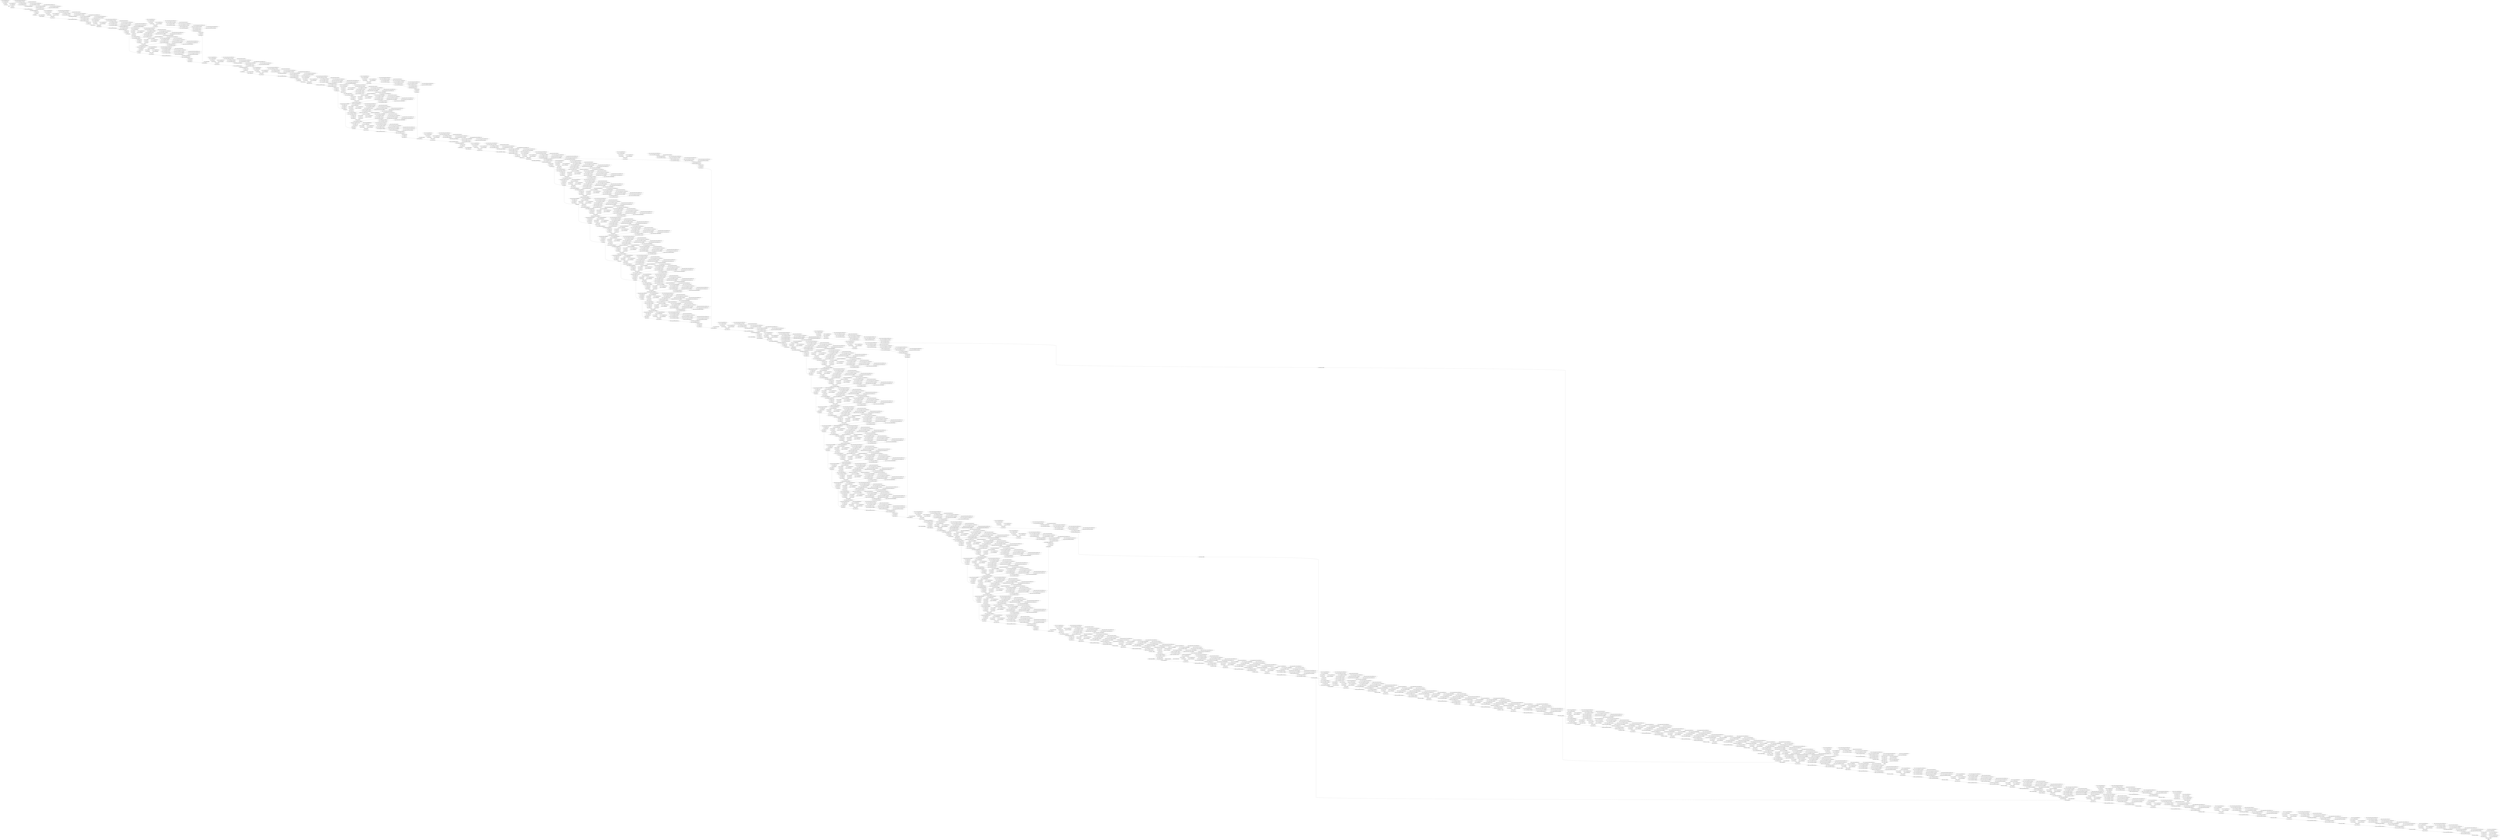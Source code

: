 strict digraph  {
"0 args_0" [id=0, op=Placeholder];
"1 yolo_v4/conv2d/Sigmoid/ReadVariableOp/resource" [id=1, op=Placeholder];
"2 yolo_v4/conv2d/Sigmoid/ReadVariableOp" [id=2, op=ReadVariableOp];
"3 yolo_v4/conv2d/Sigmoid" [id=3, op=Sigmoid];
"4 yolo_v4/conv2d/Round" [id=4, op=Round];
"5 yolo_v4/conv2d/ReadVariableOp/resource" [id=5, op=Placeholder];
"6 yolo_v4/conv2d/ReadVariableOp" [id=6, op=ReadVariableOp];
"7 yolo_v4/conv2d/mul" [id=7, op=Mul];
"8 yolo_v4/conv2d/Conv2D" [id=8, op=Conv2D];
"9 yolo_v4/sync_batch_normalization/batchnorm/ReadVariableOp/resource" [id=9, op=Placeholder];
"10 yolo_v4/sync_batch_normalization/batchnorm/ReadVariableOp" [id=10, op=ReadVariableOp];
"11 yolo_v4/sync_batch_normalization/batchnorm/add/y" [id=11, op=Const];
"12 yolo_v4/sync_batch_normalization/batchnorm/add" [id=12, op=AddV2];
"13 yolo_v4/sync_batch_normalization/batchnorm/Rsqrt" [id=13, op=Rsqrt];
"14 yolo_v4/sync_batch_normalization/batchnorm/mul/ReadVariableOp/resource" [id=14, op=Placeholder];
"15 yolo_v4/sync_batch_normalization/batchnorm/mul/ReadVariableOp" [id=15, op=ReadVariableOp];
"16 yolo_v4/sync_batch_normalization/batchnorm/mul" [id=16, op=Mul];
"17 yolo_v4/sync_batch_normalization/batchnorm/mul_1" [id=17, op=Mul];
"18 yolo_v4/sync_batch_normalization/batchnorm/ReadVariableOp_1/resource" [id=18, op=Placeholder];
"19 yolo_v4/sync_batch_normalization/batchnorm/ReadVariableOp_1" [id=19, op=ReadVariableOp];
"20 yolo_v4/sync_batch_normalization/batchnorm/mul_2" [id=20, op=Mul];
"21 yolo_v4/sync_batch_normalization/batchnorm/ReadVariableOp_2/resource" [id=21, op=Placeholder];
"22 yolo_v4/sync_batch_normalization/batchnorm/ReadVariableOp_2" [id=22, op=ReadVariableOp];
"23 yolo_v4/sync_batch_normalization/batchnorm/sub" [id=23, op=Sub];
"24 yolo_v4/sync_batch_normalization/batchnorm/add_1" [id=24, op=AddV2];
"25 yolo_v4/activation/Softplus" [id=25, op=Softplus];
"26 yolo_v4/activation/Tanh" [id=26, op=Tanh];
"27 yolo_v4/activation/mul" [id=27, op=Mul];
"28 yolo_v4/zero_padding2d/Pad/paddings" [id=28, op=Const];
"29 yolo_v4/zero_padding2d/Pad" [id=29, op=Pad];
"30 yolo_v4/conv2d_1/Sigmoid/ReadVariableOp/resource" [id=30, op=Placeholder];
"31 yolo_v4/conv2d_1/Sigmoid/ReadVariableOp" [id=31, op=ReadVariableOp];
"32 yolo_v4/conv2d_1/Sigmoid" [id=32, op=Sigmoid];
"33 yolo_v4/conv2d_1/Round" [id=33, op=Round];
"34 yolo_v4/conv2d_1/ReadVariableOp/resource" [id=34, op=Placeholder];
"35 yolo_v4/conv2d_1/ReadVariableOp" [id=35, op=ReadVariableOp];
"36 yolo_v4/conv2d_1/mul" [id=36, op=Mul];
"37 yolo_v4/conv2d_1/Conv2D" [id=37, op=Conv2D];
"38 yolo_v4/sync_batch_normalization_1/batchnorm/ReadVariableOp/resource" [id=38, op=Placeholder];
"39 yolo_v4/sync_batch_normalization_1/batchnorm/ReadVariableOp" [id=39, op=ReadVariableOp];
"40 yolo_v4/sync_batch_normalization_1/batchnorm/add/y" [id=40, op=Const];
"41 yolo_v4/sync_batch_normalization_1/batchnorm/add" [id=41, op=AddV2];
"42 yolo_v4/sync_batch_normalization_1/batchnorm/Rsqrt" [id=42, op=Rsqrt];
"43 yolo_v4/sync_batch_normalization_1/batchnorm/mul/ReadVariableOp/resource" [id=43, op=Placeholder];
"44 yolo_v4/sync_batch_normalization_1/batchnorm/mul/ReadVariableOp" [id=44, op=ReadVariableOp];
"45 yolo_v4/sync_batch_normalization_1/batchnorm/mul" [id=45, op=Mul];
"46 yolo_v4/sync_batch_normalization_1/batchnorm/mul_1" [id=46, op=Mul];
"47 yolo_v4/sync_batch_normalization_1/batchnorm/ReadVariableOp_1/resource" [id=47, op=Placeholder];
"48 yolo_v4/sync_batch_normalization_1/batchnorm/ReadVariableOp_1" [id=48, op=ReadVariableOp];
"49 yolo_v4/sync_batch_normalization_1/batchnorm/mul_2" [id=49, op=Mul];
"50 yolo_v4/sync_batch_normalization_1/batchnorm/ReadVariableOp_2/resource" [id=50, op=Placeholder];
"51 yolo_v4/sync_batch_normalization_1/batchnorm/ReadVariableOp_2" [id=51, op=ReadVariableOp];
"52 yolo_v4/sync_batch_normalization_1/batchnorm/sub" [id=52, op=Sub];
"53 yolo_v4/sync_batch_normalization_1/batchnorm/add_1" [id=53, op=AddV2];
"54 yolo_v4/activation_1/Softplus" [id=54, op=Softplus];
"55 yolo_v4/activation_1/Tanh" [id=55, op=Tanh];
"56 yolo_v4/activation_1/mul" [id=56, op=Mul];
"57 yolo_v4/conv2d_3/Sigmoid/ReadVariableOp/resource" [id=57, op=Placeholder];
"58 yolo_v4/conv2d_3/Sigmoid/ReadVariableOp" [id=58, op=ReadVariableOp];
"59 yolo_v4/conv2d_3/Sigmoid" [id=59, op=Sigmoid];
"60 yolo_v4/conv2d_3/Round" [id=60, op=Round];
"61 yolo_v4/conv2d_3/ReadVariableOp/resource" [id=61, op=Placeholder];
"62 yolo_v4/conv2d_3/ReadVariableOp" [id=62, op=ReadVariableOp];
"63 yolo_v4/conv2d_3/mul" [id=63, op=Mul];
"64 yolo_v4/conv2d_3/Conv2D" [id=64, op=Conv2D];
"65 yolo_v4/sync_batch_normalization_3/batchnorm/ReadVariableOp/resource" [id=65, op=Placeholder];
"66 yolo_v4/sync_batch_normalization_3/batchnorm/ReadVariableOp" [id=66, op=ReadVariableOp];
"67 yolo_v4/sync_batch_normalization_3/batchnorm/add/y" [id=67, op=Const];
"68 yolo_v4/sync_batch_normalization_3/batchnorm/add" [id=68, op=AddV2];
"69 yolo_v4/sync_batch_normalization_3/batchnorm/Rsqrt" [id=69, op=Rsqrt];
"70 yolo_v4/sync_batch_normalization_3/batchnorm/mul/ReadVariableOp/resource" [id=70, op=Placeholder];
"71 yolo_v4/sync_batch_normalization_3/batchnorm/mul/ReadVariableOp" [id=71, op=ReadVariableOp];
"72 yolo_v4/sync_batch_normalization_3/batchnorm/mul" [id=72, op=Mul];
"73 yolo_v4/sync_batch_normalization_3/batchnorm/mul_1" [id=73, op=Mul];
"74 yolo_v4/sync_batch_normalization_3/batchnorm/ReadVariableOp_1/resource" [id=74, op=Placeholder];
"75 yolo_v4/sync_batch_normalization_3/batchnorm/ReadVariableOp_1" [id=75, op=ReadVariableOp];
"76 yolo_v4/sync_batch_normalization_3/batchnorm/mul_2" [id=76, op=Mul];
"77 yolo_v4/sync_batch_normalization_3/batchnorm/ReadVariableOp_2/resource" [id=77, op=Placeholder];
"78 yolo_v4/sync_batch_normalization_3/batchnorm/ReadVariableOp_2" [id=78, op=ReadVariableOp];
"79 yolo_v4/sync_batch_normalization_3/batchnorm/sub" [id=79, op=Sub];
"80 yolo_v4/sync_batch_normalization_3/batchnorm/add_1" [id=80, op=AddV2];
"81 yolo_v4/activation_3/Softplus" [id=81, op=Softplus];
"82 yolo_v4/activation_3/Tanh" [id=82, op=Tanh];
"83 yolo_v4/activation_3/mul" [id=83, op=Mul];
"84 yolo_v4/conv2d_4/Sigmoid/ReadVariableOp/resource" [id=84, op=Placeholder];
"85 yolo_v4/conv2d_4/Sigmoid/ReadVariableOp" [id=85, op=ReadVariableOp];
"86 yolo_v4/conv2d_4/Sigmoid" [id=86, op=Sigmoid];
"87 yolo_v4/conv2d_4/Round" [id=87, op=Round];
"88 yolo_v4/conv2d_4/ReadVariableOp/resource" [id=88, op=Placeholder];
"89 yolo_v4/conv2d_4/ReadVariableOp" [id=89, op=ReadVariableOp];
"90 yolo_v4/conv2d_4/mul" [id=90, op=Mul];
"91 yolo_v4/conv2d_4/Conv2D" [id=91, op=Conv2D];
"92 yolo_v4/sync_batch_normalization_4/batchnorm/ReadVariableOp/resource" [id=92, op=Placeholder];
"93 yolo_v4/sync_batch_normalization_4/batchnorm/ReadVariableOp" [id=93, op=ReadVariableOp];
"94 yolo_v4/sync_batch_normalization_4/batchnorm/add/y" [id=94, op=Const];
"95 yolo_v4/sync_batch_normalization_4/batchnorm/add" [id=95, op=AddV2];
"96 yolo_v4/sync_batch_normalization_4/batchnorm/Rsqrt" [id=96, op=Rsqrt];
"97 yolo_v4/sync_batch_normalization_4/batchnorm/mul/ReadVariableOp/resource" [id=97, op=Placeholder];
"98 yolo_v4/sync_batch_normalization_4/batchnorm/mul/ReadVariableOp" [id=98, op=ReadVariableOp];
"99 yolo_v4/sync_batch_normalization_4/batchnorm/mul" [id=99, op=Mul];
"100 yolo_v4/sync_batch_normalization_4/batchnorm/mul_1" [id=100, op=Mul];
"101 yolo_v4/sync_batch_normalization_4/batchnorm/ReadVariableOp_1/resource" [id=101, op=Placeholder];
"102 yolo_v4/sync_batch_normalization_4/batchnorm/ReadVariableOp_1" [id=102, op=ReadVariableOp];
"103 yolo_v4/sync_batch_normalization_4/batchnorm/mul_2" [id=103, op=Mul];
"104 yolo_v4/sync_batch_normalization_4/batchnorm/ReadVariableOp_2/resource" [id=104, op=Placeholder];
"105 yolo_v4/sync_batch_normalization_4/batchnorm/ReadVariableOp_2" [id=105, op=ReadVariableOp];
"106 yolo_v4/sync_batch_normalization_4/batchnorm/sub" [id=106, op=Sub];
"107 yolo_v4/sync_batch_normalization_4/batchnorm/add_1" [id=107, op=AddV2];
"108 yolo_v4/activation_4/Softplus" [id=108, op=Softplus];
"109 yolo_v4/activation_4/Tanh" [id=109, op=Tanh];
"110 yolo_v4/activation_4/mul" [id=110, op=Mul];
"111 yolo_v4/conv2d_5/Sigmoid/ReadVariableOp/resource" [id=111, op=Placeholder];
"112 yolo_v4/conv2d_5/Sigmoid/ReadVariableOp" [id=112, op=ReadVariableOp];
"113 yolo_v4/conv2d_5/Sigmoid" [id=113, op=Sigmoid];
"114 yolo_v4/conv2d_5/Round" [id=114, op=Round];
"115 yolo_v4/conv2d_5/ReadVariableOp/resource" [id=115, op=Placeholder];
"116 yolo_v4/conv2d_5/ReadVariableOp" [id=116, op=ReadVariableOp];
"117 yolo_v4/conv2d_5/mul" [id=117, op=Mul];
"118 yolo_v4/conv2d_5/Conv2D" [id=118, op=Conv2D];
"119 yolo_v4/sync_batch_normalization_5/batchnorm/ReadVariableOp/resource" [id=119, op=Placeholder];
"120 yolo_v4/sync_batch_normalization_5/batchnorm/ReadVariableOp" [id=120, op=ReadVariableOp];
"121 yolo_v4/sync_batch_normalization_5/batchnorm/add/y" [id=121, op=Const];
"122 yolo_v4/sync_batch_normalization_5/batchnorm/add" [id=122, op=AddV2];
"123 yolo_v4/sync_batch_normalization_5/batchnorm/Rsqrt" [id=123, op=Rsqrt];
"124 yolo_v4/sync_batch_normalization_5/batchnorm/mul/ReadVariableOp/resource" [id=124, op=Placeholder];
"125 yolo_v4/sync_batch_normalization_5/batchnorm/mul/ReadVariableOp" [id=125, op=ReadVariableOp];
"126 yolo_v4/sync_batch_normalization_5/batchnorm/mul" [id=126, op=Mul];
"127 yolo_v4/sync_batch_normalization_5/batchnorm/mul_1" [id=127, op=Mul];
"128 yolo_v4/sync_batch_normalization_5/batchnorm/ReadVariableOp_1/resource" [id=128, op=Placeholder];
"129 yolo_v4/sync_batch_normalization_5/batchnorm/ReadVariableOp_1" [id=129, op=ReadVariableOp];
"130 yolo_v4/sync_batch_normalization_5/batchnorm/mul_2" [id=130, op=Mul];
"131 yolo_v4/sync_batch_normalization_5/batchnorm/ReadVariableOp_2/resource" [id=131, op=Placeholder];
"132 yolo_v4/sync_batch_normalization_5/batchnorm/ReadVariableOp_2" [id=132, op=ReadVariableOp];
"133 yolo_v4/sync_batch_normalization_5/batchnorm/sub" [id=133, op=Sub];
"134 yolo_v4/sync_batch_normalization_5/batchnorm/add_1" [id=134, op=AddV2];
"135 yolo_v4/activation_5/Softplus" [id=135, op=Softplus];
"136 yolo_v4/activation_5/Tanh" [id=136, op=Tanh];
"137 yolo_v4/activation_5/mul" [id=137, op=Mul];
"138 yolo_v4/add/add" [id=138, op=AddV2];
"139 yolo_v4/conv2d_2/Sigmoid/ReadVariableOp/resource" [id=139, op=Placeholder];
"140 yolo_v4/conv2d_2/Sigmoid/ReadVariableOp" [id=140, op=ReadVariableOp];
"141 yolo_v4/conv2d_2/Sigmoid" [id=141, op=Sigmoid];
"142 yolo_v4/conv2d_2/Round" [id=142, op=Round];
"143 yolo_v4/conv2d_2/ReadVariableOp/resource" [id=143, op=Placeholder];
"144 yolo_v4/conv2d_2/ReadVariableOp" [id=144, op=ReadVariableOp];
"145 yolo_v4/conv2d_2/mul" [id=145, op=Mul];
"146 yolo_v4/conv2d_2/Conv2D" [id=146, op=Conv2D];
"147 yolo_v4/conv2d_6/Sigmoid/ReadVariableOp/resource" [id=147, op=Placeholder];
"148 yolo_v4/conv2d_6/Sigmoid/ReadVariableOp" [id=148, op=ReadVariableOp];
"149 yolo_v4/conv2d_6/Sigmoid" [id=149, op=Sigmoid];
"150 yolo_v4/conv2d_6/Round" [id=150, op=Round];
"151 yolo_v4/conv2d_6/ReadVariableOp/resource" [id=151, op=Placeholder];
"152 yolo_v4/conv2d_6/ReadVariableOp" [id=152, op=ReadVariableOp];
"153 yolo_v4/conv2d_6/mul" [id=153, op=Mul];
"154 yolo_v4/conv2d_6/Conv2D" [id=154, op=Conv2D];
"155 yolo_v4/sync_batch_normalization_2/batchnorm/ReadVariableOp/resource" [id=155, op=Placeholder];
"156 yolo_v4/sync_batch_normalization_2/batchnorm/ReadVariableOp" [id=156, op=ReadVariableOp];
"157 yolo_v4/sync_batch_normalization_2/batchnorm/add/y" [id=157, op=Const];
"158 yolo_v4/sync_batch_normalization_2/batchnorm/add" [id=158, op=AddV2];
"159 yolo_v4/sync_batch_normalization_2/batchnorm/Rsqrt" [id=159, op=Rsqrt];
"160 yolo_v4/sync_batch_normalization_2/batchnorm/mul/ReadVariableOp/resource" [id=160, op=Placeholder];
"161 yolo_v4/sync_batch_normalization_2/batchnorm/mul/ReadVariableOp" [id=161, op=ReadVariableOp];
"162 yolo_v4/sync_batch_normalization_2/batchnorm/mul" [id=162, op=Mul];
"163 yolo_v4/sync_batch_normalization_2/batchnorm/mul_1" [id=163, op=Mul];
"164 yolo_v4/sync_batch_normalization_2/batchnorm/ReadVariableOp_1/resource" [id=164, op=Placeholder];
"165 yolo_v4/sync_batch_normalization_2/batchnorm/ReadVariableOp_1" [id=165, op=ReadVariableOp];
"166 yolo_v4/sync_batch_normalization_2/batchnorm/mul_2" [id=166, op=Mul];
"167 yolo_v4/sync_batch_normalization_2/batchnorm/ReadVariableOp_2/resource" [id=167, op=Placeholder];
"168 yolo_v4/sync_batch_normalization_2/batchnorm/ReadVariableOp_2" [id=168, op=ReadVariableOp];
"169 yolo_v4/sync_batch_normalization_2/batchnorm/sub" [id=169, op=Sub];
"170 yolo_v4/sync_batch_normalization_2/batchnorm/add_1" [id=170, op=AddV2];
"171 yolo_v4/sync_batch_normalization_6/batchnorm/ReadVariableOp/resource" [id=171, op=Placeholder];
"172 yolo_v4/sync_batch_normalization_6/batchnorm/ReadVariableOp" [id=172, op=ReadVariableOp];
"173 yolo_v4/sync_batch_normalization_6/batchnorm/add/y" [id=173, op=Const];
"174 yolo_v4/sync_batch_normalization_6/batchnorm/add" [id=174, op=AddV2];
"175 yolo_v4/sync_batch_normalization_6/batchnorm/Rsqrt" [id=175, op=Rsqrt];
"176 yolo_v4/sync_batch_normalization_6/batchnorm/mul/ReadVariableOp/resource" [id=176, op=Placeholder];
"177 yolo_v4/sync_batch_normalization_6/batchnorm/mul/ReadVariableOp" [id=177, op=ReadVariableOp];
"178 yolo_v4/sync_batch_normalization_6/batchnorm/mul" [id=178, op=Mul];
"179 yolo_v4/sync_batch_normalization_6/batchnorm/mul_1" [id=179, op=Mul];
"180 yolo_v4/sync_batch_normalization_6/batchnorm/ReadVariableOp_1/resource" [id=180, op=Placeholder];
"181 yolo_v4/sync_batch_normalization_6/batchnorm/ReadVariableOp_1" [id=181, op=ReadVariableOp];
"182 yolo_v4/sync_batch_normalization_6/batchnorm/mul_2" [id=182, op=Mul];
"183 yolo_v4/sync_batch_normalization_6/batchnorm/ReadVariableOp_2/resource" [id=183, op=Placeholder];
"184 yolo_v4/sync_batch_normalization_6/batchnorm/ReadVariableOp_2" [id=184, op=ReadVariableOp];
"185 yolo_v4/sync_batch_normalization_6/batchnorm/sub" [id=185, op=Sub];
"186 yolo_v4/sync_batch_normalization_6/batchnorm/add_1" [id=186, op=AddV2];
"187 yolo_v4/activation_6/Softplus" [id=187, op=Softplus];
"188 yolo_v4/activation_6/Tanh" [id=188, op=Tanh];
"189 yolo_v4/activation_6/mul" [id=189, op=Mul];
"190 yolo_v4/activation_2/Softplus" [id=190, op=Softplus];
"191 yolo_v4/activation_2/Tanh" [id=191, op=Tanh];
"192 yolo_v4/activation_2/mul" [id=192, op=Mul];
"193 yolo_v4/concatenate/concat/axis" [id=193, op=Const];
"194 yolo_v4/concatenate/concat" [id=194, op=ConcatV2];
"195 yolo_v4/conv2d_7/Sigmoid/ReadVariableOp/resource" [id=195, op=Placeholder];
"196 yolo_v4/conv2d_7/Sigmoid/ReadVariableOp" [id=196, op=ReadVariableOp];
"197 yolo_v4/conv2d_7/Sigmoid" [id=197, op=Sigmoid];
"198 yolo_v4/conv2d_7/Round" [id=198, op=Round];
"199 yolo_v4/conv2d_7/ReadVariableOp/resource" [id=199, op=Placeholder];
"200 yolo_v4/conv2d_7/ReadVariableOp" [id=200, op=ReadVariableOp];
"201 yolo_v4/conv2d_7/mul" [id=201, op=Mul];
"202 yolo_v4/conv2d_7/Conv2D" [id=202, op=Conv2D];
"203 yolo_v4/sync_batch_normalization_7/batchnorm/ReadVariableOp/resource" [id=203, op=Placeholder];
"204 yolo_v4/sync_batch_normalization_7/batchnorm/ReadVariableOp" [id=204, op=ReadVariableOp];
"205 yolo_v4/sync_batch_normalization_7/batchnorm/add/y" [id=205, op=Const];
"206 yolo_v4/sync_batch_normalization_7/batchnorm/add" [id=206, op=AddV2];
"207 yolo_v4/sync_batch_normalization_7/batchnorm/Rsqrt" [id=207, op=Rsqrt];
"208 yolo_v4/sync_batch_normalization_7/batchnorm/mul/ReadVariableOp/resource" [id=208, op=Placeholder];
"209 yolo_v4/sync_batch_normalization_7/batchnorm/mul/ReadVariableOp" [id=209, op=ReadVariableOp];
"210 yolo_v4/sync_batch_normalization_7/batchnorm/mul" [id=210, op=Mul];
"211 yolo_v4/sync_batch_normalization_7/batchnorm/mul_1" [id=211, op=Mul];
"212 yolo_v4/sync_batch_normalization_7/batchnorm/ReadVariableOp_1/resource" [id=212, op=Placeholder];
"213 yolo_v4/sync_batch_normalization_7/batchnorm/ReadVariableOp_1" [id=213, op=ReadVariableOp];
"214 yolo_v4/sync_batch_normalization_7/batchnorm/mul_2" [id=214, op=Mul];
"215 yolo_v4/sync_batch_normalization_7/batchnorm/ReadVariableOp_2/resource" [id=215, op=Placeholder];
"216 yolo_v4/sync_batch_normalization_7/batchnorm/ReadVariableOp_2" [id=216, op=ReadVariableOp];
"217 yolo_v4/sync_batch_normalization_7/batchnorm/sub" [id=217, op=Sub];
"218 yolo_v4/sync_batch_normalization_7/batchnorm/add_1" [id=218, op=AddV2];
"219 yolo_v4/activation_7/Softplus" [id=219, op=Softplus];
"220 yolo_v4/activation_7/Tanh" [id=220, op=Tanh];
"221 yolo_v4/activation_7/mul" [id=221, op=Mul];
"222 yolo_v4/zero_padding2d_1/Pad/paddings" [id=222, op=Const];
"223 yolo_v4/zero_padding2d_1/Pad" [id=223, op=Pad];
"224 yolo_v4/conv2d_8/Sigmoid/ReadVariableOp/resource" [id=224, op=Placeholder];
"225 yolo_v4/conv2d_8/Sigmoid/ReadVariableOp" [id=225, op=ReadVariableOp];
"226 yolo_v4/conv2d_8/Sigmoid" [id=226, op=Sigmoid];
"227 yolo_v4/conv2d_8/Round" [id=227, op=Round];
"228 yolo_v4/conv2d_8/ReadVariableOp/resource" [id=228, op=Placeholder];
"229 yolo_v4/conv2d_8/ReadVariableOp" [id=229, op=ReadVariableOp];
"230 yolo_v4/conv2d_8/mul" [id=230, op=Mul];
"231 yolo_v4/conv2d_8/Conv2D" [id=231, op=Conv2D];
"232 yolo_v4/sync_batch_normalization_8/batchnorm/ReadVariableOp/resource" [id=232, op=Placeholder];
"233 yolo_v4/sync_batch_normalization_8/batchnorm/ReadVariableOp" [id=233, op=ReadVariableOp];
"234 yolo_v4/sync_batch_normalization_8/batchnorm/add/y" [id=234, op=Const];
"235 yolo_v4/sync_batch_normalization_8/batchnorm/add" [id=235, op=AddV2];
"236 yolo_v4/sync_batch_normalization_8/batchnorm/Rsqrt" [id=236, op=Rsqrt];
"237 yolo_v4/sync_batch_normalization_8/batchnorm/mul/ReadVariableOp/resource" [id=237, op=Placeholder];
"238 yolo_v4/sync_batch_normalization_8/batchnorm/mul/ReadVariableOp" [id=238, op=ReadVariableOp];
"239 yolo_v4/sync_batch_normalization_8/batchnorm/mul" [id=239, op=Mul];
"240 yolo_v4/sync_batch_normalization_8/batchnorm/mul_1" [id=240, op=Mul];
"241 yolo_v4/sync_batch_normalization_8/batchnorm/ReadVariableOp_1/resource" [id=241, op=Placeholder];
"242 yolo_v4/sync_batch_normalization_8/batchnorm/ReadVariableOp_1" [id=242, op=ReadVariableOp];
"243 yolo_v4/sync_batch_normalization_8/batchnorm/mul_2" [id=243, op=Mul];
"244 yolo_v4/sync_batch_normalization_8/batchnorm/ReadVariableOp_2/resource" [id=244, op=Placeholder];
"245 yolo_v4/sync_batch_normalization_8/batchnorm/ReadVariableOp_2" [id=245, op=ReadVariableOp];
"246 yolo_v4/sync_batch_normalization_8/batchnorm/sub" [id=246, op=Sub];
"247 yolo_v4/sync_batch_normalization_8/batchnorm/add_1" [id=247, op=AddV2];
"248 yolo_v4/activation_8/Softplus" [id=248, op=Softplus];
"249 yolo_v4/activation_8/Tanh" [id=249, op=Tanh];
"250 yolo_v4/activation_8/mul" [id=250, op=Mul];
"251 yolo_v4/conv2d_10/Sigmoid/ReadVariableOp/resource" [id=251, op=Placeholder];
"252 yolo_v4/conv2d_10/Sigmoid/ReadVariableOp" [id=252, op=ReadVariableOp];
"253 yolo_v4/conv2d_10/Sigmoid" [id=253, op=Sigmoid];
"254 yolo_v4/conv2d_10/Round" [id=254, op=Round];
"255 yolo_v4/conv2d_10/ReadVariableOp/resource" [id=255, op=Placeholder];
"256 yolo_v4/conv2d_10/ReadVariableOp" [id=256, op=ReadVariableOp];
"257 yolo_v4/conv2d_10/mul" [id=257, op=Mul];
"258 yolo_v4/conv2d_10/Conv2D" [id=258, op=Conv2D];
"259 yolo_v4/sync_batch_normalization_10/batchnorm/ReadVariableOp/resource" [id=259, op=Placeholder];
"260 yolo_v4/sync_batch_normalization_10/batchnorm/ReadVariableOp" [id=260, op=ReadVariableOp];
"261 yolo_v4/sync_batch_normalization_10/batchnorm/add/y" [id=261, op=Const];
"262 yolo_v4/sync_batch_normalization_10/batchnorm/add" [id=262, op=AddV2];
"263 yolo_v4/sync_batch_normalization_10/batchnorm/Rsqrt" [id=263, op=Rsqrt];
"264 yolo_v4/sync_batch_normalization_10/batchnorm/mul/ReadVariableOp/resource" [id=264, op=Placeholder];
"265 yolo_v4/sync_batch_normalization_10/batchnorm/mul/ReadVariableOp" [id=265, op=ReadVariableOp];
"266 yolo_v4/sync_batch_normalization_10/batchnorm/mul" [id=266, op=Mul];
"267 yolo_v4/sync_batch_normalization_10/batchnorm/mul_1" [id=267, op=Mul];
"268 yolo_v4/sync_batch_normalization_10/batchnorm/ReadVariableOp_1/resource" [id=268, op=Placeholder];
"269 yolo_v4/sync_batch_normalization_10/batchnorm/ReadVariableOp_1" [id=269, op=ReadVariableOp];
"270 yolo_v4/sync_batch_normalization_10/batchnorm/mul_2" [id=270, op=Mul];
"271 yolo_v4/sync_batch_normalization_10/batchnorm/ReadVariableOp_2/resource" [id=271, op=Placeholder];
"272 yolo_v4/sync_batch_normalization_10/batchnorm/ReadVariableOp_2" [id=272, op=ReadVariableOp];
"273 yolo_v4/sync_batch_normalization_10/batchnorm/sub" [id=273, op=Sub];
"274 yolo_v4/sync_batch_normalization_10/batchnorm/add_1" [id=274, op=AddV2];
"275 yolo_v4/activation_10/Softplus" [id=275, op=Softplus];
"276 yolo_v4/activation_10/Tanh" [id=276, op=Tanh];
"277 yolo_v4/activation_10/mul" [id=277, op=Mul];
"278 yolo_v4/conv2d_11/Sigmoid/ReadVariableOp/resource" [id=278, op=Placeholder];
"279 yolo_v4/conv2d_11/Sigmoid/ReadVariableOp" [id=279, op=ReadVariableOp];
"280 yolo_v4/conv2d_11/Sigmoid" [id=280, op=Sigmoid];
"281 yolo_v4/conv2d_11/Round" [id=281, op=Round];
"282 yolo_v4/conv2d_11/ReadVariableOp/resource" [id=282, op=Placeholder];
"283 yolo_v4/conv2d_11/ReadVariableOp" [id=283, op=ReadVariableOp];
"284 yolo_v4/conv2d_11/mul" [id=284, op=Mul];
"285 yolo_v4/conv2d_11/Conv2D" [id=285, op=Conv2D];
"286 yolo_v4/sync_batch_normalization_11/batchnorm/ReadVariableOp/resource" [id=286, op=Placeholder];
"287 yolo_v4/sync_batch_normalization_11/batchnorm/ReadVariableOp" [id=287, op=ReadVariableOp];
"288 yolo_v4/sync_batch_normalization_11/batchnorm/add/y" [id=288, op=Const];
"289 yolo_v4/sync_batch_normalization_11/batchnorm/add" [id=289, op=AddV2];
"290 yolo_v4/sync_batch_normalization_11/batchnorm/Rsqrt" [id=290, op=Rsqrt];
"291 yolo_v4/sync_batch_normalization_11/batchnorm/mul/ReadVariableOp/resource" [id=291, op=Placeholder];
"292 yolo_v4/sync_batch_normalization_11/batchnorm/mul/ReadVariableOp" [id=292, op=ReadVariableOp];
"293 yolo_v4/sync_batch_normalization_11/batchnorm/mul" [id=293, op=Mul];
"294 yolo_v4/sync_batch_normalization_11/batchnorm/mul_1" [id=294, op=Mul];
"295 yolo_v4/sync_batch_normalization_11/batchnorm/ReadVariableOp_1/resource" [id=295, op=Placeholder];
"296 yolo_v4/sync_batch_normalization_11/batchnorm/ReadVariableOp_1" [id=296, op=ReadVariableOp];
"297 yolo_v4/sync_batch_normalization_11/batchnorm/mul_2" [id=297, op=Mul];
"298 yolo_v4/sync_batch_normalization_11/batchnorm/ReadVariableOp_2/resource" [id=298, op=Placeholder];
"299 yolo_v4/sync_batch_normalization_11/batchnorm/ReadVariableOp_2" [id=299, op=ReadVariableOp];
"300 yolo_v4/sync_batch_normalization_11/batchnorm/sub" [id=300, op=Sub];
"301 yolo_v4/sync_batch_normalization_11/batchnorm/add_1" [id=301, op=AddV2];
"302 yolo_v4/activation_11/Softplus" [id=302, op=Softplus];
"303 yolo_v4/activation_11/Tanh" [id=303, op=Tanh];
"304 yolo_v4/activation_11/mul" [id=304, op=Mul];
"305 yolo_v4/conv2d_12/Sigmoid/ReadVariableOp/resource" [id=305, op=Placeholder];
"306 yolo_v4/conv2d_12/Sigmoid/ReadVariableOp" [id=306, op=ReadVariableOp];
"307 yolo_v4/conv2d_12/Sigmoid" [id=307, op=Sigmoid];
"308 yolo_v4/conv2d_12/Round" [id=308, op=Round];
"309 yolo_v4/conv2d_12/ReadVariableOp/resource" [id=309, op=Placeholder];
"310 yolo_v4/conv2d_12/ReadVariableOp" [id=310, op=ReadVariableOp];
"311 yolo_v4/conv2d_12/mul" [id=311, op=Mul];
"312 yolo_v4/conv2d_12/Conv2D" [id=312, op=Conv2D];
"313 yolo_v4/sync_batch_normalization_12/batchnorm/ReadVariableOp/resource" [id=313, op=Placeholder];
"314 yolo_v4/sync_batch_normalization_12/batchnorm/ReadVariableOp" [id=314, op=ReadVariableOp];
"315 yolo_v4/sync_batch_normalization_12/batchnorm/add/y" [id=315, op=Const];
"316 yolo_v4/sync_batch_normalization_12/batchnorm/add" [id=316, op=AddV2];
"317 yolo_v4/sync_batch_normalization_12/batchnorm/Rsqrt" [id=317, op=Rsqrt];
"318 yolo_v4/sync_batch_normalization_12/batchnorm/mul/ReadVariableOp/resource" [id=318, op=Placeholder];
"319 yolo_v4/sync_batch_normalization_12/batchnorm/mul/ReadVariableOp" [id=319, op=ReadVariableOp];
"320 yolo_v4/sync_batch_normalization_12/batchnorm/mul" [id=320, op=Mul];
"321 yolo_v4/sync_batch_normalization_12/batchnorm/mul_1" [id=321, op=Mul];
"322 yolo_v4/sync_batch_normalization_12/batchnorm/ReadVariableOp_1/resource" [id=322, op=Placeholder];
"323 yolo_v4/sync_batch_normalization_12/batchnorm/ReadVariableOp_1" [id=323, op=ReadVariableOp];
"324 yolo_v4/sync_batch_normalization_12/batchnorm/mul_2" [id=324, op=Mul];
"325 yolo_v4/sync_batch_normalization_12/batchnorm/ReadVariableOp_2/resource" [id=325, op=Placeholder];
"326 yolo_v4/sync_batch_normalization_12/batchnorm/ReadVariableOp_2" [id=326, op=ReadVariableOp];
"327 yolo_v4/sync_batch_normalization_12/batchnorm/sub" [id=327, op=Sub];
"328 yolo_v4/sync_batch_normalization_12/batchnorm/add_1" [id=328, op=AddV2];
"329 yolo_v4/activation_12/Softplus" [id=329, op=Softplus];
"330 yolo_v4/activation_12/Tanh" [id=330, op=Tanh];
"331 yolo_v4/activation_12/mul" [id=331, op=Mul];
"332 yolo_v4/add_1/add" [id=332, op=AddV2];
"333 yolo_v4/conv2d_13/Sigmoid/ReadVariableOp/resource" [id=333, op=Placeholder];
"334 yolo_v4/conv2d_13/Sigmoid/ReadVariableOp" [id=334, op=ReadVariableOp];
"335 yolo_v4/conv2d_13/Sigmoid" [id=335, op=Sigmoid];
"336 yolo_v4/conv2d_13/Round" [id=336, op=Round];
"337 yolo_v4/conv2d_13/ReadVariableOp/resource" [id=337, op=Placeholder];
"338 yolo_v4/conv2d_13/ReadVariableOp" [id=338, op=ReadVariableOp];
"339 yolo_v4/conv2d_13/mul" [id=339, op=Mul];
"340 yolo_v4/conv2d_13/Conv2D" [id=340, op=Conv2D];
"341 yolo_v4/sync_batch_normalization_13/batchnorm/ReadVariableOp/resource" [id=341, op=Placeholder];
"342 yolo_v4/sync_batch_normalization_13/batchnorm/ReadVariableOp" [id=342, op=ReadVariableOp];
"343 yolo_v4/sync_batch_normalization_13/batchnorm/add/y" [id=343, op=Const];
"344 yolo_v4/sync_batch_normalization_13/batchnorm/add" [id=344, op=AddV2];
"345 yolo_v4/sync_batch_normalization_13/batchnorm/Rsqrt" [id=345, op=Rsqrt];
"346 yolo_v4/sync_batch_normalization_13/batchnorm/mul/ReadVariableOp/resource" [id=346, op=Placeholder];
"347 yolo_v4/sync_batch_normalization_13/batchnorm/mul/ReadVariableOp" [id=347, op=ReadVariableOp];
"348 yolo_v4/sync_batch_normalization_13/batchnorm/mul" [id=348, op=Mul];
"349 yolo_v4/sync_batch_normalization_13/batchnorm/mul_1" [id=349, op=Mul];
"350 yolo_v4/sync_batch_normalization_13/batchnorm/ReadVariableOp_1/resource" [id=350, op=Placeholder];
"351 yolo_v4/sync_batch_normalization_13/batchnorm/ReadVariableOp_1" [id=351, op=ReadVariableOp];
"352 yolo_v4/sync_batch_normalization_13/batchnorm/mul_2" [id=352, op=Mul];
"353 yolo_v4/sync_batch_normalization_13/batchnorm/ReadVariableOp_2/resource" [id=353, op=Placeholder];
"354 yolo_v4/sync_batch_normalization_13/batchnorm/ReadVariableOp_2" [id=354, op=ReadVariableOp];
"355 yolo_v4/sync_batch_normalization_13/batchnorm/sub" [id=355, op=Sub];
"356 yolo_v4/sync_batch_normalization_13/batchnorm/add_1" [id=356, op=AddV2];
"357 yolo_v4/activation_13/Softplus" [id=357, op=Softplus];
"358 yolo_v4/activation_13/Tanh" [id=358, op=Tanh];
"359 yolo_v4/activation_13/mul" [id=359, op=Mul];
"360 yolo_v4/conv2d_14/Sigmoid/ReadVariableOp/resource" [id=360, op=Placeholder];
"361 yolo_v4/conv2d_14/Sigmoid/ReadVariableOp" [id=361, op=ReadVariableOp];
"362 yolo_v4/conv2d_14/Sigmoid" [id=362, op=Sigmoid];
"363 yolo_v4/conv2d_14/Round" [id=363, op=Round];
"364 yolo_v4/conv2d_14/ReadVariableOp/resource" [id=364, op=Placeholder];
"365 yolo_v4/conv2d_14/ReadVariableOp" [id=365, op=ReadVariableOp];
"366 yolo_v4/conv2d_14/mul" [id=366, op=Mul];
"367 yolo_v4/conv2d_14/Conv2D" [id=367, op=Conv2D];
"368 yolo_v4/sync_batch_normalization_14/batchnorm/ReadVariableOp/resource" [id=368, op=Placeholder];
"369 yolo_v4/sync_batch_normalization_14/batchnorm/ReadVariableOp" [id=369, op=ReadVariableOp];
"370 yolo_v4/sync_batch_normalization_14/batchnorm/add/y" [id=370, op=Const];
"371 yolo_v4/sync_batch_normalization_14/batchnorm/add" [id=371, op=AddV2];
"372 yolo_v4/sync_batch_normalization_14/batchnorm/Rsqrt" [id=372, op=Rsqrt];
"373 yolo_v4/sync_batch_normalization_14/batchnorm/mul/ReadVariableOp/resource" [id=373, op=Placeholder];
"374 yolo_v4/sync_batch_normalization_14/batchnorm/mul/ReadVariableOp" [id=374, op=ReadVariableOp];
"375 yolo_v4/sync_batch_normalization_14/batchnorm/mul" [id=375, op=Mul];
"376 yolo_v4/sync_batch_normalization_14/batchnorm/mul_1" [id=376, op=Mul];
"377 yolo_v4/sync_batch_normalization_14/batchnorm/ReadVariableOp_1/resource" [id=377, op=Placeholder];
"378 yolo_v4/sync_batch_normalization_14/batchnorm/ReadVariableOp_1" [id=378, op=ReadVariableOp];
"379 yolo_v4/sync_batch_normalization_14/batchnorm/mul_2" [id=379, op=Mul];
"380 yolo_v4/sync_batch_normalization_14/batchnorm/ReadVariableOp_2/resource" [id=380, op=Placeholder];
"381 yolo_v4/sync_batch_normalization_14/batchnorm/ReadVariableOp_2" [id=381, op=ReadVariableOp];
"382 yolo_v4/sync_batch_normalization_14/batchnorm/sub" [id=382, op=Sub];
"383 yolo_v4/sync_batch_normalization_14/batchnorm/add_1" [id=383, op=AddV2];
"384 yolo_v4/activation_14/Softplus" [id=384, op=Softplus];
"385 yolo_v4/activation_14/Tanh" [id=385, op=Tanh];
"386 yolo_v4/activation_14/mul" [id=386, op=Mul];
"387 yolo_v4/add_2/add" [id=387, op=AddV2];
"388 yolo_v4/conv2d_9/Sigmoid/ReadVariableOp/resource" [id=388, op=Placeholder];
"389 yolo_v4/conv2d_9/Sigmoid/ReadVariableOp" [id=389, op=ReadVariableOp];
"390 yolo_v4/conv2d_9/Sigmoid" [id=390, op=Sigmoid];
"391 yolo_v4/conv2d_9/Round" [id=391, op=Round];
"392 yolo_v4/conv2d_9/ReadVariableOp/resource" [id=392, op=Placeholder];
"393 yolo_v4/conv2d_9/ReadVariableOp" [id=393, op=ReadVariableOp];
"394 yolo_v4/conv2d_9/mul" [id=394, op=Mul];
"395 yolo_v4/conv2d_9/Conv2D" [id=395, op=Conv2D];
"396 yolo_v4/conv2d_15/Sigmoid/ReadVariableOp/resource" [id=396, op=Placeholder];
"397 yolo_v4/conv2d_15/Sigmoid/ReadVariableOp" [id=397, op=ReadVariableOp];
"398 yolo_v4/conv2d_15/Sigmoid" [id=398, op=Sigmoid];
"399 yolo_v4/conv2d_15/Round" [id=399, op=Round];
"400 yolo_v4/conv2d_15/ReadVariableOp/resource" [id=400, op=Placeholder];
"401 yolo_v4/conv2d_15/ReadVariableOp" [id=401, op=ReadVariableOp];
"402 yolo_v4/conv2d_15/mul" [id=402, op=Mul];
"403 yolo_v4/conv2d_15/Conv2D" [id=403, op=Conv2D];
"404 yolo_v4/sync_batch_normalization_9/batchnorm/ReadVariableOp/resource" [id=404, op=Placeholder];
"405 yolo_v4/sync_batch_normalization_9/batchnorm/ReadVariableOp" [id=405, op=ReadVariableOp];
"406 yolo_v4/sync_batch_normalization_9/batchnorm/add/y" [id=406, op=Const];
"407 yolo_v4/sync_batch_normalization_9/batchnorm/add" [id=407, op=AddV2];
"408 yolo_v4/sync_batch_normalization_9/batchnorm/Rsqrt" [id=408, op=Rsqrt];
"409 yolo_v4/sync_batch_normalization_9/batchnorm/mul/ReadVariableOp/resource" [id=409, op=Placeholder];
"410 yolo_v4/sync_batch_normalization_9/batchnorm/mul/ReadVariableOp" [id=410, op=ReadVariableOp];
"411 yolo_v4/sync_batch_normalization_9/batchnorm/mul" [id=411, op=Mul];
"412 yolo_v4/sync_batch_normalization_9/batchnorm/mul_1" [id=412, op=Mul];
"413 yolo_v4/sync_batch_normalization_9/batchnorm/ReadVariableOp_1/resource" [id=413, op=Placeholder];
"414 yolo_v4/sync_batch_normalization_9/batchnorm/ReadVariableOp_1" [id=414, op=ReadVariableOp];
"415 yolo_v4/sync_batch_normalization_9/batchnorm/mul_2" [id=415, op=Mul];
"416 yolo_v4/sync_batch_normalization_9/batchnorm/ReadVariableOp_2/resource" [id=416, op=Placeholder];
"417 yolo_v4/sync_batch_normalization_9/batchnorm/ReadVariableOp_2" [id=417, op=ReadVariableOp];
"418 yolo_v4/sync_batch_normalization_9/batchnorm/sub" [id=418, op=Sub];
"419 yolo_v4/sync_batch_normalization_9/batchnorm/add_1" [id=419, op=AddV2];
"420 yolo_v4/sync_batch_normalization_15/batchnorm/ReadVariableOp/resource" [id=420, op=Placeholder];
"421 yolo_v4/sync_batch_normalization_15/batchnorm/ReadVariableOp" [id=421, op=ReadVariableOp];
"422 yolo_v4/sync_batch_normalization_15/batchnorm/add/y" [id=422, op=Const];
"423 yolo_v4/sync_batch_normalization_15/batchnorm/add" [id=423, op=AddV2];
"424 yolo_v4/sync_batch_normalization_15/batchnorm/Rsqrt" [id=424, op=Rsqrt];
"425 yolo_v4/sync_batch_normalization_15/batchnorm/mul/ReadVariableOp/resource" [id=425, op=Placeholder];
"426 yolo_v4/sync_batch_normalization_15/batchnorm/mul/ReadVariableOp" [id=426, op=ReadVariableOp];
"427 yolo_v4/sync_batch_normalization_15/batchnorm/mul" [id=427, op=Mul];
"428 yolo_v4/sync_batch_normalization_15/batchnorm/mul_1" [id=428, op=Mul];
"429 yolo_v4/sync_batch_normalization_15/batchnorm/ReadVariableOp_1/resource" [id=429, op=Placeholder];
"430 yolo_v4/sync_batch_normalization_15/batchnorm/ReadVariableOp_1" [id=430, op=ReadVariableOp];
"431 yolo_v4/sync_batch_normalization_15/batchnorm/mul_2" [id=431, op=Mul];
"432 yolo_v4/sync_batch_normalization_15/batchnorm/ReadVariableOp_2/resource" [id=432, op=Placeholder];
"433 yolo_v4/sync_batch_normalization_15/batchnorm/ReadVariableOp_2" [id=433, op=ReadVariableOp];
"434 yolo_v4/sync_batch_normalization_15/batchnorm/sub" [id=434, op=Sub];
"435 yolo_v4/sync_batch_normalization_15/batchnorm/add_1" [id=435, op=AddV2];
"436 yolo_v4/activation_15/Softplus" [id=436, op=Softplus];
"437 yolo_v4/activation_15/Tanh" [id=437, op=Tanh];
"438 yolo_v4/activation_15/mul" [id=438, op=Mul];
"439 yolo_v4/activation_9/Softplus" [id=439, op=Softplus];
"440 yolo_v4/activation_9/Tanh" [id=440, op=Tanh];
"441 yolo_v4/activation_9/mul" [id=441, op=Mul];
"442 yolo_v4/concatenate_1/concat/axis" [id=442, op=Const];
"443 yolo_v4/concatenate_1/concat" [id=443, op=ConcatV2];
"444 yolo_v4/conv2d_16/Sigmoid/ReadVariableOp/resource" [id=444, op=Placeholder];
"445 yolo_v4/conv2d_16/Sigmoid/ReadVariableOp" [id=445, op=ReadVariableOp];
"446 yolo_v4/conv2d_16/Sigmoid" [id=446, op=Sigmoid];
"447 yolo_v4/conv2d_16/Round" [id=447, op=Round];
"448 yolo_v4/conv2d_16/ReadVariableOp/resource" [id=448, op=Placeholder];
"449 yolo_v4/conv2d_16/ReadVariableOp" [id=449, op=ReadVariableOp];
"450 yolo_v4/conv2d_16/mul" [id=450, op=Mul];
"451 yolo_v4/conv2d_16/Conv2D" [id=451, op=Conv2D];
"452 yolo_v4/sync_batch_normalization_16/batchnorm/ReadVariableOp/resource" [id=452, op=Placeholder];
"453 yolo_v4/sync_batch_normalization_16/batchnorm/ReadVariableOp" [id=453, op=ReadVariableOp];
"454 yolo_v4/sync_batch_normalization_16/batchnorm/add/y" [id=454, op=Const];
"455 yolo_v4/sync_batch_normalization_16/batchnorm/add" [id=455, op=AddV2];
"456 yolo_v4/sync_batch_normalization_16/batchnorm/Rsqrt" [id=456, op=Rsqrt];
"457 yolo_v4/sync_batch_normalization_16/batchnorm/mul/ReadVariableOp/resource" [id=457, op=Placeholder];
"458 yolo_v4/sync_batch_normalization_16/batchnorm/mul/ReadVariableOp" [id=458, op=ReadVariableOp];
"459 yolo_v4/sync_batch_normalization_16/batchnorm/mul" [id=459, op=Mul];
"460 yolo_v4/sync_batch_normalization_16/batchnorm/mul_1" [id=460, op=Mul];
"461 yolo_v4/sync_batch_normalization_16/batchnorm/ReadVariableOp_1/resource" [id=461, op=Placeholder];
"462 yolo_v4/sync_batch_normalization_16/batchnorm/ReadVariableOp_1" [id=462, op=ReadVariableOp];
"463 yolo_v4/sync_batch_normalization_16/batchnorm/mul_2" [id=463, op=Mul];
"464 yolo_v4/sync_batch_normalization_16/batchnorm/ReadVariableOp_2/resource" [id=464, op=Placeholder];
"465 yolo_v4/sync_batch_normalization_16/batchnorm/ReadVariableOp_2" [id=465, op=ReadVariableOp];
"466 yolo_v4/sync_batch_normalization_16/batchnorm/sub" [id=466, op=Sub];
"467 yolo_v4/sync_batch_normalization_16/batchnorm/add_1" [id=467, op=AddV2];
"468 yolo_v4/activation_16/Softplus" [id=468, op=Softplus];
"469 yolo_v4/activation_16/Tanh" [id=469, op=Tanh];
"470 yolo_v4/activation_16/mul" [id=470, op=Mul];
"471 yolo_v4/zero_padding2d_2/Pad/paddings" [id=471, op=Const];
"472 yolo_v4/zero_padding2d_2/Pad" [id=472, op=Pad];
"473 yolo_v4/conv2d_17/Sigmoid/ReadVariableOp/resource" [id=473, op=Placeholder];
"474 yolo_v4/conv2d_17/Sigmoid/ReadVariableOp" [id=474, op=ReadVariableOp];
"475 yolo_v4/conv2d_17/Sigmoid" [id=475, op=Sigmoid];
"476 yolo_v4/conv2d_17/Round" [id=476, op=Round];
"477 yolo_v4/conv2d_17/ReadVariableOp/resource" [id=477, op=Placeholder];
"478 yolo_v4/conv2d_17/ReadVariableOp" [id=478, op=ReadVariableOp];
"479 yolo_v4/conv2d_17/mul" [id=479, op=Mul];
"480 yolo_v4/conv2d_17/Conv2D" [id=480, op=Conv2D];
"481 yolo_v4/sync_batch_normalization_17/batchnorm/ReadVariableOp/resource" [id=481, op=Placeholder];
"482 yolo_v4/sync_batch_normalization_17/batchnorm/ReadVariableOp" [id=482, op=ReadVariableOp];
"483 yolo_v4/sync_batch_normalization_17/batchnorm/add/y" [id=483, op=Const];
"484 yolo_v4/sync_batch_normalization_17/batchnorm/add" [id=484, op=AddV2];
"485 yolo_v4/sync_batch_normalization_17/batchnorm/Rsqrt" [id=485, op=Rsqrt];
"486 yolo_v4/sync_batch_normalization_17/batchnorm/mul/ReadVariableOp/resource" [id=486, op=Placeholder];
"487 yolo_v4/sync_batch_normalization_17/batchnorm/mul/ReadVariableOp" [id=487, op=ReadVariableOp];
"488 yolo_v4/sync_batch_normalization_17/batchnorm/mul" [id=488, op=Mul];
"489 yolo_v4/sync_batch_normalization_17/batchnorm/mul_1" [id=489, op=Mul];
"490 yolo_v4/sync_batch_normalization_17/batchnorm/ReadVariableOp_1/resource" [id=490, op=Placeholder];
"491 yolo_v4/sync_batch_normalization_17/batchnorm/ReadVariableOp_1" [id=491, op=ReadVariableOp];
"492 yolo_v4/sync_batch_normalization_17/batchnorm/mul_2" [id=492, op=Mul];
"493 yolo_v4/sync_batch_normalization_17/batchnorm/ReadVariableOp_2/resource" [id=493, op=Placeholder];
"494 yolo_v4/sync_batch_normalization_17/batchnorm/ReadVariableOp_2" [id=494, op=ReadVariableOp];
"495 yolo_v4/sync_batch_normalization_17/batchnorm/sub" [id=495, op=Sub];
"496 yolo_v4/sync_batch_normalization_17/batchnorm/add_1" [id=496, op=AddV2];
"497 yolo_v4/activation_17/Softplus" [id=497, op=Softplus];
"498 yolo_v4/activation_17/Tanh" [id=498, op=Tanh];
"499 yolo_v4/activation_17/mul" [id=499, op=Mul];
"500 yolo_v4/conv2d_19/Sigmoid/ReadVariableOp/resource" [id=500, op=Placeholder];
"501 yolo_v4/conv2d_19/Sigmoid/ReadVariableOp" [id=501, op=ReadVariableOp];
"502 yolo_v4/conv2d_19/Sigmoid" [id=502, op=Sigmoid];
"503 yolo_v4/conv2d_19/Round" [id=503, op=Round];
"504 yolo_v4/conv2d_19/ReadVariableOp/resource" [id=504, op=Placeholder];
"505 yolo_v4/conv2d_19/ReadVariableOp" [id=505, op=ReadVariableOp];
"506 yolo_v4/conv2d_19/mul" [id=506, op=Mul];
"507 yolo_v4/conv2d_19/Conv2D" [id=507, op=Conv2D];
"508 yolo_v4/sync_batch_normalization_19/batchnorm/ReadVariableOp/resource" [id=508, op=Placeholder];
"509 yolo_v4/sync_batch_normalization_19/batchnorm/ReadVariableOp" [id=509, op=ReadVariableOp];
"510 yolo_v4/sync_batch_normalization_19/batchnorm/add/y" [id=510, op=Const];
"511 yolo_v4/sync_batch_normalization_19/batchnorm/add" [id=511, op=AddV2];
"512 yolo_v4/sync_batch_normalization_19/batchnorm/Rsqrt" [id=512, op=Rsqrt];
"513 yolo_v4/sync_batch_normalization_19/batchnorm/mul/ReadVariableOp/resource" [id=513, op=Placeholder];
"514 yolo_v4/sync_batch_normalization_19/batchnorm/mul/ReadVariableOp" [id=514, op=ReadVariableOp];
"515 yolo_v4/sync_batch_normalization_19/batchnorm/mul" [id=515, op=Mul];
"516 yolo_v4/sync_batch_normalization_19/batchnorm/mul_1" [id=516, op=Mul];
"517 yolo_v4/sync_batch_normalization_19/batchnorm/ReadVariableOp_1/resource" [id=517, op=Placeholder];
"518 yolo_v4/sync_batch_normalization_19/batchnorm/ReadVariableOp_1" [id=518, op=ReadVariableOp];
"519 yolo_v4/sync_batch_normalization_19/batchnorm/mul_2" [id=519, op=Mul];
"520 yolo_v4/sync_batch_normalization_19/batchnorm/ReadVariableOp_2/resource" [id=520, op=Placeholder];
"521 yolo_v4/sync_batch_normalization_19/batchnorm/ReadVariableOp_2" [id=521, op=ReadVariableOp];
"522 yolo_v4/sync_batch_normalization_19/batchnorm/sub" [id=522, op=Sub];
"523 yolo_v4/sync_batch_normalization_19/batchnorm/add_1" [id=523, op=AddV2];
"524 yolo_v4/activation_19/Softplus" [id=524, op=Softplus];
"525 yolo_v4/activation_19/Tanh" [id=525, op=Tanh];
"526 yolo_v4/activation_19/mul" [id=526, op=Mul];
"527 yolo_v4/conv2d_20/Sigmoid/ReadVariableOp/resource" [id=527, op=Placeholder];
"528 yolo_v4/conv2d_20/Sigmoid/ReadVariableOp" [id=528, op=ReadVariableOp];
"529 yolo_v4/conv2d_20/Sigmoid" [id=529, op=Sigmoid];
"530 yolo_v4/conv2d_20/Round" [id=530, op=Round];
"531 yolo_v4/conv2d_20/ReadVariableOp/resource" [id=531, op=Placeholder];
"532 yolo_v4/conv2d_20/ReadVariableOp" [id=532, op=ReadVariableOp];
"533 yolo_v4/conv2d_20/mul" [id=533, op=Mul];
"534 yolo_v4/conv2d_20/Conv2D" [id=534, op=Conv2D];
"535 yolo_v4/sync_batch_normalization_20/batchnorm/ReadVariableOp/resource" [id=535, op=Placeholder];
"536 yolo_v4/sync_batch_normalization_20/batchnorm/ReadVariableOp" [id=536, op=ReadVariableOp];
"537 yolo_v4/sync_batch_normalization_20/batchnorm/add/y" [id=537, op=Const];
"538 yolo_v4/sync_batch_normalization_20/batchnorm/add" [id=538, op=AddV2];
"539 yolo_v4/sync_batch_normalization_20/batchnorm/Rsqrt" [id=539, op=Rsqrt];
"540 yolo_v4/sync_batch_normalization_20/batchnorm/mul/ReadVariableOp/resource" [id=540, op=Placeholder];
"541 yolo_v4/sync_batch_normalization_20/batchnorm/mul/ReadVariableOp" [id=541, op=ReadVariableOp];
"542 yolo_v4/sync_batch_normalization_20/batchnorm/mul" [id=542, op=Mul];
"543 yolo_v4/sync_batch_normalization_20/batchnorm/mul_1" [id=543, op=Mul];
"544 yolo_v4/sync_batch_normalization_20/batchnorm/ReadVariableOp_1/resource" [id=544, op=Placeholder];
"545 yolo_v4/sync_batch_normalization_20/batchnorm/ReadVariableOp_1" [id=545, op=ReadVariableOp];
"546 yolo_v4/sync_batch_normalization_20/batchnorm/mul_2" [id=546, op=Mul];
"547 yolo_v4/sync_batch_normalization_20/batchnorm/ReadVariableOp_2/resource" [id=547, op=Placeholder];
"548 yolo_v4/sync_batch_normalization_20/batchnorm/ReadVariableOp_2" [id=548, op=ReadVariableOp];
"549 yolo_v4/sync_batch_normalization_20/batchnorm/sub" [id=549, op=Sub];
"550 yolo_v4/sync_batch_normalization_20/batchnorm/add_1" [id=550, op=AddV2];
"551 yolo_v4/activation_20/Softplus" [id=551, op=Softplus];
"552 yolo_v4/activation_20/Tanh" [id=552, op=Tanh];
"553 yolo_v4/activation_20/mul" [id=553, op=Mul];
"554 yolo_v4/conv2d_21/Sigmoid/ReadVariableOp/resource" [id=554, op=Placeholder];
"555 yolo_v4/conv2d_21/Sigmoid/ReadVariableOp" [id=555, op=ReadVariableOp];
"556 yolo_v4/conv2d_21/Sigmoid" [id=556, op=Sigmoid];
"557 yolo_v4/conv2d_21/Round" [id=557, op=Round];
"558 yolo_v4/conv2d_21/ReadVariableOp/resource" [id=558, op=Placeholder];
"559 yolo_v4/conv2d_21/ReadVariableOp" [id=559, op=ReadVariableOp];
"560 yolo_v4/conv2d_21/mul" [id=560, op=Mul];
"561 yolo_v4/conv2d_21/Conv2D" [id=561, op=Conv2D];
"562 yolo_v4/sync_batch_normalization_21/batchnorm/ReadVariableOp/resource" [id=562, op=Placeholder];
"563 yolo_v4/sync_batch_normalization_21/batchnorm/ReadVariableOp" [id=563, op=ReadVariableOp];
"564 yolo_v4/sync_batch_normalization_21/batchnorm/add/y" [id=564, op=Const];
"565 yolo_v4/sync_batch_normalization_21/batchnorm/add" [id=565, op=AddV2];
"566 yolo_v4/sync_batch_normalization_21/batchnorm/Rsqrt" [id=566, op=Rsqrt];
"567 yolo_v4/sync_batch_normalization_21/batchnorm/mul/ReadVariableOp/resource" [id=567, op=Placeholder];
"568 yolo_v4/sync_batch_normalization_21/batchnorm/mul/ReadVariableOp" [id=568, op=ReadVariableOp];
"569 yolo_v4/sync_batch_normalization_21/batchnorm/mul" [id=569, op=Mul];
"570 yolo_v4/sync_batch_normalization_21/batchnorm/mul_1" [id=570, op=Mul];
"571 yolo_v4/sync_batch_normalization_21/batchnorm/ReadVariableOp_1/resource" [id=571, op=Placeholder];
"572 yolo_v4/sync_batch_normalization_21/batchnorm/ReadVariableOp_1" [id=572, op=ReadVariableOp];
"573 yolo_v4/sync_batch_normalization_21/batchnorm/mul_2" [id=573, op=Mul];
"574 yolo_v4/sync_batch_normalization_21/batchnorm/ReadVariableOp_2/resource" [id=574, op=Placeholder];
"575 yolo_v4/sync_batch_normalization_21/batchnorm/ReadVariableOp_2" [id=575, op=ReadVariableOp];
"576 yolo_v4/sync_batch_normalization_21/batchnorm/sub" [id=576, op=Sub];
"577 yolo_v4/sync_batch_normalization_21/batchnorm/add_1" [id=577, op=AddV2];
"578 yolo_v4/activation_21/Softplus" [id=578, op=Softplus];
"579 yolo_v4/activation_21/Tanh" [id=579, op=Tanh];
"580 yolo_v4/activation_21/mul" [id=580, op=Mul];
"581 yolo_v4/add_3/add" [id=581, op=AddV2];
"582 yolo_v4/conv2d_22/Sigmoid/ReadVariableOp/resource" [id=582, op=Placeholder];
"583 yolo_v4/conv2d_22/Sigmoid/ReadVariableOp" [id=583, op=ReadVariableOp];
"584 yolo_v4/conv2d_22/Sigmoid" [id=584, op=Sigmoid];
"585 yolo_v4/conv2d_22/Round" [id=585, op=Round];
"586 yolo_v4/conv2d_22/ReadVariableOp/resource" [id=586, op=Placeholder];
"587 yolo_v4/conv2d_22/ReadVariableOp" [id=587, op=ReadVariableOp];
"588 yolo_v4/conv2d_22/mul" [id=588, op=Mul];
"589 yolo_v4/conv2d_22/Conv2D" [id=589, op=Conv2D];
"590 yolo_v4/sync_batch_normalization_22/batchnorm/ReadVariableOp/resource" [id=590, op=Placeholder];
"591 yolo_v4/sync_batch_normalization_22/batchnorm/ReadVariableOp" [id=591, op=ReadVariableOp];
"592 yolo_v4/sync_batch_normalization_22/batchnorm/add/y" [id=592, op=Const];
"593 yolo_v4/sync_batch_normalization_22/batchnorm/add" [id=593, op=AddV2];
"594 yolo_v4/sync_batch_normalization_22/batchnorm/Rsqrt" [id=594, op=Rsqrt];
"595 yolo_v4/sync_batch_normalization_22/batchnorm/mul/ReadVariableOp/resource" [id=595, op=Placeholder];
"596 yolo_v4/sync_batch_normalization_22/batchnorm/mul/ReadVariableOp" [id=596, op=ReadVariableOp];
"597 yolo_v4/sync_batch_normalization_22/batchnorm/mul" [id=597, op=Mul];
"598 yolo_v4/sync_batch_normalization_22/batchnorm/mul_1" [id=598, op=Mul];
"599 yolo_v4/sync_batch_normalization_22/batchnorm/ReadVariableOp_1/resource" [id=599, op=Placeholder];
"600 yolo_v4/sync_batch_normalization_22/batchnorm/ReadVariableOp_1" [id=600, op=ReadVariableOp];
"601 yolo_v4/sync_batch_normalization_22/batchnorm/mul_2" [id=601, op=Mul];
"602 yolo_v4/sync_batch_normalization_22/batchnorm/ReadVariableOp_2/resource" [id=602, op=Placeholder];
"603 yolo_v4/sync_batch_normalization_22/batchnorm/ReadVariableOp_2" [id=603, op=ReadVariableOp];
"604 yolo_v4/sync_batch_normalization_22/batchnorm/sub" [id=604, op=Sub];
"605 yolo_v4/sync_batch_normalization_22/batchnorm/add_1" [id=605, op=AddV2];
"606 yolo_v4/activation_22/Softplus" [id=606, op=Softplus];
"607 yolo_v4/activation_22/Tanh" [id=607, op=Tanh];
"608 yolo_v4/activation_22/mul" [id=608, op=Mul];
"609 yolo_v4/conv2d_23/Sigmoid/ReadVariableOp/resource" [id=609, op=Placeholder];
"610 yolo_v4/conv2d_23/Sigmoid/ReadVariableOp" [id=610, op=ReadVariableOp];
"611 yolo_v4/conv2d_23/Sigmoid" [id=611, op=Sigmoid];
"612 yolo_v4/conv2d_23/Round" [id=612, op=Round];
"613 yolo_v4/conv2d_23/ReadVariableOp/resource" [id=613, op=Placeholder];
"614 yolo_v4/conv2d_23/ReadVariableOp" [id=614, op=ReadVariableOp];
"615 yolo_v4/conv2d_23/mul" [id=615, op=Mul];
"616 yolo_v4/conv2d_23/Conv2D" [id=616, op=Conv2D];
"617 yolo_v4/sync_batch_normalization_23/batchnorm/ReadVariableOp/resource" [id=617, op=Placeholder];
"618 yolo_v4/sync_batch_normalization_23/batchnorm/ReadVariableOp" [id=618, op=ReadVariableOp];
"619 yolo_v4/sync_batch_normalization_23/batchnorm/add/y" [id=619, op=Const];
"620 yolo_v4/sync_batch_normalization_23/batchnorm/add" [id=620, op=AddV2];
"621 yolo_v4/sync_batch_normalization_23/batchnorm/Rsqrt" [id=621, op=Rsqrt];
"622 yolo_v4/sync_batch_normalization_23/batchnorm/mul/ReadVariableOp/resource" [id=622, op=Placeholder];
"623 yolo_v4/sync_batch_normalization_23/batchnorm/mul/ReadVariableOp" [id=623, op=ReadVariableOp];
"624 yolo_v4/sync_batch_normalization_23/batchnorm/mul" [id=624, op=Mul];
"625 yolo_v4/sync_batch_normalization_23/batchnorm/mul_1" [id=625, op=Mul];
"626 yolo_v4/sync_batch_normalization_23/batchnorm/ReadVariableOp_1/resource" [id=626, op=Placeholder];
"627 yolo_v4/sync_batch_normalization_23/batchnorm/ReadVariableOp_1" [id=627, op=ReadVariableOp];
"628 yolo_v4/sync_batch_normalization_23/batchnorm/mul_2" [id=628, op=Mul];
"629 yolo_v4/sync_batch_normalization_23/batchnorm/ReadVariableOp_2/resource" [id=629, op=Placeholder];
"630 yolo_v4/sync_batch_normalization_23/batchnorm/ReadVariableOp_2" [id=630, op=ReadVariableOp];
"631 yolo_v4/sync_batch_normalization_23/batchnorm/sub" [id=631, op=Sub];
"632 yolo_v4/sync_batch_normalization_23/batchnorm/add_1" [id=632, op=AddV2];
"633 yolo_v4/activation_23/Softplus" [id=633, op=Softplus];
"634 yolo_v4/activation_23/Tanh" [id=634, op=Tanh];
"635 yolo_v4/activation_23/mul" [id=635, op=Mul];
"636 yolo_v4/add_4/add" [id=636, op=AddV2];
"637 yolo_v4/conv2d_24/Sigmoid/ReadVariableOp/resource" [id=637, op=Placeholder];
"638 yolo_v4/conv2d_24/Sigmoid/ReadVariableOp" [id=638, op=ReadVariableOp];
"639 yolo_v4/conv2d_24/Sigmoid" [id=639, op=Sigmoid];
"640 yolo_v4/conv2d_24/Round" [id=640, op=Round];
"641 yolo_v4/conv2d_24/ReadVariableOp/resource" [id=641, op=Placeholder];
"642 yolo_v4/conv2d_24/ReadVariableOp" [id=642, op=ReadVariableOp];
"643 yolo_v4/conv2d_24/mul" [id=643, op=Mul];
"644 yolo_v4/conv2d_24/Conv2D" [id=644, op=Conv2D];
"645 yolo_v4/sync_batch_normalization_24/batchnorm/ReadVariableOp/resource" [id=645, op=Placeholder];
"646 yolo_v4/sync_batch_normalization_24/batchnorm/ReadVariableOp" [id=646, op=ReadVariableOp];
"647 yolo_v4/sync_batch_normalization_24/batchnorm/add/y" [id=647, op=Const];
"648 yolo_v4/sync_batch_normalization_24/batchnorm/add" [id=648, op=AddV2];
"649 yolo_v4/sync_batch_normalization_24/batchnorm/Rsqrt" [id=649, op=Rsqrt];
"650 yolo_v4/sync_batch_normalization_24/batchnorm/mul/ReadVariableOp/resource" [id=650, op=Placeholder];
"651 yolo_v4/sync_batch_normalization_24/batchnorm/mul/ReadVariableOp" [id=651, op=ReadVariableOp];
"652 yolo_v4/sync_batch_normalization_24/batchnorm/mul" [id=652, op=Mul];
"653 yolo_v4/sync_batch_normalization_24/batchnorm/mul_1" [id=653, op=Mul];
"654 yolo_v4/sync_batch_normalization_24/batchnorm/ReadVariableOp_1/resource" [id=654, op=Placeholder];
"655 yolo_v4/sync_batch_normalization_24/batchnorm/ReadVariableOp_1" [id=655, op=ReadVariableOp];
"656 yolo_v4/sync_batch_normalization_24/batchnorm/mul_2" [id=656, op=Mul];
"657 yolo_v4/sync_batch_normalization_24/batchnorm/ReadVariableOp_2/resource" [id=657, op=Placeholder];
"658 yolo_v4/sync_batch_normalization_24/batchnorm/ReadVariableOp_2" [id=658, op=ReadVariableOp];
"659 yolo_v4/sync_batch_normalization_24/batchnorm/sub" [id=659, op=Sub];
"660 yolo_v4/sync_batch_normalization_24/batchnorm/add_1" [id=660, op=AddV2];
"661 yolo_v4/activation_24/Softplus" [id=661, op=Softplus];
"662 yolo_v4/activation_24/Tanh" [id=662, op=Tanh];
"663 yolo_v4/activation_24/mul" [id=663, op=Mul];
"664 yolo_v4/conv2d_25/Sigmoid/ReadVariableOp/resource" [id=664, op=Placeholder];
"665 yolo_v4/conv2d_25/Sigmoid/ReadVariableOp" [id=665, op=ReadVariableOp];
"666 yolo_v4/conv2d_25/Sigmoid" [id=666, op=Sigmoid];
"667 yolo_v4/conv2d_25/Round" [id=667, op=Round];
"668 yolo_v4/conv2d_25/ReadVariableOp/resource" [id=668, op=Placeholder];
"669 yolo_v4/conv2d_25/ReadVariableOp" [id=669, op=ReadVariableOp];
"670 yolo_v4/conv2d_25/mul" [id=670, op=Mul];
"671 yolo_v4/conv2d_25/Conv2D" [id=671, op=Conv2D];
"672 yolo_v4/sync_batch_normalization_25/batchnorm/ReadVariableOp/resource" [id=672, op=Placeholder];
"673 yolo_v4/sync_batch_normalization_25/batchnorm/ReadVariableOp" [id=673, op=ReadVariableOp];
"674 yolo_v4/sync_batch_normalization_25/batchnorm/add/y" [id=674, op=Const];
"675 yolo_v4/sync_batch_normalization_25/batchnorm/add" [id=675, op=AddV2];
"676 yolo_v4/sync_batch_normalization_25/batchnorm/Rsqrt" [id=676, op=Rsqrt];
"677 yolo_v4/sync_batch_normalization_25/batchnorm/mul/ReadVariableOp/resource" [id=677, op=Placeholder];
"678 yolo_v4/sync_batch_normalization_25/batchnorm/mul/ReadVariableOp" [id=678, op=ReadVariableOp];
"679 yolo_v4/sync_batch_normalization_25/batchnorm/mul" [id=679, op=Mul];
"680 yolo_v4/sync_batch_normalization_25/batchnorm/mul_1" [id=680, op=Mul];
"681 yolo_v4/sync_batch_normalization_25/batchnorm/ReadVariableOp_1/resource" [id=681, op=Placeholder];
"682 yolo_v4/sync_batch_normalization_25/batchnorm/ReadVariableOp_1" [id=682, op=ReadVariableOp];
"683 yolo_v4/sync_batch_normalization_25/batchnorm/mul_2" [id=683, op=Mul];
"684 yolo_v4/sync_batch_normalization_25/batchnorm/ReadVariableOp_2/resource" [id=684, op=Placeholder];
"685 yolo_v4/sync_batch_normalization_25/batchnorm/ReadVariableOp_2" [id=685, op=ReadVariableOp];
"686 yolo_v4/sync_batch_normalization_25/batchnorm/sub" [id=686, op=Sub];
"687 yolo_v4/sync_batch_normalization_25/batchnorm/add_1" [id=687, op=AddV2];
"688 yolo_v4/activation_25/Softplus" [id=688, op=Softplus];
"689 yolo_v4/activation_25/Tanh" [id=689, op=Tanh];
"690 yolo_v4/activation_25/mul" [id=690, op=Mul];
"691 yolo_v4/add_5/add" [id=691, op=AddV2];
"692 yolo_v4/conv2d_26/Sigmoid/ReadVariableOp/resource" [id=692, op=Placeholder];
"693 yolo_v4/conv2d_26/Sigmoid/ReadVariableOp" [id=693, op=ReadVariableOp];
"694 yolo_v4/conv2d_26/Sigmoid" [id=694, op=Sigmoid];
"695 yolo_v4/conv2d_26/Round" [id=695, op=Round];
"696 yolo_v4/conv2d_26/ReadVariableOp/resource" [id=696, op=Placeholder];
"697 yolo_v4/conv2d_26/ReadVariableOp" [id=697, op=ReadVariableOp];
"698 yolo_v4/conv2d_26/mul" [id=698, op=Mul];
"699 yolo_v4/conv2d_26/Conv2D" [id=699, op=Conv2D];
"700 yolo_v4/sync_batch_normalization_26/batchnorm/ReadVariableOp/resource" [id=700, op=Placeholder];
"701 yolo_v4/sync_batch_normalization_26/batchnorm/ReadVariableOp" [id=701, op=ReadVariableOp];
"702 yolo_v4/sync_batch_normalization_26/batchnorm/add/y" [id=702, op=Const];
"703 yolo_v4/sync_batch_normalization_26/batchnorm/add" [id=703, op=AddV2];
"704 yolo_v4/sync_batch_normalization_26/batchnorm/Rsqrt" [id=704, op=Rsqrt];
"705 yolo_v4/sync_batch_normalization_26/batchnorm/mul/ReadVariableOp/resource" [id=705, op=Placeholder];
"706 yolo_v4/sync_batch_normalization_26/batchnorm/mul/ReadVariableOp" [id=706, op=ReadVariableOp];
"707 yolo_v4/sync_batch_normalization_26/batchnorm/mul" [id=707, op=Mul];
"708 yolo_v4/sync_batch_normalization_26/batchnorm/mul_1" [id=708, op=Mul];
"709 yolo_v4/sync_batch_normalization_26/batchnorm/ReadVariableOp_1/resource" [id=709, op=Placeholder];
"710 yolo_v4/sync_batch_normalization_26/batchnorm/ReadVariableOp_1" [id=710, op=ReadVariableOp];
"711 yolo_v4/sync_batch_normalization_26/batchnorm/mul_2" [id=711, op=Mul];
"712 yolo_v4/sync_batch_normalization_26/batchnorm/ReadVariableOp_2/resource" [id=712, op=Placeholder];
"713 yolo_v4/sync_batch_normalization_26/batchnorm/ReadVariableOp_2" [id=713, op=ReadVariableOp];
"714 yolo_v4/sync_batch_normalization_26/batchnorm/sub" [id=714, op=Sub];
"715 yolo_v4/sync_batch_normalization_26/batchnorm/add_1" [id=715, op=AddV2];
"716 yolo_v4/activation_26/Softplus" [id=716, op=Softplus];
"717 yolo_v4/activation_26/Tanh" [id=717, op=Tanh];
"718 yolo_v4/activation_26/mul" [id=718, op=Mul];
"719 yolo_v4/conv2d_27/Sigmoid/ReadVariableOp/resource" [id=719, op=Placeholder];
"720 yolo_v4/conv2d_27/Sigmoid/ReadVariableOp" [id=720, op=ReadVariableOp];
"721 yolo_v4/conv2d_27/Sigmoid" [id=721, op=Sigmoid];
"722 yolo_v4/conv2d_27/Round" [id=722, op=Round];
"723 yolo_v4/conv2d_27/ReadVariableOp/resource" [id=723, op=Placeholder];
"724 yolo_v4/conv2d_27/ReadVariableOp" [id=724, op=ReadVariableOp];
"725 yolo_v4/conv2d_27/mul" [id=725, op=Mul];
"726 yolo_v4/conv2d_27/Conv2D" [id=726, op=Conv2D];
"727 yolo_v4/sync_batch_normalization_27/batchnorm/ReadVariableOp/resource" [id=727, op=Placeholder];
"728 yolo_v4/sync_batch_normalization_27/batchnorm/ReadVariableOp" [id=728, op=ReadVariableOp];
"729 yolo_v4/sync_batch_normalization_27/batchnorm/add/y" [id=729, op=Const];
"730 yolo_v4/sync_batch_normalization_27/batchnorm/add" [id=730, op=AddV2];
"731 yolo_v4/sync_batch_normalization_27/batchnorm/Rsqrt" [id=731, op=Rsqrt];
"732 yolo_v4/sync_batch_normalization_27/batchnorm/mul/ReadVariableOp/resource" [id=732, op=Placeholder];
"733 yolo_v4/sync_batch_normalization_27/batchnorm/mul/ReadVariableOp" [id=733, op=ReadVariableOp];
"734 yolo_v4/sync_batch_normalization_27/batchnorm/mul" [id=734, op=Mul];
"735 yolo_v4/sync_batch_normalization_27/batchnorm/mul_1" [id=735, op=Mul];
"736 yolo_v4/sync_batch_normalization_27/batchnorm/ReadVariableOp_1/resource" [id=736, op=Placeholder];
"737 yolo_v4/sync_batch_normalization_27/batchnorm/ReadVariableOp_1" [id=737, op=ReadVariableOp];
"738 yolo_v4/sync_batch_normalization_27/batchnorm/mul_2" [id=738, op=Mul];
"739 yolo_v4/sync_batch_normalization_27/batchnorm/ReadVariableOp_2/resource" [id=739, op=Placeholder];
"740 yolo_v4/sync_batch_normalization_27/batchnorm/ReadVariableOp_2" [id=740, op=ReadVariableOp];
"741 yolo_v4/sync_batch_normalization_27/batchnorm/sub" [id=741, op=Sub];
"742 yolo_v4/sync_batch_normalization_27/batchnorm/add_1" [id=742, op=AddV2];
"743 yolo_v4/activation_27/Softplus" [id=743, op=Softplus];
"744 yolo_v4/activation_27/Tanh" [id=744, op=Tanh];
"745 yolo_v4/activation_27/mul" [id=745, op=Mul];
"746 yolo_v4/add_6/add" [id=746, op=AddV2];
"747 yolo_v4/conv2d_28/Sigmoid/ReadVariableOp/resource" [id=747, op=Placeholder];
"748 yolo_v4/conv2d_28/Sigmoid/ReadVariableOp" [id=748, op=ReadVariableOp];
"749 yolo_v4/conv2d_28/Sigmoid" [id=749, op=Sigmoid];
"750 yolo_v4/conv2d_28/Round" [id=750, op=Round];
"751 yolo_v4/conv2d_28/ReadVariableOp/resource" [id=751, op=Placeholder];
"752 yolo_v4/conv2d_28/ReadVariableOp" [id=752, op=ReadVariableOp];
"753 yolo_v4/conv2d_28/mul" [id=753, op=Mul];
"754 yolo_v4/conv2d_28/Conv2D" [id=754, op=Conv2D];
"755 yolo_v4/sync_batch_normalization_28/batchnorm/ReadVariableOp/resource" [id=755, op=Placeholder];
"756 yolo_v4/sync_batch_normalization_28/batchnorm/ReadVariableOp" [id=756, op=ReadVariableOp];
"757 yolo_v4/sync_batch_normalization_28/batchnorm/add/y" [id=757, op=Const];
"758 yolo_v4/sync_batch_normalization_28/batchnorm/add" [id=758, op=AddV2];
"759 yolo_v4/sync_batch_normalization_28/batchnorm/Rsqrt" [id=759, op=Rsqrt];
"760 yolo_v4/sync_batch_normalization_28/batchnorm/mul/ReadVariableOp/resource" [id=760, op=Placeholder];
"761 yolo_v4/sync_batch_normalization_28/batchnorm/mul/ReadVariableOp" [id=761, op=ReadVariableOp];
"762 yolo_v4/sync_batch_normalization_28/batchnorm/mul" [id=762, op=Mul];
"763 yolo_v4/sync_batch_normalization_28/batchnorm/mul_1" [id=763, op=Mul];
"764 yolo_v4/sync_batch_normalization_28/batchnorm/ReadVariableOp_1/resource" [id=764, op=Placeholder];
"765 yolo_v4/sync_batch_normalization_28/batchnorm/ReadVariableOp_1" [id=765, op=ReadVariableOp];
"766 yolo_v4/sync_batch_normalization_28/batchnorm/mul_2" [id=766, op=Mul];
"767 yolo_v4/sync_batch_normalization_28/batchnorm/ReadVariableOp_2/resource" [id=767, op=Placeholder];
"768 yolo_v4/sync_batch_normalization_28/batchnorm/ReadVariableOp_2" [id=768, op=ReadVariableOp];
"769 yolo_v4/sync_batch_normalization_28/batchnorm/sub" [id=769, op=Sub];
"770 yolo_v4/sync_batch_normalization_28/batchnorm/add_1" [id=770, op=AddV2];
"771 yolo_v4/activation_28/Softplus" [id=771, op=Softplus];
"772 yolo_v4/activation_28/Tanh" [id=772, op=Tanh];
"773 yolo_v4/activation_28/mul" [id=773, op=Mul];
"774 yolo_v4/conv2d_29/Sigmoid/ReadVariableOp/resource" [id=774, op=Placeholder];
"775 yolo_v4/conv2d_29/Sigmoid/ReadVariableOp" [id=775, op=ReadVariableOp];
"776 yolo_v4/conv2d_29/Sigmoid" [id=776, op=Sigmoid];
"777 yolo_v4/conv2d_29/Round" [id=777, op=Round];
"778 yolo_v4/conv2d_29/ReadVariableOp/resource" [id=778, op=Placeholder];
"779 yolo_v4/conv2d_29/ReadVariableOp" [id=779, op=ReadVariableOp];
"780 yolo_v4/conv2d_29/mul" [id=780, op=Mul];
"781 yolo_v4/conv2d_29/Conv2D" [id=781, op=Conv2D];
"782 yolo_v4/sync_batch_normalization_29/batchnorm/ReadVariableOp/resource" [id=782, op=Placeholder];
"783 yolo_v4/sync_batch_normalization_29/batchnorm/ReadVariableOp" [id=783, op=ReadVariableOp];
"784 yolo_v4/sync_batch_normalization_29/batchnorm/add/y" [id=784, op=Const];
"785 yolo_v4/sync_batch_normalization_29/batchnorm/add" [id=785, op=AddV2];
"786 yolo_v4/sync_batch_normalization_29/batchnorm/Rsqrt" [id=786, op=Rsqrt];
"787 yolo_v4/sync_batch_normalization_29/batchnorm/mul/ReadVariableOp/resource" [id=787, op=Placeholder];
"788 yolo_v4/sync_batch_normalization_29/batchnorm/mul/ReadVariableOp" [id=788, op=ReadVariableOp];
"789 yolo_v4/sync_batch_normalization_29/batchnorm/mul" [id=789, op=Mul];
"790 yolo_v4/sync_batch_normalization_29/batchnorm/mul_1" [id=790, op=Mul];
"791 yolo_v4/sync_batch_normalization_29/batchnorm/ReadVariableOp_1/resource" [id=791, op=Placeholder];
"792 yolo_v4/sync_batch_normalization_29/batchnorm/ReadVariableOp_1" [id=792, op=ReadVariableOp];
"793 yolo_v4/sync_batch_normalization_29/batchnorm/mul_2" [id=793, op=Mul];
"794 yolo_v4/sync_batch_normalization_29/batchnorm/ReadVariableOp_2/resource" [id=794, op=Placeholder];
"795 yolo_v4/sync_batch_normalization_29/batchnorm/ReadVariableOp_2" [id=795, op=ReadVariableOp];
"796 yolo_v4/sync_batch_normalization_29/batchnorm/sub" [id=796, op=Sub];
"797 yolo_v4/sync_batch_normalization_29/batchnorm/add_1" [id=797, op=AddV2];
"798 yolo_v4/activation_29/Softplus" [id=798, op=Softplus];
"799 yolo_v4/activation_29/Tanh" [id=799, op=Tanh];
"800 yolo_v4/activation_29/mul" [id=800, op=Mul];
"801 yolo_v4/add_7/add" [id=801, op=AddV2];
"802 yolo_v4/conv2d_30/Sigmoid/ReadVariableOp/resource" [id=802, op=Placeholder];
"803 yolo_v4/conv2d_30/Sigmoid/ReadVariableOp" [id=803, op=ReadVariableOp];
"804 yolo_v4/conv2d_30/Sigmoid" [id=804, op=Sigmoid];
"805 yolo_v4/conv2d_30/Round" [id=805, op=Round];
"806 yolo_v4/conv2d_30/ReadVariableOp/resource" [id=806, op=Placeholder];
"807 yolo_v4/conv2d_30/ReadVariableOp" [id=807, op=ReadVariableOp];
"808 yolo_v4/conv2d_30/mul" [id=808, op=Mul];
"809 yolo_v4/conv2d_30/Conv2D" [id=809, op=Conv2D];
"810 yolo_v4/sync_batch_normalization_30/batchnorm/ReadVariableOp/resource" [id=810, op=Placeholder];
"811 yolo_v4/sync_batch_normalization_30/batchnorm/ReadVariableOp" [id=811, op=ReadVariableOp];
"812 yolo_v4/sync_batch_normalization_30/batchnorm/add/y" [id=812, op=Const];
"813 yolo_v4/sync_batch_normalization_30/batchnorm/add" [id=813, op=AddV2];
"814 yolo_v4/sync_batch_normalization_30/batchnorm/Rsqrt" [id=814, op=Rsqrt];
"815 yolo_v4/sync_batch_normalization_30/batchnorm/mul/ReadVariableOp/resource" [id=815, op=Placeholder];
"816 yolo_v4/sync_batch_normalization_30/batchnorm/mul/ReadVariableOp" [id=816, op=ReadVariableOp];
"817 yolo_v4/sync_batch_normalization_30/batchnorm/mul" [id=817, op=Mul];
"818 yolo_v4/sync_batch_normalization_30/batchnorm/mul_1" [id=818, op=Mul];
"819 yolo_v4/sync_batch_normalization_30/batchnorm/ReadVariableOp_1/resource" [id=819, op=Placeholder];
"820 yolo_v4/sync_batch_normalization_30/batchnorm/ReadVariableOp_1" [id=820, op=ReadVariableOp];
"821 yolo_v4/sync_batch_normalization_30/batchnorm/mul_2" [id=821, op=Mul];
"822 yolo_v4/sync_batch_normalization_30/batchnorm/ReadVariableOp_2/resource" [id=822, op=Placeholder];
"823 yolo_v4/sync_batch_normalization_30/batchnorm/ReadVariableOp_2" [id=823, op=ReadVariableOp];
"824 yolo_v4/sync_batch_normalization_30/batchnorm/sub" [id=824, op=Sub];
"825 yolo_v4/sync_batch_normalization_30/batchnorm/add_1" [id=825, op=AddV2];
"826 yolo_v4/activation_30/Softplus" [id=826, op=Softplus];
"827 yolo_v4/activation_30/Tanh" [id=827, op=Tanh];
"828 yolo_v4/activation_30/mul" [id=828, op=Mul];
"829 yolo_v4/conv2d_31/Sigmoid/ReadVariableOp/resource" [id=829, op=Placeholder];
"830 yolo_v4/conv2d_31/Sigmoid/ReadVariableOp" [id=830, op=ReadVariableOp];
"831 yolo_v4/conv2d_31/Sigmoid" [id=831, op=Sigmoid];
"832 yolo_v4/conv2d_31/Round" [id=832, op=Round];
"833 yolo_v4/conv2d_31/ReadVariableOp/resource" [id=833, op=Placeholder];
"834 yolo_v4/conv2d_31/ReadVariableOp" [id=834, op=ReadVariableOp];
"835 yolo_v4/conv2d_31/mul" [id=835, op=Mul];
"836 yolo_v4/conv2d_31/Conv2D" [id=836, op=Conv2D];
"837 yolo_v4/sync_batch_normalization_31/batchnorm/ReadVariableOp/resource" [id=837, op=Placeholder];
"838 yolo_v4/sync_batch_normalization_31/batchnorm/ReadVariableOp" [id=838, op=ReadVariableOp];
"839 yolo_v4/sync_batch_normalization_31/batchnorm/add/y" [id=839, op=Const];
"840 yolo_v4/sync_batch_normalization_31/batchnorm/add" [id=840, op=AddV2];
"841 yolo_v4/sync_batch_normalization_31/batchnorm/Rsqrt" [id=841, op=Rsqrt];
"842 yolo_v4/sync_batch_normalization_31/batchnorm/mul/ReadVariableOp/resource" [id=842, op=Placeholder];
"843 yolo_v4/sync_batch_normalization_31/batchnorm/mul/ReadVariableOp" [id=843, op=ReadVariableOp];
"844 yolo_v4/sync_batch_normalization_31/batchnorm/mul" [id=844, op=Mul];
"845 yolo_v4/sync_batch_normalization_31/batchnorm/mul_1" [id=845, op=Mul];
"846 yolo_v4/sync_batch_normalization_31/batchnorm/ReadVariableOp_1/resource" [id=846, op=Placeholder];
"847 yolo_v4/sync_batch_normalization_31/batchnorm/ReadVariableOp_1" [id=847, op=ReadVariableOp];
"848 yolo_v4/sync_batch_normalization_31/batchnorm/mul_2" [id=848, op=Mul];
"849 yolo_v4/sync_batch_normalization_31/batchnorm/ReadVariableOp_2/resource" [id=849, op=Placeholder];
"850 yolo_v4/sync_batch_normalization_31/batchnorm/ReadVariableOp_2" [id=850, op=ReadVariableOp];
"851 yolo_v4/sync_batch_normalization_31/batchnorm/sub" [id=851, op=Sub];
"852 yolo_v4/sync_batch_normalization_31/batchnorm/add_1" [id=852, op=AddV2];
"853 yolo_v4/activation_31/Softplus" [id=853, op=Softplus];
"854 yolo_v4/activation_31/Tanh" [id=854, op=Tanh];
"855 yolo_v4/activation_31/mul" [id=855, op=Mul];
"856 yolo_v4/add_8/add" [id=856, op=AddV2];
"857 yolo_v4/conv2d_32/Sigmoid/ReadVariableOp/resource" [id=857, op=Placeholder];
"858 yolo_v4/conv2d_32/Sigmoid/ReadVariableOp" [id=858, op=ReadVariableOp];
"859 yolo_v4/conv2d_32/Sigmoid" [id=859, op=Sigmoid];
"860 yolo_v4/conv2d_32/Round" [id=860, op=Round];
"861 yolo_v4/conv2d_32/ReadVariableOp/resource" [id=861, op=Placeholder];
"862 yolo_v4/conv2d_32/ReadVariableOp" [id=862, op=ReadVariableOp];
"863 yolo_v4/conv2d_32/mul" [id=863, op=Mul];
"864 yolo_v4/conv2d_32/Conv2D" [id=864, op=Conv2D];
"865 yolo_v4/sync_batch_normalization_32/batchnorm/ReadVariableOp/resource" [id=865, op=Placeholder];
"866 yolo_v4/sync_batch_normalization_32/batchnorm/ReadVariableOp" [id=866, op=ReadVariableOp];
"867 yolo_v4/sync_batch_normalization_32/batchnorm/add/y" [id=867, op=Const];
"868 yolo_v4/sync_batch_normalization_32/batchnorm/add" [id=868, op=AddV2];
"869 yolo_v4/sync_batch_normalization_32/batchnorm/Rsqrt" [id=869, op=Rsqrt];
"870 yolo_v4/sync_batch_normalization_32/batchnorm/mul/ReadVariableOp/resource" [id=870, op=Placeholder];
"871 yolo_v4/sync_batch_normalization_32/batchnorm/mul/ReadVariableOp" [id=871, op=ReadVariableOp];
"872 yolo_v4/sync_batch_normalization_32/batchnorm/mul" [id=872, op=Mul];
"873 yolo_v4/sync_batch_normalization_32/batchnorm/mul_1" [id=873, op=Mul];
"874 yolo_v4/sync_batch_normalization_32/batchnorm/ReadVariableOp_1/resource" [id=874, op=Placeholder];
"875 yolo_v4/sync_batch_normalization_32/batchnorm/ReadVariableOp_1" [id=875, op=ReadVariableOp];
"876 yolo_v4/sync_batch_normalization_32/batchnorm/mul_2" [id=876, op=Mul];
"877 yolo_v4/sync_batch_normalization_32/batchnorm/ReadVariableOp_2/resource" [id=877, op=Placeholder];
"878 yolo_v4/sync_batch_normalization_32/batchnorm/ReadVariableOp_2" [id=878, op=ReadVariableOp];
"879 yolo_v4/sync_batch_normalization_32/batchnorm/sub" [id=879, op=Sub];
"880 yolo_v4/sync_batch_normalization_32/batchnorm/add_1" [id=880, op=AddV2];
"881 yolo_v4/activation_32/Softplus" [id=881, op=Softplus];
"882 yolo_v4/activation_32/Tanh" [id=882, op=Tanh];
"883 yolo_v4/activation_32/mul" [id=883, op=Mul];
"884 yolo_v4/conv2d_33/Sigmoid/ReadVariableOp/resource" [id=884, op=Placeholder];
"885 yolo_v4/conv2d_33/Sigmoid/ReadVariableOp" [id=885, op=ReadVariableOp];
"886 yolo_v4/conv2d_33/Sigmoid" [id=886, op=Sigmoid];
"887 yolo_v4/conv2d_33/Round" [id=887, op=Round];
"888 yolo_v4/conv2d_33/ReadVariableOp/resource" [id=888, op=Placeholder];
"889 yolo_v4/conv2d_33/ReadVariableOp" [id=889, op=ReadVariableOp];
"890 yolo_v4/conv2d_33/mul" [id=890, op=Mul];
"891 yolo_v4/conv2d_33/Conv2D" [id=891, op=Conv2D];
"892 yolo_v4/sync_batch_normalization_33/batchnorm/ReadVariableOp/resource" [id=892, op=Placeholder];
"893 yolo_v4/sync_batch_normalization_33/batchnorm/ReadVariableOp" [id=893, op=ReadVariableOp];
"894 yolo_v4/sync_batch_normalization_33/batchnorm/add/y" [id=894, op=Const];
"895 yolo_v4/sync_batch_normalization_33/batchnorm/add" [id=895, op=AddV2];
"896 yolo_v4/sync_batch_normalization_33/batchnorm/Rsqrt" [id=896, op=Rsqrt];
"897 yolo_v4/sync_batch_normalization_33/batchnorm/mul/ReadVariableOp/resource" [id=897, op=Placeholder];
"898 yolo_v4/sync_batch_normalization_33/batchnorm/mul/ReadVariableOp" [id=898, op=ReadVariableOp];
"899 yolo_v4/sync_batch_normalization_33/batchnorm/mul" [id=899, op=Mul];
"900 yolo_v4/sync_batch_normalization_33/batchnorm/mul_1" [id=900, op=Mul];
"901 yolo_v4/sync_batch_normalization_33/batchnorm/ReadVariableOp_1/resource" [id=901, op=Placeholder];
"902 yolo_v4/sync_batch_normalization_33/batchnorm/ReadVariableOp_1" [id=902, op=ReadVariableOp];
"903 yolo_v4/sync_batch_normalization_33/batchnorm/mul_2" [id=903, op=Mul];
"904 yolo_v4/sync_batch_normalization_33/batchnorm/ReadVariableOp_2/resource" [id=904, op=Placeholder];
"905 yolo_v4/sync_batch_normalization_33/batchnorm/ReadVariableOp_2" [id=905, op=ReadVariableOp];
"906 yolo_v4/sync_batch_normalization_33/batchnorm/sub" [id=906, op=Sub];
"907 yolo_v4/sync_batch_normalization_33/batchnorm/add_1" [id=907, op=AddV2];
"908 yolo_v4/activation_33/Softplus" [id=908, op=Softplus];
"909 yolo_v4/activation_33/Tanh" [id=909, op=Tanh];
"910 yolo_v4/activation_33/mul" [id=910, op=Mul];
"911 yolo_v4/add_9/add" [id=911, op=AddV2];
"912 yolo_v4/conv2d_34/Sigmoid/ReadVariableOp/resource" [id=912, op=Placeholder];
"913 yolo_v4/conv2d_34/Sigmoid/ReadVariableOp" [id=913, op=ReadVariableOp];
"914 yolo_v4/conv2d_34/Sigmoid" [id=914, op=Sigmoid];
"915 yolo_v4/conv2d_34/Round" [id=915, op=Round];
"916 yolo_v4/conv2d_34/ReadVariableOp/resource" [id=916, op=Placeholder];
"917 yolo_v4/conv2d_34/ReadVariableOp" [id=917, op=ReadVariableOp];
"918 yolo_v4/conv2d_34/mul" [id=918, op=Mul];
"919 yolo_v4/conv2d_34/Conv2D" [id=919, op=Conv2D];
"920 yolo_v4/sync_batch_normalization_34/batchnorm/ReadVariableOp/resource" [id=920, op=Placeholder];
"921 yolo_v4/sync_batch_normalization_34/batchnorm/ReadVariableOp" [id=921, op=ReadVariableOp];
"922 yolo_v4/sync_batch_normalization_34/batchnorm/add/y" [id=922, op=Const];
"923 yolo_v4/sync_batch_normalization_34/batchnorm/add" [id=923, op=AddV2];
"924 yolo_v4/sync_batch_normalization_34/batchnorm/Rsqrt" [id=924, op=Rsqrt];
"925 yolo_v4/sync_batch_normalization_34/batchnorm/mul/ReadVariableOp/resource" [id=925, op=Placeholder];
"926 yolo_v4/sync_batch_normalization_34/batchnorm/mul/ReadVariableOp" [id=926, op=ReadVariableOp];
"927 yolo_v4/sync_batch_normalization_34/batchnorm/mul" [id=927, op=Mul];
"928 yolo_v4/sync_batch_normalization_34/batchnorm/mul_1" [id=928, op=Mul];
"929 yolo_v4/sync_batch_normalization_34/batchnorm/ReadVariableOp_1/resource" [id=929, op=Placeholder];
"930 yolo_v4/sync_batch_normalization_34/batchnorm/ReadVariableOp_1" [id=930, op=ReadVariableOp];
"931 yolo_v4/sync_batch_normalization_34/batchnorm/mul_2" [id=931, op=Mul];
"932 yolo_v4/sync_batch_normalization_34/batchnorm/ReadVariableOp_2/resource" [id=932, op=Placeholder];
"933 yolo_v4/sync_batch_normalization_34/batchnorm/ReadVariableOp_2" [id=933, op=ReadVariableOp];
"934 yolo_v4/sync_batch_normalization_34/batchnorm/sub" [id=934, op=Sub];
"935 yolo_v4/sync_batch_normalization_34/batchnorm/add_1" [id=935, op=AddV2];
"936 yolo_v4/activation_34/Softplus" [id=936, op=Softplus];
"937 yolo_v4/activation_34/Tanh" [id=937, op=Tanh];
"938 yolo_v4/activation_34/mul" [id=938, op=Mul];
"939 yolo_v4/conv2d_35/Sigmoid/ReadVariableOp/resource" [id=939, op=Placeholder];
"940 yolo_v4/conv2d_35/Sigmoid/ReadVariableOp" [id=940, op=ReadVariableOp];
"941 yolo_v4/conv2d_35/Sigmoid" [id=941, op=Sigmoid];
"942 yolo_v4/conv2d_35/Round" [id=942, op=Round];
"943 yolo_v4/conv2d_35/ReadVariableOp/resource" [id=943, op=Placeholder];
"944 yolo_v4/conv2d_35/ReadVariableOp" [id=944, op=ReadVariableOp];
"945 yolo_v4/conv2d_35/mul" [id=945, op=Mul];
"946 yolo_v4/conv2d_35/Conv2D" [id=946, op=Conv2D];
"947 yolo_v4/sync_batch_normalization_35/batchnorm/ReadVariableOp/resource" [id=947, op=Placeholder];
"948 yolo_v4/sync_batch_normalization_35/batchnorm/ReadVariableOp" [id=948, op=ReadVariableOp];
"949 yolo_v4/sync_batch_normalization_35/batchnorm/add/y" [id=949, op=Const];
"950 yolo_v4/sync_batch_normalization_35/batchnorm/add" [id=950, op=AddV2];
"951 yolo_v4/sync_batch_normalization_35/batchnorm/Rsqrt" [id=951, op=Rsqrt];
"952 yolo_v4/sync_batch_normalization_35/batchnorm/mul/ReadVariableOp/resource" [id=952, op=Placeholder];
"953 yolo_v4/sync_batch_normalization_35/batchnorm/mul/ReadVariableOp" [id=953, op=ReadVariableOp];
"954 yolo_v4/sync_batch_normalization_35/batchnorm/mul" [id=954, op=Mul];
"955 yolo_v4/sync_batch_normalization_35/batchnorm/mul_1" [id=955, op=Mul];
"956 yolo_v4/sync_batch_normalization_35/batchnorm/ReadVariableOp_1/resource" [id=956, op=Placeholder];
"957 yolo_v4/sync_batch_normalization_35/batchnorm/ReadVariableOp_1" [id=957, op=ReadVariableOp];
"958 yolo_v4/sync_batch_normalization_35/batchnorm/mul_2" [id=958, op=Mul];
"959 yolo_v4/sync_batch_normalization_35/batchnorm/ReadVariableOp_2/resource" [id=959, op=Placeholder];
"960 yolo_v4/sync_batch_normalization_35/batchnorm/ReadVariableOp_2" [id=960, op=ReadVariableOp];
"961 yolo_v4/sync_batch_normalization_35/batchnorm/sub" [id=961, op=Sub];
"962 yolo_v4/sync_batch_normalization_35/batchnorm/add_1" [id=962, op=AddV2];
"963 yolo_v4/activation_35/Softplus" [id=963, op=Softplus];
"964 yolo_v4/activation_35/Tanh" [id=964, op=Tanh];
"965 yolo_v4/activation_35/mul" [id=965, op=Mul];
"966 yolo_v4/add_10/add" [id=966, op=AddV2];
"967 yolo_v4/conv2d_18/Sigmoid/ReadVariableOp/resource" [id=967, op=Placeholder];
"968 yolo_v4/conv2d_18/Sigmoid/ReadVariableOp" [id=968, op=ReadVariableOp];
"969 yolo_v4/conv2d_18/Sigmoid" [id=969, op=Sigmoid];
"970 yolo_v4/conv2d_18/Round" [id=970, op=Round];
"971 yolo_v4/conv2d_18/ReadVariableOp/resource" [id=971, op=Placeholder];
"972 yolo_v4/conv2d_18/ReadVariableOp" [id=972, op=ReadVariableOp];
"973 yolo_v4/conv2d_18/mul" [id=973, op=Mul];
"974 yolo_v4/conv2d_18/Conv2D" [id=974, op=Conv2D];
"975 yolo_v4/conv2d_36/Sigmoid/ReadVariableOp/resource" [id=975, op=Placeholder];
"976 yolo_v4/conv2d_36/Sigmoid/ReadVariableOp" [id=976, op=ReadVariableOp];
"977 yolo_v4/conv2d_36/Sigmoid" [id=977, op=Sigmoid];
"978 yolo_v4/conv2d_36/Round" [id=978, op=Round];
"979 yolo_v4/conv2d_36/ReadVariableOp/resource" [id=979, op=Placeholder];
"980 yolo_v4/conv2d_36/ReadVariableOp" [id=980, op=ReadVariableOp];
"981 yolo_v4/conv2d_36/mul" [id=981, op=Mul];
"982 yolo_v4/conv2d_36/Conv2D" [id=982, op=Conv2D];
"983 yolo_v4/sync_batch_normalization_18/batchnorm/ReadVariableOp/resource" [id=983, op=Placeholder];
"984 yolo_v4/sync_batch_normalization_18/batchnorm/ReadVariableOp" [id=984, op=ReadVariableOp];
"985 yolo_v4/sync_batch_normalization_18/batchnorm/add/y" [id=985, op=Const];
"986 yolo_v4/sync_batch_normalization_18/batchnorm/add" [id=986, op=AddV2];
"987 yolo_v4/sync_batch_normalization_18/batchnorm/Rsqrt" [id=987, op=Rsqrt];
"988 yolo_v4/sync_batch_normalization_18/batchnorm/mul/ReadVariableOp/resource" [id=988, op=Placeholder];
"989 yolo_v4/sync_batch_normalization_18/batchnorm/mul/ReadVariableOp" [id=989, op=ReadVariableOp];
"990 yolo_v4/sync_batch_normalization_18/batchnorm/mul" [id=990, op=Mul];
"991 yolo_v4/sync_batch_normalization_18/batchnorm/mul_1" [id=991, op=Mul];
"992 yolo_v4/sync_batch_normalization_18/batchnorm/ReadVariableOp_1/resource" [id=992, op=Placeholder];
"993 yolo_v4/sync_batch_normalization_18/batchnorm/ReadVariableOp_1" [id=993, op=ReadVariableOp];
"994 yolo_v4/sync_batch_normalization_18/batchnorm/mul_2" [id=994, op=Mul];
"995 yolo_v4/sync_batch_normalization_18/batchnorm/ReadVariableOp_2/resource" [id=995, op=Placeholder];
"996 yolo_v4/sync_batch_normalization_18/batchnorm/ReadVariableOp_2" [id=996, op=ReadVariableOp];
"997 yolo_v4/sync_batch_normalization_18/batchnorm/sub" [id=997, op=Sub];
"998 yolo_v4/sync_batch_normalization_18/batchnorm/add_1" [id=998, op=AddV2];
"999 yolo_v4/sync_batch_normalization_36/batchnorm/ReadVariableOp/resource" [id=999, op=Placeholder];
"1000 yolo_v4/sync_batch_normalization_36/batchnorm/ReadVariableOp" [id=1000, op=ReadVariableOp];
"1001 yolo_v4/sync_batch_normalization_36/batchnorm/add/y" [id=1001, op=Const];
"1002 yolo_v4/sync_batch_normalization_36/batchnorm/add" [id=1002, op=AddV2];
"1003 yolo_v4/sync_batch_normalization_36/batchnorm/Rsqrt" [id=1003, op=Rsqrt];
"1004 yolo_v4/sync_batch_normalization_36/batchnorm/mul/ReadVariableOp/resource" [id=1004, op=Placeholder];
"1005 yolo_v4/sync_batch_normalization_36/batchnorm/mul/ReadVariableOp" [id=1005, op=ReadVariableOp];
"1006 yolo_v4/sync_batch_normalization_36/batchnorm/mul" [id=1006, op=Mul];
"1007 yolo_v4/sync_batch_normalization_36/batchnorm/mul_1" [id=1007, op=Mul];
"1008 yolo_v4/sync_batch_normalization_36/batchnorm/ReadVariableOp_1/resource" [id=1008, op=Placeholder];
"1009 yolo_v4/sync_batch_normalization_36/batchnorm/ReadVariableOp_1" [id=1009, op=ReadVariableOp];
"1010 yolo_v4/sync_batch_normalization_36/batchnorm/mul_2" [id=1010, op=Mul];
"1011 yolo_v4/sync_batch_normalization_36/batchnorm/ReadVariableOp_2/resource" [id=1011, op=Placeholder];
"1012 yolo_v4/sync_batch_normalization_36/batchnorm/ReadVariableOp_2" [id=1012, op=ReadVariableOp];
"1013 yolo_v4/sync_batch_normalization_36/batchnorm/sub" [id=1013, op=Sub];
"1014 yolo_v4/sync_batch_normalization_36/batchnorm/add_1" [id=1014, op=AddV2];
"1015 yolo_v4/activation_36/Softplus" [id=1015, op=Softplus];
"1016 yolo_v4/activation_36/Tanh" [id=1016, op=Tanh];
"1017 yolo_v4/activation_36/mul" [id=1017, op=Mul];
"1018 yolo_v4/activation_18/Softplus" [id=1018, op=Softplus];
"1019 yolo_v4/activation_18/Tanh" [id=1019, op=Tanh];
"1020 yolo_v4/activation_18/mul" [id=1020, op=Mul];
"1021 yolo_v4/concatenate_2/concat/axis" [id=1021, op=Const];
"1022 yolo_v4/concatenate_2/concat" [id=1022, op=ConcatV2];
"1023 yolo_v4/conv2d_37/Sigmoid/ReadVariableOp/resource" [id=1023, op=Placeholder];
"1024 yolo_v4/conv2d_37/Sigmoid/ReadVariableOp" [id=1024, op=ReadVariableOp];
"1025 yolo_v4/conv2d_37/Sigmoid" [id=1025, op=Sigmoid];
"1026 yolo_v4/conv2d_37/Round" [id=1026, op=Round];
"1027 yolo_v4/conv2d_37/ReadVariableOp/resource" [id=1027, op=Placeholder];
"1028 yolo_v4/conv2d_37/ReadVariableOp" [id=1028, op=ReadVariableOp];
"1029 yolo_v4/conv2d_37/mul" [id=1029, op=Mul];
"1030 yolo_v4/conv2d_37/Conv2D" [id=1030, op=Conv2D];
"1031 yolo_v4/sync_batch_normalization_37/batchnorm/ReadVariableOp/resource" [id=1031, op=Placeholder];
"1032 yolo_v4/sync_batch_normalization_37/batchnorm/ReadVariableOp" [id=1032, op=ReadVariableOp];
"1033 yolo_v4/sync_batch_normalization_37/batchnorm/add/y" [id=1033, op=Const];
"1034 yolo_v4/sync_batch_normalization_37/batchnorm/add" [id=1034, op=AddV2];
"1035 yolo_v4/sync_batch_normalization_37/batchnorm/Rsqrt" [id=1035, op=Rsqrt];
"1036 yolo_v4/sync_batch_normalization_37/batchnorm/mul/ReadVariableOp/resource" [id=1036, op=Placeholder];
"1037 yolo_v4/sync_batch_normalization_37/batchnorm/mul/ReadVariableOp" [id=1037, op=ReadVariableOp];
"1038 yolo_v4/sync_batch_normalization_37/batchnorm/mul" [id=1038, op=Mul];
"1039 yolo_v4/sync_batch_normalization_37/batchnorm/mul_1" [id=1039, op=Mul];
"1040 yolo_v4/sync_batch_normalization_37/batchnorm/ReadVariableOp_1/resource" [id=1040, op=Placeholder];
"1041 yolo_v4/sync_batch_normalization_37/batchnorm/ReadVariableOp_1" [id=1041, op=ReadVariableOp];
"1042 yolo_v4/sync_batch_normalization_37/batchnorm/mul_2" [id=1042, op=Mul];
"1043 yolo_v4/sync_batch_normalization_37/batchnorm/ReadVariableOp_2/resource" [id=1043, op=Placeholder];
"1044 yolo_v4/sync_batch_normalization_37/batchnorm/ReadVariableOp_2" [id=1044, op=ReadVariableOp];
"1045 yolo_v4/sync_batch_normalization_37/batchnorm/sub" [id=1045, op=Sub];
"1046 yolo_v4/sync_batch_normalization_37/batchnorm/add_1" [id=1046, op=AddV2];
"1047 yolo_v4/activation_37/Softplus" [id=1047, op=Softplus];
"1048 yolo_v4/activation_37/Tanh" [id=1048, op=Tanh];
"1049 yolo_v4/activation_37/mul" [id=1049, op=Mul];
"1050 yolo_v4/zero_padding2d_3/Pad/paddings" [id=1050, op=Const];
"1051 yolo_v4/zero_padding2d_3/Pad" [id=1051, op=Pad];
"1052 yolo_v4/conv2d_38/Sigmoid/ReadVariableOp/resource" [id=1052, op=Placeholder];
"1053 yolo_v4/conv2d_38/Sigmoid/ReadVariableOp" [id=1053, op=ReadVariableOp];
"1054 yolo_v4/conv2d_38/Sigmoid" [id=1054, op=Sigmoid];
"1055 yolo_v4/conv2d_38/Round" [id=1055, op=Round];
"1056 yolo_v4/conv2d_38/ReadVariableOp/resource" [id=1056, op=Placeholder];
"1057 yolo_v4/conv2d_38/ReadVariableOp" [id=1057, op=ReadVariableOp];
"1058 yolo_v4/conv2d_38/mul" [id=1058, op=Mul];
"1059 yolo_v4/conv2d_38/Conv2D" [id=1059, op=Conv2D];
"1060 yolo_v4/sync_batch_normalization_38/batchnorm/ReadVariableOp/resource" [id=1060, op=Placeholder];
"1061 yolo_v4/sync_batch_normalization_38/batchnorm/ReadVariableOp" [id=1061, op=ReadVariableOp];
"1062 yolo_v4/sync_batch_normalization_38/batchnorm/add/y" [id=1062, op=Const];
"1063 yolo_v4/sync_batch_normalization_38/batchnorm/add" [id=1063, op=AddV2];
"1064 yolo_v4/sync_batch_normalization_38/batchnorm/Rsqrt" [id=1064, op=Rsqrt];
"1065 yolo_v4/sync_batch_normalization_38/batchnorm/mul/ReadVariableOp/resource" [id=1065, op=Placeholder];
"1066 yolo_v4/sync_batch_normalization_38/batchnorm/mul/ReadVariableOp" [id=1066, op=ReadVariableOp];
"1067 yolo_v4/sync_batch_normalization_38/batchnorm/mul" [id=1067, op=Mul];
"1068 yolo_v4/sync_batch_normalization_38/batchnorm/mul_1" [id=1068, op=Mul];
"1069 yolo_v4/sync_batch_normalization_38/batchnorm/ReadVariableOp_1/resource" [id=1069, op=Placeholder];
"1070 yolo_v4/sync_batch_normalization_38/batchnorm/ReadVariableOp_1" [id=1070, op=ReadVariableOp];
"1071 yolo_v4/sync_batch_normalization_38/batchnorm/mul_2" [id=1071, op=Mul];
"1072 yolo_v4/sync_batch_normalization_38/batchnorm/ReadVariableOp_2/resource" [id=1072, op=Placeholder];
"1073 yolo_v4/sync_batch_normalization_38/batchnorm/ReadVariableOp_2" [id=1073, op=ReadVariableOp];
"1074 yolo_v4/sync_batch_normalization_38/batchnorm/sub" [id=1074, op=Sub];
"1075 yolo_v4/sync_batch_normalization_38/batchnorm/add_1" [id=1075, op=AddV2];
"1076 yolo_v4/activation_38/Softplus" [id=1076, op=Softplus];
"1077 yolo_v4/activation_38/Tanh" [id=1077, op=Tanh];
"1078 yolo_v4/activation_38/mul" [id=1078, op=Mul];
"1079 yolo_v4/conv2d_40/Sigmoid/ReadVariableOp/resource" [id=1079, op=Placeholder];
"1080 yolo_v4/conv2d_40/Sigmoid/ReadVariableOp" [id=1080, op=ReadVariableOp];
"1081 yolo_v4/conv2d_40/Sigmoid" [id=1081, op=Sigmoid];
"1082 yolo_v4/conv2d_40/Round" [id=1082, op=Round];
"1083 yolo_v4/conv2d_40/ReadVariableOp/resource" [id=1083, op=Placeholder];
"1084 yolo_v4/conv2d_40/ReadVariableOp" [id=1084, op=ReadVariableOp];
"1085 yolo_v4/conv2d_40/mul" [id=1085, op=Mul];
"1086 yolo_v4/conv2d_40/Conv2D" [id=1086, op=Conv2D];
"1087 yolo_v4/sync_batch_normalization_40/batchnorm/ReadVariableOp/resource" [id=1087, op=Placeholder];
"1088 yolo_v4/sync_batch_normalization_40/batchnorm/ReadVariableOp" [id=1088, op=ReadVariableOp];
"1089 yolo_v4/sync_batch_normalization_40/batchnorm/add/y" [id=1089, op=Const];
"1090 yolo_v4/sync_batch_normalization_40/batchnorm/add" [id=1090, op=AddV2];
"1091 yolo_v4/sync_batch_normalization_40/batchnorm/Rsqrt" [id=1091, op=Rsqrt];
"1092 yolo_v4/sync_batch_normalization_40/batchnorm/mul/ReadVariableOp/resource" [id=1092, op=Placeholder];
"1093 yolo_v4/sync_batch_normalization_40/batchnorm/mul/ReadVariableOp" [id=1093, op=ReadVariableOp];
"1094 yolo_v4/sync_batch_normalization_40/batchnorm/mul" [id=1094, op=Mul];
"1095 yolo_v4/sync_batch_normalization_40/batchnorm/mul_1" [id=1095, op=Mul];
"1096 yolo_v4/sync_batch_normalization_40/batchnorm/ReadVariableOp_1/resource" [id=1096, op=Placeholder];
"1097 yolo_v4/sync_batch_normalization_40/batchnorm/ReadVariableOp_1" [id=1097, op=ReadVariableOp];
"1098 yolo_v4/sync_batch_normalization_40/batchnorm/mul_2" [id=1098, op=Mul];
"1099 yolo_v4/sync_batch_normalization_40/batchnorm/ReadVariableOp_2/resource" [id=1099, op=Placeholder];
"1100 yolo_v4/sync_batch_normalization_40/batchnorm/ReadVariableOp_2" [id=1100, op=ReadVariableOp];
"1101 yolo_v4/sync_batch_normalization_40/batchnorm/sub" [id=1101, op=Sub];
"1102 yolo_v4/sync_batch_normalization_40/batchnorm/add_1" [id=1102, op=AddV2];
"1103 yolo_v4/activation_40/Softplus" [id=1103, op=Softplus];
"1104 yolo_v4/activation_40/Tanh" [id=1104, op=Tanh];
"1105 yolo_v4/activation_40/mul" [id=1105, op=Mul];
"1106 yolo_v4/conv2d_41/Sigmoid/ReadVariableOp/resource" [id=1106, op=Placeholder];
"1107 yolo_v4/conv2d_41/Sigmoid/ReadVariableOp" [id=1107, op=ReadVariableOp];
"1108 yolo_v4/conv2d_41/Sigmoid" [id=1108, op=Sigmoid];
"1109 yolo_v4/conv2d_41/Round" [id=1109, op=Round];
"1110 yolo_v4/conv2d_41/ReadVariableOp/resource" [id=1110, op=Placeholder];
"1111 yolo_v4/conv2d_41/ReadVariableOp" [id=1111, op=ReadVariableOp];
"1112 yolo_v4/conv2d_41/mul" [id=1112, op=Mul];
"1113 yolo_v4/conv2d_41/Conv2D" [id=1113, op=Conv2D];
"1114 yolo_v4/sync_batch_normalization_41/batchnorm/ReadVariableOp/resource" [id=1114, op=Placeholder];
"1115 yolo_v4/sync_batch_normalization_41/batchnorm/ReadVariableOp" [id=1115, op=ReadVariableOp];
"1116 yolo_v4/sync_batch_normalization_41/batchnorm/add/y" [id=1116, op=Const];
"1117 yolo_v4/sync_batch_normalization_41/batchnorm/add" [id=1117, op=AddV2];
"1118 yolo_v4/sync_batch_normalization_41/batchnorm/Rsqrt" [id=1118, op=Rsqrt];
"1119 yolo_v4/sync_batch_normalization_41/batchnorm/mul/ReadVariableOp/resource" [id=1119, op=Placeholder];
"1120 yolo_v4/sync_batch_normalization_41/batchnorm/mul/ReadVariableOp" [id=1120, op=ReadVariableOp];
"1121 yolo_v4/sync_batch_normalization_41/batchnorm/mul" [id=1121, op=Mul];
"1122 yolo_v4/sync_batch_normalization_41/batchnorm/mul_1" [id=1122, op=Mul];
"1123 yolo_v4/sync_batch_normalization_41/batchnorm/ReadVariableOp_1/resource" [id=1123, op=Placeholder];
"1124 yolo_v4/sync_batch_normalization_41/batchnorm/ReadVariableOp_1" [id=1124, op=ReadVariableOp];
"1125 yolo_v4/sync_batch_normalization_41/batchnorm/mul_2" [id=1125, op=Mul];
"1126 yolo_v4/sync_batch_normalization_41/batchnorm/ReadVariableOp_2/resource" [id=1126, op=Placeholder];
"1127 yolo_v4/sync_batch_normalization_41/batchnorm/ReadVariableOp_2" [id=1127, op=ReadVariableOp];
"1128 yolo_v4/sync_batch_normalization_41/batchnorm/sub" [id=1128, op=Sub];
"1129 yolo_v4/sync_batch_normalization_41/batchnorm/add_1" [id=1129, op=AddV2];
"1130 yolo_v4/activation_41/Softplus" [id=1130, op=Softplus];
"1131 yolo_v4/activation_41/Tanh" [id=1131, op=Tanh];
"1132 yolo_v4/activation_41/mul" [id=1132, op=Mul];
"1133 yolo_v4/conv2d_42/Sigmoid/ReadVariableOp/resource" [id=1133, op=Placeholder];
"1134 yolo_v4/conv2d_42/Sigmoid/ReadVariableOp" [id=1134, op=ReadVariableOp];
"1135 yolo_v4/conv2d_42/Sigmoid" [id=1135, op=Sigmoid];
"1136 yolo_v4/conv2d_42/Round" [id=1136, op=Round];
"1137 yolo_v4/conv2d_42/ReadVariableOp/resource" [id=1137, op=Placeholder];
"1138 yolo_v4/conv2d_42/ReadVariableOp" [id=1138, op=ReadVariableOp];
"1139 yolo_v4/conv2d_42/mul" [id=1139, op=Mul];
"1140 yolo_v4/conv2d_42/Conv2D" [id=1140, op=Conv2D];
"1141 yolo_v4/sync_batch_normalization_42/batchnorm/ReadVariableOp/resource" [id=1141, op=Placeholder];
"1142 yolo_v4/sync_batch_normalization_42/batchnorm/ReadVariableOp" [id=1142, op=ReadVariableOp];
"1143 yolo_v4/sync_batch_normalization_42/batchnorm/add/y" [id=1143, op=Const];
"1144 yolo_v4/sync_batch_normalization_42/batchnorm/add" [id=1144, op=AddV2];
"1145 yolo_v4/sync_batch_normalization_42/batchnorm/Rsqrt" [id=1145, op=Rsqrt];
"1146 yolo_v4/sync_batch_normalization_42/batchnorm/mul/ReadVariableOp/resource" [id=1146, op=Placeholder];
"1147 yolo_v4/sync_batch_normalization_42/batchnorm/mul/ReadVariableOp" [id=1147, op=ReadVariableOp];
"1148 yolo_v4/sync_batch_normalization_42/batchnorm/mul" [id=1148, op=Mul];
"1149 yolo_v4/sync_batch_normalization_42/batchnorm/mul_1" [id=1149, op=Mul];
"1150 yolo_v4/sync_batch_normalization_42/batchnorm/ReadVariableOp_1/resource" [id=1150, op=Placeholder];
"1151 yolo_v4/sync_batch_normalization_42/batchnorm/ReadVariableOp_1" [id=1151, op=ReadVariableOp];
"1152 yolo_v4/sync_batch_normalization_42/batchnorm/mul_2" [id=1152, op=Mul];
"1153 yolo_v4/sync_batch_normalization_42/batchnorm/ReadVariableOp_2/resource" [id=1153, op=Placeholder];
"1154 yolo_v4/sync_batch_normalization_42/batchnorm/ReadVariableOp_2" [id=1154, op=ReadVariableOp];
"1155 yolo_v4/sync_batch_normalization_42/batchnorm/sub" [id=1155, op=Sub];
"1156 yolo_v4/sync_batch_normalization_42/batchnorm/add_1" [id=1156, op=AddV2];
"1157 yolo_v4/activation_42/Softplus" [id=1157, op=Softplus];
"1158 yolo_v4/activation_42/Tanh" [id=1158, op=Tanh];
"1159 yolo_v4/activation_42/mul" [id=1159, op=Mul];
"1160 yolo_v4/add_11/add" [id=1160, op=AddV2];
"1161 yolo_v4/conv2d_43/Sigmoid/ReadVariableOp/resource" [id=1161, op=Placeholder];
"1162 yolo_v4/conv2d_43/Sigmoid/ReadVariableOp" [id=1162, op=ReadVariableOp];
"1163 yolo_v4/conv2d_43/Sigmoid" [id=1163, op=Sigmoid];
"1164 yolo_v4/conv2d_43/Round" [id=1164, op=Round];
"1165 yolo_v4/conv2d_43/ReadVariableOp/resource" [id=1165, op=Placeholder];
"1166 yolo_v4/conv2d_43/ReadVariableOp" [id=1166, op=ReadVariableOp];
"1167 yolo_v4/conv2d_43/mul" [id=1167, op=Mul];
"1168 yolo_v4/conv2d_43/Conv2D" [id=1168, op=Conv2D];
"1169 yolo_v4/sync_batch_normalization_43/batchnorm/ReadVariableOp/resource" [id=1169, op=Placeholder];
"1170 yolo_v4/sync_batch_normalization_43/batchnorm/ReadVariableOp" [id=1170, op=ReadVariableOp];
"1171 yolo_v4/sync_batch_normalization_43/batchnorm/add/y" [id=1171, op=Const];
"1172 yolo_v4/sync_batch_normalization_43/batchnorm/add" [id=1172, op=AddV2];
"1173 yolo_v4/sync_batch_normalization_43/batchnorm/Rsqrt" [id=1173, op=Rsqrt];
"1174 yolo_v4/sync_batch_normalization_43/batchnorm/mul/ReadVariableOp/resource" [id=1174, op=Placeholder];
"1175 yolo_v4/sync_batch_normalization_43/batchnorm/mul/ReadVariableOp" [id=1175, op=ReadVariableOp];
"1176 yolo_v4/sync_batch_normalization_43/batchnorm/mul" [id=1176, op=Mul];
"1177 yolo_v4/sync_batch_normalization_43/batchnorm/mul_1" [id=1177, op=Mul];
"1178 yolo_v4/sync_batch_normalization_43/batchnorm/ReadVariableOp_1/resource" [id=1178, op=Placeholder];
"1179 yolo_v4/sync_batch_normalization_43/batchnorm/ReadVariableOp_1" [id=1179, op=ReadVariableOp];
"1180 yolo_v4/sync_batch_normalization_43/batchnorm/mul_2" [id=1180, op=Mul];
"1181 yolo_v4/sync_batch_normalization_43/batchnorm/ReadVariableOp_2/resource" [id=1181, op=Placeholder];
"1182 yolo_v4/sync_batch_normalization_43/batchnorm/ReadVariableOp_2" [id=1182, op=ReadVariableOp];
"1183 yolo_v4/sync_batch_normalization_43/batchnorm/sub" [id=1183, op=Sub];
"1184 yolo_v4/sync_batch_normalization_43/batchnorm/add_1" [id=1184, op=AddV2];
"1185 yolo_v4/activation_43/Softplus" [id=1185, op=Softplus];
"1186 yolo_v4/activation_43/Tanh" [id=1186, op=Tanh];
"1187 yolo_v4/activation_43/mul" [id=1187, op=Mul];
"1188 yolo_v4/conv2d_44/Sigmoid/ReadVariableOp/resource" [id=1188, op=Placeholder];
"1189 yolo_v4/conv2d_44/Sigmoid/ReadVariableOp" [id=1189, op=ReadVariableOp];
"1190 yolo_v4/conv2d_44/Sigmoid" [id=1190, op=Sigmoid];
"1191 yolo_v4/conv2d_44/Round" [id=1191, op=Round];
"1192 yolo_v4/conv2d_44/ReadVariableOp/resource" [id=1192, op=Placeholder];
"1193 yolo_v4/conv2d_44/ReadVariableOp" [id=1193, op=ReadVariableOp];
"1194 yolo_v4/conv2d_44/mul" [id=1194, op=Mul];
"1195 yolo_v4/conv2d_44/Conv2D" [id=1195, op=Conv2D];
"1196 yolo_v4/sync_batch_normalization_44/batchnorm/ReadVariableOp/resource" [id=1196, op=Placeholder];
"1197 yolo_v4/sync_batch_normalization_44/batchnorm/ReadVariableOp" [id=1197, op=ReadVariableOp];
"1198 yolo_v4/sync_batch_normalization_44/batchnorm/add/y" [id=1198, op=Const];
"1199 yolo_v4/sync_batch_normalization_44/batchnorm/add" [id=1199, op=AddV2];
"1200 yolo_v4/sync_batch_normalization_44/batchnorm/Rsqrt" [id=1200, op=Rsqrt];
"1201 yolo_v4/sync_batch_normalization_44/batchnorm/mul/ReadVariableOp/resource" [id=1201, op=Placeholder];
"1202 yolo_v4/sync_batch_normalization_44/batchnorm/mul/ReadVariableOp" [id=1202, op=ReadVariableOp];
"1203 yolo_v4/sync_batch_normalization_44/batchnorm/mul" [id=1203, op=Mul];
"1204 yolo_v4/sync_batch_normalization_44/batchnorm/mul_1" [id=1204, op=Mul];
"1205 yolo_v4/sync_batch_normalization_44/batchnorm/ReadVariableOp_1/resource" [id=1205, op=Placeholder];
"1206 yolo_v4/sync_batch_normalization_44/batchnorm/ReadVariableOp_1" [id=1206, op=ReadVariableOp];
"1207 yolo_v4/sync_batch_normalization_44/batchnorm/mul_2" [id=1207, op=Mul];
"1208 yolo_v4/sync_batch_normalization_44/batchnorm/ReadVariableOp_2/resource" [id=1208, op=Placeholder];
"1209 yolo_v4/sync_batch_normalization_44/batchnorm/ReadVariableOp_2" [id=1209, op=ReadVariableOp];
"1210 yolo_v4/sync_batch_normalization_44/batchnorm/sub" [id=1210, op=Sub];
"1211 yolo_v4/sync_batch_normalization_44/batchnorm/add_1" [id=1211, op=AddV2];
"1212 yolo_v4/activation_44/Softplus" [id=1212, op=Softplus];
"1213 yolo_v4/activation_44/Tanh" [id=1213, op=Tanh];
"1214 yolo_v4/activation_44/mul" [id=1214, op=Mul];
"1215 yolo_v4/add_12/add" [id=1215, op=AddV2];
"1216 yolo_v4/conv2d_45/Sigmoid/ReadVariableOp/resource" [id=1216, op=Placeholder];
"1217 yolo_v4/conv2d_45/Sigmoid/ReadVariableOp" [id=1217, op=ReadVariableOp];
"1218 yolo_v4/conv2d_45/Sigmoid" [id=1218, op=Sigmoid];
"1219 yolo_v4/conv2d_45/Round" [id=1219, op=Round];
"1220 yolo_v4/conv2d_45/ReadVariableOp/resource" [id=1220, op=Placeholder];
"1221 yolo_v4/conv2d_45/ReadVariableOp" [id=1221, op=ReadVariableOp];
"1222 yolo_v4/conv2d_45/mul" [id=1222, op=Mul];
"1223 yolo_v4/conv2d_45/Conv2D" [id=1223, op=Conv2D];
"1224 yolo_v4/sync_batch_normalization_45/batchnorm/ReadVariableOp/resource" [id=1224, op=Placeholder];
"1225 yolo_v4/sync_batch_normalization_45/batchnorm/ReadVariableOp" [id=1225, op=ReadVariableOp];
"1226 yolo_v4/sync_batch_normalization_45/batchnorm/add/y" [id=1226, op=Const];
"1227 yolo_v4/sync_batch_normalization_45/batchnorm/add" [id=1227, op=AddV2];
"1228 yolo_v4/sync_batch_normalization_45/batchnorm/Rsqrt" [id=1228, op=Rsqrt];
"1229 yolo_v4/sync_batch_normalization_45/batchnorm/mul/ReadVariableOp/resource" [id=1229, op=Placeholder];
"1230 yolo_v4/sync_batch_normalization_45/batchnorm/mul/ReadVariableOp" [id=1230, op=ReadVariableOp];
"1231 yolo_v4/sync_batch_normalization_45/batchnorm/mul" [id=1231, op=Mul];
"1232 yolo_v4/sync_batch_normalization_45/batchnorm/mul_1" [id=1232, op=Mul];
"1233 yolo_v4/sync_batch_normalization_45/batchnorm/ReadVariableOp_1/resource" [id=1233, op=Placeholder];
"1234 yolo_v4/sync_batch_normalization_45/batchnorm/ReadVariableOp_1" [id=1234, op=ReadVariableOp];
"1235 yolo_v4/sync_batch_normalization_45/batchnorm/mul_2" [id=1235, op=Mul];
"1236 yolo_v4/sync_batch_normalization_45/batchnorm/ReadVariableOp_2/resource" [id=1236, op=Placeholder];
"1237 yolo_v4/sync_batch_normalization_45/batchnorm/ReadVariableOp_2" [id=1237, op=ReadVariableOp];
"1238 yolo_v4/sync_batch_normalization_45/batchnorm/sub" [id=1238, op=Sub];
"1239 yolo_v4/sync_batch_normalization_45/batchnorm/add_1" [id=1239, op=AddV2];
"1240 yolo_v4/activation_45/Softplus" [id=1240, op=Softplus];
"1241 yolo_v4/activation_45/Tanh" [id=1241, op=Tanh];
"1242 yolo_v4/activation_45/mul" [id=1242, op=Mul];
"1243 yolo_v4/conv2d_46/Sigmoid/ReadVariableOp/resource" [id=1243, op=Placeholder];
"1244 yolo_v4/conv2d_46/Sigmoid/ReadVariableOp" [id=1244, op=ReadVariableOp];
"1245 yolo_v4/conv2d_46/Sigmoid" [id=1245, op=Sigmoid];
"1246 yolo_v4/conv2d_46/Round" [id=1246, op=Round];
"1247 yolo_v4/conv2d_46/ReadVariableOp/resource" [id=1247, op=Placeholder];
"1248 yolo_v4/conv2d_46/ReadVariableOp" [id=1248, op=ReadVariableOp];
"1249 yolo_v4/conv2d_46/mul" [id=1249, op=Mul];
"1250 yolo_v4/conv2d_46/Conv2D" [id=1250, op=Conv2D];
"1251 yolo_v4/sync_batch_normalization_46/batchnorm/ReadVariableOp/resource" [id=1251, op=Placeholder];
"1252 yolo_v4/sync_batch_normalization_46/batchnorm/ReadVariableOp" [id=1252, op=ReadVariableOp];
"1253 yolo_v4/sync_batch_normalization_46/batchnorm/add/y" [id=1253, op=Const];
"1254 yolo_v4/sync_batch_normalization_46/batchnorm/add" [id=1254, op=AddV2];
"1255 yolo_v4/sync_batch_normalization_46/batchnorm/Rsqrt" [id=1255, op=Rsqrt];
"1256 yolo_v4/sync_batch_normalization_46/batchnorm/mul/ReadVariableOp/resource" [id=1256, op=Placeholder];
"1257 yolo_v4/sync_batch_normalization_46/batchnorm/mul/ReadVariableOp" [id=1257, op=ReadVariableOp];
"1258 yolo_v4/sync_batch_normalization_46/batchnorm/mul" [id=1258, op=Mul];
"1259 yolo_v4/sync_batch_normalization_46/batchnorm/mul_1" [id=1259, op=Mul];
"1260 yolo_v4/sync_batch_normalization_46/batchnorm/ReadVariableOp_1/resource" [id=1260, op=Placeholder];
"1261 yolo_v4/sync_batch_normalization_46/batchnorm/ReadVariableOp_1" [id=1261, op=ReadVariableOp];
"1262 yolo_v4/sync_batch_normalization_46/batchnorm/mul_2" [id=1262, op=Mul];
"1263 yolo_v4/sync_batch_normalization_46/batchnorm/ReadVariableOp_2/resource" [id=1263, op=Placeholder];
"1264 yolo_v4/sync_batch_normalization_46/batchnorm/ReadVariableOp_2" [id=1264, op=ReadVariableOp];
"1265 yolo_v4/sync_batch_normalization_46/batchnorm/sub" [id=1265, op=Sub];
"1266 yolo_v4/sync_batch_normalization_46/batchnorm/add_1" [id=1266, op=AddV2];
"1267 yolo_v4/activation_46/Softplus" [id=1267, op=Softplus];
"1268 yolo_v4/activation_46/Tanh" [id=1268, op=Tanh];
"1269 yolo_v4/activation_46/mul" [id=1269, op=Mul];
"1270 yolo_v4/add_13/add" [id=1270, op=AddV2];
"1271 yolo_v4/conv2d_47/Sigmoid/ReadVariableOp/resource" [id=1271, op=Placeholder];
"1272 yolo_v4/conv2d_47/Sigmoid/ReadVariableOp" [id=1272, op=ReadVariableOp];
"1273 yolo_v4/conv2d_47/Sigmoid" [id=1273, op=Sigmoid];
"1274 yolo_v4/conv2d_47/Round" [id=1274, op=Round];
"1275 yolo_v4/conv2d_47/ReadVariableOp/resource" [id=1275, op=Placeholder];
"1276 yolo_v4/conv2d_47/ReadVariableOp" [id=1276, op=ReadVariableOp];
"1277 yolo_v4/conv2d_47/mul" [id=1277, op=Mul];
"1278 yolo_v4/conv2d_47/Conv2D" [id=1278, op=Conv2D];
"1279 yolo_v4/sync_batch_normalization_47/batchnorm/ReadVariableOp/resource" [id=1279, op=Placeholder];
"1280 yolo_v4/sync_batch_normalization_47/batchnorm/ReadVariableOp" [id=1280, op=ReadVariableOp];
"1281 yolo_v4/sync_batch_normalization_47/batchnorm/add/y" [id=1281, op=Const];
"1282 yolo_v4/sync_batch_normalization_47/batchnorm/add" [id=1282, op=AddV2];
"1283 yolo_v4/sync_batch_normalization_47/batchnorm/Rsqrt" [id=1283, op=Rsqrt];
"1284 yolo_v4/sync_batch_normalization_47/batchnorm/mul/ReadVariableOp/resource" [id=1284, op=Placeholder];
"1285 yolo_v4/sync_batch_normalization_47/batchnorm/mul/ReadVariableOp" [id=1285, op=ReadVariableOp];
"1286 yolo_v4/sync_batch_normalization_47/batchnorm/mul" [id=1286, op=Mul];
"1287 yolo_v4/sync_batch_normalization_47/batchnorm/mul_1" [id=1287, op=Mul];
"1288 yolo_v4/sync_batch_normalization_47/batchnorm/ReadVariableOp_1/resource" [id=1288, op=Placeholder];
"1289 yolo_v4/sync_batch_normalization_47/batchnorm/ReadVariableOp_1" [id=1289, op=ReadVariableOp];
"1290 yolo_v4/sync_batch_normalization_47/batchnorm/mul_2" [id=1290, op=Mul];
"1291 yolo_v4/sync_batch_normalization_47/batchnorm/ReadVariableOp_2/resource" [id=1291, op=Placeholder];
"1292 yolo_v4/sync_batch_normalization_47/batchnorm/ReadVariableOp_2" [id=1292, op=ReadVariableOp];
"1293 yolo_v4/sync_batch_normalization_47/batchnorm/sub" [id=1293, op=Sub];
"1294 yolo_v4/sync_batch_normalization_47/batchnorm/add_1" [id=1294, op=AddV2];
"1295 yolo_v4/activation_47/Softplus" [id=1295, op=Softplus];
"1296 yolo_v4/activation_47/Tanh" [id=1296, op=Tanh];
"1297 yolo_v4/activation_47/mul" [id=1297, op=Mul];
"1298 yolo_v4/conv2d_48/Sigmoid/ReadVariableOp/resource" [id=1298, op=Placeholder];
"1299 yolo_v4/conv2d_48/Sigmoid/ReadVariableOp" [id=1299, op=ReadVariableOp];
"1300 yolo_v4/conv2d_48/Sigmoid" [id=1300, op=Sigmoid];
"1301 yolo_v4/conv2d_48/Round" [id=1301, op=Round];
"1302 yolo_v4/conv2d_48/ReadVariableOp/resource" [id=1302, op=Placeholder];
"1303 yolo_v4/conv2d_48/ReadVariableOp" [id=1303, op=ReadVariableOp];
"1304 yolo_v4/conv2d_48/mul" [id=1304, op=Mul];
"1305 yolo_v4/conv2d_48/Conv2D" [id=1305, op=Conv2D];
"1306 yolo_v4/sync_batch_normalization_48/batchnorm/ReadVariableOp/resource" [id=1306, op=Placeholder];
"1307 yolo_v4/sync_batch_normalization_48/batchnorm/ReadVariableOp" [id=1307, op=ReadVariableOp];
"1308 yolo_v4/sync_batch_normalization_48/batchnorm/add/y" [id=1308, op=Const];
"1309 yolo_v4/sync_batch_normalization_48/batchnorm/add" [id=1309, op=AddV2];
"1310 yolo_v4/sync_batch_normalization_48/batchnorm/Rsqrt" [id=1310, op=Rsqrt];
"1311 yolo_v4/sync_batch_normalization_48/batchnorm/mul/ReadVariableOp/resource" [id=1311, op=Placeholder];
"1312 yolo_v4/sync_batch_normalization_48/batchnorm/mul/ReadVariableOp" [id=1312, op=ReadVariableOp];
"1313 yolo_v4/sync_batch_normalization_48/batchnorm/mul" [id=1313, op=Mul];
"1314 yolo_v4/sync_batch_normalization_48/batchnorm/mul_1" [id=1314, op=Mul];
"1315 yolo_v4/sync_batch_normalization_48/batchnorm/ReadVariableOp_1/resource" [id=1315, op=Placeholder];
"1316 yolo_v4/sync_batch_normalization_48/batchnorm/ReadVariableOp_1" [id=1316, op=ReadVariableOp];
"1317 yolo_v4/sync_batch_normalization_48/batchnorm/mul_2" [id=1317, op=Mul];
"1318 yolo_v4/sync_batch_normalization_48/batchnorm/ReadVariableOp_2/resource" [id=1318, op=Placeholder];
"1319 yolo_v4/sync_batch_normalization_48/batchnorm/ReadVariableOp_2" [id=1319, op=ReadVariableOp];
"1320 yolo_v4/sync_batch_normalization_48/batchnorm/sub" [id=1320, op=Sub];
"1321 yolo_v4/sync_batch_normalization_48/batchnorm/add_1" [id=1321, op=AddV2];
"1322 yolo_v4/activation_48/Softplus" [id=1322, op=Softplus];
"1323 yolo_v4/activation_48/Tanh" [id=1323, op=Tanh];
"1324 yolo_v4/activation_48/mul" [id=1324, op=Mul];
"1325 yolo_v4/add_14/add" [id=1325, op=AddV2];
"1326 yolo_v4/conv2d_49/Sigmoid/ReadVariableOp/resource" [id=1326, op=Placeholder];
"1327 yolo_v4/conv2d_49/Sigmoid/ReadVariableOp" [id=1327, op=ReadVariableOp];
"1328 yolo_v4/conv2d_49/Sigmoid" [id=1328, op=Sigmoid];
"1329 yolo_v4/conv2d_49/Round" [id=1329, op=Round];
"1330 yolo_v4/conv2d_49/ReadVariableOp/resource" [id=1330, op=Placeholder];
"1331 yolo_v4/conv2d_49/ReadVariableOp" [id=1331, op=ReadVariableOp];
"1332 yolo_v4/conv2d_49/mul" [id=1332, op=Mul];
"1333 yolo_v4/conv2d_49/Conv2D" [id=1333, op=Conv2D];
"1334 yolo_v4/sync_batch_normalization_49/batchnorm/ReadVariableOp/resource" [id=1334, op=Placeholder];
"1335 yolo_v4/sync_batch_normalization_49/batchnorm/ReadVariableOp" [id=1335, op=ReadVariableOp];
"1336 yolo_v4/sync_batch_normalization_49/batchnorm/add/y" [id=1336, op=Const];
"1337 yolo_v4/sync_batch_normalization_49/batchnorm/add" [id=1337, op=AddV2];
"1338 yolo_v4/sync_batch_normalization_49/batchnorm/Rsqrt" [id=1338, op=Rsqrt];
"1339 yolo_v4/sync_batch_normalization_49/batchnorm/mul/ReadVariableOp/resource" [id=1339, op=Placeholder];
"1340 yolo_v4/sync_batch_normalization_49/batchnorm/mul/ReadVariableOp" [id=1340, op=ReadVariableOp];
"1341 yolo_v4/sync_batch_normalization_49/batchnorm/mul" [id=1341, op=Mul];
"1342 yolo_v4/sync_batch_normalization_49/batchnorm/mul_1" [id=1342, op=Mul];
"1343 yolo_v4/sync_batch_normalization_49/batchnorm/ReadVariableOp_1/resource" [id=1343, op=Placeholder];
"1344 yolo_v4/sync_batch_normalization_49/batchnorm/ReadVariableOp_1" [id=1344, op=ReadVariableOp];
"1345 yolo_v4/sync_batch_normalization_49/batchnorm/mul_2" [id=1345, op=Mul];
"1346 yolo_v4/sync_batch_normalization_49/batchnorm/ReadVariableOp_2/resource" [id=1346, op=Placeholder];
"1347 yolo_v4/sync_batch_normalization_49/batchnorm/ReadVariableOp_2" [id=1347, op=ReadVariableOp];
"1348 yolo_v4/sync_batch_normalization_49/batchnorm/sub" [id=1348, op=Sub];
"1349 yolo_v4/sync_batch_normalization_49/batchnorm/add_1" [id=1349, op=AddV2];
"1350 yolo_v4/activation_49/Softplus" [id=1350, op=Softplus];
"1351 yolo_v4/activation_49/Tanh" [id=1351, op=Tanh];
"1352 yolo_v4/activation_49/mul" [id=1352, op=Mul];
"1353 yolo_v4/conv2d_50/Sigmoid/ReadVariableOp/resource" [id=1353, op=Placeholder];
"1354 yolo_v4/conv2d_50/Sigmoid/ReadVariableOp" [id=1354, op=ReadVariableOp];
"1355 yolo_v4/conv2d_50/Sigmoid" [id=1355, op=Sigmoid];
"1356 yolo_v4/conv2d_50/Round" [id=1356, op=Round];
"1357 yolo_v4/conv2d_50/ReadVariableOp/resource" [id=1357, op=Placeholder];
"1358 yolo_v4/conv2d_50/ReadVariableOp" [id=1358, op=ReadVariableOp];
"1359 yolo_v4/conv2d_50/mul" [id=1359, op=Mul];
"1360 yolo_v4/conv2d_50/Conv2D" [id=1360, op=Conv2D];
"1361 yolo_v4/sync_batch_normalization_50/batchnorm/ReadVariableOp/resource" [id=1361, op=Placeholder];
"1362 yolo_v4/sync_batch_normalization_50/batchnorm/ReadVariableOp" [id=1362, op=ReadVariableOp];
"1363 yolo_v4/sync_batch_normalization_50/batchnorm/add/y" [id=1363, op=Const];
"1364 yolo_v4/sync_batch_normalization_50/batchnorm/add" [id=1364, op=AddV2];
"1365 yolo_v4/sync_batch_normalization_50/batchnorm/Rsqrt" [id=1365, op=Rsqrt];
"1366 yolo_v4/sync_batch_normalization_50/batchnorm/mul/ReadVariableOp/resource" [id=1366, op=Placeholder];
"1367 yolo_v4/sync_batch_normalization_50/batchnorm/mul/ReadVariableOp" [id=1367, op=ReadVariableOp];
"1368 yolo_v4/sync_batch_normalization_50/batchnorm/mul" [id=1368, op=Mul];
"1369 yolo_v4/sync_batch_normalization_50/batchnorm/mul_1" [id=1369, op=Mul];
"1370 yolo_v4/sync_batch_normalization_50/batchnorm/ReadVariableOp_1/resource" [id=1370, op=Placeholder];
"1371 yolo_v4/sync_batch_normalization_50/batchnorm/ReadVariableOp_1" [id=1371, op=ReadVariableOp];
"1372 yolo_v4/sync_batch_normalization_50/batchnorm/mul_2" [id=1372, op=Mul];
"1373 yolo_v4/sync_batch_normalization_50/batchnorm/ReadVariableOp_2/resource" [id=1373, op=Placeholder];
"1374 yolo_v4/sync_batch_normalization_50/batchnorm/ReadVariableOp_2" [id=1374, op=ReadVariableOp];
"1375 yolo_v4/sync_batch_normalization_50/batchnorm/sub" [id=1375, op=Sub];
"1376 yolo_v4/sync_batch_normalization_50/batchnorm/add_1" [id=1376, op=AddV2];
"1377 yolo_v4/activation_50/Softplus" [id=1377, op=Softplus];
"1378 yolo_v4/activation_50/Tanh" [id=1378, op=Tanh];
"1379 yolo_v4/activation_50/mul" [id=1379, op=Mul];
"1380 yolo_v4/add_15/add" [id=1380, op=AddV2];
"1381 yolo_v4/conv2d_51/Sigmoid/ReadVariableOp/resource" [id=1381, op=Placeholder];
"1382 yolo_v4/conv2d_51/Sigmoid/ReadVariableOp" [id=1382, op=ReadVariableOp];
"1383 yolo_v4/conv2d_51/Sigmoid" [id=1383, op=Sigmoid];
"1384 yolo_v4/conv2d_51/Round" [id=1384, op=Round];
"1385 yolo_v4/conv2d_51/ReadVariableOp/resource" [id=1385, op=Placeholder];
"1386 yolo_v4/conv2d_51/ReadVariableOp" [id=1386, op=ReadVariableOp];
"1387 yolo_v4/conv2d_51/mul" [id=1387, op=Mul];
"1388 yolo_v4/conv2d_51/Conv2D" [id=1388, op=Conv2D];
"1389 yolo_v4/sync_batch_normalization_51/batchnorm/ReadVariableOp/resource" [id=1389, op=Placeholder];
"1390 yolo_v4/sync_batch_normalization_51/batchnorm/ReadVariableOp" [id=1390, op=ReadVariableOp];
"1391 yolo_v4/sync_batch_normalization_51/batchnorm/add/y" [id=1391, op=Const];
"1392 yolo_v4/sync_batch_normalization_51/batchnorm/add" [id=1392, op=AddV2];
"1393 yolo_v4/sync_batch_normalization_51/batchnorm/Rsqrt" [id=1393, op=Rsqrt];
"1394 yolo_v4/sync_batch_normalization_51/batchnorm/mul/ReadVariableOp/resource" [id=1394, op=Placeholder];
"1395 yolo_v4/sync_batch_normalization_51/batchnorm/mul/ReadVariableOp" [id=1395, op=ReadVariableOp];
"1396 yolo_v4/sync_batch_normalization_51/batchnorm/mul" [id=1396, op=Mul];
"1397 yolo_v4/sync_batch_normalization_51/batchnorm/mul_1" [id=1397, op=Mul];
"1398 yolo_v4/sync_batch_normalization_51/batchnorm/ReadVariableOp_1/resource" [id=1398, op=Placeholder];
"1399 yolo_v4/sync_batch_normalization_51/batchnorm/ReadVariableOp_1" [id=1399, op=ReadVariableOp];
"1400 yolo_v4/sync_batch_normalization_51/batchnorm/mul_2" [id=1400, op=Mul];
"1401 yolo_v4/sync_batch_normalization_51/batchnorm/ReadVariableOp_2/resource" [id=1401, op=Placeholder];
"1402 yolo_v4/sync_batch_normalization_51/batchnorm/ReadVariableOp_2" [id=1402, op=ReadVariableOp];
"1403 yolo_v4/sync_batch_normalization_51/batchnorm/sub" [id=1403, op=Sub];
"1404 yolo_v4/sync_batch_normalization_51/batchnorm/add_1" [id=1404, op=AddV2];
"1405 yolo_v4/activation_51/Softplus" [id=1405, op=Softplus];
"1406 yolo_v4/activation_51/Tanh" [id=1406, op=Tanh];
"1407 yolo_v4/activation_51/mul" [id=1407, op=Mul];
"1408 yolo_v4/conv2d_52/Sigmoid/ReadVariableOp/resource" [id=1408, op=Placeholder];
"1409 yolo_v4/conv2d_52/Sigmoid/ReadVariableOp" [id=1409, op=ReadVariableOp];
"1410 yolo_v4/conv2d_52/Sigmoid" [id=1410, op=Sigmoid];
"1411 yolo_v4/conv2d_52/Round" [id=1411, op=Round];
"1412 yolo_v4/conv2d_52/ReadVariableOp/resource" [id=1412, op=Placeholder];
"1413 yolo_v4/conv2d_52/ReadVariableOp" [id=1413, op=ReadVariableOp];
"1414 yolo_v4/conv2d_52/mul" [id=1414, op=Mul];
"1415 yolo_v4/conv2d_52/Conv2D" [id=1415, op=Conv2D];
"1416 yolo_v4/sync_batch_normalization_52/batchnorm/ReadVariableOp/resource" [id=1416, op=Placeholder];
"1417 yolo_v4/sync_batch_normalization_52/batchnorm/ReadVariableOp" [id=1417, op=ReadVariableOp];
"1418 yolo_v4/sync_batch_normalization_52/batchnorm/add/y" [id=1418, op=Const];
"1419 yolo_v4/sync_batch_normalization_52/batchnorm/add" [id=1419, op=AddV2];
"1420 yolo_v4/sync_batch_normalization_52/batchnorm/Rsqrt" [id=1420, op=Rsqrt];
"1421 yolo_v4/sync_batch_normalization_52/batchnorm/mul/ReadVariableOp/resource" [id=1421, op=Placeholder];
"1422 yolo_v4/sync_batch_normalization_52/batchnorm/mul/ReadVariableOp" [id=1422, op=ReadVariableOp];
"1423 yolo_v4/sync_batch_normalization_52/batchnorm/mul" [id=1423, op=Mul];
"1424 yolo_v4/sync_batch_normalization_52/batchnorm/mul_1" [id=1424, op=Mul];
"1425 yolo_v4/sync_batch_normalization_52/batchnorm/ReadVariableOp_1/resource" [id=1425, op=Placeholder];
"1426 yolo_v4/sync_batch_normalization_52/batchnorm/ReadVariableOp_1" [id=1426, op=ReadVariableOp];
"1427 yolo_v4/sync_batch_normalization_52/batchnorm/mul_2" [id=1427, op=Mul];
"1428 yolo_v4/sync_batch_normalization_52/batchnorm/ReadVariableOp_2/resource" [id=1428, op=Placeholder];
"1429 yolo_v4/sync_batch_normalization_52/batchnorm/ReadVariableOp_2" [id=1429, op=ReadVariableOp];
"1430 yolo_v4/sync_batch_normalization_52/batchnorm/sub" [id=1430, op=Sub];
"1431 yolo_v4/sync_batch_normalization_52/batchnorm/add_1" [id=1431, op=AddV2];
"1432 yolo_v4/activation_52/Softplus" [id=1432, op=Softplus];
"1433 yolo_v4/activation_52/Tanh" [id=1433, op=Tanh];
"1434 yolo_v4/activation_52/mul" [id=1434, op=Mul];
"1435 yolo_v4/add_16/add" [id=1435, op=AddV2];
"1436 yolo_v4/conv2d_53/Sigmoid/ReadVariableOp/resource" [id=1436, op=Placeholder];
"1437 yolo_v4/conv2d_53/Sigmoid/ReadVariableOp" [id=1437, op=ReadVariableOp];
"1438 yolo_v4/conv2d_53/Sigmoid" [id=1438, op=Sigmoid];
"1439 yolo_v4/conv2d_53/Round" [id=1439, op=Round];
"1440 yolo_v4/conv2d_53/ReadVariableOp/resource" [id=1440, op=Placeholder];
"1441 yolo_v4/conv2d_53/ReadVariableOp" [id=1441, op=ReadVariableOp];
"1442 yolo_v4/conv2d_53/mul" [id=1442, op=Mul];
"1443 yolo_v4/conv2d_53/Conv2D" [id=1443, op=Conv2D];
"1444 yolo_v4/sync_batch_normalization_53/batchnorm/ReadVariableOp/resource" [id=1444, op=Placeholder];
"1445 yolo_v4/sync_batch_normalization_53/batchnorm/ReadVariableOp" [id=1445, op=ReadVariableOp];
"1446 yolo_v4/sync_batch_normalization_53/batchnorm/add/y" [id=1446, op=Const];
"1447 yolo_v4/sync_batch_normalization_53/batchnorm/add" [id=1447, op=AddV2];
"1448 yolo_v4/sync_batch_normalization_53/batchnorm/Rsqrt" [id=1448, op=Rsqrt];
"1449 yolo_v4/sync_batch_normalization_53/batchnorm/mul/ReadVariableOp/resource" [id=1449, op=Placeholder];
"1450 yolo_v4/sync_batch_normalization_53/batchnorm/mul/ReadVariableOp" [id=1450, op=ReadVariableOp];
"1451 yolo_v4/sync_batch_normalization_53/batchnorm/mul" [id=1451, op=Mul];
"1452 yolo_v4/sync_batch_normalization_53/batchnorm/mul_1" [id=1452, op=Mul];
"1453 yolo_v4/sync_batch_normalization_53/batchnorm/ReadVariableOp_1/resource" [id=1453, op=Placeholder];
"1454 yolo_v4/sync_batch_normalization_53/batchnorm/ReadVariableOp_1" [id=1454, op=ReadVariableOp];
"1455 yolo_v4/sync_batch_normalization_53/batchnorm/mul_2" [id=1455, op=Mul];
"1456 yolo_v4/sync_batch_normalization_53/batchnorm/ReadVariableOp_2/resource" [id=1456, op=Placeholder];
"1457 yolo_v4/sync_batch_normalization_53/batchnorm/ReadVariableOp_2" [id=1457, op=ReadVariableOp];
"1458 yolo_v4/sync_batch_normalization_53/batchnorm/sub" [id=1458, op=Sub];
"1459 yolo_v4/sync_batch_normalization_53/batchnorm/add_1" [id=1459, op=AddV2];
"1460 yolo_v4/activation_53/Softplus" [id=1460, op=Softplus];
"1461 yolo_v4/activation_53/Tanh" [id=1461, op=Tanh];
"1462 yolo_v4/activation_53/mul" [id=1462, op=Mul];
"1463 yolo_v4/conv2d_54/Sigmoid/ReadVariableOp/resource" [id=1463, op=Placeholder];
"1464 yolo_v4/conv2d_54/Sigmoid/ReadVariableOp" [id=1464, op=ReadVariableOp];
"1465 yolo_v4/conv2d_54/Sigmoid" [id=1465, op=Sigmoid];
"1466 yolo_v4/conv2d_54/Round" [id=1466, op=Round];
"1467 yolo_v4/conv2d_54/ReadVariableOp/resource" [id=1467, op=Placeholder];
"1468 yolo_v4/conv2d_54/ReadVariableOp" [id=1468, op=ReadVariableOp];
"1469 yolo_v4/conv2d_54/mul" [id=1469, op=Mul];
"1470 yolo_v4/conv2d_54/Conv2D" [id=1470, op=Conv2D];
"1471 yolo_v4/sync_batch_normalization_54/batchnorm/ReadVariableOp/resource" [id=1471, op=Placeholder];
"1472 yolo_v4/sync_batch_normalization_54/batchnorm/ReadVariableOp" [id=1472, op=ReadVariableOp];
"1473 yolo_v4/sync_batch_normalization_54/batchnorm/add/y" [id=1473, op=Const];
"1474 yolo_v4/sync_batch_normalization_54/batchnorm/add" [id=1474, op=AddV2];
"1475 yolo_v4/sync_batch_normalization_54/batchnorm/Rsqrt" [id=1475, op=Rsqrt];
"1476 yolo_v4/sync_batch_normalization_54/batchnorm/mul/ReadVariableOp/resource" [id=1476, op=Placeholder];
"1477 yolo_v4/sync_batch_normalization_54/batchnorm/mul/ReadVariableOp" [id=1477, op=ReadVariableOp];
"1478 yolo_v4/sync_batch_normalization_54/batchnorm/mul" [id=1478, op=Mul];
"1479 yolo_v4/sync_batch_normalization_54/batchnorm/mul_1" [id=1479, op=Mul];
"1480 yolo_v4/sync_batch_normalization_54/batchnorm/ReadVariableOp_1/resource" [id=1480, op=Placeholder];
"1481 yolo_v4/sync_batch_normalization_54/batchnorm/ReadVariableOp_1" [id=1481, op=ReadVariableOp];
"1482 yolo_v4/sync_batch_normalization_54/batchnorm/mul_2" [id=1482, op=Mul];
"1483 yolo_v4/sync_batch_normalization_54/batchnorm/ReadVariableOp_2/resource" [id=1483, op=Placeholder];
"1484 yolo_v4/sync_batch_normalization_54/batchnorm/ReadVariableOp_2" [id=1484, op=ReadVariableOp];
"1485 yolo_v4/sync_batch_normalization_54/batchnorm/sub" [id=1485, op=Sub];
"1486 yolo_v4/sync_batch_normalization_54/batchnorm/add_1" [id=1486, op=AddV2];
"1487 yolo_v4/activation_54/Softplus" [id=1487, op=Softplus];
"1488 yolo_v4/activation_54/Tanh" [id=1488, op=Tanh];
"1489 yolo_v4/activation_54/mul" [id=1489, op=Mul];
"1490 yolo_v4/add_17/add" [id=1490, op=AddV2];
"1491 yolo_v4/conv2d_55/Sigmoid/ReadVariableOp/resource" [id=1491, op=Placeholder];
"1492 yolo_v4/conv2d_55/Sigmoid/ReadVariableOp" [id=1492, op=ReadVariableOp];
"1493 yolo_v4/conv2d_55/Sigmoid" [id=1493, op=Sigmoid];
"1494 yolo_v4/conv2d_55/Round" [id=1494, op=Round];
"1495 yolo_v4/conv2d_55/ReadVariableOp/resource" [id=1495, op=Placeholder];
"1496 yolo_v4/conv2d_55/ReadVariableOp" [id=1496, op=ReadVariableOp];
"1497 yolo_v4/conv2d_55/mul" [id=1497, op=Mul];
"1498 yolo_v4/conv2d_55/Conv2D" [id=1498, op=Conv2D];
"1499 yolo_v4/sync_batch_normalization_55/batchnorm/ReadVariableOp/resource" [id=1499, op=Placeholder];
"1500 yolo_v4/sync_batch_normalization_55/batchnorm/ReadVariableOp" [id=1500, op=ReadVariableOp];
"1501 yolo_v4/sync_batch_normalization_55/batchnorm/add/y" [id=1501, op=Const];
"1502 yolo_v4/sync_batch_normalization_55/batchnorm/add" [id=1502, op=AddV2];
"1503 yolo_v4/sync_batch_normalization_55/batchnorm/Rsqrt" [id=1503, op=Rsqrt];
"1504 yolo_v4/sync_batch_normalization_55/batchnorm/mul/ReadVariableOp/resource" [id=1504, op=Placeholder];
"1505 yolo_v4/sync_batch_normalization_55/batchnorm/mul/ReadVariableOp" [id=1505, op=ReadVariableOp];
"1506 yolo_v4/sync_batch_normalization_55/batchnorm/mul" [id=1506, op=Mul];
"1507 yolo_v4/sync_batch_normalization_55/batchnorm/mul_1" [id=1507, op=Mul];
"1508 yolo_v4/sync_batch_normalization_55/batchnorm/ReadVariableOp_1/resource" [id=1508, op=Placeholder];
"1509 yolo_v4/sync_batch_normalization_55/batchnorm/ReadVariableOp_1" [id=1509, op=ReadVariableOp];
"1510 yolo_v4/sync_batch_normalization_55/batchnorm/mul_2" [id=1510, op=Mul];
"1511 yolo_v4/sync_batch_normalization_55/batchnorm/ReadVariableOp_2/resource" [id=1511, op=Placeholder];
"1512 yolo_v4/sync_batch_normalization_55/batchnorm/ReadVariableOp_2" [id=1512, op=ReadVariableOp];
"1513 yolo_v4/sync_batch_normalization_55/batchnorm/sub" [id=1513, op=Sub];
"1514 yolo_v4/sync_batch_normalization_55/batchnorm/add_1" [id=1514, op=AddV2];
"1515 yolo_v4/activation_55/Softplus" [id=1515, op=Softplus];
"1516 yolo_v4/activation_55/Tanh" [id=1516, op=Tanh];
"1517 yolo_v4/activation_55/mul" [id=1517, op=Mul];
"1518 yolo_v4/conv2d_56/Sigmoid/ReadVariableOp/resource" [id=1518, op=Placeholder];
"1519 yolo_v4/conv2d_56/Sigmoid/ReadVariableOp" [id=1519, op=ReadVariableOp];
"1520 yolo_v4/conv2d_56/Sigmoid" [id=1520, op=Sigmoid];
"1521 yolo_v4/conv2d_56/Round" [id=1521, op=Round];
"1522 yolo_v4/conv2d_56/ReadVariableOp/resource" [id=1522, op=Placeholder];
"1523 yolo_v4/conv2d_56/ReadVariableOp" [id=1523, op=ReadVariableOp];
"1524 yolo_v4/conv2d_56/mul" [id=1524, op=Mul];
"1525 yolo_v4/conv2d_56/Conv2D" [id=1525, op=Conv2D];
"1526 yolo_v4/sync_batch_normalization_56/batchnorm/ReadVariableOp/resource" [id=1526, op=Placeholder];
"1527 yolo_v4/sync_batch_normalization_56/batchnorm/ReadVariableOp" [id=1527, op=ReadVariableOp];
"1528 yolo_v4/sync_batch_normalization_56/batchnorm/add/y" [id=1528, op=Const];
"1529 yolo_v4/sync_batch_normalization_56/batchnorm/add" [id=1529, op=AddV2];
"1530 yolo_v4/sync_batch_normalization_56/batchnorm/Rsqrt" [id=1530, op=Rsqrt];
"1531 yolo_v4/sync_batch_normalization_56/batchnorm/mul/ReadVariableOp/resource" [id=1531, op=Placeholder];
"1532 yolo_v4/sync_batch_normalization_56/batchnorm/mul/ReadVariableOp" [id=1532, op=ReadVariableOp];
"1533 yolo_v4/sync_batch_normalization_56/batchnorm/mul" [id=1533, op=Mul];
"1534 yolo_v4/sync_batch_normalization_56/batchnorm/mul_1" [id=1534, op=Mul];
"1535 yolo_v4/sync_batch_normalization_56/batchnorm/ReadVariableOp_1/resource" [id=1535, op=Placeholder];
"1536 yolo_v4/sync_batch_normalization_56/batchnorm/ReadVariableOp_1" [id=1536, op=ReadVariableOp];
"1537 yolo_v4/sync_batch_normalization_56/batchnorm/mul_2" [id=1537, op=Mul];
"1538 yolo_v4/sync_batch_normalization_56/batchnorm/ReadVariableOp_2/resource" [id=1538, op=Placeholder];
"1539 yolo_v4/sync_batch_normalization_56/batchnorm/ReadVariableOp_2" [id=1539, op=ReadVariableOp];
"1540 yolo_v4/sync_batch_normalization_56/batchnorm/sub" [id=1540, op=Sub];
"1541 yolo_v4/sync_batch_normalization_56/batchnorm/add_1" [id=1541, op=AddV2];
"1542 yolo_v4/activation_56/Softplus" [id=1542, op=Softplus];
"1543 yolo_v4/activation_56/Tanh" [id=1543, op=Tanh];
"1544 yolo_v4/activation_56/mul" [id=1544, op=Mul];
"1545 yolo_v4/add_18/add" [id=1545, op=AddV2];
"1546 yolo_v4/conv2d_39/Sigmoid/ReadVariableOp/resource" [id=1546, op=Placeholder];
"1547 yolo_v4/conv2d_39/Sigmoid/ReadVariableOp" [id=1547, op=ReadVariableOp];
"1548 yolo_v4/conv2d_39/Sigmoid" [id=1548, op=Sigmoid];
"1549 yolo_v4/conv2d_39/Round" [id=1549, op=Round];
"1550 yolo_v4/conv2d_39/ReadVariableOp/resource" [id=1550, op=Placeholder];
"1551 yolo_v4/conv2d_39/ReadVariableOp" [id=1551, op=ReadVariableOp];
"1552 yolo_v4/conv2d_39/mul" [id=1552, op=Mul];
"1553 yolo_v4/conv2d_39/Conv2D" [id=1553, op=Conv2D];
"1554 yolo_v4/conv2d_57/Sigmoid/ReadVariableOp/resource" [id=1554, op=Placeholder];
"1555 yolo_v4/conv2d_57/Sigmoid/ReadVariableOp" [id=1555, op=ReadVariableOp];
"1556 yolo_v4/conv2d_57/Sigmoid" [id=1556, op=Sigmoid];
"1557 yolo_v4/conv2d_57/Round" [id=1557, op=Round];
"1558 yolo_v4/conv2d_57/ReadVariableOp/resource" [id=1558, op=Placeholder];
"1559 yolo_v4/conv2d_57/ReadVariableOp" [id=1559, op=ReadVariableOp];
"1560 yolo_v4/conv2d_57/mul" [id=1560, op=Mul];
"1561 yolo_v4/conv2d_57/Conv2D" [id=1561, op=Conv2D];
"1562 yolo_v4/sync_batch_normalization_39/batchnorm/ReadVariableOp/resource" [id=1562, op=Placeholder];
"1563 yolo_v4/sync_batch_normalization_39/batchnorm/ReadVariableOp" [id=1563, op=ReadVariableOp];
"1564 yolo_v4/sync_batch_normalization_39/batchnorm/add/y" [id=1564, op=Const];
"1565 yolo_v4/sync_batch_normalization_39/batchnorm/add" [id=1565, op=AddV2];
"1566 yolo_v4/sync_batch_normalization_39/batchnorm/Rsqrt" [id=1566, op=Rsqrt];
"1567 yolo_v4/sync_batch_normalization_39/batchnorm/mul/ReadVariableOp/resource" [id=1567, op=Placeholder];
"1568 yolo_v4/sync_batch_normalization_39/batchnorm/mul/ReadVariableOp" [id=1568, op=ReadVariableOp];
"1569 yolo_v4/sync_batch_normalization_39/batchnorm/mul" [id=1569, op=Mul];
"1570 yolo_v4/sync_batch_normalization_39/batchnorm/mul_1" [id=1570, op=Mul];
"1571 yolo_v4/sync_batch_normalization_39/batchnorm/ReadVariableOp_1/resource" [id=1571, op=Placeholder];
"1572 yolo_v4/sync_batch_normalization_39/batchnorm/ReadVariableOp_1" [id=1572, op=ReadVariableOp];
"1573 yolo_v4/sync_batch_normalization_39/batchnorm/mul_2" [id=1573, op=Mul];
"1574 yolo_v4/sync_batch_normalization_39/batchnorm/ReadVariableOp_2/resource" [id=1574, op=Placeholder];
"1575 yolo_v4/sync_batch_normalization_39/batchnorm/ReadVariableOp_2" [id=1575, op=ReadVariableOp];
"1576 yolo_v4/sync_batch_normalization_39/batchnorm/sub" [id=1576, op=Sub];
"1577 yolo_v4/sync_batch_normalization_39/batchnorm/add_1" [id=1577, op=AddV2];
"1578 yolo_v4/sync_batch_normalization_57/batchnorm/ReadVariableOp/resource" [id=1578, op=Placeholder];
"1579 yolo_v4/sync_batch_normalization_57/batchnorm/ReadVariableOp" [id=1579, op=ReadVariableOp];
"1580 yolo_v4/sync_batch_normalization_57/batchnorm/add/y" [id=1580, op=Const];
"1581 yolo_v4/sync_batch_normalization_57/batchnorm/add" [id=1581, op=AddV2];
"1582 yolo_v4/sync_batch_normalization_57/batchnorm/Rsqrt" [id=1582, op=Rsqrt];
"1583 yolo_v4/sync_batch_normalization_57/batchnorm/mul/ReadVariableOp/resource" [id=1583, op=Placeholder];
"1584 yolo_v4/sync_batch_normalization_57/batchnorm/mul/ReadVariableOp" [id=1584, op=ReadVariableOp];
"1585 yolo_v4/sync_batch_normalization_57/batchnorm/mul" [id=1585, op=Mul];
"1586 yolo_v4/sync_batch_normalization_57/batchnorm/mul_1" [id=1586, op=Mul];
"1587 yolo_v4/sync_batch_normalization_57/batchnorm/ReadVariableOp_1/resource" [id=1587, op=Placeholder];
"1588 yolo_v4/sync_batch_normalization_57/batchnorm/ReadVariableOp_1" [id=1588, op=ReadVariableOp];
"1589 yolo_v4/sync_batch_normalization_57/batchnorm/mul_2" [id=1589, op=Mul];
"1590 yolo_v4/sync_batch_normalization_57/batchnorm/ReadVariableOp_2/resource" [id=1590, op=Placeholder];
"1591 yolo_v4/sync_batch_normalization_57/batchnorm/ReadVariableOp_2" [id=1591, op=ReadVariableOp];
"1592 yolo_v4/sync_batch_normalization_57/batchnorm/sub" [id=1592, op=Sub];
"1593 yolo_v4/sync_batch_normalization_57/batchnorm/add_1" [id=1593, op=AddV2];
"1594 yolo_v4/activation_57/Softplus" [id=1594, op=Softplus];
"1595 yolo_v4/activation_57/Tanh" [id=1595, op=Tanh];
"1596 yolo_v4/activation_57/mul" [id=1596, op=Mul];
"1597 yolo_v4/activation_39/Softplus" [id=1597, op=Softplus];
"1598 yolo_v4/activation_39/Tanh" [id=1598, op=Tanh];
"1599 yolo_v4/activation_39/mul" [id=1599, op=Mul];
"1600 yolo_v4/concatenate_3/concat/axis" [id=1600, op=Const];
"1601 yolo_v4/concatenate_3/concat" [id=1601, op=ConcatV2];
"1602 yolo_v4/conv2d_58/Sigmoid/ReadVariableOp/resource" [id=1602, op=Placeholder];
"1603 yolo_v4/conv2d_58/Sigmoid/ReadVariableOp" [id=1603, op=ReadVariableOp];
"1604 yolo_v4/conv2d_58/Sigmoid" [id=1604, op=Sigmoid];
"1605 yolo_v4/conv2d_58/Round" [id=1605, op=Round];
"1606 yolo_v4/conv2d_58/ReadVariableOp/resource" [id=1606, op=Placeholder];
"1607 yolo_v4/conv2d_58/ReadVariableOp" [id=1607, op=ReadVariableOp];
"1608 yolo_v4/conv2d_58/mul" [id=1608, op=Mul];
"1609 yolo_v4/conv2d_58/Conv2D" [id=1609, op=Conv2D];
"1610 yolo_v4/sync_batch_normalization_58/batchnorm/ReadVariableOp/resource" [id=1610, op=Placeholder];
"1611 yolo_v4/sync_batch_normalization_58/batchnorm/ReadVariableOp" [id=1611, op=ReadVariableOp];
"1612 yolo_v4/sync_batch_normalization_58/batchnorm/add/y" [id=1612, op=Const];
"1613 yolo_v4/sync_batch_normalization_58/batchnorm/add" [id=1613, op=AddV2];
"1614 yolo_v4/sync_batch_normalization_58/batchnorm/Rsqrt" [id=1614, op=Rsqrt];
"1615 yolo_v4/sync_batch_normalization_58/batchnorm/mul/ReadVariableOp/resource" [id=1615, op=Placeholder];
"1616 yolo_v4/sync_batch_normalization_58/batchnorm/mul/ReadVariableOp" [id=1616, op=ReadVariableOp];
"1617 yolo_v4/sync_batch_normalization_58/batchnorm/mul" [id=1617, op=Mul];
"1618 yolo_v4/sync_batch_normalization_58/batchnorm/mul_1" [id=1618, op=Mul];
"1619 yolo_v4/sync_batch_normalization_58/batchnorm/ReadVariableOp_1/resource" [id=1619, op=Placeholder];
"1620 yolo_v4/sync_batch_normalization_58/batchnorm/ReadVariableOp_1" [id=1620, op=ReadVariableOp];
"1621 yolo_v4/sync_batch_normalization_58/batchnorm/mul_2" [id=1621, op=Mul];
"1622 yolo_v4/sync_batch_normalization_58/batchnorm/ReadVariableOp_2/resource" [id=1622, op=Placeholder];
"1623 yolo_v4/sync_batch_normalization_58/batchnorm/ReadVariableOp_2" [id=1623, op=ReadVariableOp];
"1624 yolo_v4/sync_batch_normalization_58/batchnorm/sub" [id=1624, op=Sub];
"1625 yolo_v4/sync_batch_normalization_58/batchnorm/add_1" [id=1625, op=AddV2];
"1626 yolo_v4/activation_58/Softplus" [id=1626, op=Softplus];
"1627 yolo_v4/activation_58/Tanh" [id=1627, op=Tanh];
"1628 yolo_v4/activation_58/mul" [id=1628, op=Mul];
"1629 yolo_v4/zero_padding2d_4/Pad/paddings" [id=1629, op=Const];
"1630 yolo_v4/zero_padding2d_4/Pad" [id=1630, op=Pad];
"1631 yolo_v4/conv2d_59/Sigmoid/ReadVariableOp/resource" [id=1631, op=Placeholder];
"1632 yolo_v4/conv2d_59/Sigmoid/ReadVariableOp" [id=1632, op=ReadVariableOp];
"1633 yolo_v4/conv2d_59/Sigmoid" [id=1633, op=Sigmoid];
"1634 yolo_v4/conv2d_59/Round" [id=1634, op=Round];
"1635 yolo_v4/conv2d_59/ReadVariableOp/resource" [id=1635, op=Placeholder];
"1636 yolo_v4/conv2d_59/ReadVariableOp" [id=1636, op=ReadVariableOp];
"1637 yolo_v4/conv2d_59/mul" [id=1637, op=Mul];
"1638 yolo_v4/conv2d_59/Conv2D" [id=1638, op=Conv2D];
"1639 yolo_v4/sync_batch_normalization_59/batchnorm/ReadVariableOp/resource" [id=1639, op=Placeholder];
"1640 yolo_v4/sync_batch_normalization_59/batchnorm/ReadVariableOp" [id=1640, op=ReadVariableOp];
"1641 yolo_v4/sync_batch_normalization_59/batchnorm/add/y" [id=1641, op=Const];
"1642 yolo_v4/sync_batch_normalization_59/batchnorm/add" [id=1642, op=AddV2];
"1643 yolo_v4/sync_batch_normalization_59/batchnorm/Rsqrt" [id=1643, op=Rsqrt];
"1644 yolo_v4/sync_batch_normalization_59/batchnorm/mul/ReadVariableOp/resource" [id=1644, op=Placeholder];
"1645 yolo_v4/sync_batch_normalization_59/batchnorm/mul/ReadVariableOp" [id=1645, op=ReadVariableOp];
"1646 yolo_v4/sync_batch_normalization_59/batchnorm/mul" [id=1646, op=Mul];
"1647 yolo_v4/sync_batch_normalization_59/batchnorm/mul_1" [id=1647, op=Mul];
"1648 yolo_v4/sync_batch_normalization_59/batchnorm/ReadVariableOp_1/resource" [id=1648, op=Placeholder];
"1649 yolo_v4/sync_batch_normalization_59/batchnorm/ReadVariableOp_1" [id=1649, op=ReadVariableOp];
"1650 yolo_v4/sync_batch_normalization_59/batchnorm/mul_2" [id=1650, op=Mul];
"1651 yolo_v4/sync_batch_normalization_59/batchnorm/ReadVariableOp_2/resource" [id=1651, op=Placeholder];
"1652 yolo_v4/sync_batch_normalization_59/batchnorm/ReadVariableOp_2" [id=1652, op=ReadVariableOp];
"1653 yolo_v4/sync_batch_normalization_59/batchnorm/sub" [id=1653, op=Sub];
"1654 yolo_v4/sync_batch_normalization_59/batchnorm/add_1" [id=1654, op=AddV2];
"1655 yolo_v4/activation_59/Softplus" [id=1655, op=Softplus];
"1656 yolo_v4/activation_59/Tanh" [id=1656, op=Tanh];
"1657 yolo_v4/activation_59/mul" [id=1657, op=Mul];
"1658 yolo_v4/conv2d_61/Sigmoid/ReadVariableOp/resource" [id=1658, op=Placeholder];
"1659 yolo_v4/conv2d_61/Sigmoid/ReadVariableOp" [id=1659, op=ReadVariableOp];
"1660 yolo_v4/conv2d_61/Sigmoid" [id=1660, op=Sigmoid];
"1661 yolo_v4/conv2d_61/Round" [id=1661, op=Round];
"1662 yolo_v4/conv2d_61/ReadVariableOp/resource" [id=1662, op=Placeholder];
"1663 yolo_v4/conv2d_61/ReadVariableOp" [id=1663, op=ReadVariableOp];
"1664 yolo_v4/conv2d_61/mul" [id=1664, op=Mul];
"1665 yolo_v4/conv2d_61/Conv2D" [id=1665, op=Conv2D];
"1666 yolo_v4/sync_batch_normalization_61/batchnorm/ReadVariableOp/resource" [id=1666, op=Placeholder];
"1667 yolo_v4/sync_batch_normalization_61/batchnorm/ReadVariableOp" [id=1667, op=ReadVariableOp];
"1668 yolo_v4/sync_batch_normalization_61/batchnorm/add/y" [id=1668, op=Const];
"1669 yolo_v4/sync_batch_normalization_61/batchnorm/add" [id=1669, op=AddV2];
"1670 yolo_v4/sync_batch_normalization_61/batchnorm/Rsqrt" [id=1670, op=Rsqrt];
"1671 yolo_v4/sync_batch_normalization_61/batchnorm/mul/ReadVariableOp/resource" [id=1671, op=Placeholder];
"1672 yolo_v4/sync_batch_normalization_61/batchnorm/mul/ReadVariableOp" [id=1672, op=ReadVariableOp];
"1673 yolo_v4/sync_batch_normalization_61/batchnorm/mul" [id=1673, op=Mul];
"1674 yolo_v4/sync_batch_normalization_61/batchnorm/mul_1" [id=1674, op=Mul];
"1675 yolo_v4/sync_batch_normalization_61/batchnorm/ReadVariableOp_1/resource" [id=1675, op=Placeholder];
"1676 yolo_v4/sync_batch_normalization_61/batchnorm/ReadVariableOp_1" [id=1676, op=ReadVariableOp];
"1677 yolo_v4/sync_batch_normalization_61/batchnorm/mul_2" [id=1677, op=Mul];
"1678 yolo_v4/sync_batch_normalization_61/batchnorm/ReadVariableOp_2/resource" [id=1678, op=Placeholder];
"1679 yolo_v4/sync_batch_normalization_61/batchnorm/ReadVariableOp_2" [id=1679, op=ReadVariableOp];
"1680 yolo_v4/sync_batch_normalization_61/batchnorm/sub" [id=1680, op=Sub];
"1681 yolo_v4/sync_batch_normalization_61/batchnorm/add_1" [id=1681, op=AddV2];
"1682 yolo_v4/activation_61/Softplus" [id=1682, op=Softplus];
"1683 yolo_v4/activation_61/Tanh" [id=1683, op=Tanh];
"1684 yolo_v4/activation_61/mul" [id=1684, op=Mul];
"1685 yolo_v4/conv2d_62/Sigmoid/ReadVariableOp/resource" [id=1685, op=Placeholder];
"1686 yolo_v4/conv2d_62/Sigmoid/ReadVariableOp" [id=1686, op=ReadVariableOp];
"1687 yolo_v4/conv2d_62/Sigmoid" [id=1687, op=Sigmoid];
"1688 yolo_v4/conv2d_62/Round" [id=1688, op=Round];
"1689 yolo_v4/conv2d_62/ReadVariableOp/resource" [id=1689, op=Placeholder];
"1690 yolo_v4/conv2d_62/ReadVariableOp" [id=1690, op=ReadVariableOp];
"1691 yolo_v4/conv2d_62/mul" [id=1691, op=Mul];
"1692 yolo_v4/conv2d_62/Conv2D" [id=1692, op=Conv2D];
"1693 yolo_v4/sync_batch_normalization_62/batchnorm/ReadVariableOp/resource" [id=1693, op=Placeholder];
"1694 yolo_v4/sync_batch_normalization_62/batchnorm/ReadVariableOp" [id=1694, op=ReadVariableOp];
"1695 yolo_v4/sync_batch_normalization_62/batchnorm/add/y" [id=1695, op=Const];
"1696 yolo_v4/sync_batch_normalization_62/batchnorm/add" [id=1696, op=AddV2];
"1697 yolo_v4/sync_batch_normalization_62/batchnorm/Rsqrt" [id=1697, op=Rsqrt];
"1698 yolo_v4/sync_batch_normalization_62/batchnorm/mul/ReadVariableOp/resource" [id=1698, op=Placeholder];
"1699 yolo_v4/sync_batch_normalization_62/batchnorm/mul/ReadVariableOp" [id=1699, op=ReadVariableOp];
"1700 yolo_v4/sync_batch_normalization_62/batchnorm/mul" [id=1700, op=Mul];
"1701 yolo_v4/sync_batch_normalization_62/batchnorm/mul_1" [id=1701, op=Mul];
"1702 yolo_v4/sync_batch_normalization_62/batchnorm/ReadVariableOp_1/resource" [id=1702, op=Placeholder];
"1703 yolo_v4/sync_batch_normalization_62/batchnorm/ReadVariableOp_1" [id=1703, op=ReadVariableOp];
"1704 yolo_v4/sync_batch_normalization_62/batchnorm/mul_2" [id=1704, op=Mul];
"1705 yolo_v4/sync_batch_normalization_62/batchnorm/ReadVariableOp_2/resource" [id=1705, op=Placeholder];
"1706 yolo_v4/sync_batch_normalization_62/batchnorm/ReadVariableOp_2" [id=1706, op=ReadVariableOp];
"1707 yolo_v4/sync_batch_normalization_62/batchnorm/sub" [id=1707, op=Sub];
"1708 yolo_v4/sync_batch_normalization_62/batchnorm/add_1" [id=1708, op=AddV2];
"1709 yolo_v4/activation_62/Softplus" [id=1709, op=Softplus];
"1710 yolo_v4/activation_62/Tanh" [id=1710, op=Tanh];
"1711 yolo_v4/activation_62/mul" [id=1711, op=Mul];
"1712 yolo_v4/conv2d_63/Sigmoid/ReadVariableOp/resource" [id=1712, op=Placeholder];
"1713 yolo_v4/conv2d_63/Sigmoid/ReadVariableOp" [id=1713, op=ReadVariableOp];
"1714 yolo_v4/conv2d_63/Sigmoid" [id=1714, op=Sigmoid];
"1715 yolo_v4/conv2d_63/Round" [id=1715, op=Round];
"1716 yolo_v4/conv2d_63/ReadVariableOp/resource" [id=1716, op=Placeholder];
"1717 yolo_v4/conv2d_63/ReadVariableOp" [id=1717, op=ReadVariableOp];
"1718 yolo_v4/conv2d_63/mul" [id=1718, op=Mul];
"1719 yolo_v4/conv2d_63/Conv2D" [id=1719, op=Conv2D];
"1720 yolo_v4/sync_batch_normalization_63/batchnorm/ReadVariableOp/resource" [id=1720, op=Placeholder];
"1721 yolo_v4/sync_batch_normalization_63/batchnorm/ReadVariableOp" [id=1721, op=ReadVariableOp];
"1722 yolo_v4/sync_batch_normalization_63/batchnorm/add/y" [id=1722, op=Const];
"1723 yolo_v4/sync_batch_normalization_63/batchnorm/add" [id=1723, op=AddV2];
"1724 yolo_v4/sync_batch_normalization_63/batchnorm/Rsqrt" [id=1724, op=Rsqrt];
"1725 yolo_v4/sync_batch_normalization_63/batchnorm/mul/ReadVariableOp/resource" [id=1725, op=Placeholder];
"1726 yolo_v4/sync_batch_normalization_63/batchnorm/mul/ReadVariableOp" [id=1726, op=ReadVariableOp];
"1727 yolo_v4/sync_batch_normalization_63/batchnorm/mul" [id=1727, op=Mul];
"1728 yolo_v4/sync_batch_normalization_63/batchnorm/mul_1" [id=1728, op=Mul];
"1729 yolo_v4/sync_batch_normalization_63/batchnorm/ReadVariableOp_1/resource" [id=1729, op=Placeholder];
"1730 yolo_v4/sync_batch_normalization_63/batchnorm/ReadVariableOp_1" [id=1730, op=ReadVariableOp];
"1731 yolo_v4/sync_batch_normalization_63/batchnorm/mul_2" [id=1731, op=Mul];
"1732 yolo_v4/sync_batch_normalization_63/batchnorm/ReadVariableOp_2/resource" [id=1732, op=Placeholder];
"1733 yolo_v4/sync_batch_normalization_63/batchnorm/ReadVariableOp_2" [id=1733, op=ReadVariableOp];
"1734 yolo_v4/sync_batch_normalization_63/batchnorm/sub" [id=1734, op=Sub];
"1735 yolo_v4/sync_batch_normalization_63/batchnorm/add_1" [id=1735, op=AddV2];
"1736 yolo_v4/activation_63/Softplus" [id=1736, op=Softplus];
"1737 yolo_v4/activation_63/Tanh" [id=1737, op=Tanh];
"1738 yolo_v4/activation_63/mul" [id=1738, op=Mul];
"1739 yolo_v4/add_19/add" [id=1739, op=AddV2];
"1740 yolo_v4/conv2d_64/Sigmoid/ReadVariableOp/resource" [id=1740, op=Placeholder];
"1741 yolo_v4/conv2d_64/Sigmoid/ReadVariableOp" [id=1741, op=ReadVariableOp];
"1742 yolo_v4/conv2d_64/Sigmoid" [id=1742, op=Sigmoid];
"1743 yolo_v4/conv2d_64/Round" [id=1743, op=Round];
"1744 yolo_v4/conv2d_64/ReadVariableOp/resource" [id=1744, op=Placeholder];
"1745 yolo_v4/conv2d_64/ReadVariableOp" [id=1745, op=ReadVariableOp];
"1746 yolo_v4/conv2d_64/mul" [id=1746, op=Mul];
"1747 yolo_v4/conv2d_64/Conv2D" [id=1747, op=Conv2D];
"1748 yolo_v4/sync_batch_normalization_64/batchnorm/ReadVariableOp/resource" [id=1748, op=Placeholder];
"1749 yolo_v4/sync_batch_normalization_64/batchnorm/ReadVariableOp" [id=1749, op=ReadVariableOp];
"1750 yolo_v4/sync_batch_normalization_64/batchnorm/add/y" [id=1750, op=Const];
"1751 yolo_v4/sync_batch_normalization_64/batchnorm/add" [id=1751, op=AddV2];
"1752 yolo_v4/sync_batch_normalization_64/batchnorm/Rsqrt" [id=1752, op=Rsqrt];
"1753 yolo_v4/sync_batch_normalization_64/batchnorm/mul/ReadVariableOp/resource" [id=1753, op=Placeholder];
"1754 yolo_v4/sync_batch_normalization_64/batchnorm/mul/ReadVariableOp" [id=1754, op=ReadVariableOp];
"1755 yolo_v4/sync_batch_normalization_64/batchnorm/mul" [id=1755, op=Mul];
"1756 yolo_v4/sync_batch_normalization_64/batchnorm/mul_1" [id=1756, op=Mul];
"1757 yolo_v4/sync_batch_normalization_64/batchnorm/ReadVariableOp_1/resource" [id=1757, op=Placeholder];
"1758 yolo_v4/sync_batch_normalization_64/batchnorm/ReadVariableOp_1" [id=1758, op=ReadVariableOp];
"1759 yolo_v4/sync_batch_normalization_64/batchnorm/mul_2" [id=1759, op=Mul];
"1760 yolo_v4/sync_batch_normalization_64/batchnorm/ReadVariableOp_2/resource" [id=1760, op=Placeholder];
"1761 yolo_v4/sync_batch_normalization_64/batchnorm/ReadVariableOp_2" [id=1761, op=ReadVariableOp];
"1762 yolo_v4/sync_batch_normalization_64/batchnorm/sub" [id=1762, op=Sub];
"1763 yolo_v4/sync_batch_normalization_64/batchnorm/add_1" [id=1763, op=AddV2];
"1764 yolo_v4/activation_64/Softplus" [id=1764, op=Softplus];
"1765 yolo_v4/activation_64/Tanh" [id=1765, op=Tanh];
"1766 yolo_v4/activation_64/mul" [id=1766, op=Mul];
"1767 yolo_v4/conv2d_65/Sigmoid/ReadVariableOp/resource" [id=1767, op=Placeholder];
"1768 yolo_v4/conv2d_65/Sigmoid/ReadVariableOp" [id=1768, op=ReadVariableOp];
"1769 yolo_v4/conv2d_65/Sigmoid" [id=1769, op=Sigmoid];
"1770 yolo_v4/conv2d_65/Round" [id=1770, op=Round];
"1771 yolo_v4/conv2d_65/ReadVariableOp/resource" [id=1771, op=Placeholder];
"1772 yolo_v4/conv2d_65/ReadVariableOp" [id=1772, op=ReadVariableOp];
"1773 yolo_v4/conv2d_65/mul" [id=1773, op=Mul];
"1774 yolo_v4/conv2d_65/Conv2D" [id=1774, op=Conv2D];
"1775 yolo_v4/sync_batch_normalization_65/batchnorm/ReadVariableOp/resource" [id=1775, op=Placeholder];
"1776 yolo_v4/sync_batch_normalization_65/batchnorm/ReadVariableOp" [id=1776, op=ReadVariableOp];
"1777 yolo_v4/sync_batch_normalization_65/batchnorm/add/y" [id=1777, op=Const];
"1778 yolo_v4/sync_batch_normalization_65/batchnorm/add" [id=1778, op=AddV2];
"1779 yolo_v4/sync_batch_normalization_65/batchnorm/Rsqrt" [id=1779, op=Rsqrt];
"1780 yolo_v4/sync_batch_normalization_65/batchnorm/mul/ReadVariableOp/resource" [id=1780, op=Placeholder];
"1781 yolo_v4/sync_batch_normalization_65/batchnorm/mul/ReadVariableOp" [id=1781, op=ReadVariableOp];
"1782 yolo_v4/sync_batch_normalization_65/batchnorm/mul" [id=1782, op=Mul];
"1783 yolo_v4/sync_batch_normalization_65/batchnorm/mul_1" [id=1783, op=Mul];
"1784 yolo_v4/sync_batch_normalization_65/batchnorm/ReadVariableOp_1/resource" [id=1784, op=Placeholder];
"1785 yolo_v4/sync_batch_normalization_65/batchnorm/ReadVariableOp_1" [id=1785, op=ReadVariableOp];
"1786 yolo_v4/sync_batch_normalization_65/batchnorm/mul_2" [id=1786, op=Mul];
"1787 yolo_v4/sync_batch_normalization_65/batchnorm/ReadVariableOp_2/resource" [id=1787, op=Placeholder];
"1788 yolo_v4/sync_batch_normalization_65/batchnorm/ReadVariableOp_2" [id=1788, op=ReadVariableOp];
"1789 yolo_v4/sync_batch_normalization_65/batchnorm/sub" [id=1789, op=Sub];
"1790 yolo_v4/sync_batch_normalization_65/batchnorm/add_1" [id=1790, op=AddV2];
"1791 yolo_v4/activation_65/Softplus" [id=1791, op=Softplus];
"1792 yolo_v4/activation_65/Tanh" [id=1792, op=Tanh];
"1793 yolo_v4/activation_65/mul" [id=1793, op=Mul];
"1794 yolo_v4/add_20/add" [id=1794, op=AddV2];
"1795 yolo_v4/conv2d_66/Sigmoid/ReadVariableOp/resource" [id=1795, op=Placeholder];
"1796 yolo_v4/conv2d_66/Sigmoid/ReadVariableOp" [id=1796, op=ReadVariableOp];
"1797 yolo_v4/conv2d_66/Sigmoid" [id=1797, op=Sigmoid];
"1798 yolo_v4/conv2d_66/Round" [id=1798, op=Round];
"1799 yolo_v4/conv2d_66/ReadVariableOp/resource" [id=1799, op=Placeholder];
"1800 yolo_v4/conv2d_66/ReadVariableOp" [id=1800, op=ReadVariableOp];
"1801 yolo_v4/conv2d_66/mul" [id=1801, op=Mul];
"1802 yolo_v4/conv2d_66/Conv2D" [id=1802, op=Conv2D];
"1803 yolo_v4/sync_batch_normalization_66/batchnorm/ReadVariableOp/resource" [id=1803, op=Placeholder];
"1804 yolo_v4/sync_batch_normalization_66/batchnorm/ReadVariableOp" [id=1804, op=ReadVariableOp];
"1805 yolo_v4/sync_batch_normalization_66/batchnorm/add/y" [id=1805, op=Const];
"1806 yolo_v4/sync_batch_normalization_66/batchnorm/add" [id=1806, op=AddV2];
"1807 yolo_v4/sync_batch_normalization_66/batchnorm/Rsqrt" [id=1807, op=Rsqrt];
"1808 yolo_v4/sync_batch_normalization_66/batchnorm/mul/ReadVariableOp/resource" [id=1808, op=Placeholder];
"1809 yolo_v4/sync_batch_normalization_66/batchnorm/mul/ReadVariableOp" [id=1809, op=ReadVariableOp];
"1810 yolo_v4/sync_batch_normalization_66/batchnorm/mul" [id=1810, op=Mul];
"1811 yolo_v4/sync_batch_normalization_66/batchnorm/mul_1" [id=1811, op=Mul];
"1812 yolo_v4/sync_batch_normalization_66/batchnorm/ReadVariableOp_1/resource" [id=1812, op=Placeholder];
"1813 yolo_v4/sync_batch_normalization_66/batchnorm/ReadVariableOp_1" [id=1813, op=ReadVariableOp];
"1814 yolo_v4/sync_batch_normalization_66/batchnorm/mul_2" [id=1814, op=Mul];
"1815 yolo_v4/sync_batch_normalization_66/batchnorm/ReadVariableOp_2/resource" [id=1815, op=Placeholder];
"1816 yolo_v4/sync_batch_normalization_66/batchnorm/ReadVariableOp_2" [id=1816, op=ReadVariableOp];
"1817 yolo_v4/sync_batch_normalization_66/batchnorm/sub" [id=1817, op=Sub];
"1818 yolo_v4/sync_batch_normalization_66/batchnorm/add_1" [id=1818, op=AddV2];
"1819 yolo_v4/activation_66/Softplus" [id=1819, op=Softplus];
"1820 yolo_v4/activation_66/Tanh" [id=1820, op=Tanh];
"1821 yolo_v4/activation_66/mul" [id=1821, op=Mul];
"1822 yolo_v4/conv2d_67/Sigmoid/ReadVariableOp/resource" [id=1822, op=Placeholder];
"1823 yolo_v4/conv2d_67/Sigmoid/ReadVariableOp" [id=1823, op=ReadVariableOp];
"1824 yolo_v4/conv2d_67/Sigmoid" [id=1824, op=Sigmoid];
"1825 yolo_v4/conv2d_67/Round" [id=1825, op=Round];
"1826 yolo_v4/conv2d_67/ReadVariableOp/resource" [id=1826, op=Placeholder];
"1827 yolo_v4/conv2d_67/ReadVariableOp" [id=1827, op=ReadVariableOp];
"1828 yolo_v4/conv2d_67/mul" [id=1828, op=Mul];
"1829 yolo_v4/conv2d_67/Conv2D" [id=1829, op=Conv2D];
"1830 yolo_v4/sync_batch_normalization_67/batchnorm/ReadVariableOp/resource" [id=1830, op=Placeholder];
"1831 yolo_v4/sync_batch_normalization_67/batchnorm/ReadVariableOp" [id=1831, op=ReadVariableOp];
"1832 yolo_v4/sync_batch_normalization_67/batchnorm/add/y" [id=1832, op=Const];
"1833 yolo_v4/sync_batch_normalization_67/batchnorm/add" [id=1833, op=AddV2];
"1834 yolo_v4/sync_batch_normalization_67/batchnorm/Rsqrt" [id=1834, op=Rsqrt];
"1835 yolo_v4/sync_batch_normalization_67/batchnorm/mul/ReadVariableOp/resource" [id=1835, op=Placeholder];
"1836 yolo_v4/sync_batch_normalization_67/batchnorm/mul/ReadVariableOp" [id=1836, op=ReadVariableOp];
"1837 yolo_v4/sync_batch_normalization_67/batchnorm/mul" [id=1837, op=Mul];
"1838 yolo_v4/sync_batch_normalization_67/batchnorm/mul_1" [id=1838, op=Mul];
"1839 yolo_v4/sync_batch_normalization_67/batchnorm/ReadVariableOp_1/resource" [id=1839, op=Placeholder];
"1840 yolo_v4/sync_batch_normalization_67/batchnorm/ReadVariableOp_1" [id=1840, op=ReadVariableOp];
"1841 yolo_v4/sync_batch_normalization_67/batchnorm/mul_2" [id=1841, op=Mul];
"1842 yolo_v4/sync_batch_normalization_67/batchnorm/ReadVariableOp_2/resource" [id=1842, op=Placeholder];
"1843 yolo_v4/sync_batch_normalization_67/batchnorm/ReadVariableOp_2" [id=1843, op=ReadVariableOp];
"1844 yolo_v4/sync_batch_normalization_67/batchnorm/sub" [id=1844, op=Sub];
"1845 yolo_v4/sync_batch_normalization_67/batchnorm/add_1" [id=1845, op=AddV2];
"1846 yolo_v4/activation_67/Softplus" [id=1846, op=Softplus];
"1847 yolo_v4/activation_67/Tanh" [id=1847, op=Tanh];
"1848 yolo_v4/activation_67/mul" [id=1848, op=Mul];
"1849 yolo_v4/add_21/add" [id=1849, op=AddV2];
"1850 yolo_v4/conv2d_68/Sigmoid/ReadVariableOp/resource" [id=1850, op=Placeholder];
"1851 yolo_v4/conv2d_68/Sigmoid/ReadVariableOp" [id=1851, op=ReadVariableOp];
"1852 yolo_v4/conv2d_68/Sigmoid" [id=1852, op=Sigmoid];
"1853 yolo_v4/conv2d_68/Round" [id=1853, op=Round];
"1854 yolo_v4/conv2d_68/ReadVariableOp/resource" [id=1854, op=Placeholder];
"1855 yolo_v4/conv2d_68/ReadVariableOp" [id=1855, op=ReadVariableOp];
"1856 yolo_v4/conv2d_68/mul" [id=1856, op=Mul];
"1857 yolo_v4/conv2d_68/Conv2D" [id=1857, op=Conv2D];
"1858 yolo_v4/sync_batch_normalization_68/batchnorm/ReadVariableOp/resource" [id=1858, op=Placeholder];
"1859 yolo_v4/sync_batch_normalization_68/batchnorm/ReadVariableOp" [id=1859, op=ReadVariableOp];
"1860 yolo_v4/sync_batch_normalization_68/batchnorm/add/y" [id=1860, op=Const];
"1861 yolo_v4/sync_batch_normalization_68/batchnorm/add" [id=1861, op=AddV2];
"1862 yolo_v4/sync_batch_normalization_68/batchnorm/Rsqrt" [id=1862, op=Rsqrt];
"1863 yolo_v4/sync_batch_normalization_68/batchnorm/mul/ReadVariableOp/resource" [id=1863, op=Placeholder];
"1864 yolo_v4/sync_batch_normalization_68/batchnorm/mul/ReadVariableOp" [id=1864, op=ReadVariableOp];
"1865 yolo_v4/sync_batch_normalization_68/batchnorm/mul" [id=1865, op=Mul];
"1866 yolo_v4/sync_batch_normalization_68/batchnorm/mul_1" [id=1866, op=Mul];
"1867 yolo_v4/sync_batch_normalization_68/batchnorm/ReadVariableOp_1/resource" [id=1867, op=Placeholder];
"1868 yolo_v4/sync_batch_normalization_68/batchnorm/ReadVariableOp_1" [id=1868, op=ReadVariableOp];
"1869 yolo_v4/sync_batch_normalization_68/batchnorm/mul_2" [id=1869, op=Mul];
"1870 yolo_v4/sync_batch_normalization_68/batchnorm/ReadVariableOp_2/resource" [id=1870, op=Placeholder];
"1871 yolo_v4/sync_batch_normalization_68/batchnorm/ReadVariableOp_2" [id=1871, op=ReadVariableOp];
"1872 yolo_v4/sync_batch_normalization_68/batchnorm/sub" [id=1872, op=Sub];
"1873 yolo_v4/sync_batch_normalization_68/batchnorm/add_1" [id=1873, op=AddV2];
"1874 yolo_v4/activation_68/Softplus" [id=1874, op=Softplus];
"1875 yolo_v4/activation_68/Tanh" [id=1875, op=Tanh];
"1876 yolo_v4/activation_68/mul" [id=1876, op=Mul];
"1877 yolo_v4/conv2d_69/Sigmoid/ReadVariableOp/resource" [id=1877, op=Placeholder];
"1878 yolo_v4/conv2d_69/Sigmoid/ReadVariableOp" [id=1878, op=ReadVariableOp];
"1879 yolo_v4/conv2d_69/Sigmoid" [id=1879, op=Sigmoid];
"1880 yolo_v4/conv2d_69/Round" [id=1880, op=Round];
"1881 yolo_v4/conv2d_69/ReadVariableOp/resource" [id=1881, op=Placeholder];
"1882 yolo_v4/conv2d_69/ReadVariableOp" [id=1882, op=ReadVariableOp];
"1883 yolo_v4/conv2d_69/mul" [id=1883, op=Mul];
"1884 yolo_v4/conv2d_69/Conv2D" [id=1884, op=Conv2D];
"1885 yolo_v4/sync_batch_normalization_69/batchnorm/ReadVariableOp/resource" [id=1885, op=Placeholder];
"1886 yolo_v4/sync_batch_normalization_69/batchnorm/ReadVariableOp" [id=1886, op=ReadVariableOp];
"1887 yolo_v4/sync_batch_normalization_69/batchnorm/add/y" [id=1887, op=Const];
"1888 yolo_v4/sync_batch_normalization_69/batchnorm/add" [id=1888, op=AddV2];
"1889 yolo_v4/sync_batch_normalization_69/batchnorm/Rsqrt" [id=1889, op=Rsqrt];
"1890 yolo_v4/sync_batch_normalization_69/batchnorm/mul/ReadVariableOp/resource" [id=1890, op=Placeholder];
"1891 yolo_v4/sync_batch_normalization_69/batchnorm/mul/ReadVariableOp" [id=1891, op=ReadVariableOp];
"1892 yolo_v4/sync_batch_normalization_69/batchnorm/mul" [id=1892, op=Mul];
"1893 yolo_v4/sync_batch_normalization_69/batchnorm/mul_1" [id=1893, op=Mul];
"1894 yolo_v4/sync_batch_normalization_69/batchnorm/ReadVariableOp_1/resource" [id=1894, op=Placeholder];
"1895 yolo_v4/sync_batch_normalization_69/batchnorm/ReadVariableOp_1" [id=1895, op=ReadVariableOp];
"1896 yolo_v4/sync_batch_normalization_69/batchnorm/mul_2" [id=1896, op=Mul];
"1897 yolo_v4/sync_batch_normalization_69/batchnorm/ReadVariableOp_2/resource" [id=1897, op=Placeholder];
"1898 yolo_v4/sync_batch_normalization_69/batchnorm/ReadVariableOp_2" [id=1898, op=ReadVariableOp];
"1899 yolo_v4/sync_batch_normalization_69/batchnorm/sub" [id=1899, op=Sub];
"1900 yolo_v4/sync_batch_normalization_69/batchnorm/add_1" [id=1900, op=AddV2];
"1901 yolo_v4/activation_69/Softplus" [id=1901, op=Softplus];
"1902 yolo_v4/activation_69/Tanh" [id=1902, op=Tanh];
"1903 yolo_v4/activation_69/mul" [id=1903, op=Mul];
"1904 yolo_v4/add_22/add" [id=1904, op=AddV2];
"1905 yolo_v4/conv2d_60/Sigmoid/ReadVariableOp/resource" [id=1905, op=Placeholder];
"1906 yolo_v4/conv2d_60/Sigmoid/ReadVariableOp" [id=1906, op=ReadVariableOp];
"1907 yolo_v4/conv2d_60/Sigmoid" [id=1907, op=Sigmoid];
"1908 yolo_v4/conv2d_60/Round" [id=1908, op=Round];
"1909 yolo_v4/conv2d_60/ReadVariableOp/resource" [id=1909, op=Placeholder];
"1910 yolo_v4/conv2d_60/ReadVariableOp" [id=1910, op=ReadVariableOp];
"1911 yolo_v4/conv2d_60/mul" [id=1911, op=Mul];
"1912 yolo_v4/conv2d_60/Conv2D" [id=1912, op=Conv2D];
"1913 yolo_v4/conv2d_70/Sigmoid/ReadVariableOp/resource" [id=1913, op=Placeholder];
"1914 yolo_v4/conv2d_70/Sigmoid/ReadVariableOp" [id=1914, op=ReadVariableOp];
"1915 yolo_v4/conv2d_70/Sigmoid" [id=1915, op=Sigmoid];
"1916 yolo_v4/conv2d_70/Round" [id=1916, op=Round];
"1917 yolo_v4/conv2d_70/ReadVariableOp/resource" [id=1917, op=Placeholder];
"1918 yolo_v4/conv2d_70/ReadVariableOp" [id=1918, op=ReadVariableOp];
"1919 yolo_v4/conv2d_70/mul" [id=1919, op=Mul];
"1920 yolo_v4/conv2d_70/Conv2D" [id=1920, op=Conv2D];
"1921 yolo_v4/sync_batch_normalization_60/batchnorm/ReadVariableOp/resource" [id=1921, op=Placeholder];
"1922 yolo_v4/sync_batch_normalization_60/batchnorm/ReadVariableOp" [id=1922, op=ReadVariableOp];
"1923 yolo_v4/sync_batch_normalization_60/batchnorm/add/y" [id=1923, op=Const];
"1924 yolo_v4/sync_batch_normalization_60/batchnorm/add" [id=1924, op=AddV2];
"1925 yolo_v4/sync_batch_normalization_60/batchnorm/Rsqrt" [id=1925, op=Rsqrt];
"1926 yolo_v4/sync_batch_normalization_60/batchnorm/mul/ReadVariableOp/resource" [id=1926, op=Placeholder];
"1927 yolo_v4/sync_batch_normalization_60/batchnorm/mul/ReadVariableOp" [id=1927, op=ReadVariableOp];
"1928 yolo_v4/sync_batch_normalization_60/batchnorm/mul" [id=1928, op=Mul];
"1929 yolo_v4/sync_batch_normalization_60/batchnorm/mul_1" [id=1929, op=Mul];
"1930 yolo_v4/sync_batch_normalization_60/batchnorm/ReadVariableOp_1/resource" [id=1930, op=Placeholder];
"1931 yolo_v4/sync_batch_normalization_60/batchnorm/ReadVariableOp_1" [id=1931, op=ReadVariableOp];
"1932 yolo_v4/sync_batch_normalization_60/batchnorm/mul_2" [id=1932, op=Mul];
"1933 yolo_v4/sync_batch_normalization_60/batchnorm/ReadVariableOp_2/resource" [id=1933, op=Placeholder];
"1934 yolo_v4/sync_batch_normalization_60/batchnorm/ReadVariableOp_2" [id=1934, op=ReadVariableOp];
"1935 yolo_v4/sync_batch_normalization_60/batchnorm/sub" [id=1935, op=Sub];
"1936 yolo_v4/sync_batch_normalization_60/batchnorm/add_1" [id=1936, op=AddV2];
"1937 yolo_v4/sync_batch_normalization_70/batchnorm/ReadVariableOp/resource" [id=1937, op=Placeholder];
"1938 yolo_v4/sync_batch_normalization_70/batchnorm/ReadVariableOp" [id=1938, op=ReadVariableOp];
"1939 yolo_v4/sync_batch_normalization_70/batchnorm/add/y" [id=1939, op=Const];
"1940 yolo_v4/sync_batch_normalization_70/batchnorm/add" [id=1940, op=AddV2];
"1941 yolo_v4/sync_batch_normalization_70/batchnorm/Rsqrt" [id=1941, op=Rsqrt];
"1942 yolo_v4/sync_batch_normalization_70/batchnorm/mul/ReadVariableOp/resource" [id=1942, op=Placeholder];
"1943 yolo_v4/sync_batch_normalization_70/batchnorm/mul/ReadVariableOp" [id=1943, op=ReadVariableOp];
"1944 yolo_v4/sync_batch_normalization_70/batchnorm/mul" [id=1944, op=Mul];
"1945 yolo_v4/sync_batch_normalization_70/batchnorm/mul_1" [id=1945, op=Mul];
"1946 yolo_v4/sync_batch_normalization_70/batchnorm/ReadVariableOp_1/resource" [id=1946, op=Placeholder];
"1947 yolo_v4/sync_batch_normalization_70/batchnorm/ReadVariableOp_1" [id=1947, op=ReadVariableOp];
"1948 yolo_v4/sync_batch_normalization_70/batchnorm/mul_2" [id=1948, op=Mul];
"1949 yolo_v4/sync_batch_normalization_70/batchnorm/ReadVariableOp_2/resource" [id=1949, op=Placeholder];
"1950 yolo_v4/sync_batch_normalization_70/batchnorm/ReadVariableOp_2" [id=1950, op=ReadVariableOp];
"1951 yolo_v4/sync_batch_normalization_70/batchnorm/sub" [id=1951, op=Sub];
"1952 yolo_v4/sync_batch_normalization_70/batchnorm/add_1" [id=1952, op=AddV2];
"1953 yolo_v4/activation_70/Softplus" [id=1953, op=Softplus];
"1954 yolo_v4/activation_70/Tanh" [id=1954, op=Tanh];
"1955 yolo_v4/activation_70/mul" [id=1955, op=Mul];
"1956 yolo_v4/activation_60/Softplus" [id=1956, op=Softplus];
"1957 yolo_v4/activation_60/Tanh" [id=1957, op=Tanh];
"1958 yolo_v4/activation_60/mul" [id=1958, op=Mul];
"1959 yolo_v4/concatenate_4/concat/axis" [id=1959, op=Const];
"1960 yolo_v4/concatenate_4/concat" [id=1960, op=ConcatV2];
"1961 yolo_v4/conv2d_71/Sigmoid/ReadVariableOp/resource" [id=1961, op=Placeholder];
"1962 yolo_v4/conv2d_71/Sigmoid/ReadVariableOp" [id=1962, op=ReadVariableOp];
"1963 yolo_v4/conv2d_71/Sigmoid" [id=1963, op=Sigmoid];
"1964 yolo_v4/conv2d_71/Round" [id=1964, op=Round];
"1965 yolo_v4/conv2d_71/ReadVariableOp/resource" [id=1965, op=Placeholder];
"1966 yolo_v4/conv2d_71/ReadVariableOp" [id=1966, op=ReadVariableOp];
"1967 yolo_v4/conv2d_71/mul" [id=1967, op=Mul];
"1968 yolo_v4/conv2d_71/Conv2D" [id=1968, op=Conv2D];
"1969 yolo_v4/sync_batch_normalization_71/batchnorm/ReadVariableOp/resource" [id=1969, op=Placeholder];
"1970 yolo_v4/sync_batch_normalization_71/batchnorm/ReadVariableOp" [id=1970, op=ReadVariableOp];
"1971 yolo_v4/sync_batch_normalization_71/batchnorm/add/y" [id=1971, op=Const];
"1972 yolo_v4/sync_batch_normalization_71/batchnorm/add" [id=1972, op=AddV2];
"1973 yolo_v4/sync_batch_normalization_71/batchnorm/Rsqrt" [id=1973, op=Rsqrt];
"1974 yolo_v4/sync_batch_normalization_71/batchnorm/mul/ReadVariableOp/resource" [id=1974, op=Placeholder];
"1975 yolo_v4/sync_batch_normalization_71/batchnorm/mul/ReadVariableOp" [id=1975, op=ReadVariableOp];
"1976 yolo_v4/sync_batch_normalization_71/batchnorm/mul" [id=1976, op=Mul];
"1977 yolo_v4/sync_batch_normalization_71/batchnorm/mul_1" [id=1977, op=Mul];
"1978 yolo_v4/sync_batch_normalization_71/batchnorm/ReadVariableOp_1/resource" [id=1978, op=Placeholder];
"1979 yolo_v4/sync_batch_normalization_71/batchnorm/ReadVariableOp_1" [id=1979, op=ReadVariableOp];
"1980 yolo_v4/sync_batch_normalization_71/batchnorm/mul_2" [id=1980, op=Mul];
"1981 yolo_v4/sync_batch_normalization_71/batchnorm/ReadVariableOp_2/resource" [id=1981, op=Placeholder];
"1982 yolo_v4/sync_batch_normalization_71/batchnorm/ReadVariableOp_2" [id=1982, op=ReadVariableOp];
"1983 yolo_v4/sync_batch_normalization_71/batchnorm/sub" [id=1983, op=Sub];
"1984 yolo_v4/sync_batch_normalization_71/batchnorm/add_1" [id=1984, op=AddV2];
"1985 yolo_v4/activation_71/Softplus" [id=1985, op=Softplus];
"1986 yolo_v4/activation_71/Tanh" [id=1986, op=Tanh];
"1987 yolo_v4/activation_71/mul" [id=1987, op=Mul];
"1988 yolo_v4/conv2d_72/Sigmoid/ReadVariableOp/resource" [id=1988, op=Placeholder];
"1989 yolo_v4/conv2d_72/Sigmoid/ReadVariableOp" [id=1989, op=ReadVariableOp];
"1990 yolo_v4/conv2d_72/Sigmoid" [id=1990, op=Sigmoid];
"1991 yolo_v4/conv2d_72/Round" [id=1991, op=Round];
"1992 yolo_v4/conv2d_72/ReadVariableOp/resource" [id=1992, op=Placeholder];
"1993 yolo_v4/conv2d_72/ReadVariableOp" [id=1993, op=ReadVariableOp];
"1994 yolo_v4/conv2d_72/mul" [id=1994, op=Mul];
"1995 yolo_v4/conv2d_72/Conv2D" [id=1995, op=Conv2D];
"1996 yolo_v4/sync_batch_normalization_72/batchnorm/ReadVariableOp/resource" [id=1996, op=Placeholder];
"1997 yolo_v4/sync_batch_normalization_72/batchnorm/ReadVariableOp" [id=1997, op=ReadVariableOp];
"1998 yolo_v4/sync_batch_normalization_72/batchnorm/add/y" [id=1998, op=Const];
"1999 yolo_v4/sync_batch_normalization_72/batchnorm/add" [id=1999, op=AddV2];
"2000 yolo_v4/sync_batch_normalization_72/batchnorm/Rsqrt" [id=2000, op=Rsqrt];
"2001 yolo_v4/sync_batch_normalization_72/batchnorm/mul/ReadVariableOp/resource" [id=2001, op=Placeholder];
"2002 yolo_v4/sync_batch_normalization_72/batchnorm/mul/ReadVariableOp" [id=2002, op=ReadVariableOp];
"2003 yolo_v4/sync_batch_normalization_72/batchnorm/mul" [id=2003, op=Mul];
"2004 yolo_v4/sync_batch_normalization_72/batchnorm/mul_1" [id=2004, op=Mul];
"2005 yolo_v4/sync_batch_normalization_72/batchnorm/ReadVariableOp_1/resource" [id=2005, op=Placeholder];
"2006 yolo_v4/sync_batch_normalization_72/batchnorm/ReadVariableOp_1" [id=2006, op=ReadVariableOp];
"2007 yolo_v4/sync_batch_normalization_72/batchnorm/mul_2" [id=2007, op=Mul];
"2008 yolo_v4/sync_batch_normalization_72/batchnorm/ReadVariableOp_2/resource" [id=2008, op=Placeholder];
"2009 yolo_v4/sync_batch_normalization_72/batchnorm/ReadVariableOp_2" [id=2009, op=ReadVariableOp];
"2010 yolo_v4/sync_batch_normalization_72/batchnorm/sub" [id=2010, op=Sub];
"2011 yolo_v4/sync_batch_normalization_72/batchnorm/add_1" [id=2011, op=AddV2];
"2012 yolo_v4/leaky_re_lu/LeakyRelu" [id=2012, op=LeakyRelu];
"2013 yolo_v4/conv2d_73/Sigmoid/ReadVariableOp/resource" [id=2013, op=Placeholder];
"2014 yolo_v4/conv2d_73/Sigmoid/ReadVariableOp" [id=2014, op=ReadVariableOp];
"2015 yolo_v4/conv2d_73/Sigmoid" [id=2015, op=Sigmoid];
"2016 yolo_v4/conv2d_73/Round" [id=2016, op=Round];
"2017 yolo_v4/conv2d_73/ReadVariableOp/resource" [id=2017, op=Placeholder];
"2018 yolo_v4/conv2d_73/ReadVariableOp" [id=2018, op=ReadVariableOp];
"2019 yolo_v4/conv2d_73/mul" [id=2019, op=Mul];
"2020 yolo_v4/conv2d_73/Conv2D" [id=2020, op=Conv2D];
"2021 yolo_v4/sync_batch_normalization_73/batchnorm/ReadVariableOp/resource" [id=2021, op=Placeholder];
"2022 yolo_v4/sync_batch_normalization_73/batchnorm/ReadVariableOp" [id=2022, op=ReadVariableOp];
"2023 yolo_v4/sync_batch_normalization_73/batchnorm/add/y" [id=2023, op=Const];
"2024 yolo_v4/sync_batch_normalization_73/batchnorm/add" [id=2024, op=AddV2];
"2025 yolo_v4/sync_batch_normalization_73/batchnorm/Rsqrt" [id=2025, op=Rsqrt];
"2026 yolo_v4/sync_batch_normalization_73/batchnorm/mul/ReadVariableOp/resource" [id=2026, op=Placeholder];
"2027 yolo_v4/sync_batch_normalization_73/batchnorm/mul/ReadVariableOp" [id=2027, op=ReadVariableOp];
"2028 yolo_v4/sync_batch_normalization_73/batchnorm/mul" [id=2028, op=Mul];
"2029 yolo_v4/sync_batch_normalization_73/batchnorm/mul_1" [id=2029, op=Mul];
"2030 yolo_v4/sync_batch_normalization_73/batchnorm/ReadVariableOp_1/resource" [id=2030, op=Placeholder];
"2031 yolo_v4/sync_batch_normalization_73/batchnorm/ReadVariableOp_1" [id=2031, op=ReadVariableOp];
"2032 yolo_v4/sync_batch_normalization_73/batchnorm/mul_2" [id=2032, op=Mul];
"2033 yolo_v4/sync_batch_normalization_73/batchnorm/ReadVariableOp_2/resource" [id=2033, op=Placeholder];
"2034 yolo_v4/sync_batch_normalization_73/batchnorm/ReadVariableOp_2" [id=2034, op=ReadVariableOp];
"2035 yolo_v4/sync_batch_normalization_73/batchnorm/sub" [id=2035, op=Sub];
"2036 yolo_v4/sync_batch_normalization_73/batchnorm/add_1" [id=2036, op=AddV2];
"2037 yolo_v4/leaky_re_lu_1/LeakyRelu" [id=2037, op=LeakyRelu];
"2038 yolo_v4/conv2d_74/Sigmoid/ReadVariableOp/resource" [id=2038, op=Placeholder];
"2039 yolo_v4/conv2d_74/Sigmoid/ReadVariableOp" [id=2039, op=ReadVariableOp];
"2040 yolo_v4/conv2d_74/Sigmoid" [id=2040, op=Sigmoid];
"2041 yolo_v4/conv2d_74/Round" [id=2041, op=Round];
"2042 yolo_v4/conv2d_74/ReadVariableOp/resource" [id=2042, op=Placeholder];
"2043 yolo_v4/conv2d_74/ReadVariableOp" [id=2043, op=ReadVariableOp];
"2044 yolo_v4/conv2d_74/mul" [id=2044, op=Mul];
"2045 yolo_v4/conv2d_74/Conv2D" [id=2045, op=Conv2D];
"2046 yolo_v4/sync_batch_normalization_74/batchnorm/ReadVariableOp/resource" [id=2046, op=Placeholder];
"2047 yolo_v4/sync_batch_normalization_74/batchnorm/ReadVariableOp" [id=2047, op=ReadVariableOp];
"2048 yolo_v4/sync_batch_normalization_74/batchnorm/add/y" [id=2048, op=Const];
"2049 yolo_v4/sync_batch_normalization_74/batchnorm/add" [id=2049, op=AddV2];
"2050 yolo_v4/sync_batch_normalization_74/batchnorm/Rsqrt" [id=2050, op=Rsqrt];
"2051 yolo_v4/sync_batch_normalization_74/batchnorm/mul/ReadVariableOp/resource" [id=2051, op=Placeholder];
"2052 yolo_v4/sync_batch_normalization_74/batchnorm/mul/ReadVariableOp" [id=2052, op=ReadVariableOp];
"2053 yolo_v4/sync_batch_normalization_74/batchnorm/mul" [id=2053, op=Mul];
"2054 yolo_v4/sync_batch_normalization_74/batchnorm/mul_1" [id=2054, op=Mul];
"2055 yolo_v4/sync_batch_normalization_74/batchnorm/ReadVariableOp_1/resource" [id=2055, op=Placeholder];
"2056 yolo_v4/sync_batch_normalization_74/batchnorm/ReadVariableOp_1" [id=2056, op=ReadVariableOp];
"2057 yolo_v4/sync_batch_normalization_74/batchnorm/mul_2" [id=2057, op=Mul];
"2058 yolo_v4/sync_batch_normalization_74/batchnorm/ReadVariableOp_2/resource" [id=2058, op=Placeholder];
"2059 yolo_v4/sync_batch_normalization_74/batchnorm/ReadVariableOp_2" [id=2059, op=ReadVariableOp];
"2060 yolo_v4/sync_batch_normalization_74/batchnorm/sub" [id=2060, op=Sub];
"2061 yolo_v4/sync_batch_normalization_74/batchnorm/add_1" [id=2061, op=AddV2];
"2062 yolo_v4/leaky_re_lu_2/LeakyRelu" [id=2062, op=LeakyRelu];
"2063 yolo_v4/max_pooling2d_2/MaxPool" [id=2063, op=MaxPool];
"2064 yolo_v4/max_pooling2d_1/MaxPool" [id=2064, op=MaxPool];
"2065 yolo_v4/max_pooling2d/MaxPool" [id=2065, op=MaxPool];
"2066 yolo_v4/concatenate_5/concat/axis" [id=2066, op=Const];
"2067 yolo_v4/concatenate_5/concat" [id=2067, op=ConcatV2];
"2068 yolo_v4/conv2d_75/Sigmoid/ReadVariableOp/resource" [id=2068, op=Placeholder];
"2069 yolo_v4/conv2d_75/Sigmoid/ReadVariableOp" [id=2069, op=ReadVariableOp];
"2070 yolo_v4/conv2d_75/Sigmoid" [id=2070, op=Sigmoid];
"2071 yolo_v4/conv2d_75/Round" [id=2071, op=Round];
"2072 yolo_v4/conv2d_75/ReadVariableOp/resource" [id=2072, op=Placeholder];
"2073 yolo_v4/conv2d_75/ReadVariableOp" [id=2073, op=ReadVariableOp];
"2074 yolo_v4/conv2d_75/mul" [id=2074, op=Mul];
"2075 yolo_v4/conv2d_75/Conv2D" [id=2075, op=Conv2D];
"2076 yolo_v4/sync_batch_normalization_75/batchnorm/ReadVariableOp/resource" [id=2076, op=Placeholder];
"2077 yolo_v4/sync_batch_normalization_75/batchnorm/ReadVariableOp" [id=2077, op=ReadVariableOp];
"2078 yolo_v4/sync_batch_normalization_75/batchnorm/add/y" [id=2078, op=Const];
"2079 yolo_v4/sync_batch_normalization_75/batchnorm/add" [id=2079, op=AddV2];
"2080 yolo_v4/sync_batch_normalization_75/batchnorm/Rsqrt" [id=2080, op=Rsqrt];
"2081 yolo_v4/sync_batch_normalization_75/batchnorm/mul/ReadVariableOp/resource" [id=2081, op=Placeholder];
"2082 yolo_v4/sync_batch_normalization_75/batchnorm/mul/ReadVariableOp" [id=2082, op=ReadVariableOp];
"2083 yolo_v4/sync_batch_normalization_75/batchnorm/mul" [id=2083, op=Mul];
"2084 yolo_v4/sync_batch_normalization_75/batchnorm/mul_1" [id=2084, op=Mul];
"2085 yolo_v4/sync_batch_normalization_75/batchnorm/ReadVariableOp_1/resource" [id=2085, op=Placeholder];
"2086 yolo_v4/sync_batch_normalization_75/batchnorm/ReadVariableOp_1" [id=2086, op=ReadVariableOp];
"2087 yolo_v4/sync_batch_normalization_75/batchnorm/mul_2" [id=2087, op=Mul];
"2088 yolo_v4/sync_batch_normalization_75/batchnorm/ReadVariableOp_2/resource" [id=2088, op=Placeholder];
"2089 yolo_v4/sync_batch_normalization_75/batchnorm/ReadVariableOp_2" [id=2089, op=ReadVariableOp];
"2090 yolo_v4/sync_batch_normalization_75/batchnorm/sub" [id=2090, op=Sub];
"2091 yolo_v4/sync_batch_normalization_75/batchnorm/add_1" [id=2091, op=AddV2];
"2092 yolo_v4/leaky_re_lu_3/LeakyRelu" [id=2092, op=LeakyRelu];
"2093 yolo_v4/conv2d_76/Sigmoid/ReadVariableOp/resource" [id=2093, op=Placeholder];
"2094 yolo_v4/conv2d_76/Sigmoid/ReadVariableOp" [id=2094, op=ReadVariableOp];
"2095 yolo_v4/conv2d_76/Sigmoid" [id=2095, op=Sigmoid];
"2096 yolo_v4/conv2d_76/Round" [id=2096, op=Round];
"2097 yolo_v4/conv2d_76/ReadVariableOp/resource" [id=2097, op=Placeholder];
"2098 yolo_v4/conv2d_76/ReadVariableOp" [id=2098, op=ReadVariableOp];
"2099 yolo_v4/conv2d_76/mul" [id=2099, op=Mul];
"2100 yolo_v4/conv2d_76/Conv2D" [id=2100, op=Conv2D];
"2101 yolo_v4/sync_batch_normalization_76/batchnorm/ReadVariableOp/resource" [id=2101, op=Placeholder];
"2102 yolo_v4/sync_batch_normalization_76/batchnorm/ReadVariableOp" [id=2102, op=ReadVariableOp];
"2103 yolo_v4/sync_batch_normalization_76/batchnorm/add/y" [id=2103, op=Const];
"2104 yolo_v4/sync_batch_normalization_76/batchnorm/add" [id=2104, op=AddV2];
"2105 yolo_v4/sync_batch_normalization_76/batchnorm/Rsqrt" [id=2105, op=Rsqrt];
"2106 yolo_v4/sync_batch_normalization_76/batchnorm/mul/ReadVariableOp/resource" [id=2106, op=Placeholder];
"2107 yolo_v4/sync_batch_normalization_76/batchnorm/mul/ReadVariableOp" [id=2107, op=ReadVariableOp];
"2108 yolo_v4/sync_batch_normalization_76/batchnorm/mul" [id=2108, op=Mul];
"2109 yolo_v4/sync_batch_normalization_76/batchnorm/mul_1" [id=2109, op=Mul];
"2110 yolo_v4/sync_batch_normalization_76/batchnorm/ReadVariableOp_1/resource" [id=2110, op=Placeholder];
"2111 yolo_v4/sync_batch_normalization_76/batchnorm/ReadVariableOp_1" [id=2111, op=ReadVariableOp];
"2112 yolo_v4/sync_batch_normalization_76/batchnorm/mul_2" [id=2112, op=Mul];
"2113 yolo_v4/sync_batch_normalization_76/batchnorm/ReadVariableOp_2/resource" [id=2113, op=Placeholder];
"2114 yolo_v4/sync_batch_normalization_76/batchnorm/ReadVariableOp_2" [id=2114, op=ReadVariableOp];
"2115 yolo_v4/sync_batch_normalization_76/batchnorm/sub" [id=2115, op=Sub];
"2116 yolo_v4/sync_batch_normalization_76/batchnorm/add_1" [id=2116, op=AddV2];
"2117 yolo_v4/leaky_re_lu_4/LeakyRelu" [id=2117, op=LeakyRelu];
"2118 yolo_v4/conv2d_77/Sigmoid/ReadVariableOp/resource" [id=2118, op=Placeholder];
"2119 yolo_v4/conv2d_77/Sigmoid/ReadVariableOp" [id=2119, op=ReadVariableOp];
"2120 yolo_v4/conv2d_77/Sigmoid" [id=2120, op=Sigmoid];
"2121 yolo_v4/conv2d_77/Round" [id=2121, op=Round];
"2122 yolo_v4/conv2d_77/ReadVariableOp/resource" [id=2122, op=Placeholder];
"2123 yolo_v4/conv2d_77/ReadVariableOp" [id=2123, op=ReadVariableOp];
"2124 yolo_v4/conv2d_77/mul" [id=2124, op=Mul];
"2125 yolo_v4/conv2d_77/Conv2D" [id=2125, op=Conv2D];
"2126 yolo_v4/sync_batch_normalization_77/batchnorm/ReadVariableOp/resource" [id=2126, op=Placeholder];
"2127 yolo_v4/sync_batch_normalization_77/batchnorm/ReadVariableOp" [id=2127, op=ReadVariableOp];
"2128 yolo_v4/sync_batch_normalization_77/batchnorm/add/y" [id=2128, op=Const];
"2129 yolo_v4/sync_batch_normalization_77/batchnorm/add" [id=2129, op=AddV2];
"2130 yolo_v4/sync_batch_normalization_77/batchnorm/Rsqrt" [id=2130, op=Rsqrt];
"2131 yolo_v4/sync_batch_normalization_77/batchnorm/mul/ReadVariableOp/resource" [id=2131, op=Placeholder];
"2132 yolo_v4/sync_batch_normalization_77/batchnorm/mul/ReadVariableOp" [id=2132, op=ReadVariableOp];
"2133 yolo_v4/sync_batch_normalization_77/batchnorm/mul" [id=2133, op=Mul];
"2134 yolo_v4/sync_batch_normalization_77/batchnorm/mul_1" [id=2134, op=Mul];
"2135 yolo_v4/sync_batch_normalization_77/batchnorm/ReadVariableOp_1/resource" [id=2135, op=Placeholder];
"2136 yolo_v4/sync_batch_normalization_77/batchnorm/ReadVariableOp_1" [id=2136, op=ReadVariableOp];
"2137 yolo_v4/sync_batch_normalization_77/batchnorm/mul_2" [id=2137, op=Mul];
"2138 yolo_v4/sync_batch_normalization_77/batchnorm/ReadVariableOp_2/resource" [id=2138, op=Placeholder];
"2139 yolo_v4/sync_batch_normalization_77/batchnorm/ReadVariableOp_2" [id=2139, op=ReadVariableOp];
"2140 yolo_v4/sync_batch_normalization_77/batchnorm/sub" [id=2140, op=Sub];
"2141 yolo_v4/sync_batch_normalization_77/batchnorm/add_1" [id=2141, op=AddV2];
"2142 yolo_v4/leaky_re_lu_5/LeakyRelu" [id=2142, op=LeakyRelu];
"2143 yolo_v4/conv2d_78/Sigmoid/ReadVariableOp/resource" [id=2143, op=Placeholder];
"2144 yolo_v4/conv2d_78/Sigmoid/ReadVariableOp" [id=2144, op=ReadVariableOp];
"2145 yolo_v4/conv2d_78/Sigmoid" [id=2145, op=Sigmoid];
"2146 yolo_v4/conv2d_78/Round" [id=2146, op=Round];
"2147 yolo_v4/conv2d_78/ReadVariableOp/resource" [id=2147, op=Placeholder];
"2148 yolo_v4/conv2d_78/ReadVariableOp" [id=2148, op=ReadVariableOp];
"2149 yolo_v4/conv2d_78/mul" [id=2149, op=Mul];
"2150 yolo_v4/conv2d_78/Conv2D" [id=2150, op=Conv2D];
"2151 yolo_v4/sync_batch_normalization_78/batchnorm/ReadVariableOp/resource" [id=2151, op=Placeholder];
"2152 yolo_v4/sync_batch_normalization_78/batchnorm/ReadVariableOp" [id=2152, op=ReadVariableOp];
"2153 yolo_v4/sync_batch_normalization_78/batchnorm/add/y" [id=2153, op=Const];
"2154 yolo_v4/sync_batch_normalization_78/batchnorm/add" [id=2154, op=AddV2];
"2155 yolo_v4/sync_batch_normalization_78/batchnorm/Rsqrt" [id=2155, op=Rsqrt];
"2156 yolo_v4/sync_batch_normalization_78/batchnorm/mul/ReadVariableOp/resource" [id=2156, op=Placeholder];
"2157 yolo_v4/sync_batch_normalization_78/batchnorm/mul/ReadVariableOp" [id=2157, op=ReadVariableOp];
"2158 yolo_v4/sync_batch_normalization_78/batchnorm/mul" [id=2158, op=Mul];
"2159 yolo_v4/sync_batch_normalization_78/batchnorm/mul_1" [id=2159, op=Mul];
"2160 yolo_v4/sync_batch_normalization_78/batchnorm/ReadVariableOp_1/resource" [id=2160, op=Placeholder];
"2161 yolo_v4/sync_batch_normalization_78/batchnorm/ReadVariableOp_1" [id=2161, op=ReadVariableOp];
"2162 yolo_v4/sync_batch_normalization_78/batchnorm/mul_2" [id=2162, op=Mul];
"2163 yolo_v4/sync_batch_normalization_78/batchnorm/ReadVariableOp_2/resource" [id=2163, op=Placeholder];
"2164 yolo_v4/sync_batch_normalization_78/batchnorm/ReadVariableOp_2" [id=2164, op=ReadVariableOp];
"2165 yolo_v4/sync_batch_normalization_78/batchnorm/sub" [id=2165, op=Sub];
"2166 yolo_v4/sync_batch_normalization_78/batchnorm/add_1" [id=2166, op=AddV2];
"2167 yolo_v4/conv2d_79/Sigmoid/ReadVariableOp/resource" [id=2167, op=Placeholder];
"2168 yolo_v4/conv2d_79/Sigmoid/ReadVariableOp" [id=2168, op=ReadVariableOp];
"2169 yolo_v4/conv2d_79/Sigmoid" [id=2169, op=Sigmoid];
"2170 yolo_v4/conv2d_79/Round" [id=2170, op=Round];
"2171 yolo_v4/conv2d_79/ReadVariableOp/resource" [id=2171, op=Placeholder];
"2172 yolo_v4/conv2d_79/ReadVariableOp" [id=2172, op=ReadVariableOp];
"2173 yolo_v4/conv2d_79/mul" [id=2173, op=Mul];
"2174 yolo_v4/conv2d_79/Conv2D" [id=2174, op=Conv2D];
"2175 yolo_v4/leaky_re_lu_6/LeakyRelu" [id=2175, op=LeakyRelu];
"2176 yolo_v4/sync_batch_normalization_79/batchnorm/ReadVariableOp/resource" [id=2176, op=Placeholder];
"2177 yolo_v4/sync_batch_normalization_79/batchnorm/ReadVariableOp" [id=2177, op=ReadVariableOp];
"2178 yolo_v4/sync_batch_normalization_79/batchnorm/add/y" [id=2178, op=Const];
"2179 yolo_v4/sync_batch_normalization_79/batchnorm/add" [id=2179, op=AddV2];
"2180 yolo_v4/sync_batch_normalization_79/batchnorm/Rsqrt" [id=2180, op=Rsqrt];
"2181 yolo_v4/sync_batch_normalization_79/batchnorm/mul/ReadVariableOp/resource" [id=2181, op=Placeholder];
"2182 yolo_v4/sync_batch_normalization_79/batchnorm/mul/ReadVariableOp" [id=2182, op=ReadVariableOp];
"2183 yolo_v4/sync_batch_normalization_79/batchnorm/mul" [id=2183, op=Mul];
"2184 yolo_v4/sync_batch_normalization_79/batchnorm/mul_1" [id=2184, op=Mul];
"2185 yolo_v4/sync_batch_normalization_79/batchnorm/ReadVariableOp_1/resource" [id=2185, op=Placeholder];
"2186 yolo_v4/sync_batch_normalization_79/batchnorm/ReadVariableOp_1" [id=2186, op=ReadVariableOp];
"2187 yolo_v4/sync_batch_normalization_79/batchnorm/mul_2" [id=2187, op=Mul];
"2188 yolo_v4/sync_batch_normalization_79/batchnorm/ReadVariableOp_2/resource" [id=2188, op=Placeholder];
"2189 yolo_v4/sync_batch_normalization_79/batchnorm/ReadVariableOp_2" [id=2189, op=ReadVariableOp];
"2190 yolo_v4/sync_batch_normalization_79/batchnorm/sub" [id=2190, op=Sub];
"2191 yolo_v4/sync_batch_normalization_79/batchnorm/add_1" [id=2191, op=AddV2];
"2192 yolo_v4/leaky_re_lu_7/LeakyRelu" [id=2192, op=LeakyRelu];
"2193 yolo_v4/up_sampling2d/Const" [id=2193, op=Const];
"2194 yolo_v4/up_sampling2d/Const_1" [id=2194, op=Const];
"2195 yolo_v4/up_sampling2d/mul" [id=2195, op=Mul];
"2196 yolo_v4/up_sampling2d/resize/ResizeNearestNeighbor" [id=2196, op=ResizeNearestNeighbor];
"2197 yolo_v4/concatenate_6/concat/axis" [id=2197, op=Const];
"2198 yolo_v4/concatenate_6/concat" [id=2198, op=ConcatV2];
"2199 yolo_v4/conv2d_80/Sigmoid/ReadVariableOp/resource" [id=2199, op=Placeholder];
"2200 yolo_v4/conv2d_80/Sigmoid/ReadVariableOp" [id=2200, op=ReadVariableOp];
"2201 yolo_v4/conv2d_80/Sigmoid" [id=2201, op=Sigmoid];
"2202 yolo_v4/conv2d_80/Round" [id=2202, op=Round];
"2203 yolo_v4/conv2d_80/ReadVariableOp/resource" [id=2203, op=Placeholder];
"2204 yolo_v4/conv2d_80/ReadVariableOp" [id=2204, op=ReadVariableOp];
"2205 yolo_v4/conv2d_80/mul" [id=2205, op=Mul];
"2206 yolo_v4/conv2d_80/Conv2D" [id=2206, op=Conv2D];
"2207 yolo_v4/sync_batch_normalization_80/batchnorm/ReadVariableOp/resource" [id=2207, op=Placeholder];
"2208 yolo_v4/sync_batch_normalization_80/batchnorm/ReadVariableOp" [id=2208, op=ReadVariableOp];
"2209 yolo_v4/sync_batch_normalization_80/batchnorm/add/y" [id=2209, op=Const];
"2210 yolo_v4/sync_batch_normalization_80/batchnorm/add" [id=2210, op=AddV2];
"2211 yolo_v4/sync_batch_normalization_80/batchnorm/Rsqrt" [id=2211, op=Rsqrt];
"2212 yolo_v4/sync_batch_normalization_80/batchnorm/mul/ReadVariableOp/resource" [id=2212, op=Placeholder];
"2213 yolo_v4/sync_batch_normalization_80/batchnorm/mul/ReadVariableOp" [id=2213, op=ReadVariableOp];
"2214 yolo_v4/sync_batch_normalization_80/batchnorm/mul" [id=2214, op=Mul];
"2215 yolo_v4/sync_batch_normalization_80/batchnorm/mul_1" [id=2215, op=Mul];
"2216 yolo_v4/sync_batch_normalization_80/batchnorm/ReadVariableOp_1/resource" [id=2216, op=Placeholder];
"2217 yolo_v4/sync_batch_normalization_80/batchnorm/ReadVariableOp_1" [id=2217, op=ReadVariableOp];
"2218 yolo_v4/sync_batch_normalization_80/batchnorm/mul_2" [id=2218, op=Mul];
"2219 yolo_v4/sync_batch_normalization_80/batchnorm/ReadVariableOp_2/resource" [id=2219, op=Placeholder];
"2220 yolo_v4/sync_batch_normalization_80/batchnorm/ReadVariableOp_2" [id=2220, op=ReadVariableOp];
"2221 yolo_v4/sync_batch_normalization_80/batchnorm/sub" [id=2221, op=Sub];
"2222 yolo_v4/sync_batch_normalization_80/batchnorm/add_1" [id=2222, op=AddV2];
"2223 yolo_v4/leaky_re_lu_8/LeakyRelu" [id=2223, op=LeakyRelu];
"2224 yolo_v4/conv2d_81/Sigmoid/ReadVariableOp/resource" [id=2224, op=Placeholder];
"2225 yolo_v4/conv2d_81/Sigmoid/ReadVariableOp" [id=2225, op=ReadVariableOp];
"2226 yolo_v4/conv2d_81/Sigmoid" [id=2226, op=Sigmoid];
"2227 yolo_v4/conv2d_81/Round" [id=2227, op=Round];
"2228 yolo_v4/conv2d_81/ReadVariableOp/resource" [id=2228, op=Placeholder];
"2229 yolo_v4/conv2d_81/ReadVariableOp" [id=2229, op=ReadVariableOp];
"2230 yolo_v4/conv2d_81/mul" [id=2230, op=Mul];
"2231 yolo_v4/conv2d_81/Conv2D" [id=2231, op=Conv2D];
"2232 yolo_v4/sync_batch_normalization_81/batchnorm/ReadVariableOp/resource" [id=2232, op=Placeholder];
"2233 yolo_v4/sync_batch_normalization_81/batchnorm/ReadVariableOp" [id=2233, op=ReadVariableOp];
"2234 yolo_v4/sync_batch_normalization_81/batchnorm/add/y" [id=2234, op=Const];
"2235 yolo_v4/sync_batch_normalization_81/batchnorm/add" [id=2235, op=AddV2];
"2236 yolo_v4/sync_batch_normalization_81/batchnorm/Rsqrt" [id=2236, op=Rsqrt];
"2237 yolo_v4/sync_batch_normalization_81/batchnorm/mul/ReadVariableOp/resource" [id=2237, op=Placeholder];
"2238 yolo_v4/sync_batch_normalization_81/batchnorm/mul/ReadVariableOp" [id=2238, op=ReadVariableOp];
"2239 yolo_v4/sync_batch_normalization_81/batchnorm/mul" [id=2239, op=Mul];
"2240 yolo_v4/sync_batch_normalization_81/batchnorm/mul_1" [id=2240, op=Mul];
"2241 yolo_v4/sync_batch_normalization_81/batchnorm/ReadVariableOp_1/resource" [id=2241, op=Placeholder];
"2242 yolo_v4/sync_batch_normalization_81/batchnorm/ReadVariableOp_1" [id=2242, op=ReadVariableOp];
"2243 yolo_v4/sync_batch_normalization_81/batchnorm/mul_2" [id=2243, op=Mul];
"2244 yolo_v4/sync_batch_normalization_81/batchnorm/ReadVariableOp_2/resource" [id=2244, op=Placeholder];
"2245 yolo_v4/sync_batch_normalization_81/batchnorm/ReadVariableOp_2" [id=2245, op=ReadVariableOp];
"2246 yolo_v4/sync_batch_normalization_81/batchnorm/sub" [id=2246, op=Sub];
"2247 yolo_v4/sync_batch_normalization_81/batchnorm/add_1" [id=2247, op=AddV2];
"2248 yolo_v4/leaky_re_lu_9/LeakyRelu" [id=2248, op=LeakyRelu];
"2249 yolo_v4/conv2d_82/Sigmoid/ReadVariableOp/resource" [id=2249, op=Placeholder];
"2250 yolo_v4/conv2d_82/Sigmoid/ReadVariableOp" [id=2250, op=ReadVariableOp];
"2251 yolo_v4/conv2d_82/Sigmoid" [id=2251, op=Sigmoid];
"2252 yolo_v4/conv2d_82/Round" [id=2252, op=Round];
"2253 yolo_v4/conv2d_82/ReadVariableOp/resource" [id=2253, op=Placeholder];
"2254 yolo_v4/conv2d_82/ReadVariableOp" [id=2254, op=ReadVariableOp];
"2255 yolo_v4/conv2d_82/mul" [id=2255, op=Mul];
"2256 yolo_v4/conv2d_82/Conv2D" [id=2256, op=Conv2D];
"2257 yolo_v4/sync_batch_normalization_82/batchnorm/ReadVariableOp/resource" [id=2257, op=Placeholder];
"2258 yolo_v4/sync_batch_normalization_82/batchnorm/ReadVariableOp" [id=2258, op=ReadVariableOp];
"2259 yolo_v4/sync_batch_normalization_82/batchnorm/add/y" [id=2259, op=Const];
"2260 yolo_v4/sync_batch_normalization_82/batchnorm/add" [id=2260, op=AddV2];
"2261 yolo_v4/sync_batch_normalization_82/batchnorm/Rsqrt" [id=2261, op=Rsqrt];
"2262 yolo_v4/sync_batch_normalization_82/batchnorm/mul/ReadVariableOp/resource" [id=2262, op=Placeholder];
"2263 yolo_v4/sync_batch_normalization_82/batchnorm/mul/ReadVariableOp" [id=2263, op=ReadVariableOp];
"2264 yolo_v4/sync_batch_normalization_82/batchnorm/mul" [id=2264, op=Mul];
"2265 yolo_v4/sync_batch_normalization_82/batchnorm/mul_1" [id=2265, op=Mul];
"2266 yolo_v4/sync_batch_normalization_82/batchnorm/ReadVariableOp_1/resource" [id=2266, op=Placeholder];
"2267 yolo_v4/sync_batch_normalization_82/batchnorm/ReadVariableOp_1" [id=2267, op=ReadVariableOp];
"2268 yolo_v4/sync_batch_normalization_82/batchnorm/mul_2" [id=2268, op=Mul];
"2269 yolo_v4/sync_batch_normalization_82/batchnorm/ReadVariableOp_2/resource" [id=2269, op=Placeholder];
"2270 yolo_v4/sync_batch_normalization_82/batchnorm/ReadVariableOp_2" [id=2270, op=ReadVariableOp];
"2271 yolo_v4/sync_batch_normalization_82/batchnorm/sub" [id=2271, op=Sub];
"2272 yolo_v4/sync_batch_normalization_82/batchnorm/add_1" [id=2272, op=AddV2];
"2273 yolo_v4/leaky_re_lu_10/LeakyRelu" [id=2273, op=LeakyRelu];
"2274 yolo_v4/conv2d_83/Sigmoid/ReadVariableOp/resource" [id=2274, op=Placeholder];
"2275 yolo_v4/conv2d_83/Sigmoid/ReadVariableOp" [id=2275, op=ReadVariableOp];
"2276 yolo_v4/conv2d_83/Sigmoid" [id=2276, op=Sigmoid];
"2277 yolo_v4/conv2d_83/Round" [id=2277, op=Round];
"2278 yolo_v4/conv2d_83/ReadVariableOp/resource" [id=2278, op=Placeholder];
"2279 yolo_v4/conv2d_83/ReadVariableOp" [id=2279, op=ReadVariableOp];
"2280 yolo_v4/conv2d_83/mul" [id=2280, op=Mul];
"2281 yolo_v4/conv2d_83/Conv2D" [id=2281, op=Conv2D];
"2282 yolo_v4/sync_batch_normalization_83/batchnorm/ReadVariableOp/resource" [id=2282, op=Placeholder];
"2283 yolo_v4/sync_batch_normalization_83/batchnorm/ReadVariableOp" [id=2283, op=ReadVariableOp];
"2284 yolo_v4/sync_batch_normalization_83/batchnorm/add/y" [id=2284, op=Const];
"2285 yolo_v4/sync_batch_normalization_83/batchnorm/add" [id=2285, op=AddV2];
"2286 yolo_v4/sync_batch_normalization_83/batchnorm/Rsqrt" [id=2286, op=Rsqrt];
"2287 yolo_v4/sync_batch_normalization_83/batchnorm/mul/ReadVariableOp/resource" [id=2287, op=Placeholder];
"2288 yolo_v4/sync_batch_normalization_83/batchnorm/mul/ReadVariableOp" [id=2288, op=ReadVariableOp];
"2289 yolo_v4/sync_batch_normalization_83/batchnorm/mul" [id=2289, op=Mul];
"2290 yolo_v4/sync_batch_normalization_83/batchnorm/mul_1" [id=2290, op=Mul];
"2291 yolo_v4/sync_batch_normalization_83/batchnorm/ReadVariableOp_1/resource" [id=2291, op=Placeholder];
"2292 yolo_v4/sync_batch_normalization_83/batchnorm/ReadVariableOp_1" [id=2292, op=ReadVariableOp];
"2293 yolo_v4/sync_batch_normalization_83/batchnorm/mul_2" [id=2293, op=Mul];
"2294 yolo_v4/sync_batch_normalization_83/batchnorm/ReadVariableOp_2/resource" [id=2294, op=Placeholder];
"2295 yolo_v4/sync_batch_normalization_83/batchnorm/ReadVariableOp_2" [id=2295, op=ReadVariableOp];
"2296 yolo_v4/sync_batch_normalization_83/batchnorm/sub" [id=2296, op=Sub];
"2297 yolo_v4/sync_batch_normalization_83/batchnorm/add_1" [id=2297, op=AddV2];
"2298 yolo_v4/leaky_re_lu_11/LeakyRelu" [id=2298, op=LeakyRelu];
"2299 yolo_v4/conv2d_84/Sigmoid/ReadVariableOp/resource" [id=2299, op=Placeholder];
"2300 yolo_v4/conv2d_84/Sigmoid/ReadVariableOp" [id=2300, op=ReadVariableOp];
"2301 yolo_v4/conv2d_84/Sigmoid" [id=2301, op=Sigmoid];
"2302 yolo_v4/conv2d_84/Round" [id=2302, op=Round];
"2303 yolo_v4/conv2d_84/ReadVariableOp/resource" [id=2303, op=Placeholder];
"2304 yolo_v4/conv2d_84/ReadVariableOp" [id=2304, op=ReadVariableOp];
"2305 yolo_v4/conv2d_84/mul" [id=2305, op=Mul];
"2306 yolo_v4/conv2d_84/Conv2D" [id=2306, op=Conv2D];
"2307 yolo_v4/sync_batch_normalization_84/batchnorm/ReadVariableOp/resource" [id=2307, op=Placeholder];
"2308 yolo_v4/sync_batch_normalization_84/batchnorm/ReadVariableOp" [id=2308, op=ReadVariableOp];
"2309 yolo_v4/sync_batch_normalization_84/batchnorm/add/y" [id=2309, op=Const];
"2310 yolo_v4/sync_batch_normalization_84/batchnorm/add" [id=2310, op=AddV2];
"2311 yolo_v4/sync_batch_normalization_84/batchnorm/Rsqrt" [id=2311, op=Rsqrt];
"2312 yolo_v4/sync_batch_normalization_84/batchnorm/mul/ReadVariableOp/resource" [id=2312, op=Placeholder];
"2313 yolo_v4/sync_batch_normalization_84/batchnorm/mul/ReadVariableOp" [id=2313, op=ReadVariableOp];
"2314 yolo_v4/sync_batch_normalization_84/batchnorm/mul" [id=2314, op=Mul];
"2315 yolo_v4/sync_batch_normalization_84/batchnorm/mul_1" [id=2315, op=Mul];
"2316 yolo_v4/sync_batch_normalization_84/batchnorm/ReadVariableOp_1/resource" [id=2316, op=Placeholder];
"2317 yolo_v4/sync_batch_normalization_84/batchnorm/ReadVariableOp_1" [id=2317, op=ReadVariableOp];
"2318 yolo_v4/sync_batch_normalization_84/batchnorm/mul_2" [id=2318, op=Mul];
"2319 yolo_v4/sync_batch_normalization_84/batchnorm/ReadVariableOp_2/resource" [id=2319, op=Placeholder];
"2320 yolo_v4/sync_batch_normalization_84/batchnorm/ReadVariableOp_2" [id=2320, op=ReadVariableOp];
"2321 yolo_v4/sync_batch_normalization_84/batchnorm/sub" [id=2321, op=Sub];
"2322 yolo_v4/sync_batch_normalization_84/batchnorm/add_1" [id=2322, op=AddV2];
"2323 yolo_v4/leaky_re_lu_12/LeakyRelu" [id=2323, op=LeakyRelu];
"2324 yolo_v4/conv2d_85/Sigmoid/ReadVariableOp/resource" [id=2324, op=Placeholder];
"2325 yolo_v4/conv2d_85/Sigmoid/ReadVariableOp" [id=2325, op=ReadVariableOp];
"2326 yolo_v4/conv2d_85/Sigmoid" [id=2326, op=Sigmoid];
"2327 yolo_v4/conv2d_85/Round" [id=2327, op=Round];
"2328 yolo_v4/conv2d_85/ReadVariableOp/resource" [id=2328, op=Placeholder];
"2329 yolo_v4/conv2d_85/ReadVariableOp" [id=2329, op=ReadVariableOp];
"2330 yolo_v4/conv2d_85/mul" [id=2330, op=Mul];
"2331 yolo_v4/conv2d_85/Conv2D" [id=2331, op=Conv2D];
"2332 yolo_v4/sync_batch_normalization_85/batchnorm/ReadVariableOp/resource" [id=2332, op=Placeholder];
"2333 yolo_v4/sync_batch_normalization_85/batchnorm/ReadVariableOp" [id=2333, op=ReadVariableOp];
"2334 yolo_v4/sync_batch_normalization_85/batchnorm/add/y" [id=2334, op=Const];
"2335 yolo_v4/sync_batch_normalization_85/batchnorm/add" [id=2335, op=AddV2];
"2336 yolo_v4/sync_batch_normalization_85/batchnorm/Rsqrt" [id=2336, op=Rsqrt];
"2337 yolo_v4/sync_batch_normalization_85/batchnorm/mul/ReadVariableOp/resource" [id=2337, op=Placeholder];
"2338 yolo_v4/sync_batch_normalization_85/batchnorm/mul/ReadVariableOp" [id=2338, op=ReadVariableOp];
"2339 yolo_v4/sync_batch_normalization_85/batchnorm/mul" [id=2339, op=Mul];
"2340 yolo_v4/sync_batch_normalization_85/batchnorm/mul_1" [id=2340, op=Mul];
"2341 yolo_v4/sync_batch_normalization_85/batchnorm/ReadVariableOp_1/resource" [id=2341, op=Placeholder];
"2342 yolo_v4/sync_batch_normalization_85/batchnorm/ReadVariableOp_1" [id=2342, op=ReadVariableOp];
"2343 yolo_v4/sync_batch_normalization_85/batchnorm/mul_2" [id=2343, op=Mul];
"2344 yolo_v4/sync_batch_normalization_85/batchnorm/ReadVariableOp_2/resource" [id=2344, op=Placeholder];
"2345 yolo_v4/sync_batch_normalization_85/batchnorm/ReadVariableOp_2" [id=2345, op=ReadVariableOp];
"2346 yolo_v4/sync_batch_normalization_85/batchnorm/sub" [id=2346, op=Sub];
"2347 yolo_v4/sync_batch_normalization_85/batchnorm/add_1" [id=2347, op=AddV2];
"2348 yolo_v4/conv2d_86/Sigmoid/ReadVariableOp/resource" [id=2348, op=Placeholder];
"2349 yolo_v4/conv2d_86/Sigmoid/ReadVariableOp" [id=2349, op=ReadVariableOp];
"2350 yolo_v4/conv2d_86/Sigmoid" [id=2350, op=Sigmoid];
"2351 yolo_v4/conv2d_86/Round" [id=2351, op=Round];
"2352 yolo_v4/conv2d_86/ReadVariableOp/resource" [id=2352, op=Placeholder];
"2353 yolo_v4/conv2d_86/ReadVariableOp" [id=2353, op=ReadVariableOp];
"2354 yolo_v4/conv2d_86/mul" [id=2354, op=Mul];
"2355 yolo_v4/conv2d_86/Conv2D" [id=2355, op=Conv2D];
"2356 yolo_v4/leaky_re_lu_13/LeakyRelu" [id=2356, op=LeakyRelu];
"2357 yolo_v4/sync_batch_normalization_86/batchnorm/ReadVariableOp/resource" [id=2357, op=Placeholder];
"2358 yolo_v4/sync_batch_normalization_86/batchnorm/ReadVariableOp" [id=2358, op=ReadVariableOp];
"2359 yolo_v4/sync_batch_normalization_86/batchnorm/add/y" [id=2359, op=Const];
"2360 yolo_v4/sync_batch_normalization_86/batchnorm/add" [id=2360, op=AddV2];
"2361 yolo_v4/sync_batch_normalization_86/batchnorm/Rsqrt" [id=2361, op=Rsqrt];
"2362 yolo_v4/sync_batch_normalization_86/batchnorm/mul/ReadVariableOp/resource" [id=2362, op=Placeholder];
"2363 yolo_v4/sync_batch_normalization_86/batchnorm/mul/ReadVariableOp" [id=2363, op=ReadVariableOp];
"2364 yolo_v4/sync_batch_normalization_86/batchnorm/mul" [id=2364, op=Mul];
"2365 yolo_v4/sync_batch_normalization_86/batchnorm/mul_1" [id=2365, op=Mul];
"2366 yolo_v4/sync_batch_normalization_86/batchnorm/ReadVariableOp_1/resource" [id=2366, op=Placeholder];
"2367 yolo_v4/sync_batch_normalization_86/batchnorm/ReadVariableOp_1" [id=2367, op=ReadVariableOp];
"2368 yolo_v4/sync_batch_normalization_86/batchnorm/mul_2" [id=2368, op=Mul];
"2369 yolo_v4/sync_batch_normalization_86/batchnorm/ReadVariableOp_2/resource" [id=2369, op=Placeholder];
"2370 yolo_v4/sync_batch_normalization_86/batchnorm/ReadVariableOp_2" [id=2370, op=ReadVariableOp];
"2371 yolo_v4/sync_batch_normalization_86/batchnorm/sub" [id=2371, op=Sub];
"2372 yolo_v4/sync_batch_normalization_86/batchnorm/add_1" [id=2372, op=AddV2];
"2373 yolo_v4/leaky_re_lu_14/LeakyRelu" [id=2373, op=LeakyRelu];
"2374 yolo_v4/up_sampling2d_1/Const" [id=2374, op=Const];
"2375 yolo_v4/up_sampling2d_1/Const_1" [id=2375, op=Const];
"2376 yolo_v4/up_sampling2d_1/mul" [id=2376, op=Mul];
"2377 yolo_v4/up_sampling2d_1/resize/ResizeNearestNeighbor" [id=2377, op=ResizeNearestNeighbor];
"2378 yolo_v4/concatenate_7/concat/axis" [id=2378, op=Const];
"2379 yolo_v4/concatenate_7/concat" [id=2379, op=ConcatV2];
"2380 yolo_v4/conv2d_87/Sigmoid/ReadVariableOp/resource" [id=2380, op=Placeholder];
"2381 yolo_v4/conv2d_87/Sigmoid/ReadVariableOp" [id=2381, op=ReadVariableOp];
"2382 yolo_v4/conv2d_87/Sigmoid" [id=2382, op=Sigmoid];
"2383 yolo_v4/conv2d_87/Round" [id=2383, op=Round];
"2384 yolo_v4/conv2d_87/ReadVariableOp/resource" [id=2384, op=Placeholder];
"2385 yolo_v4/conv2d_87/ReadVariableOp" [id=2385, op=ReadVariableOp];
"2386 yolo_v4/conv2d_87/mul" [id=2386, op=Mul];
"2387 yolo_v4/conv2d_87/Conv2D" [id=2387, op=Conv2D];
"2388 yolo_v4/sync_batch_normalization_87/batchnorm/ReadVariableOp/resource" [id=2388, op=Placeholder];
"2389 yolo_v4/sync_batch_normalization_87/batchnorm/ReadVariableOp" [id=2389, op=ReadVariableOp];
"2390 yolo_v4/sync_batch_normalization_87/batchnorm/add/y" [id=2390, op=Const];
"2391 yolo_v4/sync_batch_normalization_87/batchnorm/add" [id=2391, op=AddV2];
"2392 yolo_v4/sync_batch_normalization_87/batchnorm/Rsqrt" [id=2392, op=Rsqrt];
"2393 yolo_v4/sync_batch_normalization_87/batchnorm/mul/ReadVariableOp/resource" [id=2393, op=Placeholder];
"2394 yolo_v4/sync_batch_normalization_87/batchnorm/mul/ReadVariableOp" [id=2394, op=ReadVariableOp];
"2395 yolo_v4/sync_batch_normalization_87/batchnorm/mul" [id=2395, op=Mul];
"2396 yolo_v4/sync_batch_normalization_87/batchnorm/mul_1" [id=2396, op=Mul];
"2397 yolo_v4/sync_batch_normalization_87/batchnorm/ReadVariableOp_1/resource" [id=2397, op=Placeholder];
"2398 yolo_v4/sync_batch_normalization_87/batchnorm/ReadVariableOp_1" [id=2398, op=ReadVariableOp];
"2399 yolo_v4/sync_batch_normalization_87/batchnorm/mul_2" [id=2399, op=Mul];
"2400 yolo_v4/sync_batch_normalization_87/batchnorm/ReadVariableOp_2/resource" [id=2400, op=Placeholder];
"2401 yolo_v4/sync_batch_normalization_87/batchnorm/ReadVariableOp_2" [id=2401, op=ReadVariableOp];
"2402 yolo_v4/sync_batch_normalization_87/batchnorm/sub" [id=2402, op=Sub];
"2403 yolo_v4/sync_batch_normalization_87/batchnorm/add_1" [id=2403, op=AddV2];
"2404 yolo_v4/leaky_re_lu_15/LeakyRelu" [id=2404, op=LeakyRelu];
"2405 yolo_v4/conv2d_88/Sigmoid/ReadVariableOp/resource" [id=2405, op=Placeholder];
"2406 yolo_v4/conv2d_88/Sigmoid/ReadVariableOp" [id=2406, op=ReadVariableOp];
"2407 yolo_v4/conv2d_88/Sigmoid" [id=2407, op=Sigmoid];
"2408 yolo_v4/conv2d_88/Round" [id=2408, op=Round];
"2409 yolo_v4/conv2d_88/ReadVariableOp/resource" [id=2409, op=Placeholder];
"2410 yolo_v4/conv2d_88/ReadVariableOp" [id=2410, op=ReadVariableOp];
"2411 yolo_v4/conv2d_88/mul" [id=2411, op=Mul];
"2412 yolo_v4/conv2d_88/Conv2D" [id=2412, op=Conv2D];
"2413 yolo_v4/sync_batch_normalization_88/batchnorm/ReadVariableOp/resource" [id=2413, op=Placeholder];
"2414 yolo_v4/sync_batch_normalization_88/batchnorm/ReadVariableOp" [id=2414, op=ReadVariableOp];
"2415 yolo_v4/sync_batch_normalization_88/batchnorm/add/y" [id=2415, op=Const];
"2416 yolo_v4/sync_batch_normalization_88/batchnorm/add" [id=2416, op=AddV2];
"2417 yolo_v4/sync_batch_normalization_88/batchnorm/Rsqrt" [id=2417, op=Rsqrt];
"2418 yolo_v4/sync_batch_normalization_88/batchnorm/mul/ReadVariableOp/resource" [id=2418, op=Placeholder];
"2419 yolo_v4/sync_batch_normalization_88/batchnorm/mul/ReadVariableOp" [id=2419, op=ReadVariableOp];
"2420 yolo_v4/sync_batch_normalization_88/batchnorm/mul" [id=2420, op=Mul];
"2421 yolo_v4/sync_batch_normalization_88/batchnorm/mul_1" [id=2421, op=Mul];
"2422 yolo_v4/sync_batch_normalization_88/batchnorm/ReadVariableOp_1/resource" [id=2422, op=Placeholder];
"2423 yolo_v4/sync_batch_normalization_88/batchnorm/ReadVariableOp_1" [id=2423, op=ReadVariableOp];
"2424 yolo_v4/sync_batch_normalization_88/batchnorm/mul_2" [id=2424, op=Mul];
"2425 yolo_v4/sync_batch_normalization_88/batchnorm/ReadVariableOp_2/resource" [id=2425, op=Placeholder];
"2426 yolo_v4/sync_batch_normalization_88/batchnorm/ReadVariableOp_2" [id=2426, op=ReadVariableOp];
"2427 yolo_v4/sync_batch_normalization_88/batchnorm/sub" [id=2427, op=Sub];
"2428 yolo_v4/sync_batch_normalization_88/batchnorm/add_1" [id=2428, op=AddV2];
"2429 yolo_v4/leaky_re_lu_16/LeakyRelu" [id=2429, op=LeakyRelu];
"2430 yolo_v4/conv2d_89/Sigmoid/ReadVariableOp/resource" [id=2430, op=Placeholder];
"2431 yolo_v4/conv2d_89/Sigmoid/ReadVariableOp" [id=2431, op=ReadVariableOp];
"2432 yolo_v4/conv2d_89/Sigmoid" [id=2432, op=Sigmoid];
"2433 yolo_v4/conv2d_89/Round" [id=2433, op=Round];
"2434 yolo_v4/conv2d_89/ReadVariableOp/resource" [id=2434, op=Placeholder];
"2435 yolo_v4/conv2d_89/ReadVariableOp" [id=2435, op=ReadVariableOp];
"2436 yolo_v4/conv2d_89/mul" [id=2436, op=Mul];
"2437 yolo_v4/conv2d_89/Conv2D" [id=2437, op=Conv2D];
"2438 yolo_v4/sync_batch_normalization_89/batchnorm/ReadVariableOp/resource" [id=2438, op=Placeholder];
"2439 yolo_v4/sync_batch_normalization_89/batchnorm/ReadVariableOp" [id=2439, op=ReadVariableOp];
"2440 yolo_v4/sync_batch_normalization_89/batchnorm/add/y" [id=2440, op=Const];
"2441 yolo_v4/sync_batch_normalization_89/batchnorm/add" [id=2441, op=AddV2];
"2442 yolo_v4/sync_batch_normalization_89/batchnorm/Rsqrt" [id=2442, op=Rsqrt];
"2443 yolo_v4/sync_batch_normalization_89/batchnorm/mul/ReadVariableOp/resource" [id=2443, op=Placeholder];
"2444 yolo_v4/sync_batch_normalization_89/batchnorm/mul/ReadVariableOp" [id=2444, op=ReadVariableOp];
"2445 yolo_v4/sync_batch_normalization_89/batchnorm/mul" [id=2445, op=Mul];
"2446 yolo_v4/sync_batch_normalization_89/batchnorm/mul_1" [id=2446, op=Mul];
"2447 yolo_v4/sync_batch_normalization_89/batchnorm/ReadVariableOp_1/resource" [id=2447, op=Placeholder];
"2448 yolo_v4/sync_batch_normalization_89/batchnorm/ReadVariableOp_1" [id=2448, op=ReadVariableOp];
"2449 yolo_v4/sync_batch_normalization_89/batchnorm/mul_2" [id=2449, op=Mul];
"2450 yolo_v4/sync_batch_normalization_89/batchnorm/ReadVariableOp_2/resource" [id=2450, op=Placeholder];
"2451 yolo_v4/sync_batch_normalization_89/batchnorm/ReadVariableOp_2" [id=2451, op=ReadVariableOp];
"2452 yolo_v4/sync_batch_normalization_89/batchnorm/sub" [id=2452, op=Sub];
"2453 yolo_v4/sync_batch_normalization_89/batchnorm/add_1" [id=2453, op=AddV2];
"2454 yolo_v4/leaky_re_lu_17/LeakyRelu" [id=2454, op=LeakyRelu];
"2455 yolo_v4/conv2d_90/Sigmoid/ReadVariableOp/resource" [id=2455, op=Placeholder];
"2456 yolo_v4/conv2d_90/Sigmoid/ReadVariableOp" [id=2456, op=ReadVariableOp];
"2457 yolo_v4/conv2d_90/Sigmoid" [id=2457, op=Sigmoid];
"2458 yolo_v4/conv2d_90/Round" [id=2458, op=Round];
"2459 yolo_v4/conv2d_90/ReadVariableOp/resource" [id=2459, op=Placeholder];
"2460 yolo_v4/conv2d_90/ReadVariableOp" [id=2460, op=ReadVariableOp];
"2461 yolo_v4/conv2d_90/mul" [id=2461, op=Mul];
"2462 yolo_v4/conv2d_90/Conv2D" [id=2462, op=Conv2D];
"2463 yolo_v4/sync_batch_normalization_90/batchnorm/ReadVariableOp/resource" [id=2463, op=Placeholder];
"2464 yolo_v4/sync_batch_normalization_90/batchnorm/ReadVariableOp" [id=2464, op=ReadVariableOp];
"2465 yolo_v4/sync_batch_normalization_90/batchnorm/add/y" [id=2465, op=Const];
"2466 yolo_v4/sync_batch_normalization_90/batchnorm/add" [id=2466, op=AddV2];
"2467 yolo_v4/sync_batch_normalization_90/batchnorm/Rsqrt" [id=2467, op=Rsqrt];
"2468 yolo_v4/sync_batch_normalization_90/batchnorm/mul/ReadVariableOp/resource" [id=2468, op=Placeholder];
"2469 yolo_v4/sync_batch_normalization_90/batchnorm/mul/ReadVariableOp" [id=2469, op=ReadVariableOp];
"2470 yolo_v4/sync_batch_normalization_90/batchnorm/mul" [id=2470, op=Mul];
"2471 yolo_v4/sync_batch_normalization_90/batchnorm/mul_1" [id=2471, op=Mul];
"2472 yolo_v4/sync_batch_normalization_90/batchnorm/ReadVariableOp_1/resource" [id=2472, op=Placeholder];
"2473 yolo_v4/sync_batch_normalization_90/batchnorm/ReadVariableOp_1" [id=2473, op=ReadVariableOp];
"2474 yolo_v4/sync_batch_normalization_90/batchnorm/mul_2" [id=2474, op=Mul];
"2475 yolo_v4/sync_batch_normalization_90/batchnorm/ReadVariableOp_2/resource" [id=2475, op=Placeholder];
"2476 yolo_v4/sync_batch_normalization_90/batchnorm/ReadVariableOp_2" [id=2476, op=ReadVariableOp];
"2477 yolo_v4/sync_batch_normalization_90/batchnorm/sub" [id=2477, op=Sub];
"2478 yolo_v4/sync_batch_normalization_90/batchnorm/add_1" [id=2478, op=AddV2];
"2479 yolo_v4/leaky_re_lu_18/LeakyRelu" [id=2479, op=LeakyRelu];
"2480 yolo_v4/conv2d_91/Sigmoid/ReadVariableOp/resource" [id=2480, op=Placeholder];
"2481 yolo_v4/conv2d_91/Sigmoid/ReadVariableOp" [id=2481, op=ReadVariableOp];
"2482 yolo_v4/conv2d_91/Sigmoid" [id=2482, op=Sigmoid];
"2483 yolo_v4/conv2d_91/Round" [id=2483, op=Round];
"2484 yolo_v4/conv2d_91/ReadVariableOp/resource" [id=2484, op=Placeholder];
"2485 yolo_v4/conv2d_91/ReadVariableOp" [id=2485, op=ReadVariableOp];
"2486 yolo_v4/conv2d_91/mul" [id=2486, op=Mul];
"2487 yolo_v4/conv2d_91/Conv2D" [id=2487, op=Conv2D];
"2488 yolo_v4/sync_batch_normalization_91/batchnorm/ReadVariableOp/resource" [id=2488, op=Placeholder];
"2489 yolo_v4/sync_batch_normalization_91/batchnorm/ReadVariableOp" [id=2489, op=ReadVariableOp];
"2490 yolo_v4/sync_batch_normalization_91/batchnorm/add/y" [id=2490, op=Const];
"2491 yolo_v4/sync_batch_normalization_91/batchnorm/add" [id=2491, op=AddV2];
"2492 yolo_v4/sync_batch_normalization_91/batchnorm/Rsqrt" [id=2492, op=Rsqrt];
"2493 yolo_v4/sync_batch_normalization_91/batchnorm/mul/ReadVariableOp/resource" [id=2493, op=Placeholder];
"2494 yolo_v4/sync_batch_normalization_91/batchnorm/mul/ReadVariableOp" [id=2494, op=ReadVariableOp];
"2495 yolo_v4/sync_batch_normalization_91/batchnorm/mul" [id=2495, op=Mul];
"2496 yolo_v4/sync_batch_normalization_91/batchnorm/mul_1" [id=2496, op=Mul];
"2497 yolo_v4/sync_batch_normalization_91/batchnorm/ReadVariableOp_1/resource" [id=2497, op=Placeholder];
"2498 yolo_v4/sync_batch_normalization_91/batchnorm/ReadVariableOp_1" [id=2498, op=ReadVariableOp];
"2499 yolo_v4/sync_batch_normalization_91/batchnorm/mul_2" [id=2499, op=Mul];
"2500 yolo_v4/sync_batch_normalization_91/batchnorm/ReadVariableOp_2/resource" [id=2500, op=Placeholder];
"2501 yolo_v4/sync_batch_normalization_91/batchnorm/ReadVariableOp_2" [id=2501, op=ReadVariableOp];
"2502 yolo_v4/sync_batch_normalization_91/batchnorm/sub" [id=2502, op=Sub];
"2503 yolo_v4/sync_batch_normalization_91/batchnorm/add_1" [id=2503, op=AddV2];
"2504 yolo_v4/leaky_re_lu_19/LeakyRelu" [id=2504, op=LeakyRelu];
"2505 yolo_v4/zero_padding2d_5/Pad/paddings" [id=2505, op=Const];
"2506 yolo_v4/zero_padding2d_5/Pad" [id=2506, op=Pad];
"2507 yolo_v4/conv2d_93/Sigmoid/ReadVariableOp/resource" [id=2507, op=Placeholder];
"2508 yolo_v4/conv2d_93/Sigmoid/ReadVariableOp" [id=2508, op=ReadVariableOp];
"2509 yolo_v4/conv2d_93/Sigmoid" [id=2509, op=Sigmoid];
"2510 yolo_v4/conv2d_93/Round" [id=2510, op=Round];
"2511 yolo_v4/conv2d_93/ReadVariableOp/resource" [id=2511, op=Placeholder];
"2512 yolo_v4/conv2d_93/ReadVariableOp" [id=2512, op=ReadVariableOp];
"2513 yolo_v4/conv2d_93/mul" [id=2513, op=Mul];
"2514 yolo_v4/conv2d_93/Conv2D" [id=2514, op=Conv2D];
"2515 yolo_v4/sync_batch_normalization_93/batchnorm/ReadVariableOp/resource" [id=2515, op=Placeholder];
"2516 yolo_v4/sync_batch_normalization_93/batchnorm/ReadVariableOp" [id=2516, op=ReadVariableOp];
"2517 yolo_v4/sync_batch_normalization_93/batchnorm/add/y" [id=2517, op=Const];
"2518 yolo_v4/sync_batch_normalization_93/batchnorm/add" [id=2518, op=AddV2];
"2519 yolo_v4/sync_batch_normalization_93/batchnorm/Rsqrt" [id=2519, op=Rsqrt];
"2520 yolo_v4/sync_batch_normalization_93/batchnorm/mul/ReadVariableOp/resource" [id=2520, op=Placeholder];
"2521 yolo_v4/sync_batch_normalization_93/batchnorm/mul/ReadVariableOp" [id=2521, op=ReadVariableOp];
"2522 yolo_v4/sync_batch_normalization_93/batchnorm/mul" [id=2522, op=Mul];
"2523 yolo_v4/sync_batch_normalization_93/batchnorm/mul_1" [id=2523, op=Mul];
"2524 yolo_v4/sync_batch_normalization_93/batchnorm/ReadVariableOp_1/resource" [id=2524, op=Placeholder];
"2525 yolo_v4/sync_batch_normalization_93/batchnorm/ReadVariableOp_1" [id=2525, op=ReadVariableOp];
"2526 yolo_v4/sync_batch_normalization_93/batchnorm/mul_2" [id=2526, op=Mul];
"2527 yolo_v4/sync_batch_normalization_93/batchnorm/ReadVariableOp_2/resource" [id=2527, op=Placeholder];
"2528 yolo_v4/sync_batch_normalization_93/batchnorm/ReadVariableOp_2" [id=2528, op=ReadVariableOp];
"2529 yolo_v4/sync_batch_normalization_93/batchnorm/sub" [id=2529, op=Sub];
"2530 yolo_v4/sync_batch_normalization_93/batchnorm/add_1" [id=2530, op=AddV2];
"2531 yolo_v4/leaky_re_lu_21/LeakyRelu" [id=2531, op=LeakyRelu];
"2532 yolo_v4/concatenate_8/concat/axis" [id=2532, op=Const];
"2533 yolo_v4/concatenate_8/concat" [id=2533, op=ConcatV2];
"2534 yolo_v4/conv2d_94/Sigmoid/ReadVariableOp/resource" [id=2534, op=Placeholder];
"2535 yolo_v4/conv2d_94/Sigmoid/ReadVariableOp" [id=2535, op=ReadVariableOp];
"2536 yolo_v4/conv2d_94/Sigmoid" [id=2536, op=Sigmoid];
"2537 yolo_v4/conv2d_94/Round" [id=2537, op=Round];
"2538 yolo_v4/conv2d_94/ReadVariableOp/resource" [id=2538, op=Placeholder];
"2539 yolo_v4/conv2d_94/ReadVariableOp" [id=2539, op=ReadVariableOp];
"2540 yolo_v4/conv2d_94/mul" [id=2540, op=Mul];
"2541 yolo_v4/conv2d_94/Conv2D" [id=2541, op=Conv2D];
"2542 yolo_v4/sync_batch_normalization_94/batchnorm/ReadVariableOp/resource" [id=2542, op=Placeholder];
"2543 yolo_v4/sync_batch_normalization_94/batchnorm/ReadVariableOp" [id=2543, op=ReadVariableOp];
"2544 yolo_v4/sync_batch_normalization_94/batchnorm/add/y" [id=2544, op=Const];
"2545 yolo_v4/sync_batch_normalization_94/batchnorm/add" [id=2545, op=AddV2];
"2546 yolo_v4/sync_batch_normalization_94/batchnorm/Rsqrt" [id=2546, op=Rsqrt];
"2547 yolo_v4/sync_batch_normalization_94/batchnorm/mul/ReadVariableOp/resource" [id=2547, op=Placeholder];
"2548 yolo_v4/sync_batch_normalization_94/batchnorm/mul/ReadVariableOp" [id=2548, op=ReadVariableOp];
"2549 yolo_v4/sync_batch_normalization_94/batchnorm/mul" [id=2549, op=Mul];
"2550 yolo_v4/sync_batch_normalization_94/batchnorm/mul_1" [id=2550, op=Mul];
"2551 yolo_v4/sync_batch_normalization_94/batchnorm/ReadVariableOp_1/resource" [id=2551, op=Placeholder];
"2552 yolo_v4/sync_batch_normalization_94/batchnorm/ReadVariableOp_1" [id=2552, op=ReadVariableOp];
"2553 yolo_v4/sync_batch_normalization_94/batchnorm/mul_2" [id=2553, op=Mul];
"2554 yolo_v4/sync_batch_normalization_94/batchnorm/ReadVariableOp_2/resource" [id=2554, op=Placeholder];
"2555 yolo_v4/sync_batch_normalization_94/batchnorm/ReadVariableOp_2" [id=2555, op=ReadVariableOp];
"2556 yolo_v4/sync_batch_normalization_94/batchnorm/sub" [id=2556, op=Sub];
"2557 yolo_v4/sync_batch_normalization_94/batchnorm/add_1" [id=2557, op=AddV2];
"2558 yolo_v4/leaky_re_lu_22/LeakyRelu" [id=2558, op=LeakyRelu];
"2559 yolo_v4/conv2d_95/Sigmoid/ReadVariableOp/resource" [id=2559, op=Placeholder];
"2560 yolo_v4/conv2d_95/Sigmoid/ReadVariableOp" [id=2560, op=ReadVariableOp];
"2561 yolo_v4/conv2d_95/Sigmoid" [id=2561, op=Sigmoid];
"2562 yolo_v4/conv2d_95/Round" [id=2562, op=Round];
"2563 yolo_v4/conv2d_95/ReadVariableOp/resource" [id=2563, op=Placeholder];
"2564 yolo_v4/conv2d_95/ReadVariableOp" [id=2564, op=ReadVariableOp];
"2565 yolo_v4/conv2d_95/mul" [id=2565, op=Mul];
"2566 yolo_v4/conv2d_95/Conv2D" [id=2566, op=Conv2D];
"2567 yolo_v4/sync_batch_normalization_95/batchnorm/ReadVariableOp/resource" [id=2567, op=Placeholder];
"2568 yolo_v4/sync_batch_normalization_95/batchnorm/ReadVariableOp" [id=2568, op=ReadVariableOp];
"2569 yolo_v4/sync_batch_normalization_95/batchnorm/add/y" [id=2569, op=Const];
"2570 yolo_v4/sync_batch_normalization_95/batchnorm/add" [id=2570, op=AddV2];
"2571 yolo_v4/sync_batch_normalization_95/batchnorm/Rsqrt" [id=2571, op=Rsqrt];
"2572 yolo_v4/sync_batch_normalization_95/batchnorm/mul/ReadVariableOp/resource" [id=2572, op=Placeholder];
"2573 yolo_v4/sync_batch_normalization_95/batchnorm/mul/ReadVariableOp" [id=2573, op=ReadVariableOp];
"2574 yolo_v4/sync_batch_normalization_95/batchnorm/mul" [id=2574, op=Mul];
"2575 yolo_v4/sync_batch_normalization_95/batchnorm/mul_1" [id=2575, op=Mul];
"2576 yolo_v4/sync_batch_normalization_95/batchnorm/ReadVariableOp_1/resource" [id=2576, op=Placeholder];
"2577 yolo_v4/sync_batch_normalization_95/batchnorm/ReadVariableOp_1" [id=2577, op=ReadVariableOp];
"2578 yolo_v4/sync_batch_normalization_95/batchnorm/mul_2" [id=2578, op=Mul];
"2579 yolo_v4/sync_batch_normalization_95/batchnorm/ReadVariableOp_2/resource" [id=2579, op=Placeholder];
"2580 yolo_v4/sync_batch_normalization_95/batchnorm/ReadVariableOp_2" [id=2580, op=ReadVariableOp];
"2581 yolo_v4/sync_batch_normalization_95/batchnorm/sub" [id=2581, op=Sub];
"2582 yolo_v4/sync_batch_normalization_95/batchnorm/add_1" [id=2582, op=AddV2];
"2583 yolo_v4/leaky_re_lu_23/LeakyRelu" [id=2583, op=LeakyRelu];
"2584 yolo_v4/conv2d_96/Sigmoid/ReadVariableOp/resource" [id=2584, op=Placeholder];
"2585 yolo_v4/conv2d_96/Sigmoid/ReadVariableOp" [id=2585, op=ReadVariableOp];
"2586 yolo_v4/conv2d_96/Sigmoid" [id=2586, op=Sigmoid];
"2587 yolo_v4/conv2d_96/Round" [id=2587, op=Round];
"2588 yolo_v4/conv2d_96/ReadVariableOp/resource" [id=2588, op=Placeholder];
"2589 yolo_v4/conv2d_96/ReadVariableOp" [id=2589, op=ReadVariableOp];
"2590 yolo_v4/conv2d_96/mul" [id=2590, op=Mul];
"2591 yolo_v4/conv2d_96/Conv2D" [id=2591, op=Conv2D];
"2592 yolo_v4/sync_batch_normalization_96/batchnorm/ReadVariableOp/resource" [id=2592, op=Placeholder];
"2593 yolo_v4/sync_batch_normalization_96/batchnorm/ReadVariableOp" [id=2593, op=ReadVariableOp];
"2594 yolo_v4/sync_batch_normalization_96/batchnorm/add/y" [id=2594, op=Const];
"2595 yolo_v4/sync_batch_normalization_96/batchnorm/add" [id=2595, op=AddV2];
"2596 yolo_v4/sync_batch_normalization_96/batchnorm/Rsqrt" [id=2596, op=Rsqrt];
"2597 yolo_v4/sync_batch_normalization_96/batchnorm/mul/ReadVariableOp/resource" [id=2597, op=Placeholder];
"2598 yolo_v4/sync_batch_normalization_96/batchnorm/mul/ReadVariableOp" [id=2598, op=ReadVariableOp];
"2599 yolo_v4/sync_batch_normalization_96/batchnorm/mul" [id=2599, op=Mul];
"2600 yolo_v4/sync_batch_normalization_96/batchnorm/mul_1" [id=2600, op=Mul];
"2601 yolo_v4/sync_batch_normalization_96/batchnorm/ReadVariableOp_1/resource" [id=2601, op=Placeholder];
"2602 yolo_v4/sync_batch_normalization_96/batchnorm/ReadVariableOp_1" [id=2602, op=ReadVariableOp];
"2603 yolo_v4/sync_batch_normalization_96/batchnorm/mul_2" [id=2603, op=Mul];
"2604 yolo_v4/sync_batch_normalization_96/batchnorm/ReadVariableOp_2/resource" [id=2604, op=Placeholder];
"2605 yolo_v4/sync_batch_normalization_96/batchnorm/ReadVariableOp_2" [id=2605, op=ReadVariableOp];
"2606 yolo_v4/sync_batch_normalization_96/batchnorm/sub" [id=2606, op=Sub];
"2607 yolo_v4/sync_batch_normalization_96/batchnorm/add_1" [id=2607, op=AddV2];
"2608 yolo_v4/leaky_re_lu_24/LeakyRelu" [id=2608, op=LeakyRelu];
"2609 yolo_v4/conv2d_97/Sigmoid/ReadVariableOp/resource" [id=2609, op=Placeholder];
"2610 yolo_v4/conv2d_97/Sigmoid/ReadVariableOp" [id=2610, op=ReadVariableOp];
"2611 yolo_v4/conv2d_97/Sigmoid" [id=2611, op=Sigmoid];
"2612 yolo_v4/conv2d_97/Round" [id=2612, op=Round];
"2613 yolo_v4/conv2d_97/ReadVariableOp/resource" [id=2613, op=Placeholder];
"2614 yolo_v4/conv2d_97/ReadVariableOp" [id=2614, op=ReadVariableOp];
"2615 yolo_v4/conv2d_97/mul" [id=2615, op=Mul];
"2616 yolo_v4/conv2d_97/Conv2D" [id=2616, op=Conv2D];
"2617 yolo_v4/sync_batch_normalization_97/batchnorm/ReadVariableOp/resource" [id=2617, op=Placeholder];
"2618 yolo_v4/sync_batch_normalization_97/batchnorm/ReadVariableOp" [id=2618, op=ReadVariableOp];
"2619 yolo_v4/sync_batch_normalization_97/batchnorm/add/y" [id=2619, op=Const];
"2620 yolo_v4/sync_batch_normalization_97/batchnorm/add" [id=2620, op=AddV2];
"2621 yolo_v4/sync_batch_normalization_97/batchnorm/Rsqrt" [id=2621, op=Rsqrt];
"2622 yolo_v4/sync_batch_normalization_97/batchnorm/mul/ReadVariableOp/resource" [id=2622, op=Placeholder];
"2623 yolo_v4/sync_batch_normalization_97/batchnorm/mul/ReadVariableOp" [id=2623, op=ReadVariableOp];
"2624 yolo_v4/sync_batch_normalization_97/batchnorm/mul" [id=2624, op=Mul];
"2625 yolo_v4/sync_batch_normalization_97/batchnorm/mul_1" [id=2625, op=Mul];
"2626 yolo_v4/sync_batch_normalization_97/batchnorm/ReadVariableOp_1/resource" [id=2626, op=Placeholder];
"2627 yolo_v4/sync_batch_normalization_97/batchnorm/ReadVariableOp_1" [id=2627, op=ReadVariableOp];
"2628 yolo_v4/sync_batch_normalization_97/batchnorm/mul_2" [id=2628, op=Mul];
"2629 yolo_v4/sync_batch_normalization_97/batchnorm/ReadVariableOp_2/resource" [id=2629, op=Placeholder];
"2630 yolo_v4/sync_batch_normalization_97/batchnorm/ReadVariableOp_2" [id=2630, op=ReadVariableOp];
"2631 yolo_v4/sync_batch_normalization_97/batchnorm/sub" [id=2631, op=Sub];
"2632 yolo_v4/sync_batch_normalization_97/batchnorm/add_1" [id=2632, op=AddV2];
"2633 yolo_v4/leaky_re_lu_25/LeakyRelu" [id=2633, op=LeakyRelu];
"2634 yolo_v4/conv2d_98/Sigmoid/ReadVariableOp/resource" [id=2634, op=Placeholder];
"2635 yolo_v4/conv2d_98/Sigmoid/ReadVariableOp" [id=2635, op=ReadVariableOp];
"2636 yolo_v4/conv2d_98/Sigmoid" [id=2636, op=Sigmoid];
"2637 yolo_v4/conv2d_98/Round" [id=2637, op=Round];
"2638 yolo_v4/conv2d_98/ReadVariableOp/resource" [id=2638, op=Placeholder];
"2639 yolo_v4/conv2d_98/ReadVariableOp" [id=2639, op=ReadVariableOp];
"2640 yolo_v4/conv2d_98/mul" [id=2640, op=Mul];
"2641 yolo_v4/conv2d_98/Conv2D" [id=2641, op=Conv2D];
"2642 yolo_v4/sync_batch_normalization_98/batchnorm/ReadVariableOp/resource" [id=2642, op=Placeholder];
"2643 yolo_v4/sync_batch_normalization_98/batchnorm/ReadVariableOp" [id=2643, op=ReadVariableOp];
"2644 yolo_v4/sync_batch_normalization_98/batchnorm/add/y" [id=2644, op=Const];
"2645 yolo_v4/sync_batch_normalization_98/batchnorm/add" [id=2645, op=AddV2];
"2646 yolo_v4/sync_batch_normalization_98/batchnorm/Rsqrt" [id=2646, op=Rsqrt];
"2647 yolo_v4/sync_batch_normalization_98/batchnorm/mul/ReadVariableOp/resource" [id=2647, op=Placeholder];
"2648 yolo_v4/sync_batch_normalization_98/batchnorm/mul/ReadVariableOp" [id=2648, op=ReadVariableOp];
"2649 yolo_v4/sync_batch_normalization_98/batchnorm/mul" [id=2649, op=Mul];
"2650 yolo_v4/sync_batch_normalization_98/batchnorm/mul_1" [id=2650, op=Mul];
"2651 yolo_v4/sync_batch_normalization_98/batchnorm/ReadVariableOp_1/resource" [id=2651, op=Placeholder];
"2652 yolo_v4/sync_batch_normalization_98/batchnorm/ReadVariableOp_1" [id=2652, op=ReadVariableOp];
"2653 yolo_v4/sync_batch_normalization_98/batchnorm/mul_2" [id=2653, op=Mul];
"2654 yolo_v4/sync_batch_normalization_98/batchnorm/ReadVariableOp_2/resource" [id=2654, op=Placeholder];
"2655 yolo_v4/sync_batch_normalization_98/batchnorm/ReadVariableOp_2" [id=2655, op=ReadVariableOp];
"2656 yolo_v4/sync_batch_normalization_98/batchnorm/sub" [id=2656, op=Sub];
"2657 yolo_v4/sync_batch_normalization_98/batchnorm/add_1" [id=2657, op=AddV2];
"2658 yolo_v4/leaky_re_lu_26/LeakyRelu" [id=2658, op=LeakyRelu];
"2659 yolo_v4/zero_padding2d_6/Pad/paddings" [id=2659, op=Const];
"2660 yolo_v4/zero_padding2d_6/Pad" [id=2660, op=Pad];
"2661 yolo_v4/conv2d_100/Sigmoid/ReadVariableOp/resource" [id=2661, op=Placeholder];
"2662 yolo_v4/conv2d_100/Sigmoid/ReadVariableOp" [id=2662, op=ReadVariableOp];
"2663 yolo_v4/conv2d_100/Sigmoid" [id=2663, op=Sigmoid];
"2664 yolo_v4/conv2d_100/Round" [id=2664, op=Round];
"2665 yolo_v4/conv2d_100/ReadVariableOp/resource" [id=2665, op=Placeholder];
"2666 yolo_v4/conv2d_100/ReadVariableOp" [id=2666, op=ReadVariableOp];
"2667 yolo_v4/conv2d_100/mul" [id=2667, op=Mul];
"2668 yolo_v4/conv2d_100/Conv2D" [id=2668, op=Conv2D];
"2669 yolo_v4/sync_batch_normalization_100/batchnorm/ReadVariableOp/resource" [id=2669, op=Placeholder];
"2670 yolo_v4/sync_batch_normalization_100/batchnorm/ReadVariableOp" [id=2670, op=ReadVariableOp];
"2671 yolo_v4/sync_batch_normalization_100/batchnorm/add/y" [id=2671, op=Const];
"2672 yolo_v4/sync_batch_normalization_100/batchnorm/add" [id=2672, op=AddV2];
"2673 yolo_v4/sync_batch_normalization_100/batchnorm/Rsqrt" [id=2673, op=Rsqrt];
"2674 yolo_v4/sync_batch_normalization_100/batchnorm/mul/ReadVariableOp/resource" [id=2674, op=Placeholder];
"2675 yolo_v4/sync_batch_normalization_100/batchnorm/mul/ReadVariableOp" [id=2675, op=ReadVariableOp];
"2676 yolo_v4/sync_batch_normalization_100/batchnorm/mul" [id=2676, op=Mul];
"2677 yolo_v4/sync_batch_normalization_100/batchnorm/mul_1" [id=2677, op=Mul];
"2678 yolo_v4/sync_batch_normalization_100/batchnorm/ReadVariableOp_1/resource" [id=2678, op=Placeholder];
"2679 yolo_v4/sync_batch_normalization_100/batchnorm/ReadVariableOp_1" [id=2679, op=ReadVariableOp];
"2680 yolo_v4/sync_batch_normalization_100/batchnorm/mul_2" [id=2680, op=Mul];
"2681 yolo_v4/sync_batch_normalization_100/batchnorm/ReadVariableOp_2/resource" [id=2681, op=Placeholder];
"2682 yolo_v4/sync_batch_normalization_100/batchnorm/ReadVariableOp_2" [id=2682, op=ReadVariableOp];
"2683 yolo_v4/sync_batch_normalization_100/batchnorm/sub" [id=2683, op=Sub];
"2684 yolo_v4/sync_batch_normalization_100/batchnorm/add_1" [id=2684, op=AddV2];
"2685 yolo_v4/leaky_re_lu_28/LeakyRelu" [id=2685, op=LeakyRelu];
"2686 yolo_v4/concatenate_9/concat/axis" [id=2686, op=Const];
"2687 yolo_v4/concatenate_9/concat" [id=2687, op=ConcatV2];
"2688 yolo_v4/conv2d_101/Sigmoid/ReadVariableOp/resource" [id=2688, op=Placeholder];
"2689 yolo_v4/conv2d_101/Sigmoid/ReadVariableOp" [id=2689, op=ReadVariableOp];
"2690 yolo_v4/conv2d_101/Sigmoid" [id=2690, op=Sigmoid];
"2691 yolo_v4/conv2d_101/Round" [id=2691, op=Round];
"2692 yolo_v4/conv2d_101/ReadVariableOp/resource" [id=2692, op=Placeholder];
"2693 yolo_v4/conv2d_101/ReadVariableOp" [id=2693, op=ReadVariableOp];
"2694 yolo_v4/conv2d_101/mul" [id=2694, op=Mul];
"2695 yolo_v4/conv2d_101/Conv2D" [id=2695, op=Conv2D];
"2696 yolo_v4/sync_batch_normalization_101/batchnorm/ReadVariableOp/resource" [id=2696, op=Placeholder];
"2697 yolo_v4/sync_batch_normalization_101/batchnorm/ReadVariableOp" [id=2697, op=ReadVariableOp];
"2698 yolo_v4/sync_batch_normalization_101/batchnorm/add/y" [id=2698, op=Const];
"2699 yolo_v4/sync_batch_normalization_101/batchnorm/add" [id=2699, op=AddV2];
"2700 yolo_v4/sync_batch_normalization_101/batchnorm/Rsqrt" [id=2700, op=Rsqrt];
"2701 yolo_v4/sync_batch_normalization_101/batchnorm/mul/ReadVariableOp/resource" [id=2701, op=Placeholder];
"2702 yolo_v4/sync_batch_normalization_101/batchnorm/mul/ReadVariableOp" [id=2702, op=ReadVariableOp];
"2703 yolo_v4/sync_batch_normalization_101/batchnorm/mul" [id=2703, op=Mul];
"2704 yolo_v4/sync_batch_normalization_101/batchnorm/mul_1" [id=2704, op=Mul];
"2705 yolo_v4/sync_batch_normalization_101/batchnorm/ReadVariableOp_1/resource" [id=2705, op=Placeholder];
"2706 yolo_v4/sync_batch_normalization_101/batchnorm/ReadVariableOp_1" [id=2706, op=ReadVariableOp];
"2707 yolo_v4/sync_batch_normalization_101/batchnorm/mul_2" [id=2707, op=Mul];
"2708 yolo_v4/sync_batch_normalization_101/batchnorm/ReadVariableOp_2/resource" [id=2708, op=Placeholder];
"2709 yolo_v4/sync_batch_normalization_101/batchnorm/ReadVariableOp_2" [id=2709, op=ReadVariableOp];
"2710 yolo_v4/sync_batch_normalization_101/batchnorm/sub" [id=2710, op=Sub];
"2711 yolo_v4/sync_batch_normalization_101/batchnorm/add_1" [id=2711, op=AddV2];
"2712 yolo_v4/leaky_re_lu_29/LeakyRelu" [id=2712, op=LeakyRelu];
"2713 yolo_v4/conv2d_102/Sigmoid/ReadVariableOp/resource" [id=2713, op=Placeholder];
"2714 yolo_v4/conv2d_102/Sigmoid/ReadVariableOp" [id=2714, op=ReadVariableOp];
"2715 yolo_v4/conv2d_102/Sigmoid" [id=2715, op=Sigmoid];
"2716 yolo_v4/conv2d_102/Round" [id=2716, op=Round];
"2717 yolo_v4/conv2d_102/ReadVariableOp/resource" [id=2717, op=Placeholder];
"2718 yolo_v4/conv2d_102/ReadVariableOp" [id=2718, op=ReadVariableOp];
"2719 yolo_v4/conv2d_102/mul" [id=2719, op=Mul];
"2720 yolo_v4/conv2d_102/Conv2D" [id=2720, op=Conv2D];
"2721 yolo_v4/sync_batch_normalization_102/batchnorm/ReadVariableOp/resource" [id=2721, op=Placeholder];
"2722 yolo_v4/sync_batch_normalization_102/batchnorm/ReadVariableOp" [id=2722, op=ReadVariableOp];
"2723 yolo_v4/sync_batch_normalization_102/batchnorm/add/y" [id=2723, op=Const];
"2724 yolo_v4/sync_batch_normalization_102/batchnorm/add" [id=2724, op=AddV2];
"2725 yolo_v4/sync_batch_normalization_102/batchnorm/Rsqrt" [id=2725, op=Rsqrt];
"2726 yolo_v4/sync_batch_normalization_102/batchnorm/mul/ReadVariableOp/resource" [id=2726, op=Placeholder];
"2727 yolo_v4/sync_batch_normalization_102/batchnorm/mul/ReadVariableOp" [id=2727, op=ReadVariableOp];
"2728 yolo_v4/sync_batch_normalization_102/batchnorm/mul" [id=2728, op=Mul];
"2729 yolo_v4/sync_batch_normalization_102/batchnorm/mul_1" [id=2729, op=Mul];
"2730 yolo_v4/sync_batch_normalization_102/batchnorm/ReadVariableOp_1/resource" [id=2730, op=Placeholder];
"2731 yolo_v4/sync_batch_normalization_102/batchnorm/ReadVariableOp_1" [id=2731, op=ReadVariableOp];
"2732 yolo_v4/sync_batch_normalization_102/batchnorm/mul_2" [id=2732, op=Mul];
"2733 yolo_v4/sync_batch_normalization_102/batchnorm/ReadVariableOp_2/resource" [id=2733, op=Placeholder];
"2734 yolo_v4/sync_batch_normalization_102/batchnorm/ReadVariableOp_2" [id=2734, op=ReadVariableOp];
"2735 yolo_v4/sync_batch_normalization_102/batchnorm/sub" [id=2735, op=Sub];
"2736 yolo_v4/sync_batch_normalization_102/batchnorm/add_1" [id=2736, op=AddV2];
"2737 yolo_v4/leaky_re_lu_30/LeakyRelu" [id=2737, op=LeakyRelu];
"2738 yolo_v4/conv2d_103/Sigmoid/ReadVariableOp/resource" [id=2738, op=Placeholder];
"2739 yolo_v4/conv2d_103/Sigmoid/ReadVariableOp" [id=2739, op=ReadVariableOp];
"2740 yolo_v4/conv2d_103/Sigmoid" [id=2740, op=Sigmoid];
"2741 yolo_v4/conv2d_103/Round" [id=2741, op=Round];
"2742 yolo_v4/conv2d_103/ReadVariableOp/resource" [id=2742, op=Placeholder];
"2743 yolo_v4/conv2d_103/ReadVariableOp" [id=2743, op=ReadVariableOp];
"2744 yolo_v4/conv2d_103/mul" [id=2744, op=Mul];
"2745 yolo_v4/conv2d_103/Conv2D" [id=2745, op=Conv2D];
"2746 yolo_v4/sync_batch_normalization_103/batchnorm/ReadVariableOp/resource" [id=2746, op=Placeholder];
"2747 yolo_v4/sync_batch_normalization_103/batchnorm/ReadVariableOp" [id=2747, op=ReadVariableOp];
"2748 yolo_v4/sync_batch_normalization_103/batchnorm/add/y" [id=2748, op=Const];
"2749 yolo_v4/sync_batch_normalization_103/batchnorm/add" [id=2749, op=AddV2];
"2750 yolo_v4/sync_batch_normalization_103/batchnorm/Rsqrt" [id=2750, op=Rsqrt];
"2751 yolo_v4/sync_batch_normalization_103/batchnorm/mul/ReadVariableOp/resource" [id=2751, op=Placeholder];
"2752 yolo_v4/sync_batch_normalization_103/batchnorm/mul/ReadVariableOp" [id=2752, op=ReadVariableOp];
"2753 yolo_v4/sync_batch_normalization_103/batchnorm/mul" [id=2753, op=Mul];
"2754 yolo_v4/sync_batch_normalization_103/batchnorm/mul_1" [id=2754, op=Mul];
"2755 yolo_v4/sync_batch_normalization_103/batchnorm/ReadVariableOp_1/resource" [id=2755, op=Placeholder];
"2756 yolo_v4/sync_batch_normalization_103/batchnorm/ReadVariableOp_1" [id=2756, op=ReadVariableOp];
"2757 yolo_v4/sync_batch_normalization_103/batchnorm/mul_2" [id=2757, op=Mul];
"2758 yolo_v4/sync_batch_normalization_103/batchnorm/ReadVariableOp_2/resource" [id=2758, op=Placeholder];
"2759 yolo_v4/sync_batch_normalization_103/batchnorm/ReadVariableOp_2" [id=2759, op=ReadVariableOp];
"2760 yolo_v4/sync_batch_normalization_103/batchnorm/sub" [id=2760, op=Sub];
"2761 yolo_v4/sync_batch_normalization_103/batchnorm/add_1" [id=2761, op=AddV2];
"2762 yolo_v4/leaky_re_lu_31/LeakyRelu" [id=2762, op=LeakyRelu];
"2763 yolo_v4/conv2d_104/Sigmoid/ReadVariableOp/resource" [id=2763, op=Placeholder];
"2764 yolo_v4/conv2d_104/Sigmoid/ReadVariableOp" [id=2764, op=ReadVariableOp];
"2765 yolo_v4/conv2d_104/Sigmoid" [id=2765, op=Sigmoid];
"2766 yolo_v4/conv2d_104/Round" [id=2766, op=Round];
"2767 yolo_v4/conv2d_104/ReadVariableOp/resource" [id=2767, op=Placeholder];
"2768 yolo_v4/conv2d_104/ReadVariableOp" [id=2768, op=ReadVariableOp];
"2769 yolo_v4/conv2d_104/mul" [id=2769, op=Mul];
"2770 yolo_v4/conv2d_104/Conv2D" [id=2770, op=Conv2D];
"2771 yolo_v4/sync_batch_normalization_104/batchnorm/ReadVariableOp/resource" [id=2771, op=Placeholder];
"2772 yolo_v4/sync_batch_normalization_104/batchnorm/ReadVariableOp" [id=2772, op=ReadVariableOp];
"2773 yolo_v4/sync_batch_normalization_104/batchnorm/add/y" [id=2773, op=Const];
"2774 yolo_v4/sync_batch_normalization_104/batchnorm/add" [id=2774, op=AddV2];
"2775 yolo_v4/sync_batch_normalization_104/batchnorm/Rsqrt" [id=2775, op=Rsqrt];
"2776 yolo_v4/sync_batch_normalization_104/batchnorm/mul/ReadVariableOp/resource" [id=2776, op=Placeholder];
"2777 yolo_v4/sync_batch_normalization_104/batchnorm/mul/ReadVariableOp" [id=2777, op=ReadVariableOp];
"2778 yolo_v4/sync_batch_normalization_104/batchnorm/mul" [id=2778, op=Mul];
"2779 yolo_v4/sync_batch_normalization_104/batchnorm/mul_1" [id=2779, op=Mul];
"2780 yolo_v4/sync_batch_normalization_104/batchnorm/ReadVariableOp_1/resource" [id=2780, op=Placeholder];
"2781 yolo_v4/sync_batch_normalization_104/batchnorm/ReadVariableOp_1" [id=2781, op=ReadVariableOp];
"2782 yolo_v4/sync_batch_normalization_104/batchnorm/mul_2" [id=2782, op=Mul];
"2783 yolo_v4/sync_batch_normalization_104/batchnorm/ReadVariableOp_2/resource" [id=2783, op=Placeholder];
"2784 yolo_v4/sync_batch_normalization_104/batchnorm/ReadVariableOp_2" [id=2784, op=ReadVariableOp];
"2785 yolo_v4/sync_batch_normalization_104/batchnorm/sub" [id=2785, op=Sub];
"2786 yolo_v4/sync_batch_normalization_104/batchnorm/add_1" [id=2786, op=AddV2];
"2787 yolo_v4/leaky_re_lu_32/LeakyRelu" [id=2787, op=LeakyRelu];
"2788 yolo_v4/conv2d_105/Sigmoid/ReadVariableOp/resource" [id=2788, op=Placeholder];
"2789 yolo_v4/conv2d_105/Sigmoid/ReadVariableOp" [id=2789, op=ReadVariableOp];
"2790 yolo_v4/conv2d_105/Sigmoid" [id=2790, op=Sigmoid];
"2791 yolo_v4/conv2d_105/Round" [id=2791, op=Round];
"2792 yolo_v4/conv2d_105/ReadVariableOp/resource" [id=2792, op=Placeholder];
"2793 yolo_v4/conv2d_105/ReadVariableOp" [id=2793, op=ReadVariableOp];
"2794 yolo_v4/conv2d_105/mul" [id=2794, op=Mul];
"2795 yolo_v4/conv2d_105/Conv2D" [id=2795, op=Conv2D];
"2796 yolo_v4/sync_batch_normalization_105/batchnorm/ReadVariableOp/resource" [id=2796, op=Placeholder];
"2797 yolo_v4/sync_batch_normalization_105/batchnorm/ReadVariableOp" [id=2797, op=ReadVariableOp];
"2798 yolo_v4/sync_batch_normalization_105/batchnorm/add/y" [id=2798, op=Const];
"2799 yolo_v4/sync_batch_normalization_105/batchnorm/add" [id=2799, op=AddV2];
"2800 yolo_v4/sync_batch_normalization_105/batchnorm/Rsqrt" [id=2800, op=Rsqrt];
"2801 yolo_v4/sync_batch_normalization_105/batchnorm/mul/ReadVariableOp/resource" [id=2801, op=Placeholder];
"2802 yolo_v4/sync_batch_normalization_105/batchnorm/mul/ReadVariableOp" [id=2802, op=ReadVariableOp];
"2803 yolo_v4/sync_batch_normalization_105/batchnorm/mul" [id=2803, op=Mul];
"2804 yolo_v4/sync_batch_normalization_105/batchnorm/mul_1" [id=2804, op=Mul];
"2805 yolo_v4/sync_batch_normalization_105/batchnorm/ReadVariableOp_1/resource" [id=2805, op=Placeholder];
"2806 yolo_v4/sync_batch_normalization_105/batchnorm/ReadVariableOp_1" [id=2806, op=ReadVariableOp];
"2807 yolo_v4/sync_batch_normalization_105/batchnorm/mul_2" [id=2807, op=Mul];
"2808 yolo_v4/sync_batch_normalization_105/batchnorm/ReadVariableOp_2/resource" [id=2808, op=Placeholder];
"2809 yolo_v4/sync_batch_normalization_105/batchnorm/ReadVariableOp_2" [id=2809, op=ReadVariableOp];
"2810 yolo_v4/sync_batch_normalization_105/batchnorm/sub" [id=2810, op=Sub];
"2811 yolo_v4/sync_batch_normalization_105/batchnorm/add_1" [id=2811, op=AddV2];
"2812 yolo_v4/leaky_re_lu_33/LeakyRelu" [id=2812, op=LeakyRelu];
"2813 yolo_v4/conv2d_92/Sigmoid/ReadVariableOp/resource" [id=2813, op=Placeholder];
"2814 yolo_v4/conv2d_92/Sigmoid/ReadVariableOp" [id=2814, op=ReadVariableOp];
"2815 yolo_v4/conv2d_92/Sigmoid" [id=2815, op=Sigmoid];
"2816 yolo_v4/conv2d_92/Round" [id=2816, op=Round];
"2817 yolo_v4/conv2d_92/ReadVariableOp/resource" [id=2817, op=Placeholder];
"2818 yolo_v4/conv2d_92/ReadVariableOp" [id=2818, op=ReadVariableOp];
"2819 yolo_v4/conv2d_92/mul" [id=2819, op=Mul];
"2820 yolo_v4/conv2d_92/Conv2D" [id=2820, op=Conv2D];
"2821 yolo_v4/conv2d_99/Sigmoid/ReadVariableOp/resource" [id=2821, op=Placeholder];
"2822 yolo_v4/conv2d_99/Sigmoid/ReadVariableOp" [id=2822, op=ReadVariableOp];
"2823 yolo_v4/conv2d_99/Sigmoid" [id=2823, op=Sigmoid];
"2824 yolo_v4/conv2d_99/Round" [id=2824, op=Round];
"2825 yolo_v4/conv2d_99/ReadVariableOp/resource" [id=2825, op=Placeholder];
"2826 yolo_v4/conv2d_99/ReadVariableOp" [id=2826, op=ReadVariableOp];
"2827 yolo_v4/conv2d_99/mul" [id=2827, op=Mul];
"2828 yolo_v4/conv2d_99/Conv2D" [id=2828, op=Conv2D];
"2829 yolo_v4/conv2d_106/Sigmoid/ReadVariableOp/resource" [id=2829, op=Placeholder];
"2830 yolo_v4/conv2d_106/Sigmoid/ReadVariableOp" [id=2830, op=ReadVariableOp];
"2831 yolo_v4/conv2d_106/Sigmoid" [id=2831, op=Sigmoid];
"2832 yolo_v4/conv2d_106/Round" [id=2832, op=Round];
"2833 yolo_v4/conv2d_106/ReadVariableOp/resource" [id=2833, op=Placeholder];
"2834 yolo_v4/conv2d_106/ReadVariableOp" [id=2834, op=ReadVariableOp];
"2835 yolo_v4/conv2d_106/mul" [id=2835, op=Mul];
"2836 yolo_v4/conv2d_106/Conv2D" [id=2836, op=Conv2D];
"2837 yolo_v4/sync_batch_normalization_92/batchnorm/ReadVariableOp/resource" [id=2837, op=Placeholder];
"2838 yolo_v4/sync_batch_normalization_92/batchnorm/ReadVariableOp" [id=2838, op=ReadVariableOp];
"2839 yolo_v4/sync_batch_normalization_92/batchnorm/add/y" [id=2839, op=Const];
"2840 yolo_v4/sync_batch_normalization_92/batchnorm/add" [id=2840, op=AddV2];
"2841 yolo_v4/sync_batch_normalization_92/batchnorm/Rsqrt" [id=2841, op=Rsqrt];
"2842 yolo_v4/sync_batch_normalization_92/batchnorm/mul/ReadVariableOp/resource" [id=2842, op=Placeholder];
"2843 yolo_v4/sync_batch_normalization_92/batchnorm/mul/ReadVariableOp" [id=2843, op=ReadVariableOp];
"2844 yolo_v4/sync_batch_normalization_92/batchnorm/mul" [id=2844, op=Mul];
"2845 yolo_v4/sync_batch_normalization_92/batchnorm/mul_1" [id=2845, op=Mul];
"2846 yolo_v4/sync_batch_normalization_92/batchnorm/ReadVariableOp_1/resource" [id=2846, op=Placeholder];
"2847 yolo_v4/sync_batch_normalization_92/batchnorm/ReadVariableOp_1" [id=2847, op=ReadVariableOp];
"2848 yolo_v4/sync_batch_normalization_92/batchnorm/mul_2" [id=2848, op=Mul];
"2849 yolo_v4/sync_batch_normalization_92/batchnorm/ReadVariableOp_2/resource" [id=2849, op=Placeholder];
"2850 yolo_v4/sync_batch_normalization_92/batchnorm/ReadVariableOp_2" [id=2850, op=ReadVariableOp];
"2851 yolo_v4/sync_batch_normalization_92/batchnorm/sub" [id=2851, op=Sub];
"2852 yolo_v4/sync_batch_normalization_92/batchnorm/add_1" [id=2852, op=AddV2];
"2853 yolo_v4/sync_batch_normalization_99/batchnorm/ReadVariableOp/resource" [id=2853, op=Placeholder];
"2854 yolo_v4/sync_batch_normalization_99/batchnorm/ReadVariableOp" [id=2854, op=ReadVariableOp];
"2855 yolo_v4/sync_batch_normalization_99/batchnorm/add/y" [id=2855, op=Const];
"2856 yolo_v4/sync_batch_normalization_99/batchnorm/add" [id=2856, op=AddV2];
"2857 yolo_v4/sync_batch_normalization_99/batchnorm/Rsqrt" [id=2857, op=Rsqrt];
"2858 yolo_v4/sync_batch_normalization_99/batchnorm/mul/ReadVariableOp/resource" [id=2858, op=Placeholder];
"2859 yolo_v4/sync_batch_normalization_99/batchnorm/mul/ReadVariableOp" [id=2859, op=ReadVariableOp];
"2860 yolo_v4/sync_batch_normalization_99/batchnorm/mul" [id=2860, op=Mul];
"2861 yolo_v4/sync_batch_normalization_99/batchnorm/mul_1" [id=2861, op=Mul];
"2862 yolo_v4/sync_batch_normalization_99/batchnorm/ReadVariableOp_1/resource" [id=2862, op=Placeholder];
"2863 yolo_v4/sync_batch_normalization_99/batchnorm/ReadVariableOp_1" [id=2863, op=ReadVariableOp];
"2864 yolo_v4/sync_batch_normalization_99/batchnorm/mul_2" [id=2864, op=Mul];
"2865 yolo_v4/sync_batch_normalization_99/batchnorm/ReadVariableOp_2/resource" [id=2865, op=Placeholder];
"2866 yolo_v4/sync_batch_normalization_99/batchnorm/ReadVariableOp_2" [id=2866, op=ReadVariableOp];
"2867 yolo_v4/sync_batch_normalization_99/batchnorm/sub" [id=2867, op=Sub];
"2868 yolo_v4/sync_batch_normalization_99/batchnorm/add_1" [id=2868, op=AddV2];
"2869 yolo_v4/sync_batch_normalization_106/batchnorm/ReadVariableOp/resource" [id=2869, op=Placeholder];
"2870 yolo_v4/sync_batch_normalization_106/batchnorm/ReadVariableOp" [id=2870, op=ReadVariableOp];
"2871 yolo_v4/sync_batch_normalization_106/batchnorm/add/y" [id=2871, op=Const];
"2872 yolo_v4/sync_batch_normalization_106/batchnorm/add" [id=2872, op=AddV2];
"2873 yolo_v4/sync_batch_normalization_106/batchnorm/Rsqrt" [id=2873, op=Rsqrt];
"2874 yolo_v4/sync_batch_normalization_106/batchnorm/mul/ReadVariableOp/resource" [id=2874, op=Placeholder];
"2875 yolo_v4/sync_batch_normalization_106/batchnorm/mul/ReadVariableOp" [id=2875, op=ReadVariableOp];
"2876 yolo_v4/sync_batch_normalization_106/batchnorm/mul" [id=2876, op=Mul];
"2877 yolo_v4/sync_batch_normalization_106/batchnorm/mul_1" [id=2877, op=Mul];
"2878 yolo_v4/sync_batch_normalization_106/batchnorm/ReadVariableOp_1/resource" [id=2878, op=Placeholder];
"2879 yolo_v4/sync_batch_normalization_106/batchnorm/ReadVariableOp_1" [id=2879, op=ReadVariableOp];
"2880 yolo_v4/sync_batch_normalization_106/batchnorm/mul_2" [id=2880, op=Mul];
"2881 yolo_v4/sync_batch_normalization_106/batchnorm/ReadVariableOp_2/resource" [id=2881, op=Placeholder];
"2882 yolo_v4/sync_batch_normalization_106/batchnorm/ReadVariableOp_2" [id=2882, op=ReadVariableOp];
"2883 yolo_v4/sync_batch_normalization_106/batchnorm/sub" [id=2883, op=Sub];
"2884 yolo_v4/sync_batch_normalization_106/batchnorm/add_1" [id=2884, op=AddV2];
"2885 yolo_v4/leaky_re_lu_20/LeakyRelu" [id=2885, op=LeakyRelu];
"2886 yolo_v4/leaky_re_lu_27/LeakyRelu" [id=2886, op=LeakyRelu];
"2887 yolo_v4/leaky_re_lu_34/LeakyRelu" [id=2887, op=LeakyRelu];
"2888 yolo_v4/predict_conv_3/Sigmoid/ReadVariableOp/resource" [id=2888, op=Placeholder];
"2889 yolo_v4/predict_conv_3/Sigmoid/ReadVariableOp" [id=2889, op=ReadVariableOp];
"2890 yolo_v4/predict_conv_3/Sigmoid" [id=2890, op=Sigmoid];
"2891 yolo_v4/predict_conv_3/Round" [id=2891, op=Round];
"2892 yolo_v4/predict_conv_3/ReadVariableOp/resource" [id=2892, op=Placeholder];
"2893 yolo_v4/predict_conv_3/ReadVariableOp" [id=2893, op=ReadVariableOp];
"2894 yolo_v4/predict_conv_3/mul" [id=2894, op=Mul];
"2895 yolo_v4/predict_conv_3/Conv2D" [id=2895, op=Conv2D];
"2896 yolo_v4/predict_conv_3/BiasAdd/ReadVariableOp/resource" [id=2896, op=Placeholder];
"2897 yolo_v4/predict_conv_3/BiasAdd/ReadVariableOp" [id=2897, op=ReadVariableOp];
"2898 yolo_v4/predict_conv_3/BiasAdd" [id=2898, op=BiasAdd];
"2899 yolo_v4/predict_conv_2/Sigmoid/ReadVariableOp/resource" [id=2899, op=Placeholder];
"2900 yolo_v4/predict_conv_2/Sigmoid/ReadVariableOp" [id=2900, op=ReadVariableOp];
"2901 yolo_v4/predict_conv_2/Sigmoid" [id=2901, op=Sigmoid];
"2902 yolo_v4/predict_conv_2/Round" [id=2902, op=Round];
"2903 yolo_v4/predict_conv_2/ReadVariableOp/resource" [id=2903, op=Placeholder];
"2904 yolo_v4/predict_conv_2/ReadVariableOp" [id=2904, op=ReadVariableOp];
"2905 yolo_v4/predict_conv_2/mul" [id=2905, op=Mul];
"2906 yolo_v4/predict_conv_2/Conv2D" [id=2906, op=Conv2D];
"2907 yolo_v4/predict_conv_2/BiasAdd/ReadVariableOp/resource" [id=2907, op=Placeholder];
"2908 yolo_v4/predict_conv_2/BiasAdd/ReadVariableOp" [id=2908, op=ReadVariableOp];
"2909 yolo_v4/predict_conv_2/BiasAdd" [id=2909, op=BiasAdd];
"2910 yolo_v4/predict_conv_1/Sigmoid/ReadVariableOp/resource" [id=2910, op=Placeholder];
"2911 yolo_v4/predict_conv_1/Sigmoid/ReadVariableOp" [id=2911, op=ReadVariableOp];
"2912 yolo_v4/predict_conv_1/Sigmoid" [id=2912, op=Sigmoid];
"2913 yolo_v4/predict_conv_1/Round" [id=2913, op=Round];
"2914 yolo_v4/predict_conv_1/ReadVariableOp/resource" [id=2914, op=Placeholder];
"2915 yolo_v4/predict_conv_1/ReadVariableOp" [id=2915, op=ReadVariableOp];
"2916 yolo_v4/predict_conv_1/mul" [id=2916, op=Mul];
"2917 yolo_v4/predict_conv_1/Conv2D" [id=2917, op=Conv2D];
"2918 yolo_v4/predict_conv_1/BiasAdd/ReadVariableOp/resource" [id=2918, op=Placeholder];
"2919 yolo_v4/predict_conv_1/BiasAdd/ReadVariableOp" [id=2919, op=ReadVariableOp];
"2920 yolo_v4/predict_conv_1/BiasAdd" [id=2920, op=BiasAdd];
"2921 Identity" [id=2921, op=Identity];
"2922 Identity_1" [id=2922, op=Identity];
"2923 Identity_2" [id=2923, op=Identity];
"0 args_0" -> "8 yolo_v4/conv2d/Conv2D";
"1 yolo_v4/conv2d/Sigmoid/ReadVariableOp/resource" -> "2 yolo_v4/conv2d/Sigmoid/ReadVariableOp";
"2 yolo_v4/conv2d/Sigmoid/ReadVariableOp" -> "3 yolo_v4/conv2d/Sigmoid";
"3 yolo_v4/conv2d/Sigmoid" -> "4 yolo_v4/conv2d/Round";
"4 yolo_v4/conv2d/Round" -> "7 yolo_v4/conv2d/mul";
"5 yolo_v4/conv2d/ReadVariableOp/resource" -> "6 yolo_v4/conv2d/ReadVariableOp";
"6 yolo_v4/conv2d/ReadVariableOp" -> "7 yolo_v4/conv2d/mul";
"7 yolo_v4/conv2d/mul" -> "8 yolo_v4/conv2d/Conv2D";
"8 yolo_v4/conv2d/Conv2D" -> "17 yolo_v4/sync_batch_normalization/batchnorm/mul_1";
"9 yolo_v4/sync_batch_normalization/batchnorm/ReadVariableOp/resource" -> "10 yolo_v4/sync_batch_normalization/batchnorm/ReadVariableOp";
"10 yolo_v4/sync_batch_normalization/batchnorm/ReadVariableOp" -> "12 yolo_v4/sync_batch_normalization/batchnorm/add";
"11 yolo_v4/sync_batch_normalization/batchnorm/add/y" -> "12 yolo_v4/sync_batch_normalization/batchnorm/add";
"12 yolo_v4/sync_batch_normalization/batchnorm/add" -> "13 yolo_v4/sync_batch_normalization/batchnorm/Rsqrt";
"13 yolo_v4/sync_batch_normalization/batchnorm/Rsqrt" -> "16 yolo_v4/sync_batch_normalization/batchnorm/mul";
"14 yolo_v4/sync_batch_normalization/batchnorm/mul/ReadVariableOp/resource" -> "15 yolo_v4/sync_batch_normalization/batchnorm/mul/ReadVariableOp";
"15 yolo_v4/sync_batch_normalization/batchnorm/mul/ReadVariableOp" -> "16 yolo_v4/sync_batch_normalization/batchnorm/mul";
"16 yolo_v4/sync_batch_normalization/batchnorm/mul" -> "17 yolo_v4/sync_batch_normalization/batchnorm/mul_1";
"16 yolo_v4/sync_batch_normalization/batchnorm/mul" -> "20 yolo_v4/sync_batch_normalization/batchnorm/mul_2";
"17 yolo_v4/sync_batch_normalization/batchnorm/mul_1" -> "24 yolo_v4/sync_batch_normalization/batchnorm/add_1";
"18 yolo_v4/sync_batch_normalization/batchnorm/ReadVariableOp_1/resource" -> "19 yolo_v4/sync_batch_normalization/batchnorm/ReadVariableOp_1";
"19 yolo_v4/sync_batch_normalization/batchnorm/ReadVariableOp_1" -> "20 yolo_v4/sync_batch_normalization/batchnorm/mul_2";
"20 yolo_v4/sync_batch_normalization/batchnorm/mul_2" -> "23 yolo_v4/sync_batch_normalization/batchnorm/sub";
"21 yolo_v4/sync_batch_normalization/batchnorm/ReadVariableOp_2/resource" -> "22 yolo_v4/sync_batch_normalization/batchnorm/ReadVariableOp_2";
"22 yolo_v4/sync_batch_normalization/batchnorm/ReadVariableOp_2" -> "23 yolo_v4/sync_batch_normalization/batchnorm/sub";
"23 yolo_v4/sync_batch_normalization/batchnorm/sub" -> "24 yolo_v4/sync_batch_normalization/batchnorm/add_1";
"24 yolo_v4/sync_batch_normalization/batchnorm/add_1" -> "25 yolo_v4/activation/Softplus";
"24 yolo_v4/sync_batch_normalization/batchnorm/add_1" -> "27 yolo_v4/activation/mul";
"25 yolo_v4/activation/Softplus" -> "26 yolo_v4/activation/Tanh";
"26 yolo_v4/activation/Tanh" -> "27 yolo_v4/activation/mul";
"27 yolo_v4/activation/mul" -> "29 yolo_v4/zero_padding2d/Pad";
"28 yolo_v4/zero_padding2d/Pad/paddings" -> "29 yolo_v4/zero_padding2d/Pad";
"29 yolo_v4/zero_padding2d/Pad" -> "37 yolo_v4/conv2d_1/Conv2D";
"30 yolo_v4/conv2d_1/Sigmoid/ReadVariableOp/resource" -> "31 yolo_v4/conv2d_1/Sigmoid/ReadVariableOp";
"31 yolo_v4/conv2d_1/Sigmoid/ReadVariableOp" -> "32 yolo_v4/conv2d_1/Sigmoid";
"32 yolo_v4/conv2d_1/Sigmoid" -> "33 yolo_v4/conv2d_1/Round";
"33 yolo_v4/conv2d_1/Round" -> "36 yolo_v4/conv2d_1/mul";
"34 yolo_v4/conv2d_1/ReadVariableOp/resource" -> "35 yolo_v4/conv2d_1/ReadVariableOp";
"35 yolo_v4/conv2d_1/ReadVariableOp" -> "36 yolo_v4/conv2d_1/mul";
"36 yolo_v4/conv2d_1/mul" -> "37 yolo_v4/conv2d_1/Conv2D";
"37 yolo_v4/conv2d_1/Conv2D" -> "46 yolo_v4/sync_batch_normalization_1/batchnorm/mul_1";
"38 yolo_v4/sync_batch_normalization_1/batchnorm/ReadVariableOp/resource" -> "39 yolo_v4/sync_batch_normalization_1/batchnorm/ReadVariableOp";
"39 yolo_v4/sync_batch_normalization_1/batchnorm/ReadVariableOp" -> "41 yolo_v4/sync_batch_normalization_1/batchnorm/add";
"40 yolo_v4/sync_batch_normalization_1/batchnorm/add/y" -> "41 yolo_v4/sync_batch_normalization_1/batchnorm/add";
"41 yolo_v4/sync_batch_normalization_1/batchnorm/add" -> "42 yolo_v4/sync_batch_normalization_1/batchnorm/Rsqrt";
"42 yolo_v4/sync_batch_normalization_1/batchnorm/Rsqrt" -> "45 yolo_v4/sync_batch_normalization_1/batchnorm/mul";
"43 yolo_v4/sync_batch_normalization_1/batchnorm/mul/ReadVariableOp/resource" -> "44 yolo_v4/sync_batch_normalization_1/batchnorm/mul/ReadVariableOp";
"44 yolo_v4/sync_batch_normalization_1/batchnorm/mul/ReadVariableOp" -> "45 yolo_v4/sync_batch_normalization_1/batchnorm/mul";
"45 yolo_v4/sync_batch_normalization_1/batchnorm/mul" -> "46 yolo_v4/sync_batch_normalization_1/batchnorm/mul_1";
"45 yolo_v4/sync_batch_normalization_1/batchnorm/mul" -> "49 yolo_v4/sync_batch_normalization_1/batchnorm/mul_2";
"46 yolo_v4/sync_batch_normalization_1/batchnorm/mul_1" -> "53 yolo_v4/sync_batch_normalization_1/batchnorm/add_1";
"47 yolo_v4/sync_batch_normalization_1/batchnorm/ReadVariableOp_1/resource" -> "48 yolo_v4/sync_batch_normalization_1/batchnorm/ReadVariableOp_1";
"48 yolo_v4/sync_batch_normalization_1/batchnorm/ReadVariableOp_1" -> "49 yolo_v4/sync_batch_normalization_1/batchnorm/mul_2";
"49 yolo_v4/sync_batch_normalization_1/batchnorm/mul_2" -> "52 yolo_v4/sync_batch_normalization_1/batchnorm/sub";
"50 yolo_v4/sync_batch_normalization_1/batchnorm/ReadVariableOp_2/resource" -> "51 yolo_v4/sync_batch_normalization_1/batchnorm/ReadVariableOp_2";
"51 yolo_v4/sync_batch_normalization_1/batchnorm/ReadVariableOp_2" -> "52 yolo_v4/sync_batch_normalization_1/batchnorm/sub";
"52 yolo_v4/sync_batch_normalization_1/batchnorm/sub" -> "53 yolo_v4/sync_batch_normalization_1/batchnorm/add_1";
"53 yolo_v4/sync_batch_normalization_1/batchnorm/add_1" -> "54 yolo_v4/activation_1/Softplus";
"53 yolo_v4/sync_batch_normalization_1/batchnorm/add_1" -> "56 yolo_v4/activation_1/mul";
"54 yolo_v4/activation_1/Softplus" -> "55 yolo_v4/activation_1/Tanh";
"55 yolo_v4/activation_1/Tanh" -> "56 yolo_v4/activation_1/mul";
"56 yolo_v4/activation_1/mul" -> "64 yolo_v4/conv2d_3/Conv2D";
"56 yolo_v4/activation_1/mul" -> "146 yolo_v4/conv2d_2/Conv2D";
"57 yolo_v4/conv2d_3/Sigmoid/ReadVariableOp/resource" -> "58 yolo_v4/conv2d_3/Sigmoid/ReadVariableOp";
"58 yolo_v4/conv2d_3/Sigmoid/ReadVariableOp" -> "59 yolo_v4/conv2d_3/Sigmoid";
"59 yolo_v4/conv2d_3/Sigmoid" -> "60 yolo_v4/conv2d_3/Round";
"60 yolo_v4/conv2d_3/Round" -> "63 yolo_v4/conv2d_3/mul";
"61 yolo_v4/conv2d_3/ReadVariableOp/resource" -> "62 yolo_v4/conv2d_3/ReadVariableOp";
"62 yolo_v4/conv2d_3/ReadVariableOp" -> "63 yolo_v4/conv2d_3/mul";
"63 yolo_v4/conv2d_3/mul" -> "64 yolo_v4/conv2d_3/Conv2D";
"64 yolo_v4/conv2d_3/Conv2D" -> "73 yolo_v4/sync_batch_normalization_3/batchnorm/mul_1";
"65 yolo_v4/sync_batch_normalization_3/batchnorm/ReadVariableOp/resource" -> "66 yolo_v4/sync_batch_normalization_3/batchnorm/ReadVariableOp";
"66 yolo_v4/sync_batch_normalization_3/batchnorm/ReadVariableOp" -> "68 yolo_v4/sync_batch_normalization_3/batchnorm/add";
"67 yolo_v4/sync_batch_normalization_3/batchnorm/add/y" -> "68 yolo_v4/sync_batch_normalization_3/batchnorm/add";
"68 yolo_v4/sync_batch_normalization_3/batchnorm/add" -> "69 yolo_v4/sync_batch_normalization_3/batchnorm/Rsqrt";
"69 yolo_v4/sync_batch_normalization_3/batchnorm/Rsqrt" -> "72 yolo_v4/sync_batch_normalization_3/batchnorm/mul";
"70 yolo_v4/sync_batch_normalization_3/batchnorm/mul/ReadVariableOp/resource" -> "71 yolo_v4/sync_batch_normalization_3/batchnorm/mul/ReadVariableOp";
"71 yolo_v4/sync_batch_normalization_3/batchnorm/mul/ReadVariableOp" -> "72 yolo_v4/sync_batch_normalization_3/batchnorm/mul";
"72 yolo_v4/sync_batch_normalization_3/batchnorm/mul" -> "73 yolo_v4/sync_batch_normalization_3/batchnorm/mul_1";
"72 yolo_v4/sync_batch_normalization_3/batchnorm/mul" -> "76 yolo_v4/sync_batch_normalization_3/batchnorm/mul_2";
"73 yolo_v4/sync_batch_normalization_3/batchnorm/mul_1" -> "80 yolo_v4/sync_batch_normalization_3/batchnorm/add_1";
"74 yolo_v4/sync_batch_normalization_3/batchnorm/ReadVariableOp_1/resource" -> "75 yolo_v4/sync_batch_normalization_3/batchnorm/ReadVariableOp_1";
"75 yolo_v4/sync_batch_normalization_3/batchnorm/ReadVariableOp_1" -> "76 yolo_v4/sync_batch_normalization_3/batchnorm/mul_2";
"76 yolo_v4/sync_batch_normalization_3/batchnorm/mul_2" -> "79 yolo_v4/sync_batch_normalization_3/batchnorm/sub";
"77 yolo_v4/sync_batch_normalization_3/batchnorm/ReadVariableOp_2/resource" -> "78 yolo_v4/sync_batch_normalization_3/batchnorm/ReadVariableOp_2";
"78 yolo_v4/sync_batch_normalization_3/batchnorm/ReadVariableOp_2" -> "79 yolo_v4/sync_batch_normalization_3/batchnorm/sub";
"79 yolo_v4/sync_batch_normalization_3/batchnorm/sub" -> "80 yolo_v4/sync_batch_normalization_3/batchnorm/add_1";
"80 yolo_v4/sync_batch_normalization_3/batchnorm/add_1" -> "81 yolo_v4/activation_3/Softplus";
"80 yolo_v4/sync_batch_normalization_3/batchnorm/add_1" -> "83 yolo_v4/activation_3/mul";
"81 yolo_v4/activation_3/Softplus" -> "82 yolo_v4/activation_3/Tanh";
"82 yolo_v4/activation_3/Tanh" -> "83 yolo_v4/activation_3/mul";
"83 yolo_v4/activation_3/mul" -> "91 yolo_v4/conv2d_4/Conv2D";
"83 yolo_v4/activation_3/mul" -> "138 yolo_v4/add/add";
"84 yolo_v4/conv2d_4/Sigmoid/ReadVariableOp/resource" -> "85 yolo_v4/conv2d_4/Sigmoid/ReadVariableOp";
"85 yolo_v4/conv2d_4/Sigmoid/ReadVariableOp" -> "86 yolo_v4/conv2d_4/Sigmoid";
"86 yolo_v4/conv2d_4/Sigmoid" -> "87 yolo_v4/conv2d_4/Round";
"87 yolo_v4/conv2d_4/Round" -> "90 yolo_v4/conv2d_4/mul";
"88 yolo_v4/conv2d_4/ReadVariableOp/resource" -> "89 yolo_v4/conv2d_4/ReadVariableOp";
"89 yolo_v4/conv2d_4/ReadVariableOp" -> "90 yolo_v4/conv2d_4/mul";
"90 yolo_v4/conv2d_4/mul" -> "91 yolo_v4/conv2d_4/Conv2D";
"91 yolo_v4/conv2d_4/Conv2D" -> "100 yolo_v4/sync_batch_normalization_4/batchnorm/mul_1";
"92 yolo_v4/sync_batch_normalization_4/batchnorm/ReadVariableOp/resource" -> "93 yolo_v4/sync_batch_normalization_4/batchnorm/ReadVariableOp";
"93 yolo_v4/sync_batch_normalization_4/batchnorm/ReadVariableOp" -> "95 yolo_v4/sync_batch_normalization_4/batchnorm/add";
"94 yolo_v4/sync_batch_normalization_4/batchnorm/add/y" -> "95 yolo_v4/sync_batch_normalization_4/batchnorm/add";
"95 yolo_v4/sync_batch_normalization_4/batchnorm/add" -> "96 yolo_v4/sync_batch_normalization_4/batchnorm/Rsqrt";
"96 yolo_v4/sync_batch_normalization_4/batchnorm/Rsqrt" -> "99 yolo_v4/sync_batch_normalization_4/batchnorm/mul";
"97 yolo_v4/sync_batch_normalization_4/batchnorm/mul/ReadVariableOp/resource" -> "98 yolo_v4/sync_batch_normalization_4/batchnorm/mul/ReadVariableOp";
"98 yolo_v4/sync_batch_normalization_4/batchnorm/mul/ReadVariableOp" -> "99 yolo_v4/sync_batch_normalization_4/batchnorm/mul";
"99 yolo_v4/sync_batch_normalization_4/batchnorm/mul" -> "100 yolo_v4/sync_batch_normalization_4/batchnorm/mul_1";
"99 yolo_v4/sync_batch_normalization_4/batchnorm/mul" -> "103 yolo_v4/sync_batch_normalization_4/batchnorm/mul_2";
"100 yolo_v4/sync_batch_normalization_4/batchnorm/mul_1" -> "107 yolo_v4/sync_batch_normalization_4/batchnorm/add_1";
"101 yolo_v4/sync_batch_normalization_4/batchnorm/ReadVariableOp_1/resource" -> "102 yolo_v4/sync_batch_normalization_4/batchnorm/ReadVariableOp_1";
"102 yolo_v4/sync_batch_normalization_4/batchnorm/ReadVariableOp_1" -> "103 yolo_v4/sync_batch_normalization_4/batchnorm/mul_2";
"103 yolo_v4/sync_batch_normalization_4/batchnorm/mul_2" -> "106 yolo_v4/sync_batch_normalization_4/batchnorm/sub";
"104 yolo_v4/sync_batch_normalization_4/batchnorm/ReadVariableOp_2/resource" -> "105 yolo_v4/sync_batch_normalization_4/batchnorm/ReadVariableOp_2";
"105 yolo_v4/sync_batch_normalization_4/batchnorm/ReadVariableOp_2" -> "106 yolo_v4/sync_batch_normalization_4/batchnorm/sub";
"106 yolo_v4/sync_batch_normalization_4/batchnorm/sub" -> "107 yolo_v4/sync_batch_normalization_4/batchnorm/add_1";
"107 yolo_v4/sync_batch_normalization_4/batchnorm/add_1" -> "108 yolo_v4/activation_4/Softplus";
"107 yolo_v4/sync_batch_normalization_4/batchnorm/add_1" -> "110 yolo_v4/activation_4/mul";
"108 yolo_v4/activation_4/Softplus" -> "109 yolo_v4/activation_4/Tanh";
"109 yolo_v4/activation_4/Tanh" -> "110 yolo_v4/activation_4/mul";
"110 yolo_v4/activation_4/mul" -> "118 yolo_v4/conv2d_5/Conv2D";
"111 yolo_v4/conv2d_5/Sigmoid/ReadVariableOp/resource" -> "112 yolo_v4/conv2d_5/Sigmoid/ReadVariableOp";
"112 yolo_v4/conv2d_5/Sigmoid/ReadVariableOp" -> "113 yolo_v4/conv2d_5/Sigmoid";
"113 yolo_v4/conv2d_5/Sigmoid" -> "114 yolo_v4/conv2d_5/Round";
"114 yolo_v4/conv2d_5/Round" -> "117 yolo_v4/conv2d_5/mul";
"115 yolo_v4/conv2d_5/ReadVariableOp/resource" -> "116 yolo_v4/conv2d_5/ReadVariableOp";
"116 yolo_v4/conv2d_5/ReadVariableOp" -> "117 yolo_v4/conv2d_5/mul";
"117 yolo_v4/conv2d_5/mul" -> "118 yolo_v4/conv2d_5/Conv2D";
"118 yolo_v4/conv2d_5/Conv2D" -> "127 yolo_v4/sync_batch_normalization_5/batchnorm/mul_1";
"119 yolo_v4/sync_batch_normalization_5/batchnorm/ReadVariableOp/resource" -> "120 yolo_v4/sync_batch_normalization_5/batchnorm/ReadVariableOp";
"120 yolo_v4/sync_batch_normalization_5/batchnorm/ReadVariableOp" -> "122 yolo_v4/sync_batch_normalization_5/batchnorm/add";
"121 yolo_v4/sync_batch_normalization_5/batchnorm/add/y" -> "122 yolo_v4/sync_batch_normalization_5/batchnorm/add";
"122 yolo_v4/sync_batch_normalization_5/batchnorm/add" -> "123 yolo_v4/sync_batch_normalization_5/batchnorm/Rsqrt";
"123 yolo_v4/sync_batch_normalization_5/batchnorm/Rsqrt" -> "126 yolo_v4/sync_batch_normalization_5/batchnorm/mul";
"124 yolo_v4/sync_batch_normalization_5/batchnorm/mul/ReadVariableOp/resource" -> "125 yolo_v4/sync_batch_normalization_5/batchnorm/mul/ReadVariableOp";
"125 yolo_v4/sync_batch_normalization_5/batchnorm/mul/ReadVariableOp" -> "126 yolo_v4/sync_batch_normalization_5/batchnorm/mul";
"126 yolo_v4/sync_batch_normalization_5/batchnorm/mul" -> "127 yolo_v4/sync_batch_normalization_5/batchnorm/mul_1";
"126 yolo_v4/sync_batch_normalization_5/batchnorm/mul" -> "130 yolo_v4/sync_batch_normalization_5/batchnorm/mul_2";
"127 yolo_v4/sync_batch_normalization_5/batchnorm/mul_1" -> "134 yolo_v4/sync_batch_normalization_5/batchnorm/add_1";
"128 yolo_v4/sync_batch_normalization_5/batchnorm/ReadVariableOp_1/resource" -> "129 yolo_v4/sync_batch_normalization_5/batchnorm/ReadVariableOp_1";
"129 yolo_v4/sync_batch_normalization_5/batchnorm/ReadVariableOp_1" -> "130 yolo_v4/sync_batch_normalization_5/batchnorm/mul_2";
"130 yolo_v4/sync_batch_normalization_5/batchnorm/mul_2" -> "133 yolo_v4/sync_batch_normalization_5/batchnorm/sub";
"131 yolo_v4/sync_batch_normalization_5/batchnorm/ReadVariableOp_2/resource" -> "132 yolo_v4/sync_batch_normalization_5/batchnorm/ReadVariableOp_2";
"132 yolo_v4/sync_batch_normalization_5/batchnorm/ReadVariableOp_2" -> "133 yolo_v4/sync_batch_normalization_5/batchnorm/sub";
"133 yolo_v4/sync_batch_normalization_5/batchnorm/sub" -> "134 yolo_v4/sync_batch_normalization_5/batchnorm/add_1";
"134 yolo_v4/sync_batch_normalization_5/batchnorm/add_1" -> "135 yolo_v4/activation_5/Softplus";
"134 yolo_v4/sync_batch_normalization_5/batchnorm/add_1" -> "137 yolo_v4/activation_5/mul";
"135 yolo_v4/activation_5/Softplus" -> "136 yolo_v4/activation_5/Tanh";
"136 yolo_v4/activation_5/Tanh" -> "137 yolo_v4/activation_5/mul";
"137 yolo_v4/activation_5/mul" -> "138 yolo_v4/add/add";
"138 yolo_v4/add/add" -> "154 yolo_v4/conv2d_6/Conv2D";
"139 yolo_v4/conv2d_2/Sigmoid/ReadVariableOp/resource" -> "140 yolo_v4/conv2d_2/Sigmoid/ReadVariableOp";
"140 yolo_v4/conv2d_2/Sigmoid/ReadVariableOp" -> "141 yolo_v4/conv2d_2/Sigmoid";
"141 yolo_v4/conv2d_2/Sigmoid" -> "142 yolo_v4/conv2d_2/Round";
"142 yolo_v4/conv2d_2/Round" -> "145 yolo_v4/conv2d_2/mul";
"143 yolo_v4/conv2d_2/ReadVariableOp/resource" -> "144 yolo_v4/conv2d_2/ReadVariableOp";
"144 yolo_v4/conv2d_2/ReadVariableOp" -> "145 yolo_v4/conv2d_2/mul";
"145 yolo_v4/conv2d_2/mul" -> "146 yolo_v4/conv2d_2/Conv2D";
"146 yolo_v4/conv2d_2/Conv2D" -> "163 yolo_v4/sync_batch_normalization_2/batchnorm/mul_1";
"147 yolo_v4/conv2d_6/Sigmoid/ReadVariableOp/resource" -> "148 yolo_v4/conv2d_6/Sigmoid/ReadVariableOp";
"148 yolo_v4/conv2d_6/Sigmoid/ReadVariableOp" -> "149 yolo_v4/conv2d_6/Sigmoid";
"149 yolo_v4/conv2d_6/Sigmoid" -> "150 yolo_v4/conv2d_6/Round";
"150 yolo_v4/conv2d_6/Round" -> "153 yolo_v4/conv2d_6/mul";
"151 yolo_v4/conv2d_6/ReadVariableOp/resource" -> "152 yolo_v4/conv2d_6/ReadVariableOp";
"152 yolo_v4/conv2d_6/ReadVariableOp" -> "153 yolo_v4/conv2d_6/mul";
"153 yolo_v4/conv2d_6/mul" -> "154 yolo_v4/conv2d_6/Conv2D";
"154 yolo_v4/conv2d_6/Conv2D" -> "179 yolo_v4/sync_batch_normalization_6/batchnorm/mul_1";
"155 yolo_v4/sync_batch_normalization_2/batchnorm/ReadVariableOp/resource" -> "156 yolo_v4/sync_batch_normalization_2/batchnorm/ReadVariableOp";
"156 yolo_v4/sync_batch_normalization_2/batchnorm/ReadVariableOp" -> "158 yolo_v4/sync_batch_normalization_2/batchnorm/add";
"157 yolo_v4/sync_batch_normalization_2/batchnorm/add/y" -> "158 yolo_v4/sync_batch_normalization_2/batchnorm/add";
"158 yolo_v4/sync_batch_normalization_2/batchnorm/add" -> "159 yolo_v4/sync_batch_normalization_2/batchnorm/Rsqrt";
"159 yolo_v4/sync_batch_normalization_2/batchnorm/Rsqrt" -> "162 yolo_v4/sync_batch_normalization_2/batchnorm/mul";
"160 yolo_v4/sync_batch_normalization_2/batchnorm/mul/ReadVariableOp/resource" -> "161 yolo_v4/sync_batch_normalization_2/batchnorm/mul/ReadVariableOp";
"161 yolo_v4/sync_batch_normalization_2/batchnorm/mul/ReadVariableOp" -> "162 yolo_v4/sync_batch_normalization_2/batchnorm/mul";
"162 yolo_v4/sync_batch_normalization_2/batchnorm/mul" -> "163 yolo_v4/sync_batch_normalization_2/batchnorm/mul_1";
"162 yolo_v4/sync_batch_normalization_2/batchnorm/mul" -> "166 yolo_v4/sync_batch_normalization_2/batchnorm/mul_2";
"163 yolo_v4/sync_batch_normalization_2/batchnorm/mul_1" -> "170 yolo_v4/sync_batch_normalization_2/batchnorm/add_1";
"164 yolo_v4/sync_batch_normalization_2/batchnorm/ReadVariableOp_1/resource" -> "165 yolo_v4/sync_batch_normalization_2/batchnorm/ReadVariableOp_1";
"165 yolo_v4/sync_batch_normalization_2/batchnorm/ReadVariableOp_1" -> "166 yolo_v4/sync_batch_normalization_2/batchnorm/mul_2";
"166 yolo_v4/sync_batch_normalization_2/batchnorm/mul_2" -> "169 yolo_v4/sync_batch_normalization_2/batchnorm/sub";
"167 yolo_v4/sync_batch_normalization_2/batchnorm/ReadVariableOp_2/resource" -> "168 yolo_v4/sync_batch_normalization_2/batchnorm/ReadVariableOp_2";
"168 yolo_v4/sync_batch_normalization_2/batchnorm/ReadVariableOp_2" -> "169 yolo_v4/sync_batch_normalization_2/batchnorm/sub";
"169 yolo_v4/sync_batch_normalization_2/batchnorm/sub" -> "170 yolo_v4/sync_batch_normalization_2/batchnorm/add_1";
"170 yolo_v4/sync_batch_normalization_2/batchnorm/add_1" -> "190 yolo_v4/activation_2/Softplus";
"170 yolo_v4/sync_batch_normalization_2/batchnorm/add_1" -> "192 yolo_v4/activation_2/mul";
"171 yolo_v4/sync_batch_normalization_6/batchnorm/ReadVariableOp/resource" -> "172 yolo_v4/sync_batch_normalization_6/batchnorm/ReadVariableOp";
"172 yolo_v4/sync_batch_normalization_6/batchnorm/ReadVariableOp" -> "174 yolo_v4/sync_batch_normalization_6/batchnorm/add";
"173 yolo_v4/sync_batch_normalization_6/batchnorm/add/y" -> "174 yolo_v4/sync_batch_normalization_6/batchnorm/add";
"174 yolo_v4/sync_batch_normalization_6/batchnorm/add" -> "175 yolo_v4/sync_batch_normalization_6/batchnorm/Rsqrt";
"175 yolo_v4/sync_batch_normalization_6/batchnorm/Rsqrt" -> "178 yolo_v4/sync_batch_normalization_6/batchnorm/mul";
"176 yolo_v4/sync_batch_normalization_6/batchnorm/mul/ReadVariableOp/resource" -> "177 yolo_v4/sync_batch_normalization_6/batchnorm/mul/ReadVariableOp";
"177 yolo_v4/sync_batch_normalization_6/batchnorm/mul/ReadVariableOp" -> "178 yolo_v4/sync_batch_normalization_6/batchnorm/mul";
"178 yolo_v4/sync_batch_normalization_6/batchnorm/mul" -> "179 yolo_v4/sync_batch_normalization_6/batchnorm/mul_1";
"178 yolo_v4/sync_batch_normalization_6/batchnorm/mul" -> "182 yolo_v4/sync_batch_normalization_6/batchnorm/mul_2";
"179 yolo_v4/sync_batch_normalization_6/batchnorm/mul_1" -> "186 yolo_v4/sync_batch_normalization_6/batchnorm/add_1";
"180 yolo_v4/sync_batch_normalization_6/batchnorm/ReadVariableOp_1/resource" -> "181 yolo_v4/sync_batch_normalization_6/batchnorm/ReadVariableOp_1";
"181 yolo_v4/sync_batch_normalization_6/batchnorm/ReadVariableOp_1" -> "182 yolo_v4/sync_batch_normalization_6/batchnorm/mul_2";
"182 yolo_v4/sync_batch_normalization_6/batchnorm/mul_2" -> "185 yolo_v4/sync_batch_normalization_6/batchnorm/sub";
"183 yolo_v4/sync_batch_normalization_6/batchnorm/ReadVariableOp_2/resource" -> "184 yolo_v4/sync_batch_normalization_6/batchnorm/ReadVariableOp_2";
"184 yolo_v4/sync_batch_normalization_6/batchnorm/ReadVariableOp_2" -> "185 yolo_v4/sync_batch_normalization_6/batchnorm/sub";
"185 yolo_v4/sync_batch_normalization_6/batchnorm/sub" -> "186 yolo_v4/sync_batch_normalization_6/batchnorm/add_1";
"186 yolo_v4/sync_batch_normalization_6/batchnorm/add_1" -> "187 yolo_v4/activation_6/Softplus";
"186 yolo_v4/sync_batch_normalization_6/batchnorm/add_1" -> "189 yolo_v4/activation_6/mul";
"187 yolo_v4/activation_6/Softplus" -> "188 yolo_v4/activation_6/Tanh";
"188 yolo_v4/activation_6/Tanh" -> "189 yolo_v4/activation_6/mul";
"189 yolo_v4/activation_6/mul" -> "194 yolo_v4/concatenate/concat";
"190 yolo_v4/activation_2/Softplus" -> "191 yolo_v4/activation_2/Tanh";
"191 yolo_v4/activation_2/Tanh" -> "192 yolo_v4/activation_2/mul";
"192 yolo_v4/activation_2/mul" -> "194 yolo_v4/concatenate/concat";
"193 yolo_v4/concatenate/concat/axis" -> "194 yolo_v4/concatenate/concat";
"194 yolo_v4/concatenate/concat" -> "202 yolo_v4/conv2d_7/Conv2D";
"195 yolo_v4/conv2d_7/Sigmoid/ReadVariableOp/resource" -> "196 yolo_v4/conv2d_7/Sigmoid/ReadVariableOp";
"196 yolo_v4/conv2d_7/Sigmoid/ReadVariableOp" -> "197 yolo_v4/conv2d_7/Sigmoid";
"197 yolo_v4/conv2d_7/Sigmoid" -> "198 yolo_v4/conv2d_7/Round";
"198 yolo_v4/conv2d_7/Round" -> "201 yolo_v4/conv2d_7/mul";
"199 yolo_v4/conv2d_7/ReadVariableOp/resource" -> "200 yolo_v4/conv2d_7/ReadVariableOp";
"200 yolo_v4/conv2d_7/ReadVariableOp" -> "201 yolo_v4/conv2d_7/mul";
"201 yolo_v4/conv2d_7/mul" -> "202 yolo_v4/conv2d_7/Conv2D";
"202 yolo_v4/conv2d_7/Conv2D" -> "211 yolo_v4/sync_batch_normalization_7/batchnorm/mul_1";
"203 yolo_v4/sync_batch_normalization_7/batchnorm/ReadVariableOp/resource" -> "204 yolo_v4/sync_batch_normalization_7/batchnorm/ReadVariableOp";
"204 yolo_v4/sync_batch_normalization_7/batchnorm/ReadVariableOp" -> "206 yolo_v4/sync_batch_normalization_7/batchnorm/add";
"205 yolo_v4/sync_batch_normalization_7/batchnorm/add/y" -> "206 yolo_v4/sync_batch_normalization_7/batchnorm/add";
"206 yolo_v4/sync_batch_normalization_7/batchnorm/add" -> "207 yolo_v4/sync_batch_normalization_7/batchnorm/Rsqrt";
"207 yolo_v4/sync_batch_normalization_7/batchnorm/Rsqrt" -> "210 yolo_v4/sync_batch_normalization_7/batchnorm/mul";
"208 yolo_v4/sync_batch_normalization_7/batchnorm/mul/ReadVariableOp/resource" -> "209 yolo_v4/sync_batch_normalization_7/batchnorm/mul/ReadVariableOp";
"209 yolo_v4/sync_batch_normalization_7/batchnorm/mul/ReadVariableOp" -> "210 yolo_v4/sync_batch_normalization_7/batchnorm/mul";
"210 yolo_v4/sync_batch_normalization_7/batchnorm/mul" -> "211 yolo_v4/sync_batch_normalization_7/batchnorm/mul_1";
"210 yolo_v4/sync_batch_normalization_7/batchnorm/mul" -> "214 yolo_v4/sync_batch_normalization_7/batchnorm/mul_2";
"211 yolo_v4/sync_batch_normalization_7/batchnorm/mul_1" -> "218 yolo_v4/sync_batch_normalization_7/batchnorm/add_1";
"212 yolo_v4/sync_batch_normalization_7/batchnorm/ReadVariableOp_1/resource" -> "213 yolo_v4/sync_batch_normalization_7/batchnorm/ReadVariableOp_1";
"213 yolo_v4/sync_batch_normalization_7/batchnorm/ReadVariableOp_1" -> "214 yolo_v4/sync_batch_normalization_7/batchnorm/mul_2";
"214 yolo_v4/sync_batch_normalization_7/batchnorm/mul_2" -> "217 yolo_v4/sync_batch_normalization_7/batchnorm/sub";
"215 yolo_v4/sync_batch_normalization_7/batchnorm/ReadVariableOp_2/resource" -> "216 yolo_v4/sync_batch_normalization_7/batchnorm/ReadVariableOp_2";
"216 yolo_v4/sync_batch_normalization_7/batchnorm/ReadVariableOp_2" -> "217 yolo_v4/sync_batch_normalization_7/batchnorm/sub";
"217 yolo_v4/sync_batch_normalization_7/batchnorm/sub" -> "218 yolo_v4/sync_batch_normalization_7/batchnorm/add_1";
"218 yolo_v4/sync_batch_normalization_7/batchnorm/add_1" -> "219 yolo_v4/activation_7/Softplus";
"218 yolo_v4/sync_batch_normalization_7/batchnorm/add_1" -> "221 yolo_v4/activation_7/mul";
"219 yolo_v4/activation_7/Softplus" -> "220 yolo_v4/activation_7/Tanh";
"220 yolo_v4/activation_7/Tanh" -> "221 yolo_v4/activation_7/mul";
"221 yolo_v4/activation_7/mul" -> "223 yolo_v4/zero_padding2d_1/Pad";
"222 yolo_v4/zero_padding2d_1/Pad/paddings" -> "223 yolo_v4/zero_padding2d_1/Pad";
"223 yolo_v4/zero_padding2d_1/Pad" -> "231 yolo_v4/conv2d_8/Conv2D";
"224 yolo_v4/conv2d_8/Sigmoid/ReadVariableOp/resource" -> "225 yolo_v4/conv2d_8/Sigmoid/ReadVariableOp";
"225 yolo_v4/conv2d_8/Sigmoid/ReadVariableOp" -> "226 yolo_v4/conv2d_8/Sigmoid";
"226 yolo_v4/conv2d_8/Sigmoid" -> "227 yolo_v4/conv2d_8/Round";
"227 yolo_v4/conv2d_8/Round" -> "230 yolo_v4/conv2d_8/mul";
"228 yolo_v4/conv2d_8/ReadVariableOp/resource" -> "229 yolo_v4/conv2d_8/ReadVariableOp";
"229 yolo_v4/conv2d_8/ReadVariableOp" -> "230 yolo_v4/conv2d_8/mul";
"230 yolo_v4/conv2d_8/mul" -> "231 yolo_v4/conv2d_8/Conv2D";
"231 yolo_v4/conv2d_8/Conv2D" -> "240 yolo_v4/sync_batch_normalization_8/batchnorm/mul_1";
"232 yolo_v4/sync_batch_normalization_8/batchnorm/ReadVariableOp/resource" -> "233 yolo_v4/sync_batch_normalization_8/batchnorm/ReadVariableOp";
"233 yolo_v4/sync_batch_normalization_8/batchnorm/ReadVariableOp" -> "235 yolo_v4/sync_batch_normalization_8/batchnorm/add";
"234 yolo_v4/sync_batch_normalization_8/batchnorm/add/y" -> "235 yolo_v4/sync_batch_normalization_8/batchnorm/add";
"235 yolo_v4/sync_batch_normalization_8/batchnorm/add" -> "236 yolo_v4/sync_batch_normalization_8/batchnorm/Rsqrt";
"236 yolo_v4/sync_batch_normalization_8/batchnorm/Rsqrt" -> "239 yolo_v4/sync_batch_normalization_8/batchnorm/mul";
"237 yolo_v4/sync_batch_normalization_8/batchnorm/mul/ReadVariableOp/resource" -> "238 yolo_v4/sync_batch_normalization_8/batchnorm/mul/ReadVariableOp";
"238 yolo_v4/sync_batch_normalization_8/batchnorm/mul/ReadVariableOp" -> "239 yolo_v4/sync_batch_normalization_8/batchnorm/mul";
"239 yolo_v4/sync_batch_normalization_8/batchnorm/mul" -> "240 yolo_v4/sync_batch_normalization_8/batchnorm/mul_1";
"239 yolo_v4/sync_batch_normalization_8/batchnorm/mul" -> "243 yolo_v4/sync_batch_normalization_8/batchnorm/mul_2";
"240 yolo_v4/sync_batch_normalization_8/batchnorm/mul_1" -> "247 yolo_v4/sync_batch_normalization_8/batchnorm/add_1";
"241 yolo_v4/sync_batch_normalization_8/batchnorm/ReadVariableOp_1/resource" -> "242 yolo_v4/sync_batch_normalization_8/batchnorm/ReadVariableOp_1";
"242 yolo_v4/sync_batch_normalization_8/batchnorm/ReadVariableOp_1" -> "243 yolo_v4/sync_batch_normalization_8/batchnorm/mul_2";
"243 yolo_v4/sync_batch_normalization_8/batchnorm/mul_2" -> "246 yolo_v4/sync_batch_normalization_8/batchnorm/sub";
"244 yolo_v4/sync_batch_normalization_8/batchnorm/ReadVariableOp_2/resource" -> "245 yolo_v4/sync_batch_normalization_8/batchnorm/ReadVariableOp_2";
"245 yolo_v4/sync_batch_normalization_8/batchnorm/ReadVariableOp_2" -> "246 yolo_v4/sync_batch_normalization_8/batchnorm/sub";
"246 yolo_v4/sync_batch_normalization_8/batchnorm/sub" -> "247 yolo_v4/sync_batch_normalization_8/batchnorm/add_1";
"247 yolo_v4/sync_batch_normalization_8/batchnorm/add_1" -> "248 yolo_v4/activation_8/Softplus";
"247 yolo_v4/sync_batch_normalization_8/batchnorm/add_1" -> "250 yolo_v4/activation_8/mul";
"248 yolo_v4/activation_8/Softplus" -> "249 yolo_v4/activation_8/Tanh";
"249 yolo_v4/activation_8/Tanh" -> "250 yolo_v4/activation_8/mul";
"250 yolo_v4/activation_8/mul" -> "258 yolo_v4/conv2d_10/Conv2D";
"250 yolo_v4/activation_8/mul" -> "395 yolo_v4/conv2d_9/Conv2D";
"251 yolo_v4/conv2d_10/Sigmoid/ReadVariableOp/resource" -> "252 yolo_v4/conv2d_10/Sigmoid/ReadVariableOp";
"252 yolo_v4/conv2d_10/Sigmoid/ReadVariableOp" -> "253 yolo_v4/conv2d_10/Sigmoid";
"253 yolo_v4/conv2d_10/Sigmoid" -> "254 yolo_v4/conv2d_10/Round";
"254 yolo_v4/conv2d_10/Round" -> "257 yolo_v4/conv2d_10/mul";
"255 yolo_v4/conv2d_10/ReadVariableOp/resource" -> "256 yolo_v4/conv2d_10/ReadVariableOp";
"256 yolo_v4/conv2d_10/ReadVariableOp" -> "257 yolo_v4/conv2d_10/mul";
"257 yolo_v4/conv2d_10/mul" -> "258 yolo_v4/conv2d_10/Conv2D";
"258 yolo_v4/conv2d_10/Conv2D" -> "267 yolo_v4/sync_batch_normalization_10/batchnorm/mul_1";
"259 yolo_v4/sync_batch_normalization_10/batchnorm/ReadVariableOp/resource" -> "260 yolo_v4/sync_batch_normalization_10/batchnorm/ReadVariableOp";
"260 yolo_v4/sync_batch_normalization_10/batchnorm/ReadVariableOp" -> "262 yolo_v4/sync_batch_normalization_10/batchnorm/add";
"261 yolo_v4/sync_batch_normalization_10/batchnorm/add/y" -> "262 yolo_v4/sync_batch_normalization_10/batchnorm/add";
"262 yolo_v4/sync_batch_normalization_10/batchnorm/add" -> "263 yolo_v4/sync_batch_normalization_10/batchnorm/Rsqrt";
"263 yolo_v4/sync_batch_normalization_10/batchnorm/Rsqrt" -> "266 yolo_v4/sync_batch_normalization_10/batchnorm/mul";
"264 yolo_v4/sync_batch_normalization_10/batchnorm/mul/ReadVariableOp/resource" -> "265 yolo_v4/sync_batch_normalization_10/batchnorm/mul/ReadVariableOp";
"265 yolo_v4/sync_batch_normalization_10/batchnorm/mul/ReadVariableOp" -> "266 yolo_v4/sync_batch_normalization_10/batchnorm/mul";
"266 yolo_v4/sync_batch_normalization_10/batchnorm/mul" -> "267 yolo_v4/sync_batch_normalization_10/batchnorm/mul_1";
"266 yolo_v4/sync_batch_normalization_10/batchnorm/mul" -> "270 yolo_v4/sync_batch_normalization_10/batchnorm/mul_2";
"267 yolo_v4/sync_batch_normalization_10/batchnorm/mul_1" -> "274 yolo_v4/sync_batch_normalization_10/batchnorm/add_1";
"268 yolo_v4/sync_batch_normalization_10/batchnorm/ReadVariableOp_1/resource" -> "269 yolo_v4/sync_batch_normalization_10/batchnorm/ReadVariableOp_1";
"269 yolo_v4/sync_batch_normalization_10/batchnorm/ReadVariableOp_1" -> "270 yolo_v4/sync_batch_normalization_10/batchnorm/mul_2";
"270 yolo_v4/sync_batch_normalization_10/batchnorm/mul_2" -> "273 yolo_v4/sync_batch_normalization_10/batchnorm/sub";
"271 yolo_v4/sync_batch_normalization_10/batchnorm/ReadVariableOp_2/resource" -> "272 yolo_v4/sync_batch_normalization_10/batchnorm/ReadVariableOp_2";
"272 yolo_v4/sync_batch_normalization_10/batchnorm/ReadVariableOp_2" -> "273 yolo_v4/sync_batch_normalization_10/batchnorm/sub";
"273 yolo_v4/sync_batch_normalization_10/batchnorm/sub" -> "274 yolo_v4/sync_batch_normalization_10/batchnorm/add_1";
"274 yolo_v4/sync_batch_normalization_10/batchnorm/add_1" -> "275 yolo_v4/activation_10/Softplus";
"274 yolo_v4/sync_batch_normalization_10/batchnorm/add_1" -> "277 yolo_v4/activation_10/mul";
"275 yolo_v4/activation_10/Softplus" -> "276 yolo_v4/activation_10/Tanh";
"276 yolo_v4/activation_10/Tanh" -> "277 yolo_v4/activation_10/mul";
"277 yolo_v4/activation_10/mul" -> "285 yolo_v4/conv2d_11/Conv2D";
"277 yolo_v4/activation_10/mul" -> "332 yolo_v4/add_1/add";
"278 yolo_v4/conv2d_11/Sigmoid/ReadVariableOp/resource" -> "279 yolo_v4/conv2d_11/Sigmoid/ReadVariableOp";
"279 yolo_v4/conv2d_11/Sigmoid/ReadVariableOp" -> "280 yolo_v4/conv2d_11/Sigmoid";
"280 yolo_v4/conv2d_11/Sigmoid" -> "281 yolo_v4/conv2d_11/Round";
"281 yolo_v4/conv2d_11/Round" -> "284 yolo_v4/conv2d_11/mul";
"282 yolo_v4/conv2d_11/ReadVariableOp/resource" -> "283 yolo_v4/conv2d_11/ReadVariableOp";
"283 yolo_v4/conv2d_11/ReadVariableOp" -> "284 yolo_v4/conv2d_11/mul";
"284 yolo_v4/conv2d_11/mul" -> "285 yolo_v4/conv2d_11/Conv2D";
"285 yolo_v4/conv2d_11/Conv2D" -> "294 yolo_v4/sync_batch_normalization_11/batchnorm/mul_1";
"286 yolo_v4/sync_batch_normalization_11/batchnorm/ReadVariableOp/resource" -> "287 yolo_v4/sync_batch_normalization_11/batchnorm/ReadVariableOp";
"287 yolo_v4/sync_batch_normalization_11/batchnorm/ReadVariableOp" -> "289 yolo_v4/sync_batch_normalization_11/batchnorm/add";
"288 yolo_v4/sync_batch_normalization_11/batchnorm/add/y" -> "289 yolo_v4/sync_batch_normalization_11/batchnorm/add";
"289 yolo_v4/sync_batch_normalization_11/batchnorm/add" -> "290 yolo_v4/sync_batch_normalization_11/batchnorm/Rsqrt";
"290 yolo_v4/sync_batch_normalization_11/batchnorm/Rsqrt" -> "293 yolo_v4/sync_batch_normalization_11/batchnorm/mul";
"291 yolo_v4/sync_batch_normalization_11/batchnorm/mul/ReadVariableOp/resource" -> "292 yolo_v4/sync_batch_normalization_11/batchnorm/mul/ReadVariableOp";
"292 yolo_v4/sync_batch_normalization_11/batchnorm/mul/ReadVariableOp" -> "293 yolo_v4/sync_batch_normalization_11/batchnorm/mul";
"293 yolo_v4/sync_batch_normalization_11/batchnorm/mul" -> "294 yolo_v4/sync_batch_normalization_11/batchnorm/mul_1";
"293 yolo_v4/sync_batch_normalization_11/batchnorm/mul" -> "297 yolo_v4/sync_batch_normalization_11/batchnorm/mul_2";
"294 yolo_v4/sync_batch_normalization_11/batchnorm/mul_1" -> "301 yolo_v4/sync_batch_normalization_11/batchnorm/add_1";
"295 yolo_v4/sync_batch_normalization_11/batchnorm/ReadVariableOp_1/resource" -> "296 yolo_v4/sync_batch_normalization_11/batchnorm/ReadVariableOp_1";
"296 yolo_v4/sync_batch_normalization_11/batchnorm/ReadVariableOp_1" -> "297 yolo_v4/sync_batch_normalization_11/batchnorm/mul_2";
"297 yolo_v4/sync_batch_normalization_11/batchnorm/mul_2" -> "300 yolo_v4/sync_batch_normalization_11/batchnorm/sub";
"298 yolo_v4/sync_batch_normalization_11/batchnorm/ReadVariableOp_2/resource" -> "299 yolo_v4/sync_batch_normalization_11/batchnorm/ReadVariableOp_2";
"299 yolo_v4/sync_batch_normalization_11/batchnorm/ReadVariableOp_2" -> "300 yolo_v4/sync_batch_normalization_11/batchnorm/sub";
"300 yolo_v4/sync_batch_normalization_11/batchnorm/sub" -> "301 yolo_v4/sync_batch_normalization_11/batchnorm/add_1";
"301 yolo_v4/sync_batch_normalization_11/batchnorm/add_1" -> "302 yolo_v4/activation_11/Softplus";
"301 yolo_v4/sync_batch_normalization_11/batchnorm/add_1" -> "304 yolo_v4/activation_11/mul";
"302 yolo_v4/activation_11/Softplus" -> "303 yolo_v4/activation_11/Tanh";
"303 yolo_v4/activation_11/Tanh" -> "304 yolo_v4/activation_11/mul";
"304 yolo_v4/activation_11/mul" -> "312 yolo_v4/conv2d_12/Conv2D";
"305 yolo_v4/conv2d_12/Sigmoid/ReadVariableOp/resource" -> "306 yolo_v4/conv2d_12/Sigmoid/ReadVariableOp";
"306 yolo_v4/conv2d_12/Sigmoid/ReadVariableOp" -> "307 yolo_v4/conv2d_12/Sigmoid";
"307 yolo_v4/conv2d_12/Sigmoid" -> "308 yolo_v4/conv2d_12/Round";
"308 yolo_v4/conv2d_12/Round" -> "311 yolo_v4/conv2d_12/mul";
"309 yolo_v4/conv2d_12/ReadVariableOp/resource" -> "310 yolo_v4/conv2d_12/ReadVariableOp";
"310 yolo_v4/conv2d_12/ReadVariableOp" -> "311 yolo_v4/conv2d_12/mul";
"311 yolo_v4/conv2d_12/mul" -> "312 yolo_v4/conv2d_12/Conv2D";
"312 yolo_v4/conv2d_12/Conv2D" -> "321 yolo_v4/sync_batch_normalization_12/batchnorm/mul_1";
"313 yolo_v4/sync_batch_normalization_12/batchnorm/ReadVariableOp/resource" -> "314 yolo_v4/sync_batch_normalization_12/batchnorm/ReadVariableOp";
"314 yolo_v4/sync_batch_normalization_12/batchnorm/ReadVariableOp" -> "316 yolo_v4/sync_batch_normalization_12/batchnorm/add";
"315 yolo_v4/sync_batch_normalization_12/batchnorm/add/y" -> "316 yolo_v4/sync_batch_normalization_12/batchnorm/add";
"316 yolo_v4/sync_batch_normalization_12/batchnorm/add" -> "317 yolo_v4/sync_batch_normalization_12/batchnorm/Rsqrt";
"317 yolo_v4/sync_batch_normalization_12/batchnorm/Rsqrt" -> "320 yolo_v4/sync_batch_normalization_12/batchnorm/mul";
"318 yolo_v4/sync_batch_normalization_12/batchnorm/mul/ReadVariableOp/resource" -> "319 yolo_v4/sync_batch_normalization_12/batchnorm/mul/ReadVariableOp";
"319 yolo_v4/sync_batch_normalization_12/batchnorm/mul/ReadVariableOp" -> "320 yolo_v4/sync_batch_normalization_12/batchnorm/mul";
"320 yolo_v4/sync_batch_normalization_12/batchnorm/mul" -> "321 yolo_v4/sync_batch_normalization_12/batchnorm/mul_1";
"320 yolo_v4/sync_batch_normalization_12/batchnorm/mul" -> "324 yolo_v4/sync_batch_normalization_12/batchnorm/mul_2";
"321 yolo_v4/sync_batch_normalization_12/batchnorm/mul_1" -> "328 yolo_v4/sync_batch_normalization_12/batchnorm/add_1";
"322 yolo_v4/sync_batch_normalization_12/batchnorm/ReadVariableOp_1/resource" -> "323 yolo_v4/sync_batch_normalization_12/batchnorm/ReadVariableOp_1";
"323 yolo_v4/sync_batch_normalization_12/batchnorm/ReadVariableOp_1" -> "324 yolo_v4/sync_batch_normalization_12/batchnorm/mul_2";
"324 yolo_v4/sync_batch_normalization_12/batchnorm/mul_2" -> "327 yolo_v4/sync_batch_normalization_12/batchnorm/sub";
"325 yolo_v4/sync_batch_normalization_12/batchnorm/ReadVariableOp_2/resource" -> "326 yolo_v4/sync_batch_normalization_12/batchnorm/ReadVariableOp_2";
"326 yolo_v4/sync_batch_normalization_12/batchnorm/ReadVariableOp_2" -> "327 yolo_v4/sync_batch_normalization_12/batchnorm/sub";
"327 yolo_v4/sync_batch_normalization_12/batchnorm/sub" -> "328 yolo_v4/sync_batch_normalization_12/batchnorm/add_1";
"328 yolo_v4/sync_batch_normalization_12/batchnorm/add_1" -> "329 yolo_v4/activation_12/Softplus";
"328 yolo_v4/sync_batch_normalization_12/batchnorm/add_1" -> "331 yolo_v4/activation_12/mul";
"329 yolo_v4/activation_12/Softplus" -> "330 yolo_v4/activation_12/Tanh";
"330 yolo_v4/activation_12/Tanh" -> "331 yolo_v4/activation_12/mul";
"331 yolo_v4/activation_12/mul" -> "332 yolo_v4/add_1/add";
"332 yolo_v4/add_1/add" -> "340 yolo_v4/conv2d_13/Conv2D";
"332 yolo_v4/add_1/add" -> "387 yolo_v4/add_2/add";
"333 yolo_v4/conv2d_13/Sigmoid/ReadVariableOp/resource" -> "334 yolo_v4/conv2d_13/Sigmoid/ReadVariableOp";
"334 yolo_v4/conv2d_13/Sigmoid/ReadVariableOp" -> "335 yolo_v4/conv2d_13/Sigmoid";
"335 yolo_v4/conv2d_13/Sigmoid" -> "336 yolo_v4/conv2d_13/Round";
"336 yolo_v4/conv2d_13/Round" -> "339 yolo_v4/conv2d_13/mul";
"337 yolo_v4/conv2d_13/ReadVariableOp/resource" -> "338 yolo_v4/conv2d_13/ReadVariableOp";
"338 yolo_v4/conv2d_13/ReadVariableOp" -> "339 yolo_v4/conv2d_13/mul";
"339 yolo_v4/conv2d_13/mul" -> "340 yolo_v4/conv2d_13/Conv2D";
"340 yolo_v4/conv2d_13/Conv2D" -> "349 yolo_v4/sync_batch_normalization_13/batchnorm/mul_1";
"341 yolo_v4/sync_batch_normalization_13/batchnorm/ReadVariableOp/resource" -> "342 yolo_v4/sync_batch_normalization_13/batchnorm/ReadVariableOp";
"342 yolo_v4/sync_batch_normalization_13/batchnorm/ReadVariableOp" -> "344 yolo_v4/sync_batch_normalization_13/batchnorm/add";
"343 yolo_v4/sync_batch_normalization_13/batchnorm/add/y" -> "344 yolo_v4/sync_batch_normalization_13/batchnorm/add";
"344 yolo_v4/sync_batch_normalization_13/batchnorm/add" -> "345 yolo_v4/sync_batch_normalization_13/batchnorm/Rsqrt";
"345 yolo_v4/sync_batch_normalization_13/batchnorm/Rsqrt" -> "348 yolo_v4/sync_batch_normalization_13/batchnorm/mul";
"346 yolo_v4/sync_batch_normalization_13/batchnorm/mul/ReadVariableOp/resource" -> "347 yolo_v4/sync_batch_normalization_13/batchnorm/mul/ReadVariableOp";
"347 yolo_v4/sync_batch_normalization_13/batchnorm/mul/ReadVariableOp" -> "348 yolo_v4/sync_batch_normalization_13/batchnorm/mul";
"348 yolo_v4/sync_batch_normalization_13/batchnorm/mul" -> "349 yolo_v4/sync_batch_normalization_13/batchnorm/mul_1";
"348 yolo_v4/sync_batch_normalization_13/batchnorm/mul" -> "352 yolo_v4/sync_batch_normalization_13/batchnorm/mul_2";
"349 yolo_v4/sync_batch_normalization_13/batchnorm/mul_1" -> "356 yolo_v4/sync_batch_normalization_13/batchnorm/add_1";
"350 yolo_v4/sync_batch_normalization_13/batchnorm/ReadVariableOp_1/resource" -> "351 yolo_v4/sync_batch_normalization_13/batchnorm/ReadVariableOp_1";
"351 yolo_v4/sync_batch_normalization_13/batchnorm/ReadVariableOp_1" -> "352 yolo_v4/sync_batch_normalization_13/batchnorm/mul_2";
"352 yolo_v4/sync_batch_normalization_13/batchnorm/mul_2" -> "355 yolo_v4/sync_batch_normalization_13/batchnorm/sub";
"353 yolo_v4/sync_batch_normalization_13/batchnorm/ReadVariableOp_2/resource" -> "354 yolo_v4/sync_batch_normalization_13/batchnorm/ReadVariableOp_2";
"354 yolo_v4/sync_batch_normalization_13/batchnorm/ReadVariableOp_2" -> "355 yolo_v4/sync_batch_normalization_13/batchnorm/sub";
"355 yolo_v4/sync_batch_normalization_13/batchnorm/sub" -> "356 yolo_v4/sync_batch_normalization_13/batchnorm/add_1";
"356 yolo_v4/sync_batch_normalization_13/batchnorm/add_1" -> "357 yolo_v4/activation_13/Softplus";
"356 yolo_v4/sync_batch_normalization_13/batchnorm/add_1" -> "359 yolo_v4/activation_13/mul";
"357 yolo_v4/activation_13/Softplus" -> "358 yolo_v4/activation_13/Tanh";
"358 yolo_v4/activation_13/Tanh" -> "359 yolo_v4/activation_13/mul";
"359 yolo_v4/activation_13/mul" -> "367 yolo_v4/conv2d_14/Conv2D";
"360 yolo_v4/conv2d_14/Sigmoid/ReadVariableOp/resource" -> "361 yolo_v4/conv2d_14/Sigmoid/ReadVariableOp";
"361 yolo_v4/conv2d_14/Sigmoid/ReadVariableOp" -> "362 yolo_v4/conv2d_14/Sigmoid";
"362 yolo_v4/conv2d_14/Sigmoid" -> "363 yolo_v4/conv2d_14/Round";
"363 yolo_v4/conv2d_14/Round" -> "366 yolo_v4/conv2d_14/mul";
"364 yolo_v4/conv2d_14/ReadVariableOp/resource" -> "365 yolo_v4/conv2d_14/ReadVariableOp";
"365 yolo_v4/conv2d_14/ReadVariableOp" -> "366 yolo_v4/conv2d_14/mul";
"366 yolo_v4/conv2d_14/mul" -> "367 yolo_v4/conv2d_14/Conv2D";
"367 yolo_v4/conv2d_14/Conv2D" -> "376 yolo_v4/sync_batch_normalization_14/batchnorm/mul_1";
"368 yolo_v4/sync_batch_normalization_14/batchnorm/ReadVariableOp/resource" -> "369 yolo_v4/sync_batch_normalization_14/batchnorm/ReadVariableOp";
"369 yolo_v4/sync_batch_normalization_14/batchnorm/ReadVariableOp" -> "371 yolo_v4/sync_batch_normalization_14/batchnorm/add";
"370 yolo_v4/sync_batch_normalization_14/batchnorm/add/y" -> "371 yolo_v4/sync_batch_normalization_14/batchnorm/add";
"371 yolo_v4/sync_batch_normalization_14/batchnorm/add" -> "372 yolo_v4/sync_batch_normalization_14/batchnorm/Rsqrt";
"372 yolo_v4/sync_batch_normalization_14/batchnorm/Rsqrt" -> "375 yolo_v4/sync_batch_normalization_14/batchnorm/mul";
"373 yolo_v4/sync_batch_normalization_14/batchnorm/mul/ReadVariableOp/resource" -> "374 yolo_v4/sync_batch_normalization_14/batchnorm/mul/ReadVariableOp";
"374 yolo_v4/sync_batch_normalization_14/batchnorm/mul/ReadVariableOp" -> "375 yolo_v4/sync_batch_normalization_14/batchnorm/mul";
"375 yolo_v4/sync_batch_normalization_14/batchnorm/mul" -> "376 yolo_v4/sync_batch_normalization_14/batchnorm/mul_1";
"375 yolo_v4/sync_batch_normalization_14/batchnorm/mul" -> "379 yolo_v4/sync_batch_normalization_14/batchnorm/mul_2";
"376 yolo_v4/sync_batch_normalization_14/batchnorm/mul_1" -> "383 yolo_v4/sync_batch_normalization_14/batchnorm/add_1";
"377 yolo_v4/sync_batch_normalization_14/batchnorm/ReadVariableOp_1/resource" -> "378 yolo_v4/sync_batch_normalization_14/batchnorm/ReadVariableOp_1";
"378 yolo_v4/sync_batch_normalization_14/batchnorm/ReadVariableOp_1" -> "379 yolo_v4/sync_batch_normalization_14/batchnorm/mul_2";
"379 yolo_v4/sync_batch_normalization_14/batchnorm/mul_2" -> "382 yolo_v4/sync_batch_normalization_14/batchnorm/sub";
"380 yolo_v4/sync_batch_normalization_14/batchnorm/ReadVariableOp_2/resource" -> "381 yolo_v4/sync_batch_normalization_14/batchnorm/ReadVariableOp_2";
"381 yolo_v4/sync_batch_normalization_14/batchnorm/ReadVariableOp_2" -> "382 yolo_v4/sync_batch_normalization_14/batchnorm/sub";
"382 yolo_v4/sync_batch_normalization_14/batchnorm/sub" -> "383 yolo_v4/sync_batch_normalization_14/batchnorm/add_1";
"383 yolo_v4/sync_batch_normalization_14/batchnorm/add_1" -> "384 yolo_v4/activation_14/Softplus";
"383 yolo_v4/sync_batch_normalization_14/batchnorm/add_1" -> "386 yolo_v4/activation_14/mul";
"384 yolo_v4/activation_14/Softplus" -> "385 yolo_v4/activation_14/Tanh";
"385 yolo_v4/activation_14/Tanh" -> "386 yolo_v4/activation_14/mul";
"386 yolo_v4/activation_14/mul" -> "387 yolo_v4/add_2/add";
"387 yolo_v4/add_2/add" -> "403 yolo_v4/conv2d_15/Conv2D";
"388 yolo_v4/conv2d_9/Sigmoid/ReadVariableOp/resource" -> "389 yolo_v4/conv2d_9/Sigmoid/ReadVariableOp";
"389 yolo_v4/conv2d_9/Sigmoid/ReadVariableOp" -> "390 yolo_v4/conv2d_9/Sigmoid";
"390 yolo_v4/conv2d_9/Sigmoid" -> "391 yolo_v4/conv2d_9/Round";
"391 yolo_v4/conv2d_9/Round" -> "394 yolo_v4/conv2d_9/mul";
"392 yolo_v4/conv2d_9/ReadVariableOp/resource" -> "393 yolo_v4/conv2d_9/ReadVariableOp";
"393 yolo_v4/conv2d_9/ReadVariableOp" -> "394 yolo_v4/conv2d_9/mul";
"394 yolo_v4/conv2d_9/mul" -> "395 yolo_v4/conv2d_9/Conv2D";
"395 yolo_v4/conv2d_9/Conv2D" -> "412 yolo_v4/sync_batch_normalization_9/batchnorm/mul_1";
"396 yolo_v4/conv2d_15/Sigmoid/ReadVariableOp/resource" -> "397 yolo_v4/conv2d_15/Sigmoid/ReadVariableOp";
"397 yolo_v4/conv2d_15/Sigmoid/ReadVariableOp" -> "398 yolo_v4/conv2d_15/Sigmoid";
"398 yolo_v4/conv2d_15/Sigmoid" -> "399 yolo_v4/conv2d_15/Round";
"399 yolo_v4/conv2d_15/Round" -> "402 yolo_v4/conv2d_15/mul";
"400 yolo_v4/conv2d_15/ReadVariableOp/resource" -> "401 yolo_v4/conv2d_15/ReadVariableOp";
"401 yolo_v4/conv2d_15/ReadVariableOp" -> "402 yolo_v4/conv2d_15/mul";
"402 yolo_v4/conv2d_15/mul" -> "403 yolo_v4/conv2d_15/Conv2D";
"403 yolo_v4/conv2d_15/Conv2D" -> "428 yolo_v4/sync_batch_normalization_15/batchnorm/mul_1";
"404 yolo_v4/sync_batch_normalization_9/batchnorm/ReadVariableOp/resource" -> "405 yolo_v4/sync_batch_normalization_9/batchnorm/ReadVariableOp";
"405 yolo_v4/sync_batch_normalization_9/batchnorm/ReadVariableOp" -> "407 yolo_v4/sync_batch_normalization_9/batchnorm/add";
"406 yolo_v4/sync_batch_normalization_9/batchnorm/add/y" -> "407 yolo_v4/sync_batch_normalization_9/batchnorm/add";
"407 yolo_v4/sync_batch_normalization_9/batchnorm/add" -> "408 yolo_v4/sync_batch_normalization_9/batchnorm/Rsqrt";
"408 yolo_v4/sync_batch_normalization_9/batchnorm/Rsqrt" -> "411 yolo_v4/sync_batch_normalization_9/batchnorm/mul";
"409 yolo_v4/sync_batch_normalization_9/batchnorm/mul/ReadVariableOp/resource" -> "410 yolo_v4/sync_batch_normalization_9/batchnorm/mul/ReadVariableOp";
"410 yolo_v4/sync_batch_normalization_9/batchnorm/mul/ReadVariableOp" -> "411 yolo_v4/sync_batch_normalization_9/batchnorm/mul";
"411 yolo_v4/sync_batch_normalization_9/batchnorm/mul" -> "412 yolo_v4/sync_batch_normalization_9/batchnorm/mul_1";
"411 yolo_v4/sync_batch_normalization_9/batchnorm/mul" -> "415 yolo_v4/sync_batch_normalization_9/batchnorm/mul_2";
"412 yolo_v4/sync_batch_normalization_9/batchnorm/mul_1" -> "419 yolo_v4/sync_batch_normalization_9/batchnorm/add_1";
"413 yolo_v4/sync_batch_normalization_9/batchnorm/ReadVariableOp_1/resource" -> "414 yolo_v4/sync_batch_normalization_9/batchnorm/ReadVariableOp_1";
"414 yolo_v4/sync_batch_normalization_9/batchnorm/ReadVariableOp_1" -> "415 yolo_v4/sync_batch_normalization_9/batchnorm/mul_2";
"415 yolo_v4/sync_batch_normalization_9/batchnorm/mul_2" -> "418 yolo_v4/sync_batch_normalization_9/batchnorm/sub";
"416 yolo_v4/sync_batch_normalization_9/batchnorm/ReadVariableOp_2/resource" -> "417 yolo_v4/sync_batch_normalization_9/batchnorm/ReadVariableOp_2";
"417 yolo_v4/sync_batch_normalization_9/batchnorm/ReadVariableOp_2" -> "418 yolo_v4/sync_batch_normalization_9/batchnorm/sub";
"418 yolo_v4/sync_batch_normalization_9/batchnorm/sub" -> "419 yolo_v4/sync_batch_normalization_9/batchnorm/add_1";
"419 yolo_v4/sync_batch_normalization_9/batchnorm/add_1" -> "439 yolo_v4/activation_9/Softplus";
"419 yolo_v4/sync_batch_normalization_9/batchnorm/add_1" -> "441 yolo_v4/activation_9/mul";
"420 yolo_v4/sync_batch_normalization_15/batchnorm/ReadVariableOp/resource" -> "421 yolo_v4/sync_batch_normalization_15/batchnorm/ReadVariableOp";
"421 yolo_v4/sync_batch_normalization_15/batchnorm/ReadVariableOp" -> "423 yolo_v4/sync_batch_normalization_15/batchnorm/add";
"422 yolo_v4/sync_batch_normalization_15/batchnorm/add/y" -> "423 yolo_v4/sync_batch_normalization_15/batchnorm/add";
"423 yolo_v4/sync_batch_normalization_15/batchnorm/add" -> "424 yolo_v4/sync_batch_normalization_15/batchnorm/Rsqrt";
"424 yolo_v4/sync_batch_normalization_15/batchnorm/Rsqrt" -> "427 yolo_v4/sync_batch_normalization_15/batchnorm/mul";
"425 yolo_v4/sync_batch_normalization_15/batchnorm/mul/ReadVariableOp/resource" -> "426 yolo_v4/sync_batch_normalization_15/batchnorm/mul/ReadVariableOp";
"426 yolo_v4/sync_batch_normalization_15/batchnorm/mul/ReadVariableOp" -> "427 yolo_v4/sync_batch_normalization_15/batchnorm/mul";
"427 yolo_v4/sync_batch_normalization_15/batchnorm/mul" -> "428 yolo_v4/sync_batch_normalization_15/batchnorm/mul_1";
"427 yolo_v4/sync_batch_normalization_15/batchnorm/mul" -> "431 yolo_v4/sync_batch_normalization_15/batchnorm/mul_2";
"428 yolo_v4/sync_batch_normalization_15/batchnorm/mul_1" -> "435 yolo_v4/sync_batch_normalization_15/batchnorm/add_1";
"429 yolo_v4/sync_batch_normalization_15/batchnorm/ReadVariableOp_1/resource" -> "430 yolo_v4/sync_batch_normalization_15/batchnorm/ReadVariableOp_1";
"430 yolo_v4/sync_batch_normalization_15/batchnorm/ReadVariableOp_1" -> "431 yolo_v4/sync_batch_normalization_15/batchnorm/mul_2";
"431 yolo_v4/sync_batch_normalization_15/batchnorm/mul_2" -> "434 yolo_v4/sync_batch_normalization_15/batchnorm/sub";
"432 yolo_v4/sync_batch_normalization_15/batchnorm/ReadVariableOp_2/resource" -> "433 yolo_v4/sync_batch_normalization_15/batchnorm/ReadVariableOp_2";
"433 yolo_v4/sync_batch_normalization_15/batchnorm/ReadVariableOp_2" -> "434 yolo_v4/sync_batch_normalization_15/batchnorm/sub";
"434 yolo_v4/sync_batch_normalization_15/batchnorm/sub" -> "435 yolo_v4/sync_batch_normalization_15/batchnorm/add_1";
"435 yolo_v4/sync_batch_normalization_15/batchnorm/add_1" -> "436 yolo_v4/activation_15/Softplus";
"435 yolo_v4/sync_batch_normalization_15/batchnorm/add_1" -> "438 yolo_v4/activation_15/mul";
"436 yolo_v4/activation_15/Softplus" -> "437 yolo_v4/activation_15/Tanh";
"437 yolo_v4/activation_15/Tanh" -> "438 yolo_v4/activation_15/mul";
"438 yolo_v4/activation_15/mul" -> "443 yolo_v4/concatenate_1/concat";
"439 yolo_v4/activation_9/Softplus" -> "440 yolo_v4/activation_9/Tanh";
"440 yolo_v4/activation_9/Tanh" -> "441 yolo_v4/activation_9/mul";
"441 yolo_v4/activation_9/mul" -> "443 yolo_v4/concatenate_1/concat";
"442 yolo_v4/concatenate_1/concat/axis" -> "443 yolo_v4/concatenate_1/concat";
"443 yolo_v4/concatenate_1/concat" -> "451 yolo_v4/conv2d_16/Conv2D";
"444 yolo_v4/conv2d_16/Sigmoid/ReadVariableOp/resource" -> "445 yolo_v4/conv2d_16/Sigmoid/ReadVariableOp";
"445 yolo_v4/conv2d_16/Sigmoid/ReadVariableOp" -> "446 yolo_v4/conv2d_16/Sigmoid";
"446 yolo_v4/conv2d_16/Sigmoid" -> "447 yolo_v4/conv2d_16/Round";
"447 yolo_v4/conv2d_16/Round" -> "450 yolo_v4/conv2d_16/mul";
"448 yolo_v4/conv2d_16/ReadVariableOp/resource" -> "449 yolo_v4/conv2d_16/ReadVariableOp";
"449 yolo_v4/conv2d_16/ReadVariableOp" -> "450 yolo_v4/conv2d_16/mul";
"450 yolo_v4/conv2d_16/mul" -> "451 yolo_v4/conv2d_16/Conv2D";
"451 yolo_v4/conv2d_16/Conv2D" -> "460 yolo_v4/sync_batch_normalization_16/batchnorm/mul_1";
"452 yolo_v4/sync_batch_normalization_16/batchnorm/ReadVariableOp/resource" -> "453 yolo_v4/sync_batch_normalization_16/batchnorm/ReadVariableOp";
"453 yolo_v4/sync_batch_normalization_16/batchnorm/ReadVariableOp" -> "455 yolo_v4/sync_batch_normalization_16/batchnorm/add";
"454 yolo_v4/sync_batch_normalization_16/batchnorm/add/y" -> "455 yolo_v4/sync_batch_normalization_16/batchnorm/add";
"455 yolo_v4/sync_batch_normalization_16/batchnorm/add" -> "456 yolo_v4/sync_batch_normalization_16/batchnorm/Rsqrt";
"456 yolo_v4/sync_batch_normalization_16/batchnorm/Rsqrt" -> "459 yolo_v4/sync_batch_normalization_16/batchnorm/mul";
"457 yolo_v4/sync_batch_normalization_16/batchnorm/mul/ReadVariableOp/resource" -> "458 yolo_v4/sync_batch_normalization_16/batchnorm/mul/ReadVariableOp";
"458 yolo_v4/sync_batch_normalization_16/batchnorm/mul/ReadVariableOp" -> "459 yolo_v4/sync_batch_normalization_16/batchnorm/mul";
"459 yolo_v4/sync_batch_normalization_16/batchnorm/mul" -> "460 yolo_v4/sync_batch_normalization_16/batchnorm/mul_1";
"459 yolo_v4/sync_batch_normalization_16/batchnorm/mul" -> "463 yolo_v4/sync_batch_normalization_16/batchnorm/mul_2";
"460 yolo_v4/sync_batch_normalization_16/batchnorm/mul_1" -> "467 yolo_v4/sync_batch_normalization_16/batchnorm/add_1";
"461 yolo_v4/sync_batch_normalization_16/batchnorm/ReadVariableOp_1/resource" -> "462 yolo_v4/sync_batch_normalization_16/batchnorm/ReadVariableOp_1";
"462 yolo_v4/sync_batch_normalization_16/batchnorm/ReadVariableOp_1" -> "463 yolo_v4/sync_batch_normalization_16/batchnorm/mul_2";
"463 yolo_v4/sync_batch_normalization_16/batchnorm/mul_2" -> "466 yolo_v4/sync_batch_normalization_16/batchnorm/sub";
"464 yolo_v4/sync_batch_normalization_16/batchnorm/ReadVariableOp_2/resource" -> "465 yolo_v4/sync_batch_normalization_16/batchnorm/ReadVariableOp_2";
"465 yolo_v4/sync_batch_normalization_16/batchnorm/ReadVariableOp_2" -> "466 yolo_v4/sync_batch_normalization_16/batchnorm/sub";
"466 yolo_v4/sync_batch_normalization_16/batchnorm/sub" -> "467 yolo_v4/sync_batch_normalization_16/batchnorm/add_1";
"467 yolo_v4/sync_batch_normalization_16/batchnorm/add_1" -> "468 yolo_v4/activation_16/Softplus";
"467 yolo_v4/sync_batch_normalization_16/batchnorm/add_1" -> "470 yolo_v4/activation_16/mul";
"468 yolo_v4/activation_16/Softplus" -> "469 yolo_v4/activation_16/Tanh";
"469 yolo_v4/activation_16/Tanh" -> "470 yolo_v4/activation_16/mul";
"470 yolo_v4/activation_16/mul" -> "472 yolo_v4/zero_padding2d_2/Pad";
"471 yolo_v4/zero_padding2d_2/Pad/paddings" -> "472 yolo_v4/zero_padding2d_2/Pad";
"472 yolo_v4/zero_padding2d_2/Pad" -> "480 yolo_v4/conv2d_17/Conv2D";
"473 yolo_v4/conv2d_17/Sigmoid/ReadVariableOp/resource" -> "474 yolo_v4/conv2d_17/Sigmoid/ReadVariableOp";
"474 yolo_v4/conv2d_17/Sigmoid/ReadVariableOp" -> "475 yolo_v4/conv2d_17/Sigmoid";
"475 yolo_v4/conv2d_17/Sigmoid" -> "476 yolo_v4/conv2d_17/Round";
"476 yolo_v4/conv2d_17/Round" -> "479 yolo_v4/conv2d_17/mul";
"477 yolo_v4/conv2d_17/ReadVariableOp/resource" -> "478 yolo_v4/conv2d_17/ReadVariableOp";
"478 yolo_v4/conv2d_17/ReadVariableOp" -> "479 yolo_v4/conv2d_17/mul";
"479 yolo_v4/conv2d_17/mul" -> "480 yolo_v4/conv2d_17/Conv2D";
"480 yolo_v4/conv2d_17/Conv2D" -> "489 yolo_v4/sync_batch_normalization_17/batchnorm/mul_1";
"481 yolo_v4/sync_batch_normalization_17/batchnorm/ReadVariableOp/resource" -> "482 yolo_v4/sync_batch_normalization_17/batchnorm/ReadVariableOp";
"482 yolo_v4/sync_batch_normalization_17/batchnorm/ReadVariableOp" -> "484 yolo_v4/sync_batch_normalization_17/batchnorm/add";
"483 yolo_v4/sync_batch_normalization_17/batchnorm/add/y" -> "484 yolo_v4/sync_batch_normalization_17/batchnorm/add";
"484 yolo_v4/sync_batch_normalization_17/batchnorm/add" -> "485 yolo_v4/sync_batch_normalization_17/batchnorm/Rsqrt";
"485 yolo_v4/sync_batch_normalization_17/batchnorm/Rsqrt" -> "488 yolo_v4/sync_batch_normalization_17/batchnorm/mul";
"486 yolo_v4/sync_batch_normalization_17/batchnorm/mul/ReadVariableOp/resource" -> "487 yolo_v4/sync_batch_normalization_17/batchnorm/mul/ReadVariableOp";
"487 yolo_v4/sync_batch_normalization_17/batchnorm/mul/ReadVariableOp" -> "488 yolo_v4/sync_batch_normalization_17/batchnorm/mul";
"488 yolo_v4/sync_batch_normalization_17/batchnorm/mul" -> "489 yolo_v4/sync_batch_normalization_17/batchnorm/mul_1";
"488 yolo_v4/sync_batch_normalization_17/batchnorm/mul" -> "492 yolo_v4/sync_batch_normalization_17/batchnorm/mul_2";
"489 yolo_v4/sync_batch_normalization_17/batchnorm/mul_1" -> "496 yolo_v4/sync_batch_normalization_17/batchnorm/add_1";
"490 yolo_v4/sync_batch_normalization_17/batchnorm/ReadVariableOp_1/resource" -> "491 yolo_v4/sync_batch_normalization_17/batchnorm/ReadVariableOp_1";
"491 yolo_v4/sync_batch_normalization_17/batchnorm/ReadVariableOp_1" -> "492 yolo_v4/sync_batch_normalization_17/batchnorm/mul_2";
"492 yolo_v4/sync_batch_normalization_17/batchnorm/mul_2" -> "495 yolo_v4/sync_batch_normalization_17/batchnorm/sub";
"493 yolo_v4/sync_batch_normalization_17/batchnorm/ReadVariableOp_2/resource" -> "494 yolo_v4/sync_batch_normalization_17/batchnorm/ReadVariableOp_2";
"494 yolo_v4/sync_batch_normalization_17/batchnorm/ReadVariableOp_2" -> "495 yolo_v4/sync_batch_normalization_17/batchnorm/sub";
"495 yolo_v4/sync_batch_normalization_17/batchnorm/sub" -> "496 yolo_v4/sync_batch_normalization_17/batchnorm/add_1";
"496 yolo_v4/sync_batch_normalization_17/batchnorm/add_1" -> "497 yolo_v4/activation_17/Softplus";
"496 yolo_v4/sync_batch_normalization_17/batchnorm/add_1" -> "499 yolo_v4/activation_17/mul";
"497 yolo_v4/activation_17/Softplus" -> "498 yolo_v4/activation_17/Tanh";
"498 yolo_v4/activation_17/Tanh" -> "499 yolo_v4/activation_17/mul";
"499 yolo_v4/activation_17/mul" -> "507 yolo_v4/conv2d_19/Conv2D";
"499 yolo_v4/activation_17/mul" -> "974 yolo_v4/conv2d_18/Conv2D";
"500 yolo_v4/conv2d_19/Sigmoid/ReadVariableOp/resource" -> "501 yolo_v4/conv2d_19/Sigmoid/ReadVariableOp";
"501 yolo_v4/conv2d_19/Sigmoid/ReadVariableOp" -> "502 yolo_v4/conv2d_19/Sigmoid";
"502 yolo_v4/conv2d_19/Sigmoid" -> "503 yolo_v4/conv2d_19/Round";
"503 yolo_v4/conv2d_19/Round" -> "506 yolo_v4/conv2d_19/mul";
"504 yolo_v4/conv2d_19/ReadVariableOp/resource" -> "505 yolo_v4/conv2d_19/ReadVariableOp";
"505 yolo_v4/conv2d_19/ReadVariableOp" -> "506 yolo_v4/conv2d_19/mul";
"506 yolo_v4/conv2d_19/mul" -> "507 yolo_v4/conv2d_19/Conv2D";
"507 yolo_v4/conv2d_19/Conv2D" -> "516 yolo_v4/sync_batch_normalization_19/batchnorm/mul_1";
"508 yolo_v4/sync_batch_normalization_19/batchnorm/ReadVariableOp/resource" -> "509 yolo_v4/sync_batch_normalization_19/batchnorm/ReadVariableOp";
"509 yolo_v4/sync_batch_normalization_19/batchnorm/ReadVariableOp" -> "511 yolo_v4/sync_batch_normalization_19/batchnorm/add";
"510 yolo_v4/sync_batch_normalization_19/batchnorm/add/y" -> "511 yolo_v4/sync_batch_normalization_19/batchnorm/add";
"511 yolo_v4/sync_batch_normalization_19/batchnorm/add" -> "512 yolo_v4/sync_batch_normalization_19/batchnorm/Rsqrt";
"512 yolo_v4/sync_batch_normalization_19/batchnorm/Rsqrt" -> "515 yolo_v4/sync_batch_normalization_19/batchnorm/mul";
"513 yolo_v4/sync_batch_normalization_19/batchnorm/mul/ReadVariableOp/resource" -> "514 yolo_v4/sync_batch_normalization_19/batchnorm/mul/ReadVariableOp";
"514 yolo_v4/sync_batch_normalization_19/batchnorm/mul/ReadVariableOp" -> "515 yolo_v4/sync_batch_normalization_19/batchnorm/mul";
"515 yolo_v4/sync_batch_normalization_19/batchnorm/mul" -> "516 yolo_v4/sync_batch_normalization_19/batchnorm/mul_1";
"515 yolo_v4/sync_batch_normalization_19/batchnorm/mul" -> "519 yolo_v4/sync_batch_normalization_19/batchnorm/mul_2";
"516 yolo_v4/sync_batch_normalization_19/batchnorm/mul_1" -> "523 yolo_v4/sync_batch_normalization_19/batchnorm/add_1";
"517 yolo_v4/sync_batch_normalization_19/batchnorm/ReadVariableOp_1/resource" -> "518 yolo_v4/sync_batch_normalization_19/batchnorm/ReadVariableOp_1";
"518 yolo_v4/sync_batch_normalization_19/batchnorm/ReadVariableOp_1" -> "519 yolo_v4/sync_batch_normalization_19/batchnorm/mul_2";
"519 yolo_v4/sync_batch_normalization_19/batchnorm/mul_2" -> "522 yolo_v4/sync_batch_normalization_19/batchnorm/sub";
"520 yolo_v4/sync_batch_normalization_19/batchnorm/ReadVariableOp_2/resource" -> "521 yolo_v4/sync_batch_normalization_19/batchnorm/ReadVariableOp_2";
"521 yolo_v4/sync_batch_normalization_19/batchnorm/ReadVariableOp_2" -> "522 yolo_v4/sync_batch_normalization_19/batchnorm/sub";
"522 yolo_v4/sync_batch_normalization_19/batchnorm/sub" -> "523 yolo_v4/sync_batch_normalization_19/batchnorm/add_1";
"523 yolo_v4/sync_batch_normalization_19/batchnorm/add_1" -> "524 yolo_v4/activation_19/Softplus";
"523 yolo_v4/sync_batch_normalization_19/batchnorm/add_1" -> "526 yolo_v4/activation_19/mul";
"524 yolo_v4/activation_19/Softplus" -> "525 yolo_v4/activation_19/Tanh";
"525 yolo_v4/activation_19/Tanh" -> "526 yolo_v4/activation_19/mul";
"526 yolo_v4/activation_19/mul" -> "534 yolo_v4/conv2d_20/Conv2D";
"526 yolo_v4/activation_19/mul" -> "581 yolo_v4/add_3/add";
"527 yolo_v4/conv2d_20/Sigmoid/ReadVariableOp/resource" -> "528 yolo_v4/conv2d_20/Sigmoid/ReadVariableOp";
"528 yolo_v4/conv2d_20/Sigmoid/ReadVariableOp" -> "529 yolo_v4/conv2d_20/Sigmoid";
"529 yolo_v4/conv2d_20/Sigmoid" -> "530 yolo_v4/conv2d_20/Round";
"530 yolo_v4/conv2d_20/Round" -> "533 yolo_v4/conv2d_20/mul";
"531 yolo_v4/conv2d_20/ReadVariableOp/resource" -> "532 yolo_v4/conv2d_20/ReadVariableOp";
"532 yolo_v4/conv2d_20/ReadVariableOp" -> "533 yolo_v4/conv2d_20/mul";
"533 yolo_v4/conv2d_20/mul" -> "534 yolo_v4/conv2d_20/Conv2D";
"534 yolo_v4/conv2d_20/Conv2D" -> "543 yolo_v4/sync_batch_normalization_20/batchnorm/mul_1";
"535 yolo_v4/sync_batch_normalization_20/batchnorm/ReadVariableOp/resource" -> "536 yolo_v4/sync_batch_normalization_20/batchnorm/ReadVariableOp";
"536 yolo_v4/sync_batch_normalization_20/batchnorm/ReadVariableOp" -> "538 yolo_v4/sync_batch_normalization_20/batchnorm/add";
"537 yolo_v4/sync_batch_normalization_20/batchnorm/add/y" -> "538 yolo_v4/sync_batch_normalization_20/batchnorm/add";
"538 yolo_v4/sync_batch_normalization_20/batchnorm/add" -> "539 yolo_v4/sync_batch_normalization_20/batchnorm/Rsqrt";
"539 yolo_v4/sync_batch_normalization_20/batchnorm/Rsqrt" -> "542 yolo_v4/sync_batch_normalization_20/batchnorm/mul";
"540 yolo_v4/sync_batch_normalization_20/batchnorm/mul/ReadVariableOp/resource" -> "541 yolo_v4/sync_batch_normalization_20/batchnorm/mul/ReadVariableOp";
"541 yolo_v4/sync_batch_normalization_20/batchnorm/mul/ReadVariableOp" -> "542 yolo_v4/sync_batch_normalization_20/batchnorm/mul";
"542 yolo_v4/sync_batch_normalization_20/batchnorm/mul" -> "543 yolo_v4/sync_batch_normalization_20/batchnorm/mul_1";
"542 yolo_v4/sync_batch_normalization_20/batchnorm/mul" -> "546 yolo_v4/sync_batch_normalization_20/batchnorm/mul_2";
"543 yolo_v4/sync_batch_normalization_20/batchnorm/mul_1" -> "550 yolo_v4/sync_batch_normalization_20/batchnorm/add_1";
"544 yolo_v4/sync_batch_normalization_20/batchnorm/ReadVariableOp_1/resource" -> "545 yolo_v4/sync_batch_normalization_20/batchnorm/ReadVariableOp_1";
"545 yolo_v4/sync_batch_normalization_20/batchnorm/ReadVariableOp_1" -> "546 yolo_v4/sync_batch_normalization_20/batchnorm/mul_2";
"546 yolo_v4/sync_batch_normalization_20/batchnorm/mul_2" -> "549 yolo_v4/sync_batch_normalization_20/batchnorm/sub";
"547 yolo_v4/sync_batch_normalization_20/batchnorm/ReadVariableOp_2/resource" -> "548 yolo_v4/sync_batch_normalization_20/batchnorm/ReadVariableOp_2";
"548 yolo_v4/sync_batch_normalization_20/batchnorm/ReadVariableOp_2" -> "549 yolo_v4/sync_batch_normalization_20/batchnorm/sub";
"549 yolo_v4/sync_batch_normalization_20/batchnorm/sub" -> "550 yolo_v4/sync_batch_normalization_20/batchnorm/add_1";
"550 yolo_v4/sync_batch_normalization_20/batchnorm/add_1" -> "551 yolo_v4/activation_20/Softplus";
"550 yolo_v4/sync_batch_normalization_20/batchnorm/add_1" -> "553 yolo_v4/activation_20/mul";
"551 yolo_v4/activation_20/Softplus" -> "552 yolo_v4/activation_20/Tanh";
"552 yolo_v4/activation_20/Tanh" -> "553 yolo_v4/activation_20/mul";
"553 yolo_v4/activation_20/mul" -> "561 yolo_v4/conv2d_21/Conv2D";
"554 yolo_v4/conv2d_21/Sigmoid/ReadVariableOp/resource" -> "555 yolo_v4/conv2d_21/Sigmoid/ReadVariableOp";
"555 yolo_v4/conv2d_21/Sigmoid/ReadVariableOp" -> "556 yolo_v4/conv2d_21/Sigmoid";
"556 yolo_v4/conv2d_21/Sigmoid" -> "557 yolo_v4/conv2d_21/Round";
"557 yolo_v4/conv2d_21/Round" -> "560 yolo_v4/conv2d_21/mul";
"558 yolo_v4/conv2d_21/ReadVariableOp/resource" -> "559 yolo_v4/conv2d_21/ReadVariableOp";
"559 yolo_v4/conv2d_21/ReadVariableOp" -> "560 yolo_v4/conv2d_21/mul";
"560 yolo_v4/conv2d_21/mul" -> "561 yolo_v4/conv2d_21/Conv2D";
"561 yolo_v4/conv2d_21/Conv2D" -> "570 yolo_v4/sync_batch_normalization_21/batchnorm/mul_1";
"562 yolo_v4/sync_batch_normalization_21/batchnorm/ReadVariableOp/resource" -> "563 yolo_v4/sync_batch_normalization_21/batchnorm/ReadVariableOp";
"563 yolo_v4/sync_batch_normalization_21/batchnorm/ReadVariableOp" -> "565 yolo_v4/sync_batch_normalization_21/batchnorm/add";
"564 yolo_v4/sync_batch_normalization_21/batchnorm/add/y" -> "565 yolo_v4/sync_batch_normalization_21/batchnorm/add";
"565 yolo_v4/sync_batch_normalization_21/batchnorm/add" -> "566 yolo_v4/sync_batch_normalization_21/batchnorm/Rsqrt";
"566 yolo_v4/sync_batch_normalization_21/batchnorm/Rsqrt" -> "569 yolo_v4/sync_batch_normalization_21/batchnorm/mul";
"567 yolo_v4/sync_batch_normalization_21/batchnorm/mul/ReadVariableOp/resource" -> "568 yolo_v4/sync_batch_normalization_21/batchnorm/mul/ReadVariableOp";
"568 yolo_v4/sync_batch_normalization_21/batchnorm/mul/ReadVariableOp" -> "569 yolo_v4/sync_batch_normalization_21/batchnorm/mul";
"569 yolo_v4/sync_batch_normalization_21/batchnorm/mul" -> "570 yolo_v4/sync_batch_normalization_21/batchnorm/mul_1";
"569 yolo_v4/sync_batch_normalization_21/batchnorm/mul" -> "573 yolo_v4/sync_batch_normalization_21/batchnorm/mul_2";
"570 yolo_v4/sync_batch_normalization_21/batchnorm/mul_1" -> "577 yolo_v4/sync_batch_normalization_21/batchnorm/add_1";
"571 yolo_v4/sync_batch_normalization_21/batchnorm/ReadVariableOp_1/resource" -> "572 yolo_v4/sync_batch_normalization_21/batchnorm/ReadVariableOp_1";
"572 yolo_v4/sync_batch_normalization_21/batchnorm/ReadVariableOp_1" -> "573 yolo_v4/sync_batch_normalization_21/batchnorm/mul_2";
"573 yolo_v4/sync_batch_normalization_21/batchnorm/mul_2" -> "576 yolo_v4/sync_batch_normalization_21/batchnorm/sub";
"574 yolo_v4/sync_batch_normalization_21/batchnorm/ReadVariableOp_2/resource" -> "575 yolo_v4/sync_batch_normalization_21/batchnorm/ReadVariableOp_2";
"575 yolo_v4/sync_batch_normalization_21/batchnorm/ReadVariableOp_2" -> "576 yolo_v4/sync_batch_normalization_21/batchnorm/sub";
"576 yolo_v4/sync_batch_normalization_21/batchnorm/sub" -> "577 yolo_v4/sync_batch_normalization_21/batchnorm/add_1";
"577 yolo_v4/sync_batch_normalization_21/batchnorm/add_1" -> "578 yolo_v4/activation_21/Softplus";
"577 yolo_v4/sync_batch_normalization_21/batchnorm/add_1" -> "580 yolo_v4/activation_21/mul";
"578 yolo_v4/activation_21/Softplus" -> "579 yolo_v4/activation_21/Tanh";
"579 yolo_v4/activation_21/Tanh" -> "580 yolo_v4/activation_21/mul";
"580 yolo_v4/activation_21/mul" -> "581 yolo_v4/add_3/add";
"581 yolo_v4/add_3/add" -> "589 yolo_v4/conv2d_22/Conv2D";
"581 yolo_v4/add_3/add" -> "636 yolo_v4/add_4/add";
"582 yolo_v4/conv2d_22/Sigmoid/ReadVariableOp/resource" -> "583 yolo_v4/conv2d_22/Sigmoid/ReadVariableOp";
"583 yolo_v4/conv2d_22/Sigmoid/ReadVariableOp" -> "584 yolo_v4/conv2d_22/Sigmoid";
"584 yolo_v4/conv2d_22/Sigmoid" -> "585 yolo_v4/conv2d_22/Round";
"585 yolo_v4/conv2d_22/Round" -> "588 yolo_v4/conv2d_22/mul";
"586 yolo_v4/conv2d_22/ReadVariableOp/resource" -> "587 yolo_v4/conv2d_22/ReadVariableOp";
"587 yolo_v4/conv2d_22/ReadVariableOp" -> "588 yolo_v4/conv2d_22/mul";
"588 yolo_v4/conv2d_22/mul" -> "589 yolo_v4/conv2d_22/Conv2D";
"589 yolo_v4/conv2d_22/Conv2D" -> "598 yolo_v4/sync_batch_normalization_22/batchnorm/mul_1";
"590 yolo_v4/sync_batch_normalization_22/batchnorm/ReadVariableOp/resource" -> "591 yolo_v4/sync_batch_normalization_22/batchnorm/ReadVariableOp";
"591 yolo_v4/sync_batch_normalization_22/batchnorm/ReadVariableOp" -> "593 yolo_v4/sync_batch_normalization_22/batchnorm/add";
"592 yolo_v4/sync_batch_normalization_22/batchnorm/add/y" -> "593 yolo_v4/sync_batch_normalization_22/batchnorm/add";
"593 yolo_v4/sync_batch_normalization_22/batchnorm/add" -> "594 yolo_v4/sync_batch_normalization_22/batchnorm/Rsqrt";
"594 yolo_v4/sync_batch_normalization_22/batchnorm/Rsqrt" -> "597 yolo_v4/sync_batch_normalization_22/batchnorm/mul";
"595 yolo_v4/sync_batch_normalization_22/batchnorm/mul/ReadVariableOp/resource" -> "596 yolo_v4/sync_batch_normalization_22/batchnorm/mul/ReadVariableOp";
"596 yolo_v4/sync_batch_normalization_22/batchnorm/mul/ReadVariableOp" -> "597 yolo_v4/sync_batch_normalization_22/batchnorm/mul";
"597 yolo_v4/sync_batch_normalization_22/batchnorm/mul" -> "598 yolo_v4/sync_batch_normalization_22/batchnorm/mul_1";
"597 yolo_v4/sync_batch_normalization_22/batchnorm/mul" -> "601 yolo_v4/sync_batch_normalization_22/batchnorm/mul_2";
"598 yolo_v4/sync_batch_normalization_22/batchnorm/mul_1" -> "605 yolo_v4/sync_batch_normalization_22/batchnorm/add_1";
"599 yolo_v4/sync_batch_normalization_22/batchnorm/ReadVariableOp_1/resource" -> "600 yolo_v4/sync_batch_normalization_22/batchnorm/ReadVariableOp_1";
"600 yolo_v4/sync_batch_normalization_22/batchnorm/ReadVariableOp_1" -> "601 yolo_v4/sync_batch_normalization_22/batchnorm/mul_2";
"601 yolo_v4/sync_batch_normalization_22/batchnorm/mul_2" -> "604 yolo_v4/sync_batch_normalization_22/batchnorm/sub";
"602 yolo_v4/sync_batch_normalization_22/batchnorm/ReadVariableOp_2/resource" -> "603 yolo_v4/sync_batch_normalization_22/batchnorm/ReadVariableOp_2";
"603 yolo_v4/sync_batch_normalization_22/batchnorm/ReadVariableOp_2" -> "604 yolo_v4/sync_batch_normalization_22/batchnorm/sub";
"604 yolo_v4/sync_batch_normalization_22/batchnorm/sub" -> "605 yolo_v4/sync_batch_normalization_22/batchnorm/add_1";
"605 yolo_v4/sync_batch_normalization_22/batchnorm/add_1" -> "606 yolo_v4/activation_22/Softplus";
"605 yolo_v4/sync_batch_normalization_22/batchnorm/add_1" -> "608 yolo_v4/activation_22/mul";
"606 yolo_v4/activation_22/Softplus" -> "607 yolo_v4/activation_22/Tanh";
"607 yolo_v4/activation_22/Tanh" -> "608 yolo_v4/activation_22/mul";
"608 yolo_v4/activation_22/mul" -> "616 yolo_v4/conv2d_23/Conv2D";
"609 yolo_v4/conv2d_23/Sigmoid/ReadVariableOp/resource" -> "610 yolo_v4/conv2d_23/Sigmoid/ReadVariableOp";
"610 yolo_v4/conv2d_23/Sigmoid/ReadVariableOp" -> "611 yolo_v4/conv2d_23/Sigmoid";
"611 yolo_v4/conv2d_23/Sigmoid" -> "612 yolo_v4/conv2d_23/Round";
"612 yolo_v4/conv2d_23/Round" -> "615 yolo_v4/conv2d_23/mul";
"613 yolo_v4/conv2d_23/ReadVariableOp/resource" -> "614 yolo_v4/conv2d_23/ReadVariableOp";
"614 yolo_v4/conv2d_23/ReadVariableOp" -> "615 yolo_v4/conv2d_23/mul";
"615 yolo_v4/conv2d_23/mul" -> "616 yolo_v4/conv2d_23/Conv2D";
"616 yolo_v4/conv2d_23/Conv2D" -> "625 yolo_v4/sync_batch_normalization_23/batchnorm/mul_1";
"617 yolo_v4/sync_batch_normalization_23/batchnorm/ReadVariableOp/resource" -> "618 yolo_v4/sync_batch_normalization_23/batchnorm/ReadVariableOp";
"618 yolo_v4/sync_batch_normalization_23/batchnorm/ReadVariableOp" -> "620 yolo_v4/sync_batch_normalization_23/batchnorm/add";
"619 yolo_v4/sync_batch_normalization_23/batchnorm/add/y" -> "620 yolo_v4/sync_batch_normalization_23/batchnorm/add";
"620 yolo_v4/sync_batch_normalization_23/batchnorm/add" -> "621 yolo_v4/sync_batch_normalization_23/batchnorm/Rsqrt";
"621 yolo_v4/sync_batch_normalization_23/batchnorm/Rsqrt" -> "624 yolo_v4/sync_batch_normalization_23/batchnorm/mul";
"622 yolo_v4/sync_batch_normalization_23/batchnorm/mul/ReadVariableOp/resource" -> "623 yolo_v4/sync_batch_normalization_23/batchnorm/mul/ReadVariableOp";
"623 yolo_v4/sync_batch_normalization_23/batchnorm/mul/ReadVariableOp" -> "624 yolo_v4/sync_batch_normalization_23/batchnorm/mul";
"624 yolo_v4/sync_batch_normalization_23/batchnorm/mul" -> "625 yolo_v4/sync_batch_normalization_23/batchnorm/mul_1";
"624 yolo_v4/sync_batch_normalization_23/batchnorm/mul" -> "628 yolo_v4/sync_batch_normalization_23/batchnorm/mul_2";
"625 yolo_v4/sync_batch_normalization_23/batchnorm/mul_1" -> "632 yolo_v4/sync_batch_normalization_23/batchnorm/add_1";
"626 yolo_v4/sync_batch_normalization_23/batchnorm/ReadVariableOp_1/resource" -> "627 yolo_v4/sync_batch_normalization_23/batchnorm/ReadVariableOp_1";
"627 yolo_v4/sync_batch_normalization_23/batchnorm/ReadVariableOp_1" -> "628 yolo_v4/sync_batch_normalization_23/batchnorm/mul_2";
"628 yolo_v4/sync_batch_normalization_23/batchnorm/mul_2" -> "631 yolo_v4/sync_batch_normalization_23/batchnorm/sub";
"629 yolo_v4/sync_batch_normalization_23/batchnorm/ReadVariableOp_2/resource" -> "630 yolo_v4/sync_batch_normalization_23/batchnorm/ReadVariableOp_2";
"630 yolo_v4/sync_batch_normalization_23/batchnorm/ReadVariableOp_2" -> "631 yolo_v4/sync_batch_normalization_23/batchnorm/sub";
"631 yolo_v4/sync_batch_normalization_23/batchnorm/sub" -> "632 yolo_v4/sync_batch_normalization_23/batchnorm/add_1";
"632 yolo_v4/sync_batch_normalization_23/batchnorm/add_1" -> "633 yolo_v4/activation_23/Softplus";
"632 yolo_v4/sync_batch_normalization_23/batchnorm/add_1" -> "635 yolo_v4/activation_23/mul";
"633 yolo_v4/activation_23/Softplus" -> "634 yolo_v4/activation_23/Tanh";
"634 yolo_v4/activation_23/Tanh" -> "635 yolo_v4/activation_23/mul";
"635 yolo_v4/activation_23/mul" -> "636 yolo_v4/add_4/add";
"636 yolo_v4/add_4/add" -> "644 yolo_v4/conv2d_24/Conv2D";
"636 yolo_v4/add_4/add" -> "691 yolo_v4/add_5/add";
"637 yolo_v4/conv2d_24/Sigmoid/ReadVariableOp/resource" -> "638 yolo_v4/conv2d_24/Sigmoid/ReadVariableOp";
"638 yolo_v4/conv2d_24/Sigmoid/ReadVariableOp" -> "639 yolo_v4/conv2d_24/Sigmoid";
"639 yolo_v4/conv2d_24/Sigmoid" -> "640 yolo_v4/conv2d_24/Round";
"640 yolo_v4/conv2d_24/Round" -> "643 yolo_v4/conv2d_24/mul";
"641 yolo_v4/conv2d_24/ReadVariableOp/resource" -> "642 yolo_v4/conv2d_24/ReadVariableOp";
"642 yolo_v4/conv2d_24/ReadVariableOp" -> "643 yolo_v4/conv2d_24/mul";
"643 yolo_v4/conv2d_24/mul" -> "644 yolo_v4/conv2d_24/Conv2D";
"644 yolo_v4/conv2d_24/Conv2D" -> "653 yolo_v4/sync_batch_normalization_24/batchnorm/mul_1";
"645 yolo_v4/sync_batch_normalization_24/batchnorm/ReadVariableOp/resource" -> "646 yolo_v4/sync_batch_normalization_24/batchnorm/ReadVariableOp";
"646 yolo_v4/sync_batch_normalization_24/batchnorm/ReadVariableOp" -> "648 yolo_v4/sync_batch_normalization_24/batchnorm/add";
"647 yolo_v4/sync_batch_normalization_24/batchnorm/add/y" -> "648 yolo_v4/sync_batch_normalization_24/batchnorm/add";
"648 yolo_v4/sync_batch_normalization_24/batchnorm/add" -> "649 yolo_v4/sync_batch_normalization_24/batchnorm/Rsqrt";
"649 yolo_v4/sync_batch_normalization_24/batchnorm/Rsqrt" -> "652 yolo_v4/sync_batch_normalization_24/batchnorm/mul";
"650 yolo_v4/sync_batch_normalization_24/batchnorm/mul/ReadVariableOp/resource" -> "651 yolo_v4/sync_batch_normalization_24/batchnorm/mul/ReadVariableOp";
"651 yolo_v4/sync_batch_normalization_24/batchnorm/mul/ReadVariableOp" -> "652 yolo_v4/sync_batch_normalization_24/batchnorm/mul";
"652 yolo_v4/sync_batch_normalization_24/batchnorm/mul" -> "653 yolo_v4/sync_batch_normalization_24/batchnorm/mul_1";
"652 yolo_v4/sync_batch_normalization_24/batchnorm/mul" -> "656 yolo_v4/sync_batch_normalization_24/batchnorm/mul_2";
"653 yolo_v4/sync_batch_normalization_24/batchnorm/mul_1" -> "660 yolo_v4/sync_batch_normalization_24/batchnorm/add_1";
"654 yolo_v4/sync_batch_normalization_24/batchnorm/ReadVariableOp_1/resource" -> "655 yolo_v4/sync_batch_normalization_24/batchnorm/ReadVariableOp_1";
"655 yolo_v4/sync_batch_normalization_24/batchnorm/ReadVariableOp_1" -> "656 yolo_v4/sync_batch_normalization_24/batchnorm/mul_2";
"656 yolo_v4/sync_batch_normalization_24/batchnorm/mul_2" -> "659 yolo_v4/sync_batch_normalization_24/batchnorm/sub";
"657 yolo_v4/sync_batch_normalization_24/batchnorm/ReadVariableOp_2/resource" -> "658 yolo_v4/sync_batch_normalization_24/batchnorm/ReadVariableOp_2";
"658 yolo_v4/sync_batch_normalization_24/batchnorm/ReadVariableOp_2" -> "659 yolo_v4/sync_batch_normalization_24/batchnorm/sub";
"659 yolo_v4/sync_batch_normalization_24/batchnorm/sub" -> "660 yolo_v4/sync_batch_normalization_24/batchnorm/add_1";
"660 yolo_v4/sync_batch_normalization_24/batchnorm/add_1" -> "661 yolo_v4/activation_24/Softplus";
"660 yolo_v4/sync_batch_normalization_24/batchnorm/add_1" -> "663 yolo_v4/activation_24/mul";
"661 yolo_v4/activation_24/Softplus" -> "662 yolo_v4/activation_24/Tanh";
"662 yolo_v4/activation_24/Tanh" -> "663 yolo_v4/activation_24/mul";
"663 yolo_v4/activation_24/mul" -> "671 yolo_v4/conv2d_25/Conv2D";
"664 yolo_v4/conv2d_25/Sigmoid/ReadVariableOp/resource" -> "665 yolo_v4/conv2d_25/Sigmoid/ReadVariableOp";
"665 yolo_v4/conv2d_25/Sigmoid/ReadVariableOp" -> "666 yolo_v4/conv2d_25/Sigmoid";
"666 yolo_v4/conv2d_25/Sigmoid" -> "667 yolo_v4/conv2d_25/Round";
"667 yolo_v4/conv2d_25/Round" -> "670 yolo_v4/conv2d_25/mul";
"668 yolo_v4/conv2d_25/ReadVariableOp/resource" -> "669 yolo_v4/conv2d_25/ReadVariableOp";
"669 yolo_v4/conv2d_25/ReadVariableOp" -> "670 yolo_v4/conv2d_25/mul";
"670 yolo_v4/conv2d_25/mul" -> "671 yolo_v4/conv2d_25/Conv2D";
"671 yolo_v4/conv2d_25/Conv2D" -> "680 yolo_v4/sync_batch_normalization_25/batchnorm/mul_1";
"672 yolo_v4/sync_batch_normalization_25/batchnorm/ReadVariableOp/resource" -> "673 yolo_v4/sync_batch_normalization_25/batchnorm/ReadVariableOp";
"673 yolo_v4/sync_batch_normalization_25/batchnorm/ReadVariableOp" -> "675 yolo_v4/sync_batch_normalization_25/batchnorm/add";
"674 yolo_v4/sync_batch_normalization_25/batchnorm/add/y" -> "675 yolo_v4/sync_batch_normalization_25/batchnorm/add";
"675 yolo_v4/sync_batch_normalization_25/batchnorm/add" -> "676 yolo_v4/sync_batch_normalization_25/batchnorm/Rsqrt";
"676 yolo_v4/sync_batch_normalization_25/batchnorm/Rsqrt" -> "679 yolo_v4/sync_batch_normalization_25/batchnorm/mul";
"677 yolo_v4/sync_batch_normalization_25/batchnorm/mul/ReadVariableOp/resource" -> "678 yolo_v4/sync_batch_normalization_25/batchnorm/mul/ReadVariableOp";
"678 yolo_v4/sync_batch_normalization_25/batchnorm/mul/ReadVariableOp" -> "679 yolo_v4/sync_batch_normalization_25/batchnorm/mul";
"679 yolo_v4/sync_batch_normalization_25/batchnorm/mul" -> "680 yolo_v4/sync_batch_normalization_25/batchnorm/mul_1";
"679 yolo_v4/sync_batch_normalization_25/batchnorm/mul" -> "683 yolo_v4/sync_batch_normalization_25/batchnorm/mul_2";
"680 yolo_v4/sync_batch_normalization_25/batchnorm/mul_1" -> "687 yolo_v4/sync_batch_normalization_25/batchnorm/add_1";
"681 yolo_v4/sync_batch_normalization_25/batchnorm/ReadVariableOp_1/resource" -> "682 yolo_v4/sync_batch_normalization_25/batchnorm/ReadVariableOp_1";
"682 yolo_v4/sync_batch_normalization_25/batchnorm/ReadVariableOp_1" -> "683 yolo_v4/sync_batch_normalization_25/batchnorm/mul_2";
"683 yolo_v4/sync_batch_normalization_25/batchnorm/mul_2" -> "686 yolo_v4/sync_batch_normalization_25/batchnorm/sub";
"684 yolo_v4/sync_batch_normalization_25/batchnorm/ReadVariableOp_2/resource" -> "685 yolo_v4/sync_batch_normalization_25/batchnorm/ReadVariableOp_2";
"685 yolo_v4/sync_batch_normalization_25/batchnorm/ReadVariableOp_2" -> "686 yolo_v4/sync_batch_normalization_25/batchnorm/sub";
"686 yolo_v4/sync_batch_normalization_25/batchnorm/sub" -> "687 yolo_v4/sync_batch_normalization_25/batchnorm/add_1";
"687 yolo_v4/sync_batch_normalization_25/batchnorm/add_1" -> "688 yolo_v4/activation_25/Softplus";
"687 yolo_v4/sync_batch_normalization_25/batchnorm/add_1" -> "690 yolo_v4/activation_25/mul";
"688 yolo_v4/activation_25/Softplus" -> "689 yolo_v4/activation_25/Tanh";
"689 yolo_v4/activation_25/Tanh" -> "690 yolo_v4/activation_25/mul";
"690 yolo_v4/activation_25/mul" -> "691 yolo_v4/add_5/add";
"691 yolo_v4/add_5/add" -> "699 yolo_v4/conv2d_26/Conv2D";
"691 yolo_v4/add_5/add" -> "746 yolo_v4/add_6/add";
"692 yolo_v4/conv2d_26/Sigmoid/ReadVariableOp/resource" -> "693 yolo_v4/conv2d_26/Sigmoid/ReadVariableOp";
"693 yolo_v4/conv2d_26/Sigmoid/ReadVariableOp" -> "694 yolo_v4/conv2d_26/Sigmoid";
"694 yolo_v4/conv2d_26/Sigmoid" -> "695 yolo_v4/conv2d_26/Round";
"695 yolo_v4/conv2d_26/Round" -> "698 yolo_v4/conv2d_26/mul";
"696 yolo_v4/conv2d_26/ReadVariableOp/resource" -> "697 yolo_v4/conv2d_26/ReadVariableOp";
"697 yolo_v4/conv2d_26/ReadVariableOp" -> "698 yolo_v4/conv2d_26/mul";
"698 yolo_v4/conv2d_26/mul" -> "699 yolo_v4/conv2d_26/Conv2D";
"699 yolo_v4/conv2d_26/Conv2D" -> "708 yolo_v4/sync_batch_normalization_26/batchnorm/mul_1";
"700 yolo_v4/sync_batch_normalization_26/batchnorm/ReadVariableOp/resource" -> "701 yolo_v4/sync_batch_normalization_26/batchnorm/ReadVariableOp";
"701 yolo_v4/sync_batch_normalization_26/batchnorm/ReadVariableOp" -> "703 yolo_v4/sync_batch_normalization_26/batchnorm/add";
"702 yolo_v4/sync_batch_normalization_26/batchnorm/add/y" -> "703 yolo_v4/sync_batch_normalization_26/batchnorm/add";
"703 yolo_v4/sync_batch_normalization_26/batchnorm/add" -> "704 yolo_v4/sync_batch_normalization_26/batchnorm/Rsqrt";
"704 yolo_v4/sync_batch_normalization_26/batchnorm/Rsqrt" -> "707 yolo_v4/sync_batch_normalization_26/batchnorm/mul";
"705 yolo_v4/sync_batch_normalization_26/batchnorm/mul/ReadVariableOp/resource" -> "706 yolo_v4/sync_batch_normalization_26/batchnorm/mul/ReadVariableOp";
"706 yolo_v4/sync_batch_normalization_26/batchnorm/mul/ReadVariableOp" -> "707 yolo_v4/sync_batch_normalization_26/batchnorm/mul";
"707 yolo_v4/sync_batch_normalization_26/batchnorm/mul" -> "708 yolo_v4/sync_batch_normalization_26/batchnorm/mul_1";
"707 yolo_v4/sync_batch_normalization_26/batchnorm/mul" -> "711 yolo_v4/sync_batch_normalization_26/batchnorm/mul_2";
"708 yolo_v4/sync_batch_normalization_26/batchnorm/mul_1" -> "715 yolo_v4/sync_batch_normalization_26/batchnorm/add_1";
"709 yolo_v4/sync_batch_normalization_26/batchnorm/ReadVariableOp_1/resource" -> "710 yolo_v4/sync_batch_normalization_26/batchnorm/ReadVariableOp_1";
"710 yolo_v4/sync_batch_normalization_26/batchnorm/ReadVariableOp_1" -> "711 yolo_v4/sync_batch_normalization_26/batchnorm/mul_2";
"711 yolo_v4/sync_batch_normalization_26/batchnorm/mul_2" -> "714 yolo_v4/sync_batch_normalization_26/batchnorm/sub";
"712 yolo_v4/sync_batch_normalization_26/batchnorm/ReadVariableOp_2/resource" -> "713 yolo_v4/sync_batch_normalization_26/batchnorm/ReadVariableOp_2";
"713 yolo_v4/sync_batch_normalization_26/batchnorm/ReadVariableOp_2" -> "714 yolo_v4/sync_batch_normalization_26/batchnorm/sub";
"714 yolo_v4/sync_batch_normalization_26/batchnorm/sub" -> "715 yolo_v4/sync_batch_normalization_26/batchnorm/add_1";
"715 yolo_v4/sync_batch_normalization_26/batchnorm/add_1" -> "716 yolo_v4/activation_26/Softplus";
"715 yolo_v4/sync_batch_normalization_26/batchnorm/add_1" -> "718 yolo_v4/activation_26/mul";
"716 yolo_v4/activation_26/Softplus" -> "717 yolo_v4/activation_26/Tanh";
"717 yolo_v4/activation_26/Tanh" -> "718 yolo_v4/activation_26/mul";
"718 yolo_v4/activation_26/mul" -> "726 yolo_v4/conv2d_27/Conv2D";
"719 yolo_v4/conv2d_27/Sigmoid/ReadVariableOp/resource" -> "720 yolo_v4/conv2d_27/Sigmoid/ReadVariableOp";
"720 yolo_v4/conv2d_27/Sigmoid/ReadVariableOp" -> "721 yolo_v4/conv2d_27/Sigmoid";
"721 yolo_v4/conv2d_27/Sigmoid" -> "722 yolo_v4/conv2d_27/Round";
"722 yolo_v4/conv2d_27/Round" -> "725 yolo_v4/conv2d_27/mul";
"723 yolo_v4/conv2d_27/ReadVariableOp/resource" -> "724 yolo_v4/conv2d_27/ReadVariableOp";
"724 yolo_v4/conv2d_27/ReadVariableOp" -> "725 yolo_v4/conv2d_27/mul";
"725 yolo_v4/conv2d_27/mul" -> "726 yolo_v4/conv2d_27/Conv2D";
"726 yolo_v4/conv2d_27/Conv2D" -> "735 yolo_v4/sync_batch_normalization_27/batchnorm/mul_1";
"727 yolo_v4/sync_batch_normalization_27/batchnorm/ReadVariableOp/resource" -> "728 yolo_v4/sync_batch_normalization_27/batchnorm/ReadVariableOp";
"728 yolo_v4/sync_batch_normalization_27/batchnorm/ReadVariableOp" -> "730 yolo_v4/sync_batch_normalization_27/batchnorm/add";
"729 yolo_v4/sync_batch_normalization_27/batchnorm/add/y" -> "730 yolo_v4/sync_batch_normalization_27/batchnorm/add";
"730 yolo_v4/sync_batch_normalization_27/batchnorm/add" -> "731 yolo_v4/sync_batch_normalization_27/batchnorm/Rsqrt";
"731 yolo_v4/sync_batch_normalization_27/batchnorm/Rsqrt" -> "734 yolo_v4/sync_batch_normalization_27/batchnorm/mul";
"732 yolo_v4/sync_batch_normalization_27/batchnorm/mul/ReadVariableOp/resource" -> "733 yolo_v4/sync_batch_normalization_27/batchnorm/mul/ReadVariableOp";
"733 yolo_v4/sync_batch_normalization_27/batchnorm/mul/ReadVariableOp" -> "734 yolo_v4/sync_batch_normalization_27/batchnorm/mul";
"734 yolo_v4/sync_batch_normalization_27/batchnorm/mul" -> "735 yolo_v4/sync_batch_normalization_27/batchnorm/mul_1";
"734 yolo_v4/sync_batch_normalization_27/batchnorm/mul" -> "738 yolo_v4/sync_batch_normalization_27/batchnorm/mul_2";
"735 yolo_v4/sync_batch_normalization_27/batchnorm/mul_1" -> "742 yolo_v4/sync_batch_normalization_27/batchnorm/add_1";
"736 yolo_v4/sync_batch_normalization_27/batchnorm/ReadVariableOp_1/resource" -> "737 yolo_v4/sync_batch_normalization_27/batchnorm/ReadVariableOp_1";
"737 yolo_v4/sync_batch_normalization_27/batchnorm/ReadVariableOp_1" -> "738 yolo_v4/sync_batch_normalization_27/batchnorm/mul_2";
"738 yolo_v4/sync_batch_normalization_27/batchnorm/mul_2" -> "741 yolo_v4/sync_batch_normalization_27/batchnorm/sub";
"739 yolo_v4/sync_batch_normalization_27/batchnorm/ReadVariableOp_2/resource" -> "740 yolo_v4/sync_batch_normalization_27/batchnorm/ReadVariableOp_2";
"740 yolo_v4/sync_batch_normalization_27/batchnorm/ReadVariableOp_2" -> "741 yolo_v4/sync_batch_normalization_27/batchnorm/sub";
"741 yolo_v4/sync_batch_normalization_27/batchnorm/sub" -> "742 yolo_v4/sync_batch_normalization_27/batchnorm/add_1";
"742 yolo_v4/sync_batch_normalization_27/batchnorm/add_1" -> "743 yolo_v4/activation_27/Softplus";
"742 yolo_v4/sync_batch_normalization_27/batchnorm/add_1" -> "745 yolo_v4/activation_27/mul";
"743 yolo_v4/activation_27/Softplus" -> "744 yolo_v4/activation_27/Tanh";
"744 yolo_v4/activation_27/Tanh" -> "745 yolo_v4/activation_27/mul";
"745 yolo_v4/activation_27/mul" -> "746 yolo_v4/add_6/add";
"746 yolo_v4/add_6/add" -> "754 yolo_v4/conv2d_28/Conv2D";
"746 yolo_v4/add_6/add" -> "801 yolo_v4/add_7/add";
"747 yolo_v4/conv2d_28/Sigmoid/ReadVariableOp/resource" -> "748 yolo_v4/conv2d_28/Sigmoid/ReadVariableOp";
"748 yolo_v4/conv2d_28/Sigmoid/ReadVariableOp" -> "749 yolo_v4/conv2d_28/Sigmoid";
"749 yolo_v4/conv2d_28/Sigmoid" -> "750 yolo_v4/conv2d_28/Round";
"750 yolo_v4/conv2d_28/Round" -> "753 yolo_v4/conv2d_28/mul";
"751 yolo_v4/conv2d_28/ReadVariableOp/resource" -> "752 yolo_v4/conv2d_28/ReadVariableOp";
"752 yolo_v4/conv2d_28/ReadVariableOp" -> "753 yolo_v4/conv2d_28/mul";
"753 yolo_v4/conv2d_28/mul" -> "754 yolo_v4/conv2d_28/Conv2D";
"754 yolo_v4/conv2d_28/Conv2D" -> "763 yolo_v4/sync_batch_normalization_28/batchnorm/mul_1";
"755 yolo_v4/sync_batch_normalization_28/batchnorm/ReadVariableOp/resource" -> "756 yolo_v4/sync_batch_normalization_28/batchnorm/ReadVariableOp";
"756 yolo_v4/sync_batch_normalization_28/batchnorm/ReadVariableOp" -> "758 yolo_v4/sync_batch_normalization_28/batchnorm/add";
"757 yolo_v4/sync_batch_normalization_28/batchnorm/add/y" -> "758 yolo_v4/sync_batch_normalization_28/batchnorm/add";
"758 yolo_v4/sync_batch_normalization_28/batchnorm/add" -> "759 yolo_v4/sync_batch_normalization_28/batchnorm/Rsqrt";
"759 yolo_v4/sync_batch_normalization_28/batchnorm/Rsqrt" -> "762 yolo_v4/sync_batch_normalization_28/batchnorm/mul";
"760 yolo_v4/sync_batch_normalization_28/batchnorm/mul/ReadVariableOp/resource" -> "761 yolo_v4/sync_batch_normalization_28/batchnorm/mul/ReadVariableOp";
"761 yolo_v4/sync_batch_normalization_28/batchnorm/mul/ReadVariableOp" -> "762 yolo_v4/sync_batch_normalization_28/batchnorm/mul";
"762 yolo_v4/sync_batch_normalization_28/batchnorm/mul" -> "763 yolo_v4/sync_batch_normalization_28/batchnorm/mul_1";
"762 yolo_v4/sync_batch_normalization_28/batchnorm/mul" -> "766 yolo_v4/sync_batch_normalization_28/batchnorm/mul_2";
"763 yolo_v4/sync_batch_normalization_28/batchnorm/mul_1" -> "770 yolo_v4/sync_batch_normalization_28/batchnorm/add_1";
"764 yolo_v4/sync_batch_normalization_28/batchnorm/ReadVariableOp_1/resource" -> "765 yolo_v4/sync_batch_normalization_28/batchnorm/ReadVariableOp_1";
"765 yolo_v4/sync_batch_normalization_28/batchnorm/ReadVariableOp_1" -> "766 yolo_v4/sync_batch_normalization_28/batchnorm/mul_2";
"766 yolo_v4/sync_batch_normalization_28/batchnorm/mul_2" -> "769 yolo_v4/sync_batch_normalization_28/batchnorm/sub";
"767 yolo_v4/sync_batch_normalization_28/batchnorm/ReadVariableOp_2/resource" -> "768 yolo_v4/sync_batch_normalization_28/batchnorm/ReadVariableOp_2";
"768 yolo_v4/sync_batch_normalization_28/batchnorm/ReadVariableOp_2" -> "769 yolo_v4/sync_batch_normalization_28/batchnorm/sub";
"769 yolo_v4/sync_batch_normalization_28/batchnorm/sub" -> "770 yolo_v4/sync_batch_normalization_28/batchnorm/add_1";
"770 yolo_v4/sync_batch_normalization_28/batchnorm/add_1" -> "771 yolo_v4/activation_28/Softplus";
"770 yolo_v4/sync_batch_normalization_28/batchnorm/add_1" -> "773 yolo_v4/activation_28/mul";
"771 yolo_v4/activation_28/Softplus" -> "772 yolo_v4/activation_28/Tanh";
"772 yolo_v4/activation_28/Tanh" -> "773 yolo_v4/activation_28/mul";
"773 yolo_v4/activation_28/mul" -> "781 yolo_v4/conv2d_29/Conv2D";
"774 yolo_v4/conv2d_29/Sigmoid/ReadVariableOp/resource" -> "775 yolo_v4/conv2d_29/Sigmoid/ReadVariableOp";
"775 yolo_v4/conv2d_29/Sigmoid/ReadVariableOp" -> "776 yolo_v4/conv2d_29/Sigmoid";
"776 yolo_v4/conv2d_29/Sigmoid" -> "777 yolo_v4/conv2d_29/Round";
"777 yolo_v4/conv2d_29/Round" -> "780 yolo_v4/conv2d_29/mul";
"778 yolo_v4/conv2d_29/ReadVariableOp/resource" -> "779 yolo_v4/conv2d_29/ReadVariableOp";
"779 yolo_v4/conv2d_29/ReadVariableOp" -> "780 yolo_v4/conv2d_29/mul";
"780 yolo_v4/conv2d_29/mul" -> "781 yolo_v4/conv2d_29/Conv2D";
"781 yolo_v4/conv2d_29/Conv2D" -> "790 yolo_v4/sync_batch_normalization_29/batchnorm/mul_1";
"782 yolo_v4/sync_batch_normalization_29/batchnorm/ReadVariableOp/resource" -> "783 yolo_v4/sync_batch_normalization_29/batchnorm/ReadVariableOp";
"783 yolo_v4/sync_batch_normalization_29/batchnorm/ReadVariableOp" -> "785 yolo_v4/sync_batch_normalization_29/batchnorm/add";
"784 yolo_v4/sync_batch_normalization_29/batchnorm/add/y" -> "785 yolo_v4/sync_batch_normalization_29/batchnorm/add";
"785 yolo_v4/sync_batch_normalization_29/batchnorm/add" -> "786 yolo_v4/sync_batch_normalization_29/batchnorm/Rsqrt";
"786 yolo_v4/sync_batch_normalization_29/batchnorm/Rsqrt" -> "789 yolo_v4/sync_batch_normalization_29/batchnorm/mul";
"787 yolo_v4/sync_batch_normalization_29/batchnorm/mul/ReadVariableOp/resource" -> "788 yolo_v4/sync_batch_normalization_29/batchnorm/mul/ReadVariableOp";
"788 yolo_v4/sync_batch_normalization_29/batchnorm/mul/ReadVariableOp" -> "789 yolo_v4/sync_batch_normalization_29/batchnorm/mul";
"789 yolo_v4/sync_batch_normalization_29/batchnorm/mul" -> "790 yolo_v4/sync_batch_normalization_29/batchnorm/mul_1";
"789 yolo_v4/sync_batch_normalization_29/batchnorm/mul" -> "793 yolo_v4/sync_batch_normalization_29/batchnorm/mul_2";
"790 yolo_v4/sync_batch_normalization_29/batchnorm/mul_1" -> "797 yolo_v4/sync_batch_normalization_29/batchnorm/add_1";
"791 yolo_v4/sync_batch_normalization_29/batchnorm/ReadVariableOp_1/resource" -> "792 yolo_v4/sync_batch_normalization_29/batchnorm/ReadVariableOp_1";
"792 yolo_v4/sync_batch_normalization_29/batchnorm/ReadVariableOp_1" -> "793 yolo_v4/sync_batch_normalization_29/batchnorm/mul_2";
"793 yolo_v4/sync_batch_normalization_29/batchnorm/mul_2" -> "796 yolo_v4/sync_batch_normalization_29/batchnorm/sub";
"794 yolo_v4/sync_batch_normalization_29/batchnorm/ReadVariableOp_2/resource" -> "795 yolo_v4/sync_batch_normalization_29/batchnorm/ReadVariableOp_2";
"795 yolo_v4/sync_batch_normalization_29/batchnorm/ReadVariableOp_2" -> "796 yolo_v4/sync_batch_normalization_29/batchnorm/sub";
"796 yolo_v4/sync_batch_normalization_29/batchnorm/sub" -> "797 yolo_v4/sync_batch_normalization_29/batchnorm/add_1";
"797 yolo_v4/sync_batch_normalization_29/batchnorm/add_1" -> "798 yolo_v4/activation_29/Softplus";
"797 yolo_v4/sync_batch_normalization_29/batchnorm/add_1" -> "800 yolo_v4/activation_29/mul";
"798 yolo_v4/activation_29/Softplus" -> "799 yolo_v4/activation_29/Tanh";
"799 yolo_v4/activation_29/Tanh" -> "800 yolo_v4/activation_29/mul";
"800 yolo_v4/activation_29/mul" -> "801 yolo_v4/add_7/add";
"801 yolo_v4/add_7/add" -> "809 yolo_v4/conv2d_30/Conv2D";
"801 yolo_v4/add_7/add" -> "856 yolo_v4/add_8/add";
"802 yolo_v4/conv2d_30/Sigmoid/ReadVariableOp/resource" -> "803 yolo_v4/conv2d_30/Sigmoid/ReadVariableOp";
"803 yolo_v4/conv2d_30/Sigmoid/ReadVariableOp" -> "804 yolo_v4/conv2d_30/Sigmoid";
"804 yolo_v4/conv2d_30/Sigmoid" -> "805 yolo_v4/conv2d_30/Round";
"805 yolo_v4/conv2d_30/Round" -> "808 yolo_v4/conv2d_30/mul";
"806 yolo_v4/conv2d_30/ReadVariableOp/resource" -> "807 yolo_v4/conv2d_30/ReadVariableOp";
"807 yolo_v4/conv2d_30/ReadVariableOp" -> "808 yolo_v4/conv2d_30/mul";
"808 yolo_v4/conv2d_30/mul" -> "809 yolo_v4/conv2d_30/Conv2D";
"809 yolo_v4/conv2d_30/Conv2D" -> "818 yolo_v4/sync_batch_normalization_30/batchnorm/mul_1";
"810 yolo_v4/sync_batch_normalization_30/batchnorm/ReadVariableOp/resource" -> "811 yolo_v4/sync_batch_normalization_30/batchnorm/ReadVariableOp";
"811 yolo_v4/sync_batch_normalization_30/batchnorm/ReadVariableOp" -> "813 yolo_v4/sync_batch_normalization_30/batchnorm/add";
"812 yolo_v4/sync_batch_normalization_30/batchnorm/add/y" -> "813 yolo_v4/sync_batch_normalization_30/batchnorm/add";
"813 yolo_v4/sync_batch_normalization_30/batchnorm/add" -> "814 yolo_v4/sync_batch_normalization_30/batchnorm/Rsqrt";
"814 yolo_v4/sync_batch_normalization_30/batchnorm/Rsqrt" -> "817 yolo_v4/sync_batch_normalization_30/batchnorm/mul";
"815 yolo_v4/sync_batch_normalization_30/batchnorm/mul/ReadVariableOp/resource" -> "816 yolo_v4/sync_batch_normalization_30/batchnorm/mul/ReadVariableOp";
"816 yolo_v4/sync_batch_normalization_30/batchnorm/mul/ReadVariableOp" -> "817 yolo_v4/sync_batch_normalization_30/batchnorm/mul";
"817 yolo_v4/sync_batch_normalization_30/batchnorm/mul" -> "818 yolo_v4/sync_batch_normalization_30/batchnorm/mul_1";
"817 yolo_v4/sync_batch_normalization_30/batchnorm/mul" -> "821 yolo_v4/sync_batch_normalization_30/batchnorm/mul_2";
"818 yolo_v4/sync_batch_normalization_30/batchnorm/mul_1" -> "825 yolo_v4/sync_batch_normalization_30/batchnorm/add_1";
"819 yolo_v4/sync_batch_normalization_30/batchnorm/ReadVariableOp_1/resource" -> "820 yolo_v4/sync_batch_normalization_30/batchnorm/ReadVariableOp_1";
"820 yolo_v4/sync_batch_normalization_30/batchnorm/ReadVariableOp_1" -> "821 yolo_v4/sync_batch_normalization_30/batchnorm/mul_2";
"821 yolo_v4/sync_batch_normalization_30/batchnorm/mul_2" -> "824 yolo_v4/sync_batch_normalization_30/batchnorm/sub";
"822 yolo_v4/sync_batch_normalization_30/batchnorm/ReadVariableOp_2/resource" -> "823 yolo_v4/sync_batch_normalization_30/batchnorm/ReadVariableOp_2";
"823 yolo_v4/sync_batch_normalization_30/batchnorm/ReadVariableOp_2" -> "824 yolo_v4/sync_batch_normalization_30/batchnorm/sub";
"824 yolo_v4/sync_batch_normalization_30/batchnorm/sub" -> "825 yolo_v4/sync_batch_normalization_30/batchnorm/add_1";
"825 yolo_v4/sync_batch_normalization_30/batchnorm/add_1" -> "826 yolo_v4/activation_30/Softplus";
"825 yolo_v4/sync_batch_normalization_30/batchnorm/add_1" -> "828 yolo_v4/activation_30/mul";
"826 yolo_v4/activation_30/Softplus" -> "827 yolo_v4/activation_30/Tanh";
"827 yolo_v4/activation_30/Tanh" -> "828 yolo_v4/activation_30/mul";
"828 yolo_v4/activation_30/mul" -> "836 yolo_v4/conv2d_31/Conv2D";
"829 yolo_v4/conv2d_31/Sigmoid/ReadVariableOp/resource" -> "830 yolo_v4/conv2d_31/Sigmoid/ReadVariableOp";
"830 yolo_v4/conv2d_31/Sigmoid/ReadVariableOp" -> "831 yolo_v4/conv2d_31/Sigmoid";
"831 yolo_v4/conv2d_31/Sigmoid" -> "832 yolo_v4/conv2d_31/Round";
"832 yolo_v4/conv2d_31/Round" -> "835 yolo_v4/conv2d_31/mul";
"833 yolo_v4/conv2d_31/ReadVariableOp/resource" -> "834 yolo_v4/conv2d_31/ReadVariableOp";
"834 yolo_v4/conv2d_31/ReadVariableOp" -> "835 yolo_v4/conv2d_31/mul";
"835 yolo_v4/conv2d_31/mul" -> "836 yolo_v4/conv2d_31/Conv2D";
"836 yolo_v4/conv2d_31/Conv2D" -> "845 yolo_v4/sync_batch_normalization_31/batchnorm/mul_1";
"837 yolo_v4/sync_batch_normalization_31/batchnorm/ReadVariableOp/resource" -> "838 yolo_v4/sync_batch_normalization_31/batchnorm/ReadVariableOp";
"838 yolo_v4/sync_batch_normalization_31/batchnorm/ReadVariableOp" -> "840 yolo_v4/sync_batch_normalization_31/batchnorm/add";
"839 yolo_v4/sync_batch_normalization_31/batchnorm/add/y" -> "840 yolo_v4/sync_batch_normalization_31/batchnorm/add";
"840 yolo_v4/sync_batch_normalization_31/batchnorm/add" -> "841 yolo_v4/sync_batch_normalization_31/batchnorm/Rsqrt";
"841 yolo_v4/sync_batch_normalization_31/batchnorm/Rsqrt" -> "844 yolo_v4/sync_batch_normalization_31/batchnorm/mul";
"842 yolo_v4/sync_batch_normalization_31/batchnorm/mul/ReadVariableOp/resource" -> "843 yolo_v4/sync_batch_normalization_31/batchnorm/mul/ReadVariableOp";
"843 yolo_v4/sync_batch_normalization_31/batchnorm/mul/ReadVariableOp" -> "844 yolo_v4/sync_batch_normalization_31/batchnorm/mul";
"844 yolo_v4/sync_batch_normalization_31/batchnorm/mul" -> "845 yolo_v4/sync_batch_normalization_31/batchnorm/mul_1";
"844 yolo_v4/sync_batch_normalization_31/batchnorm/mul" -> "848 yolo_v4/sync_batch_normalization_31/batchnorm/mul_2";
"845 yolo_v4/sync_batch_normalization_31/batchnorm/mul_1" -> "852 yolo_v4/sync_batch_normalization_31/batchnorm/add_1";
"846 yolo_v4/sync_batch_normalization_31/batchnorm/ReadVariableOp_1/resource" -> "847 yolo_v4/sync_batch_normalization_31/batchnorm/ReadVariableOp_1";
"847 yolo_v4/sync_batch_normalization_31/batchnorm/ReadVariableOp_1" -> "848 yolo_v4/sync_batch_normalization_31/batchnorm/mul_2";
"848 yolo_v4/sync_batch_normalization_31/batchnorm/mul_2" -> "851 yolo_v4/sync_batch_normalization_31/batchnorm/sub";
"849 yolo_v4/sync_batch_normalization_31/batchnorm/ReadVariableOp_2/resource" -> "850 yolo_v4/sync_batch_normalization_31/batchnorm/ReadVariableOp_2";
"850 yolo_v4/sync_batch_normalization_31/batchnorm/ReadVariableOp_2" -> "851 yolo_v4/sync_batch_normalization_31/batchnorm/sub";
"851 yolo_v4/sync_batch_normalization_31/batchnorm/sub" -> "852 yolo_v4/sync_batch_normalization_31/batchnorm/add_1";
"852 yolo_v4/sync_batch_normalization_31/batchnorm/add_1" -> "853 yolo_v4/activation_31/Softplus";
"852 yolo_v4/sync_batch_normalization_31/batchnorm/add_1" -> "855 yolo_v4/activation_31/mul";
"853 yolo_v4/activation_31/Softplus" -> "854 yolo_v4/activation_31/Tanh";
"854 yolo_v4/activation_31/Tanh" -> "855 yolo_v4/activation_31/mul";
"855 yolo_v4/activation_31/mul" -> "856 yolo_v4/add_8/add";
"856 yolo_v4/add_8/add" -> "864 yolo_v4/conv2d_32/Conv2D";
"856 yolo_v4/add_8/add" -> "911 yolo_v4/add_9/add";
"857 yolo_v4/conv2d_32/Sigmoid/ReadVariableOp/resource" -> "858 yolo_v4/conv2d_32/Sigmoid/ReadVariableOp";
"858 yolo_v4/conv2d_32/Sigmoid/ReadVariableOp" -> "859 yolo_v4/conv2d_32/Sigmoid";
"859 yolo_v4/conv2d_32/Sigmoid" -> "860 yolo_v4/conv2d_32/Round";
"860 yolo_v4/conv2d_32/Round" -> "863 yolo_v4/conv2d_32/mul";
"861 yolo_v4/conv2d_32/ReadVariableOp/resource" -> "862 yolo_v4/conv2d_32/ReadVariableOp";
"862 yolo_v4/conv2d_32/ReadVariableOp" -> "863 yolo_v4/conv2d_32/mul";
"863 yolo_v4/conv2d_32/mul" -> "864 yolo_v4/conv2d_32/Conv2D";
"864 yolo_v4/conv2d_32/Conv2D" -> "873 yolo_v4/sync_batch_normalization_32/batchnorm/mul_1";
"865 yolo_v4/sync_batch_normalization_32/batchnorm/ReadVariableOp/resource" -> "866 yolo_v4/sync_batch_normalization_32/batchnorm/ReadVariableOp";
"866 yolo_v4/sync_batch_normalization_32/batchnorm/ReadVariableOp" -> "868 yolo_v4/sync_batch_normalization_32/batchnorm/add";
"867 yolo_v4/sync_batch_normalization_32/batchnorm/add/y" -> "868 yolo_v4/sync_batch_normalization_32/batchnorm/add";
"868 yolo_v4/sync_batch_normalization_32/batchnorm/add" -> "869 yolo_v4/sync_batch_normalization_32/batchnorm/Rsqrt";
"869 yolo_v4/sync_batch_normalization_32/batchnorm/Rsqrt" -> "872 yolo_v4/sync_batch_normalization_32/batchnorm/mul";
"870 yolo_v4/sync_batch_normalization_32/batchnorm/mul/ReadVariableOp/resource" -> "871 yolo_v4/sync_batch_normalization_32/batchnorm/mul/ReadVariableOp";
"871 yolo_v4/sync_batch_normalization_32/batchnorm/mul/ReadVariableOp" -> "872 yolo_v4/sync_batch_normalization_32/batchnorm/mul";
"872 yolo_v4/sync_batch_normalization_32/batchnorm/mul" -> "873 yolo_v4/sync_batch_normalization_32/batchnorm/mul_1";
"872 yolo_v4/sync_batch_normalization_32/batchnorm/mul" -> "876 yolo_v4/sync_batch_normalization_32/batchnorm/mul_2";
"873 yolo_v4/sync_batch_normalization_32/batchnorm/mul_1" -> "880 yolo_v4/sync_batch_normalization_32/batchnorm/add_1";
"874 yolo_v4/sync_batch_normalization_32/batchnorm/ReadVariableOp_1/resource" -> "875 yolo_v4/sync_batch_normalization_32/batchnorm/ReadVariableOp_1";
"875 yolo_v4/sync_batch_normalization_32/batchnorm/ReadVariableOp_1" -> "876 yolo_v4/sync_batch_normalization_32/batchnorm/mul_2";
"876 yolo_v4/sync_batch_normalization_32/batchnorm/mul_2" -> "879 yolo_v4/sync_batch_normalization_32/batchnorm/sub";
"877 yolo_v4/sync_batch_normalization_32/batchnorm/ReadVariableOp_2/resource" -> "878 yolo_v4/sync_batch_normalization_32/batchnorm/ReadVariableOp_2";
"878 yolo_v4/sync_batch_normalization_32/batchnorm/ReadVariableOp_2" -> "879 yolo_v4/sync_batch_normalization_32/batchnorm/sub";
"879 yolo_v4/sync_batch_normalization_32/batchnorm/sub" -> "880 yolo_v4/sync_batch_normalization_32/batchnorm/add_1";
"880 yolo_v4/sync_batch_normalization_32/batchnorm/add_1" -> "881 yolo_v4/activation_32/Softplus";
"880 yolo_v4/sync_batch_normalization_32/batchnorm/add_1" -> "883 yolo_v4/activation_32/mul";
"881 yolo_v4/activation_32/Softplus" -> "882 yolo_v4/activation_32/Tanh";
"882 yolo_v4/activation_32/Tanh" -> "883 yolo_v4/activation_32/mul";
"883 yolo_v4/activation_32/mul" -> "891 yolo_v4/conv2d_33/Conv2D";
"884 yolo_v4/conv2d_33/Sigmoid/ReadVariableOp/resource" -> "885 yolo_v4/conv2d_33/Sigmoid/ReadVariableOp";
"885 yolo_v4/conv2d_33/Sigmoid/ReadVariableOp" -> "886 yolo_v4/conv2d_33/Sigmoid";
"886 yolo_v4/conv2d_33/Sigmoid" -> "887 yolo_v4/conv2d_33/Round";
"887 yolo_v4/conv2d_33/Round" -> "890 yolo_v4/conv2d_33/mul";
"888 yolo_v4/conv2d_33/ReadVariableOp/resource" -> "889 yolo_v4/conv2d_33/ReadVariableOp";
"889 yolo_v4/conv2d_33/ReadVariableOp" -> "890 yolo_v4/conv2d_33/mul";
"890 yolo_v4/conv2d_33/mul" -> "891 yolo_v4/conv2d_33/Conv2D";
"891 yolo_v4/conv2d_33/Conv2D" -> "900 yolo_v4/sync_batch_normalization_33/batchnorm/mul_1";
"892 yolo_v4/sync_batch_normalization_33/batchnorm/ReadVariableOp/resource" -> "893 yolo_v4/sync_batch_normalization_33/batchnorm/ReadVariableOp";
"893 yolo_v4/sync_batch_normalization_33/batchnorm/ReadVariableOp" -> "895 yolo_v4/sync_batch_normalization_33/batchnorm/add";
"894 yolo_v4/sync_batch_normalization_33/batchnorm/add/y" -> "895 yolo_v4/sync_batch_normalization_33/batchnorm/add";
"895 yolo_v4/sync_batch_normalization_33/batchnorm/add" -> "896 yolo_v4/sync_batch_normalization_33/batchnorm/Rsqrt";
"896 yolo_v4/sync_batch_normalization_33/batchnorm/Rsqrt" -> "899 yolo_v4/sync_batch_normalization_33/batchnorm/mul";
"897 yolo_v4/sync_batch_normalization_33/batchnorm/mul/ReadVariableOp/resource" -> "898 yolo_v4/sync_batch_normalization_33/batchnorm/mul/ReadVariableOp";
"898 yolo_v4/sync_batch_normalization_33/batchnorm/mul/ReadVariableOp" -> "899 yolo_v4/sync_batch_normalization_33/batchnorm/mul";
"899 yolo_v4/sync_batch_normalization_33/batchnorm/mul" -> "900 yolo_v4/sync_batch_normalization_33/batchnorm/mul_1";
"899 yolo_v4/sync_batch_normalization_33/batchnorm/mul" -> "903 yolo_v4/sync_batch_normalization_33/batchnorm/mul_2";
"900 yolo_v4/sync_batch_normalization_33/batchnorm/mul_1" -> "907 yolo_v4/sync_batch_normalization_33/batchnorm/add_1";
"901 yolo_v4/sync_batch_normalization_33/batchnorm/ReadVariableOp_1/resource" -> "902 yolo_v4/sync_batch_normalization_33/batchnorm/ReadVariableOp_1";
"902 yolo_v4/sync_batch_normalization_33/batchnorm/ReadVariableOp_1" -> "903 yolo_v4/sync_batch_normalization_33/batchnorm/mul_2";
"903 yolo_v4/sync_batch_normalization_33/batchnorm/mul_2" -> "906 yolo_v4/sync_batch_normalization_33/batchnorm/sub";
"904 yolo_v4/sync_batch_normalization_33/batchnorm/ReadVariableOp_2/resource" -> "905 yolo_v4/sync_batch_normalization_33/batchnorm/ReadVariableOp_2";
"905 yolo_v4/sync_batch_normalization_33/batchnorm/ReadVariableOp_2" -> "906 yolo_v4/sync_batch_normalization_33/batchnorm/sub";
"906 yolo_v4/sync_batch_normalization_33/batchnorm/sub" -> "907 yolo_v4/sync_batch_normalization_33/batchnorm/add_1";
"907 yolo_v4/sync_batch_normalization_33/batchnorm/add_1" -> "908 yolo_v4/activation_33/Softplus";
"907 yolo_v4/sync_batch_normalization_33/batchnorm/add_1" -> "910 yolo_v4/activation_33/mul";
"908 yolo_v4/activation_33/Softplus" -> "909 yolo_v4/activation_33/Tanh";
"909 yolo_v4/activation_33/Tanh" -> "910 yolo_v4/activation_33/mul";
"910 yolo_v4/activation_33/mul" -> "911 yolo_v4/add_9/add";
"911 yolo_v4/add_9/add" -> "919 yolo_v4/conv2d_34/Conv2D";
"911 yolo_v4/add_9/add" -> "966 yolo_v4/add_10/add";
"912 yolo_v4/conv2d_34/Sigmoid/ReadVariableOp/resource" -> "913 yolo_v4/conv2d_34/Sigmoid/ReadVariableOp";
"913 yolo_v4/conv2d_34/Sigmoid/ReadVariableOp" -> "914 yolo_v4/conv2d_34/Sigmoid";
"914 yolo_v4/conv2d_34/Sigmoid" -> "915 yolo_v4/conv2d_34/Round";
"915 yolo_v4/conv2d_34/Round" -> "918 yolo_v4/conv2d_34/mul";
"916 yolo_v4/conv2d_34/ReadVariableOp/resource" -> "917 yolo_v4/conv2d_34/ReadVariableOp";
"917 yolo_v4/conv2d_34/ReadVariableOp" -> "918 yolo_v4/conv2d_34/mul";
"918 yolo_v4/conv2d_34/mul" -> "919 yolo_v4/conv2d_34/Conv2D";
"919 yolo_v4/conv2d_34/Conv2D" -> "928 yolo_v4/sync_batch_normalization_34/batchnorm/mul_1";
"920 yolo_v4/sync_batch_normalization_34/batchnorm/ReadVariableOp/resource" -> "921 yolo_v4/sync_batch_normalization_34/batchnorm/ReadVariableOp";
"921 yolo_v4/sync_batch_normalization_34/batchnorm/ReadVariableOp" -> "923 yolo_v4/sync_batch_normalization_34/batchnorm/add";
"922 yolo_v4/sync_batch_normalization_34/batchnorm/add/y" -> "923 yolo_v4/sync_batch_normalization_34/batchnorm/add";
"923 yolo_v4/sync_batch_normalization_34/batchnorm/add" -> "924 yolo_v4/sync_batch_normalization_34/batchnorm/Rsqrt";
"924 yolo_v4/sync_batch_normalization_34/batchnorm/Rsqrt" -> "927 yolo_v4/sync_batch_normalization_34/batchnorm/mul";
"925 yolo_v4/sync_batch_normalization_34/batchnorm/mul/ReadVariableOp/resource" -> "926 yolo_v4/sync_batch_normalization_34/batchnorm/mul/ReadVariableOp";
"926 yolo_v4/sync_batch_normalization_34/batchnorm/mul/ReadVariableOp" -> "927 yolo_v4/sync_batch_normalization_34/batchnorm/mul";
"927 yolo_v4/sync_batch_normalization_34/batchnorm/mul" -> "928 yolo_v4/sync_batch_normalization_34/batchnorm/mul_1";
"927 yolo_v4/sync_batch_normalization_34/batchnorm/mul" -> "931 yolo_v4/sync_batch_normalization_34/batchnorm/mul_2";
"928 yolo_v4/sync_batch_normalization_34/batchnorm/mul_1" -> "935 yolo_v4/sync_batch_normalization_34/batchnorm/add_1";
"929 yolo_v4/sync_batch_normalization_34/batchnorm/ReadVariableOp_1/resource" -> "930 yolo_v4/sync_batch_normalization_34/batchnorm/ReadVariableOp_1";
"930 yolo_v4/sync_batch_normalization_34/batchnorm/ReadVariableOp_1" -> "931 yolo_v4/sync_batch_normalization_34/batchnorm/mul_2";
"931 yolo_v4/sync_batch_normalization_34/batchnorm/mul_2" -> "934 yolo_v4/sync_batch_normalization_34/batchnorm/sub";
"932 yolo_v4/sync_batch_normalization_34/batchnorm/ReadVariableOp_2/resource" -> "933 yolo_v4/sync_batch_normalization_34/batchnorm/ReadVariableOp_2";
"933 yolo_v4/sync_batch_normalization_34/batchnorm/ReadVariableOp_2" -> "934 yolo_v4/sync_batch_normalization_34/batchnorm/sub";
"934 yolo_v4/sync_batch_normalization_34/batchnorm/sub" -> "935 yolo_v4/sync_batch_normalization_34/batchnorm/add_1";
"935 yolo_v4/sync_batch_normalization_34/batchnorm/add_1" -> "936 yolo_v4/activation_34/Softplus";
"935 yolo_v4/sync_batch_normalization_34/batchnorm/add_1" -> "938 yolo_v4/activation_34/mul";
"936 yolo_v4/activation_34/Softplus" -> "937 yolo_v4/activation_34/Tanh";
"937 yolo_v4/activation_34/Tanh" -> "938 yolo_v4/activation_34/mul";
"938 yolo_v4/activation_34/mul" -> "946 yolo_v4/conv2d_35/Conv2D";
"939 yolo_v4/conv2d_35/Sigmoid/ReadVariableOp/resource" -> "940 yolo_v4/conv2d_35/Sigmoid/ReadVariableOp";
"940 yolo_v4/conv2d_35/Sigmoid/ReadVariableOp" -> "941 yolo_v4/conv2d_35/Sigmoid";
"941 yolo_v4/conv2d_35/Sigmoid" -> "942 yolo_v4/conv2d_35/Round";
"942 yolo_v4/conv2d_35/Round" -> "945 yolo_v4/conv2d_35/mul";
"943 yolo_v4/conv2d_35/ReadVariableOp/resource" -> "944 yolo_v4/conv2d_35/ReadVariableOp";
"944 yolo_v4/conv2d_35/ReadVariableOp" -> "945 yolo_v4/conv2d_35/mul";
"945 yolo_v4/conv2d_35/mul" -> "946 yolo_v4/conv2d_35/Conv2D";
"946 yolo_v4/conv2d_35/Conv2D" -> "955 yolo_v4/sync_batch_normalization_35/batchnorm/mul_1";
"947 yolo_v4/sync_batch_normalization_35/batchnorm/ReadVariableOp/resource" -> "948 yolo_v4/sync_batch_normalization_35/batchnorm/ReadVariableOp";
"948 yolo_v4/sync_batch_normalization_35/batchnorm/ReadVariableOp" -> "950 yolo_v4/sync_batch_normalization_35/batchnorm/add";
"949 yolo_v4/sync_batch_normalization_35/batchnorm/add/y" -> "950 yolo_v4/sync_batch_normalization_35/batchnorm/add";
"950 yolo_v4/sync_batch_normalization_35/batchnorm/add" -> "951 yolo_v4/sync_batch_normalization_35/batchnorm/Rsqrt";
"951 yolo_v4/sync_batch_normalization_35/batchnorm/Rsqrt" -> "954 yolo_v4/sync_batch_normalization_35/batchnorm/mul";
"952 yolo_v4/sync_batch_normalization_35/batchnorm/mul/ReadVariableOp/resource" -> "953 yolo_v4/sync_batch_normalization_35/batchnorm/mul/ReadVariableOp";
"953 yolo_v4/sync_batch_normalization_35/batchnorm/mul/ReadVariableOp" -> "954 yolo_v4/sync_batch_normalization_35/batchnorm/mul";
"954 yolo_v4/sync_batch_normalization_35/batchnorm/mul" -> "955 yolo_v4/sync_batch_normalization_35/batchnorm/mul_1";
"954 yolo_v4/sync_batch_normalization_35/batchnorm/mul" -> "958 yolo_v4/sync_batch_normalization_35/batchnorm/mul_2";
"955 yolo_v4/sync_batch_normalization_35/batchnorm/mul_1" -> "962 yolo_v4/sync_batch_normalization_35/batchnorm/add_1";
"956 yolo_v4/sync_batch_normalization_35/batchnorm/ReadVariableOp_1/resource" -> "957 yolo_v4/sync_batch_normalization_35/batchnorm/ReadVariableOp_1";
"957 yolo_v4/sync_batch_normalization_35/batchnorm/ReadVariableOp_1" -> "958 yolo_v4/sync_batch_normalization_35/batchnorm/mul_2";
"958 yolo_v4/sync_batch_normalization_35/batchnorm/mul_2" -> "961 yolo_v4/sync_batch_normalization_35/batchnorm/sub";
"959 yolo_v4/sync_batch_normalization_35/batchnorm/ReadVariableOp_2/resource" -> "960 yolo_v4/sync_batch_normalization_35/batchnorm/ReadVariableOp_2";
"960 yolo_v4/sync_batch_normalization_35/batchnorm/ReadVariableOp_2" -> "961 yolo_v4/sync_batch_normalization_35/batchnorm/sub";
"961 yolo_v4/sync_batch_normalization_35/batchnorm/sub" -> "962 yolo_v4/sync_batch_normalization_35/batchnorm/add_1";
"962 yolo_v4/sync_batch_normalization_35/batchnorm/add_1" -> "963 yolo_v4/activation_35/Softplus";
"962 yolo_v4/sync_batch_normalization_35/batchnorm/add_1" -> "965 yolo_v4/activation_35/mul";
"963 yolo_v4/activation_35/Softplus" -> "964 yolo_v4/activation_35/Tanh";
"964 yolo_v4/activation_35/Tanh" -> "965 yolo_v4/activation_35/mul";
"965 yolo_v4/activation_35/mul" -> "966 yolo_v4/add_10/add";
"966 yolo_v4/add_10/add" -> "982 yolo_v4/conv2d_36/Conv2D";
"967 yolo_v4/conv2d_18/Sigmoid/ReadVariableOp/resource" -> "968 yolo_v4/conv2d_18/Sigmoid/ReadVariableOp";
"968 yolo_v4/conv2d_18/Sigmoid/ReadVariableOp" -> "969 yolo_v4/conv2d_18/Sigmoid";
"969 yolo_v4/conv2d_18/Sigmoid" -> "970 yolo_v4/conv2d_18/Round";
"970 yolo_v4/conv2d_18/Round" -> "973 yolo_v4/conv2d_18/mul";
"971 yolo_v4/conv2d_18/ReadVariableOp/resource" -> "972 yolo_v4/conv2d_18/ReadVariableOp";
"972 yolo_v4/conv2d_18/ReadVariableOp" -> "973 yolo_v4/conv2d_18/mul";
"973 yolo_v4/conv2d_18/mul" -> "974 yolo_v4/conv2d_18/Conv2D";
"974 yolo_v4/conv2d_18/Conv2D" -> "991 yolo_v4/sync_batch_normalization_18/batchnorm/mul_1";
"975 yolo_v4/conv2d_36/Sigmoid/ReadVariableOp/resource" -> "976 yolo_v4/conv2d_36/Sigmoid/ReadVariableOp";
"976 yolo_v4/conv2d_36/Sigmoid/ReadVariableOp" -> "977 yolo_v4/conv2d_36/Sigmoid";
"977 yolo_v4/conv2d_36/Sigmoid" -> "978 yolo_v4/conv2d_36/Round";
"978 yolo_v4/conv2d_36/Round" -> "981 yolo_v4/conv2d_36/mul";
"979 yolo_v4/conv2d_36/ReadVariableOp/resource" -> "980 yolo_v4/conv2d_36/ReadVariableOp";
"980 yolo_v4/conv2d_36/ReadVariableOp" -> "981 yolo_v4/conv2d_36/mul";
"981 yolo_v4/conv2d_36/mul" -> "982 yolo_v4/conv2d_36/Conv2D";
"982 yolo_v4/conv2d_36/Conv2D" -> "1007 yolo_v4/sync_batch_normalization_36/batchnorm/mul_1";
"983 yolo_v4/sync_batch_normalization_18/batchnorm/ReadVariableOp/resource" -> "984 yolo_v4/sync_batch_normalization_18/batchnorm/ReadVariableOp";
"984 yolo_v4/sync_batch_normalization_18/batchnorm/ReadVariableOp" -> "986 yolo_v4/sync_batch_normalization_18/batchnorm/add";
"985 yolo_v4/sync_batch_normalization_18/batchnorm/add/y" -> "986 yolo_v4/sync_batch_normalization_18/batchnorm/add";
"986 yolo_v4/sync_batch_normalization_18/batchnorm/add" -> "987 yolo_v4/sync_batch_normalization_18/batchnorm/Rsqrt";
"987 yolo_v4/sync_batch_normalization_18/batchnorm/Rsqrt" -> "990 yolo_v4/sync_batch_normalization_18/batchnorm/mul";
"988 yolo_v4/sync_batch_normalization_18/batchnorm/mul/ReadVariableOp/resource" -> "989 yolo_v4/sync_batch_normalization_18/batchnorm/mul/ReadVariableOp";
"989 yolo_v4/sync_batch_normalization_18/batchnorm/mul/ReadVariableOp" -> "990 yolo_v4/sync_batch_normalization_18/batchnorm/mul";
"990 yolo_v4/sync_batch_normalization_18/batchnorm/mul" -> "991 yolo_v4/sync_batch_normalization_18/batchnorm/mul_1";
"990 yolo_v4/sync_batch_normalization_18/batchnorm/mul" -> "994 yolo_v4/sync_batch_normalization_18/batchnorm/mul_2";
"991 yolo_v4/sync_batch_normalization_18/batchnorm/mul_1" -> "998 yolo_v4/sync_batch_normalization_18/batchnorm/add_1";
"992 yolo_v4/sync_batch_normalization_18/batchnorm/ReadVariableOp_1/resource" -> "993 yolo_v4/sync_batch_normalization_18/batchnorm/ReadVariableOp_1";
"993 yolo_v4/sync_batch_normalization_18/batchnorm/ReadVariableOp_1" -> "994 yolo_v4/sync_batch_normalization_18/batchnorm/mul_2";
"994 yolo_v4/sync_batch_normalization_18/batchnorm/mul_2" -> "997 yolo_v4/sync_batch_normalization_18/batchnorm/sub";
"995 yolo_v4/sync_batch_normalization_18/batchnorm/ReadVariableOp_2/resource" -> "996 yolo_v4/sync_batch_normalization_18/batchnorm/ReadVariableOp_2";
"996 yolo_v4/sync_batch_normalization_18/batchnorm/ReadVariableOp_2" -> "997 yolo_v4/sync_batch_normalization_18/batchnorm/sub";
"997 yolo_v4/sync_batch_normalization_18/batchnorm/sub" -> "998 yolo_v4/sync_batch_normalization_18/batchnorm/add_1";
"998 yolo_v4/sync_batch_normalization_18/batchnorm/add_1" -> "1018 yolo_v4/activation_18/Softplus";
"998 yolo_v4/sync_batch_normalization_18/batchnorm/add_1" -> "1020 yolo_v4/activation_18/mul";
"999 yolo_v4/sync_batch_normalization_36/batchnorm/ReadVariableOp/resource" -> "1000 yolo_v4/sync_batch_normalization_36/batchnorm/ReadVariableOp";
"1000 yolo_v4/sync_batch_normalization_36/batchnorm/ReadVariableOp" -> "1002 yolo_v4/sync_batch_normalization_36/batchnorm/add";
"1001 yolo_v4/sync_batch_normalization_36/batchnorm/add/y" -> "1002 yolo_v4/sync_batch_normalization_36/batchnorm/add";
"1002 yolo_v4/sync_batch_normalization_36/batchnorm/add" -> "1003 yolo_v4/sync_batch_normalization_36/batchnorm/Rsqrt";
"1003 yolo_v4/sync_batch_normalization_36/batchnorm/Rsqrt" -> "1006 yolo_v4/sync_batch_normalization_36/batchnorm/mul";
"1004 yolo_v4/sync_batch_normalization_36/batchnorm/mul/ReadVariableOp/resource" -> "1005 yolo_v4/sync_batch_normalization_36/batchnorm/mul/ReadVariableOp";
"1005 yolo_v4/sync_batch_normalization_36/batchnorm/mul/ReadVariableOp" -> "1006 yolo_v4/sync_batch_normalization_36/batchnorm/mul";
"1006 yolo_v4/sync_batch_normalization_36/batchnorm/mul" -> "1007 yolo_v4/sync_batch_normalization_36/batchnorm/mul_1";
"1006 yolo_v4/sync_batch_normalization_36/batchnorm/mul" -> "1010 yolo_v4/sync_batch_normalization_36/batchnorm/mul_2";
"1007 yolo_v4/sync_batch_normalization_36/batchnorm/mul_1" -> "1014 yolo_v4/sync_batch_normalization_36/batchnorm/add_1";
"1008 yolo_v4/sync_batch_normalization_36/batchnorm/ReadVariableOp_1/resource" -> "1009 yolo_v4/sync_batch_normalization_36/batchnorm/ReadVariableOp_1";
"1009 yolo_v4/sync_batch_normalization_36/batchnorm/ReadVariableOp_1" -> "1010 yolo_v4/sync_batch_normalization_36/batchnorm/mul_2";
"1010 yolo_v4/sync_batch_normalization_36/batchnorm/mul_2" -> "1013 yolo_v4/sync_batch_normalization_36/batchnorm/sub";
"1011 yolo_v4/sync_batch_normalization_36/batchnorm/ReadVariableOp_2/resource" -> "1012 yolo_v4/sync_batch_normalization_36/batchnorm/ReadVariableOp_2";
"1012 yolo_v4/sync_batch_normalization_36/batchnorm/ReadVariableOp_2" -> "1013 yolo_v4/sync_batch_normalization_36/batchnorm/sub";
"1013 yolo_v4/sync_batch_normalization_36/batchnorm/sub" -> "1014 yolo_v4/sync_batch_normalization_36/batchnorm/add_1";
"1014 yolo_v4/sync_batch_normalization_36/batchnorm/add_1" -> "1015 yolo_v4/activation_36/Softplus";
"1014 yolo_v4/sync_batch_normalization_36/batchnorm/add_1" -> "1017 yolo_v4/activation_36/mul";
"1015 yolo_v4/activation_36/Softplus" -> "1016 yolo_v4/activation_36/Tanh";
"1016 yolo_v4/activation_36/Tanh" -> "1017 yolo_v4/activation_36/mul";
"1017 yolo_v4/activation_36/mul" -> "1022 yolo_v4/concatenate_2/concat";
"1018 yolo_v4/activation_18/Softplus" -> "1019 yolo_v4/activation_18/Tanh";
"1019 yolo_v4/activation_18/Tanh" -> "1020 yolo_v4/activation_18/mul";
"1020 yolo_v4/activation_18/mul" -> "1022 yolo_v4/concatenate_2/concat";
"1021 yolo_v4/concatenate_2/concat/axis" -> "1022 yolo_v4/concatenate_2/concat";
"1022 yolo_v4/concatenate_2/concat" -> "1030 yolo_v4/conv2d_37/Conv2D";
"1023 yolo_v4/conv2d_37/Sigmoid/ReadVariableOp/resource" -> "1024 yolo_v4/conv2d_37/Sigmoid/ReadVariableOp";
"1024 yolo_v4/conv2d_37/Sigmoid/ReadVariableOp" -> "1025 yolo_v4/conv2d_37/Sigmoid";
"1025 yolo_v4/conv2d_37/Sigmoid" -> "1026 yolo_v4/conv2d_37/Round";
"1026 yolo_v4/conv2d_37/Round" -> "1029 yolo_v4/conv2d_37/mul";
"1027 yolo_v4/conv2d_37/ReadVariableOp/resource" -> "1028 yolo_v4/conv2d_37/ReadVariableOp";
"1028 yolo_v4/conv2d_37/ReadVariableOp" -> "1029 yolo_v4/conv2d_37/mul";
"1029 yolo_v4/conv2d_37/mul" -> "1030 yolo_v4/conv2d_37/Conv2D";
"1030 yolo_v4/conv2d_37/Conv2D" -> "1039 yolo_v4/sync_batch_normalization_37/batchnorm/mul_1";
"1031 yolo_v4/sync_batch_normalization_37/batchnorm/ReadVariableOp/resource" -> "1032 yolo_v4/sync_batch_normalization_37/batchnorm/ReadVariableOp";
"1032 yolo_v4/sync_batch_normalization_37/batchnorm/ReadVariableOp" -> "1034 yolo_v4/sync_batch_normalization_37/batchnorm/add";
"1033 yolo_v4/sync_batch_normalization_37/batchnorm/add/y" -> "1034 yolo_v4/sync_batch_normalization_37/batchnorm/add";
"1034 yolo_v4/sync_batch_normalization_37/batchnorm/add" -> "1035 yolo_v4/sync_batch_normalization_37/batchnorm/Rsqrt";
"1035 yolo_v4/sync_batch_normalization_37/batchnorm/Rsqrt" -> "1038 yolo_v4/sync_batch_normalization_37/batchnorm/mul";
"1036 yolo_v4/sync_batch_normalization_37/batchnorm/mul/ReadVariableOp/resource" -> "1037 yolo_v4/sync_batch_normalization_37/batchnorm/mul/ReadVariableOp";
"1037 yolo_v4/sync_batch_normalization_37/batchnorm/mul/ReadVariableOp" -> "1038 yolo_v4/sync_batch_normalization_37/batchnorm/mul";
"1038 yolo_v4/sync_batch_normalization_37/batchnorm/mul" -> "1039 yolo_v4/sync_batch_normalization_37/batchnorm/mul_1";
"1038 yolo_v4/sync_batch_normalization_37/batchnorm/mul" -> "1042 yolo_v4/sync_batch_normalization_37/batchnorm/mul_2";
"1039 yolo_v4/sync_batch_normalization_37/batchnorm/mul_1" -> "1046 yolo_v4/sync_batch_normalization_37/batchnorm/add_1";
"1040 yolo_v4/sync_batch_normalization_37/batchnorm/ReadVariableOp_1/resource" -> "1041 yolo_v4/sync_batch_normalization_37/batchnorm/ReadVariableOp_1";
"1041 yolo_v4/sync_batch_normalization_37/batchnorm/ReadVariableOp_1" -> "1042 yolo_v4/sync_batch_normalization_37/batchnorm/mul_2";
"1042 yolo_v4/sync_batch_normalization_37/batchnorm/mul_2" -> "1045 yolo_v4/sync_batch_normalization_37/batchnorm/sub";
"1043 yolo_v4/sync_batch_normalization_37/batchnorm/ReadVariableOp_2/resource" -> "1044 yolo_v4/sync_batch_normalization_37/batchnorm/ReadVariableOp_2";
"1044 yolo_v4/sync_batch_normalization_37/batchnorm/ReadVariableOp_2" -> "1045 yolo_v4/sync_batch_normalization_37/batchnorm/sub";
"1045 yolo_v4/sync_batch_normalization_37/batchnorm/sub" -> "1046 yolo_v4/sync_batch_normalization_37/batchnorm/add_1";
"1046 yolo_v4/sync_batch_normalization_37/batchnorm/add_1" -> "1047 yolo_v4/activation_37/Softplus";
"1046 yolo_v4/sync_batch_normalization_37/batchnorm/add_1" -> "1049 yolo_v4/activation_37/mul";
"1047 yolo_v4/activation_37/Softplus" -> "1048 yolo_v4/activation_37/Tanh";
"1048 yolo_v4/activation_37/Tanh" -> "1049 yolo_v4/activation_37/mul";
"1049 yolo_v4/activation_37/mul" -> "1051 yolo_v4/zero_padding2d_3/Pad";
"1049 yolo_v4/activation_37/mul" -> "2355 yolo_v4/conv2d_86/Conv2D";
"1050 yolo_v4/zero_padding2d_3/Pad/paddings" -> "1051 yolo_v4/zero_padding2d_3/Pad";
"1051 yolo_v4/zero_padding2d_3/Pad" -> "1059 yolo_v4/conv2d_38/Conv2D";
"1052 yolo_v4/conv2d_38/Sigmoid/ReadVariableOp/resource" -> "1053 yolo_v4/conv2d_38/Sigmoid/ReadVariableOp";
"1053 yolo_v4/conv2d_38/Sigmoid/ReadVariableOp" -> "1054 yolo_v4/conv2d_38/Sigmoid";
"1054 yolo_v4/conv2d_38/Sigmoid" -> "1055 yolo_v4/conv2d_38/Round";
"1055 yolo_v4/conv2d_38/Round" -> "1058 yolo_v4/conv2d_38/mul";
"1056 yolo_v4/conv2d_38/ReadVariableOp/resource" -> "1057 yolo_v4/conv2d_38/ReadVariableOp";
"1057 yolo_v4/conv2d_38/ReadVariableOp" -> "1058 yolo_v4/conv2d_38/mul";
"1058 yolo_v4/conv2d_38/mul" -> "1059 yolo_v4/conv2d_38/Conv2D";
"1059 yolo_v4/conv2d_38/Conv2D" -> "1068 yolo_v4/sync_batch_normalization_38/batchnorm/mul_1";
"1060 yolo_v4/sync_batch_normalization_38/batchnorm/ReadVariableOp/resource" -> "1061 yolo_v4/sync_batch_normalization_38/batchnorm/ReadVariableOp";
"1061 yolo_v4/sync_batch_normalization_38/batchnorm/ReadVariableOp" -> "1063 yolo_v4/sync_batch_normalization_38/batchnorm/add";
"1062 yolo_v4/sync_batch_normalization_38/batchnorm/add/y" -> "1063 yolo_v4/sync_batch_normalization_38/batchnorm/add";
"1063 yolo_v4/sync_batch_normalization_38/batchnorm/add" -> "1064 yolo_v4/sync_batch_normalization_38/batchnorm/Rsqrt";
"1064 yolo_v4/sync_batch_normalization_38/batchnorm/Rsqrt" -> "1067 yolo_v4/sync_batch_normalization_38/batchnorm/mul";
"1065 yolo_v4/sync_batch_normalization_38/batchnorm/mul/ReadVariableOp/resource" -> "1066 yolo_v4/sync_batch_normalization_38/batchnorm/mul/ReadVariableOp";
"1066 yolo_v4/sync_batch_normalization_38/batchnorm/mul/ReadVariableOp" -> "1067 yolo_v4/sync_batch_normalization_38/batchnorm/mul";
"1067 yolo_v4/sync_batch_normalization_38/batchnorm/mul" -> "1068 yolo_v4/sync_batch_normalization_38/batchnorm/mul_1";
"1067 yolo_v4/sync_batch_normalization_38/batchnorm/mul" -> "1071 yolo_v4/sync_batch_normalization_38/batchnorm/mul_2";
"1068 yolo_v4/sync_batch_normalization_38/batchnorm/mul_1" -> "1075 yolo_v4/sync_batch_normalization_38/batchnorm/add_1";
"1069 yolo_v4/sync_batch_normalization_38/batchnorm/ReadVariableOp_1/resource" -> "1070 yolo_v4/sync_batch_normalization_38/batchnorm/ReadVariableOp_1";
"1070 yolo_v4/sync_batch_normalization_38/batchnorm/ReadVariableOp_1" -> "1071 yolo_v4/sync_batch_normalization_38/batchnorm/mul_2";
"1071 yolo_v4/sync_batch_normalization_38/batchnorm/mul_2" -> "1074 yolo_v4/sync_batch_normalization_38/batchnorm/sub";
"1072 yolo_v4/sync_batch_normalization_38/batchnorm/ReadVariableOp_2/resource" -> "1073 yolo_v4/sync_batch_normalization_38/batchnorm/ReadVariableOp_2";
"1073 yolo_v4/sync_batch_normalization_38/batchnorm/ReadVariableOp_2" -> "1074 yolo_v4/sync_batch_normalization_38/batchnorm/sub";
"1074 yolo_v4/sync_batch_normalization_38/batchnorm/sub" -> "1075 yolo_v4/sync_batch_normalization_38/batchnorm/add_1";
"1075 yolo_v4/sync_batch_normalization_38/batchnorm/add_1" -> "1076 yolo_v4/activation_38/Softplus";
"1075 yolo_v4/sync_batch_normalization_38/batchnorm/add_1" -> "1078 yolo_v4/activation_38/mul";
"1076 yolo_v4/activation_38/Softplus" -> "1077 yolo_v4/activation_38/Tanh";
"1077 yolo_v4/activation_38/Tanh" -> "1078 yolo_v4/activation_38/mul";
"1078 yolo_v4/activation_38/mul" -> "1086 yolo_v4/conv2d_40/Conv2D";
"1078 yolo_v4/activation_38/mul" -> "1553 yolo_v4/conv2d_39/Conv2D";
"1079 yolo_v4/conv2d_40/Sigmoid/ReadVariableOp/resource" -> "1080 yolo_v4/conv2d_40/Sigmoid/ReadVariableOp";
"1080 yolo_v4/conv2d_40/Sigmoid/ReadVariableOp" -> "1081 yolo_v4/conv2d_40/Sigmoid";
"1081 yolo_v4/conv2d_40/Sigmoid" -> "1082 yolo_v4/conv2d_40/Round";
"1082 yolo_v4/conv2d_40/Round" -> "1085 yolo_v4/conv2d_40/mul";
"1083 yolo_v4/conv2d_40/ReadVariableOp/resource" -> "1084 yolo_v4/conv2d_40/ReadVariableOp";
"1084 yolo_v4/conv2d_40/ReadVariableOp" -> "1085 yolo_v4/conv2d_40/mul";
"1085 yolo_v4/conv2d_40/mul" -> "1086 yolo_v4/conv2d_40/Conv2D";
"1086 yolo_v4/conv2d_40/Conv2D" -> "1095 yolo_v4/sync_batch_normalization_40/batchnorm/mul_1";
"1087 yolo_v4/sync_batch_normalization_40/batchnorm/ReadVariableOp/resource" -> "1088 yolo_v4/sync_batch_normalization_40/batchnorm/ReadVariableOp";
"1088 yolo_v4/sync_batch_normalization_40/batchnorm/ReadVariableOp" -> "1090 yolo_v4/sync_batch_normalization_40/batchnorm/add";
"1089 yolo_v4/sync_batch_normalization_40/batchnorm/add/y" -> "1090 yolo_v4/sync_batch_normalization_40/batchnorm/add";
"1090 yolo_v4/sync_batch_normalization_40/batchnorm/add" -> "1091 yolo_v4/sync_batch_normalization_40/batchnorm/Rsqrt";
"1091 yolo_v4/sync_batch_normalization_40/batchnorm/Rsqrt" -> "1094 yolo_v4/sync_batch_normalization_40/batchnorm/mul";
"1092 yolo_v4/sync_batch_normalization_40/batchnorm/mul/ReadVariableOp/resource" -> "1093 yolo_v4/sync_batch_normalization_40/batchnorm/mul/ReadVariableOp";
"1093 yolo_v4/sync_batch_normalization_40/batchnorm/mul/ReadVariableOp" -> "1094 yolo_v4/sync_batch_normalization_40/batchnorm/mul";
"1094 yolo_v4/sync_batch_normalization_40/batchnorm/mul" -> "1095 yolo_v4/sync_batch_normalization_40/batchnorm/mul_1";
"1094 yolo_v4/sync_batch_normalization_40/batchnorm/mul" -> "1098 yolo_v4/sync_batch_normalization_40/batchnorm/mul_2";
"1095 yolo_v4/sync_batch_normalization_40/batchnorm/mul_1" -> "1102 yolo_v4/sync_batch_normalization_40/batchnorm/add_1";
"1096 yolo_v4/sync_batch_normalization_40/batchnorm/ReadVariableOp_1/resource" -> "1097 yolo_v4/sync_batch_normalization_40/batchnorm/ReadVariableOp_1";
"1097 yolo_v4/sync_batch_normalization_40/batchnorm/ReadVariableOp_1" -> "1098 yolo_v4/sync_batch_normalization_40/batchnorm/mul_2";
"1098 yolo_v4/sync_batch_normalization_40/batchnorm/mul_2" -> "1101 yolo_v4/sync_batch_normalization_40/batchnorm/sub";
"1099 yolo_v4/sync_batch_normalization_40/batchnorm/ReadVariableOp_2/resource" -> "1100 yolo_v4/sync_batch_normalization_40/batchnorm/ReadVariableOp_2";
"1100 yolo_v4/sync_batch_normalization_40/batchnorm/ReadVariableOp_2" -> "1101 yolo_v4/sync_batch_normalization_40/batchnorm/sub";
"1101 yolo_v4/sync_batch_normalization_40/batchnorm/sub" -> "1102 yolo_v4/sync_batch_normalization_40/batchnorm/add_1";
"1102 yolo_v4/sync_batch_normalization_40/batchnorm/add_1" -> "1103 yolo_v4/activation_40/Softplus";
"1102 yolo_v4/sync_batch_normalization_40/batchnorm/add_1" -> "1105 yolo_v4/activation_40/mul";
"1103 yolo_v4/activation_40/Softplus" -> "1104 yolo_v4/activation_40/Tanh";
"1104 yolo_v4/activation_40/Tanh" -> "1105 yolo_v4/activation_40/mul";
"1105 yolo_v4/activation_40/mul" -> "1113 yolo_v4/conv2d_41/Conv2D";
"1105 yolo_v4/activation_40/mul" -> "1160 yolo_v4/add_11/add";
"1106 yolo_v4/conv2d_41/Sigmoid/ReadVariableOp/resource" -> "1107 yolo_v4/conv2d_41/Sigmoid/ReadVariableOp";
"1107 yolo_v4/conv2d_41/Sigmoid/ReadVariableOp" -> "1108 yolo_v4/conv2d_41/Sigmoid";
"1108 yolo_v4/conv2d_41/Sigmoid" -> "1109 yolo_v4/conv2d_41/Round";
"1109 yolo_v4/conv2d_41/Round" -> "1112 yolo_v4/conv2d_41/mul";
"1110 yolo_v4/conv2d_41/ReadVariableOp/resource" -> "1111 yolo_v4/conv2d_41/ReadVariableOp";
"1111 yolo_v4/conv2d_41/ReadVariableOp" -> "1112 yolo_v4/conv2d_41/mul";
"1112 yolo_v4/conv2d_41/mul" -> "1113 yolo_v4/conv2d_41/Conv2D";
"1113 yolo_v4/conv2d_41/Conv2D" -> "1122 yolo_v4/sync_batch_normalization_41/batchnorm/mul_1";
"1114 yolo_v4/sync_batch_normalization_41/batchnorm/ReadVariableOp/resource" -> "1115 yolo_v4/sync_batch_normalization_41/batchnorm/ReadVariableOp";
"1115 yolo_v4/sync_batch_normalization_41/batchnorm/ReadVariableOp" -> "1117 yolo_v4/sync_batch_normalization_41/batchnorm/add";
"1116 yolo_v4/sync_batch_normalization_41/batchnorm/add/y" -> "1117 yolo_v4/sync_batch_normalization_41/batchnorm/add";
"1117 yolo_v4/sync_batch_normalization_41/batchnorm/add" -> "1118 yolo_v4/sync_batch_normalization_41/batchnorm/Rsqrt";
"1118 yolo_v4/sync_batch_normalization_41/batchnorm/Rsqrt" -> "1121 yolo_v4/sync_batch_normalization_41/batchnorm/mul";
"1119 yolo_v4/sync_batch_normalization_41/batchnorm/mul/ReadVariableOp/resource" -> "1120 yolo_v4/sync_batch_normalization_41/batchnorm/mul/ReadVariableOp";
"1120 yolo_v4/sync_batch_normalization_41/batchnorm/mul/ReadVariableOp" -> "1121 yolo_v4/sync_batch_normalization_41/batchnorm/mul";
"1121 yolo_v4/sync_batch_normalization_41/batchnorm/mul" -> "1122 yolo_v4/sync_batch_normalization_41/batchnorm/mul_1";
"1121 yolo_v4/sync_batch_normalization_41/batchnorm/mul" -> "1125 yolo_v4/sync_batch_normalization_41/batchnorm/mul_2";
"1122 yolo_v4/sync_batch_normalization_41/batchnorm/mul_1" -> "1129 yolo_v4/sync_batch_normalization_41/batchnorm/add_1";
"1123 yolo_v4/sync_batch_normalization_41/batchnorm/ReadVariableOp_1/resource" -> "1124 yolo_v4/sync_batch_normalization_41/batchnorm/ReadVariableOp_1";
"1124 yolo_v4/sync_batch_normalization_41/batchnorm/ReadVariableOp_1" -> "1125 yolo_v4/sync_batch_normalization_41/batchnorm/mul_2";
"1125 yolo_v4/sync_batch_normalization_41/batchnorm/mul_2" -> "1128 yolo_v4/sync_batch_normalization_41/batchnorm/sub";
"1126 yolo_v4/sync_batch_normalization_41/batchnorm/ReadVariableOp_2/resource" -> "1127 yolo_v4/sync_batch_normalization_41/batchnorm/ReadVariableOp_2";
"1127 yolo_v4/sync_batch_normalization_41/batchnorm/ReadVariableOp_2" -> "1128 yolo_v4/sync_batch_normalization_41/batchnorm/sub";
"1128 yolo_v4/sync_batch_normalization_41/batchnorm/sub" -> "1129 yolo_v4/sync_batch_normalization_41/batchnorm/add_1";
"1129 yolo_v4/sync_batch_normalization_41/batchnorm/add_1" -> "1130 yolo_v4/activation_41/Softplus";
"1129 yolo_v4/sync_batch_normalization_41/batchnorm/add_1" -> "1132 yolo_v4/activation_41/mul";
"1130 yolo_v4/activation_41/Softplus" -> "1131 yolo_v4/activation_41/Tanh";
"1131 yolo_v4/activation_41/Tanh" -> "1132 yolo_v4/activation_41/mul";
"1132 yolo_v4/activation_41/mul" -> "1140 yolo_v4/conv2d_42/Conv2D";
"1133 yolo_v4/conv2d_42/Sigmoid/ReadVariableOp/resource" -> "1134 yolo_v4/conv2d_42/Sigmoid/ReadVariableOp";
"1134 yolo_v4/conv2d_42/Sigmoid/ReadVariableOp" -> "1135 yolo_v4/conv2d_42/Sigmoid";
"1135 yolo_v4/conv2d_42/Sigmoid" -> "1136 yolo_v4/conv2d_42/Round";
"1136 yolo_v4/conv2d_42/Round" -> "1139 yolo_v4/conv2d_42/mul";
"1137 yolo_v4/conv2d_42/ReadVariableOp/resource" -> "1138 yolo_v4/conv2d_42/ReadVariableOp";
"1138 yolo_v4/conv2d_42/ReadVariableOp" -> "1139 yolo_v4/conv2d_42/mul";
"1139 yolo_v4/conv2d_42/mul" -> "1140 yolo_v4/conv2d_42/Conv2D";
"1140 yolo_v4/conv2d_42/Conv2D" -> "1149 yolo_v4/sync_batch_normalization_42/batchnorm/mul_1";
"1141 yolo_v4/sync_batch_normalization_42/batchnorm/ReadVariableOp/resource" -> "1142 yolo_v4/sync_batch_normalization_42/batchnorm/ReadVariableOp";
"1142 yolo_v4/sync_batch_normalization_42/batchnorm/ReadVariableOp" -> "1144 yolo_v4/sync_batch_normalization_42/batchnorm/add";
"1143 yolo_v4/sync_batch_normalization_42/batchnorm/add/y" -> "1144 yolo_v4/sync_batch_normalization_42/batchnorm/add";
"1144 yolo_v4/sync_batch_normalization_42/batchnorm/add" -> "1145 yolo_v4/sync_batch_normalization_42/batchnorm/Rsqrt";
"1145 yolo_v4/sync_batch_normalization_42/batchnorm/Rsqrt" -> "1148 yolo_v4/sync_batch_normalization_42/batchnorm/mul";
"1146 yolo_v4/sync_batch_normalization_42/batchnorm/mul/ReadVariableOp/resource" -> "1147 yolo_v4/sync_batch_normalization_42/batchnorm/mul/ReadVariableOp";
"1147 yolo_v4/sync_batch_normalization_42/batchnorm/mul/ReadVariableOp" -> "1148 yolo_v4/sync_batch_normalization_42/batchnorm/mul";
"1148 yolo_v4/sync_batch_normalization_42/batchnorm/mul" -> "1149 yolo_v4/sync_batch_normalization_42/batchnorm/mul_1";
"1148 yolo_v4/sync_batch_normalization_42/batchnorm/mul" -> "1152 yolo_v4/sync_batch_normalization_42/batchnorm/mul_2";
"1149 yolo_v4/sync_batch_normalization_42/batchnorm/mul_1" -> "1156 yolo_v4/sync_batch_normalization_42/batchnorm/add_1";
"1150 yolo_v4/sync_batch_normalization_42/batchnorm/ReadVariableOp_1/resource" -> "1151 yolo_v4/sync_batch_normalization_42/batchnorm/ReadVariableOp_1";
"1151 yolo_v4/sync_batch_normalization_42/batchnorm/ReadVariableOp_1" -> "1152 yolo_v4/sync_batch_normalization_42/batchnorm/mul_2";
"1152 yolo_v4/sync_batch_normalization_42/batchnorm/mul_2" -> "1155 yolo_v4/sync_batch_normalization_42/batchnorm/sub";
"1153 yolo_v4/sync_batch_normalization_42/batchnorm/ReadVariableOp_2/resource" -> "1154 yolo_v4/sync_batch_normalization_42/batchnorm/ReadVariableOp_2";
"1154 yolo_v4/sync_batch_normalization_42/batchnorm/ReadVariableOp_2" -> "1155 yolo_v4/sync_batch_normalization_42/batchnorm/sub";
"1155 yolo_v4/sync_batch_normalization_42/batchnorm/sub" -> "1156 yolo_v4/sync_batch_normalization_42/batchnorm/add_1";
"1156 yolo_v4/sync_batch_normalization_42/batchnorm/add_1" -> "1157 yolo_v4/activation_42/Softplus";
"1156 yolo_v4/sync_batch_normalization_42/batchnorm/add_1" -> "1159 yolo_v4/activation_42/mul";
"1157 yolo_v4/activation_42/Softplus" -> "1158 yolo_v4/activation_42/Tanh";
"1158 yolo_v4/activation_42/Tanh" -> "1159 yolo_v4/activation_42/mul";
"1159 yolo_v4/activation_42/mul" -> "1160 yolo_v4/add_11/add";
"1160 yolo_v4/add_11/add" -> "1168 yolo_v4/conv2d_43/Conv2D";
"1160 yolo_v4/add_11/add" -> "1215 yolo_v4/add_12/add";
"1161 yolo_v4/conv2d_43/Sigmoid/ReadVariableOp/resource" -> "1162 yolo_v4/conv2d_43/Sigmoid/ReadVariableOp";
"1162 yolo_v4/conv2d_43/Sigmoid/ReadVariableOp" -> "1163 yolo_v4/conv2d_43/Sigmoid";
"1163 yolo_v4/conv2d_43/Sigmoid" -> "1164 yolo_v4/conv2d_43/Round";
"1164 yolo_v4/conv2d_43/Round" -> "1167 yolo_v4/conv2d_43/mul";
"1165 yolo_v4/conv2d_43/ReadVariableOp/resource" -> "1166 yolo_v4/conv2d_43/ReadVariableOp";
"1166 yolo_v4/conv2d_43/ReadVariableOp" -> "1167 yolo_v4/conv2d_43/mul";
"1167 yolo_v4/conv2d_43/mul" -> "1168 yolo_v4/conv2d_43/Conv2D";
"1168 yolo_v4/conv2d_43/Conv2D" -> "1177 yolo_v4/sync_batch_normalization_43/batchnorm/mul_1";
"1169 yolo_v4/sync_batch_normalization_43/batchnorm/ReadVariableOp/resource" -> "1170 yolo_v4/sync_batch_normalization_43/batchnorm/ReadVariableOp";
"1170 yolo_v4/sync_batch_normalization_43/batchnorm/ReadVariableOp" -> "1172 yolo_v4/sync_batch_normalization_43/batchnorm/add";
"1171 yolo_v4/sync_batch_normalization_43/batchnorm/add/y" -> "1172 yolo_v4/sync_batch_normalization_43/batchnorm/add";
"1172 yolo_v4/sync_batch_normalization_43/batchnorm/add" -> "1173 yolo_v4/sync_batch_normalization_43/batchnorm/Rsqrt";
"1173 yolo_v4/sync_batch_normalization_43/batchnorm/Rsqrt" -> "1176 yolo_v4/sync_batch_normalization_43/batchnorm/mul";
"1174 yolo_v4/sync_batch_normalization_43/batchnorm/mul/ReadVariableOp/resource" -> "1175 yolo_v4/sync_batch_normalization_43/batchnorm/mul/ReadVariableOp";
"1175 yolo_v4/sync_batch_normalization_43/batchnorm/mul/ReadVariableOp" -> "1176 yolo_v4/sync_batch_normalization_43/batchnorm/mul";
"1176 yolo_v4/sync_batch_normalization_43/batchnorm/mul" -> "1177 yolo_v4/sync_batch_normalization_43/batchnorm/mul_1";
"1176 yolo_v4/sync_batch_normalization_43/batchnorm/mul" -> "1180 yolo_v4/sync_batch_normalization_43/batchnorm/mul_2";
"1177 yolo_v4/sync_batch_normalization_43/batchnorm/mul_1" -> "1184 yolo_v4/sync_batch_normalization_43/batchnorm/add_1";
"1178 yolo_v4/sync_batch_normalization_43/batchnorm/ReadVariableOp_1/resource" -> "1179 yolo_v4/sync_batch_normalization_43/batchnorm/ReadVariableOp_1";
"1179 yolo_v4/sync_batch_normalization_43/batchnorm/ReadVariableOp_1" -> "1180 yolo_v4/sync_batch_normalization_43/batchnorm/mul_2";
"1180 yolo_v4/sync_batch_normalization_43/batchnorm/mul_2" -> "1183 yolo_v4/sync_batch_normalization_43/batchnorm/sub";
"1181 yolo_v4/sync_batch_normalization_43/batchnorm/ReadVariableOp_2/resource" -> "1182 yolo_v4/sync_batch_normalization_43/batchnorm/ReadVariableOp_2";
"1182 yolo_v4/sync_batch_normalization_43/batchnorm/ReadVariableOp_2" -> "1183 yolo_v4/sync_batch_normalization_43/batchnorm/sub";
"1183 yolo_v4/sync_batch_normalization_43/batchnorm/sub" -> "1184 yolo_v4/sync_batch_normalization_43/batchnorm/add_1";
"1184 yolo_v4/sync_batch_normalization_43/batchnorm/add_1" -> "1185 yolo_v4/activation_43/Softplus";
"1184 yolo_v4/sync_batch_normalization_43/batchnorm/add_1" -> "1187 yolo_v4/activation_43/mul";
"1185 yolo_v4/activation_43/Softplus" -> "1186 yolo_v4/activation_43/Tanh";
"1186 yolo_v4/activation_43/Tanh" -> "1187 yolo_v4/activation_43/mul";
"1187 yolo_v4/activation_43/mul" -> "1195 yolo_v4/conv2d_44/Conv2D";
"1188 yolo_v4/conv2d_44/Sigmoid/ReadVariableOp/resource" -> "1189 yolo_v4/conv2d_44/Sigmoid/ReadVariableOp";
"1189 yolo_v4/conv2d_44/Sigmoid/ReadVariableOp" -> "1190 yolo_v4/conv2d_44/Sigmoid";
"1190 yolo_v4/conv2d_44/Sigmoid" -> "1191 yolo_v4/conv2d_44/Round";
"1191 yolo_v4/conv2d_44/Round" -> "1194 yolo_v4/conv2d_44/mul";
"1192 yolo_v4/conv2d_44/ReadVariableOp/resource" -> "1193 yolo_v4/conv2d_44/ReadVariableOp";
"1193 yolo_v4/conv2d_44/ReadVariableOp" -> "1194 yolo_v4/conv2d_44/mul";
"1194 yolo_v4/conv2d_44/mul" -> "1195 yolo_v4/conv2d_44/Conv2D";
"1195 yolo_v4/conv2d_44/Conv2D" -> "1204 yolo_v4/sync_batch_normalization_44/batchnorm/mul_1";
"1196 yolo_v4/sync_batch_normalization_44/batchnorm/ReadVariableOp/resource" -> "1197 yolo_v4/sync_batch_normalization_44/batchnorm/ReadVariableOp";
"1197 yolo_v4/sync_batch_normalization_44/batchnorm/ReadVariableOp" -> "1199 yolo_v4/sync_batch_normalization_44/batchnorm/add";
"1198 yolo_v4/sync_batch_normalization_44/batchnorm/add/y" -> "1199 yolo_v4/sync_batch_normalization_44/batchnorm/add";
"1199 yolo_v4/sync_batch_normalization_44/batchnorm/add" -> "1200 yolo_v4/sync_batch_normalization_44/batchnorm/Rsqrt";
"1200 yolo_v4/sync_batch_normalization_44/batchnorm/Rsqrt" -> "1203 yolo_v4/sync_batch_normalization_44/batchnorm/mul";
"1201 yolo_v4/sync_batch_normalization_44/batchnorm/mul/ReadVariableOp/resource" -> "1202 yolo_v4/sync_batch_normalization_44/batchnorm/mul/ReadVariableOp";
"1202 yolo_v4/sync_batch_normalization_44/batchnorm/mul/ReadVariableOp" -> "1203 yolo_v4/sync_batch_normalization_44/batchnorm/mul";
"1203 yolo_v4/sync_batch_normalization_44/batchnorm/mul" -> "1204 yolo_v4/sync_batch_normalization_44/batchnorm/mul_1";
"1203 yolo_v4/sync_batch_normalization_44/batchnorm/mul" -> "1207 yolo_v4/sync_batch_normalization_44/batchnorm/mul_2";
"1204 yolo_v4/sync_batch_normalization_44/batchnorm/mul_1" -> "1211 yolo_v4/sync_batch_normalization_44/batchnorm/add_1";
"1205 yolo_v4/sync_batch_normalization_44/batchnorm/ReadVariableOp_1/resource" -> "1206 yolo_v4/sync_batch_normalization_44/batchnorm/ReadVariableOp_1";
"1206 yolo_v4/sync_batch_normalization_44/batchnorm/ReadVariableOp_1" -> "1207 yolo_v4/sync_batch_normalization_44/batchnorm/mul_2";
"1207 yolo_v4/sync_batch_normalization_44/batchnorm/mul_2" -> "1210 yolo_v4/sync_batch_normalization_44/batchnorm/sub";
"1208 yolo_v4/sync_batch_normalization_44/batchnorm/ReadVariableOp_2/resource" -> "1209 yolo_v4/sync_batch_normalization_44/batchnorm/ReadVariableOp_2";
"1209 yolo_v4/sync_batch_normalization_44/batchnorm/ReadVariableOp_2" -> "1210 yolo_v4/sync_batch_normalization_44/batchnorm/sub";
"1210 yolo_v4/sync_batch_normalization_44/batchnorm/sub" -> "1211 yolo_v4/sync_batch_normalization_44/batchnorm/add_1";
"1211 yolo_v4/sync_batch_normalization_44/batchnorm/add_1" -> "1212 yolo_v4/activation_44/Softplus";
"1211 yolo_v4/sync_batch_normalization_44/batchnorm/add_1" -> "1214 yolo_v4/activation_44/mul";
"1212 yolo_v4/activation_44/Softplus" -> "1213 yolo_v4/activation_44/Tanh";
"1213 yolo_v4/activation_44/Tanh" -> "1214 yolo_v4/activation_44/mul";
"1214 yolo_v4/activation_44/mul" -> "1215 yolo_v4/add_12/add";
"1215 yolo_v4/add_12/add" -> "1223 yolo_v4/conv2d_45/Conv2D";
"1215 yolo_v4/add_12/add" -> "1270 yolo_v4/add_13/add";
"1216 yolo_v4/conv2d_45/Sigmoid/ReadVariableOp/resource" -> "1217 yolo_v4/conv2d_45/Sigmoid/ReadVariableOp";
"1217 yolo_v4/conv2d_45/Sigmoid/ReadVariableOp" -> "1218 yolo_v4/conv2d_45/Sigmoid";
"1218 yolo_v4/conv2d_45/Sigmoid" -> "1219 yolo_v4/conv2d_45/Round";
"1219 yolo_v4/conv2d_45/Round" -> "1222 yolo_v4/conv2d_45/mul";
"1220 yolo_v4/conv2d_45/ReadVariableOp/resource" -> "1221 yolo_v4/conv2d_45/ReadVariableOp";
"1221 yolo_v4/conv2d_45/ReadVariableOp" -> "1222 yolo_v4/conv2d_45/mul";
"1222 yolo_v4/conv2d_45/mul" -> "1223 yolo_v4/conv2d_45/Conv2D";
"1223 yolo_v4/conv2d_45/Conv2D" -> "1232 yolo_v4/sync_batch_normalization_45/batchnorm/mul_1";
"1224 yolo_v4/sync_batch_normalization_45/batchnorm/ReadVariableOp/resource" -> "1225 yolo_v4/sync_batch_normalization_45/batchnorm/ReadVariableOp";
"1225 yolo_v4/sync_batch_normalization_45/batchnorm/ReadVariableOp" -> "1227 yolo_v4/sync_batch_normalization_45/batchnorm/add";
"1226 yolo_v4/sync_batch_normalization_45/batchnorm/add/y" -> "1227 yolo_v4/sync_batch_normalization_45/batchnorm/add";
"1227 yolo_v4/sync_batch_normalization_45/batchnorm/add" -> "1228 yolo_v4/sync_batch_normalization_45/batchnorm/Rsqrt";
"1228 yolo_v4/sync_batch_normalization_45/batchnorm/Rsqrt" -> "1231 yolo_v4/sync_batch_normalization_45/batchnorm/mul";
"1229 yolo_v4/sync_batch_normalization_45/batchnorm/mul/ReadVariableOp/resource" -> "1230 yolo_v4/sync_batch_normalization_45/batchnorm/mul/ReadVariableOp";
"1230 yolo_v4/sync_batch_normalization_45/batchnorm/mul/ReadVariableOp" -> "1231 yolo_v4/sync_batch_normalization_45/batchnorm/mul";
"1231 yolo_v4/sync_batch_normalization_45/batchnorm/mul" -> "1232 yolo_v4/sync_batch_normalization_45/batchnorm/mul_1";
"1231 yolo_v4/sync_batch_normalization_45/batchnorm/mul" -> "1235 yolo_v4/sync_batch_normalization_45/batchnorm/mul_2";
"1232 yolo_v4/sync_batch_normalization_45/batchnorm/mul_1" -> "1239 yolo_v4/sync_batch_normalization_45/batchnorm/add_1";
"1233 yolo_v4/sync_batch_normalization_45/batchnorm/ReadVariableOp_1/resource" -> "1234 yolo_v4/sync_batch_normalization_45/batchnorm/ReadVariableOp_1";
"1234 yolo_v4/sync_batch_normalization_45/batchnorm/ReadVariableOp_1" -> "1235 yolo_v4/sync_batch_normalization_45/batchnorm/mul_2";
"1235 yolo_v4/sync_batch_normalization_45/batchnorm/mul_2" -> "1238 yolo_v4/sync_batch_normalization_45/batchnorm/sub";
"1236 yolo_v4/sync_batch_normalization_45/batchnorm/ReadVariableOp_2/resource" -> "1237 yolo_v4/sync_batch_normalization_45/batchnorm/ReadVariableOp_2";
"1237 yolo_v4/sync_batch_normalization_45/batchnorm/ReadVariableOp_2" -> "1238 yolo_v4/sync_batch_normalization_45/batchnorm/sub";
"1238 yolo_v4/sync_batch_normalization_45/batchnorm/sub" -> "1239 yolo_v4/sync_batch_normalization_45/batchnorm/add_1";
"1239 yolo_v4/sync_batch_normalization_45/batchnorm/add_1" -> "1240 yolo_v4/activation_45/Softplus";
"1239 yolo_v4/sync_batch_normalization_45/batchnorm/add_1" -> "1242 yolo_v4/activation_45/mul";
"1240 yolo_v4/activation_45/Softplus" -> "1241 yolo_v4/activation_45/Tanh";
"1241 yolo_v4/activation_45/Tanh" -> "1242 yolo_v4/activation_45/mul";
"1242 yolo_v4/activation_45/mul" -> "1250 yolo_v4/conv2d_46/Conv2D";
"1243 yolo_v4/conv2d_46/Sigmoid/ReadVariableOp/resource" -> "1244 yolo_v4/conv2d_46/Sigmoid/ReadVariableOp";
"1244 yolo_v4/conv2d_46/Sigmoid/ReadVariableOp" -> "1245 yolo_v4/conv2d_46/Sigmoid";
"1245 yolo_v4/conv2d_46/Sigmoid" -> "1246 yolo_v4/conv2d_46/Round";
"1246 yolo_v4/conv2d_46/Round" -> "1249 yolo_v4/conv2d_46/mul";
"1247 yolo_v4/conv2d_46/ReadVariableOp/resource" -> "1248 yolo_v4/conv2d_46/ReadVariableOp";
"1248 yolo_v4/conv2d_46/ReadVariableOp" -> "1249 yolo_v4/conv2d_46/mul";
"1249 yolo_v4/conv2d_46/mul" -> "1250 yolo_v4/conv2d_46/Conv2D";
"1250 yolo_v4/conv2d_46/Conv2D" -> "1259 yolo_v4/sync_batch_normalization_46/batchnorm/mul_1";
"1251 yolo_v4/sync_batch_normalization_46/batchnorm/ReadVariableOp/resource" -> "1252 yolo_v4/sync_batch_normalization_46/batchnorm/ReadVariableOp";
"1252 yolo_v4/sync_batch_normalization_46/batchnorm/ReadVariableOp" -> "1254 yolo_v4/sync_batch_normalization_46/batchnorm/add";
"1253 yolo_v4/sync_batch_normalization_46/batchnorm/add/y" -> "1254 yolo_v4/sync_batch_normalization_46/batchnorm/add";
"1254 yolo_v4/sync_batch_normalization_46/batchnorm/add" -> "1255 yolo_v4/sync_batch_normalization_46/batchnorm/Rsqrt";
"1255 yolo_v4/sync_batch_normalization_46/batchnorm/Rsqrt" -> "1258 yolo_v4/sync_batch_normalization_46/batchnorm/mul";
"1256 yolo_v4/sync_batch_normalization_46/batchnorm/mul/ReadVariableOp/resource" -> "1257 yolo_v4/sync_batch_normalization_46/batchnorm/mul/ReadVariableOp";
"1257 yolo_v4/sync_batch_normalization_46/batchnorm/mul/ReadVariableOp" -> "1258 yolo_v4/sync_batch_normalization_46/batchnorm/mul";
"1258 yolo_v4/sync_batch_normalization_46/batchnorm/mul" -> "1259 yolo_v4/sync_batch_normalization_46/batchnorm/mul_1";
"1258 yolo_v4/sync_batch_normalization_46/batchnorm/mul" -> "1262 yolo_v4/sync_batch_normalization_46/batchnorm/mul_2";
"1259 yolo_v4/sync_batch_normalization_46/batchnorm/mul_1" -> "1266 yolo_v4/sync_batch_normalization_46/batchnorm/add_1";
"1260 yolo_v4/sync_batch_normalization_46/batchnorm/ReadVariableOp_1/resource" -> "1261 yolo_v4/sync_batch_normalization_46/batchnorm/ReadVariableOp_1";
"1261 yolo_v4/sync_batch_normalization_46/batchnorm/ReadVariableOp_1" -> "1262 yolo_v4/sync_batch_normalization_46/batchnorm/mul_2";
"1262 yolo_v4/sync_batch_normalization_46/batchnorm/mul_2" -> "1265 yolo_v4/sync_batch_normalization_46/batchnorm/sub";
"1263 yolo_v4/sync_batch_normalization_46/batchnorm/ReadVariableOp_2/resource" -> "1264 yolo_v4/sync_batch_normalization_46/batchnorm/ReadVariableOp_2";
"1264 yolo_v4/sync_batch_normalization_46/batchnorm/ReadVariableOp_2" -> "1265 yolo_v4/sync_batch_normalization_46/batchnorm/sub";
"1265 yolo_v4/sync_batch_normalization_46/batchnorm/sub" -> "1266 yolo_v4/sync_batch_normalization_46/batchnorm/add_1";
"1266 yolo_v4/sync_batch_normalization_46/batchnorm/add_1" -> "1267 yolo_v4/activation_46/Softplus";
"1266 yolo_v4/sync_batch_normalization_46/batchnorm/add_1" -> "1269 yolo_v4/activation_46/mul";
"1267 yolo_v4/activation_46/Softplus" -> "1268 yolo_v4/activation_46/Tanh";
"1268 yolo_v4/activation_46/Tanh" -> "1269 yolo_v4/activation_46/mul";
"1269 yolo_v4/activation_46/mul" -> "1270 yolo_v4/add_13/add";
"1270 yolo_v4/add_13/add" -> "1278 yolo_v4/conv2d_47/Conv2D";
"1270 yolo_v4/add_13/add" -> "1325 yolo_v4/add_14/add";
"1271 yolo_v4/conv2d_47/Sigmoid/ReadVariableOp/resource" -> "1272 yolo_v4/conv2d_47/Sigmoid/ReadVariableOp";
"1272 yolo_v4/conv2d_47/Sigmoid/ReadVariableOp" -> "1273 yolo_v4/conv2d_47/Sigmoid";
"1273 yolo_v4/conv2d_47/Sigmoid" -> "1274 yolo_v4/conv2d_47/Round";
"1274 yolo_v4/conv2d_47/Round" -> "1277 yolo_v4/conv2d_47/mul";
"1275 yolo_v4/conv2d_47/ReadVariableOp/resource" -> "1276 yolo_v4/conv2d_47/ReadVariableOp";
"1276 yolo_v4/conv2d_47/ReadVariableOp" -> "1277 yolo_v4/conv2d_47/mul";
"1277 yolo_v4/conv2d_47/mul" -> "1278 yolo_v4/conv2d_47/Conv2D";
"1278 yolo_v4/conv2d_47/Conv2D" -> "1287 yolo_v4/sync_batch_normalization_47/batchnorm/mul_1";
"1279 yolo_v4/sync_batch_normalization_47/batchnorm/ReadVariableOp/resource" -> "1280 yolo_v4/sync_batch_normalization_47/batchnorm/ReadVariableOp";
"1280 yolo_v4/sync_batch_normalization_47/batchnorm/ReadVariableOp" -> "1282 yolo_v4/sync_batch_normalization_47/batchnorm/add";
"1281 yolo_v4/sync_batch_normalization_47/batchnorm/add/y" -> "1282 yolo_v4/sync_batch_normalization_47/batchnorm/add";
"1282 yolo_v4/sync_batch_normalization_47/batchnorm/add" -> "1283 yolo_v4/sync_batch_normalization_47/batchnorm/Rsqrt";
"1283 yolo_v4/sync_batch_normalization_47/batchnorm/Rsqrt" -> "1286 yolo_v4/sync_batch_normalization_47/batchnorm/mul";
"1284 yolo_v4/sync_batch_normalization_47/batchnorm/mul/ReadVariableOp/resource" -> "1285 yolo_v4/sync_batch_normalization_47/batchnorm/mul/ReadVariableOp";
"1285 yolo_v4/sync_batch_normalization_47/batchnorm/mul/ReadVariableOp" -> "1286 yolo_v4/sync_batch_normalization_47/batchnorm/mul";
"1286 yolo_v4/sync_batch_normalization_47/batchnorm/mul" -> "1287 yolo_v4/sync_batch_normalization_47/batchnorm/mul_1";
"1286 yolo_v4/sync_batch_normalization_47/batchnorm/mul" -> "1290 yolo_v4/sync_batch_normalization_47/batchnorm/mul_2";
"1287 yolo_v4/sync_batch_normalization_47/batchnorm/mul_1" -> "1294 yolo_v4/sync_batch_normalization_47/batchnorm/add_1";
"1288 yolo_v4/sync_batch_normalization_47/batchnorm/ReadVariableOp_1/resource" -> "1289 yolo_v4/sync_batch_normalization_47/batchnorm/ReadVariableOp_1";
"1289 yolo_v4/sync_batch_normalization_47/batchnorm/ReadVariableOp_1" -> "1290 yolo_v4/sync_batch_normalization_47/batchnorm/mul_2";
"1290 yolo_v4/sync_batch_normalization_47/batchnorm/mul_2" -> "1293 yolo_v4/sync_batch_normalization_47/batchnorm/sub";
"1291 yolo_v4/sync_batch_normalization_47/batchnorm/ReadVariableOp_2/resource" -> "1292 yolo_v4/sync_batch_normalization_47/batchnorm/ReadVariableOp_2";
"1292 yolo_v4/sync_batch_normalization_47/batchnorm/ReadVariableOp_2" -> "1293 yolo_v4/sync_batch_normalization_47/batchnorm/sub";
"1293 yolo_v4/sync_batch_normalization_47/batchnorm/sub" -> "1294 yolo_v4/sync_batch_normalization_47/batchnorm/add_1";
"1294 yolo_v4/sync_batch_normalization_47/batchnorm/add_1" -> "1295 yolo_v4/activation_47/Softplus";
"1294 yolo_v4/sync_batch_normalization_47/batchnorm/add_1" -> "1297 yolo_v4/activation_47/mul";
"1295 yolo_v4/activation_47/Softplus" -> "1296 yolo_v4/activation_47/Tanh";
"1296 yolo_v4/activation_47/Tanh" -> "1297 yolo_v4/activation_47/mul";
"1297 yolo_v4/activation_47/mul" -> "1305 yolo_v4/conv2d_48/Conv2D";
"1298 yolo_v4/conv2d_48/Sigmoid/ReadVariableOp/resource" -> "1299 yolo_v4/conv2d_48/Sigmoid/ReadVariableOp";
"1299 yolo_v4/conv2d_48/Sigmoid/ReadVariableOp" -> "1300 yolo_v4/conv2d_48/Sigmoid";
"1300 yolo_v4/conv2d_48/Sigmoid" -> "1301 yolo_v4/conv2d_48/Round";
"1301 yolo_v4/conv2d_48/Round" -> "1304 yolo_v4/conv2d_48/mul";
"1302 yolo_v4/conv2d_48/ReadVariableOp/resource" -> "1303 yolo_v4/conv2d_48/ReadVariableOp";
"1303 yolo_v4/conv2d_48/ReadVariableOp" -> "1304 yolo_v4/conv2d_48/mul";
"1304 yolo_v4/conv2d_48/mul" -> "1305 yolo_v4/conv2d_48/Conv2D";
"1305 yolo_v4/conv2d_48/Conv2D" -> "1314 yolo_v4/sync_batch_normalization_48/batchnorm/mul_1";
"1306 yolo_v4/sync_batch_normalization_48/batchnorm/ReadVariableOp/resource" -> "1307 yolo_v4/sync_batch_normalization_48/batchnorm/ReadVariableOp";
"1307 yolo_v4/sync_batch_normalization_48/batchnorm/ReadVariableOp" -> "1309 yolo_v4/sync_batch_normalization_48/batchnorm/add";
"1308 yolo_v4/sync_batch_normalization_48/batchnorm/add/y" -> "1309 yolo_v4/sync_batch_normalization_48/batchnorm/add";
"1309 yolo_v4/sync_batch_normalization_48/batchnorm/add" -> "1310 yolo_v4/sync_batch_normalization_48/batchnorm/Rsqrt";
"1310 yolo_v4/sync_batch_normalization_48/batchnorm/Rsqrt" -> "1313 yolo_v4/sync_batch_normalization_48/batchnorm/mul";
"1311 yolo_v4/sync_batch_normalization_48/batchnorm/mul/ReadVariableOp/resource" -> "1312 yolo_v4/sync_batch_normalization_48/batchnorm/mul/ReadVariableOp";
"1312 yolo_v4/sync_batch_normalization_48/batchnorm/mul/ReadVariableOp" -> "1313 yolo_v4/sync_batch_normalization_48/batchnorm/mul";
"1313 yolo_v4/sync_batch_normalization_48/batchnorm/mul" -> "1314 yolo_v4/sync_batch_normalization_48/batchnorm/mul_1";
"1313 yolo_v4/sync_batch_normalization_48/batchnorm/mul" -> "1317 yolo_v4/sync_batch_normalization_48/batchnorm/mul_2";
"1314 yolo_v4/sync_batch_normalization_48/batchnorm/mul_1" -> "1321 yolo_v4/sync_batch_normalization_48/batchnorm/add_1";
"1315 yolo_v4/sync_batch_normalization_48/batchnorm/ReadVariableOp_1/resource" -> "1316 yolo_v4/sync_batch_normalization_48/batchnorm/ReadVariableOp_1";
"1316 yolo_v4/sync_batch_normalization_48/batchnorm/ReadVariableOp_1" -> "1317 yolo_v4/sync_batch_normalization_48/batchnorm/mul_2";
"1317 yolo_v4/sync_batch_normalization_48/batchnorm/mul_2" -> "1320 yolo_v4/sync_batch_normalization_48/batchnorm/sub";
"1318 yolo_v4/sync_batch_normalization_48/batchnorm/ReadVariableOp_2/resource" -> "1319 yolo_v4/sync_batch_normalization_48/batchnorm/ReadVariableOp_2";
"1319 yolo_v4/sync_batch_normalization_48/batchnorm/ReadVariableOp_2" -> "1320 yolo_v4/sync_batch_normalization_48/batchnorm/sub";
"1320 yolo_v4/sync_batch_normalization_48/batchnorm/sub" -> "1321 yolo_v4/sync_batch_normalization_48/batchnorm/add_1";
"1321 yolo_v4/sync_batch_normalization_48/batchnorm/add_1" -> "1322 yolo_v4/activation_48/Softplus";
"1321 yolo_v4/sync_batch_normalization_48/batchnorm/add_1" -> "1324 yolo_v4/activation_48/mul";
"1322 yolo_v4/activation_48/Softplus" -> "1323 yolo_v4/activation_48/Tanh";
"1323 yolo_v4/activation_48/Tanh" -> "1324 yolo_v4/activation_48/mul";
"1324 yolo_v4/activation_48/mul" -> "1325 yolo_v4/add_14/add";
"1325 yolo_v4/add_14/add" -> "1333 yolo_v4/conv2d_49/Conv2D";
"1325 yolo_v4/add_14/add" -> "1380 yolo_v4/add_15/add";
"1326 yolo_v4/conv2d_49/Sigmoid/ReadVariableOp/resource" -> "1327 yolo_v4/conv2d_49/Sigmoid/ReadVariableOp";
"1327 yolo_v4/conv2d_49/Sigmoid/ReadVariableOp" -> "1328 yolo_v4/conv2d_49/Sigmoid";
"1328 yolo_v4/conv2d_49/Sigmoid" -> "1329 yolo_v4/conv2d_49/Round";
"1329 yolo_v4/conv2d_49/Round" -> "1332 yolo_v4/conv2d_49/mul";
"1330 yolo_v4/conv2d_49/ReadVariableOp/resource" -> "1331 yolo_v4/conv2d_49/ReadVariableOp";
"1331 yolo_v4/conv2d_49/ReadVariableOp" -> "1332 yolo_v4/conv2d_49/mul";
"1332 yolo_v4/conv2d_49/mul" -> "1333 yolo_v4/conv2d_49/Conv2D";
"1333 yolo_v4/conv2d_49/Conv2D" -> "1342 yolo_v4/sync_batch_normalization_49/batchnorm/mul_1";
"1334 yolo_v4/sync_batch_normalization_49/batchnorm/ReadVariableOp/resource" -> "1335 yolo_v4/sync_batch_normalization_49/batchnorm/ReadVariableOp";
"1335 yolo_v4/sync_batch_normalization_49/batchnorm/ReadVariableOp" -> "1337 yolo_v4/sync_batch_normalization_49/batchnorm/add";
"1336 yolo_v4/sync_batch_normalization_49/batchnorm/add/y" -> "1337 yolo_v4/sync_batch_normalization_49/batchnorm/add";
"1337 yolo_v4/sync_batch_normalization_49/batchnorm/add" -> "1338 yolo_v4/sync_batch_normalization_49/batchnorm/Rsqrt";
"1338 yolo_v4/sync_batch_normalization_49/batchnorm/Rsqrt" -> "1341 yolo_v4/sync_batch_normalization_49/batchnorm/mul";
"1339 yolo_v4/sync_batch_normalization_49/batchnorm/mul/ReadVariableOp/resource" -> "1340 yolo_v4/sync_batch_normalization_49/batchnorm/mul/ReadVariableOp";
"1340 yolo_v4/sync_batch_normalization_49/batchnorm/mul/ReadVariableOp" -> "1341 yolo_v4/sync_batch_normalization_49/batchnorm/mul";
"1341 yolo_v4/sync_batch_normalization_49/batchnorm/mul" -> "1342 yolo_v4/sync_batch_normalization_49/batchnorm/mul_1";
"1341 yolo_v4/sync_batch_normalization_49/batchnorm/mul" -> "1345 yolo_v4/sync_batch_normalization_49/batchnorm/mul_2";
"1342 yolo_v4/sync_batch_normalization_49/batchnorm/mul_1" -> "1349 yolo_v4/sync_batch_normalization_49/batchnorm/add_1";
"1343 yolo_v4/sync_batch_normalization_49/batchnorm/ReadVariableOp_1/resource" -> "1344 yolo_v4/sync_batch_normalization_49/batchnorm/ReadVariableOp_1";
"1344 yolo_v4/sync_batch_normalization_49/batchnorm/ReadVariableOp_1" -> "1345 yolo_v4/sync_batch_normalization_49/batchnorm/mul_2";
"1345 yolo_v4/sync_batch_normalization_49/batchnorm/mul_2" -> "1348 yolo_v4/sync_batch_normalization_49/batchnorm/sub";
"1346 yolo_v4/sync_batch_normalization_49/batchnorm/ReadVariableOp_2/resource" -> "1347 yolo_v4/sync_batch_normalization_49/batchnorm/ReadVariableOp_2";
"1347 yolo_v4/sync_batch_normalization_49/batchnorm/ReadVariableOp_2" -> "1348 yolo_v4/sync_batch_normalization_49/batchnorm/sub";
"1348 yolo_v4/sync_batch_normalization_49/batchnorm/sub" -> "1349 yolo_v4/sync_batch_normalization_49/batchnorm/add_1";
"1349 yolo_v4/sync_batch_normalization_49/batchnorm/add_1" -> "1350 yolo_v4/activation_49/Softplus";
"1349 yolo_v4/sync_batch_normalization_49/batchnorm/add_1" -> "1352 yolo_v4/activation_49/mul";
"1350 yolo_v4/activation_49/Softplus" -> "1351 yolo_v4/activation_49/Tanh";
"1351 yolo_v4/activation_49/Tanh" -> "1352 yolo_v4/activation_49/mul";
"1352 yolo_v4/activation_49/mul" -> "1360 yolo_v4/conv2d_50/Conv2D";
"1353 yolo_v4/conv2d_50/Sigmoid/ReadVariableOp/resource" -> "1354 yolo_v4/conv2d_50/Sigmoid/ReadVariableOp";
"1354 yolo_v4/conv2d_50/Sigmoid/ReadVariableOp" -> "1355 yolo_v4/conv2d_50/Sigmoid";
"1355 yolo_v4/conv2d_50/Sigmoid" -> "1356 yolo_v4/conv2d_50/Round";
"1356 yolo_v4/conv2d_50/Round" -> "1359 yolo_v4/conv2d_50/mul";
"1357 yolo_v4/conv2d_50/ReadVariableOp/resource" -> "1358 yolo_v4/conv2d_50/ReadVariableOp";
"1358 yolo_v4/conv2d_50/ReadVariableOp" -> "1359 yolo_v4/conv2d_50/mul";
"1359 yolo_v4/conv2d_50/mul" -> "1360 yolo_v4/conv2d_50/Conv2D";
"1360 yolo_v4/conv2d_50/Conv2D" -> "1369 yolo_v4/sync_batch_normalization_50/batchnorm/mul_1";
"1361 yolo_v4/sync_batch_normalization_50/batchnorm/ReadVariableOp/resource" -> "1362 yolo_v4/sync_batch_normalization_50/batchnorm/ReadVariableOp";
"1362 yolo_v4/sync_batch_normalization_50/batchnorm/ReadVariableOp" -> "1364 yolo_v4/sync_batch_normalization_50/batchnorm/add";
"1363 yolo_v4/sync_batch_normalization_50/batchnorm/add/y" -> "1364 yolo_v4/sync_batch_normalization_50/batchnorm/add";
"1364 yolo_v4/sync_batch_normalization_50/batchnorm/add" -> "1365 yolo_v4/sync_batch_normalization_50/batchnorm/Rsqrt";
"1365 yolo_v4/sync_batch_normalization_50/batchnorm/Rsqrt" -> "1368 yolo_v4/sync_batch_normalization_50/batchnorm/mul";
"1366 yolo_v4/sync_batch_normalization_50/batchnorm/mul/ReadVariableOp/resource" -> "1367 yolo_v4/sync_batch_normalization_50/batchnorm/mul/ReadVariableOp";
"1367 yolo_v4/sync_batch_normalization_50/batchnorm/mul/ReadVariableOp" -> "1368 yolo_v4/sync_batch_normalization_50/batchnorm/mul";
"1368 yolo_v4/sync_batch_normalization_50/batchnorm/mul" -> "1369 yolo_v4/sync_batch_normalization_50/batchnorm/mul_1";
"1368 yolo_v4/sync_batch_normalization_50/batchnorm/mul" -> "1372 yolo_v4/sync_batch_normalization_50/batchnorm/mul_2";
"1369 yolo_v4/sync_batch_normalization_50/batchnorm/mul_1" -> "1376 yolo_v4/sync_batch_normalization_50/batchnorm/add_1";
"1370 yolo_v4/sync_batch_normalization_50/batchnorm/ReadVariableOp_1/resource" -> "1371 yolo_v4/sync_batch_normalization_50/batchnorm/ReadVariableOp_1";
"1371 yolo_v4/sync_batch_normalization_50/batchnorm/ReadVariableOp_1" -> "1372 yolo_v4/sync_batch_normalization_50/batchnorm/mul_2";
"1372 yolo_v4/sync_batch_normalization_50/batchnorm/mul_2" -> "1375 yolo_v4/sync_batch_normalization_50/batchnorm/sub";
"1373 yolo_v4/sync_batch_normalization_50/batchnorm/ReadVariableOp_2/resource" -> "1374 yolo_v4/sync_batch_normalization_50/batchnorm/ReadVariableOp_2";
"1374 yolo_v4/sync_batch_normalization_50/batchnorm/ReadVariableOp_2" -> "1375 yolo_v4/sync_batch_normalization_50/batchnorm/sub";
"1375 yolo_v4/sync_batch_normalization_50/batchnorm/sub" -> "1376 yolo_v4/sync_batch_normalization_50/batchnorm/add_1";
"1376 yolo_v4/sync_batch_normalization_50/batchnorm/add_1" -> "1377 yolo_v4/activation_50/Softplus";
"1376 yolo_v4/sync_batch_normalization_50/batchnorm/add_1" -> "1379 yolo_v4/activation_50/mul";
"1377 yolo_v4/activation_50/Softplus" -> "1378 yolo_v4/activation_50/Tanh";
"1378 yolo_v4/activation_50/Tanh" -> "1379 yolo_v4/activation_50/mul";
"1379 yolo_v4/activation_50/mul" -> "1380 yolo_v4/add_15/add";
"1380 yolo_v4/add_15/add" -> "1388 yolo_v4/conv2d_51/Conv2D";
"1380 yolo_v4/add_15/add" -> "1435 yolo_v4/add_16/add";
"1381 yolo_v4/conv2d_51/Sigmoid/ReadVariableOp/resource" -> "1382 yolo_v4/conv2d_51/Sigmoid/ReadVariableOp";
"1382 yolo_v4/conv2d_51/Sigmoid/ReadVariableOp" -> "1383 yolo_v4/conv2d_51/Sigmoid";
"1383 yolo_v4/conv2d_51/Sigmoid" -> "1384 yolo_v4/conv2d_51/Round";
"1384 yolo_v4/conv2d_51/Round" -> "1387 yolo_v4/conv2d_51/mul";
"1385 yolo_v4/conv2d_51/ReadVariableOp/resource" -> "1386 yolo_v4/conv2d_51/ReadVariableOp";
"1386 yolo_v4/conv2d_51/ReadVariableOp" -> "1387 yolo_v4/conv2d_51/mul";
"1387 yolo_v4/conv2d_51/mul" -> "1388 yolo_v4/conv2d_51/Conv2D";
"1388 yolo_v4/conv2d_51/Conv2D" -> "1397 yolo_v4/sync_batch_normalization_51/batchnorm/mul_1";
"1389 yolo_v4/sync_batch_normalization_51/batchnorm/ReadVariableOp/resource" -> "1390 yolo_v4/sync_batch_normalization_51/batchnorm/ReadVariableOp";
"1390 yolo_v4/sync_batch_normalization_51/batchnorm/ReadVariableOp" -> "1392 yolo_v4/sync_batch_normalization_51/batchnorm/add";
"1391 yolo_v4/sync_batch_normalization_51/batchnorm/add/y" -> "1392 yolo_v4/sync_batch_normalization_51/batchnorm/add";
"1392 yolo_v4/sync_batch_normalization_51/batchnorm/add" -> "1393 yolo_v4/sync_batch_normalization_51/batchnorm/Rsqrt";
"1393 yolo_v4/sync_batch_normalization_51/batchnorm/Rsqrt" -> "1396 yolo_v4/sync_batch_normalization_51/batchnorm/mul";
"1394 yolo_v4/sync_batch_normalization_51/batchnorm/mul/ReadVariableOp/resource" -> "1395 yolo_v4/sync_batch_normalization_51/batchnorm/mul/ReadVariableOp";
"1395 yolo_v4/sync_batch_normalization_51/batchnorm/mul/ReadVariableOp" -> "1396 yolo_v4/sync_batch_normalization_51/batchnorm/mul";
"1396 yolo_v4/sync_batch_normalization_51/batchnorm/mul" -> "1397 yolo_v4/sync_batch_normalization_51/batchnorm/mul_1";
"1396 yolo_v4/sync_batch_normalization_51/batchnorm/mul" -> "1400 yolo_v4/sync_batch_normalization_51/batchnorm/mul_2";
"1397 yolo_v4/sync_batch_normalization_51/batchnorm/mul_1" -> "1404 yolo_v4/sync_batch_normalization_51/batchnorm/add_1";
"1398 yolo_v4/sync_batch_normalization_51/batchnorm/ReadVariableOp_1/resource" -> "1399 yolo_v4/sync_batch_normalization_51/batchnorm/ReadVariableOp_1";
"1399 yolo_v4/sync_batch_normalization_51/batchnorm/ReadVariableOp_1" -> "1400 yolo_v4/sync_batch_normalization_51/batchnorm/mul_2";
"1400 yolo_v4/sync_batch_normalization_51/batchnorm/mul_2" -> "1403 yolo_v4/sync_batch_normalization_51/batchnorm/sub";
"1401 yolo_v4/sync_batch_normalization_51/batchnorm/ReadVariableOp_2/resource" -> "1402 yolo_v4/sync_batch_normalization_51/batchnorm/ReadVariableOp_2";
"1402 yolo_v4/sync_batch_normalization_51/batchnorm/ReadVariableOp_2" -> "1403 yolo_v4/sync_batch_normalization_51/batchnorm/sub";
"1403 yolo_v4/sync_batch_normalization_51/batchnorm/sub" -> "1404 yolo_v4/sync_batch_normalization_51/batchnorm/add_1";
"1404 yolo_v4/sync_batch_normalization_51/batchnorm/add_1" -> "1405 yolo_v4/activation_51/Softplus";
"1404 yolo_v4/sync_batch_normalization_51/batchnorm/add_1" -> "1407 yolo_v4/activation_51/mul";
"1405 yolo_v4/activation_51/Softplus" -> "1406 yolo_v4/activation_51/Tanh";
"1406 yolo_v4/activation_51/Tanh" -> "1407 yolo_v4/activation_51/mul";
"1407 yolo_v4/activation_51/mul" -> "1415 yolo_v4/conv2d_52/Conv2D";
"1408 yolo_v4/conv2d_52/Sigmoid/ReadVariableOp/resource" -> "1409 yolo_v4/conv2d_52/Sigmoid/ReadVariableOp";
"1409 yolo_v4/conv2d_52/Sigmoid/ReadVariableOp" -> "1410 yolo_v4/conv2d_52/Sigmoid";
"1410 yolo_v4/conv2d_52/Sigmoid" -> "1411 yolo_v4/conv2d_52/Round";
"1411 yolo_v4/conv2d_52/Round" -> "1414 yolo_v4/conv2d_52/mul";
"1412 yolo_v4/conv2d_52/ReadVariableOp/resource" -> "1413 yolo_v4/conv2d_52/ReadVariableOp";
"1413 yolo_v4/conv2d_52/ReadVariableOp" -> "1414 yolo_v4/conv2d_52/mul";
"1414 yolo_v4/conv2d_52/mul" -> "1415 yolo_v4/conv2d_52/Conv2D";
"1415 yolo_v4/conv2d_52/Conv2D" -> "1424 yolo_v4/sync_batch_normalization_52/batchnorm/mul_1";
"1416 yolo_v4/sync_batch_normalization_52/batchnorm/ReadVariableOp/resource" -> "1417 yolo_v4/sync_batch_normalization_52/batchnorm/ReadVariableOp";
"1417 yolo_v4/sync_batch_normalization_52/batchnorm/ReadVariableOp" -> "1419 yolo_v4/sync_batch_normalization_52/batchnorm/add";
"1418 yolo_v4/sync_batch_normalization_52/batchnorm/add/y" -> "1419 yolo_v4/sync_batch_normalization_52/batchnorm/add";
"1419 yolo_v4/sync_batch_normalization_52/batchnorm/add" -> "1420 yolo_v4/sync_batch_normalization_52/batchnorm/Rsqrt";
"1420 yolo_v4/sync_batch_normalization_52/batchnorm/Rsqrt" -> "1423 yolo_v4/sync_batch_normalization_52/batchnorm/mul";
"1421 yolo_v4/sync_batch_normalization_52/batchnorm/mul/ReadVariableOp/resource" -> "1422 yolo_v4/sync_batch_normalization_52/batchnorm/mul/ReadVariableOp";
"1422 yolo_v4/sync_batch_normalization_52/batchnorm/mul/ReadVariableOp" -> "1423 yolo_v4/sync_batch_normalization_52/batchnorm/mul";
"1423 yolo_v4/sync_batch_normalization_52/batchnorm/mul" -> "1424 yolo_v4/sync_batch_normalization_52/batchnorm/mul_1";
"1423 yolo_v4/sync_batch_normalization_52/batchnorm/mul" -> "1427 yolo_v4/sync_batch_normalization_52/batchnorm/mul_2";
"1424 yolo_v4/sync_batch_normalization_52/batchnorm/mul_1" -> "1431 yolo_v4/sync_batch_normalization_52/batchnorm/add_1";
"1425 yolo_v4/sync_batch_normalization_52/batchnorm/ReadVariableOp_1/resource" -> "1426 yolo_v4/sync_batch_normalization_52/batchnorm/ReadVariableOp_1";
"1426 yolo_v4/sync_batch_normalization_52/batchnorm/ReadVariableOp_1" -> "1427 yolo_v4/sync_batch_normalization_52/batchnorm/mul_2";
"1427 yolo_v4/sync_batch_normalization_52/batchnorm/mul_2" -> "1430 yolo_v4/sync_batch_normalization_52/batchnorm/sub";
"1428 yolo_v4/sync_batch_normalization_52/batchnorm/ReadVariableOp_2/resource" -> "1429 yolo_v4/sync_batch_normalization_52/batchnorm/ReadVariableOp_2";
"1429 yolo_v4/sync_batch_normalization_52/batchnorm/ReadVariableOp_2" -> "1430 yolo_v4/sync_batch_normalization_52/batchnorm/sub";
"1430 yolo_v4/sync_batch_normalization_52/batchnorm/sub" -> "1431 yolo_v4/sync_batch_normalization_52/batchnorm/add_1";
"1431 yolo_v4/sync_batch_normalization_52/batchnorm/add_1" -> "1432 yolo_v4/activation_52/Softplus";
"1431 yolo_v4/sync_batch_normalization_52/batchnorm/add_1" -> "1434 yolo_v4/activation_52/mul";
"1432 yolo_v4/activation_52/Softplus" -> "1433 yolo_v4/activation_52/Tanh";
"1433 yolo_v4/activation_52/Tanh" -> "1434 yolo_v4/activation_52/mul";
"1434 yolo_v4/activation_52/mul" -> "1435 yolo_v4/add_16/add";
"1435 yolo_v4/add_16/add" -> "1443 yolo_v4/conv2d_53/Conv2D";
"1435 yolo_v4/add_16/add" -> "1490 yolo_v4/add_17/add";
"1436 yolo_v4/conv2d_53/Sigmoid/ReadVariableOp/resource" -> "1437 yolo_v4/conv2d_53/Sigmoid/ReadVariableOp";
"1437 yolo_v4/conv2d_53/Sigmoid/ReadVariableOp" -> "1438 yolo_v4/conv2d_53/Sigmoid";
"1438 yolo_v4/conv2d_53/Sigmoid" -> "1439 yolo_v4/conv2d_53/Round";
"1439 yolo_v4/conv2d_53/Round" -> "1442 yolo_v4/conv2d_53/mul";
"1440 yolo_v4/conv2d_53/ReadVariableOp/resource" -> "1441 yolo_v4/conv2d_53/ReadVariableOp";
"1441 yolo_v4/conv2d_53/ReadVariableOp" -> "1442 yolo_v4/conv2d_53/mul";
"1442 yolo_v4/conv2d_53/mul" -> "1443 yolo_v4/conv2d_53/Conv2D";
"1443 yolo_v4/conv2d_53/Conv2D" -> "1452 yolo_v4/sync_batch_normalization_53/batchnorm/mul_1";
"1444 yolo_v4/sync_batch_normalization_53/batchnorm/ReadVariableOp/resource" -> "1445 yolo_v4/sync_batch_normalization_53/batchnorm/ReadVariableOp";
"1445 yolo_v4/sync_batch_normalization_53/batchnorm/ReadVariableOp" -> "1447 yolo_v4/sync_batch_normalization_53/batchnorm/add";
"1446 yolo_v4/sync_batch_normalization_53/batchnorm/add/y" -> "1447 yolo_v4/sync_batch_normalization_53/batchnorm/add";
"1447 yolo_v4/sync_batch_normalization_53/batchnorm/add" -> "1448 yolo_v4/sync_batch_normalization_53/batchnorm/Rsqrt";
"1448 yolo_v4/sync_batch_normalization_53/batchnorm/Rsqrt" -> "1451 yolo_v4/sync_batch_normalization_53/batchnorm/mul";
"1449 yolo_v4/sync_batch_normalization_53/batchnorm/mul/ReadVariableOp/resource" -> "1450 yolo_v4/sync_batch_normalization_53/batchnorm/mul/ReadVariableOp";
"1450 yolo_v4/sync_batch_normalization_53/batchnorm/mul/ReadVariableOp" -> "1451 yolo_v4/sync_batch_normalization_53/batchnorm/mul";
"1451 yolo_v4/sync_batch_normalization_53/batchnorm/mul" -> "1452 yolo_v4/sync_batch_normalization_53/batchnorm/mul_1";
"1451 yolo_v4/sync_batch_normalization_53/batchnorm/mul" -> "1455 yolo_v4/sync_batch_normalization_53/batchnorm/mul_2";
"1452 yolo_v4/sync_batch_normalization_53/batchnorm/mul_1" -> "1459 yolo_v4/sync_batch_normalization_53/batchnorm/add_1";
"1453 yolo_v4/sync_batch_normalization_53/batchnorm/ReadVariableOp_1/resource" -> "1454 yolo_v4/sync_batch_normalization_53/batchnorm/ReadVariableOp_1";
"1454 yolo_v4/sync_batch_normalization_53/batchnorm/ReadVariableOp_1" -> "1455 yolo_v4/sync_batch_normalization_53/batchnorm/mul_2";
"1455 yolo_v4/sync_batch_normalization_53/batchnorm/mul_2" -> "1458 yolo_v4/sync_batch_normalization_53/batchnorm/sub";
"1456 yolo_v4/sync_batch_normalization_53/batchnorm/ReadVariableOp_2/resource" -> "1457 yolo_v4/sync_batch_normalization_53/batchnorm/ReadVariableOp_2";
"1457 yolo_v4/sync_batch_normalization_53/batchnorm/ReadVariableOp_2" -> "1458 yolo_v4/sync_batch_normalization_53/batchnorm/sub";
"1458 yolo_v4/sync_batch_normalization_53/batchnorm/sub" -> "1459 yolo_v4/sync_batch_normalization_53/batchnorm/add_1";
"1459 yolo_v4/sync_batch_normalization_53/batchnorm/add_1" -> "1460 yolo_v4/activation_53/Softplus";
"1459 yolo_v4/sync_batch_normalization_53/batchnorm/add_1" -> "1462 yolo_v4/activation_53/mul";
"1460 yolo_v4/activation_53/Softplus" -> "1461 yolo_v4/activation_53/Tanh";
"1461 yolo_v4/activation_53/Tanh" -> "1462 yolo_v4/activation_53/mul";
"1462 yolo_v4/activation_53/mul" -> "1470 yolo_v4/conv2d_54/Conv2D";
"1463 yolo_v4/conv2d_54/Sigmoid/ReadVariableOp/resource" -> "1464 yolo_v4/conv2d_54/Sigmoid/ReadVariableOp";
"1464 yolo_v4/conv2d_54/Sigmoid/ReadVariableOp" -> "1465 yolo_v4/conv2d_54/Sigmoid";
"1465 yolo_v4/conv2d_54/Sigmoid" -> "1466 yolo_v4/conv2d_54/Round";
"1466 yolo_v4/conv2d_54/Round" -> "1469 yolo_v4/conv2d_54/mul";
"1467 yolo_v4/conv2d_54/ReadVariableOp/resource" -> "1468 yolo_v4/conv2d_54/ReadVariableOp";
"1468 yolo_v4/conv2d_54/ReadVariableOp" -> "1469 yolo_v4/conv2d_54/mul";
"1469 yolo_v4/conv2d_54/mul" -> "1470 yolo_v4/conv2d_54/Conv2D";
"1470 yolo_v4/conv2d_54/Conv2D" -> "1479 yolo_v4/sync_batch_normalization_54/batchnorm/mul_1";
"1471 yolo_v4/sync_batch_normalization_54/batchnorm/ReadVariableOp/resource" -> "1472 yolo_v4/sync_batch_normalization_54/batchnorm/ReadVariableOp";
"1472 yolo_v4/sync_batch_normalization_54/batchnorm/ReadVariableOp" -> "1474 yolo_v4/sync_batch_normalization_54/batchnorm/add";
"1473 yolo_v4/sync_batch_normalization_54/batchnorm/add/y" -> "1474 yolo_v4/sync_batch_normalization_54/batchnorm/add";
"1474 yolo_v4/sync_batch_normalization_54/batchnorm/add" -> "1475 yolo_v4/sync_batch_normalization_54/batchnorm/Rsqrt";
"1475 yolo_v4/sync_batch_normalization_54/batchnorm/Rsqrt" -> "1478 yolo_v4/sync_batch_normalization_54/batchnorm/mul";
"1476 yolo_v4/sync_batch_normalization_54/batchnorm/mul/ReadVariableOp/resource" -> "1477 yolo_v4/sync_batch_normalization_54/batchnorm/mul/ReadVariableOp";
"1477 yolo_v4/sync_batch_normalization_54/batchnorm/mul/ReadVariableOp" -> "1478 yolo_v4/sync_batch_normalization_54/batchnorm/mul";
"1478 yolo_v4/sync_batch_normalization_54/batchnorm/mul" -> "1479 yolo_v4/sync_batch_normalization_54/batchnorm/mul_1";
"1478 yolo_v4/sync_batch_normalization_54/batchnorm/mul" -> "1482 yolo_v4/sync_batch_normalization_54/batchnorm/mul_2";
"1479 yolo_v4/sync_batch_normalization_54/batchnorm/mul_1" -> "1486 yolo_v4/sync_batch_normalization_54/batchnorm/add_1";
"1480 yolo_v4/sync_batch_normalization_54/batchnorm/ReadVariableOp_1/resource" -> "1481 yolo_v4/sync_batch_normalization_54/batchnorm/ReadVariableOp_1";
"1481 yolo_v4/sync_batch_normalization_54/batchnorm/ReadVariableOp_1" -> "1482 yolo_v4/sync_batch_normalization_54/batchnorm/mul_2";
"1482 yolo_v4/sync_batch_normalization_54/batchnorm/mul_2" -> "1485 yolo_v4/sync_batch_normalization_54/batchnorm/sub";
"1483 yolo_v4/sync_batch_normalization_54/batchnorm/ReadVariableOp_2/resource" -> "1484 yolo_v4/sync_batch_normalization_54/batchnorm/ReadVariableOp_2";
"1484 yolo_v4/sync_batch_normalization_54/batchnorm/ReadVariableOp_2" -> "1485 yolo_v4/sync_batch_normalization_54/batchnorm/sub";
"1485 yolo_v4/sync_batch_normalization_54/batchnorm/sub" -> "1486 yolo_v4/sync_batch_normalization_54/batchnorm/add_1";
"1486 yolo_v4/sync_batch_normalization_54/batchnorm/add_1" -> "1487 yolo_v4/activation_54/Softplus";
"1486 yolo_v4/sync_batch_normalization_54/batchnorm/add_1" -> "1489 yolo_v4/activation_54/mul";
"1487 yolo_v4/activation_54/Softplus" -> "1488 yolo_v4/activation_54/Tanh";
"1488 yolo_v4/activation_54/Tanh" -> "1489 yolo_v4/activation_54/mul";
"1489 yolo_v4/activation_54/mul" -> "1490 yolo_v4/add_17/add";
"1490 yolo_v4/add_17/add" -> "1498 yolo_v4/conv2d_55/Conv2D";
"1490 yolo_v4/add_17/add" -> "1545 yolo_v4/add_18/add";
"1491 yolo_v4/conv2d_55/Sigmoid/ReadVariableOp/resource" -> "1492 yolo_v4/conv2d_55/Sigmoid/ReadVariableOp";
"1492 yolo_v4/conv2d_55/Sigmoid/ReadVariableOp" -> "1493 yolo_v4/conv2d_55/Sigmoid";
"1493 yolo_v4/conv2d_55/Sigmoid" -> "1494 yolo_v4/conv2d_55/Round";
"1494 yolo_v4/conv2d_55/Round" -> "1497 yolo_v4/conv2d_55/mul";
"1495 yolo_v4/conv2d_55/ReadVariableOp/resource" -> "1496 yolo_v4/conv2d_55/ReadVariableOp";
"1496 yolo_v4/conv2d_55/ReadVariableOp" -> "1497 yolo_v4/conv2d_55/mul";
"1497 yolo_v4/conv2d_55/mul" -> "1498 yolo_v4/conv2d_55/Conv2D";
"1498 yolo_v4/conv2d_55/Conv2D" -> "1507 yolo_v4/sync_batch_normalization_55/batchnorm/mul_1";
"1499 yolo_v4/sync_batch_normalization_55/batchnorm/ReadVariableOp/resource" -> "1500 yolo_v4/sync_batch_normalization_55/batchnorm/ReadVariableOp";
"1500 yolo_v4/sync_batch_normalization_55/batchnorm/ReadVariableOp" -> "1502 yolo_v4/sync_batch_normalization_55/batchnorm/add";
"1501 yolo_v4/sync_batch_normalization_55/batchnorm/add/y" -> "1502 yolo_v4/sync_batch_normalization_55/batchnorm/add";
"1502 yolo_v4/sync_batch_normalization_55/batchnorm/add" -> "1503 yolo_v4/sync_batch_normalization_55/batchnorm/Rsqrt";
"1503 yolo_v4/sync_batch_normalization_55/batchnorm/Rsqrt" -> "1506 yolo_v4/sync_batch_normalization_55/batchnorm/mul";
"1504 yolo_v4/sync_batch_normalization_55/batchnorm/mul/ReadVariableOp/resource" -> "1505 yolo_v4/sync_batch_normalization_55/batchnorm/mul/ReadVariableOp";
"1505 yolo_v4/sync_batch_normalization_55/batchnorm/mul/ReadVariableOp" -> "1506 yolo_v4/sync_batch_normalization_55/batchnorm/mul";
"1506 yolo_v4/sync_batch_normalization_55/batchnorm/mul" -> "1507 yolo_v4/sync_batch_normalization_55/batchnorm/mul_1";
"1506 yolo_v4/sync_batch_normalization_55/batchnorm/mul" -> "1510 yolo_v4/sync_batch_normalization_55/batchnorm/mul_2";
"1507 yolo_v4/sync_batch_normalization_55/batchnorm/mul_1" -> "1514 yolo_v4/sync_batch_normalization_55/batchnorm/add_1";
"1508 yolo_v4/sync_batch_normalization_55/batchnorm/ReadVariableOp_1/resource" -> "1509 yolo_v4/sync_batch_normalization_55/batchnorm/ReadVariableOp_1";
"1509 yolo_v4/sync_batch_normalization_55/batchnorm/ReadVariableOp_1" -> "1510 yolo_v4/sync_batch_normalization_55/batchnorm/mul_2";
"1510 yolo_v4/sync_batch_normalization_55/batchnorm/mul_2" -> "1513 yolo_v4/sync_batch_normalization_55/batchnorm/sub";
"1511 yolo_v4/sync_batch_normalization_55/batchnorm/ReadVariableOp_2/resource" -> "1512 yolo_v4/sync_batch_normalization_55/batchnorm/ReadVariableOp_2";
"1512 yolo_v4/sync_batch_normalization_55/batchnorm/ReadVariableOp_2" -> "1513 yolo_v4/sync_batch_normalization_55/batchnorm/sub";
"1513 yolo_v4/sync_batch_normalization_55/batchnorm/sub" -> "1514 yolo_v4/sync_batch_normalization_55/batchnorm/add_1";
"1514 yolo_v4/sync_batch_normalization_55/batchnorm/add_1" -> "1515 yolo_v4/activation_55/Softplus";
"1514 yolo_v4/sync_batch_normalization_55/batchnorm/add_1" -> "1517 yolo_v4/activation_55/mul";
"1515 yolo_v4/activation_55/Softplus" -> "1516 yolo_v4/activation_55/Tanh";
"1516 yolo_v4/activation_55/Tanh" -> "1517 yolo_v4/activation_55/mul";
"1517 yolo_v4/activation_55/mul" -> "1525 yolo_v4/conv2d_56/Conv2D";
"1518 yolo_v4/conv2d_56/Sigmoid/ReadVariableOp/resource" -> "1519 yolo_v4/conv2d_56/Sigmoid/ReadVariableOp";
"1519 yolo_v4/conv2d_56/Sigmoid/ReadVariableOp" -> "1520 yolo_v4/conv2d_56/Sigmoid";
"1520 yolo_v4/conv2d_56/Sigmoid" -> "1521 yolo_v4/conv2d_56/Round";
"1521 yolo_v4/conv2d_56/Round" -> "1524 yolo_v4/conv2d_56/mul";
"1522 yolo_v4/conv2d_56/ReadVariableOp/resource" -> "1523 yolo_v4/conv2d_56/ReadVariableOp";
"1523 yolo_v4/conv2d_56/ReadVariableOp" -> "1524 yolo_v4/conv2d_56/mul";
"1524 yolo_v4/conv2d_56/mul" -> "1525 yolo_v4/conv2d_56/Conv2D";
"1525 yolo_v4/conv2d_56/Conv2D" -> "1534 yolo_v4/sync_batch_normalization_56/batchnorm/mul_1";
"1526 yolo_v4/sync_batch_normalization_56/batchnorm/ReadVariableOp/resource" -> "1527 yolo_v4/sync_batch_normalization_56/batchnorm/ReadVariableOp";
"1527 yolo_v4/sync_batch_normalization_56/batchnorm/ReadVariableOp" -> "1529 yolo_v4/sync_batch_normalization_56/batchnorm/add";
"1528 yolo_v4/sync_batch_normalization_56/batchnorm/add/y" -> "1529 yolo_v4/sync_batch_normalization_56/batchnorm/add";
"1529 yolo_v4/sync_batch_normalization_56/batchnorm/add" -> "1530 yolo_v4/sync_batch_normalization_56/batchnorm/Rsqrt";
"1530 yolo_v4/sync_batch_normalization_56/batchnorm/Rsqrt" -> "1533 yolo_v4/sync_batch_normalization_56/batchnorm/mul";
"1531 yolo_v4/sync_batch_normalization_56/batchnorm/mul/ReadVariableOp/resource" -> "1532 yolo_v4/sync_batch_normalization_56/batchnorm/mul/ReadVariableOp";
"1532 yolo_v4/sync_batch_normalization_56/batchnorm/mul/ReadVariableOp" -> "1533 yolo_v4/sync_batch_normalization_56/batchnorm/mul";
"1533 yolo_v4/sync_batch_normalization_56/batchnorm/mul" -> "1534 yolo_v4/sync_batch_normalization_56/batchnorm/mul_1";
"1533 yolo_v4/sync_batch_normalization_56/batchnorm/mul" -> "1537 yolo_v4/sync_batch_normalization_56/batchnorm/mul_2";
"1534 yolo_v4/sync_batch_normalization_56/batchnorm/mul_1" -> "1541 yolo_v4/sync_batch_normalization_56/batchnorm/add_1";
"1535 yolo_v4/sync_batch_normalization_56/batchnorm/ReadVariableOp_1/resource" -> "1536 yolo_v4/sync_batch_normalization_56/batchnorm/ReadVariableOp_1";
"1536 yolo_v4/sync_batch_normalization_56/batchnorm/ReadVariableOp_1" -> "1537 yolo_v4/sync_batch_normalization_56/batchnorm/mul_2";
"1537 yolo_v4/sync_batch_normalization_56/batchnorm/mul_2" -> "1540 yolo_v4/sync_batch_normalization_56/batchnorm/sub";
"1538 yolo_v4/sync_batch_normalization_56/batchnorm/ReadVariableOp_2/resource" -> "1539 yolo_v4/sync_batch_normalization_56/batchnorm/ReadVariableOp_2";
"1539 yolo_v4/sync_batch_normalization_56/batchnorm/ReadVariableOp_2" -> "1540 yolo_v4/sync_batch_normalization_56/batchnorm/sub";
"1540 yolo_v4/sync_batch_normalization_56/batchnorm/sub" -> "1541 yolo_v4/sync_batch_normalization_56/batchnorm/add_1";
"1541 yolo_v4/sync_batch_normalization_56/batchnorm/add_1" -> "1542 yolo_v4/activation_56/Softplus";
"1541 yolo_v4/sync_batch_normalization_56/batchnorm/add_1" -> "1544 yolo_v4/activation_56/mul";
"1542 yolo_v4/activation_56/Softplus" -> "1543 yolo_v4/activation_56/Tanh";
"1543 yolo_v4/activation_56/Tanh" -> "1544 yolo_v4/activation_56/mul";
"1544 yolo_v4/activation_56/mul" -> "1545 yolo_v4/add_18/add";
"1545 yolo_v4/add_18/add" -> "1561 yolo_v4/conv2d_57/Conv2D";
"1546 yolo_v4/conv2d_39/Sigmoid/ReadVariableOp/resource" -> "1547 yolo_v4/conv2d_39/Sigmoid/ReadVariableOp";
"1547 yolo_v4/conv2d_39/Sigmoid/ReadVariableOp" -> "1548 yolo_v4/conv2d_39/Sigmoid";
"1548 yolo_v4/conv2d_39/Sigmoid" -> "1549 yolo_v4/conv2d_39/Round";
"1549 yolo_v4/conv2d_39/Round" -> "1552 yolo_v4/conv2d_39/mul";
"1550 yolo_v4/conv2d_39/ReadVariableOp/resource" -> "1551 yolo_v4/conv2d_39/ReadVariableOp";
"1551 yolo_v4/conv2d_39/ReadVariableOp" -> "1552 yolo_v4/conv2d_39/mul";
"1552 yolo_v4/conv2d_39/mul" -> "1553 yolo_v4/conv2d_39/Conv2D";
"1553 yolo_v4/conv2d_39/Conv2D" -> "1570 yolo_v4/sync_batch_normalization_39/batchnorm/mul_1";
"1554 yolo_v4/conv2d_57/Sigmoid/ReadVariableOp/resource" -> "1555 yolo_v4/conv2d_57/Sigmoid/ReadVariableOp";
"1555 yolo_v4/conv2d_57/Sigmoid/ReadVariableOp" -> "1556 yolo_v4/conv2d_57/Sigmoid";
"1556 yolo_v4/conv2d_57/Sigmoid" -> "1557 yolo_v4/conv2d_57/Round";
"1557 yolo_v4/conv2d_57/Round" -> "1560 yolo_v4/conv2d_57/mul";
"1558 yolo_v4/conv2d_57/ReadVariableOp/resource" -> "1559 yolo_v4/conv2d_57/ReadVariableOp";
"1559 yolo_v4/conv2d_57/ReadVariableOp" -> "1560 yolo_v4/conv2d_57/mul";
"1560 yolo_v4/conv2d_57/mul" -> "1561 yolo_v4/conv2d_57/Conv2D";
"1561 yolo_v4/conv2d_57/Conv2D" -> "1586 yolo_v4/sync_batch_normalization_57/batchnorm/mul_1";
"1562 yolo_v4/sync_batch_normalization_39/batchnorm/ReadVariableOp/resource" -> "1563 yolo_v4/sync_batch_normalization_39/batchnorm/ReadVariableOp";
"1563 yolo_v4/sync_batch_normalization_39/batchnorm/ReadVariableOp" -> "1565 yolo_v4/sync_batch_normalization_39/batchnorm/add";
"1564 yolo_v4/sync_batch_normalization_39/batchnorm/add/y" -> "1565 yolo_v4/sync_batch_normalization_39/batchnorm/add";
"1565 yolo_v4/sync_batch_normalization_39/batchnorm/add" -> "1566 yolo_v4/sync_batch_normalization_39/batchnorm/Rsqrt";
"1566 yolo_v4/sync_batch_normalization_39/batchnorm/Rsqrt" -> "1569 yolo_v4/sync_batch_normalization_39/batchnorm/mul";
"1567 yolo_v4/sync_batch_normalization_39/batchnorm/mul/ReadVariableOp/resource" -> "1568 yolo_v4/sync_batch_normalization_39/batchnorm/mul/ReadVariableOp";
"1568 yolo_v4/sync_batch_normalization_39/batchnorm/mul/ReadVariableOp" -> "1569 yolo_v4/sync_batch_normalization_39/batchnorm/mul";
"1569 yolo_v4/sync_batch_normalization_39/batchnorm/mul" -> "1570 yolo_v4/sync_batch_normalization_39/batchnorm/mul_1";
"1569 yolo_v4/sync_batch_normalization_39/batchnorm/mul" -> "1573 yolo_v4/sync_batch_normalization_39/batchnorm/mul_2";
"1570 yolo_v4/sync_batch_normalization_39/batchnorm/mul_1" -> "1577 yolo_v4/sync_batch_normalization_39/batchnorm/add_1";
"1571 yolo_v4/sync_batch_normalization_39/batchnorm/ReadVariableOp_1/resource" -> "1572 yolo_v4/sync_batch_normalization_39/batchnorm/ReadVariableOp_1";
"1572 yolo_v4/sync_batch_normalization_39/batchnorm/ReadVariableOp_1" -> "1573 yolo_v4/sync_batch_normalization_39/batchnorm/mul_2";
"1573 yolo_v4/sync_batch_normalization_39/batchnorm/mul_2" -> "1576 yolo_v4/sync_batch_normalization_39/batchnorm/sub";
"1574 yolo_v4/sync_batch_normalization_39/batchnorm/ReadVariableOp_2/resource" -> "1575 yolo_v4/sync_batch_normalization_39/batchnorm/ReadVariableOp_2";
"1575 yolo_v4/sync_batch_normalization_39/batchnorm/ReadVariableOp_2" -> "1576 yolo_v4/sync_batch_normalization_39/batchnorm/sub";
"1576 yolo_v4/sync_batch_normalization_39/batchnorm/sub" -> "1577 yolo_v4/sync_batch_normalization_39/batchnorm/add_1";
"1577 yolo_v4/sync_batch_normalization_39/batchnorm/add_1" -> "1597 yolo_v4/activation_39/Softplus";
"1577 yolo_v4/sync_batch_normalization_39/batchnorm/add_1" -> "1599 yolo_v4/activation_39/mul";
"1578 yolo_v4/sync_batch_normalization_57/batchnorm/ReadVariableOp/resource" -> "1579 yolo_v4/sync_batch_normalization_57/batchnorm/ReadVariableOp";
"1579 yolo_v4/sync_batch_normalization_57/batchnorm/ReadVariableOp" -> "1581 yolo_v4/sync_batch_normalization_57/batchnorm/add";
"1580 yolo_v4/sync_batch_normalization_57/batchnorm/add/y" -> "1581 yolo_v4/sync_batch_normalization_57/batchnorm/add";
"1581 yolo_v4/sync_batch_normalization_57/batchnorm/add" -> "1582 yolo_v4/sync_batch_normalization_57/batchnorm/Rsqrt";
"1582 yolo_v4/sync_batch_normalization_57/batchnorm/Rsqrt" -> "1585 yolo_v4/sync_batch_normalization_57/batchnorm/mul";
"1583 yolo_v4/sync_batch_normalization_57/batchnorm/mul/ReadVariableOp/resource" -> "1584 yolo_v4/sync_batch_normalization_57/batchnorm/mul/ReadVariableOp";
"1584 yolo_v4/sync_batch_normalization_57/batchnorm/mul/ReadVariableOp" -> "1585 yolo_v4/sync_batch_normalization_57/batchnorm/mul";
"1585 yolo_v4/sync_batch_normalization_57/batchnorm/mul" -> "1586 yolo_v4/sync_batch_normalization_57/batchnorm/mul_1";
"1585 yolo_v4/sync_batch_normalization_57/batchnorm/mul" -> "1589 yolo_v4/sync_batch_normalization_57/batchnorm/mul_2";
"1586 yolo_v4/sync_batch_normalization_57/batchnorm/mul_1" -> "1593 yolo_v4/sync_batch_normalization_57/batchnorm/add_1";
"1587 yolo_v4/sync_batch_normalization_57/batchnorm/ReadVariableOp_1/resource" -> "1588 yolo_v4/sync_batch_normalization_57/batchnorm/ReadVariableOp_1";
"1588 yolo_v4/sync_batch_normalization_57/batchnorm/ReadVariableOp_1" -> "1589 yolo_v4/sync_batch_normalization_57/batchnorm/mul_2";
"1589 yolo_v4/sync_batch_normalization_57/batchnorm/mul_2" -> "1592 yolo_v4/sync_batch_normalization_57/batchnorm/sub";
"1590 yolo_v4/sync_batch_normalization_57/batchnorm/ReadVariableOp_2/resource" -> "1591 yolo_v4/sync_batch_normalization_57/batchnorm/ReadVariableOp_2";
"1591 yolo_v4/sync_batch_normalization_57/batchnorm/ReadVariableOp_2" -> "1592 yolo_v4/sync_batch_normalization_57/batchnorm/sub";
"1592 yolo_v4/sync_batch_normalization_57/batchnorm/sub" -> "1593 yolo_v4/sync_batch_normalization_57/batchnorm/add_1";
"1593 yolo_v4/sync_batch_normalization_57/batchnorm/add_1" -> "1594 yolo_v4/activation_57/Softplus";
"1593 yolo_v4/sync_batch_normalization_57/batchnorm/add_1" -> "1596 yolo_v4/activation_57/mul";
"1594 yolo_v4/activation_57/Softplus" -> "1595 yolo_v4/activation_57/Tanh";
"1595 yolo_v4/activation_57/Tanh" -> "1596 yolo_v4/activation_57/mul";
"1596 yolo_v4/activation_57/mul" -> "1601 yolo_v4/concatenate_3/concat";
"1597 yolo_v4/activation_39/Softplus" -> "1598 yolo_v4/activation_39/Tanh";
"1598 yolo_v4/activation_39/Tanh" -> "1599 yolo_v4/activation_39/mul";
"1599 yolo_v4/activation_39/mul" -> "1601 yolo_v4/concatenate_3/concat";
"1600 yolo_v4/concatenate_3/concat/axis" -> "1601 yolo_v4/concatenate_3/concat";
"1601 yolo_v4/concatenate_3/concat" -> "1609 yolo_v4/conv2d_58/Conv2D";
"1602 yolo_v4/conv2d_58/Sigmoid/ReadVariableOp/resource" -> "1603 yolo_v4/conv2d_58/Sigmoid/ReadVariableOp";
"1603 yolo_v4/conv2d_58/Sigmoid/ReadVariableOp" -> "1604 yolo_v4/conv2d_58/Sigmoid";
"1604 yolo_v4/conv2d_58/Sigmoid" -> "1605 yolo_v4/conv2d_58/Round";
"1605 yolo_v4/conv2d_58/Round" -> "1608 yolo_v4/conv2d_58/mul";
"1606 yolo_v4/conv2d_58/ReadVariableOp/resource" -> "1607 yolo_v4/conv2d_58/ReadVariableOp";
"1607 yolo_v4/conv2d_58/ReadVariableOp" -> "1608 yolo_v4/conv2d_58/mul";
"1608 yolo_v4/conv2d_58/mul" -> "1609 yolo_v4/conv2d_58/Conv2D";
"1609 yolo_v4/conv2d_58/Conv2D" -> "1618 yolo_v4/sync_batch_normalization_58/batchnorm/mul_1";
"1610 yolo_v4/sync_batch_normalization_58/batchnorm/ReadVariableOp/resource" -> "1611 yolo_v4/sync_batch_normalization_58/batchnorm/ReadVariableOp";
"1611 yolo_v4/sync_batch_normalization_58/batchnorm/ReadVariableOp" -> "1613 yolo_v4/sync_batch_normalization_58/batchnorm/add";
"1612 yolo_v4/sync_batch_normalization_58/batchnorm/add/y" -> "1613 yolo_v4/sync_batch_normalization_58/batchnorm/add";
"1613 yolo_v4/sync_batch_normalization_58/batchnorm/add" -> "1614 yolo_v4/sync_batch_normalization_58/batchnorm/Rsqrt";
"1614 yolo_v4/sync_batch_normalization_58/batchnorm/Rsqrt" -> "1617 yolo_v4/sync_batch_normalization_58/batchnorm/mul";
"1615 yolo_v4/sync_batch_normalization_58/batchnorm/mul/ReadVariableOp/resource" -> "1616 yolo_v4/sync_batch_normalization_58/batchnorm/mul/ReadVariableOp";
"1616 yolo_v4/sync_batch_normalization_58/batchnorm/mul/ReadVariableOp" -> "1617 yolo_v4/sync_batch_normalization_58/batchnorm/mul";
"1617 yolo_v4/sync_batch_normalization_58/batchnorm/mul" -> "1618 yolo_v4/sync_batch_normalization_58/batchnorm/mul_1";
"1617 yolo_v4/sync_batch_normalization_58/batchnorm/mul" -> "1621 yolo_v4/sync_batch_normalization_58/batchnorm/mul_2";
"1618 yolo_v4/sync_batch_normalization_58/batchnorm/mul_1" -> "1625 yolo_v4/sync_batch_normalization_58/batchnorm/add_1";
"1619 yolo_v4/sync_batch_normalization_58/batchnorm/ReadVariableOp_1/resource" -> "1620 yolo_v4/sync_batch_normalization_58/batchnorm/ReadVariableOp_1";
"1620 yolo_v4/sync_batch_normalization_58/batchnorm/ReadVariableOp_1" -> "1621 yolo_v4/sync_batch_normalization_58/batchnorm/mul_2";
"1621 yolo_v4/sync_batch_normalization_58/batchnorm/mul_2" -> "1624 yolo_v4/sync_batch_normalization_58/batchnorm/sub";
"1622 yolo_v4/sync_batch_normalization_58/batchnorm/ReadVariableOp_2/resource" -> "1623 yolo_v4/sync_batch_normalization_58/batchnorm/ReadVariableOp_2";
"1623 yolo_v4/sync_batch_normalization_58/batchnorm/ReadVariableOp_2" -> "1624 yolo_v4/sync_batch_normalization_58/batchnorm/sub";
"1624 yolo_v4/sync_batch_normalization_58/batchnorm/sub" -> "1625 yolo_v4/sync_batch_normalization_58/batchnorm/add_1";
"1625 yolo_v4/sync_batch_normalization_58/batchnorm/add_1" -> "1626 yolo_v4/activation_58/Softplus";
"1625 yolo_v4/sync_batch_normalization_58/batchnorm/add_1" -> "1628 yolo_v4/activation_58/mul";
"1626 yolo_v4/activation_58/Softplus" -> "1627 yolo_v4/activation_58/Tanh";
"1627 yolo_v4/activation_58/Tanh" -> "1628 yolo_v4/activation_58/mul";
"1628 yolo_v4/activation_58/mul" -> "1630 yolo_v4/zero_padding2d_4/Pad";
"1628 yolo_v4/activation_58/mul" -> "2174 yolo_v4/conv2d_79/Conv2D";
"1629 yolo_v4/zero_padding2d_4/Pad/paddings" -> "1630 yolo_v4/zero_padding2d_4/Pad";
"1630 yolo_v4/zero_padding2d_4/Pad" -> "1638 yolo_v4/conv2d_59/Conv2D";
"1631 yolo_v4/conv2d_59/Sigmoid/ReadVariableOp/resource" -> "1632 yolo_v4/conv2d_59/Sigmoid/ReadVariableOp";
"1632 yolo_v4/conv2d_59/Sigmoid/ReadVariableOp" -> "1633 yolo_v4/conv2d_59/Sigmoid";
"1633 yolo_v4/conv2d_59/Sigmoid" -> "1634 yolo_v4/conv2d_59/Round";
"1634 yolo_v4/conv2d_59/Round" -> "1637 yolo_v4/conv2d_59/mul";
"1635 yolo_v4/conv2d_59/ReadVariableOp/resource" -> "1636 yolo_v4/conv2d_59/ReadVariableOp";
"1636 yolo_v4/conv2d_59/ReadVariableOp" -> "1637 yolo_v4/conv2d_59/mul";
"1637 yolo_v4/conv2d_59/mul" -> "1638 yolo_v4/conv2d_59/Conv2D";
"1638 yolo_v4/conv2d_59/Conv2D" -> "1647 yolo_v4/sync_batch_normalization_59/batchnorm/mul_1";
"1639 yolo_v4/sync_batch_normalization_59/batchnorm/ReadVariableOp/resource" -> "1640 yolo_v4/sync_batch_normalization_59/batchnorm/ReadVariableOp";
"1640 yolo_v4/sync_batch_normalization_59/batchnorm/ReadVariableOp" -> "1642 yolo_v4/sync_batch_normalization_59/batchnorm/add";
"1641 yolo_v4/sync_batch_normalization_59/batchnorm/add/y" -> "1642 yolo_v4/sync_batch_normalization_59/batchnorm/add";
"1642 yolo_v4/sync_batch_normalization_59/batchnorm/add" -> "1643 yolo_v4/sync_batch_normalization_59/batchnorm/Rsqrt";
"1643 yolo_v4/sync_batch_normalization_59/batchnorm/Rsqrt" -> "1646 yolo_v4/sync_batch_normalization_59/batchnorm/mul";
"1644 yolo_v4/sync_batch_normalization_59/batchnorm/mul/ReadVariableOp/resource" -> "1645 yolo_v4/sync_batch_normalization_59/batchnorm/mul/ReadVariableOp";
"1645 yolo_v4/sync_batch_normalization_59/batchnorm/mul/ReadVariableOp" -> "1646 yolo_v4/sync_batch_normalization_59/batchnorm/mul";
"1646 yolo_v4/sync_batch_normalization_59/batchnorm/mul" -> "1647 yolo_v4/sync_batch_normalization_59/batchnorm/mul_1";
"1646 yolo_v4/sync_batch_normalization_59/batchnorm/mul" -> "1650 yolo_v4/sync_batch_normalization_59/batchnorm/mul_2";
"1647 yolo_v4/sync_batch_normalization_59/batchnorm/mul_1" -> "1654 yolo_v4/sync_batch_normalization_59/batchnorm/add_1";
"1648 yolo_v4/sync_batch_normalization_59/batchnorm/ReadVariableOp_1/resource" -> "1649 yolo_v4/sync_batch_normalization_59/batchnorm/ReadVariableOp_1";
"1649 yolo_v4/sync_batch_normalization_59/batchnorm/ReadVariableOp_1" -> "1650 yolo_v4/sync_batch_normalization_59/batchnorm/mul_2";
"1650 yolo_v4/sync_batch_normalization_59/batchnorm/mul_2" -> "1653 yolo_v4/sync_batch_normalization_59/batchnorm/sub";
"1651 yolo_v4/sync_batch_normalization_59/batchnorm/ReadVariableOp_2/resource" -> "1652 yolo_v4/sync_batch_normalization_59/batchnorm/ReadVariableOp_2";
"1652 yolo_v4/sync_batch_normalization_59/batchnorm/ReadVariableOp_2" -> "1653 yolo_v4/sync_batch_normalization_59/batchnorm/sub";
"1653 yolo_v4/sync_batch_normalization_59/batchnorm/sub" -> "1654 yolo_v4/sync_batch_normalization_59/batchnorm/add_1";
"1654 yolo_v4/sync_batch_normalization_59/batchnorm/add_1" -> "1655 yolo_v4/activation_59/Softplus";
"1654 yolo_v4/sync_batch_normalization_59/batchnorm/add_1" -> "1657 yolo_v4/activation_59/mul";
"1655 yolo_v4/activation_59/Softplus" -> "1656 yolo_v4/activation_59/Tanh";
"1656 yolo_v4/activation_59/Tanh" -> "1657 yolo_v4/activation_59/mul";
"1657 yolo_v4/activation_59/mul" -> "1665 yolo_v4/conv2d_61/Conv2D";
"1657 yolo_v4/activation_59/mul" -> "1912 yolo_v4/conv2d_60/Conv2D";
"1658 yolo_v4/conv2d_61/Sigmoid/ReadVariableOp/resource" -> "1659 yolo_v4/conv2d_61/Sigmoid/ReadVariableOp";
"1659 yolo_v4/conv2d_61/Sigmoid/ReadVariableOp" -> "1660 yolo_v4/conv2d_61/Sigmoid";
"1660 yolo_v4/conv2d_61/Sigmoid" -> "1661 yolo_v4/conv2d_61/Round";
"1661 yolo_v4/conv2d_61/Round" -> "1664 yolo_v4/conv2d_61/mul";
"1662 yolo_v4/conv2d_61/ReadVariableOp/resource" -> "1663 yolo_v4/conv2d_61/ReadVariableOp";
"1663 yolo_v4/conv2d_61/ReadVariableOp" -> "1664 yolo_v4/conv2d_61/mul";
"1664 yolo_v4/conv2d_61/mul" -> "1665 yolo_v4/conv2d_61/Conv2D";
"1665 yolo_v4/conv2d_61/Conv2D" -> "1674 yolo_v4/sync_batch_normalization_61/batchnorm/mul_1";
"1666 yolo_v4/sync_batch_normalization_61/batchnorm/ReadVariableOp/resource" -> "1667 yolo_v4/sync_batch_normalization_61/batchnorm/ReadVariableOp";
"1667 yolo_v4/sync_batch_normalization_61/batchnorm/ReadVariableOp" -> "1669 yolo_v4/sync_batch_normalization_61/batchnorm/add";
"1668 yolo_v4/sync_batch_normalization_61/batchnorm/add/y" -> "1669 yolo_v4/sync_batch_normalization_61/batchnorm/add";
"1669 yolo_v4/sync_batch_normalization_61/batchnorm/add" -> "1670 yolo_v4/sync_batch_normalization_61/batchnorm/Rsqrt";
"1670 yolo_v4/sync_batch_normalization_61/batchnorm/Rsqrt" -> "1673 yolo_v4/sync_batch_normalization_61/batchnorm/mul";
"1671 yolo_v4/sync_batch_normalization_61/batchnorm/mul/ReadVariableOp/resource" -> "1672 yolo_v4/sync_batch_normalization_61/batchnorm/mul/ReadVariableOp";
"1672 yolo_v4/sync_batch_normalization_61/batchnorm/mul/ReadVariableOp" -> "1673 yolo_v4/sync_batch_normalization_61/batchnorm/mul";
"1673 yolo_v4/sync_batch_normalization_61/batchnorm/mul" -> "1674 yolo_v4/sync_batch_normalization_61/batchnorm/mul_1";
"1673 yolo_v4/sync_batch_normalization_61/batchnorm/mul" -> "1677 yolo_v4/sync_batch_normalization_61/batchnorm/mul_2";
"1674 yolo_v4/sync_batch_normalization_61/batchnorm/mul_1" -> "1681 yolo_v4/sync_batch_normalization_61/batchnorm/add_1";
"1675 yolo_v4/sync_batch_normalization_61/batchnorm/ReadVariableOp_1/resource" -> "1676 yolo_v4/sync_batch_normalization_61/batchnorm/ReadVariableOp_1";
"1676 yolo_v4/sync_batch_normalization_61/batchnorm/ReadVariableOp_1" -> "1677 yolo_v4/sync_batch_normalization_61/batchnorm/mul_2";
"1677 yolo_v4/sync_batch_normalization_61/batchnorm/mul_2" -> "1680 yolo_v4/sync_batch_normalization_61/batchnorm/sub";
"1678 yolo_v4/sync_batch_normalization_61/batchnorm/ReadVariableOp_2/resource" -> "1679 yolo_v4/sync_batch_normalization_61/batchnorm/ReadVariableOp_2";
"1679 yolo_v4/sync_batch_normalization_61/batchnorm/ReadVariableOp_2" -> "1680 yolo_v4/sync_batch_normalization_61/batchnorm/sub";
"1680 yolo_v4/sync_batch_normalization_61/batchnorm/sub" -> "1681 yolo_v4/sync_batch_normalization_61/batchnorm/add_1";
"1681 yolo_v4/sync_batch_normalization_61/batchnorm/add_1" -> "1682 yolo_v4/activation_61/Softplus";
"1681 yolo_v4/sync_batch_normalization_61/batchnorm/add_1" -> "1684 yolo_v4/activation_61/mul";
"1682 yolo_v4/activation_61/Softplus" -> "1683 yolo_v4/activation_61/Tanh";
"1683 yolo_v4/activation_61/Tanh" -> "1684 yolo_v4/activation_61/mul";
"1684 yolo_v4/activation_61/mul" -> "1692 yolo_v4/conv2d_62/Conv2D";
"1684 yolo_v4/activation_61/mul" -> "1739 yolo_v4/add_19/add";
"1685 yolo_v4/conv2d_62/Sigmoid/ReadVariableOp/resource" -> "1686 yolo_v4/conv2d_62/Sigmoid/ReadVariableOp";
"1686 yolo_v4/conv2d_62/Sigmoid/ReadVariableOp" -> "1687 yolo_v4/conv2d_62/Sigmoid";
"1687 yolo_v4/conv2d_62/Sigmoid" -> "1688 yolo_v4/conv2d_62/Round";
"1688 yolo_v4/conv2d_62/Round" -> "1691 yolo_v4/conv2d_62/mul";
"1689 yolo_v4/conv2d_62/ReadVariableOp/resource" -> "1690 yolo_v4/conv2d_62/ReadVariableOp";
"1690 yolo_v4/conv2d_62/ReadVariableOp" -> "1691 yolo_v4/conv2d_62/mul";
"1691 yolo_v4/conv2d_62/mul" -> "1692 yolo_v4/conv2d_62/Conv2D";
"1692 yolo_v4/conv2d_62/Conv2D" -> "1701 yolo_v4/sync_batch_normalization_62/batchnorm/mul_1";
"1693 yolo_v4/sync_batch_normalization_62/batchnorm/ReadVariableOp/resource" -> "1694 yolo_v4/sync_batch_normalization_62/batchnorm/ReadVariableOp";
"1694 yolo_v4/sync_batch_normalization_62/batchnorm/ReadVariableOp" -> "1696 yolo_v4/sync_batch_normalization_62/batchnorm/add";
"1695 yolo_v4/sync_batch_normalization_62/batchnorm/add/y" -> "1696 yolo_v4/sync_batch_normalization_62/batchnorm/add";
"1696 yolo_v4/sync_batch_normalization_62/batchnorm/add" -> "1697 yolo_v4/sync_batch_normalization_62/batchnorm/Rsqrt";
"1697 yolo_v4/sync_batch_normalization_62/batchnorm/Rsqrt" -> "1700 yolo_v4/sync_batch_normalization_62/batchnorm/mul";
"1698 yolo_v4/sync_batch_normalization_62/batchnorm/mul/ReadVariableOp/resource" -> "1699 yolo_v4/sync_batch_normalization_62/batchnorm/mul/ReadVariableOp";
"1699 yolo_v4/sync_batch_normalization_62/batchnorm/mul/ReadVariableOp" -> "1700 yolo_v4/sync_batch_normalization_62/batchnorm/mul";
"1700 yolo_v4/sync_batch_normalization_62/batchnorm/mul" -> "1701 yolo_v4/sync_batch_normalization_62/batchnorm/mul_1";
"1700 yolo_v4/sync_batch_normalization_62/batchnorm/mul" -> "1704 yolo_v4/sync_batch_normalization_62/batchnorm/mul_2";
"1701 yolo_v4/sync_batch_normalization_62/batchnorm/mul_1" -> "1708 yolo_v4/sync_batch_normalization_62/batchnorm/add_1";
"1702 yolo_v4/sync_batch_normalization_62/batchnorm/ReadVariableOp_1/resource" -> "1703 yolo_v4/sync_batch_normalization_62/batchnorm/ReadVariableOp_1";
"1703 yolo_v4/sync_batch_normalization_62/batchnorm/ReadVariableOp_1" -> "1704 yolo_v4/sync_batch_normalization_62/batchnorm/mul_2";
"1704 yolo_v4/sync_batch_normalization_62/batchnorm/mul_2" -> "1707 yolo_v4/sync_batch_normalization_62/batchnorm/sub";
"1705 yolo_v4/sync_batch_normalization_62/batchnorm/ReadVariableOp_2/resource" -> "1706 yolo_v4/sync_batch_normalization_62/batchnorm/ReadVariableOp_2";
"1706 yolo_v4/sync_batch_normalization_62/batchnorm/ReadVariableOp_2" -> "1707 yolo_v4/sync_batch_normalization_62/batchnorm/sub";
"1707 yolo_v4/sync_batch_normalization_62/batchnorm/sub" -> "1708 yolo_v4/sync_batch_normalization_62/batchnorm/add_1";
"1708 yolo_v4/sync_batch_normalization_62/batchnorm/add_1" -> "1709 yolo_v4/activation_62/Softplus";
"1708 yolo_v4/sync_batch_normalization_62/batchnorm/add_1" -> "1711 yolo_v4/activation_62/mul";
"1709 yolo_v4/activation_62/Softplus" -> "1710 yolo_v4/activation_62/Tanh";
"1710 yolo_v4/activation_62/Tanh" -> "1711 yolo_v4/activation_62/mul";
"1711 yolo_v4/activation_62/mul" -> "1719 yolo_v4/conv2d_63/Conv2D";
"1712 yolo_v4/conv2d_63/Sigmoid/ReadVariableOp/resource" -> "1713 yolo_v4/conv2d_63/Sigmoid/ReadVariableOp";
"1713 yolo_v4/conv2d_63/Sigmoid/ReadVariableOp" -> "1714 yolo_v4/conv2d_63/Sigmoid";
"1714 yolo_v4/conv2d_63/Sigmoid" -> "1715 yolo_v4/conv2d_63/Round";
"1715 yolo_v4/conv2d_63/Round" -> "1718 yolo_v4/conv2d_63/mul";
"1716 yolo_v4/conv2d_63/ReadVariableOp/resource" -> "1717 yolo_v4/conv2d_63/ReadVariableOp";
"1717 yolo_v4/conv2d_63/ReadVariableOp" -> "1718 yolo_v4/conv2d_63/mul";
"1718 yolo_v4/conv2d_63/mul" -> "1719 yolo_v4/conv2d_63/Conv2D";
"1719 yolo_v4/conv2d_63/Conv2D" -> "1728 yolo_v4/sync_batch_normalization_63/batchnorm/mul_1";
"1720 yolo_v4/sync_batch_normalization_63/batchnorm/ReadVariableOp/resource" -> "1721 yolo_v4/sync_batch_normalization_63/batchnorm/ReadVariableOp";
"1721 yolo_v4/sync_batch_normalization_63/batchnorm/ReadVariableOp" -> "1723 yolo_v4/sync_batch_normalization_63/batchnorm/add";
"1722 yolo_v4/sync_batch_normalization_63/batchnorm/add/y" -> "1723 yolo_v4/sync_batch_normalization_63/batchnorm/add";
"1723 yolo_v4/sync_batch_normalization_63/batchnorm/add" -> "1724 yolo_v4/sync_batch_normalization_63/batchnorm/Rsqrt";
"1724 yolo_v4/sync_batch_normalization_63/batchnorm/Rsqrt" -> "1727 yolo_v4/sync_batch_normalization_63/batchnorm/mul";
"1725 yolo_v4/sync_batch_normalization_63/batchnorm/mul/ReadVariableOp/resource" -> "1726 yolo_v4/sync_batch_normalization_63/batchnorm/mul/ReadVariableOp";
"1726 yolo_v4/sync_batch_normalization_63/batchnorm/mul/ReadVariableOp" -> "1727 yolo_v4/sync_batch_normalization_63/batchnorm/mul";
"1727 yolo_v4/sync_batch_normalization_63/batchnorm/mul" -> "1728 yolo_v4/sync_batch_normalization_63/batchnorm/mul_1";
"1727 yolo_v4/sync_batch_normalization_63/batchnorm/mul" -> "1731 yolo_v4/sync_batch_normalization_63/batchnorm/mul_2";
"1728 yolo_v4/sync_batch_normalization_63/batchnorm/mul_1" -> "1735 yolo_v4/sync_batch_normalization_63/batchnorm/add_1";
"1729 yolo_v4/sync_batch_normalization_63/batchnorm/ReadVariableOp_1/resource" -> "1730 yolo_v4/sync_batch_normalization_63/batchnorm/ReadVariableOp_1";
"1730 yolo_v4/sync_batch_normalization_63/batchnorm/ReadVariableOp_1" -> "1731 yolo_v4/sync_batch_normalization_63/batchnorm/mul_2";
"1731 yolo_v4/sync_batch_normalization_63/batchnorm/mul_2" -> "1734 yolo_v4/sync_batch_normalization_63/batchnorm/sub";
"1732 yolo_v4/sync_batch_normalization_63/batchnorm/ReadVariableOp_2/resource" -> "1733 yolo_v4/sync_batch_normalization_63/batchnorm/ReadVariableOp_2";
"1733 yolo_v4/sync_batch_normalization_63/batchnorm/ReadVariableOp_2" -> "1734 yolo_v4/sync_batch_normalization_63/batchnorm/sub";
"1734 yolo_v4/sync_batch_normalization_63/batchnorm/sub" -> "1735 yolo_v4/sync_batch_normalization_63/batchnorm/add_1";
"1735 yolo_v4/sync_batch_normalization_63/batchnorm/add_1" -> "1736 yolo_v4/activation_63/Softplus";
"1735 yolo_v4/sync_batch_normalization_63/batchnorm/add_1" -> "1738 yolo_v4/activation_63/mul";
"1736 yolo_v4/activation_63/Softplus" -> "1737 yolo_v4/activation_63/Tanh";
"1737 yolo_v4/activation_63/Tanh" -> "1738 yolo_v4/activation_63/mul";
"1738 yolo_v4/activation_63/mul" -> "1739 yolo_v4/add_19/add";
"1739 yolo_v4/add_19/add" -> "1747 yolo_v4/conv2d_64/Conv2D";
"1739 yolo_v4/add_19/add" -> "1794 yolo_v4/add_20/add";
"1740 yolo_v4/conv2d_64/Sigmoid/ReadVariableOp/resource" -> "1741 yolo_v4/conv2d_64/Sigmoid/ReadVariableOp";
"1741 yolo_v4/conv2d_64/Sigmoid/ReadVariableOp" -> "1742 yolo_v4/conv2d_64/Sigmoid";
"1742 yolo_v4/conv2d_64/Sigmoid" -> "1743 yolo_v4/conv2d_64/Round";
"1743 yolo_v4/conv2d_64/Round" -> "1746 yolo_v4/conv2d_64/mul";
"1744 yolo_v4/conv2d_64/ReadVariableOp/resource" -> "1745 yolo_v4/conv2d_64/ReadVariableOp";
"1745 yolo_v4/conv2d_64/ReadVariableOp" -> "1746 yolo_v4/conv2d_64/mul";
"1746 yolo_v4/conv2d_64/mul" -> "1747 yolo_v4/conv2d_64/Conv2D";
"1747 yolo_v4/conv2d_64/Conv2D" -> "1756 yolo_v4/sync_batch_normalization_64/batchnorm/mul_1";
"1748 yolo_v4/sync_batch_normalization_64/batchnorm/ReadVariableOp/resource" -> "1749 yolo_v4/sync_batch_normalization_64/batchnorm/ReadVariableOp";
"1749 yolo_v4/sync_batch_normalization_64/batchnorm/ReadVariableOp" -> "1751 yolo_v4/sync_batch_normalization_64/batchnorm/add";
"1750 yolo_v4/sync_batch_normalization_64/batchnorm/add/y" -> "1751 yolo_v4/sync_batch_normalization_64/batchnorm/add";
"1751 yolo_v4/sync_batch_normalization_64/batchnorm/add" -> "1752 yolo_v4/sync_batch_normalization_64/batchnorm/Rsqrt";
"1752 yolo_v4/sync_batch_normalization_64/batchnorm/Rsqrt" -> "1755 yolo_v4/sync_batch_normalization_64/batchnorm/mul";
"1753 yolo_v4/sync_batch_normalization_64/batchnorm/mul/ReadVariableOp/resource" -> "1754 yolo_v4/sync_batch_normalization_64/batchnorm/mul/ReadVariableOp";
"1754 yolo_v4/sync_batch_normalization_64/batchnorm/mul/ReadVariableOp" -> "1755 yolo_v4/sync_batch_normalization_64/batchnorm/mul";
"1755 yolo_v4/sync_batch_normalization_64/batchnorm/mul" -> "1756 yolo_v4/sync_batch_normalization_64/batchnorm/mul_1";
"1755 yolo_v4/sync_batch_normalization_64/batchnorm/mul" -> "1759 yolo_v4/sync_batch_normalization_64/batchnorm/mul_2";
"1756 yolo_v4/sync_batch_normalization_64/batchnorm/mul_1" -> "1763 yolo_v4/sync_batch_normalization_64/batchnorm/add_1";
"1757 yolo_v4/sync_batch_normalization_64/batchnorm/ReadVariableOp_1/resource" -> "1758 yolo_v4/sync_batch_normalization_64/batchnorm/ReadVariableOp_1";
"1758 yolo_v4/sync_batch_normalization_64/batchnorm/ReadVariableOp_1" -> "1759 yolo_v4/sync_batch_normalization_64/batchnorm/mul_2";
"1759 yolo_v4/sync_batch_normalization_64/batchnorm/mul_2" -> "1762 yolo_v4/sync_batch_normalization_64/batchnorm/sub";
"1760 yolo_v4/sync_batch_normalization_64/batchnorm/ReadVariableOp_2/resource" -> "1761 yolo_v4/sync_batch_normalization_64/batchnorm/ReadVariableOp_2";
"1761 yolo_v4/sync_batch_normalization_64/batchnorm/ReadVariableOp_2" -> "1762 yolo_v4/sync_batch_normalization_64/batchnorm/sub";
"1762 yolo_v4/sync_batch_normalization_64/batchnorm/sub" -> "1763 yolo_v4/sync_batch_normalization_64/batchnorm/add_1";
"1763 yolo_v4/sync_batch_normalization_64/batchnorm/add_1" -> "1764 yolo_v4/activation_64/Softplus";
"1763 yolo_v4/sync_batch_normalization_64/batchnorm/add_1" -> "1766 yolo_v4/activation_64/mul";
"1764 yolo_v4/activation_64/Softplus" -> "1765 yolo_v4/activation_64/Tanh";
"1765 yolo_v4/activation_64/Tanh" -> "1766 yolo_v4/activation_64/mul";
"1766 yolo_v4/activation_64/mul" -> "1774 yolo_v4/conv2d_65/Conv2D";
"1767 yolo_v4/conv2d_65/Sigmoid/ReadVariableOp/resource" -> "1768 yolo_v4/conv2d_65/Sigmoid/ReadVariableOp";
"1768 yolo_v4/conv2d_65/Sigmoid/ReadVariableOp" -> "1769 yolo_v4/conv2d_65/Sigmoid";
"1769 yolo_v4/conv2d_65/Sigmoid" -> "1770 yolo_v4/conv2d_65/Round";
"1770 yolo_v4/conv2d_65/Round" -> "1773 yolo_v4/conv2d_65/mul";
"1771 yolo_v4/conv2d_65/ReadVariableOp/resource" -> "1772 yolo_v4/conv2d_65/ReadVariableOp";
"1772 yolo_v4/conv2d_65/ReadVariableOp" -> "1773 yolo_v4/conv2d_65/mul";
"1773 yolo_v4/conv2d_65/mul" -> "1774 yolo_v4/conv2d_65/Conv2D";
"1774 yolo_v4/conv2d_65/Conv2D" -> "1783 yolo_v4/sync_batch_normalization_65/batchnorm/mul_1";
"1775 yolo_v4/sync_batch_normalization_65/batchnorm/ReadVariableOp/resource" -> "1776 yolo_v4/sync_batch_normalization_65/batchnorm/ReadVariableOp";
"1776 yolo_v4/sync_batch_normalization_65/batchnorm/ReadVariableOp" -> "1778 yolo_v4/sync_batch_normalization_65/batchnorm/add";
"1777 yolo_v4/sync_batch_normalization_65/batchnorm/add/y" -> "1778 yolo_v4/sync_batch_normalization_65/batchnorm/add";
"1778 yolo_v4/sync_batch_normalization_65/batchnorm/add" -> "1779 yolo_v4/sync_batch_normalization_65/batchnorm/Rsqrt";
"1779 yolo_v4/sync_batch_normalization_65/batchnorm/Rsqrt" -> "1782 yolo_v4/sync_batch_normalization_65/batchnorm/mul";
"1780 yolo_v4/sync_batch_normalization_65/batchnorm/mul/ReadVariableOp/resource" -> "1781 yolo_v4/sync_batch_normalization_65/batchnorm/mul/ReadVariableOp";
"1781 yolo_v4/sync_batch_normalization_65/batchnorm/mul/ReadVariableOp" -> "1782 yolo_v4/sync_batch_normalization_65/batchnorm/mul";
"1782 yolo_v4/sync_batch_normalization_65/batchnorm/mul" -> "1783 yolo_v4/sync_batch_normalization_65/batchnorm/mul_1";
"1782 yolo_v4/sync_batch_normalization_65/batchnorm/mul" -> "1786 yolo_v4/sync_batch_normalization_65/batchnorm/mul_2";
"1783 yolo_v4/sync_batch_normalization_65/batchnorm/mul_1" -> "1790 yolo_v4/sync_batch_normalization_65/batchnorm/add_1";
"1784 yolo_v4/sync_batch_normalization_65/batchnorm/ReadVariableOp_1/resource" -> "1785 yolo_v4/sync_batch_normalization_65/batchnorm/ReadVariableOp_1";
"1785 yolo_v4/sync_batch_normalization_65/batchnorm/ReadVariableOp_1" -> "1786 yolo_v4/sync_batch_normalization_65/batchnorm/mul_2";
"1786 yolo_v4/sync_batch_normalization_65/batchnorm/mul_2" -> "1789 yolo_v4/sync_batch_normalization_65/batchnorm/sub";
"1787 yolo_v4/sync_batch_normalization_65/batchnorm/ReadVariableOp_2/resource" -> "1788 yolo_v4/sync_batch_normalization_65/batchnorm/ReadVariableOp_2";
"1788 yolo_v4/sync_batch_normalization_65/batchnorm/ReadVariableOp_2" -> "1789 yolo_v4/sync_batch_normalization_65/batchnorm/sub";
"1789 yolo_v4/sync_batch_normalization_65/batchnorm/sub" -> "1790 yolo_v4/sync_batch_normalization_65/batchnorm/add_1";
"1790 yolo_v4/sync_batch_normalization_65/batchnorm/add_1" -> "1791 yolo_v4/activation_65/Softplus";
"1790 yolo_v4/sync_batch_normalization_65/batchnorm/add_1" -> "1793 yolo_v4/activation_65/mul";
"1791 yolo_v4/activation_65/Softplus" -> "1792 yolo_v4/activation_65/Tanh";
"1792 yolo_v4/activation_65/Tanh" -> "1793 yolo_v4/activation_65/mul";
"1793 yolo_v4/activation_65/mul" -> "1794 yolo_v4/add_20/add";
"1794 yolo_v4/add_20/add" -> "1802 yolo_v4/conv2d_66/Conv2D";
"1794 yolo_v4/add_20/add" -> "1849 yolo_v4/add_21/add";
"1795 yolo_v4/conv2d_66/Sigmoid/ReadVariableOp/resource" -> "1796 yolo_v4/conv2d_66/Sigmoid/ReadVariableOp";
"1796 yolo_v4/conv2d_66/Sigmoid/ReadVariableOp" -> "1797 yolo_v4/conv2d_66/Sigmoid";
"1797 yolo_v4/conv2d_66/Sigmoid" -> "1798 yolo_v4/conv2d_66/Round";
"1798 yolo_v4/conv2d_66/Round" -> "1801 yolo_v4/conv2d_66/mul";
"1799 yolo_v4/conv2d_66/ReadVariableOp/resource" -> "1800 yolo_v4/conv2d_66/ReadVariableOp";
"1800 yolo_v4/conv2d_66/ReadVariableOp" -> "1801 yolo_v4/conv2d_66/mul";
"1801 yolo_v4/conv2d_66/mul" -> "1802 yolo_v4/conv2d_66/Conv2D";
"1802 yolo_v4/conv2d_66/Conv2D" -> "1811 yolo_v4/sync_batch_normalization_66/batchnorm/mul_1";
"1803 yolo_v4/sync_batch_normalization_66/batchnorm/ReadVariableOp/resource" -> "1804 yolo_v4/sync_batch_normalization_66/batchnorm/ReadVariableOp";
"1804 yolo_v4/sync_batch_normalization_66/batchnorm/ReadVariableOp" -> "1806 yolo_v4/sync_batch_normalization_66/batchnorm/add";
"1805 yolo_v4/sync_batch_normalization_66/batchnorm/add/y" -> "1806 yolo_v4/sync_batch_normalization_66/batchnorm/add";
"1806 yolo_v4/sync_batch_normalization_66/batchnorm/add" -> "1807 yolo_v4/sync_batch_normalization_66/batchnorm/Rsqrt";
"1807 yolo_v4/sync_batch_normalization_66/batchnorm/Rsqrt" -> "1810 yolo_v4/sync_batch_normalization_66/batchnorm/mul";
"1808 yolo_v4/sync_batch_normalization_66/batchnorm/mul/ReadVariableOp/resource" -> "1809 yolo_v4/sync_batch_normalization_66/batchnorm/mul/ReadVariableOp";
"1809 yolo_v4/sync_batch_normalization_66/batchnorm/mul/ReadVariableOp" -> "1810 yolo_v4/sync_batch_normalization_66/batchnorm/mul";
"1810 yolo_v4/sync_batch_normalization_66/batchnorm/mul" -> "1811 yolo_v4/sync_batch_normalization_66/batchnorm/mul_1";
"1810 yolo_v4/sync_batch_normalization_66/batchnorm/mul" -> "1814 yolo_v4/sync_batch_normalization_66/batchnorm/mul_2";
"1811 yolo_v4/sync_batch_normalization_66/batchnorm/mul_1" -> "1818 yolo_v4/sync_batch_normalization_66/batchnorm/add_1";
"1812 yolo_v4/sync_batch_normalization_66/batchnorm/ReadVariableOp_1/resource" -> "1813 yolo_v4/sync_batch_normalization_66/batchnorm/ReadVariableOp_1";
"1813 yolo_v4/sync_batch_normalization_66/batchnorm/ReadVariableOp_1" -> "1814 yolo_v4/sync_batch_normalization_66/batchnorm/mul_2";
"1814 yolo_v4/sync_batch_normalization_66/batchnorm/mul_2" -> "1817 yolo_v4/sync_batch_normalization_66/batchnorm/sub";
"1815 yolo_v4/sync_batch_normalization_66/batchnorm/ReadVariableOp_2/resource" -> "1816 yolo_v4/sync_batch_normalization_66/batchnorm/ReadVariableOp_2";
"1816 yolo_v4/sync_batch_normalization_66/batchnorm/ReadVariableOp_2" -> "1817 yolo_v4/sync_batch_normalization_66/batchnorm/sub";
"1817 yolo_v4/sync_batch_normalization_66/batchnorm/sub" -> "1818 yolo_v4/sync_batch_normalization_66/batchnorm/add_1";
"1818 yolo_v4/sync_batch_normalization_66/batchnorm/add_1" -> "1819 yolo_v4/activation_66/Softplus";
"1818 yolo_v4/sync_batch_normalization_66/batchnorm/add_1" -> "1821 yolo_v4/activation_66/mul";
"1819 yolo_v4/activation_66/Softplus" -> "1820 yolo_v4/activation_66/Tanh";
"1820 yolo_v4/activation_66/Tanh" -> "1821 yolo_v4/activation_66/mul";
"1821 yolo_v4/activation_66/mul" -> "1829 yolo_v4/conv2d_67/Conv2D";
"1822 yolo_v4/conv2d_67/Sigmoid/ReadVariableOp/resource" -> "1823 yolo_v4/conv2d_67/Sigmoid/ReadVariableOp";
"1823 yolo_v4/conv2d_67/Sigmoid/ReadVariableOp" -> "1824 yolo_v4/conv2d_67/Sigmoid";
"1824 yolo_v4/conv2d_67/Sigmoid" -> "1825 yolo_v4/conv2d_67/Round";
"1825 yolo_v4/conv2d_67/Round" -> "1828 yolo_v4/conv2d_67/mul";
"1826 yolo_v4/conv2d_67/ReadVariableOp/resource" -> "1827 yolo_v4/conv2d_67/ReadVariableOp";
"1827 yolo_v4/conv2d_67/ReadVariableOp" -> "1828 yolo_v4/conv2d_67/mul";
"1828 yolo_v4/conv2d_67/mul" -> "1829 yolo_v4/conv2d_67/Conv2D";
"1829 yolo_v4/conv2d_67/Conv2D" -> "1838 yolo_v4/sync_batch_normalization_67/batchnorm/mul_1";
"1830 yolo_v4/sync_batch_normalization_67/batchnorm/ReadVariableOp/resource" -> "1831 yolo_v4/sync_batch_normalization_67/batchnorm/ReadVariableOp";
"1831 yolo_v4/sync_batch_normalization_67/batchnorm/ReadVariableOp" -> "1833 yolo_v4/sync_batch_normalization_67/batchnorm/add";
"1832 yolo_v4/sync_batch_normalization_67/batchnorm/add/y" -> "1833 yolo_v4/sync_batch_normalization_67/batchnorm/add";
"1833 yolo_v4/sync_batch_normalization_67/batchnorm/add" -> "1834 yolo_v4/sync_batch_normalization_67/batchnorm/Rsqrt";
"1834 yolo_v4/sync_batch_normalization_67/batchnorm/Rsqrt" -> "1837 yolo_v4/sync_batch_normalization_67/batchnorm/mul";
"1835 yolo_v4/sync_batch_normalization_67/batchnorm/mul/ReadVariableOp/resource" -> "1836 yolo_v4/sync_batch_normalization_67/batchnorm/mul/ReadVariableOp";
"1836 yolo_v4/sync_batch_normalization_67/batchnorm/mul/ReadVariableOp" -> "1837 yolo_v4/sync_batch_normalization_67/batchnorm/mul";
"1837 yolo_v4/sync_batch_normalization_67/batchnorm/mul" -> "1838 yolo_v4/sync_batch_normalization_67/batchnorm/mul_1";
"1837 yolo_v4/sync_batch_normalization_67/batchnorm/mul" -> "1841 yolo_v4/sync_batch_normalization_67/batchnorm/mul_2";
"1838 yolo_v4/sync_batch_normalization_67/batchnorm/mul_1" -> "1845 yolo_v4/sync_batch_normalization_67/batchnorm/add_1";
"1839 yolo_v4/sync_batch_normalization_67/batchnorm/ReadVariableOp_1/resource" -> "1840 yolo_v4/sync_batch_normalization_67/batchnorm/ReadVariableOp_1";
"1840 yolo_v4/sync_batch_normalization_67/batchnorm/ReadVariableOp_1" -> "1841 yolo_v4/sync_batch_normalization_67/batchnorm/mul_2";
"1841 yolo_v4/sync_batch_normalization_67/batchnorm/mul_2" -> "1844 yolo_v4/sync_batch_normalization_67/batchnorm/sub";
"1842 yolo_v4/sync_batch_normalization_67/batchnorm/ReadVariableOp_2/resource" -> "1843 yolo_v4/sync_batch_normalization_67/batchnorm/ReadVariableOp_2";
"1843 yolo_v4/sync_batch_normalization_67/batchnorm/ReadVariableOp_2" -> "1844 yolo_v4/sync_batch_normalization_67/batchnorm/sub";
"1844 yolo_v4/sync_batch_normalization_67/batchnorm/sub" -> "1845 yolo_v4/sync_batch_normalization_67/batchnorm/add_1";
"1845 yolo_v4/sync_batch_normalization_67/batchnorm/add_1" -> "1846 yolo_v4/activation_67/Softplus";
"1845 yolo_v4/sync_batch_normalization_67/batchnorm/add_1" -> "1848 yolo_v4/activation_67/mul";
"1846 yolo_v4/activation_67/Softplus" -> "1847 yolo_v4/activation_67/Tanh";
"1847 yolo_v4/activation_67/Tanh" -> "1848 yolo_v4/activation_67/mul";
"1848 yolo_v4/activation_67/mul" -> "1849 yolo_v4/add_21/add";
"1849 yolo_v4/add_21/add" -> "1857 yolo_v4/conv2d_68/Conv2D";
"1849 yolo_v4/add_21/add" -> "1904 yolo_v4/add_22/add";
"1850 yolo_v4/conv2d_68/Sigmoid/ReadVariableOp/resource" -> "1851 yolo_v4/conv2d_68/Sigmoid/ReadVariableOp";
"1851 yolo_v4/conv2d_68/Sigmoid/ReadVariableOp" -> "1852 yolo_v4/conv2d_68/Sigmoid";
"1852 yolo_v4/conv2d_68/Sigmoid" -> "1853 yolo_v4/conv2d_68/Round";
"1853 yolo_v4/conv2d_68/Round" -> "1856 yolo_v4/conv2d_68/mul";
"1854 yolo_v4/conv2d_68/ReadVariableOp/resource" -> "1855 yolo_v4/conv2d_68/ReadVariableOp";
"1855 yolo_v4/conv2d_68/ReadVariableOp" -> "1856 yolo_v4/conv2d_68/mul";
"1856 yolo_v4/conv2d_68/mul" -> "1857 yolo_v4/conv2d_68/Conv2D";
"1857 yolo_v4/conv2d_68/Conv2D" -> "1866 yolo_v4/sync_batch_normalization_68/batchnorm/mul_1";
"1858 yolo_v4/sync_batch_normalization_68/batchnorm/ReadVariableOp/resource" -> "1859 yolo_v4/sync_batch_normalization_68/batchnorm/ReadVariableOp";
"1859 yolo_v4/sync_batch_normalization_68/batchnorm/ReadVariableOp" -> "1861 yolo_v4/sync_batch_normalization_68/batchnorm/add";
"1860 yolo_v4/sync_batch_normalization_68/batchnorm/add/y" -> "1861 yolo_v4/sync_batch_normalization_68/batchnorm/add";
"1861 yolo_v4/sync_batch_normalization_68/batchnorm/add" -> "1862 yolo_v4/sync_batch_normalization_68/batchnorm/Rsqrt";
"1862 yolo_v4/sync_batch_normalization_68/batchnorm/Rsqrt" -> "1865 yolo_v4/sync_batch_normalization_68/batchnorm/mul";
"1863 yolo_v4/sync_batch_normalization_68/batchnorm/mul/ReadVariableOp/resource" -> "1864 yolo_v4/sync_batch_normalization_68/batchnorm/mul/ReadVariableOp";
"1864 yolo_v4/sync_batch_normalization_68/batchnorm/mul/ReadVariableOp" -> "1865 yolo_v4/sync_batch_normalization_68/batchnorm/mul";
"1865 yolo_v4/sync_batch_normalization_68/batchnorm/mul" -> "1866 yolo_v4/sync_batch_normalization_68/batchnorm/mul_1";
"1865 yolo_v4/sync_batch_normalization_68/batchnorm/mul" -> "1869 yolo_v4/sync_batch_normalization_68/batchnorm/mul_2";
"1866 yolo_v4/sync_batch_normalization_68/batchnorm/mul_1" -> "1873 yolo_v4/sync_batch_normalization_68/batchnorm/add_1";
"1867 yolo_v4/sync_batch_normalization_68/batchnorm/ReadVariableOp_1/resource" -> "1868 yolo_v4/sync_batch_normalization_68/batchnorm/ReadVariableOp_1";
"1868 yolo_v4/sync_batch_normalization_68/batchnorm/ReadVariableOp_1" -> "1869 yolo_v4/sync_batch_normalization_68/batchnorm/mul_2";
"1869 yolo_v4/sync_batch_normalization_68/batchnorm/mul_2" -> "1872 yolo_v4/sync_batch_normalization_68/batchnorm/sub";
"1870 yolo_v4/sync_batch_normalization_68/batchnorm/ReadVariableOp_2/resource" -> "1871 yolo_v4/sync_batch_normalization_68/batchnorm/ReadVariableOp_2";
"1871 yolo_v4/sync_batch_normalization_68/batchnorm/ReadVariableOp_2" -> "1872 yolo_v4/sync_batch_normalization_68/batchnorm/sub";
"1872 yolo_v4/sync_batch_normalization_68/batchnorm/sub" -> "1873 yolo_v4/sync_batch_normalization_68/batchnorm/add_1";
"1873 yolo_v4/sync_batch_normalization_68/batchnorm/add_1" -> "1874 yolo_v4/activation_68/Softplus";
"1873 yolo_v4/sync_batch_normalization_68/batchnorm/add_1" -> "1876 yolo_v4/activation_68/mul";
"1874 yolo_v4/activation_68/Softplus" -> "1875 yolo_v4/activation_68/Tanh";
"1875 yolo_v4/activation_68/Tanh" -> "1876 yolo_v4/activation_68/mul";
"1876 yolo_v4/activation_68/mul" -> "1884 yolo_v4/conv2d_69/Conv2D";
"1877 yolo_v4/conv2d_69/Sigmoid/ReadVariableOp/resource" -> "1878 yolo_v4/conv2d_69/Sigmoid/ReadVariableOp";
"1878 yolo_v4/conv2d_69/Sigmoid/ReadVariableOp" -> "1879 yolo_v4/conv2d_69/Sigmoid";
"1879 yolo_v4/conv2d_69/Sigmoid" -> "1880 yolo_v4/conv2d_69/Round";
"1880 yolo_v4/conv2d_69/Round" -> "1883 yolo_v4/conv2d_69/mul";
"1881 yolo_v4/conv2d_69/ReadVariableOp/resource" -> "1882 yolo_v4/conv2d_69/ReadVariableOp";
"1882 yolo_v4/conv2d_69/ReadVariableOp" -> "1883 yolo_v4/conv2d_69/mul";
"1883 yolo_v4/conv2d_69/mul" -> "1884 yolo_v4/conv2d_69/Conv2D";
"1884 yolo_v4/conv2d_69/Conv2D" -> "1893 yolo_v4/sync_batch_normalization_69/batchnorm/mul_1";
"1885 yolo_v4/sync_batch_normalization_69/batchnorm/ReadVariableOp/resource" -> "1886 yolo_v4/sync_batch_normalization_69/batchnorm/ReadVariableOp";
"1886 yolo_v4/sync_batch_normalization_69/batchnorm/ReadVariableOp" -> "1888 yolo_v4/sync_batch_normalization_69/batchnorm/add";
"1887 yolo_v4/sync_batch_normalization_69/batchnorm/add/y" -> "1888 yolo_v4/sync_batch_normalization_69/batchnorm/add";
"1888 yolo_v4/sync_batch_normalization_69/batchnorm/add" -> "1889 yolo_v4/sync_batch_normalization_69/batchnorm/Rsqrt";
"1889 yolo_v4/sync_batch_normalization_69/batchnorm/Rsqrt" -> "1892 yolo_v4/sync_batch_normalization_69/batchnorm/mul";
"1890 yolo_v4/sync_batch_normalization_69/batchnorm/mul/ReadVariableOp/resource" -> "1891 yolo_v4/sync_batch_normalization_69/batchnorm/mul/ReadVariableOp";
"1891 yolo_v4/sync_batch_normalization_69/batchnorm/mul/ReadVariableOp" -> "1892 yolo_v4/sync_batch_normalization_69/batchnorm/mul";
"1892 yolo_v4/sync_batch_normalization_69/batchnorm/mul" -> "1893 yolo_v4/sync_batch_normalization_69/batchnorm/mul_1";
"1892 yolo_v4/sync_batch_normalization_69/batchnorm/mul" -> "1896 yolo_v4/sync_batch_normalization_69/batchnorm/mul_2";
"1893 yolo_v4/sync_batch_normalization_69/batchnorm/mul_1" -> "1900 yolo_v4/sync_batch_normalization_69/batchnorm/add_1";
"1894 yolo_v4/sync_batch_normalization_69/batchnorm/ReadVariableOp_1/resource" -> "1895 yolo_v4/sync_batch_normalization_69/batchnorm/ReadVariableOp_1";
"1895 yolo_v4/sync_batch_normalization_69/batchnorm/ReadVariableOp_1" -> "1896 yolo_v4/sync_batch_normalization_69/batchnorm/mul_2";
"1896 yolo_v4/sync_batch_normalization_69/batchnorm/mul_2" -> "1899 yolo_v4/sync_batch_normalization_69/batchnorm/sub";
"1897 yolo_v4/sync_batch_normalization_69/batchnorm/ReadVariableOp_2/resource" -> "1898 yolo_v4/sync_batch_normalization_69/batchnorm/ReadVariableOp_2";
"1898 yolo_v4/sync_batch_normalization_69/batchnorm/ReadVariableOp_2" -> "1899 yolo_v4/sync_batch_normalization_69/batchnorm/sub";
"1899 yolo_v4/sync_batch_normalization_69/batchnorm/sub" -> "1900 yolo_v4/sync_batch_normalization_69/batchnorm/add_1";
"1900 yolo_v4/sync_batch_normalization_69/batchnorm/add_1" -> "1901 yolo_v4/activation_69/Softplus";
"1900 yolo_v4/sync_batch_normalization_69/batchnorm/add_1" -> "1903 yolo_v4/activation_69/mul";
"1901 yolo_v4/activation_69/Softplus" -> "1902 yolo_v4/activation_69/Tanh";
"1902 yolo_v4/activation_69/Tanh" -> "1903 yolo_v4/activation_69/mul";
"1903 yolo_v4/activation_69/mul" -> "1904 yolo_v4/add_22/add";
"1904 yolo_v4/add_22/add" -> "1920 yolo_v4/conv2d_70/Conv2D";
"1905 yolo_v4/conv2d_60/Sigmoid/ReadVariableOp/resource" -> "1906 yolo_v4/conv2d_60/Sigmoid/ReadVariableOp";
"1906 yolo_v4/conv2d_60/Sigmoid/ReadVariableOp" -> "1907 yolo_v4/conv2d_60/Sigmoid";
"1907 yolo_v4/conv2d_60/Sigmoid" -> "1908 yolo_v4/conv2d_60/Round";
"1908 yolo_v4/conv2d_60/Round" -> "1911 yolo_v4/conv2d_60/mul";
"1909 yolo_v4/conv2d_60/ReadVariableOp/resource" -> "1910 yolo_v4/conv2d_60/ReadVariableOp";
"1910 yolo_v4/conv2d_60/ReadVariableOp" -> "1911 yolo_v4/conv2d_60/mul";
"1911 yolo_v4/conv2d_60/mul" -> "1912 yolo_v4/conv2d_60/Conv2D";
"1912 yolo_v4/conv2d_60/Conv2D" -> "1929 yolo_v4/sync_batch_normalization_60/batchnorm/mul_1";
"1913 yolo_v4/conv2d_70/Sigmoid/ReadVariableOp/resource" -> "1914 yolo_v4/conv2d_70/Sigmoid/ReadVariableOp";
"1914 yolo_v4/conv2d_70/Sigmoid/ReadVariableOp" -> "1915 yolo_v4/conv2d_70/Sigmoid";
"1915 yolo_v4/conv2d_70/Sigmoid" -> "1916 yolo_v4/conv2d_70/Round";
"1916 yolo_v4/conv2d_70/Round" -> "1919 yolo_v4/conv2d_70/mul";
"1917 yolo_v4/conv2d_70/ReadVariableOp/resource" -> "1918 yolo_v4/conv2d_70/ReadVariableOp";
"1918 yolo_v4/conv2d_70/ReadVariableOp" -> "1919 yolo_v4/conv2d_70/mul";
"1919 yolo_v4/conv2d_70/mul" -> "1920 yolo_v4/conv2d_70/Conv2D";
"1920 yolo_v4/conv2d_70/Conv2D" -> "1945 yolo_v4/sync_batch_normalization_70/batchnorm/mul_1";
"1921 yolo_v4/sync_batch_normalization_60/batchnorm/ReadVariableOp/resource" -> "1922 yolo_v4/sync_batch_normalization_60/batchnorm/ReadVariableOp";
"1922 yolo_v4/sync_batch_normalization_60/batchnorm/ReadVariableOp" -> "1924 yolo_v4/sync_batch_normalization_60/batchnorm/add";
"1923 yolo_v4/sync_batch_normalization_60/batchnorm/add/y" -> "1924 yolo_v4/sync_batch_normalization_60/batchnorm/add";
"1924 yolo_v4/sync_batch_normalization_60/batchnorm/add" -> "1925 yolo_v4/sync_batch_normalization_60/batchnorm/Rsqrt";
"1925 yolo_v4/sync_batch_normalization_60/batchnorm/Rsqrt" -> "1928 yolo_v4/sync_batch_normalization_60/batchnorm/mul";
"1926 yolo_v4/sync_batch_normalization_60/batchnorm/mul/ReadVariableOp/resource" -> "1927 yolo_v4/sync_batch_normalization_60/batchnorm/mul/ReadVariableOp";
"1927 yolo_v4/sync_batch_normalization_60/batchnorm/mul/ReadVariableOp" -> "1928 yolo_v4/sync_batch_normalization_60/batchnorm/mul";
"1928 yolo_v4/sync_batch_normalization_60/batchnorm/mul" -> "1929 yolo_v4/sync_batch_normalization_60/batchnorm/mul_1";
"1928 yolo_v4/sync_batch_normalization_60/batchnorm/mul" -> "1932 yolo_v4/sync_batch_normalization_60/batchnorm/mul_2";
"1929 yolo_v4/sync_batch_normalization_60/batchnorm/mul_1" -> "1936 yolo_v4/sync_batch_normalization_60/batchnorm/add_1";
"1930 yolo_v4/sync_batch_normalization_60/batchnorm/ReadVariableOp_1/resource" -> "1931 yolo_v4/sync_batch_normalization_60/batchnorm/ReadVariableOp_1";
"1931 yolo_v4/sync_batch_normalization_60/batchnorm/ReadVariableOp_1" -> "1932 yolo_v4/sync_batch_normalization_60/batchnorm/mul_2";
"1932 yolo_v4/sync_batch_normalization_60/batchnorm/mul_2" -> "1935 yolo_v4/sync_batch_normalization_60/batchnorm/sub";
"1933 yolo_v4/sync_batch_normalization_60/batchnorm/ReadVariableOp_2/resource" -> "1934 yolo_v4/sync_batch_normalization_60/batchnorm/ReadVariableOp_2";
"1934 yolo_v4/sync_batch_normalization_60/batchnorm/ReadVariableOp_2" -> "1935 yolo_v4/sync_batch_normalization_60/batchnorm/sub";
"1935 yolo_v4/sync_batch_normalization_60/batchnorm/sub" -> "1936 yolo_v4/sync_batch_normalization_60/batchnorm/add_1";
"1936 yolo_v4/sync_batch_normalization_60/batchnorm/add_1" -> "1956 yolo_v4/activation_60/Softplus";
"1936 yolo_v4/sync_batch_normalization_60/batchnorm/add_1" -> "1958 yolo_v4/activation_60/mul";
"1937 yolo_v4/sync_batch_normalization_70/batchnorm/ReadVariableOp/resource" -> "1938 yolo_v4/sync_batch_normalization_70/batchnorm/ReadVariableOp";
"1938 yolo_v4/sync_batch_normalization_70/batchnorm/ReadVariableOp" -> "1940 yolo_v4/sync_batch_normalization_70/batchnorm/add";
"1939 yolo_v4/sync_batch_normalization_70/batchnorm/add/y" -> "1940 yolo_v4/sync_batch_normalization_70/batchnorm/add";
"1940 yolo_v4/sync_batch_normalization_70/batchnorm/add" -> "1941 yolo_v4/sync_batch_normalization_70/batchnorm/Rsqrt";
"1941 yolo_v4/sync_batch_normalization_70/batchnorm/Rsqrt" -> "1944 yolo_v4/sync_batch_normalization_70/batchnorm/mul";
"1942 yolo_v4/sync_batch_normalization_70/batchnorm/mul/ReadVariableOp/resource" -> "1943 yolo_v4/sync_batch_normalization_70/batchnorm/mul/ReadVariableOp";
"1943 yolo_v4/sync_batch_normalization_70/batchnorm/mul/ReadVariableOp" -> "1944 yolo_v4/sync_batch_normalization_70/batchnorm/mul";
"1944 yolo_v4/sync_batch_normalization_70/batchnorm/mul" -> "1945 yolo_v4/sync_batch_normalization_70/batchnorm/mul_1";
"1944 yolo_v4/sync_batch_normalization_70/batchnorm/mul" -> "1948 yolo_v4/sync_batch_normalization_70/batchnorm/mul_2";
"1945 yolo_v4/sync_batch_normalization_70/batchnorm/mul_1" -> "1952 yolo_v4/sync_batch_normalization_70/batchnorm/add_1";
"1946 yolo_v4/sync_batch_normalization_70/batchnorm/ReadVariableOp_1/resource" -> "1947 yolo_v4/sync_batch_normalization_70/batchnorm/ReadVariableOp_1";
"1947 yolo_v4/sync_batch_normalization_70/batchnorm/ReadVariableOp_1" -> "1948 yolo_v4/sync_batch_normalization_70/batchnorm/mul_2";
"1948 yolo_v4/sync_batch_normalization_70/batchnorm/mul_2" -> "1951 yolo_v4/sync_batch_normalization_70/batchnorm/sub";
"1949 yolo_v4/sync_batch_normalization_70/batchnorm/ReadVariableOp_2/resource" -> "1950 yolo_v4/sync_batch_normalization_70/batchnorm/ReadVariableOp_2";
"1950 yolo_v4/sync_batch_normalization_70/batchnorm/ReadVariableOp_2" -> "1951 yolo_v4/sync_batch_normalization_70/batchnorm/sub";
"1951 yolo_v4/sync_batch_normalization_70/batchnorm/sub" -> "1952 yolo_v4/sync_batch_normalization_70/batchnorm/add_1";
"1952 yolo_v4/sync_batch_normalization_70/batchnorm/add_1" -> "1953 yolo_v4/activation_70/Softplus";
"1952 yolo_v4/sync_batch_normalization_70/batchnorm/add_1" -> "1955 yolo_v4/activation_70/mul";
"1953 yolo_v4/activation_70/Softplus" -> "1954 yolo_v4/activation_70/Tanh";
"1954 yolo_v4/activation_70/Tanh" -> "1955 yolo_v4/activation_70/mul";
"1955 yolo_v4/activation_70/mul" -> "1960 yolo_v4/concatenate_4/concat";
"1956 yolo_v4/activation_60/Softplus" -> "1957 yolo_v4/activation_60/Tanh";
"1957 yolo_v4/activation_60/Tanh" -> "1958 yolo_v4/activation_60/mul";
"1958 yolo_v4/activation_60/mul" -> "1960 yolo_v4/concatenate_4/concat";
"1959 yolo_v4/concatenate_4/concat/axis" -> "1960 yolo_v4/concatenate_4/concat";
"1960 yolo_v4/concatenate_4/concat" -> "1968 yolo_v4/conv2d_71/Conv2D";
"1961 yolo_v4/conv2d_71/Sigmoid/ReadVariableOp/resource" -> "1962 yolo_v4/conv2d_71/Sigmoid/ReadVariableOp";
"1962 yolo_v4/conv2d_71/Sigmoid/ReadVariableOp" -> "1963 yolo_v4/conv2d_71/Sigmoid";
"1963 yolo_v4/conv2d_71/Sigmoid" -> "1964 yolo_v4/conv2d_71/Round";
"1964 yolo_v4/conv2d_71/Round" -> "1967 yolo_v4/conv2d_71/mul";
"1965 yolo_v4/conv2d_71/ReadVariableOp/resource" -> "1966 yolo_v4/conv2d_71/ReadVariableOp";
"1966 yolo_v4/conv2d_71/ReadVariableOp" -> "1967 yolo_v4/conv2d_71/mul";
"1967 yolo_v4/conv2d_71/mul" -> "1968 yolo_v4/conv2d_71/Conv2D";
"1968 yolo_v4/conv2d_71/Conv2D" -> "1977 yolo_v4/sync_batch_normalization_71/batchnorm/mul_1";
"1969 yolo_v4/sync_batch_normalization_71/batchnorm/ReadVariableOp/resource" -> "1970 yolo_v4/sync_batch_normalization_71/batchnorm/ReadVariableOp";
"1970 yolo_v4/sync_batch_normalization_71/batchnorm/ReadVariableOp" -> "1972 yolo_v4/sync_batch_normalization_71/batchnorm/add";
"1971 yolo_v4/sync_batch_normalization_71/batchnorm/add/y" -> "1972 yolo_v4/sync_batch_normalization_71/batchnorm/add";
"1972 yolo_v4/sync_batch_normalization_71/batchnorm/add" -> "1973 yolo_v4/sync_batch_normalization_71/batchnorm/Rsqrt";
"1973 yolo_v4/sync_batch_normalization_71/batchnorm/Rsqrt" -> "1976 yolo_v4/sync_batch_normalization_71/batchnorm/mul";
"1974 yolo_v4/sync_batch_normalization_71/batchnorm/mul/ReadVariableOp/resource" -> "1975 yolo_v4/sync_batch_normalization_71/batchnorm/mul/ReadVariableOp";
"1975 yolo_v4/sync_batch_normalization_71/batchnorm/mul/ReadVariableOp" -> "1976 yolo_v4/sync_batch_normalization_71/batchnorm/mul";
"1976 yolo_v4/sync_batch_normalization_71/batchnorm/mul" -> "1977 yolo_v4/sync_batch_normalization_71/batchnorm/mul_1";
"1976 yolo_v4/sync_batch_normalization_71/batchnorm/mul" -> "1980 yolo_v4/sync_batch_normalization_71/batchnorm/mul_2";
"1977 yolo_v4/sync_batch_normalization_71/batchnorm/mul_1" -> "1984 yolo_v4/sync_batch_normalization_71/batchnorm/add_1";
"1978 yolo_v4/sync_batch_normalization_71/batchnorm/ReadVariableOp_1/resource" -> "1979 yolo_v4/sync_batch_normalization_71/batchnorm/ReadVariableOp_1";
"1979 yolo_v4/sync_batch_normalization_71/batchnorm/ReadVariableOp_1" -> "1980 yolo_v4/sync_batch_normalization_71/batchnorm/mul_2";
"1980 yolo_v4/sync_batch_normalization_71/batchnorm/mul_2" -> "1983 yolo_v4/sync_batch_normalization_71/batchnorm/sub";
"1981 yolo_v4/sync_batch_normalization_71/batchnorm/ReadVariableOp_2/resource" -> "1982 yolo_v4/sync_batch_normalization_71/batchnorm/ReadVariableOp_2";
"1982 yolo_v4/sync_batch_normalization_71/batchnorm/ReadVariableOp_2" -> "1983 yolo_v4/sync_batch_normalization_71/batchnorm/sub";
"1983 yolo_v4/sync_batch_normalization_71/batchnorm/sub" -> "1984 yolo_v4/sync_batch_normalization_71/batchnorm/add_1";
"1984 yolo_v4/sync_batch_normalization_71/batchnorm/add_1" -> "1985 yolo_v4/activation_71/Softplus";
"1984 yolo_v4/sync_batch_normalization_71/batchnorm/add_1" -> "1987 yolo_v4/activation_71/mul";
"1985 yolo_v4/activation_71/Softplus" -> "1986 yolo_v4/activation_71/Tanh";
"1986 yolo_v4/activation_71/Tanh" -> "1987 yolo_v4/activation_71/mul";
"1987 yolo_v4/activation_71/mul" -> "1995 yolo_v4/conv2d_72/Conv2D";
"1988 yolo_v4/conv2d_72/Sigmoid/ReadVariableOp/resource" -> "1989 yolo_v4/conv2d_72/Sigmoid/ReadVariableOp";
"1989 yolo_v4/conv2d_72/Sigmoid/ReadVariableOp" -> "1990 yolo_v4/conv2d_72/Sigmoid";
"1990 yolo_v4/conv2d_72/Sigmoid" -> "1991 yolo_v4/conv2d_72/Round";
"1991 yolo_v4/conv2d_72/Round" -> "1994 yolo_v4/conv2d_72/mul";
"1992 yolo_v4/conv2d_72/ReadVariableOp/resource" -> "1993 yolo_v4/conv2d_72/ReadVariableOp";
"1993 yolo_v4/conv2d_72/ReadVariableOp" -> "1994 yolo_v4/conv2d_72/mul";
"1994 yolo_v4/conv2d_72/mul" -> "1995 yolo_v4/conv2d_72/Conv2D";
"1995 yolo_v4/conv2d_72/Conv2D" -> "2004 yolo_v4/sync_batch_normalization_72/batchnorm/mul_1";
"1996 yolo_v4/sync_batch_normalization_72/batchnorm/ReadVariableOp/resource" -> "1997 yolo_v4/sync_batch_normalization_72/batchnorm/ReadVariableOp";
"1997 yolo_v4/sync_batch_normalization_72/batchnorm/ReadVariableOp" -> "1999 yolo_v4/sync_batch_normalization_72/batchnorm/add";
"1998 yolo_v4/sync_batch_normalization_72/batchnorm/add/y" -> "1999 yolo_v4/sync_batch_normalization_72/batchnorm/add";
"1999 yolo_v4/sync_batch_normalization_72/batchnorm/add" -> "2000 yolo_v4/sync_batch_normalization_72/batchnorm/Rsqrt";
"2000 yolo_v4/sync_batch_normalization_72/batchnorm/Rsqrt" -> "2003 yolo_v4/sync_batch_normalization_72/batchnorm/mul";
"2001 yolo_v4/sync_batch_normalization_72/batchnorm/mul/ReadVariableOp/resource" -> "2002 yolo_v4/sync_batch_normalization_72/batchnorm/mul/ReadVariableOp";
"2002 yolo_v4/sync_batch_normalization_72/batchnorm/mul/ReadVariableOp" -> "2003 yolo_v4/sync_batch_normalization_72/batchnorm/mul";
"2003 yolo_v4/sync_batch_normalization_72/batchnorm/mul" -> "2004 yolo_v4/sync_batch_normalization_72/batchnorm/mul_1";
"2003 yolo_v4/sync_batch_normalization_72/batchnorm/mul" -> "2007 yolo_v4/sync_batch_normalization_72/batchnorm/mul_2";
"2004 yolo_v4/sync_batch_normalization_72/batchnorm/mul_1" -> "2011 yolo_v4/sync_batch_normalization_72/batchnorm/add_1";
"2005 yolo_v4/sync_batch_normalization_72/batchnorm/ReadVariableOp_1/resource" -> "2006 yolo_v4/sync_batch_normalization_72/batchnorm/ReadVariableOp_1";
"2006 yolo_v4/sync_batch_normalization_72/batchnorm/ReadVariableOp_1" -> "2007 yolo_v4/sync_batch_normalization_72/batchnorm/mul_2";
"2007 yolo_v4/sync_batch_normalization_72/batchnorm/mul_2" -> "2010 yolo_v4/sync_batch_normalization_72/batchnorm/sub";
"2008 yolo_v4/sync_batch_normalization_72/batchnorm/ReadVariableOp_2/resource" -> "2009 yolo_v4/sync_batch_normalization_72/batchnorm/ReadVariableOp_2";
"2009 yolo_v4/sync_batch_normalization_72/batchnorm/ReadVariableOp_2" -> "2010 yolo_v4/sync_batch_normalization_72/batchnorm/sub";
"2010 yolo_v4/sync_batch_normalization_72/batchnorm/sub" -> "2011 yolo_v4/sync_batch_normalization_72/batchnorm/add_1";
"2011 yolo_v4/sync_batch_normalization_72/batchnorm/add_1" -> "2012 yolo_v4/leaky_re_lu/LeakyRelu";
"2012 yolo_v4/leaky_re_lu/LeakyRelu" -> "2020 yolo_v4/conv2d_73/Conv2D";
"2013 yolo_v4/conv2d_73/Sigmoid/ReadVariableOp/resource" -> "2014 yolo_v4/conv2d_73/Sigmoid/ReadVariableOp";
"2014 yolo_v4/conv2d_73/Sigmoid/ReadVariableOp" -> "2015 yolo_v4/conv2d_73/Sigmoid";
"2015 yolo_v4/conv2d_73/Sigmoid" -> "2016 yolo_v4/conv2d_73/Round";
"2016 yolo_v4/conv2d_73/Round" -> "2019 yolo_v4/conv2d_73/mul";
"2017 yolo_v4/conv2d_73/ReadVariableOp/resource" -> "2018 yolo_v4/conv2d_73/ReadVariableOp";
"2018 yolo_v4/conv2d_73/ReadVariableOp" -> "2019 yolo_v4/conv2d_73/mul";
"2019 yolo_v4/conv2d_73/mul" -> "2020 yolo_v4/conv2d_73/Conv2D";
"2020 yolo_v4/conv2d_73/Conv2D" -> "2029 yolo_v4/sync_batch_normalization_73/batchnorm/mul_1";
"2021 yolo_v4/sync_batch_normalization_73/batchnorm/ReadVariableOp/resource" -> "2022 yolo_v4/sync_batch_normalization_73/batchnorm/ReadVariableOp";
"2022 yolo_v4/sync_batch_normalization_73/batchnorm/ReadVariableOp" -> "2024 yolo_v4/sync_batch_normalization_73/batchnorm/add";
"2023 yolo_v4/sync_batch_normalization_73/batchnorm/add/y" -> "2024 yolo_v4/sync_batch_normalization_73/batchnorm/add";
"2024 yolo_v4/sync_batch_normalization_73/batchnorm/add" -> "2025 yolo_v4/sync_batch_normalization_73/batchnorm/Rsqrt";
"2025 yolo_v4/sync_batch_normalization_73/batchnorm/Rsqrt" -> "2028 yolo_v4/sync_batch_normalization_73/batchnorm/mul";
"2026 yolo_v4/sync_batch_normalization_73/batchnorm/mul/ReadVariableOp/resource" -> "2027 yolo_v4/sync_batch_normalization_73/batchnorm/mul/ReadVariableOp";
"2027 yolo_v4/sync_batch_normalization_73/batchnorm/mul/ReadVariableOp" -> "2028 yolo_v4/sync_batch_normalization_73/batchnorm/mul";
"2028 yolo_v4/sync_batch_normalization_73/batchnorm/mul" -> "2029 yolo_v4/sync_batch_normalization_73/batchnorm/mul_1";
"2028 yolo_v4/sync_batch_normalization_73/batchnorm/mul" -> "2032 yolo_v4/sync_batch_normalization_73/batchnorm/mul_2";
"2029 yolo_v4/sync_batch_normalization_73/batchnorm/mul_1" -> "2036 yolo_v4/sync_batch_normalization_73/batchnorm/add_1";
"2030 yolo_v4/sync_batch_normalization_73/batchnorm/ReadVariableOp_1/resource" -> "2031 yolo_v4/sync_batch_normalization_73/batchnorm/ReadVariableOp_1";
"2031 yolo_v4/sync_batch_normalization_73/batchnorm/ReadVariableOp_1" -> "2032 yolo_v4/sync_batch_normalization_73/batchnorm/mul_2";
"2032 yolo_v4/sync_batch_normalization_73/batchnorm/mul_2" -> "2035 yolo_v4/sync_batch_normalization_73/batchnorm/sub";
"2033 yolo_v4/sync_batch_normalization_73/batchnorm/ReadVariableOp_2/resource" -> "2034 yolo_v4/sync_batch_normalization_73/batchnorm/ReadVariableOp_2";
"2034 yolo_v4/sync_batch_normalization_73/batchnorm/ReadVariableOp_2" -> "2035 yolo_v4/sync_batch_normalization_73/batchnorm/sub";
"2035 yolo_v4/sync_batch_normalization_73/batchnorm/sub" -> "2036 yolo_v4/sync_batch_normalization_73/batchnorm/add_1";
"2036 yolo_v4/sync_batch_normalization_73/batchnorm/add_1" -> "2037 yolo_v4/leaky_re_lu_1/LeakyRelu";
"2037 yolo_v4/leaky_re_lu_1/LeakyRelu" -> "2045 yolo_v4/conv2d_74/Conv2D";
"2038 yolo_v4/conv2d_74/Sigmoid/ReadVariableOp/resource" -> "2039 yolo_v4/conv2d_74/Sigmoid/ReadVariableOp";
"2039 yolo_v4/conv2d_74/Sigmoid/ReadVariableOp" -> "2040 yolo_v4/conv2d_74/Sigmoid";
"2040 yolo_v4/conv2d_74/Sigmoid" -> "2041 yolo_v4/conv2d_74/Round";
"2041 yolo_v4/conv2d_74/Round" -> "2044 yolo_v4/conv2d_74/mul";
"2042 yolo_v4/conv2d_74/ReadVariableOp/resource" -> "2043 yolo_v4/conv2d_74/ReadVariableOp";
"2043 yolo_v4/conv2d_74/ReadVariableOp" -> "2044 yolo_v4/conv2d_74/mul";
"2044 yolo_v4/conv2d_74/mul" -> "2045 yolo_v4/conv2d_74/Conv2D";
"2045 yolo_v4/conv2d_74/Conv2D" -> "2054 yolo_v4/sync_batch_normalization_74/batchnorm/mul_1";
"2046 yolo_v4/sync_batch_normalization_74/batchnorm/ReadVariableOp/resource" -> "2047 yolo_v4/sync_batch_normalization_74/batchnorm/ReadVariableOp";
"2047 yolo_v4/sync_batch_normalization_74/batchnorm/ReadVariableOp" -> "2049 yolo_v4/sync_batch_normalization_74/batchnorm/add";
"2048 yolo_v4/sync_batch_normalization_74/batchnorm/add/y" -> "2049 yolo_v4/sync_batch_normalization_74/batchnorm/add";
"2049 yolo_v4/sync_batch_normalization_74/batchnorm/add" -> "2050 yolo_v4/sync_batch_normalization_74/batchnorm/Rsqrt";
"2050 yolo_v4/sync_batch_normalization_74/batchnorm/Rsqrt" -> "2053 yolo_v4/sync_batch_normalization_74/batchnorm/mul";
"2051 yolo_v4/sync_batch_normalization_74/batchnorm/mul/ReadVariableOp/resource" -> "2052 yolo_v4/sync_batch_normalization_74/batchnorm/mul/ReadVariableOp";
"2052 yolo_v4/sync_batch_normalization_74/batchnorm/mul/ReadVariableOp" -> "2053 yolo_v4/sync_batch_normalization_74/batchnorm/mul";
"2053 yolo_v4/sync_batch_normalization_74/batchnorm/mul" -> "2054 yolo_v4/sync_batch_normalization_74/batchnorm/mul_1";
"2053 yolo_v4/sync_batch_normalization_74/batchnorm/mul" -> "2057 yolo_v4/sync_batch_normalization_74/batchnorm/mul_2";
"2054 yolo_v4/sync_batch_normalization_74/batchnorm/mul_1" -> "2061 yolo_v4/sync_batch_normalization_74/batchnorm/add_1";
"2055 yolo_v4/sync_batch_normalization_74/batchnorm/ReadVariableOp_1/resource" -> "2056 yolo_v4/sync_batch_normalization_74/batchnorm/ReadVariableOp_1";
"2056 yolo_v4/sync_batch_normalization_74/batchnorm/ReadVariableOp_1" -> "2057 yolo_v4/sync_batch_normalization_74/batchnorm/mul_2";
"2057 yolo_v4/sync_batch_normalization_74/batchnorm/mul_2" -> "2060 yolo_v4/sync_batch_normalization_74/batchnorm/sub";
"2058 yolo_v4/sync_batch_normalization_74/batchnorm/ReadVariableOp_2/resource" -> "2059 yolo_v4/sync_batch_normalization_74/batchnorm/ReadVariableOp_2";
"2059 yolo_v4/sync_batch_normalization_74/batchnorm/ReadVariableOp_2" -> "2060 yolo_v4/sync_batch_normalization_74/batchnorm/sub";
"2060 yolo_v4/sync_batch_normalization_74/batchnorm/sub" -> "2061 yolo_v4/sync_batch_normalization_74/batchnorm/add_1";
"2061 yolo_v4/sync_batch_normalization_74/batchnorm/add_1" -> "2062 yolo_v4/leaky_re_lu_2/LeakyRelu";
"2062 yolo_v4/leaky_re_lu_2/LeakyRelu" -> "2063 yolo_v4/max_pooling2d_2/MaxPool";
"2062 yolo_v4/leaky_re_lu_2/LeakyRelu" -> "2064 yolo_v4/max_pooling2d_1/MaxPool";
"2062 yolo_v4/leaky_re_lu_2/LeakyRelu" -> "2065 yolo_v4/max_pooling2d/MaxPool";
"2062 yolo_v4/leaky_re_lu_2/LeakyRelu" -> "2067 yolo_v4/concatenate_5/concat";
"2063 yolo_v4/max_pooling2d_2/MaxPool" -> "2067 yolo_v4/concatenate_5/concat";
"2064 yolo_v4/max_pooling2d_1/MaxPool" -> "2067 yolo_v4/concatenate_5/concat";
"2065 yolo_v4/max_pooling2d/MaxPool" -> "2067 yolo_v4/concatenate_5/concat";
"2066 yolo_v4/concatenate_5/concat/axis" -> "2067 yolo_v4/concatenate_5/concat";
"2067 yolo_v4/concatenate_5/concat" -> "2075 yolo_v4/conv2d_75/Conv2D";
"2068 yolo_v4/conv2d_75/Sigmoid/ReadVariableOp/resource" -> "2069 yolo_v4/conv2d_75/Sigmoid/ReadVariableOp";
"2069 yolo_v4/conv2d_75/Sigmoid/ReadVariableOp" -> "2070 yolo_v4/conv2d_75/Sigmoid";
"2070 yolo_v4/conv2d_75/Sigmoid" -> "2071 yolo_v4/conv2d_75/Round";
"2071 yolo_v4/conv2d_75/Round" -> "2074 yolo_v4/conv2d_75/mul";
"2072 yolo_v4/conv2d_75/ReadVariableOp/resource" -> "2073 yolo_v4/conv2d_75/ReadVariableOp";
"2073 yolo_v4/conv2d_75/ReadVariableOp" -> "2074 yolo_v4/conv2d_75/mul";
"2074 yolo_v4/conv2d_75/mul" -> "2075 yolo_v4/conv2d_75/Conv2D";
"2075 yolo_v4/conv2d_75/Conv2D" -> "2084 yolo_v4/sync_batch_normalization_75/batchnorm/mul_1";
"2076 yolo_v4/sync_batch_normalization_75/batchnorm/ReadVariableOp/resource" -> "2077 yolo_v4/sync_batch_normalization_75/batchnorm/ReadVariableOp";
"2077 yolo_v4/sync_batch_normalization_75/batchnorm/ReadVariableOp" -> "2079 yolo_v4/sync_batch_normalization_75/batchnorm/add";
"2078 yolo_v4/sync_batch_normalization_75/batchnorm/add/y" -> "2079 yolo_v4/sync_batch_normalization_75/batchnorm/add";
"2079 yolo_v4/sync_batch_normalization_75/batchnorm/add" -> "2080 yolo_v4/sync_batch_normalization_75/batchnorm/Rsqrt";
"2080 yolo_v4/sync_batch_normalization_75/batchnorm/Rsqrt" -> "2083 yolo_v4/sync_batch_normalization_75/batchnorm/mul";
"2081 yolo_v4/sync_batch_normalization_75/batchnorm/mul/ReadVariableOp/resource" -> "2082 yolo_v4/sync_batch_normalization_75/batchnorm/mul/ReadVariableOp";
"2082 yolo_v4/sync_batch_normalization_75/batchnorm/mul/ReadVariableOp" -> "2083 yolo_v4/sync_batch_normalization_75/batchnorm/mul";
"2083 yolo_v4/sync_batch_normalization_75/batchnorm/mul" -> "2084 yolo_v4/sync_batch_normalization_75/batchnorm/mul_1";
"2083 yolo_v4/sync_batch_normalization_75/batchnorm/mul" -> "2087 yolo_v4/sync_batch_normalization_75/batchnorm/mul_2";
"2084 yolo_v4/sync_batch_normalization_75/batchnorm/mul_1" -> "2091 yolo_v4/sync_batch_normalization_75/batchnorm/add_1";
"2085 yolo_v4/sync_batch_normalization_75/batchnorm/ReadVariableOp_1/resource" -> "2086 yolo_v4/sync_batch_normalization_75/batchnorm/ReadVariableOp_1";
"2086 yolo_v4/sync_batch_normalization_75/batchnorm/ReadVariableOp_1" -> "2087 yolo_v4/sync_batch_normalization_75/batchnorm/mul_2";
"2087 yolo_v4/sync_batch_normalization_75/batchnorm/mul_2" -> "2090 yolo_v4/sync_batch_normalization_75/batchnorm/sub";
"2088 yolo_v4/sync_batch_normalization_75/batchnorm/ReadVariableOp_2/resource" -> "2089 yolo_v4/sync_batch_normalization_75/batchnorm/ReadVariableOp_2";
"2089 yolo_v4/sync_batch_normalization_75/batchnorm/ReadVariableOp_2" -> "2090 yolo_v4/sync_batch_normalization_75/batchnorm/sub";
"2090 yolo_v4/sync_batch_normalization_75/batchnorm/sub" -> "2091 yolo_v4/sync_batch_normalization_75/batchnorm/add_1";
"2091 yolo_v4/sync_batch_normalization_75/batchnorm/add_1" -> "2092 yolo_v4/leaky_re_lu_3/LeakyRelu";
"2092 yolo_v4/leaky_re_lu_3/LeakyRelu" -> "2100 yolo_v4/conv2d_76/Conv2D";
"2093 yolo_v4/conv2d_76/Sigmoid/ReadVariableOp/resource" -> "2094 yolo_v4/conv2d_76/Sigmoid/ReadVariableOp";
"2094 yolo_v4/conv2d_76/Sigmoid/ReadVariableOp" -> "2095 yolo_v4/conv2d_76/Sigmoid";
"2095 yolo_v4/conv2d_76/Sigmoid" -> "2096 yolo_v4/conv2d_76/Round";
"2096 yolo_v4/conv2d_76/Round" -> "2099 yolo_v4/conv2d_76/mul";
"2097 yolo_v4/conv2d_76/ReadVariableOp/resource" -> "2098 yolo_v4/conv2d_76/ReadVariableOp";
"2098 yolo_v4/conv2d_76/ReadVariableOp" -> "2099 yolo_v4/conv2d_76/mul";
"2099 yolo_v4/conv2d_76/mul" -> "2100 yolo_v4/conv2d_76/Conv2D";
"2100 yolo_v4/conv2d_76/Conv2D" -> "2109 yolo_v4/sync_batch_normalization_76/batchnorm/mul_1";
"2101 yolo_v4/sync_batch_normalization_76/batchnorm/ReadVariableOp/resource" -> "2102 yolo_v4/sync_batch_normalization_76/batchnorm/ReadVariableOp";
"2102 yolo_v4/sync_batch_normalization_76/batchnorm/ReadVariableOp" -> "2104 yolo_v4/sync_batch_normalization_76/batchnorm/add";
"2103 yolo_v4/sync_batch_normalization_76/batchnorm/add/y" -> "2104 yolo_v4/sync_batch_normalization_76/batchnorm/add";
"2104 yolo_v4/sync_batch_normalization_76/batchnorm/add" -> "2105 yolo_v4/sync_batch_normalization_76/batchnorm/Rsqrt";
"2105 yolo_v4/sync_batch_normalization_76/batchnorm/Rsqrt" -> "2108 yolo_v4/sync_batch_normalization_76/batchnorm/mul";
"2106 yolo_v4/sync_batch_normalization_76/batchnorm/mul/ReadVariableOp/resource" -> "2107 yolo_v4/sync_batch_normalization_76/batchnorm/mul/ReadVariableOp";
"2107 yolo_v4/sync_batch_normalization_76/batchnorm/mul/ReadVariableOp" -> "2108 yolo_v4/sync_batch_normalization_76/batchnorm/mul";
"2108 yolo_v4/sync_batch_normalization_76/batchnorm/mul" -> "2109 yolo_v4/sync_batch_normalization_76/batchnorm/mul_1";
"2108 yolo_v4/sync_batch_normalization_76/batchnorm/mul" -> "2112 yolo_v4/sync_batch_normalization_76/batchnorm/mul_2";
"2109 yolo_v4/sync_batch_normalization_76/batchnorm/mul_1" -> "2116 yolo_v4/sync_batch_normalization_76/batchnorm/add_1";
"2110 yolo_v4/sync_batch_normalization_76/batchnorm/ReadVariableOp_1/resource" -> "2111 yolo_v4/sync_batch_normalization_76/batchnorm/ReadVariableOp_1";
"2111 yolo_v4/sync_batch_normalization_76/batchnorm/ReadVariableOp_1" -> "2112 yolo_v4/sync_batch_normalization_76/batchnorm/mul_2";
"2112 yolo_v4/sync_batch_normalization_76/batchnorm/mul_2" -> "2115 yolo_v4/sync_batch_normalization_76/batchnorm/sub";
"2113 yolo_v4/sync_batch_normalization_76/batchnorm/ReadVariableOp_2/resource" -> "2114 yolo_v4/sync_batch_normalization_76/batchnorm/ReadVariableOp_2";
"2114 yolo_v4/sync_batch_normalization_76/batchnorm/ReadVariableOp_2" -> "2115 yolo_v4/sync_batch_normalization_76/batchnorm/sub";
"2115 yolo_v4/sync_batch_normalization_76/batchnorm/sub" -> "2116 yolo_v4/sync_batch_normalization_76/batchnorm/add_1";
"2116 yolo_v4/sync_batch_normalization_76/batchnorm/add_1" -> "2117 yolo_v4/leaky_re_lu_4/LeakyRelu";
"2117 yolo_v4/leaky_re_lu_4/LeakyRelu" -> "2125 yolo_v4/conv2d_77/Conv2D";
"2118 yolo_v4/conv2d_77/Sigmoid/ReadVariableOp/resource" -> "2119 yolo_v4/conv2d_77/Sigmoid/ReadVariableOp";
"2119 yolo_v4/conv2d_77/Sigmoid/ReadVariableOp" -> "2120 yolo_v4/conv2d_77/Sigmoid";
"2120 yolo_v4/conv2d_77/Sigmoid" -> "2121 yolo_v4/conv2d_77/Round";
"2121 yolo_v4/conv2d_77/Round" -> "2124 yolo_v4/conv2d_77/mul";
"2122 yolo_v4/conv2d_77/ReadVariableOp/resource" -> "2123 yolo_v4/conv2d_77/ReadVariableOp";
"2123 yolo_v4/conv2d_77/ReadVariableOp" -> "2124 yolo_v4/conv2d_77/mul";
"2124 yolo_v4/conv2d_77/mul" -> "2125 yolo_v4/conv2d_77/Conv2D";
"2125 yolo_v4/conv2d_77/Conv2D" -> "2134 yolo_v4/sync_batch_normalization_77/batchnorm/mul_1";
"2126 yolo_v4/sync_batch_normalization_77/batchnorm/ReadVariableOp/resource" -> "2127 yolo_v4/sync_batch_normalization_77/batchnorm/ReadVariableOp";
"2127 yolo_v4/sync_batch_normalization_77/batchnorm/ReadVariableOp" -> "2129 yolo_v4/sync_batch_normalization_77/batchnorm/add";
"2128 yolo_v4/sync_batch_normalization_77/batchnorm/add/y" -> "2129 yolo_v4/sync_batch_normalization_77/batchnorm/add";
"2129 yolo_v4/sync_batch_normalization_77/batchnorm/add" -> "2130 yolo_v4/sync_batch_normalization_77/batchnorm/Rsqrt";
"2130 yolo_v4/sync_batch_normalization_77/batchnorm/Rsqrt" -> "2133 yolo_v4/sync_batch_normalization_77/batchnorm/mul";
"2131 yolo_v4/sync_batch_normalization_77/batchnorm/mul/ReadVariableOp/resource" -> "2132 yolo_v4/sync_batch_normalization_77/batchnorm/mul/ReadVariableOp";
"2132 yolo_v4/sync_batch_normalization_77/batchnorm/mul/ReadVariableOp" -> "2133 yolo_v4/sync_batch_normalization_77/batchnorm/mul";
"2133 yolo_v4/sync_batch_normalization_77/batchnorm/mul" -> "2134 yolo_v4/sync_batch_normalization_77/batchnorm/mul_1";
"2133 yolo_v4/sync_batch_normalization_77/batchnorm/mul" -> "2137 yolo_v4/sync_batch_normalization_77/batchnorm/mul_2";
"2134 yolo_v4/sync_batch_normalization_77/batchnorm/mul_1" -> "2141 yolo_v4/sync_batch_normalization_77/batchnorm/add_1";
"2135 yolo_v4/sync_batch_normalization_77/batchnorm/ReadVariableOp_1/resource" -> "2136 yolo_v4/sync_batch_normalization_77/batchnorm/ReadVariableOp_1";
"2136 yolo_v4/sync_batch_normalization_77/batchnorm/ReadVariableOp_1" -> "2137 yolo_v4/sync_batch_normalization_77/batchnorm/mul_2";
"2137 yolo_v4/sync_batch_normalization_77/batchnorm/mul_2" -> "2140 yolo_v4/sync_batch_normalization_77/batchnorm/sub";
"2138 yolo_v4/sync_batch_normalization_77/batchnorm/ReadVariableOp_2/resource" -> "2139 yolo_v4/sync_batch_normalization_77/batchnorm/ReadVariableOp_2";
"2139 yolo_v4/sync_batch_normalization_77/batchnorm/ReadVariableOp_2" -> "2140 yolo_v4/sync_batch_normalization_77/batchnorm/sub";
"2140 yolo_v4/sync_batch_normalization_77/batchnorm/sub" -> "2141 yolo_v4/sync_batch_normalization_77/batchnorm/add_1";
"2141 yolo_v4/sync_batch_normalization_77/batchnorm/add_1" -> "2142 yolo_v4/leaky_re_lu_5/LeakyRelu";
"2142 yolo_v4/leaky_re_lu_5/LeakyRelu" -> "2150 yolo_v4/conv2d_78/Conv2D";
"2142 yolo_v4/leaky_re_lu_5/LeakyRelu" -> "2687 yolo_v4/concatenate_9/concat";
"2143 yolo_v4/conv2d_78/Sigmoid/ReadVariableOp/resource" -> "2144 yolo_v4/conv2d_78/Sigmoid/ReadVariableOp";
"2144 yolo_v4/conv2d_78/Sigmoid/ReadVariableOp" -> "2145 yolo_v4/conv2d_78/Sigmoid";
"2145 yolo_v4/conv2d_78/Sigmoid" -> "2146 yolo_v4/conv2d_78/Round";
"2146 yolo_v4/conv2d_78/Round" -> "2149 yolo_v4/conv2d_78/mul";
"2147 yolo_v4/conv2d_78/ReadVariableOp/resource" -> "2148 yolo_v4/conv2d_78/ReadVariableOp";
"2148 yolo_v4/conv2d_78/ReadVariableOp" -> "2149 yolo_v4/conv2d_78/mul";
"2149 yolo_v4/conv2d_78/mul" -> "2150 yolo_v4/conv2d_78/Conv2D";
"2150 yolo_v4/conv2d_78/Conv2D" -> "2159 yolo_v4/sync_batch_normalization_78/batchnorm/mul_1";
"2151 yolo_v4/sync_batch_normalization_78/batchnorm/ReadVariableOp/resource" -> "2152 yolo_v4/sync_batch_normalization_78/batchnorm/ReadVariableOp";
"2152 yolo_v4/sync_batch_normalization_78/batchnorm/ReadVariableOp" -> "2154 yolo_v4/sync_batch_normalization_78/batchnorm/add";
"2153 yolo_v4/sync_batch_normalization_78/batchnorm/add/y" -> "2154 yolo_v4/sync_batch_normalization_78/batchnorm/add";
"2154 yolo_v4/sync_batch_normalization_78/batchnorm/add" -> "2155 yolo_v4/sync_batch_normalization_78/batchnorm/Rsqrt";
"2155 yolo_v4/sync_batch_normalization_78/batchnorm/Rsqrt" -> "2158 yolo_v4/sync_batch_normalization_78/batchnorm/mul";
"2156 yolo_v4/sync_batch_normalization_78/batchnorm/mul/ReadVariableOp/resource" -> "2157 yolo_v4/sync_batch_normalization_78/batchnorm/mul/ReadVariableOp";
"2157 yolo_v4/sync_batch_normalization_78/batchnorm/mul/ReadVariableOp" -> "2158 yolo_v4/sync_batch_normalization_78/batchnorm/mul";
"2158 yolo_v4/sync_batch_normalization_78/batchnorm/mul" -> "2159 yolo_v4/sync_batch_normalization_78/batchnorm/mul_1";
"2158 yolo_v4/sync_batch_normalization_78/batchnorm/mul" -> "2162 yolo_v4/sync_batch_normalization_78/batchnorm/mul_2";
"2159 yolo_v4/sync_batch_normalization_78/batchnorm/mul_1" -> "2166 yolo_v4/sync_batch_normalization_78/batchnorm/add_1";
"2160 yolo_v4/sync_batch_normalization_78/batchnorm/ReadVariableOp_1/resource" -> "2161 yolo_v4/sync_batch_normalization_78/batchnorm/ReadVariableOp_1";
"2161 yolo_v4/sync_batch_normalization_78/batchnorm/ReadVariableOp_1" -> "2162 yolo_v4/sync_batch_normalization_78/batchnorm/mul_2";
"2162 yolo_v4/sync_batch_normalization_78/batchnorm/mul_2" -> "2165 yolo_v4/sync_batch_normalization_78/batchnorm/sub";
"2163 yolo_v4/sync_batch_normalization_78/batchnorm/ReadVariableOp_2/resource" -> "2164 yolo_v4/sync_batch_normalization_78/batchnorm/ReadVariableOp_2";
"2164 yolo_v4/sync_batch_normalization_78/batchnorm/ReadVariableOp_2" -> "2165 yolo_v4/sync_batch_normalization_78/batchnorm/sub";
"2165 yolo_v4/sync_batch_normalization_78/batchnorm/sub" -> "2166 yolo_v4/sync_batch_normalization_78/batchnorm/add_1";
"2166 yolo_v4/sync_batch_normalization_78/batchnorm/add_1" -> "2175 yolo_v4/leaky_re_lu_6/LeakyRelu";
"2167 yolo_v4/conv2d_79/Sigmoid/ReadVariableOp/resource" -> "2168 yolo_v4/conv2d_79/Sigmoid/ReadVariableOp";
"2168 yolo_v4/conv2d_79/Sigmoid/ReadVariableOp" -> "2169 yolo_v4/conv2d_79/Sigmoid";
"2169 yolo_v4/conv2d_79/Sigmoid" -> "2170 yolo_v4/conv2d_79/Round";
"2170 yolo_v4/conv2d_79/Round" -> "2173 yolo_v4/conv2d_79/mul";
"2171 yolo_v4/conv2d_79/ReadVariableOp/resource" -> "2172 yolo_v4/conv2d_79/ReadVariableOp";
"2172 yolo_v4/conv2d_79/ReadVariableOp" -> "2173 yolo_v4/conv2d_79/mul";
"2173 yolo_v4/conv2d_79/mul" -> "2174 yolo_v4/conv2d_79/Conv2D";
"2174 yolo_v4/conv2d_79/Conv2D" -> "2184 yolo_v4/sync_batch_normalization_79/batchnorm/mul_1";
"2175 yolo_v4/leaky_re_lu_6/LeakyRelu" -> "2196 yolo_v4/up_sampling2d/resize/ResizeNearestNeighbor";
"2176 yolo_v4/sync_batch_normalization_79/batchnorm/ReadVariableOp/resource" -> "2177 yolo_v4/sync_batch_normalization_79/batchnorm/ReadVariableOp";
"2177 yolo_v4/sync_batch_normalization_79/batchnorm/ReadVariableOp" -> "2179 yolo_v4/sync_batch_normalization_79/batchnorm/add";
"2178 yolo_v4/sync_batch_normalization_79/batchnorm/add/y" -> "2179 yolo_v4/sync_batch_normalization_79/batchnorm/add";
"2179 yolo_v4/sync_batch_normalization_79/batchnorm/add" -> "2180 yolo_v4/sync_batch_normalization_79/batchnorm/Rsqrt";
"2180 yolo_v4/sync_batch_normalization_79/batchnorm/Rsqrt" -> "2183 yolo_v4/sync_batch_normalization_79/batchnorm/mul";
"2181 yolo_v4/sync_batch_normalization_79/batchnorm/mul/ReadVariableOp/resource" -> "2182 yolo_v4/sync_batch_normalization_79/batchnorm/mul/ReadVariableOp";
"2182 yolo_v4/sync_batch_normalization_79/batchnorm/mul/ReadVariableOp" -> "2183 yolo_v4/sync_batch_normalization_79/batchnorm/mul";
"2183 yolo_v4/sync_batch_normalization_79/batchnorm/mul" -> "2184 yolo_v4/sync_batch_normalization_79/batchnorm/mul_1";
"2183 yolo_v4/sync_batch_normalization_79/batchnorm/mul" -> "2187 yolo_v4/sync_batch_normalization_79/batchnorm/mul_2";
"2184 yolo_v4/sync_batch_normalization_79/batchnorm/mul_1" -> "2191 yolo_v4/sync_batch_normalization_79/batchnorm/add_1";
"2185 yolo_v4/sync_batch_normalization_79/batchnorm/ReadVariableOp_1/resource" -> "2186 yolo_v4/sync_batch_normalization_79/batchnorm/ReadVariableOp_1";
"2186 yolo_v4/sync_batch_normalization_79/batchnorm/ReadVariableOp_1" -> "2187 yolo_v4/sync_batch_normalization_79/batchnorm/mul_2";
"2187 yolo_v4/sync_batch_normalization_79/batchnorm/mul_2" -> "2190 yolo_v4/sync_batch_normalization_79/batchnorm/sub";
"2188 yolo_v4/sync_batch_normalization_79/batchnorm/ReadVariableOp_2/resource" -> "2189 yolo_v4/sync_batch_normalization_79/batchnorm/ReadVariableOp_2";
"2189 yolo_v4/sync_batch_normalization_79/batchnorm/ReadVariableOp_2" -> "2190 yolo_v4/sync_batch_normalization_79/batchnorm/sub";
"2190 yolo_v4/sync_batch_normalization_79/batchnorm/sub" -> "2191 yolo_v4/sync_batch_normalization_79/batchnorm/add_1";
"2191 yolo_v4/sync_batch_normalization_79/batchnorm/add_1" -> "2192 yolo_v4/leaky_re_lu_7/LeakyRelu";
"2192 yolo_v4/leaky_re_lu_7/LeakyRelu" -> "2198 yolo_v4/concatenate_6/concat";
"2193 yolo_v4/up_sampling2d/Const" -> "2195 yolo_v4/up_sampling2d/mul";
"2194 yolo_v4/up_sampling2d/Const_1" -> "2195 yolo_v4/up_sampling2d/mul";
"2195 yolo_v4/up_sampling2d/mul" -> "2196 yolo_v4/up_sampling2d/resize/ResizeNearestNeighbor";
"2196 yolo_v4/up_sampling2d/resize/ResizeNearestNeighbor" -> "2198 yolo_v4/concatenate_6/concat";
"2197 yolo_v4/concatenate_6/concat/axis" -> "2198 yolo_v4/concatenate_6/concat";
"2198 yolo_v4/concatenate_6/concat" -> "2206 yolo_v4/conv2d_80/Conv2D";
"2199 yolo_v4/conv2d_80/Sigmoid/ReadVariableOp/resource" -> "2200 yolo_v4/conv2d_80/Sigmoid/ReadVariableOp";
"2200 yolo_v4/conv2d_80/Sigmoid/ReadVariableOp" -> "2201 yolo_v4/conv2d_80/Sigmoid";
"2201 yolo_v4/conv2d_80/Sigmoid" -> "2202 yolo_v4/conv2d_80/Round";
"2202 yolo_v4/conv2d_80/Round" -> "2205 yolo_v4/conv2d_80/mul";
"2203 yolo_v4/conv2d_80/ReadVariableOp/resource" -> "2204 yolo_v4/conv2d_80/ReadVariableOp";
"2204 yolo_v4/conv2d_80/ReadVariableOp" -> "2205 yolo_v4/conv2d_80/mul";
"2205 yolo_v4/conv2d_80/mul" -> "2206 yolo_v4/conv2d_80/Conv2D";
"2206 yolo_v4/conv2d_80/Conv2D" -> "2215 yolo_v4/sync_batch_normalization_80/batchnorm/mul_1";
"2207 yolo_v4/sync_batch_normalization_80/batchnorm/ReadVariableOp/resource" -> "2208 yolo_v4/sync_batch_normalization_80/batchnorm/ReadVariableOp";
"2208 yolo_v4/sync_batch_normalization_80/batchnorm/ReadVariableOp" -> "2210 yolo_v4/sync_batch_normalization_80/batchnorm/add";
"2209 yolo_v4/sync_batch_normalization_80/batchnorm/add/y" -> "2210 yolo_v4/sync_batch_normalization_80/batchnorm/add";
"2210 yolo_v4/sync_batch_normalization_80/batchnorm/add" -> "2211 yolo_v4/sync_batch_normalization_80/batchnorm/Rsqrt";
"2211 yolo_v4/sync_batch_normalization_80/batchnorm/Rsqrt" -> "2214 yolo_v4/sync_batch_normalization_80/batchnorm/mul";
"2212 yolo_v4/sync_batch_normalization_80/batchnorm/mul/ReadVariableOp/resource" -> "2213 yolo_v4/sync_batch_normalization_80/batchnorm/mul/ReadVariableOp";
"2213 yolo_v4/sync_batch_normalization_80/batchnorm/mul/ReadVariableOp" -> "2214 yolo_v4/sync_batch_normalization_80/batchnorm/mul";
"2214 yolo_v4/sync_batch_normalization_80/batchnorm/mul" -> "2215 yolo_v4/sync_batch_normalization_80/batchnorm/mul_1";
"2214 yolo_v4/sync_batch_normalization_80/batchnorm/mul" -> "2218 yolo_v4/sync_batch_normalization_80/batchnorm/mul_2";
"2215 yolo_v4/sync_batch_normalization_80/batchnorm/mul_1" -> "2222 yolo_v4/sync_batch_normalization_80/batchnorm/add_1";
"2216 yolo_v4/sync_batch_normalization_80/batchnorm/ReadVariableOp_1/resource" -> "2217 yolo_v4/sync_batch_normalization_80/batchnorm/ReadVariableOp_1";
"2217 yolo_v4/sync_batch_normalization_80/batchnorm/ReadVariableOp_1" -> "2218 yolo_v4/sync_batch_normalization_80/batchnorm/mul_2";
"2218 yolo_v4/sync_batch_normalization_80/batchnorm/mul_2" -> "2221 yolo_v4/sync_batch_normalization_80/batchnorm/sub";
"2219 yolo_v4/sync_batch_normalization_80/batchnorm/ReadVariableOp_2/resource" -> "2220 yolo_v4/sync_batch_normalization_80/batchnorm/ReadVariableOp_2";
"2220 yolo_v4/sync_batch_normalization_80/batchnorm/ReadVariableOp_2" -> "2221 yolo_v4/sync_batch_normalization_80/batchnorm/sub";
"2221 yolo_v4/sync_batch_normalization_80/batchnorm/sub" -> "2222 yolo_v4/sync_batch_normalization_80/batchnorm/add_1";
"2222 yolo_v4/sync_batch_normalization_80/batchnorm/add_1" -> "2223 yolo_v4/leaky_re_lu_8/LeakyRelu";
"2223 yolo_v4/leaky_re_lu_8/LeakyRelu" -> "2231 yolo_v4/conv2d_81/Conv2D";
"2224 yolo_v4/conv2d_81/Sigmoid/ReadVariableOp/resource" -> "2225 yolo_v4/conv2d_81/Sigmoid/ReadVariableOp";
"2225 yolo_v4/conv2d_81/Sigmoid/ReadVariableOp" -> "2226 yolo_v4/conv2d_81/Sigmoid";
"2226 yolo_v4/conv2d_81/Sigmoid" -> "2227 yolo_v4/conv2d_81/Round";
"2227 yolo_v4/conv2d_81/Round" -> "2230 yolo_v4/conv2d_81/mul";
"2228 yolo_v4/conv2d_81/ReadVariableOp/resource" -> "2229 yolo_v4/conv2d_81/ReadVariableOp";
"2229 yolo_v4/conv2d_81/ReadVariableOp" -> "2230 yolo_v4/conv2d_81/mul";
"2230 yolo_v4/conv2d_81/mul" -> "2231 yolo_v4/conv2d_81/Conv2D";
"2231 yolo_v4/conv2d_81/Conv2D" -> "2240 yolo_v4/sync_batch_normalization_81/batchnorm/mul_1";
"2232 yolo_v4/sync_batch_normalization_81/batchnorm/ReadVariableOp/resource" -> "2233 yolo_v4/sync_batch_normalization_81/batchnorm/ReadVariableOp";
"2233 yolo_v4/sync_batch_normalization_81/batchnorm/ReadVariableOp" -> "2235 yolo_v4/sync_batch_normalization_81/batchnorm/add";
"2234 yolo_v4/sync_batch_normalization_81/batchnorm/add/y" -> "2235 yolo_v4/sync_batch_normalization_81/batchnorm/add";
"2235 yolo_v4/sync_batch_normalization_81/batchnorm/add" -> "2236 yolo_v4/sync_batch_normalization_81/batchnorm/Rsqrt";
"2236 yolo_v4/sync_batch_normalization_81/batchnorm/Rsqrt" -> "2239 yolo_v4/sync_batch_normalization_81/batchnorm/mul";
"2237 yolo_v4/sync_batch_normalization_81/batchnorm/mul/ReadVariableOp/resource" -> "2238 yolo_v4/sync_batch_normalization_81/batchnorm/mul/ReadVariableOp";
"2238 yolo_v4/sync_batch_normalization_81/batchnorm/mul/ReadVariableOp" -> "2239 yolo_v4/sync_batch_normalization_81/batchnorm/mul";
"2239 yolo_v4/sync_batch_normalization_81/batchnorm/mul" -> "2240 yolo_v4/sync_batch_normalization_81/batchnorm/mul_1";
"2239 yolo_v4/sync_batch_normalization_81/batchnorm/mul" -> "2243 yolo_v4/sync_batch_normalization_81/batchnorm/mul_2";
"2240 yolo_v4/sync_batch_normalization_81/batchnorm/mul_1" -> "2247 yolo_v4/sync_batch_normalization_81/batchnorm/add_1";
"2241 yolo_v4/sync_batch_normalization_81/batchnorm/ReadVariableOp_1/resource" -> "2242 yolo_v4/sync_batch_normalization_81/batchnorm/ReadVariableOp_1";
"2242 yolo_v4/sync_batch_normalization_81/batchnorm/ReadVariableOp_1" -> "2243 yolo_v4/sync_batch_normalization_81/batchnorm/mul_2";
"2243 yolo_v4/sync_batch_normalization_81/batchnorm/mul_2" -> "2246 yolo_v4/sync_batch_normalization_81/batchnorm/sub";
"2244 yolo_v4/sync_batch_normalization_81/batchnorm/ReadVariableOp_2/resource" -> "2245 yolo_v4/sync_batch_normalization_81/batchnorm/ReadVariableOp_2";
"2245 yolo_v4/sync_batch_normalization_81/batchnorm/ReadVariableOp_2" -> "2246 yolo_v4/sync_batch_normalization_81/batchnorm/sub";
"2246 yolo_v4/sync_batch_normalization_81/batchnorm/sub" -> "2247 yolo_v4/sync_batch_normalization_81/batchnorm/add_1";
"2247 yolo_v4/sync_batch_normalization_81/batchnorm/add_1" -> "2248 yolo_v4/leaky_re_lu_9/LeakyRelu";
"2248 yolo_v4/leaky_re_lu_9/LeakyRelu" -> "2256 yolo_v4/conv2d_82/Conv2D";
"2249 yolo_v4/conv2d_82/Sigmoid/ReadVariableOp/resource" -> "2250 yolo_v4/conv2d_82/Sigmoid/ReadVariableOp";
"2250 yolo_v4/conv2d_82/Sigmoid/ReadVariableOp" -> "2251 yolo_v4/conv2d_82/Sigmoid";
"2251 yolo_v4/conv2d_82/Sigmoid" -> "2252 yolo_v4/conv2d_82/Round";
"2252 yolo_v4/conv2d_82/Round" -> "2255 yolo_v4/conv2d_82/mul";
"2253 yolo_v4/conv2d_82/ReadVariableOp/resource" -> "2254 yolo_v4/conv2d_82/ReadVariableOp";
"2254 yolo_v4/conv2d_82/ReadVariableOp" -> "2255 yolo_v4/conv2d_82/mul";
"2255 yolo_v4/conv2d_82/mul" -> "2256 yolo_v4/conv2d_82/Conv2D";
"2256 yolo_v4/conv2d_82/Conv2D" -> "2265 yolo_v4/sync_batch_normalization_82/batchnorm/mul_1";
"2257 yolo_v4/sync_batch_normalization_82/batchnorm/ReadVariableOp/resource" -> "2258 yolo_v4/sync_batch_normalization_82/batchnorm/ReadVariableOp";
"2258 yolo_v4/sync_batch_normalization_82/batchnorm/ReadVariableOp" -> "2260 yolo_v4/sync_batch_normalization_82/batchnorm/add";
"2259 yolo_v4/sync_batch_normalization_82/batchnorm/add/y" -> "2260 yolo_v4/sync_batch_normalization_82/batchnorm/add";
"2260 yolo_v4/sync_batch_normalization_82/batchnorm/add" -> "2261 yolo_v4/sync_batch_normalization_82/batchnorm/Rsqrt";
"2261 yolo_v4/sync_batch_normalization_82/batchnorm/Rsqrt" -> "2264 yolo_v4/sync_batch_normalization_82/batchnorm/mul";
"2262 yolo_v4/sync_batch_normalization_82/batchnorm/mul/ReadVariableOp/resource" -> "2263 yolo_v4/sync_batch_normalization_82/batchnorm/mul/ReadVariableOp";
"2263 yolo_v4/sync_batch_normalization_82/batchnorm/mul/ReadVariableOp" -> "2264 yolo_v4/sync_batch_normalization_82/batchnorm/mul";
"2264 yolo_v4/sync_batch_normalization_82/batchnorm/mul" -> "2265 yolo_v4/sync_batch_normalization_82/batchnorm/mul_1";
"2264 yolo_v4/sync_batch_normalization_82/batchnorm/mul" -> "2268 yolo_v4/sync_batch_normalization_82/batchnorm/mul_2";
"2265 yolo_v4/sync_batch_normalization_82/batchnorm/mul_1" -> "2272 yolo_v4/sync_batch_normalization_82/batchnorm/add_1";
"2266 yolo_v4/sync_batch_normalization_82/batchnorm/ReadVariableOp_1/resource" -> "2267 yolo_v4/sync_batch_normalization_82/batchnorm/ReadVariableOp_1";
"2267 yolo_v4/sync_batch_normalization_82/batchnorm/ReadVariableOp_1" -> "2268 yolo_v4/sync_batch_normalization_82/batchnorm/mul_2";
"2268 yolo_v4/sync_batch_normalization_82/batchnorm/mul_2" -> "2271 yolo_v4/sync_batch_normalization_82/batchnorm/sub";
"2269 yolo_v4/sync_batch_normalization_82/batchnorm/ReadVariableOp_2/resource" -> "2270 yolo_v4/sync_batch_normalization_82/batchnorm/ReadVariableOp_2";
"2270 yolo_v4/sync_batch_normalization_82/batchnorm/ReadVariableOp_2" -> "2271 yolo_v4/sync_batch_normalization_82/batchnorm/sub";
"2271 yolo_v4/sync_batch_normalization_82/batchnorm/sub" -> "2272 yolo_v4/sync_batch_normalization_82/batchnorm/add_1";
"2272 yolo_v4/sync_batch_normalization_82/batchnorm/add_1" -> "2273 yolo_v4/leaky_re_lu_10/LeakyRelu";
"2273 yolo_v4/leaky_re_lu_10/LeakyRelu" -> "2281 yolo_v4/conv2d_83/Conv2D";
"2274 yolo_v4/conv2d_83/Sigmoid/ReadVariableOp/resource" -> "2275 yolo_v4/conv2d_83/Sigmoid/ReadVariableOp";
"2275 yolo_v4/conv2d_83/Sigmoid/ReadVariableOp" -> "2276 yolo_v4/conv2d_83/Sigmoid";
"2276 yolo_v4/conv2d_83/Sigmoid" -> "2277 yolo_v4/conv2d_83/Round";
"2277 yolo_v4/conv2d_83/Round" -> "2280 yolo_v4/conv2d_83/mul";
"2278 yolo_v4/conv2d_83/ReadVariableOp/resource" -> "2279 yolo_v4/conv2d_83/ReadVariableOp";
"2279 yolo_v4/conv2d_83/ReadVariableOp" -> "2280 yolo_v4/conv2d_83/mul";
"2280 yolo_v4/conv2d_83/mul" -> "2281 yolo_v4/conv2d_83/Conv2D";
"2281 yolo_v4/conv2d_83/Conv2D" -> "2290 yolo_v4/sync_batch_normalization_83/batchnorm/mul_1";
"2282 yolo_v4/sync_batch_normalization_83/batchnorm/ReadVariableOp/resource" -> "2283 yolo_v4/sync_batch_normalization_83/batchnorm/ReadVariableOp";
"2283 yolo_v4/sync_batch_normalization_83/batchnorm/ReadVariableOp" -> "2285 yolo_v4/sync_batch_normalization_83/batchnorm/add";
"2284 yolo_v4/sync_batch_normalization_83/batchnorm/add/y" -> "2285 yolo_v4/sync_batch_normalization_83/batchnorm/add";
"2285 yolo_v4/sync_batch_normalization_83/batchnorm/add" -> "2286 yolo_v4/sync_batch_normalization_83/batchnorm/Rsqrt";
"2286 yolo_v4/sync_batch_normalization_83/batchnorm/Rsqrt" -> "2289 yolo_v4/sync_batch_normalization_83/batchnorm/mul";
"2287 yolo_v4/sync_batch_normalization_83/batchnorm/mul/ReadVariableOp/resource" -> "2288 yolo_v4/sync_batch_normalization_83/batchnorm/mul/ReadVariableOp";
"2288 yolo_v4/sync_batch_normalization_83/batchnorm/mul/ReadVariableOp" -> "2289 yolo_v4/sync_batch_normalization_83/batchnorm/mul";
"2289 yolo_v4/sync_batch_normalization_83/batchnorm/mul" -> "2290 yolo_v4/sync_batch_normalization_83/batchnorm/mul_1";
"2289 yolo_v4/sync_batch_normalization_83/batchnorm/mul" -> "2293 yolo_v4/sync_batch_normalization_83/batchnorm/mul_2";
"2290 yolo_v4/sync_batch_normalization_83/batchnorm/mul_1" -> "2297 yolo_v4/sync_batch_normalization_83/batchnorm/add_1";
"2291 yolo_v4/sync_batch_normalization_83/batchnorm/ReadVariableOp_1/resource" -> "2292 yolo_v4/sync_batch_normalization_83/batchnorm/ReadVariableOp_1";
"2292 yolo_v4/sync_batch_normalization_83/batchnorm/ReadVariableOp_1" -> "2293 yolo_v4/sync_batch_normalization_83/batchnorm/mul_2";
"2293 yolo_v4/sync_batch_normalization_83/batchnorm/mul_2" -> "2296 yolo_v4/sync_batch_normalization_83/batchnorm/sub";
"2294 yolo_v4/sync_batch_normalization_83/batchnorm/ReadVariableOp_2/resource" -> "2295 yolo_v4/sync_batch_normalization_83/batchnorm/ReadVariableOp_2";
"2295 yolo_v4/sync_batch_normalization_83/batchnorm/ReadVariableOp_2" -> "2296 yolo_v4/sync_batch_normalization_83/batchnorm/sub";
"2296 yolo_v4/sync_batch_normalization_83/batchnorm/sub" -> "2297 yolo_v4/sync_batch_normalization_83/batchnorm/add_1";
"2297 yolo_v4/sync_batch_normalization_83/batchnorm/add_1" -> "2298 yolo_v4/leaky_re_lu_11/LeakyRelu";
"2298 yolo_v4/leaky_re_lu_11/LeakyRelu" -> "2306 yolo_v4/conv2d_84/Conv2D";
"2299 yolo_v4/conv2d_84/Sigmoid/ReadVariableOp/resource" -> "2300 yolo_v4/conv2d_84/Sigmoid/ReadVariableOp";
"2300 yolo_v4/conv2d_84/Sigmoid/ReadVariableOp" -> "2301 yolo_v4/conv2d_84/Sigmoid";
"2301 yolo_v4/conv2d_84/Sigmoid" -> "2302 yolo_v4/conv2d_84/Round";
"2302 yolo_v4/conv2d_84/Round" -> "2305 yolo_v4/conv2d_84/mul";
"2303 yolo_v4/conv2d_84/ReadVariableOp/resource" -> "2304 yolo_v4/conv2d_84/ReadVariableOp";
"2304 yolo_v4/conv2d_84/ReadVariableOp" -> "2305 yolo_v4/conv2d_84/mul";
"2305 yolo_v4/conv2d_84/mul" -> "2306 yolo_v4/conv2d_84/Conv2D";
"2306 yolo_v4/conv2d_84/Conv2D" -> "2315 yolo_v4/sync_batch_normalization_84/batchnorm/mul_1";
"2307 yolo_v4/sync_batch_normalization_84/batchnorm/ReadVariableOp/resource" -> "2308 yolo_v4/sync_batch_normalization_84/batchnorm/ReadVariableOp";
"2308 yolo_v4/sync_batch_normalization_84/batchnorm/ReadVariableOp" -> "2310 yolo_v4/sync_batch_normalization_84/batchnorm/add";
"2309 yolo_v4/sync_batch_normalization_84/batchnorm/add/y" -> "2310 yolo_v4/sync_batch_normalization_84/batchnorm/add";
"2310 yolo_v4/sync_batch_normalization_84/batchnorm/add" -> "2311 yolo_v4/sync_batch_normalization_84/batchnorm/Rsqrt";
"2311 yolo_v4/sync_batch_normalization_84/batchnorm/Rsqrt" -> "2314 yolo_v4/sync_batch_normalization_84/batchnorm/mul";
"2312 yolo_v4/sync_batch_normalization_84/batchnorm/mul/ReadVariableOp/resource" -> "2313 yolo_v4/sync_batch_normalization_84/batchnorm/mul/ReadVariableOp";
"2313 yolo_v4/sync_batch_normalization_84/batchnorm/mul/ReadVariableOp" -> "2314 yolo_v4/sync_batch_normalization_84/batchnorm/mul";
"2314 yolo_v4/sync_batch_normalization_84/batchnorm/mul" -> "2315 yolo_v4/sync_batch_normalization_84/batchnorm/mul_1";
"2314 yolo_v4/sync_batch_normalization_84/batchnorm/mul" -> "2318 yolo_v4/sync_batch_normalization_84/batchnorm/mul_2";
"2315 yolo_v4/sync_batch_normalization_84/batchnorm/mul_1" -> "2322 yolo_v4/sync_batch_normalization_84/batchnorm/add_1";
"2316 yolo_v4/sync_batch_normalization_84/batchnorm/ReadVariableOp_1/resource" -> "2317 yolo_v4/sync_batch_normalization_84/batchnorm/ReadVariableOp_1";
"2317 yolo_v4/sync_batch_normalization_84/batchnorm/ReadVariableOp_1" -> "2318 yolo_v4/sync_batch_normalization_84/batchnorm/mul_2";
"2318 yolo_v4/sync_batch_normalization_84/batchnorm/mul_2" -> "2321 yolo_v4/sync_batch_normalization_84/batchnorm/sub";
"2319 yolo_v4/sync_batch_normalization_84/batchnorm/ReadVariableOp_2/resource" -> "2320 yolo_v4/sync_batch_normalization_84/batchnorm/ReadVariableOp_2";
"2320 yolo_v4/sync_batch_normalization_84/batchnorm/ReadVariableOp_2" -> "2321 yolo_v4/sync_batch_normalization_84/batchnorm/sub";
"2321 yolo_v4/sync_batch_normalization_84/batchnorm/sub" -> "2322 yolo_v4/sync_batch_normalization_84/batchnorm/add_1";
"2322 yolo_v4/sync_batch_normalization_84/batchnorm/add_1" -> "2323 yolo_v4/leaky_re_lu_12/LeakyRelu";
"2323 yolo_v4/leaky_re_lu_12/LeakyRelu" -> "2331 yolo_v4/conv2d_85/Conv2D";
"2323 yolo_v4/leaky_re_lu_12/LeakyRelu" -> "2533 yolo_v4/concatenate_8/concat";
"2324 yolo_v4/conv2d_85/Sigmoid/ReadVariableOp/resource" -> "2325 yolo_v4/conv2d_85/Sigmoid/ReadVariableOp";
"2325 yolo_v4/conv2d_85/Sigmoid/ReadVariableOp" -> "2326 yolo_v4/conv2d_85/Sigmoid";
"2326 yolo_v4/conv2d_85/Sigmoid" -> "2327 yolo_v4/conv2d_85/Round";
"2327 yolo_v4/conv2d_85/Round" -> "2330 yolo_v4/conv2d_85/mul";
"2328 yolo_v4/conv2d_85/ReadVariableOp/resource" -> "2329 yolo_v4/conv2d_85/ReadVariableOp";
"2329 yolo_v4/conv2d_85/ReadVariableOp" -> "2330 yolo_v4/conv2d_85/mul";
"2330 yolo_v4/conv2d_85/mul" -> "2331 yolo_v4/conv2d_85/Conv2D";
"2331 yolo_v4/conv2d_85/Conv2D" -> "2340 yolo_v4/sync_batch_normalization_85/batchnorm/mul_1";
"2332 yolo_v4/sync_batch_normalization_85/batchnorm/ReadVariableOp/resource" -> "2333 yolo_v4/sync_batch_normalization_85/batchnorm/ReadVariableOp";
"2333 yolo_v4/sync_batch_normalization_85/batchnorm/ReadVariableOp" -> "2335 yolo_v4/sync_batch_normalization_85/batchnorm/add";
"2334 yolo_v4/sync_batch_normalization_85/batchnorm/add/y" -> "2335 yolo_v4/sync_batch_normalization_85/batchnorm/add";
"2335 yolo_v4/sync_batch_normalization_85/batchnorm/add" -> "2336 yolo_v4/sync_batch_normalization_85/batchnorm/Rsqrt";
"2336 yolo_v4/sync_batch_normalization_85/batchnorm/Rsqrt" -> "2339 yolo_v4/sync_batch_normalization_85/batchnorm/mul";
"2337 yolo_v4/sync_batch_normalization_85/batchnorm/mul/ReadVariableOp/resource" -> "2338 yolo_v4/sync_batch_normalization_85/batchnorm/mul/ReadVariableOp";
"2338 yolo_v4/sync_batch_normalization_85/batchnorm/mul/ReadVariableOp" -> "2339 yolo_v4/sync_batch_normalization_85/batchnorm/mul";
"2339 yolo_v4/sync_batch_normalization_85/batchnorm/mul" -> "2340 yolo_v4/sync_batch_normalization_85/batchnorm/mul_1";
"2339 yolo_v4/sync_batch_normalization_85/batchnorm/mul" -> "2343 yolo_v4/sync_batch_normalization_85/batchnorm/mul_2";
"2340 yolo_v4/sync_batch_normalization_85/batchnorm/mul_1" -> "2347 yolo_v4/sync_batch_normalization_85/batchnorm/add_1";
"2341 yolo_v4/sync_batch_normalization_85/batchnorm/ReadVariableOp_1/resource" -> "2342 yolo_v4/sync_batch_normalization_85/batchnorm/ReadVariableOp_1";
"2342 yolo_v4/sync_batch_normalization_85/batchnorm/ReadVariableOp_1" -> "2343 yolo_v4/sync_batch_normalization_85/batchnorm/mul_2";
"2343 yolo_v4/sync_batch_normalization_85/batchnorm/mul_2" -> "2346 yolo_v4/sync_batch_normalization_85/batchnorm/sub";
"2344 yolo_v4/sync_batch_normalization_85/batchnorm/ReadVariableOp_2/resource" -> "2345 yolo_v4/sync_batch_normalization_85/batchnorm/ReadVariableOp_2";
"2345 yolo_v4/sync_batch_normalization_85/batchnorm/ReadVariableOp_2" -> "2346 yolo_v4/sync_batch_normalization_85/batchnorm/sub";
"2346 yolo_v4/sync_batch_normalization_85/batchnorm/sub" -> "2347 yolo_v4/sync_batch_normalization_85/batchnorm/add_1";
"2347 yolo_v4/sync_batch_normalization_85/batchnorm/add_1" -> "2356 yolo_v4/leaky_re_lu_13/LeakyRelu";
"2348 yolo_v4/conv2d_86/Sigmoid/ReadVariableOp/resource" -> "2349 yolo_v4/conv2d_86/Sigmoid/ReadVariableOp";
"2349 yolo_v4/conv2d_86/Sigmoid/ReadVariableOp" -> "2350 yolo_v4/conv2d_86/Sigmoid";
"2350 yolo_v4/conv2d_86/Sigmoid" -> "2351 yolo_v4/conv2d_86/Round";
"2351 yolo_v4/conv2d_86/Round" -> "2354 yolo_v4/conv2d_86/mul";
"2352 yolo_v4/conv2d_86/ReadVariableOp/resource" -> "2353 yolo_v4/conv2d_86/ReadVariableOp";
"2353 yolo_v4/conv2d_86/ReadVariableOp" -> "2354 yolo_v4/conv2d_86/mul";
"2354 yolo_v4/conv2d_86/mul" -> "2355 yolo_v4/conv2d_86/Conv2D";
"2355 yolo_v4/conv2d_86/Conv2D" -> "2365 yolo_v4/sync_batch_normalization_86/batchnorm/mul_1";
"2356 yolo_v4/leaky_re_lu_13/LeakyRelu" -> "2377 yolo_v4/up_sampling2d_1/resize/ResizeNearestNeighbor";
"2357 yolo_v4/sync_batch_normalization_86/batchnorm/ReadVariableOp/resource" -> "2358 yolo_v4/sync_batch_normalization_86/batchnorm/ReadVariableOp";
"2358 yolo_v4/sync_batch_normalization_86/batchnorm/ReadVariableOp" -> "2360 yolo_v4/sync_batch_normalization_86/batchnorm/add";
"2359 yolo_v4/sync_batch_normalization_86/batchnorm/add/y" -> "2360 yolo_v4/sync_batch_normalization_86/batchnorm/add";
"2360 yolo_v4/sync_batch_normalization_86/batchnorm/add" -> "2361 yolo_v4/sync_batch_normalization_86/batchnorm/Rsqrt";
"2361 yolo_v4/sync_batch_normalization_86/batchnorm/Rsqrt" -> "2364 yolo_v4/sync_batch_normalization_86/batchnorm/mul";
"2362 yolo_v4/sync_batch_normalization_86/batchnorm/mul/ReadVariableOp/resource" -> "2363 yolo_v4/sync_batch_normalization_86/batchnorm/mul/ReadVariableOp";
"2363 yolo_v4/sync_batch_normalization_86/batchnorm/mul/ReadVariableOp" -> "2364 yolo_v4/sync_batch_normalization_86/batchnorm/mul";
"2364 yolo_v4/sync_batch_normalization_86/batchnorm/mul" -> "2365 yolo_v4/sync_batch_normalization_86/batchnorm/mul_1";
"2364 yolo_v4/sync_batch_normalization_86/batchnorm/mul" -> "2368 yolo_v4/sync_batch_normalization_86/batchnorm/mul_2";
"2365 yolo_v4/sync_batch_normalization_86/batchnorm/mul_1" -> "2372 yolo_v4/sync_batch_normalization_86/batchnorm/add_1";
"2366 yolo_v4/sync_batch_normalization_86/batchnorm/ReadVariableOp_1/resource" -> "2367 yolo_v4/sync_batch_normalization_86/batchnorm/ReadVariableOp_1";
"2367 yolo_v4/sync_batch_normalization_86/batchnorm/ReadVariableOp_1" -> "2368 yolo_v4/sync_batch_normalization_86/batchnorm/mul_2";
"2368 yolo_v4/sync_batch_normalization_86/batchnorm/mul_2" -> "2371 yolo_v4/sync_batch_normalization_86/batchnorm/sub";
"2369 yolo_v4/sync_batch_normalization_86/batchnorm/ReadVariableOp_2/resource" -> "2370 yolo_v4/sync_batch_normalization_86/batchnorm/ReadVariableOp_2";
"2370 yolo_v4/sync_batch_normalization_86/batchnorm/ReadVariableOp_2" -> "2371 yolo_v4/sync_batch_normalization_86/batchnorm/sub";
"2371 yolo_v4/sync_batch_normalization_86/batchnorm/sub" -> "2372 yolo_v4/sync_batch_normalization_86/batchnorm/add_1";
"2372 yolo_v4/sync_batch_normalization_86/batchnorm/add_1" -> "2373 yolo_v4/leaky_re_lu_14/LeakyRelu";
"2373 yolo_v4/leaky_re_lu_14/LeakyRelu" -> "2379 yolo_v4/concatenate_7/concat";
"2374 yolo_v4/up_sampling2d_1/Const" -> "2376 yolo_v4/up_sampling2d_1/mul";
"2375 yolo_v4/up_sampling2d_1/Const_1" -> "2376 yolo_v4/up_sampling2d_1/mul";
"2376 yolo_v4/up_sampling2d_1/mul" -> "2377 yolo_v4/up_sampling2d_1/resize/ResizeNearestNeighbor";
"2377 yolo_v4/up_sampling2d_1/resize/ResizeNearestNeighbor" -> "2379 yolo_v4/concatenate_7/concat";
"2378 yolo_v4/concatenate_7/concat/axis" -> "2379 yolo_v4/concatenate_7/concat";
"2379 yolo_v4/concatenate_7/concat" -> "2387 yolo_v4/conv2d_87/Conv2D";
"2380 yolo_v4/conv2d_87/Sigmoid/ReadVariableOp/resource" -> "2381 yolo_v4/conv2d_87/Sigmoid/ReadVariableOp";
"2381 yolo_v4/conv2d_87/Sigmoid/ReadVariableOp" -> "2382 yolo_v4/conv2d_87/Sigmoid";
"2382 yolo_v4/conv2d_87/Sigmoid" -> "2383 yolo_v4/conv2d_87/Round";
"2383 yolo_v4/conv2d_87/Round" -> "2386 yolo_v4/conv2d_87/mul";
"2384 yolo_v4/conv2d_87/ReadVariableOp/resource" -> "2385 yolo_v4/conv2d_87/ReadVariableOp";
"2385 yolo_v4/conv2d_87/ReadVariableOp" -> "2386 yolo_v4/conv2d_87/mul";
"2386 yolo_v4/conv2d_87/mul" -> "2387 yolo_v4/conv2d_87/Conv2D";
"2387 yolo_v4/conv2d_87/Conv2D" -> "2396 yolo_v4/sync_batch_normalization_87/batchnorm/mul_1";
"2388 yolo_v4/sync_batch_normalization_87/batchnorm/ReadVariableOp/resource" -> "2389 yolo_v4/sync_batch_normalization_87/batchnorm/ReadVariableOp";
"2389 yolo_v4/sync_batch_normalization_87/batchnorm/ReadVariableOp" -> "2391 yolo_v4/sync_batch_normalization_87/batchnorm/add";
"2390 yolo_v4/sync_batch_normalization_87/batchnorm/add/y" -> "2391 yolo_v4/sync_batch_normalization_87/batchnorm/add";
"2391 yolo_v4/sync_batch_normalization_87/batchnorm/add" -> "2392 yolo_v4/sync_batch_normalization_87/batchnorm/Rsqrt";
"2392 yolo_v4/sync_batch_normalization_87/batchnorm/Rsqrt" -> "2395 yolo_v4/sync_batch_normalization_87/batchnorm/mul";
"2393 yolo_v4/sync_batch_normalization_87/batchnorm/mul/ReadVariableOp/resource" -> "2394 yolo_v4/sync_batch_normalization_87/batchnorm/mul/ReadVariableOp";
"2394 yolo_v4/sync_batch_normalization_87/batchnorm/mul/ReadVariableOp" -> "2395 yolo_v4/sync_batch_normalization_87/batchnorm/mul";
"2395 yolo_v4/sync_batch_normalization_87/batchnorm/mul" -> "2396 yolo_v4/sync_batch_normalization_87/batchnorm/mul_1";
"2395 yolo_v4/sync_batch_normalization_87/batchnorm/mul" -> "2399 yolo_v4/sync_batch_normalization_87/batchnorm/mul_2";
"2396 yolo_v4/sync_batch_normalization_87/batchnorm/mul_1" -> "2403 yolo_v4/sync_batch_normalization_87/batchnorm/add_1";
"2397 yolo_v4/sync_batch_normalization_87/batchnorm/ReadVariableOp_1/resource" -> "2398 yolo_v4/sync_batch_normalization_87/batchnorm/ReadVariableOp_1";
"2398 yolo_v4/sync_batch_normalization_87/batchnorm/ReadVariableOp_1" -> "2399 yolo_v4/sync_batch_normalization_87/batchnorm/mul_2";
"2399 yolo_v4/sync_batch_normalization_87/batchnorm/mul_2" -> "2402 yolo_v4/sync_batch_normalization_87/batchnorm/sub";
"2400 yolo_v4/sync_batch_normalization_87/batchnorm/ReadVariableOp_2/resource" -> "2401 yolo_v4/sync_batch_normalization_87/batchnorm/ReadVariableOp_2";
"2401 yolo_v4/sync_batch_normalization_87/batchnorm/ReadVariableOp_2" -> "2402 yolo_v4/sync_batch_normalization_87/batchnorm/sub";
"2402 yolo_v4/sync_batch_normalization_87/batchnorm/sub" -> "2403 yolo_v4/sync_batch_normalization_87/batchnorm/add_1";
"2403 yolo_v4/sync_batch_normalization_87/batchnorm/add_1" -> "2404 yolo_v4/leaky_re_lu_15/LeakyRelu";
"2404 yolo_v4/leaky_re_lu_15/LeakyRelu" -> "2412 yolo_v4/conv2d_88/Conv2D";
"2405 yolo_v4/conv2d_88/Sigmoid/ReadVariableOp/resource" -> "2406 yolo_v4/conv2d_88/Sigmoid/ReadVariableOp";
"2406 yolo_v4/conv2d_88/Sigmoid/ReadVariableOp" -> "2407 yolo_v4/conv2d_88/Sigmoid";
"2407 yolo_v4/conv2d_88/Sigmoid" -> "2408 yolo_v4/conv2d_88/Round";
"2408 yolo_v4/conv2d_88/Round" -> "2411 yolo_v4/conv2d_88/mul";
"2409 yolo_v4/conv2d_88/ReadVariableOp/resource" -> "2410 yolo_v4/conv2d_88/ReadVariableOp";
"2410 yolo_v4/conv2d_88/ReadVariableOp" -> "2411 yolo_v4/conv2d_88/mul";
"2411 yolo_v4/conv2d_88/mul" -> "2412 yolo_v4/conv2d_88/Conv2D";
"2412 yolo_v4/conv2d_88/Conv2D" -> "2421 yolo_v4/sync_batch_normalization_88/batchnorm/mul_1";
"2413 yolo_v4/sync_batch_normalization_88/batchnorm/ReadVariableOp/resource" -> "2414 yolo_v4/sync_batch_normalization_88/batchnorm/ReadVariableOp";
"2414 yolo_v4/sync_batch_normalization_88/batchnorm/ReadVariableOp" -> "2416 yolo_v4/sync_batch_normalization_88/batchnorm/add";
"2415 yolo_v4/sync_batch_normalization_88/batchnorm/add/y" -> "2416 yolo_v4/sync_batch_normalization_88/batchnorm/add";
"2416 yolo_v4/sync_batch_normalization_88/batchnorm/add" -> "2417 yolo_v4/sync_batch_normalization_88/batchnorm/Rsqrt";
"2417 yolo_v4/sync_batch_normalization_88/batchnorm/Rsqrt" -> "2420 yolo_v4/sync_batch_normalization_88/batchnorm/mul";
"2418 yolo_v4/sync_batch_normalization_88/batchnorm/mul/ReadVariableOp/resource" -> "2419 yolo_v4/sync_batch_normalization_88/batchnorm/mul/ReadVariableOp";
"2419 yolo_v4/sync_batch_normalization_88/batchnorm/mul/ReadVariableOp" -> "2420 yolo_v4/sync_batch_normalization_88/batchnorm/mul";
"2420 yolo_v4/sync_batch_normalization_88/batchnorm/mul" -> "2421 yolo_v4/sync_batch_normalization_88/batchnorm/mul_1";
"2420 yolo_v4/sync_batch_normalization_88/batchnorm/mul" -> "2424 yolo_v4/sync_batch_normalization_88/batchnorm/mul_2";
"2421 yolo_v4/sync_batch_normalization_88/batchnorm/mul_1" -> "2428 yolo_v4/sync_batch_normalization_88/batchnorm/add_1";
"2422 yolo_v4/sync_batch_normalization_88/batchnorm/ReadVariableOp_1/resource" -> "2423 yolo_v4/sync_batch_normalization_88/batchnorm/ReadVariableOp_1";
"2423 yolo_v4/sync_batch_normalization_88/batchnorm/ReadVariableOp_1" -> "2424 yolo_v4/sync_batch_normalization_88/batchnorm/mul_2";
"2424 yolo_v4/sync_batch_normalization_88/batchnorm/mul_2" -> "2427 yolo_v4/sync_batch_normalization_88/batchnorm/sub";
"2425 yolo_v4/sync_batch_normalization_88/batchnorm/ReadVariableOp_2/resource" -> "2426 yolo_v4/sync_batch_normalization_88/batchnorm/ReadVariableOp_2";
"2426 yolo_v4/sync_batch_normalization_88/batchnorm/ReadVariableOp_2" -> "2427 yolo_v4/sync_batch_normalization_88/batchnorm/sub";
"2427 yolo_v4/sync_batch_normalization_88/batchnorm/sub" -> "2428 yolo_v4/sync_batch_normalization_88/batchnorm/add_1";
"2428 yolo_v4/sync_batch_normalization_88/batchnorm/add_1" -> "2429 yolo_v4/leaky_re_lu_16/LeakyRelu";
"2429 yolo_v4/leaky_re_lu_16/LeakyRelu" -> "2437 yolo_v4/conv2d_89/Conv2D";
"2430 yolo_v4/conv2d_89/Sigmoid/ReadVariableOp/resource" -> "2431 yolo_v4/conv2d_89/Sigmoid/ReadVariableOp";
"2431 yolo_v4/conv2d_89/Sigmoid/ReadVariableOp" -> "2432 yolo_v4/conv2d_89/Sigmoid";
"2432 yolo_v4/conv2d_89/Sigmoid" -> "2433 yolo_v4/conv2d_89/Round";
"2433 yolo_v4/conv2d_89/Round" -> "2436 yolo_v4/conv2d_89/mul";
"2434 yolo_v4/conv2d_89/ReadVariableOp/resource" -> "2435 yolo_v4/conv2d_89/ReadVariableOp";
"2435 yolo_v4/conv2d_89/ReadVariableOp" -> "2436 yolo_v4/conv2d_89/mul";
"2436 yolo_v4/conv2d_89/mul" -> "2437 yolo_v4/conv2d_89/Conv2D";
"2437 yolo_v4/conv2d_89/Conv2D" -> "2446 yolo_v4/sync_batch_normalization_89/batchnorm/mul_1";
"2438 yolo_v4/sync_batch_normalization_89/batchnorm/ReadVariableOp/resource" -> "2439 yolo_v4/sync_batch_normalization_89/batchnorm/ReadVariableOp";
"2439 yolo_v4/sync_batch_normalization_89/batchnorm/ReadVariableOp" -> "2441 yolo_v4/sync_batch_normalization_89/batchnorm/add";
"2440 yolo_v4/sync_batch_normalization_89/batchnorm/add/y" -> "2441 yolo_v4/sync_batch_normalization_89/batchnorm/add";
"2441 yolo_v4/sync_batch_normalization_89/batchnorm/add" -> "2442 yolo_v4/sync_batch_normalization_89/batchnorm/Rsqrt";
"2442 yolo_v4/sync_batch_normalization_89/batchnorm/Rsqrt" -> "2445 yolo_v4/sync_batch_normalization_89/batchnorm/mul";
"2443 yolo_v4/sync_batch_normalization_89/batchnorm/mul/ReadVariableOp/resource" -> "2444 yolo_v4/sync_batch_normalization_89/batchnorm/mul/ReadVariableOp";
"2444 yolo_v4/sync_batch_normalization_89/batchnorm/mul/ReadVariableOp" -> "2445 yolo_v4/sync_batch_normalization_89/batchnorm/mul";
"2445 yolo_v4/sync_batch_normalization_89/batchnorm/mul" -> "2446 yolo_v4/sync_batch_normalization_89/batchnorm/mul_1";
"2445 yolo_v4/sync_batch_normalization_89/batchnorm/mul" -> "2449 yolo_v4/sync_batch_normalization_89/batchnorm/mul_2";
"2446 yolo_v4/sync_batch_normalization_89/batchnorm/mul_1" -> "2453 yolo_v4/sync_batch_normalization_89/batchnorm/add_1";
"2447 yolo_v4/sync_batch_normalization_89/batchnorm/ReadVariableOp_1/resource" -> "2448 yolo_v4/sync_batch_normalization_89/batchnorm/ReadVariableOp_1";
"2448 yolo_v4/sync_batch_normalization_89/batchnorm/ReadVariableOp_1" -> "2449 yolo_v4/sync_batch_normalization_89/batchnorm/mul_2";
"2449 yolo_v4/sync_batch_normalization_89/batchnorm/mul_2" -> "2452 yolo_v4/sync_batch_normalization_89/batchnorm/sub";
"2450 yolo_v4/sync_batch_normalization_89/batchnorm/ReadVariableOp_2/resource" -> "2451 yolo_v4/sync_batch_normalization_89/batchnorm/ReadVariableOp_2";
"2451 yolo_v4/sync_batch_normalization_89/batchnorm/ReadVariableOp_2" -> "2452 yolo_v4/sync_batch_normalization_89/batchnorm/sub";
"2452 yolo_v4/sync_batch_normalization_89/batchnorm/sub" -> "2453 yolo_v4/sync_batch_normalization_89/batchnorm/add_1";
"2453 yolo_v4/sync_batch_normalization_89/batchnorm/add_1" -> "2454 yolo_v4/leaky_re_lu_17/LeakyRelu";
"2454 yolo_v4/leaky_re_lu_17/LeakyRelu" -> "2462 yolo_v4/conv2d_90/Conv2D";
"2455 yolo_v4/conv2d_90/Sigmoid/ReadVariableOp/resource" -> "2456 yolo_v4/conv2d_90/Sigmoid/ReadVariableOp";
"2456 yolo_v4/conv2d_90/Sigmoid/ReadVariableOp" -> "2457 yolo_v4/conv2d_90/Sigmoid";
"2457 yolo_v4/conv2d_90/Sigmoid" -> "2458 yolo_v4/conv2d_90/Round";
"2458 yolo_v4/conv2d_90/Round" -> "2461 yolo_v4/conv2d_90/mul";
"2459 yolo_v4/conv2d_90/ReadVariableOp/resource" -> "2460 yolo_v4/conv2d_90/ReadVariableOp";
"2460 yolo_v4/conv2d_90/ReadVariableOp" -> "2461 yolo_v4/conv2d_90/mul";
"2461 yolo_v4/conv2d_90/mul" -> "2462 yolo_v4/conv2d_90/Conv2D";
"2462 yolo_v4/conv2d_90/Conv2D" -> "2471 yolo_v4/sync_batch_normalization_90/batchnorm/mul_1";
"2463 yolo_v4/sync_batch_normalization_90/batchnorm/ReadVariableOp/resource" -> "2464 yolo_v4/sync_batch_normalization_90/batchnorm/ReadVariableOp";
"2464 yolo_v4/sync_batch_normalization_90/batchnorm/ReadVariableOp" -> "2466 yolo_v4/sync_batch_normalization_90/batchnorm/add";
"2465 yolo_v4/sync_batch_normalization_90/batchnorm/add/y" -> "2466 yolo_v4/sync_batch_normalization_90/batchnorm/add";
"2466 yolo_v4/sync_batch_normalization_90/batchnorm/add" -> "2467 yolo_v4/sync_batch_normalization_90/batchnorm/Rsqrt";
"2467 yolo_v4/sync_batch_normalization_90/batchnorm/Rsqrt" -> "2470 yolo_v4/sync_batch_normalization_90/batchnorm/mul";
"2468 yolo_v4/sync_batch_normalization_90/batchnorm/mul/ReadVariableOp/resource" -> "2469 yolo_v4/sync_batch_normalization_90/batchnorm/mul/ReadVariableOp";
"2469 yolo_v4/sync_batch_normalization_90/batchnorm/mul/ReadVariableOp" -> "2470 yolo_v4/sync_batch_normalization_90/batchnorm/mul";
"2470 yolo_v4/sync_batch_normalization_90/batchnorm/mul" -> "2471 yolo_v4/sync_batch_normalization_90/batchnorm/mul_1";
"2470 yolo_v4/sync_batch_normalization_90/batchnorm/mul" -> "2474 yolo_v4/sync_batch_normalization_90/batchnorm/mul_2";
"2471 yolo_v4/sync_batch_normalization_90/batchnorm/mul_1" -> "2478 yolo_v4/sync_batch_normalization_90/batchnorm/add_1";
"2472 yolo_v4/sync_batch_normalization_90/batchnorm/ReadVariableOp_1/resource" -> "2473 yolo_v4/sync_batch_normalization_90/batchnorm/ReadVariableOp_1";
"2473 yolo_v4/sync_batch_normalization_90/batchnorm/ReadVariableOp_1" -> "2474 yolo_v4/sync_batch_normalization_90/batchnorm/mul_2";
"2474 yolo_v4/sync_batch_normalization_90/batchnorm/mul_2" -> "2477 yolo_v4/sync_batch_normalization_90/batchnorm/sub";
"2475 yolo_v4/sync_batch_normalization_90/batchnorm/ReadVariableOp_2/resource" -> "2476 yolo_v4/sync_batch_normalization_90/batchnorm/ReadVariableOp_2";
"2476 yolo_v4/sync_batch_normalization_90/batchnorm/ReadVariableOp_2" -> "2477 yolo_v4/sync_batch_normalization_90/batchnorm/sub";
"2477 yolo_v4/sync_batch_normalization_90/batchnorm/sub" -> "2478 yolo_v4/sync_batch_normalization_90/batchnorm/add_1";
"2478 yolo_v4/sync_batch_normalization_90/batchnorm/add_1" -> "2479 yolo_v4/leaky_re_lu_18/LeakyRelu";
"2479 yolo_v4/leaky_re_lu_18/LeakyRelu" -> "2487 yolo_v4/conv2d_91/Conv2D";
"2480 yolo_v4/conv2d_91/Sigmoid/ReadVariableOp/resource" -> "2481 yolo_v4/conv2d_91/Sigmoid/ReadVariableOp";
"2481 yolo_v4/conv2d_91/Sigmoid/ReadVariableOp" -> "2482 yolo_v4/conv2d_91/Sigmoid";
"2482 yolo_v4/conv2d_91/Sigmoid" -> "2483 yolo_v4/conv2d_91/Round";
"2483 yolo_v4/conv2d_91/Round" -> "2486 yolo_v4/conv2d_91/mul";
"2484 yolo_v4/conv2d_91/ReadVariableOp/resource" -> "2485 yolo_v4/conv2d_91/ReadVariableOp";
"2485 yolo_v4/conv2d_91/ReadVariableOp" -> "2486 yolo_v4/conv2d_91/mul";
"2486 yolo_v4/conv2d_91/mul" -> "2487 yolo_v4/conv2d_91/Conv2D";
"2487 yolo_v4/conv2d_91/Conv2D" -> "2496 yolo_v4/sync_batch_normalization_91/batchnorm/mul_1";
"2488 yolo_v4/sync_batch_normalization_91/batchnorm/ReadVariableOp/resource" -> "2489 yolo_v4/sync_batch_normalization_91/batchnorm/ReadVariableOp";
"2489 yolo_v4/sync_batch_normalization_91/batchnorm/ReadVariableOp" -> "2491 yolo_v4/sync_batch_normalization_91/batchnorm/add";
"2490 yolo_v4/sync_batch_normalization_91/batchnorm/add/y" -> "2491 yolo_v4/sync_batch_normalization_91/batchnorm/add";
"2491 yolo_v4/sync_batch_normalization_91/batchnorm/add" -> "2492 yolo_v4/sync_batch_normalization_91/batchnorm/Rsqrt";
"2492 yolo_v4/sync_batch_normalization_91/batchnorm/Rsqrt" -> "2495 yolo_v4/sync_batch_normalization_91/batchnorm/mul";
"2493 yolo_v4/sync_batch_normalization_91/batchnorm/mul/ReadVariableOp/resource" -> "2494 yolo_v4/sync_batch_normalization_91/batchnorm/mul/ReadVariableOp";
"2494 yolo_v4/sync_batch_normalization_91/batchnorm/mul/ReadVariableOp" -> "2495 yolo_v4/sync_batch_normalization_91/batchnorm/mul";
"2495 yolo_v4/sync_batch_normalization_91/batchnorm/mul" -> "2496 yolo_v4/sync_batch_normalization_91/batchnorm/mul_1";
"2495 yolo_v4/sync_batch_normalization_91/batchnorm/mul" -> "2499 yolo_v4/sync_batch_normalization_91/batchnorm/mul_2";
"2496 yolo_v4/sync_batch_normalization_91/batchnorm/mul_1" -> "2503 yolo_v4/sync_batch_normalization_91/batchnorm/add_1";
"2497 yolo_v4/sync_batch_normalization_91/batchnorm/ReadVariableOp_1/resource" -> "2498 yolo_v4/sync_batch_normalization_91/batchnorm/ReadVariableOp_1";
"2498 yolo_v4/sync_batch_normalization_91/batchnorm/ReadVariableOp_1" -> "2499 yolo_v4/sync_batch_normalization_91/batchnorm/mul_2";
"2499 yolo_v4/sync_batch_normalization_91/batchnorm/mul_2" -> "2502 yolo_v4/sync_batch_normalization_91/batchnorm/sub";
"2500 yolo_v4/sync_batch_normalization_91/batchnorm/ReadVariableOp_2/resource" -> "2501 yolo_v4/sync_batch_normalization_91/batchnorm/ReadVariableOp_2";
"2501 yolo_v4/sync_batch_normalization_91/batchnorm/ReadVariableOp_2" -> "2502 yolo_v4/sync_batch_normalization_91/batchnorm/sub";
"2502 yolo_v4/sync_batch_normalization_91/batchnorm/sub" -> "2503 yolo_v4/sync_batch_normalization_91/batchnorm/add_1";
"2503 yolo_v4/sync_batch_normalization_91/batchnorm/add_1" -> "2504 yolo_v4/leaky_re_lu_19/LeakyRelu";
"2504 yolo_v4/leaky_re_lu_19/LeakyRelu" -> "2506 yolo_v4/zero_padding2d_5/Pad";
"2504 yolo_v4/leaky_re_lu_19/LeakyRelu" -> "2820 yolo_v4/conv2d_92/Conv2D";
"2505 yolo_v4/zero_padding2d_5/Pad/paddings" -> "2506 yolo_v4/zero_padding2d_5/Pad";
"2506 yolo_v4/zero_padding2d_5/Pad" -> "2514 yolo_v4/conv2d_93/Conv2D";
"2507 yolo_v4/conv2d_93/Sigmoid/ReadVariableOp/resource" -> "2508 yolo_v4/conv2d_93/Sigmoid/ReadVariableOp";
"2508 yolo_v4/conv2d_93/Sigmoid/ReadVariableOp" -> "2509 yolo_v4/conv2d_93/Sigmoid";
"2509 yolo_v4/conv2d_93/Sigmoid" -> "2510 yolo_v4/conv2d_93/Round";
"2510 yolo_v4/conv2d_93/Round" -> "2513 yolo_v4/conv2d_93/mul";
"2511 yolo_v4/conv2d_93/ReadVariableOp/resource" -> "2512 yolo_v4/conv2d_93/ReadVariableOp";
"2512 yolo_v4/conv2d_93/ReadVariableOp" -> "2513 yolo_v4/conv2d_93/mul";
"2513 yolo_v4/conv2d_93/mul" -> "2514 yolo_v4/conv2d_93/Conv2D";
"2514 yolo_v4/conv2d_93/Conv2D" -> "2523 yolo_v4/sync_batch_normalization_93/batchnorm/mul_1";
"2515 yolo_v4/sync_batch_normalization_93/batchnorm/ReadVariableOp/resource" -> "2516 yolo_v4/sync_batch_normalization_93/batchnorm/ReadVariableOp";
"2516 yolo_v4/sync_batch_normalization_93/batchnorm/ReadVariableOp" -> "2518 yolo_v4/sync_batch_normalization_93/batchnorm/add";
"2517 yolo_v4/sync_batch_normalization_93/batchnorm/add/y" -> "2518 yolo_v4/sync_batch_normalization_93/batchnorm/add";
"2518 yolo_v4/sync_batch_normalization_93/batchnorm/add" -> "2519 yolo_v4/sync_batch_normalization_93/batchnorm/Rsqrt";
"2519 yolo_v4/sync_batch_normalization_93/batchnorm/Rsqrt" -> "2522 yolo_v4/sync_batch_normalization_93/batchnorm/mul";
"2520 yolo_v4/sync_batch_normalization_93/batchnorm/mul/ReadVariableOp/resource" -> "2521 yolo_v4/sync_batch_normalization_93/batchnorm/mul/ReadVariableOp";
"2521 yolo_v4/sync_batch_normalization_93/batchnorm/mul/ReadVariableOp" -> "2522 yolo_v4/sync_batch_normalization_93/batchnorm/mul";
"2522 yolo_v4/sync_batch_normalization_93/batchnorm/mul" -> "2523 yolo_v4/sync_batch_normalization_93/batchnorm/mul_1";
"2522 yolo_v4/sync_batch_normalization_93/batchnorm/mul" -> "2526 yolo_v4/sync_batch_normalization_93/batchnorm/mul_2";
"2523 yolo_v4/sync_batch_normalization_93/batchnorm/mul_1" -> "2530 yolo_v4/sync_batch_normalization_93/batchnorm/add_1";
"2524 yolo_v4/sync_batch_normalization_93/batchnorm/ReadVariableOp_1/resource" -> "2525 yolo_v4/sync_batch_normalization_93/batchnorm/ReadVariableOp_1";
"2525 yolo_v4/sync_batch_normalization_93/batchnorm/ReadVariableOp_1" -> "2526 yolo_v4/sync_batch_normalization_93/batchnorm/mul_2";
"2526 yolo_v4/sync_batch_normalization_93/batchnorm/mul_2" -> "2529 yolo_v4/sync_batch_normalization_93/batchnorm/sub";
"2527 yolo_v4/sync_batch_normalization_93/batchnorm/ReadVariableOp_2/resource" -> "2528 yolo_v4/sync_batch_normalization_93/batchnorm/ReadVariableOp_2";
"2528 yolo_v4/sync_batch_normalization_93/batchnorm/ReadVariableOp_2" -> "2529 yolo_v4/sync_batch_normalization_93/batchnorm/sub";
"2529 yolo_v4/sync_batch_normalization_93/batchnorm/sub" -> "2530 yolo_v4/sync_batch_normalization_93/batchnorm/add_1";
"2530 yolo_v4/sync_batch_normalization_93/batchnorm/add_1" -> "2531 yolo_v4/leaky_re_lu_21/LeakyRelu";
"2531 yolo_v4/leaky_re_lu_21/LeakyRelu" -> "2533 yolo_v4/concatenate_8/concat";
"2532 yolo_v4/concatenate_8/concat/axis" -> "2533 yolo_v4/concatenate_8/concat";
"2533 yolo_v4/concatenate_8/concat" -> "2541 yolo_v4/conv2d_94/Conv2D";
"2534 yolo_v4/conv2d_94/Sigmoid/ReadVariableOp/resource" -> "2535 yolo_v4/conv2d_94/Sigmoid/ReadVariableOp";
"2535 yolo_v4/conv2d_94/Sigmoid/ReadVariableOp" -> "2536 yolo_v4/conv2d_94/Sigmoid";
"2536 yolo_v4/conv2d_94/Sigmoid" -> "2537 yolo_v4/conv2d_94/Round";
"2537 yolo_v4/conv2d_94/Round" -> "2540 yolo_v4/conv2d_94/mul";
"2538 yolo_v4/conv2d_94/ReadVariableOp/resource" -> "2539 yolo_v4/conv2d_94/ReadVariableOp";
"2539 yolo_v4/conv2d_94/ReadVariableOp" -> "2540 yolo_v4/conv2d_94/mul";
"2540 yolo_v4/conv2d_94/mul" -> "2541 yolo_v4/conv2d_94/Conv2D";
"2541 yolo_v4/conv2d_94/Conv2D" -> "2550 yolo_v4/sync_batch_normalization_94/batchnorm/mul_1";
"2542 yolo_v4/sync_batch_normalization_94/batchnorm/ReadVariableOp/resource" -> "2543 yolo_v4/sync_batch_normalization_94/batchnorm/ReadVariableOp";
"2543 yolo_v4/sync_batch_normalization_94/batchnorm/ReadVariableOp" -> "2545 yolo_v4/sync_batch_normalization_94/batchnorm/add";
"2544 yolo_v4/sync_batch_normalization_94/batchnorm/add/y" -> "2545 yolo_v4/sync_batch_normalization_94/batchnorm/add";
"2545 yolo_v4/sync_batch_normalization_94/batchnorm/add" -> "2546 yolo_v4/sync_batch_normalization_94/batchnorm/Rsqrt";
"2546 yolo_v4/sync_batch_normalization_94/batchnorm/Rsqrt" -> "2549 yolo_v4/sync_batch_normalization_94/batchnorm/mul";
"2547 yolo_v4/sync_batch_normalization_94/batchnorm/mul/ReadVariableOp/resource" -> "2548 yolo_v4/sync_batch_normalization_94/batchnorm/mul/ReadVariableOp";
"2548 yolo_v4/sync_batch_normalization_94/batchnorm/mul/ReadVariableOp" -> "2549 yolo_v4/sync_batch_normalization_94/batchnorm/mul";
"2549 yolo_v4/sync_batch_normalization_94/batchnorm/mul" -> "2550 yolo_v4/sync_batch_normalization_94/batchnorm/mul_1";
"2549 yolo_v4/sync_batch_normalization_94/batchnorm/mul" -> "2553 yolo_v4/sync_batch_normalization_94/batchnorm/mul_2";
"2550 yolo_v4/sync_batch_normalization_94/batchnorm/mul_1" -> "2557 yolo_v4/sync_batch_normalization_94/batchnorm/add_1";
"2551 yolo_v4/sync_batch_normalization_94/batchnorm/ReadVariableOp_1/resource" -> "2552 yolo_v4/sync_batch_normalization_94/batchnorm/ReadVariableOp_1";
"2552 yolo_v4/sync_batch_normalization_94/batchnorm/ReadVariableOp_1" -> "2553 yolo_v4/sync_batch_normalization_94/batchnorm/mul_2";
"2553 yolo_v4/sync_batch_normalization_94/batchnorm/mul_2" -> "2556 yolo_v4/sync_batch_normalization_94/batchnorm/sub";
"2554 yolo_v4/sync_batch_normalization_94/batchnorm/ReadVariableOp_2/resource" -> "2555 yolo_v4/sync_batch_normalization_94/batchnorm/ReadVariableOp_2";
"2555 yolo_v4/sync_batch_normalization_94/batchnorm/ReadVariableOp_2" -> "2556 yolo_v4/sync_batch_normalization_94/batchnorm/sub";
"2556 yolo_v4/sync_batch_normalization_94/batchnorm/sub" -> "2557 yolo_v4/sync_batch_normalization_94/batchnorm/add_1";
"2557 yolo_v4/sync_batch_normalization_94/batchnorm/add_1" -> "2558 yolo_v4/leaky_re_lu_22/LeakyRelu";
"2558 yolo_v4/leaky_re_lu_22/LeakyRelu" -> "2566 yolo_v4/conv2d_95/Conv2D";
"2559 yolo_v4/conv2d_95/Sigmoid/ReadVariableOp/resource" -> "2560 yolo_v4/conv2d_95/Sigmoid/ReadVariableOp";
"2560 yolo_v4/conv2d_95/Sigmoid/ReadVariableOp" -> "2561 yolo_v4/conv2d_95/Sigmoid";
"2561 yolo_v4/conv2d_95/Sigmoid" -> "2562 yolo_v4/conv2d_95/Round";
"2562 yolo_v4/conv2d_95/Round" -> "2565 yolo_v4/conv2d_95/mul";
"2563 yolo_v4/conv2d_95/ReadVariableOp/resource" -> "2564 yolo_v4/conv2d_95/ReadVariableOp";
"2564 yolo_v4/conv2d_95/ReadVariableOp" -> "2565 yolo_v4/conv2d_95/mul";
"2565 yolo_v4/conv2d_95/mul" -> "2566 yolo_v4/conv2d_95/Conv2D";
"2566 yolo_v4/conv2d_95/Conv2D" -> "2575 yolo_v4/sync_batch_normalization_95/batchnorm/mul_1";
"2567 yolo_v4/sync_batch_normalization_95/batchnorm/ReadVariableOp/resource" -> "2568 yolo_v4/sync_batch_normalization_95/batchnorm/ReadVariableOp";
"2568 yolo_v4/sync_batch_normalization_95/batchnorm/ReadVariableOp" -> "2570 yolo_v4/sync_batch_normalization_95/batchnorm/add";
"2569 yolo_v4/sync_batch_normalization_95/batchnorm/add/y" -> "2570 yolo_v4/sync_batch_normalization_95/batchnorm/add";
"2570 yolo_v4/sync_batch_normalization_95/batchnorm/add" -> "2571 yolo_v4/sync_batch_normalization_95/batchnorm/Rsqrt";
"2571 yolo_v4/sync_batch_normalization_95/batchnorm/Rsqrt" -> "2574 yolo_v4/sync_batch_normalization_95/batchnorm/mul";
"2572 yolo_v4/sync_batch_normalization_95/batchnorm/mul/ReadVariableOp/resource" -> "2573 yolo_v4/sync_batch_normalization_95/batchnorm/mul/ReadVariableOp";
"2573 yolo_v4/sync_batch_normalization_95/batchnorm/mul/ReadVariableOp" -> "2574 yolo_v4/sync_batch_normalization_95/batchnorm/mul";
"2574 yolo_v4/sync_batch_normalization_95/batchnorm/mul" -> "2575 yolo_v4/sync_batch_normalization_95/batchnorm/mul_1";
"2574 yolo_v4/sync_batch_normalization_95/batchnorm/mul" -> "2578 yolo_v4/sync_batch_normalization_95/batchnorm/mul_2";
"2575 yolo_v4/sync_batch_normalization_95/batchnorm/mul_1" -> "2582 yolo_v4/sync_batch_normalization_95/batchnorm/add_1";
"2576 yolo_v4/sync_batch_normalization_95/batchnorm/ReadVariableOp_1/resource" -> "2577 yolo_v4/sync_batch_normalization_95/batchnorm/ReadVariableOp_1";
"2577 yolo_v4/sync_batch_normalization_95/batchnorm/ReadVariableOp_1" -> "2578 yolo_v4/sync_batch_normalization_95/batchnorm/mul_2";
"2578 yolo_v4/sync_batch_normalization_95/batchnorm/mul_2" -> "2581 yolo_v4/sync_batch_normalization_95/batchnorm/sub";
"2579 yolo_v4/sync_batch_normalization_95/batchnorm/ReadVariableOp_2/resource" -> "2580 yolo_v4/sync_batch_normalization_95/batchnorm/ReadVariableOp_2";
"2580 yolo_v4/sync_batch_normalization_95/batchnorm/ReadVariableOp_2" -> "2581 yolo_v4/sync_batch_normalization_95/batchnorm/sub";
"2581 yolo_v4/sync_batch_normalization_95/batchnorm/sub" -> "2582 yolo_v4/sync_batch_normalization_95/batchnorm/add_1";
"2582 yolo_v4/sync_batch_normalization_95/batchnorm/add_1" -> "2583 yolo_v4/leaky_re_lu_23/LeakyRelu";
"2583 yolo_v4/leaky_re_lu_23/LeakyRelu" -> "2591 yolo_v4/conv2d_96/Conv2D";
"2584 yolo_v4/conv2d_96/Sigmoid/ReadVariableOp/resource" -> "2585 yolo_v4/conv2d_96/Sigmoid/ReadVariableOp";
"2585 yolo_v4/conv2d_96/Sigmoid/ReadVariableOp" -> "2586 yolo_v4/conv2d_96/Sigmoid";
"2586 yolo_v4/conv2d_96/Sigmoid" -> "2587 yolo_v4/conv2d_96/Round";
"2587 yolo_v4/conv2d_96/Round" -> "2590 yolo_v4/conv2d_96/mul";
"2588 yolo_v4/conv2d_96/ReadVariableOp/resource" -> "2589 yolo_v4/conv2d_96/ReadVariableOp";
"2589 yolo_v4/conv2d_96/ReadVariableOp" -> "2590 yolo_v4/conv2d_96/mul";
"2590 yolo_v4/conv2d_96/mul" -> "2591 yolo_v4/conv2d_96/Conv2D";
"2591 yolo_v4/conv2d_96/Conv2D" -> "2600 yolo_v4/sync_batch_normalization_96/batchnorm/mul_1";
"2592 yolo_v4/sync_batch_normalization_96/batchnorm/ReadVariableOp/resource" -> "2593 yolo_v4/sync_batch_normalization_96/batchnorm/ReadVariableOp";
"2593 yolo_v4/sync_batch_normalization_96/batchnorm/ReadVariableOp" -> "2595 yolo_v4/sync_batch_normalization_96/batchnorm/add";
"2594 yolo_v4/sync_batch_normalization_96/batchnorm/add/y" -> "2595 yolo_v4/sync_batch_normalization_96/batchnorm/add";
"2595 yolo_v4/sync_batch_normalization_96/batchnorm/add" -> "2596 yolo_v4/sync_batch_normalization_96/batchnorm/Rsqrt";
"2596 yolo_v4/sync_batch_normalization_96/batchnorm/Rsqrt" -> "2599 yolo_v4/sync_batch_normalization_96/batchnorm/mul";
"2597 yolo_v4/sync_batch_normalization_96/batchnorm/mul/ReadVariableOp/resource" -> "2598 yolo_v4/sync_batch_normalization_96/batchnorm/mul/ReadVariableOp";
"2598 yolo_v4/sync_batch_normalization_96/batchnorm/mul/ReadVariableOp" -> "2599 yolo_v4/sync_batch_normalization_96/batchnorm/mul";
"2599 yolo_v4/sync_batch_normalization_96/batchnorm/mul" -> "2600 yolo_v4/sync_batch_normalization_96/batchnorm/mul_1";
"2599 yolo_v4/sync_batch_normalization_96/batchnorm/mul" -> "2603 yolo_v4/sync_batch_normalization_96/batchnorm/mul_2";
"2600 yolo_v4/sync_batch_normalization_96/batchnorm/mul_1" -> "2607 yolo_v4/sync_batch_normalization_96/batchnorm/add_1";
"2601 yolo_v4/sync_batch_normalization_96/batchnorm/ReadVariableOp_1/resource" -> "2602 yolo_v4/sync_batch_normalization_96/batchnorm/ReadVariableOp_1";
"2602 yolo_v4/sync_batch_normalization_96/batchnorm/ReadVariableOp_1" -> "2603 yolo_v4/sync_batch_normalization_96/batchnorm/mul_2";
"2603 yolo_v4/sync_batch_normalization_96/batchnorm/mul_2" -> "2606 yolo_v4/sync_batch_normalization_96/batchnorm/sub";
"2604 yolo_v4/sync_batch_normalization_96/batchnorm/ReadVariableOp_2/resource" -> "2605 yolo_v4/sync_batch_normalization_96/batchnorm/ReadVariableOp_2";
"2605 yolo_v4/sync_batch_normalization_96/batchnorm/ReadVariableOp_2" -> "2606 yolo_v4/sync_batch_normalization_96/batchnorm/sub";
"2606 yolo_v4/sync_batch_normalization_96/batchnorm/sub" -> "2607 yolo_v4/sync_batch_normalization_96/batchnorm/add_1";
"2607 yolo_v4/sync_batch_normalization_96/batchnorm/add_1" -> "2608 yolo_v4/leaky_re_lu_24/LeakyRelu";
"2608 yolo_v4/leaky_re_lu_24/LeakyRelu" -> "2616 yolo_v4/conv2d_97/Conv2D";
"2609 yolo_v4/conv2d_97/Sigmoid/ReadVariableOp/resource" -> "2610 yolo_v4/conv2d_97/Sigmoid/ReadVariableOp";
"2610 yolo_v4/conv2d_97/Sigmoid/ReadVariableOp" -> "2611 yolo_v4/conv2d_97/Sigmoid";
"2611 yolo_v4/conv2d_97/Sigmoid" -> "2612 yolo_v4/conv2d_97/Round";
"2612 yolo_v4/conv2d_97/Round" -> "2615 yolo_v4/conv2d_97/mul";
"2613 yolo_v4/conv2d_97/ReadVariableOp/resource" -> "2614 yolo_v4/conv2d_97/ReadVariableOp";
"2614 yolo_v4/conv2d_97/ReadVariableOp" -> "2615 yolo_v4/conv2d_97/mul";
"2615 yolo_v4/conv2d_97/mul" -> "2616 yolo_v4/conv2d_97/Conv2D";
"2616 yolo_v4/conv2d_97/Conv2D" -> "2625 yolo_v4/sync_batch_normalization_97/batchnorm/mul_1";
"2617 yolo_v4/sync_batch_normalization_97/batchnorm/ReadVariableOp/resource" -> "2618 yolo_v4/sync_batch_normalization_97/batchnorm/ReadVariableOp";
"2618 yolo_v4/sync_batch_normalization_97/batchnorm/ReadVariableOp" -> "2620 yolo_v4/sync_batch_normalization_97/batchnorm/add";
"2619 yolo_v4/sync_batch_normalization_97/batchnorm/add/y" -> "2620 yolo_v4/sync_batch_normalization_97/batchnorm/add";
"2620 yolo_v4/sync_batch_normalization_97/batchnorm/add" -> "2621 yolo_v4/sync_batch_normalization_97/batchnorm/Rsqrt";
"2621 yolo_v4/sync_batch_normalization_97/batchnorm/Rsqrt" -> "2624 yolo_v4/sync_batch_normalization_97/batchnorm/mul";
"2622 yolo_v4/sync_batch_normalization_97/batchnorm/mul/ReadVariableOp/resource" -> "2623 yolo_v4/sync_batch_normalization_97/batchnorm/mul/ReadVariableOp";
"2623 yolo_v4/sync_batch_normalization_97/batchnorm/mul/ReadVariableOp" -> "2624 yolo_v4/sync_batch_normalization_97/batchnorm/mul";
"2624 yolo_v4/sync_batch_normalization_97/batchnorm/mul" -> "2625 yolo_v4/sync_batch_normalization_97/batchnorm/mul_1";
"2624 yolo_v4/sync_batch_normalization_97/batchnorm/mul" -> "2628 yolo_v4/sync_batch_normalization_97/batchnorm/mul_2";
"2625 yolo_v4/sync_batch_normalization_97/batchnorm/mul_1" -> "2632 yolo_v4/sync_batch_normalization_97/batchnorm/add_1";
"2626 yolo_v4/sync_batch_normalization_97/batchnorm/ReadVariableOp_1/resource" -> "2627 yolo_v4/sync_batch_normalization_97/batchnorm/ReadVariableOp_1";
"2627 yolo_v4/sync_batch_normalization_97/batchnorm/ReadVariableOp_1" -> "2628 yolo_v4/sync_batch_normalization_97/batchnorm/mul_2";
"2628 yolo_v4/sync_batch_normalization_97/batchnorm/mul_2" -> "2631 yolo_v4/sync_batch_normalization_97/batchnorm/sub";
"2629 yolo_v4/sync_batch_normalization_97/batchnorm/ReadVariableOp_2/resource" -> "2630 yolo_v4/sync_batch_normalization_97/batchnorm/ReadVariableOp_2";
"2630 yolo_v4/sync_batch_normalization_97/batchnorm/ReadVariableOp_2" -> "2631 yolo_v4/sync_batch_normalization_97/batchnorm/sub";
"2631 yolo_v4/sync_batch_normalization_97/batchnorm/sub" -> "2632 yolo_v4/sync_batch_normalization_97/batchnorm/add_1";
"2632 yolo_v4/sync_batch_normalization_97/batchnorm/add_1" -> "2633 yolo_v4/leaky_re_lu_25/LeakyRelu";
"2633 yolo_v4/leaky_re_lu_25/LeakyRelu" -> "2641 yolo_v4/conv2d_98/Conv2D";
"2634 yolo_v4/conv2d_98/Sigmoid/ReadVariableOp/resource" -> "2635 yolo_v4/conv2d_98/Sigmoid/ReadVariableOp";
"2635 yolo_v4/conv2d_98/Sigmoid/ReadVariableOp" -> "2636 yolo_v4/conv2d_98/Sigmoid";
"2636 yolo_v4/conv2d_98/Sigmoid" -> "2637 yolo_v4/conv2d_98/Round";
"2637 yolo_v4/conv2d_98/Round" -> "2640 yolo_v4/conv2d_98/mul";
"2638 yolo_v4/conv2d_98/ReadVariableOp/resource" -> "2639 yolo_v4/conv2d_98/ReadVariableOp";
"2639 yolo_v4/conv2d_98/ReadVariableOp" -> "2640 yolo_v4/conv2d_98/mul";
"2640 yolo_v4/conv2d_98/mul" -> "2641 yolo_v4/conv2d_98/Conv2D";
"2641 yolo_v4/conv2d_98/Conv2D" -> "2650 yolo_v4/sync_batch_normalization_98/batchnorm/mul_1";
"2642 yolo_v4/sync_batch_normalization_98/batchnorm/ReadVariableOp/resource" -> "2643 yolo_v4/sync_batch_normalization_98/batchnorm/ReadVariableOp";
"2643 yolo_v4/sync_batch_normalization_98/batchnorm/ReadVariableOp" -> "2645 yolo_v4/sync_batch_normalization_98/batchnorm/add";
"2644 yolo_v4/sync_batch_normalization_98/batchnorm/add/y" -> "2645 yolo_v4/sync_batch_normalization_98/batchnorm/add";
"2645 yolo_v4/sync_batch_normalization_98/batchnorm/add" -> "2646 yolo_v4/sync_batch_normalization_98/batchnorm/Rsqrt";
"2646 yolo_v4/sync_batch_normalization_98/batchnorm/Rsqrt" -> "2649 yolo_v4/sync_batch_normalization_98/batchnorm/mul";
"2647 yolo_v4/sync_batch_normalization_98/batchnorm/mul/ReadVariableOp/resource" -> "2648 yolo_v4/sync_batch_normalization_98/batchnorm/mul/ReadVariableOp";
"2648 yolo_v4/sync_batch_normalization_98/batchnorm/mul/ReadVariableOp" -> "2649 yolo_v4/sync_batch_normalization_98/batchnorm/mul";
"2649 yolo_v4/sync_batch_normalization_98/batchnorm/mul" -> "2650 yolo_v4/sync_batch_normalization_98/batchnorm/mul_1";
"2649 yolo_v4/sync_batch_normalization_98/batchnorm/mul" -> "2653 yolo_v4/sync_batch_normalization_98/batchnorm/mul_2";
"2650 yolo_v4/sync_batch_normalization_98/batchnorm/mul_1" -> "2657 yolo_v4/sync_batch_normalization_98/batchnorm/add_1";
"2651 yolo_v4/sync_batch_normalization_98/batchnorm/ReadVariableOp_1/resource" -> "2652 yolo_v4/sync_batch_normalization_98/batchnorm/ReadVariableOp_1";
"2652 yolo_v4/sync_batch_normalization_98/batchnorm/ReadVariableOp_1" -> "2653 yolo_v4/sync_batch_normalization_98/batchnorm/mul_2";
"2653 yolo_v4/sync_batch_normalization_98/batchnorm/mul_2" -> "2656 yolo_v4/sync_batch_normalization_98/batchnorm/sub";
"2654 yolo_v4/sync_batch_normalization_98/batchnorm/ReadVariableOp_2/resource" -> "2655 yolo_v4/sync_batch_normalization_98/batchnorm/ReadVariableOp_2";
"2655 yolo_v4/sync_batch_normalization_98/batchnorm/ReadVariableOp_2" -> "2656 yolo_v4/sync_batch_normalization_98/batchnorm/sub";
"2656 yolo_v4/sync_batch_normalization_98/batchnorm/sub" -> "2657 yolo_v4/sync_batch_normalization_98/batchnorm/add_1";
"2657 yolo_v4/sync_batch_normalization_98/batchnorm/add_1" -> "2658 yolo_v4/leaky_re_lu_26/LeakyRelu";
"2658 yolo_v4/leaky_re_lu_26/LeakyRelu" -> "2660 yolo_v4/zero_padding2d_6/Pad";
"2658 yolo_v4/leaky_re_lu_26/LeakyRelu" -> "2828 yolo_v4/conv2d_99/Conv2D";
"2659 yolo_v4/zero_padding2d_6/Pad/paddings" -> "2660 yolo_v4/zero_padding2d_6/Pad";
"2660 yolo_v4/zero_padding2d_6/Pad" -> "2668 yolo_v4/conv2d_100/Conv2D";
"2661 yolo_v4/conv2d_100/Sigmoid/ReadVariableOp/resource" -> "2662 yolo_v4/conv2d_100/Sigmoid/ReadVariableOp";
"2662 yolo_v4/conv2d_100/Sigmoid/ReadVariableOp" -> "2663 yolo_v4/conv2d_100/Sigmoid";
"2663 yolo_v4/conv2d_100/Sigmoid" -> "2664 yolo_v4/conv2d_100/Round";
"2664 yolo_v4/conv2d_100/Round" -> "2667 yolo_v4/conv2d_100/mul";
"2665 yolo_v4/conv2d_100/ReadVariableOp/resource" -> "2666 yolo_v4/conv2d_100/ReadVariableOp";
"2666 yolo_v4/conv2d_100/ReadVariableOp" -> "2667 yolo_v4/conv2d_100/mul";
"2667 yolo_v4/conv2d_100/mul" -> "2668 yolo_v4/conv2d_100/Conv2D";
"2668 yolo_v4/conv2d_100/Conv2D" -> "2677 yolo_v4/sync_batch_normalization_100/batchnorm/mul_1";
"2669 yolo_v4/sync_batch_normalization_100/batchnorm/ReadVariableOp/resource" -> "2670 yolo_v4/sync_batch_normalization_100/batchnorm/ReadVariableOp";
"2670 yolo_v4/sync_batch_normalization_100/batchnorm/ReadVariableOp" -> "2672 yolo_v4/sync_batch_normalization_100/batchnorm/add";
"2671 yolo_v4/sync_batch_normalization_100/batchnorm/add/y" -> "2672 yolo_v4/sync_batch_normalization_100/batchnorm/add";
"2672 yolo_v4/sync_batch_normalization_100/batchnorm/add" -> "2673 yolo_v4/sync_batch_normalization_100/batchnorm/Rsqrt";
"2673 yolo_v4/sync_batch_normalization_100/batchnorm/Rsqrt" -> "2676 yolo_v4/sync_batch_normalization_100/batchnorm/mul";
"2674 yolo_v4/sync_batch_normalization_100/batchnorm/mul/ReadVariableOp/resource" -> "2675 yolo_v4/sync_batch_normalization_100/batchnorm/mul/ReadVariableOp";
"2675 yolo_v4/sync_batch_normalization_100/batchnorm/mul/ReadVariableOp" -> "2676 yolo_v4/sync_batch_normalization_100/batchnorm/mul";
"2676 yolo_v4/sync_batch_normalization_100/batchnorm/mul" -> "2677 yolo_v4/sync_batch_normalization_100/batchnorm/mul_1";
"2676 yolo_v4/sync_batch_normalization_100/batchnorm/mul" -> "2680 yolo_v4/sync_batch_normalization_100/batchnorm/mul_2";
"2677 yolo_v4/sync_batch_normalization_100/batchnorm/mul_1" -> "2684 yolo_v4/sync_batch_normalization_100/batchnorm/add_1";
"2678 yolo_v4/sync_batch_normalization_100/batchnorm/ReadVariableOp_1/resource" -> "2679 yolo_v4/sync_batch_normalization_100/batchnorm/ReadVariableOp_1";
"2679 yolo_v4/sync_batch_normalization_100/batchnorm/ReadVariableOp_1" -> "2680 yolo_v4/sync_batch_normalization_100/batchnorm/mul_2";
"2680 yolo_v4/sync_batch_normalization_100/batchnorm/mul_2" -> "2683 yolo_v4/sync_batch_normalization_100/batchnorm/sub";
"2681 yolo_v4/sync_batch_normalization_100/batchnorm/ReadVariableOp_2/resource" -> "2682 yolo_v4/sync_batch_normalization_100/batchnorm/ReadVariableOp_2";
"2682 yolo_v4/sync_batch_normalization_100/batchnorm/ReadVariableOp_2" -> "2683 yolo_v4/sync_batch_normalization_100/batchnorm/sub";
"2683 yolo_v4/sync_batch_normalization_100/batchnorm/sub" -> "2684 yolo_v4/sync_batch_normalization_100/batchnorm/add_1";
"2684 yolo_v4/sync_batch_normalization_100/batchnorm/add_1" -> "2685 yolo_v4/leaky_re_lu_28/LeakyRelu";
"2685 yolo_v4/leaky_re_lu_28/LeakyRelu" -> "2687 yolo_v4/concatenate_9/concat";
"2686 yolo_v4/concatenate_9/concat/axis" -> "2687 yolo_v4/concatenate_9/concat";
"2687 yolo_v4/concatenate_9/concat" -> "2695 yolo_v4/conv2d_101/Conv2D";
"2688 yolo_v4/conv2d_101/Sigmoid/ReadVariableOp/resource" -> "2689 yolo_v4/conv2d_101/Sigmoid/ReadVariableOp";
"2689 yolo_v4/conv2d_101/Sigmoid/ReadVariableOp" -> "2690 yolo_v4/conv2d_101/Sigmoid";
"2690 yolo_v4/conv2d_101/Sigmoid" -> "2691 yolo_v4/conv2d_101/Round";
"2691 yolo_v4/conv2d_101/Round" -> "2694 yolo_v4/conv2d_101/mul";
"2692 yolo_v4/conv2d_101/ReadVariableOp/resource" -> "2693 yolo_v4/conv2d_101/ReadVariableOp";
"2693 yolo_v4/conv2d_101/ReadVariableOp" -> "2694 yolo_v4/conv2d_101/mul";
"2694 yolo_v4/conv2d_101/mul" -> "2695 yolo_v4/conv2d_101/Conv2D";
"2695 yolo_v4/conv2d_101/Conv2D" -> "2704 yolo_v4/sync_batch_normalization_101/batchnorm/mul_1";
"2696 yolo_v4/sync_batch_normalization_101/batchnorm/ReadVariableOp/resource" -> "2697 yolo_v4/sync_batch_normalization_101/batchnorm/ReadVariableOp";
"2697 yolo_v4/sync_batch_normalization_101/batchnorm/ReadVariableOp" -> "2699 yolo_v4/sync_batch_normalization_101/batchnorm/add";
"2698 yolo_v4/sync_batch_normalization_101/batchnorm/add/y" -> "2699 yolo_v4/sync_batch_normalization_101/batchnorm/add";
"2699 yolo_v4/sync_batch_normalization_101/batchnorm/add" -> "2700 yolo_v4/sync_batch_normalization_101/batchnorm/Rsqrt";
"2700 yolo_v4/sync_batch_normalization_101/batchnorm/Rsqrt" -> "2703 yolo_v4/sync_batch_normalization_101/batchnorm/mul";
"2701 yolo_v4/sync_batch_normalization_101/batchnorm/mul/ReadVariableOp/resource" -> "2702 yolo_v4/sync_batch_normalization_101/batchnorm/mul/ReadVariableOp";
"2702 yolo_v4/sync_batch_normalization_101/batchnorm/mul/ReadVariableOp" -> "2703 yolo_v4/sync_batch_normalization_101/batchnorm/mul";
"2703 yolo_v4/sync_batch_normalization_101/batchnorm/mul" -> "2704 yolo_v4/sync_batch_normalization_101/batchnorm/mul_1";
"2703 yolo_v4/sync_batch_normalization_101/batchnorm/mul" -> "2707 yolo_v4/sync_batch_normalization_101/batchnorm/mul_2";
"2704 yolo_v4/sync_batch_normalization_101/batchnorm/mul_1" -> "2711 yolo_v4/sync_batch_normalization_101/batchnorm/add_1";
"2705 yolo_v4/sync_batch_normalization_101/batchnorm/ReadVariableOp_1/resource" -> "2706 yolo_v4/sync_batch_normalization_101/batchnorm/ReadVariableOp_1";
"2706 yolo_v4/sync_batch_normalization_101/batchnorm/ReadVariableOp_1" -> "2707 yolo_v4/sync_batch_normalization_101/batchnorm/mul_2";
"2707 yolo_v4/sync_batch_normalization_101/batchnorm/mul_2" -> "2710 yolo_v4/sync_batch_normalization_101/batchnorm/sub";
"2708 yolo_v4/sync_batch_normalization_101/batchnorm/ReadVariableOp_2/resource" -> "2709 yolo_v4/sync_batch_normalization_101/batchnorm/ReadVariableOp_2";
"2709 yolo_v4/sync_batch_normalization_101/batchnorm/ReadVariableOp_2" -> "2710 yolo_v4/sync_batch_normalization_101/batchnorm/sub";
"2710 yolo_v4/sync_batch_normalization_101/batchnorm/sub" -> "2711 yolo_v4/sync_batch_normalization_101/batchnorm/add_1";
"2711 yolo_v4/sync_batch_normalization_101/batchnorm/add_1" -> "2712 yolo_v4/leaky_re_lu_29/LeakyRelu";
"2712 yolo_v4/leaky_re_lu_29/LeakyRelu" -> "2720 yolo_v4/conv2d_102/Conv2D";
"2713 yolo_v4/conv2d_102/Sigmoid/ReadVariableOp/resource" -> "2714 yolo_v4/conv2d_102/Sigmoid/ReadVariableOp";
"2714 yolo_v4/conv2d_102/Sigmoid/ReadVariableOp" -> "2715 yolo_v4/conv2d_102/Sigmoid";
"2715 yolo_v4/conv2d_102/Sigmoid" -> "2716 yolo_v4/conv2d_102/Round";
"2716 yolo_v4/conv2d_102/Round" -> "2719 yolo_v4/conv2d_102/mul";
"2717 yolo_v4/conv2d_102/ReadVariableOp/resource" -> "2718 yolo_v4/conv2d_102/ReadVariableOp";
"2718 yolo_v4/conv2d_102/ReadVariableOp" -> "2719 yolo_v4/conv2d_102/mul";
"2719 yolo_v4/conv2d_102/mul" -> "2720 yolo_v4/conv2d_102/Conv2D";
"2720 yolo_v4/conv2d_102/Conv2D" -> "2729 yolo_v4/sync_batch_normalization_102/batchnorm/mul_1";
"2721 yolo_v4/sync_batch_normalization_102/batchnorm/ReadVariableOp/resource" -> "2722 yolo_v4/sync_batch_normalization_102/batchnorm/ReadVariableOp";
"2722 yolo_v4/sync_batch_normalization_102/batchnorm/ReadVariableOp" -> "2724 yolo_v4/sync_batch_normalization_102/batchnorm/add";
"2723 yolo_v4/sync_batch_normalization_102/batchnorm/add/y" -> "2724 yolo_v4/sync_batch_normalization_102/batchnorm/add";
"2724 yolo_v4/sync_batch_normalization_102/batchnorm/add" -> "2725 yolo_v4/sync_batch_normalization_102/batchnorm/Rsqrt";
"2725 yolo_v4/sync_batch_normalization_102/batchnorm/Rsqrt" -> "2728 yolo_v4/sync_batch_normalization_102/batchnorm/mul";
"2726 yolo_v4/sync_batch_normalization_102/batchnorm/mul/ReadVariableOp/resource" -> "2727 yolo_v4/sync_batch_normalization_102/batchnorm/mul/ReadVariableOp";
"2727 yolo_v4/sync_batch_normalization_102/batchnorm/mul/ReadVariableOp" -> "2728 yolo_v4/sync_batch_normalization_102/batchnorm/mul";
"2728 yolo_v4/sync_batch_normalization_102/batchnorm/mul" -> "2729 yolo_v4/sync_batch_normalization_102/batchnorm/mul_1";
"2728 yolo_v4/sync_batch_normalization_102/batchnorm/mul" -> "2732 yolo_v4/sync_batch_normalization_102/batchnorm/mul_2";
"2729 yolo_v4/sync_batch_normalization_102/batchnorm/mul_1" -> "2736 yolo_v4/sync_batch_normalization_102/batchnorm/add_1";
"2730 yolo_v4/sync_batch_normalization_102/batchnorm/ReadVariableOp_1/resource" -> "2731 yolo_v4/sync_batch_normalization_102/batchnorm/ReadVariableOp_1";
"2731 yolo_v4/sync_batch_normalization_102/batchnorm/ReadVariableOp_1" -> "2732 yolo_v4/sync_batch_normalization_102/batchnorm/mul_2";
"2732 yolo_v4/sync_batch_normalization_102/batchnorm/mul_2" -> "2735 yolo_v4/sync_batch_normalization_102/batchnorm/sub";
"2733 yolo_v4/sync_batch_normalization_102/batchnorm/ReadVariableOp_2/resource" -> "2734 yolo_v4/sync_batch_normalization_102/batchnorm/ReadVariableOp_2";
"2734 yolo_v4/sync_batch_normalization_102/batchnorm/ReadVariableOp_2" -> "2735 yolo_v4/sync_batch_normalization_102/batchnorm/sub";
"2735 yolo_v4/sync_batch_normalization_102/batchnorm/sub" -> "2736 yolo_v4/sync_batch_normalization_102/batchnorm/add_1";
"2736 yolo_v4/sync_batch_normalization_102/batchnorm/add_1" -> "2737 yolo_v4/leaky_re_lu_30/LeakyRelu";
"2737 yolo_v4/leaky_re_lu_30/LeakyRelu" -> "2745 yolo_v4/conv2d_103/Conv2D";
"2738 yolo_v4/conv2d_103/Sigmoid/ReadVariableOp/resource" -> "2739 yolo_v4/conv2d_103/Sigmoid/ReadVariableOp";
"2739 yolo_v4/conv2d_103/Sigmoid/ReadVariableOp" -> "2740 yolo_v4/conv2d_103/Sigmoid";
"2740 yolo_v4/conv2d_103/Sigmoid" -> "2741 yolo_v4/conv2d_103/Round";
"2741 yolo_v4/conv2d_103/Round" -> "2744 yolo_v4/conv2d_103/mul";
"2742 yolo_v4/conv2d_103/ReadVariableOp/resource" -> "2743 yolo_v4/conv2d_103/ReadVariableOp";
"2743 yolo_v4/conv2d_103/ReadVariableOp" -> "2744 yolo_v4/conv2d_103/mul";
"2744 yolo_v4/conv2d_103/mul" -> "2745 yolo_v4/conv2d_103/Conv2D";
"2745 yolo_v4/conv2d_103/Conv2D" -> "2754 yolo_v4/sync_batch_normalization_103/batchnorm/mul_1";
"2746 yolo_v4/sync_batch_normalization_103/batchnorm/ReadVariableOp/resource" -> "2747 yolo_v4/sync_batch_normalization_103/batchnorm/ReadVariableOp";
"2747 yolo_v4/sync_batch_normalization_103/batchnorm/ReadVariableOp" -> "2749 yolo_v4/sync_batch_normalization_103/batchnorm/add";
"2748 yolo_v4/sync_batch_normalization_103/batchnorm/add/y" -> "2749 yolo_v4/sync_batch_normalization_103/batchnorm/add";
"2749 yolo_v4/sync_batch_normalization_103/batchnorm/add" -> "2750 yolo_v4/sync_batch_normalization_103/batchnorm/Rsqrt";
"2750 yolo_v4/sync_batch_normalization_103/batchnorm/Rsqrt" -> "2753 yolo_v4/sync_batch_normalization_103/batchnorm/mul";
"2751 yolo_v4/sync_batch_normalization_103/batchnorm/mul/ReadVariableOp/resource" -> "2752 yolo_v4/sync_batch_normalization_103/batchnorm/mul/ReadVariableOp";
"2752 yolo_v4/sync_batch_normalization_103/batchnorm/mul/ReadVariableOp" -> "2753 yolo_v4/sync_batch_normalization_103/batchnorm/mul";
"2753 yolo_v4/sync_batch_normalization_103/batchnorm/mul" -> "2754 yolo_v4/sync_batch_normalization_103/batchnorm/mul_1";
"2753 yolo_v4/sync_batch_normalization_103/batchnorm/mul" -> "2757 yolo_v4/sync_batch_normalization_103/batchnorm/mul_2";
"2754 yolo_v4/sync_batch_normalization_103/batchnorm/mul_1" -> "2761 yolo_v4/sync_batch_normalization_103/batchnorm/add_1";
"2755 yolo_v4/sync_batch_normalization_103/batchnorm/ReadVariableOp_1/resource" -> "2756 yolo_v4/sync_batch_normalization_103/batchnorm/ReadVariableOp_1";
"2756 yolo_v4/sync_batch_normalization_103/batchnorm/ReadVariableOp_1" -> "2757 yolo_v4/sync_batch_normalization_103/batchnorm/mul_2";
"2757 yolo_v4/sync_batch_normalization_103/batchnorm/mul_2" -> "2760 yolo_v4/sync_batch_normalization_103/batchnorm/sub";
"2758 yolo_v4/sync_batch_normalization_103/batchnorm/ReadVariableOp_2/resource" -> "2759 yolo_v4/sync_batch_normalization_103/batchnorm/ReadVariableOp_2";
"2759 yolo_v4/sync_batch_normalization_103/batchnorm/ReadVariableOp_2" -> "2760 yolo_v4/sync_batch_normalization_103/batchnorm/sub";
"2760 yolo_v4/sync_batch_normalization_103/batchnorm/sub" -> "2761 yolo_v4/sync_batch_normalization_103/batchnorm/add_1";
"2761 yolo_v4/sync_batch_normalization_103/batchnorm/add_1" -> "2762 yolo_v4/leaky_re_lu_31/LeakyRelu";
"2762 yolo_v4/leaky_re_lu_31/LeakyRelu" -> "2770 yolo_v4/conv2d_104/Conv2D";
"2763 yolo_v4/conv2d_104/Sigmoid/ReadVariableOp/resource" -> "2764 yolo_v4/conv2d_104/Sigmoid/ReadVariableOp";
"2764 yolo_v4/conv2d_104/Sigmoid/ReadVariableOp" -> "2765 yolo_v4/conv2d_104/Sigmoid";
"2765 yolo_v4/conv2d_104/Sigmoid" -> "2766 yolo_v4/conv2d_104/Round";
"2766 yolo_v4/conv2d_104/Round" -> "2769 yolo_v4/conv2d_104/mul";
"2767 yolo_v4/conv2d_104/ReadVariableOp/resource" -> "2768 yolo_v4/conv2d_104/ReadVariableOp";
"2768 yolo_v4/conv2d_104/ReadVariableOp" -> "2769 yolo_v4/conv2d_104/mul";
"2769 yolo_v4/conv2d_104/mul" -> "2770 yolo_v4/conv2d_104/Conv2D";
"2770 yolo_v4/conv2d_104/Conv2D" -> "2779 yolo_v4/sync_batch_normalization_104/batchnorm/mul_1";
"2771 yolo_v4/sync_batch_normalization_104/batchnorm/ReadVariableOp/resource" -> "2772 yolo_v4/sync_batch_normalization_104/batchnorm/ReadVariableOp";
"2772 yolo_v4/sync_batch_normalization_104/batchnorm/ReadVariableOp" -> "2774 yolo_v4/sync_batch_normalization_104/batchnorm/add";
"2773 yolo_v4/sync_batch_normalization_104/batchnorm/add/y" -> "2774 yolo_v4/sync_batch_normalization_104/batchnorm/add";
"2774 yolo_v4/sync_batch_normalization_104/batchnorm/add" -> "2775 yolo_v4/sync_batch_normalization_104/batchnorm/Rsqrt";
"2775 yolo_v4/sync_batch_normalization_104/batchnorm/Rsqrt" -> "2778 yolo_v4/sync_batch_normalization_104/batchnorm/mul";
"2776 yolo_v4/sync_batch_normalization_104/batchnorm/mul/ReadVariableOp/resource" -> "2777 yolo_v4/sync_batch_normalization_104/batchnorm/mul/ReadVariableOp";
"2777 yolo_v4/sync_batch_normalization_104/batchnorm/mul/ReadVariableOp" -> "2778 yolo_v4/sync_batch_normalization_104/batchnorm/mul";
"2778 yolo_v4/sync_batch_normalization_104/batchnorm/mul" -> "2779 yolo_v4/sync_batch_normalization_104/batchnorm/mul_1";
"2778 yolo_v4/sync_batch_normalization_104/batchnorm/mul" -> "2782 yolo_v4/sync_batch_normalization_104/batchnorm/mul_2";
"2779 yolo_v4/sync_batch_normalization_104/batchnorm/mul_1" -> "2786 yolo_v4/sync_batch_normalization_104/batchnorm/add_1";
"2780 yolo_v4/sync_batch_normalization_104/batchnorm/ReadVariableOp_1/resource" -> "2781 yolo_v4/sync_batch_normalization_104/batchnorm/ReadVariableOp_1";
"2781 yolo_v4/sync_batch_normalization_104/batchnorm/ReadVariableOp_1" -> "2782 yolo_v4/sync_batch_normalization_104/batchnorm/mul_2";
"2782 yolo_v4/sync_batch_normalization_104/batchnorm/mul_2" -> "2785 yolo_v4/sync_batch_normalization_104/batchnorm/sub";
"2783 yolo_v4/sync_batch_normalization_104/batchnorm/ReadVariableOp_2/resource" -> "2784 yolo_v4/sync_batch_normalization_104/batchnorm/ReadVariableOp_2";
"2784 yolo_v4/sync_batch_normalization_104/batchnorm/ReadVariableOp_2" -> "2785 yolo_v4/sync_batch_normalization_104/batchnorm/sub";
"2785 yolo_v4/sync_batch_normalization_104/batchnorm/sub" -> "2786 yolo_v4/sync_batch_normalization_104/batchnorm/add_1";
"2786 yolo_v4/sync_batch_normalization_104/batchnorm/add_1" -> "2787 yolo_v4/leaky_re_lu_32/LeakyRelu";
"2787 yolo_v4/leaky_re_lu_32/LeakyRelu" -> "2795 yolo_v4/conv2d_105/Conv2D";
"2788 yolo_v4/conv2d_105/Sigmoid/ReadVariableOp/resource" -> "2789 yolo_v4/conv2d_105/Sigmoid/ReadVariableOp";
"2789 yolo_v4/conv2d_105/Sigmoid/ReadVariableOp" -> "2790 yolo_v4/conv2d_105/Sigmoid";
"2790 yolo_v4/conv2d_105/Sigmoid" -> "2791 yolo_v4/conv2d_105/Round";
"2791 yolo_v4/conv2d_105/Round" -> "2794 yolo_v4/conv2d_105/mul";
"2792 yolo_v4/conv2d_105/ReadVariableOp/resource" -> "2793 yolo_v4/conv2d_105/ReadVariableOp";
"2793 yolo_v4/conv2d_105/ReadVariableOp" -> "2794 yolo_v4/conv2d_105/mul";
"2794 yolo_v4/conv2d_105/mul" -> "2795 yolo_v4/conv2d_105/Conv2D";
"2795 yolo_v4/conv2d_105/Conv2D" -> "2804 yolo_v4/sync_batch_normalization_105/batchnorm/mul_1";
"2796 yolo_v4/sync_batch_normalization_105/batchnorm/ReadVariableOp/resource" -> "2797 yolo_v4/sync_batch_normalization_105/batchnorm/ReadVariableOp";
"2797 yolo_v4/sync_batch_normalization_105/batchnorm/ReadVariableOp" -> "2799 yolo_v4/sync_batch_normalization_105/batchnorm/add";
"2798 yolo_v4/sync_batch_normalization_105/batchnorm/add/y" -> "2799 yolo_v4/sync_batch_normalization_105/batchnorm/add";
"2799 yolo_v4/sync_batch_normalization_105/batchnorm/add" -> "2800 yolo_v4/sync_batch_normalization_105/batchnorm/Rsqrt";
"2800 yolo_v4/sync_batch_normalization_105/batchnorm/Rsqrt" -> "2803 yolo_v4/sync_batch_normalization_105/batchnorm/mul";
"2801 yolo_v4/sync_batch_normalization_105/batchnorm/mul/ReadVariableOp/resource" -> "2802 yolo_v4/sync_batch_normalization_105/batchnorm/mul/ReadVariableOp";
"2802 yolo_v4/sync_batch_normalization_105/batchnorm/mul/ReadVariableOp" -> "2803 yolo_v4/sync_batch_normalization_105/batchnorm/mul";
"2803 yolo_v4/sync_batch_normalization_105/batchnorm/mul" -> "2804 yolo_v4/sync_batch_normalization_105/batchnorm/mul_1";
"2803 yolo_v4/sync_batch_normalization_105/batchnorm/mul" -> "2807 yolo_v4/sync_batch_normalization_105/batchnorm/mul_2";
"2804 yolo_v4/sync_batch_normalization_105/batchnorm/mul_1" -> "2811 yolo_v4/sync_batch_normalization_105/batchnorm/add_1";
"2805 yolo_v4/sync_batch_normalization_105/batchnorm/ReadVariableOp_1/resource" -> "2806 yolo_v4/sync_batch_normalization_105/batchnorm/ReadVariableOp_1";
"2806 yolo_v4/sync_batch_normalization_105/batchnorm/ReadVariableOp_1" -> "2807 yolo_v4/sync_batch_normalization_105/batchnorm/mul_2";
"2807 yolo_v4/sync_batch_normalization_105/batchnorm/mul_2" -> "2810 yolo_v4/sync_batch_normalization_105/batchnorm/sub";
"2808 yolo_v4/sync_batch_normalization_105/batchnorm/ReadVariableOp_2/resource" -> "2809 yolo_v4/sync_batch_normalization_105/batchnorm/ReadVariableOp_2";
"2809 yolo_v4/sync_batch_normalization_105/batchnorm/ReadVariableOp_2" -> "2810 yolo_v4/sync_batch_normalization_105/batchnorm/sub";
"2810 yolo_v4/sync_batch_normalization_105/batchnorm/sub" -> "2811 yolo_v4/sync_batch_normalization_105/batchnorm/add_1";
"2811 yolo_v4/sync_batch_normalization_105/batchnorm/add_1" -> "2812 yolo_v4/leaky_re_lu_33/LeakyRelu";
"2812 yolo_v4/leaky_re_lu_33/LeakyRelu" -> "2836 yolo_v4/conv2d_106/Conv2D";
"2813 yolo_v4/conv2d_92/Sigmoid/ReadVariableOp/resource" -> "2814 yolo_v4/conv2d_92/Sigmoid/ReadVariableOp";
"2814 yolo_v4/conv2d_92/Sigmoid/ReadVariableOp" -> "2815 yolo_v4/conv2d_92/Sigmoid";
"2815 yolo_v4/conv2d_92/Sigmoid" -> "2816 yolo_v4/conv2d_92/Round";
"2816 yolo_v4/conv2d_92/Round" -> "2819 yolo_v4/conv2d_92/mul";
"2817 yolo_v4/conv2d_92/ReadVariableOp/resource" -> "2818 yolo_v4/conv2d_92/ReadVariableOp";
"2818 yolo_v4/conv2d_92/ReadVariableOp" -> "2819 yolo_v4/conv2d_92/mul";
"2819 yolo_v4/conv2d_92/mul" -> "2820 yolo_v4/conv2d_92/Conv2D";
"2820 yolo_v4/conv2d_92/Conv2D" -> "2845 yolo_v4/sync_batch_normalization_92/batchnorm/mul_1";
"2821 yolo_v4/conv2d_99/Sigmoid/ReadVariableOp/resource" -> "2822 yolo_v4/conv2d_99/Sigmoid/ReadVariableOp";
"2822 yolo_v4/conv2d_99/Sigmoid/ReadVariableOp" -> "2823 yolo_v4/conv2d_99/Sigmoid";
"2823 yolo_v4/conv2d_99/Sigmoid" -> "2824 yolo_v4/conv2d_99/Round";
"2824 yolo_v4/conv2d_99/Round" -> "2827 yolo_v4/conv2d_99/mul";
"2825 yolo_v4/conv2d_99/ReadVariableOp/resource" -> "2826 yolo_v4/conv2d_99/ReadVariableOp";
"2826 yolo_v4/conv2d_99/ReadVariableOp" -> "2827 yolo_v4/conv2d_99/mul";
"2827 yolo_v4/conv2d_99/mul" -> "2828 yolo_v4/conv2d_99/Conv2D";
"2828 yolo_v4/conv2d_99/Conv2D" -> "2861 yolo_v4/sync_batch_normalization_99/batchnorm/mul_1";
"2829 yolo_v4/conv2d_106/Sigmoid/ReadVariableOp/resource" -> "2830 yolo_v4/conv2d_106/Sigmoid/ReadVariableOp";
"2830 yolo_v4/conv2d_106/Sigmoid/ReadVariableOp" -> "2831 yolo_v4/conv2d_106/Sigmoid";
"2831 yolo_v4/conv2d_106/Sigmoid" -> "2832 yolo_v4/conv2d_106/Round";
"2832 yolo_v4/conv2d_106/Round" -> "2835 yolo_v4/conv2d_106/mul";
"2833 yolo_v4/conv2d_106/ReadVariableOp/resource" -> "2834 yolo_v4/conv2d_106/ReadVariableOp";
"2834 yolo_v4/conv2d_106/ReadVariableOp" -> "2835 yolo_v4/conv2d_106/mul";
"2835 yolo_v4/conv2d_106/mul" -> "2836 yolo_v4/conv2d_106/Conv2D";
"2836 yolo_v4/conv2d_106/Conv2D" -> "2877 yolo_v4/sync_batch_normalization_106/batchnorm/mul_1";
"2837 yolo_v4/sync_batch_normalization_92/batchnorm/ReadVariableOp/resource" -> "2838 yolo_v4/sync_batch_normalization_92/batchnorm/ReadVariableOp";
"2838 yolo_v4/sync_batch_normalization_92/batchnorm/ReadVariableOp" -> "2840 yolo_v4/sync_batch_normalization_92/batchnorm/add";
"2839 yolo_v4/sync_batch_normalization_92/batchnorm/add/y" -> "2840 yolo_v4/sync_batch_normalization_92/batchnorm/add";
"2840 yolo_v4/sync_batch_normalization_92/batchnorm/add" -> "2841 yolo_v4/sync_batch_normalization_92/batchnorm/Rsqrt";
"2841 yolo_v4/sync_batch_normalization_92/batchnorm/Rsqrt" -> "2844 yolo_v4/sync_batch_normalization_92/batchnorm/mul";
"2842 yolo_v4/sync_batch_normalization_92/batchnorm/mul/ReadVariableOp/resource" -> "2843 yolo_v4/sync_batch_normalization_92/batchnorm/mul/ReadVariableOp";
"2843 yolo_v4/sync_batch_normalization_92/batchnorm/mul/ReadVariableOp" -> "2844 yolo_v4/sync_batch_normalization_92/batchnorm/mul";
"2844 yolo_v4/sync_batch_normalization_92/batchnorm/mul" -> "2845 yolo_v4/sync_batch_normalization_92/batchnorm/mul_1";
"2844 yolo_v4/sync_batch_normalization_92/batchnorm/mul" -> "2848 yolo_v4/sync_batch_normalization_92/batchnorm/mul_2";
"2845 yolo_v4/sync_batch_normalization_92/batchnorm/mul_1" -> "2852 yolo_v4/sync_batch_normalization_92/batchnorm/add_1";
"2846 yolo_v4/sync_batch_normalization_92/batchnorm/ReadVariableOp_1/resource" -> "2847 yolo_v4/sync_batch_normalization_92/batchnorm/ReadVariableOp_1";
"2847 yolo_v4/sync_batch_normalization_92/batchnorm/ReadVariableOp_1" -> "2848 yolo_v4/sync_batch_normalization_92/batchnorm/mul_2";
"2848 yolo_v4/sync_batch_normalization_92/batchnorm/mul_2" -> "2851 yolo_v4/sync_batch_normalization_92/batchnorm/sub";
"2849 yolo_v4/sync_batch_normalization_92/batchnorm/ReadVariableOp_2/resource" -> "2850 yolo_v4/sync_batch_normalization_92/batchnorm/ReadVariableOp_2";
"2850 yolo_v4/sync_batch_normalization_92/batchnorm/ReadVariableOp_2" -> "2851 yolo_v4/sync_batch_normalization_92/batchnorm/sub";
"2851 yolo_v4/sync_batch_normalization_92/batchnorm/sub" -> "2852 yolo_v4/sync_batch_normalization_92/batchnorm/add_1";
"2852 yolo_v4/sync_batch_normalization_92/batchnorm/add_1" -> "2885 yolo_v4/leaky_re_lu_20/LeakyRelu";
"2853 yolo_v4/sync_batch_normalization_99/batchnorm/ReadVariableOp/resource" -> "2854 yolo_v4/sync_batch_normalization_99/batchnorm/ReadVariableOp";
"2854 yolo_v4/sync_batch_normalization_99/batchnorm/ReadVariableOp" -> "2856 yolo_v4/sync_batch_normalization_99/batchnorm/add";
"2855 yolo_v4/sync_batch_normalization_99/batchnorm/add/y" -> "2856 yolo_v4/sync_batch_normalization_99/batchnorm/add";
"2856 yolo_v4/sync_batch_normalization_99/batchnorm/add" -> "2857 yolo_v4/sync_batch_normalization_99/batchnorm/Rsqrt";
"2857 yolo_v4/sync_batch_normalization_99/batchnorm/Rsqrt" -> "2860 yolo_v4/sync_batch_normalization_99/batchnorm/mul";
"2858 yolo_v4/sync_batch_normalization_99/batchnorm/mul/ReadVariableOp/resource" -> "2859 yolo_v4/sync_batch_normalization_99/batchnorm/mul/ReadVariableOp";
"2859 yolo_v4/sync_batch_normalization_99/batchnorm/mul/ReadVariableOp" -> "2860 yolo_v4/sync_batch_normalization_99/batchnorm/mul";
"2860 yolo_v4/sync_batch_normalization_99/batchnorm/mul" -> "2861 yolo_v4/sync_batch_normalization_99/batchnorm/mul_1";
"2860 yolo_v4/sync_batch_normalization_99/batchnorm/mul" -> "2864 yolo_v4/sync_batch_normalization_99/batchnorm/mul_2";
"2861 yolo_v4/sync_batch_normalization_99/batchnorm/mul_1" -> "2868 yolo_v4/sync_batch_normalization_99/batchnorm/add_1";
"2862 yolo_v4/sync_batch_normalization_99/batchnorm/ReadVariableOp_1/resource" -> "2863 yolo_v4/sync_batch_normalization_99/batchnorm/ReadVariableOp_1";
"2863 yolo_v4/sync_batch_normalization_99/batchnorm/ReadVariableOp_1" -> "2864 yolo_v4/sync_batch_normalization_99/batchnorm/mul_2";
"2864 yolo_v4/sync_batch_normalization_99/batchnorm/mul_2" -> "2867 yolo_v4/sync_batch_normalization_99/batchnorm/sub";
"2865 yolo_v4/sync_batch_normalization_99/batchnorm/ReadVariableOp_2/resource" -> "2866 yolo_v4/sync_batch_normalization_99/batchnorm/ReadVariableOp_2";
"2866 yolo_v4/sync_batch_normalization_99/batchnorm/ReadVariableOp_2" -> "2867 yolo_v4/sync_batch_normalization_99/batchnorm/sub";
"2867 yolo_v4/sync_batch_normalization_99/batchnorm/sub" -> "2868 yolo_v4/sync_batch_normalization_99/batchnorm/add_1";
"2868 yolo_v4/sync_batch_normalization_99/batchnorm/add_1" -> "2886 yolo_v4/leaky_re_lu_27/LeakyRelu";
"2869 yolo_v4/sync_batch_normalization_106/batchnorm/ReadVariableOp/resource" -> "2870 yolo_v4/sync_batch_normalization_106/batchnorm/ReadVariableOp";
"2870 yolo_v4/sync_batch_normalization_106/batchnorm/ReadVariableOp" -> "2872 yolo_v4/sync_batch_normalization_106/batchnorm/add";
"2871 yolo_v4/sync_batch_normalization_106/batchnorm/add/y" -> "2872 yolo_v4/sync_batch_normalization_106/batchnorm/add";
"2872 yolo_v4/sync_batch_normalization_106/batchnorm/add" -> "2873 yolo_v4/sync_batch_normalization_106/batchnorm/Rsqrt";
"2873 yolo_v4/sync_batch_normalization_106/batchnorm/Rsqrt" -> "2876 yolo_v4/sync_batch_normalization_106/batchnorm/mul";
"2874 yolo_v4/sync_batch_normalization_106/batchnorm/mul/ReadVariableOp/resource" -> "2875 yolo_v4/sync_batch_normalization_106/batchnorm/mul/ReadVariableOp";
"2875 yolo_v4/sync_batch_normalization_106/batchnorm/mul/ReadVariableOp" -> "2876 yolo_v4/sync_batch_normalization_106/batchnorm/mul";
"2876 yolo_v4/sync_batch_normalization_106/batchnorm/mul" -> "2877 yolo_v4/sync_batch_normalization_106/batchnorm/mul_1";
"2876 yolo_v4/sync_batch_normalization_106/batchnorm/mul" -> "2880 yolo_v4/sync_batch_normalization_106/batchnorm/mul_2";
"2877 yolo_v4/sync_batch_normalization_106/batchnorm/mul_1" -> "2884 yolo_v4/sync_batch_normalization_106/batchnorm/add_1";
"2878 yolo_v4/sync_batch_normalization_106/batchnorm/ReadVariableOp_1/resource" -> "2879 yolo_v4/sync_batch_normalization_106/batchnorm/ReadVariableOp_1";
"2879 yolo_v4/sync_batch_normalization_106/batchnorm/ReadVariableOp_1" -> "2880 yolo_v4/sync_batch_normalization_106/batchnorm/mul_2";
"2880 yolo_v4/sync_batch_normalization_106/batchnorm/mul_2" -> "2883 yolo_v4/sync_batch_normalization_106/batchnorm/sub";
"2881 yolo_v4/sync_batch_normalization_106/batchnorm/ReadVariableOp_2/resource" -> "2882 yolo_v4/sync_batch_normalization_106/batchnorm/ReadVariableOp_2";
"2882 yolo_v4/sync_batch_normalization_106/batchnorm/ReadVariableOp_2" -> "2883 yolo_v4/sync_batch_normalization_106/batchnorm/sub";
"2883 yolo_v4/sync_batch_normalization_106/batchnorm/sub" -> "2884 yolo_v4/sync_batch_normalization_106/batchnorm/add_1";
"2884 yolo_v4/sync_batch_normalization_106/batchnorm/add_1" -> "2887 yolo_v4/leaky_re_lu_34/LeakyRelu";
"2885 yolo_v4/leaky_re_lu_20/LeakyRelu" -> "2895 yolo_v4/predict_conv_3/Conv2D";
"2886 yolo_v4/leaky_re_lu_27/LeakyRelu" -> "2906 yolo_v4/predict_conv_2/Conv2D";
"2887 yolo_v4/leaky_re_lu_34/LeakyRelu" -> "2917 yolo_v4/predict_conv_1/Conv2D";
"2888 yolo_v4/predict_conv_3/Sigmoid/ReadVariableOp/resource" -> "2889 yolo_v4/predict_conv_3/Sigmoid/ReadVariableOp";
"2889 yolo_v4/predict_conv_3/Sigmoid/ReadVariableOp" -> "2890 yolo_v4/predict_conv_3/Sigmoid";
"2890 yolo_v4/predict_conv_3/Sigmoid" -> "2891 yolo_v4/predict_conv_3/Round";
"2891 yolo_v4/predict_conv_3/Round" -> "2894 yolo_v4/predict_conv_3/mul";
"2892 yolo_v4/predict_conv_3/ReadVariableOp/resource" -> "2893 yolo_v4/predict_conv_3/ReadVariableOp";
"2893 yolo_v4/predict_conv_3/ReadVariableOp" -> "2894 yolo_v4/predict_conv_3/mul";
"2894 yolo_v4/predict_conv_3/mul" -> "2895 yolo_v4/predict_conv_3/Conv2D";
"2895 yolo_v4/predict_conv_3/Conv2D" -> "2898 yolo_v4/predict_conv_3/BiasAdd";
"2896 yolo_v4/predict_conv_3/BiasAdd/ReadVariableOp/resource" -> "2897 yolo_v4/predict_conv_3/BiasAdd/ReadVariableOp";
"2897 yolo_v4/predict_conv_3/BiasAdd/ReadVariableOp" -> "2898 yolo_v4/predict_conv_3/BiasAdd";
"2898 yolo_v4/predict_conv_3/BiasAdd" -> "2923 Identity_2";
"2899 yolo_v4/predict_conv_2/Sigmoid/ReadVariableOp/resource" -> "2900 yolo_v4/predict_conv_2/Sigmoid/ReadVariableOp";
"2900 yolo_v4/predict_conv_2/Sigmoid/ReadVariableOp" -> "2901 yolo_v4/predict_conv_2/Sigmoid";
"2901 yolo_v4/predict_conv_2/Sigmoid" -> "2902 yolo_v4/predict_conv_2/Round";
"2902 yolo_v4/predict_conv_2/Round" -> "2905 yolo_v4/predict_conv_2/mul";
"2903 yolo_v4/predict_conv_2/ReadVariableOp/resource" -> "2904 yolo_v4/predict_conv_2/ReadVariableOp";
"2904 yolo_v4/predict_conv_2/ReadVariableOp" -> "2905 yolo_v4/predict_conv_2/mul";
"2905 yolo_v4/predict_conv_2/mul" -> "2906 yolo_v4/predict_conv_2/Conv2D";
"2906 yolo_v4/predict_conv_2/Conv2D" -> "2909 yolo_v4/predict_conv_2/BiasAdd";
"2907 yolo_v4/predict_conv_2/BiasAdd/ReadVariableOp/resource" -> "2908 yolo_v4/predict_conv_2/BiasAdd/ReadVariableOp";
"2908 yolo_v4/predict_conv_2/BiasAdd/ReadVariableOp" -> "2909 yolo_v4/predict_conv_2/BiasAdd";
"2909 yolo_v4/predict_conv_2/BiasAdd" -> "2922 Identity_1";
"2910 yolo_v4/predict_conv_1/Sigmoid/ReadVariableOp/resource" -> "2911 yolo_v4/predict_conv_1/Sigmoid/ReadVariableOp";
"2911 yolo_v4/predict_conv_1/Sigmoid/ReadVariableOp" -> "2912 yolo_v4/predict_conv_1/Sigmoid";
"2912 yolo_v4/predict_conv_1/Sigmoid" -> "2913 yolo_v4/predict_conv_1/Round";
"2913 yolo_v4/predict_conv_1/Round" -> "2916 yolo_v4/predict_conv_1/mul";
"2914 yolo_v4/predict_conv_1/ReadVariableOp/resource" -> "2915 yolo_v4/predict_conv_1/ReadVariableOp";
"2915 yolo_v4/predict_conv_1/ReadVariableOp" -> "2916 yolo_v4/predict_conv_1/mul";
"2916 yolo_v4/predict_conv_1/mul" -> "2917 yolo_v4/predict_conv_1/Conv2D";
"2917 yolo_v4/predict_conv_1/Conv2D" -> "2920 yolo_v4/predict_conv_1/BiasAdd";
"2918 yolo_v4/predict_conv_1/BiasAdd/ReadVariableOp/resource" -> "2919 yolo_v4/predict_conv_1/BiasAdd/ReadVariableOp";
"2919 yolo_v4/predict_conv_1/BiasAdd/ReadVariableOp" -> "2920 yolo_v4/predict_conv_1/BiasAdd";
"2920 yolo_v4/predict_conv_1/BiasAdd" -> "2921 Identity";
}
